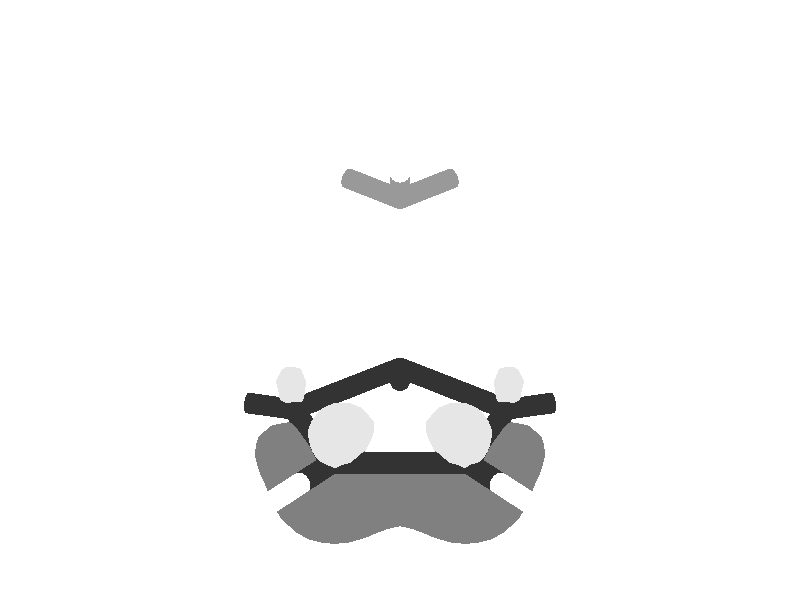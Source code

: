 camera {
 location <0.0, -3.6, 1.8>
 look_at <0.0, 0.35, 0.0>
 sky <0.0, 0.1, 0.0>
 angle 15
}
 light_source { <0, -9, 0> color rgb<0.7, 0.7, 0.7> shadowless}
 light_source { <0, 0, 9> color rgb<0.7, 0.7, 0.7> shadowless}
 background {<1, 1, 1>}
 #declare MeshBlue = texture {
 pigment { color rgb<0.9, 0.9, 0.9> }
 finish { ambient 0.2 diffuse 0.6 specular 0.9}
 }
 #declare MeshRed = texture {
 pigment { color rgb<0.5, 0.5, 0.5> }
 finish { ambient 0.2 diffuse 0.6 specular 0.9}
 }
 #declare BSAMBI = 0.2;
 #declare BSDIFF = 0.8;
 #declare BSSPEC = 0.8;
#declare colorA = 
 texture { 
 pigment { rgb<  1.0000  0.0000  0.0000 >}
 finish {ambient BSAMBI diffuse BSDIFF specular BSSPEC}
 }
#declare colorK = 
 texture { 
 pigment { rgb<  0.6  0.6  0.6 >}
 finish {ambient BSAMBI diffuse BSDIFF specular BSSPEC}
 }
#declare colorN = 
 texture { 
 pigment { rgb<  0.2  0.2  0.2 >}
 finish {ambient BSAMBI diffuse BSDIFF specular BSSPEC}
 }
#declare colorO = 
 texture { 
 pigment { rgb<  1.0  1.0  1.0 >}
 finish {ambient BSAMBI diffuse BSDIFF specular BSSPEC}
 }
 # declare molecule = union { 
 mesh {
 smooth_triangle {
< -0.083333, -0.166667, -0.000882>, < -0.454268,  0.026465, -0.890472>,
< -0.083333, -0.169597,  0.000000>, < -0.451602, -0.012950, -0.892125>,
< -0.086192, -0.166667,  0.000000>, < -0.469640,  0.040253, -0.881940>
 }
 smooth_triangle {
< -0.083333, -0.169597,  0.000000>, < -0.451602, -0.012950, -0.892125>,
< -0.083333, -0.166667, -0.000882>, < -0.454268,  0.026465, -0.890472>,
< -0.080192, -0.166667,  0.000000>, < -0.391000, -0.054846, -0.918755>
 }
 smooth_triangle {
<  0.083333, -0.166667, -0.000882>, < -0.381278,  0.081252, -0.920883>,
<  0.083333, -0.169597,  0.000000>, < -0.375521,  0.040025, -0.925949>,
<  0.080192, -0.166667,  0.000000>, < -0.393826,  0.087941, -0.914969>
 }
 smooth_triangle {
<  0.083333, -0.169597,  0.000000>, < -0.375521,  0.040025, -0.925949>,
<  0.083333, -0.166667, -0.000882>, < -0.381278,  0.081252, -0.920883>,
<  0.086192, -0.166667,  0.000000>, < -0.325801, -0.010368, -0.945381>
 }
 smooth_triangle {
< -0.083333, -0.150000, -0.002571>, < -0.494535,  0.344011, -0.798180>,
< -0.083333, -0.166667, -0.000882>, < -0.454268,  0.026465, -0.890472>,
< -0.086192, -0.166667,  0.000000>, < -0.469640,  0.040253, -0.881940>
 }
 smooth_triangle {
< -0.089380, -0.150000,  0.000000>, < -0.513563,  0.340163, -0.787745>,
< -0.083333, -0.150000, -0.002571>, < -0.494535,  0.344011, -0.798180>,
< -0.086192, -0.166667,  0.000000>, < -0.469640,  0.040253, -0.881940>
 }
 smooth_triangle {
< -0.077242, -0.150000,  0.000000>, < -0.363464,  0.395168, -0.843645>,
< -0.080192, -0.166667,  0.000000>, < -0.391000, -0.054846, -0.918755>,
< -0.083333, -0.166667, -0.000882>, < -0.454268,  0.026465, -0.890472>
 }
 smooth_triangle {
< -0.083333, -0.150000, -0.002571>, < -0.494535,  0.344011, -0.798180>,
< -0.077242, -0.150000,  0.000000>, < -0.363464,  0.395168, -0.843645>,
< -0.083333, -0.166667, -0.000882>, < -0.454268,  0.026465, -0.890472>
 }
 smooth_triangle {
<  0.083333, -0.150000, -0.002571>, < -0.438259,  0.342507, -0.831035>,
<  0.083333, -0.166667, -0.000882>, < -0.381278,  0.081252, -0.920883>,
<  0.080192, -0.166667,  0.000000>, < -0.393826,  0.087941, -0.914969>
 }
 smooth_triangle {
<  0.077242, -0.150000,  0.000000>, < -0.447603,  0.339351, -0.827341>,
<  0.083333, -0.150000, -0.002571>, < -0.438259,  0.342507, -0.831035>,
<  0.080192, -0.166667,  0.000000>, < -0.393826,  0.087941, -0.914969>
 }
 smooth_triangle {
<  0.089380, -0.150000,  0.000000>, < -0.315787,  0.394527, -0.862918>,
<  0.086192, -0.166667,  0.000000>, < -0.325801, -0.010368, -0.945381>,
<  0.083333, -0.166667, -0.000882>, < -0.381278,  0.081252, -0.920883>
 }
 smooth_triangle {
<  0.083333, -0.150000, -0.002571>, < -0.438259,  0.342507, -0.831035>,
<  0.089380, -0.150000,  0.000000>, < -0.315787,  0.394527, -0.862918>,
<  0.083333, -0.166667, -0.000882>, < -0.381278,  0.081252, -0.920883>
 }
 smooth_triangle {
< -0.083333, -0.150000, -0.002571>, < -0.494535,  0.344011, -0.798180>,
< -0.089380, -0.150000,  0.000000>, < -0.513563,  0.340163, -0.787745>,
< -0.083333, -0.146236,  0.000000>, < -0.485677,  0.377884, -0.788240>
 }
 smooth_triangle {
< -0.077242, -0.150000,  0.000000>, < -0.363464,  0.395168, -0.843645>,
< -0.083333, -0.150000, -0.002571>, < -0.494535,  0.344011, -0.798180>,
< -0.083333, -0.146236,  0.000000>, < -0.485677,  0.377884, -0.788240>
 }
 smooth_triangle {
<  0.083333, -0.150000, -0.002571>, < -0.438259,  0.342507, -0.831035>,
<  0.077242, -0.150000,  0.000000>, < -0.447603,  0.339351, -0.827341>,
<  0.083333, -0.146236,  0.000000>, < -0.426361,  0.370635, -0.825134>
 }
 smooth_triangle {
<  0.089380, -0.150000,  0.000000>, < -0.315787,  0.394527, -0.862918>,
<  0.083333, -0.150000, -0.002571>, < -0.438259,  0.342507, -0.831035>,
<  0.083333, -0.146236,  0.000000>, < -0.426361,  0.370635, -0.825134>
 }
 smooth_triangle {
< -0.150000,  0.000000, -0.000184>, < -0.564930, -0.344375, -0.749840>,
< -0.150000, -0.000269,  0.000000>, < -0.564365, -0.345910, -0.749559>,
< -0.150375,  0.000000,  0.000000>, < -0.565984, -0.344060, -0.749190>
 }
 smooth_triangle {
< -0.150000,  0.000000, -0.000184>, < -0.564930, -0.344375, -0.749840>,
< -0.133333,  0.000000, -0.000225>, < -0.347291, -0.391330, -0.852203>,
< -0.133333, -0.000322,  0.000000>, < -0.346783, -0.399014, -0.848840>
 }
 smooth_triangle {
< -0.150000, -0.000269,  0.000000>, < -0.564365, -0.345910, -0.749559>,
< -0.150000,  0.000000, -0.000184>, < -0.564930, -0.344375, -0.749840>,
< -0.133333, -0.000322,  0.000000>, < -0.346783, -0.399014, -0.848840>
 }
 smooth_triangle {
< -0.133333, -0.000322,  0.000000>, < -0.346783, -0.399014, -0.848840>,
< -0.133333,  0.000000, -0.000225>, < -0.347291, -0.391330, -0.852203>,
< -0.132961,  0.000000,  0.000000>, < -0.336479, -0.394376, -0.855131>
 }
 smooth_triangle {
<  0.133333,  0.000000, -0.000225>, < -0.637205, -0.327213, -0.697783>,
<  0.133333, -0.000322,  0.000000>, < -0.636445, -0.328049, -0.698084>,
<  0.132961,  0.000000,  0.000000>, < -0.637443, -0.326899, -0.697713>
 }
 smooth_triangle {
<  0.133333,  0.000000, -0.000225>, < -0.637205, -0.327213, -0.697783>,
<  0.150000,  0.000000, -0.000184>, < -0.429027, -0.378699, -0.820075>,
<  0.150000, -0.000269,  0.000000>, < -0.428768, -0.385169, -0.817192>
 }
 smooth_triangle {
<  0.133333, -0.000322,  0.000000>, < -0.636445, -0.328049, -0.698084>,
<  0.133333,  0.000000, -0.000225>, < -0.637205, -0.327213, -0.697783>,
<  0.150000, -0.000269,  0.000000>, < -0.428768, -0.385169, -0.817192>
 }
 smooth_triangle {
<  0.150000, -0.000269,  0.000000>, < -0.428768, -0.385169, -0.817192>,
<  0.150000,  0.000000, -0.000184>, < -0.429027, -0.378699, -0.820075>,
<  0.150375,  0.000000,  0.000000>, < -0.418635, -0.381845, -0.823977>
 }
 smooth_triangle {
< -0.150000,  0.000000, -0.000184>, < -0.564930, -0.344375, -0.749840>,
< -0.150375,  0.000000,  0.000000>, < -0.565984, -0.344060, -0.749190>,
< -0.150000,  0.001361,  0.000000>, < -0.564981, -0.329581, -0.756421>
 }
 smooth_triangle {
< -0.133333,  0.000000, -0.000225>, < -0.347291, -0.391330, -0.852203>,
< -0.150000,  0.000000, -0.000184>, < -0.564930, -0.344375, -0.749840>,
< -0.150000,  0.001361,  0.000000>, < -0.564981, -0.329581, -0.756421>
 }
 smooth_triangle {
< -0.133333,  0.001308,  0.000000>, < -0.348550, -0.354972, -0.867472>,
< -0.133333,  0.000000, -0.000225>, < -0.347291, -0.391330, -0.852203>,
< -0.150000,  0.001361,  0.000000>, < -0.564981, -0.329581, -0.756421>
 }
 smooth_triangle {
< -0.132961,  0.000000,  0.000000>, < -0.336479, -0.394376, -0.855131>,
< -0.133333,  0.000000, -0.000225>, < -0.347291, -0.391330, -0.852203>,
< -0.133333,  0.001308,  0.000000>, < -0.348550, -0.354972, -0.867472>
 }
 smooth_triangle {
<  0.133333,  0.000000, -0.000225>, < -0.637205, -0.327213, -0.697783>,
<  0.132961,  0.000000,  0.000000>, < -0.637443, -0.326899, -0.697713>,
<  0.133333,  0.001308,  0.000000>, < -0.636422, -0.316846, -0.703261>
 }
 smooth_triangle {
<  0.150000,  0.000000, -0.000184>, < -0.429027, -0.378699, -0.820075>,
<  0.133333,  0.000000, -0.000225>, < -0.637205, -0.327213, -0.697783>,
<  0.133333,  0.001308,  0.000000>, < -0.636422, -0.316846, -0.703261>
 }
 smooth_triangle {
<  0.150000,  0.001361,  0.000000>, < -0.433015, -0.339999, -0.834805>,
<  0.150000,  0.000000, -0.000184>, < -0.429027, -0.378699, -0.820075>,
<  0.133333,  0.001308,  0.000000>, < -0.636422, -0.316846, -0.703261>
 }
 smooth_triangle {
<  0.150375,  0.000000,  0.000000>, < -0.418635, -0.381845, -0.823977>,
<  0.150000,  0.000000, -0.000184>, < -0.429027, -0.378699, -0.820075>,
<  0.150000,  0.001361,  0.000000>, < -0.433015, -0.339999, -0.834805>
 }
 smooth_triangle {
< -0.083333, -0.183333,  0.011024>, < -0.434873, -0.388130, -0.812552>,
< -0.083333, -0.193101,  0.016667>, < -0.431079, -0.514631, -0.741166>,
< -0.099947, -0.183333,  0.016667>, < -0.629383, -0.103192, -0.770213>
 }
 smooth_triangle {
< -0.083333, -0.183333,  0.011024>, < -0.434873, -0.388130, -0.812552>,
< -0.066667, -0.183333,  0.014513>, < -0.064395, -0.706022, -0.705256>,
< -0.066667, -0.188247,  0.016667>, < -0.070649, -0.733749, -0.675737>
 }
 smooth_triangle {
< -0.083333, -0.193101,  0.016667>, < -0.431079, -0.514631, -0.741166>,
< -0.083333, -0.183333,  0.011024>, < -0.434873, -0.388130, -0.812552>,
< -0.066667, -0.188247,  0.016667>, < -0.070649, -0.733749, -0.675737>
 }
 smooth_triangle {
< -0.066667, -0.188247,  0.016667>, < -0.070649, -0.733749, -0.675737>,
< -0.066667, -0.183333,  0.014513>, < -0.064395, -0.706022, -0.705256>,
< -0.061654, -0.183333,  0.016667>, <  0.057063, -0.708606, -0.703293>
 }
 smooth_triangle {
<  0.066667, -0.183333,  0.014513>, < -0.473027, -0.135339, -0.870591>,
<  0.066667, -0.188247,  0.016667>, < -0.474527, -0.221200, -0.851994>,
<  0.061654, -0.183333,  0.016667>, < -0.496240, -0.130441, -0.858330>
 }
 smooth_triangle {
<  0.066667, -0.183333,  0.014513>, < -0.473027, -0.135339, -0.870591>,
<  0.083333, -0.183333,  0.011024>, < -0.301620, -0.370236, -0.878607>,
<  0.083333, -0.193101,  0.016667>, < -0.275310, -0.538381, -0.796461>
 }
 smooth_triangle {
<  0.066667, -0.188247,  0.016667>, < -0.474527, -0.221200, -0.851994>,
<  0.066667, -0.183333,  0.014513>, < -0.473027, -0.135339, -0.870591>,
<  0.083333, -0.193101,  0.016667>, < -0.275310, -0.538381, -0.796461>
 }
 smooth_triangle {
<  0.083333, -0.193101,  0.016667>, < -0.275310, -0.538381, -0.796461>,
<  0.083333, -0.183333,  0.011024>, < -0.301620, -0.370236, -0.878607>,
<  0.099947, -0.183333,  0.016667>, <  0.060771, -0.756140, -0.651582>
 }
 smooth_triangle {
< -0.100000, -0.166667,  0.009278>, < -0.613965,  0.186311, -0.767030>,
< -0.100000, -0.183300,  0.016667>, < -0.629999, -0.101057, -0.769993>,
< -0.108153, -0.166667,  0.016667>, < -0.664346,  0.173663, -0.726970>
 }
 smooth_triangle {
< -0.099947, -0.183333,  0.016667>, < -0.629383, -0.103192, -0.770213>,
< -0.100000, -0.183300,  0.016667>, < -0.629999, -0.101057, -0.769993>,
< -0.100000, -0.166667,  0.009278>, < -0.613965,  0.186311, -0.767030>
 }
 smooth_triangle {
< -0.083333, -0.183333,  0.011024>, < -0.434873, -0.388130, -0.812552>,
< -0.099947, -0.183333,  0.016667>, < -0.629383, -0.103192, -0.770213>,
< -0.100000, -0.166667,  0.009278>, < -0.613965,  0.186311, -0.767030>
 }
 smooth_triangle {
< -0.083333, -0.183333,  0.011024>, < -0.434873, -0.388130, -0.812552>,
< -0.100000, -0.166667,  0.009278>, < -0.613965,  0.186311, -0.767030>,
< -0.086192, -0.166667,  0.000000>, < -0.469640,  0.040253, -0.881940>
 }
 smooth_triangle {
< -0.083333, -0.183333,  0.011024>, < -0.434873, -0.388130, -0.812552>,
< -0.086192, -0.166667,  0.000000>, < -0.469640,  0.040253, -0.881940>,
< -0.083333, -0.169597,  0.000000>, < -0.451602, -0.012950, -0.892125>
 }
 smooth_triangle {
< -0.080192, -0.166667,  0.000000>, < -0.391000, -0.054846, -0.918755>,
< -0.083333, -0.183333,  0.011024>, < -0.434873, -0.388130, -0.812552>,
< -0.083333, -0.169597,  0.000000>, < -0.451602, -0.012950, -0.892125>
 }
 smooth_triangle {
< -0.080192, -0.166667,  0.000000>, < -0.391000, -0.054846, -0.918755>,
< -0.066667, -0.166667,  0.008943>, < -0.010346, -0.406357, -0.913656>,
< -0.083333, -0.183333,  0.011024>, < -0.434873, -0.388130, -0.812552>
 }
 smooth_triangle {
< -0.066667, -0.166667,  0.008943>, < -0.010346, -0.406357, -0.913656>,
< -0.066667, -0.183333,  0.014513>, < -0.064395, -0.706022, -0.705256>,
< -0.083333, -0.183333,  0.011024>, < -0.434873, -0.388130, -0.812552>
 }
 smooth_triangle {
< -0.055025, -0.166667,  0.016667>, <  0.641189, -0.207097, -0.738910>,
< -0.061654, -0.183333,  0.016667>, <  0.057063, -0.708606, -0.703293>,
< -0.066667, -0.183333,  0.014513>, < -0.064395, -0.706022, -0.705256>
 }
 smooth_triangle {
< -0.066667, -0.166667,  0.008943>, < -0.010346, -0.406357, -0.913656>,
< -0.055025, -0.166667,  0.016667>, <  0.641189, -0.207097, -0.738910>,
< -0.066667, -0.183333,  0.014513>, < -0.064395, -0.706022, -0.705256>
 }
 smooth_triangle {
<  0.066667, -0.166667,  0.008943>, < -0.492211,  0.168954, -0.853922>,
<  0.066667, -0.183333,  0.014513>, < -0.473027, -0.135339, -0.870591>,
<  0.061654, -0.183333,  0.016667>, < -0.496240, -0.130441, -0.858330>
 }
 smooth_triangle {
<  0.055025, -0.166667,  0.016667>, < -0.532411,  0.167641, -0.829719>,
<  0.066667, -0.166667,  0.008943>, < -0.492211,  0.168954, -0.853922>,
<  0.061654, -0.183333,  0.016667>, < -0.496240, -0.130441, -0.858330>
 }
 smooth_triangle {
<  0.083333, -0.169597,  0.000000>, < -0.375521,  0.040025, -0.925949>,
<  0.066667, -0.166667,  0.008943>, < -0.492211,  0.168954, -0.853922>,
<  0.080192, -0.166667,  0.000000>, < -0.393826,  0.087941, -0.914969>
 }
 smooth_triangle {
<  0.083333, -0.169597,  0.000000>, < -0.375521,  0.040025, -0.925949>,
<  0.083333, -0.183333,  0.011024>, < -0.301620, -0.370236, -0.878607>,
<  0.066667, -0.166667,  0.008943>, < -0.492211,  0.168954, -0.853922>
 }
 smooth_triangle {
<  0.083333, -0.183333,  0.011024>, < -0.301620, -0.370236, -0.878607>,
<  0.066667, -0.183333,  0.014513>, < -0.473027, -0.135339, -0.870591>,
<  0.066667, -0.166667,  0.008943>, < -0.492211,  0.168954, -0.853922>
 }
 smooth_triangle {
<  0.086192, -0.166667,  0.000000>, < -0.325801, -0.010368, -0.945381>,
<  0.100000, -0.166667,  0.009278>, <  0.009806, -0.411987, -0.911137>,
<  0.100000, -0.183300,  0.016667>, <  0.061836, -0.756438, -0.651136>
 }
 smooth_triangle {
<  0.083333, -0.169597,  0.000000>, < -0.375521,  0.040025, -0.925949>,
<  0.086192, -0.166667,  0.000000>, < -0.325801, -0.010368, -0.945381>,
<  0.100000, -0.183300,  0.016667>, <  0.061836, -0.756438, -0.651136>
 }
 smooth_triangle {
<  0.083333, -0.169597,  0.000000>, < -0.375521,  0.040025, -0.925949>,
<  0.100000, -0.183300,  0.016667>, <  0.061836, -0.756438, -0.651136>,
<  0.099947, -0.183333,  0.016667>, <  0.060771, -0.756140, -0.651582>
 }
 smooth_triangle {
<  0.083333, -0.169597,  0.000000>, < -0.375521,  0.040025, -0.925949>,
<  0.099947, -0.183333,  0.016667>, <  0.060771, -0.756140, -0.651582>,
<  0.083333, -0.183333,  0.011024>, < -0.301620, -0.370236, -0.878607>
 }
 smooth_triangle {
<  0.100000, -0.183300,  0.016667>, <  0.061836, -0.756438, -0.651136>,
<  0.100000, -0.166667,  0.009278>, <  0.009806, -0.411987, -0.911137>,
<  0.108153, -0.166667,  0.016667>, <  0.591115, -0.352815, -0.725331>
 }
 smooth_triangle {
< -0.100000, -0.150000,  0.013026>, < -0.599181,  0.347230, -0.721396>,
< -0.100000, -0.166667,  0.009278>, < -0.613965,  0.186311, -0.767030>,
< -0.108153, -0.166667,  0.016667>, < -0.664346,  0.173663, -0.726970>
 }
 smooth_triangle {
< -0.104048, -0.150000,  0.016667>, < -0.614110,  0.350422, -0.707158>,
< -0.100000, -0.150000,  0.013026>, < -0.599181,  0.347230, -0.721396>,
< -0.108153, -0.166667,  0.016667>, < -0.664346,  0.173663, -0.726970>
 }
 smooth_triangle {
< -0.086192, -0.166667,  0.000000>, < -0.469640,  0.040253, -0.881940>,
< -0.100000, -0.150000,  0.013026>, < -0.599181,  0.347230, -0.721396>,
< -0.089380, -0.150000,  0.000000>, < -0.513563,  0.340163, -0.787745>
 }
 smooth_triangle {
< -0.100000, -0.166667,  0.009278>, < -0.613965,  0.186311, -0.767030>,
< -0.100000, -0.150000,  0.013026>, < -0.599181,  0.347230, -0.721396>,
< -0.086192, -0.166667,  0.000000>, < -0.469640,  0.040253, -0.881940>
 }
 smooth_triangle {
< -0.066667, -0.166667,  0.008943>, < -0.010346, -0.406357, -0.913656>,
< -0.077242, -0.150000,  0.000000>, < -0.363464,  0.395168, -0.843645>,
< -0.066667, -0.150000,  0.013163>, <  0.005090,  0.867519, -0.497377>
 }
 smooth_triangle {
< -0.080192, -0.166667,  0.000000>, < -0.391000, -0.054846, -0.918755>,
< -0.077242, -0.150000,  0.000000>, < -0.363464,  0.395168, -0.843645>,
< -0.066667, -0.166667,  0.008943>, < -0.010346, -0.406357, -0.913656>
 }
 smooth_triangle {
< -0.060741, -0.150000,  0.016667>, <  0.314342,  0.874844, -0.368562>,
< -0.055025, -0.166667,  0.016667>, <  0.641189, -0.207097, -0.738910>,
< -0.066667, -0.166667,  0.008943>, < -0.010346, -0.406357, -0.913656>
 }
 smooth_triangle {
< -0.066667, -0.150000,  0.013163>, <  0.005090,  0.867519, -0.497377>,
< -0.060741, -0.150000,  0.016667>, <  0.314342,  0.874844, -0.368562>,
< -0.066667, -0.166667,  0.008943>, < -0.010346, -0.406357, -0.913656>
 }
 smooth_triangle {
<  0.066667, -0.150000,  0.013163>, < -0.480495,  0.373693, -0.793397>,
<  0.066667, -0.166667,  0.008943>, < -0.492211,  0.168954, -0.853922>,
<  0.055025, -0.166667,  0.016667>, < -0.532411,  0.167641, -0.829719>
 }
 smooth_triangle {
<  0.060741, -0.150000,  0.016667>, < -0.495905,  0.374169, -0.783630>,
<  0.066667, -0.150000,  0.013163>, < -0.480495,  0.373693, -0.793397>,
<  0.055025, -0.166667,  0.016667>, < -0.532411,  0.167641, -0.829719>
 }
 smooth_triangle {
<  0.080192, -0.166667,  0.000000>, < -0.393826,  0.087941, -0.914969>,
<  0.066667, -0.150000,  0.013163>, < -0.480495,  0.373693, -0.793397>,
<  0.077242, -0.150000,  0.000000>, < -0.447603,  0.339351, -0.827341>
 }
 smooth_triangle {
<  0.066667, -0.166667,  0.008943>, < -0.492211,  0.168954, -0.853922>,
<  0.066667, -0.150000,  0.013163>, < -0.480495,  0.373693, -0.793397>,
<  0.080192, -0.166667,  0.000000>, < -0.393826,  0.087941, -0.914969>
 }
 smooth_triangle {
<  0.100000, -0.166667,  0.009278>, <  0.009806, -0.411987, -0.911137>,
<  0.089380, -0.150000,  0.000000>, < -0.315787,  0.394527, -0.862918>,
<  0.100000, -0.150000,  0.013026>, < -0.004934,  0.861051, -0.508495>
 }
 smooth_triangle {
<  0.086192, -0.166667,  0.000000>, < -0.325801, -0.010368, -0.945381>,
<  0.089380, -0.150000,  0.000000>, < -0.315787,  0.394527, -0.862918>,
<  0.100000, -0.166667,  0.009278>, <  0.009806, -0.411987, -0.911137>
 }
 smooth_triangle {
<  0.104048, -0.150000,  0.016667>, <  0.255149,  0.928270, -0.270582>,
<  0.108153, -0.166667,  0.016667>, <  0.591115, -0.352815, -0.725331>,
<  0.100000, -0.166667,  0.009278>, <  0.009806, -0.411987, -0.911137>
 }
 smooth_triangle {
<  0.100000, -0.150000,  0.013026>, < -0.004934,  0.861051, -0.508495>,
<  0.104048, -0.150000,  0.016667>, <  0.255149,  0.928270, -0.270582>,
<  0.100000, -0.166667,  0.009278>, <  0.009806, -0.411987, -0.911137>
 }
 smooth_triangle {
< -0.100000, -0.150000,  0.013026>, < -0.599181,  0.347230, -0.721396>,
< -0.104048, -0.150000,  0.016667>, < -0.614110,  0.350422, -0.707158>,
< -0.100000, -0.146129,  0.016667>, < -0.594325,  0.376906, -0.710436>
 }
 smooth_triangle {
< -0.089380, -0.150000,  0.000000>, < -0.513563,  0.340163, -0.787745>,
< -0.100000, -0.150000,  0.013026>, < -0.599181,  0.347230, -0.721396>,
< -0.100000, -0.146129,  0.016667>, < -0.594325,  0.376906, -0.710436>
 }
 smooth_triangle {
< -0.089380, -0.150000,  0.000000>, < -0.513563,  0.340163, -0.787745>,
< -0.100000, -0.146129,  0.016667>, < -0.594325,  0.376906, -0.710436>,
< -0.083333, -0.146236,  0.000000>, < -0.485677,  0.377884, -0.788240>
 }
 smooth_triangle {
< -0.083333, -0.146236,  0.000000>, < -0.485677,  0.377884, -0.788240>,
< -0.100000, -0.146129,  0.016667>, < -0.594325,  0.376906, -0.710436>,
< -0.083333, -0.138917,  0.016667>, < -0.442036,  0.639274, -0.629232>
 }
 smooth_triangle {
< -0.066667, -0.150000,  0.013163>, <  0.005090,  0.867519, -0.497377>,
< -0.077242, -0.150000,  0.000000>, < -0.363464,  0.395168, -0.843645>,
< -0.083333, -0.146236,  0.000000>, < -0.485677,  0.377884, -0.788240>
 }
 smooth_triangle {
< -0.066667, -0.150000,  0.013163>, <  0.005090,  0.867519, -0.497377>,
< -0.083333, -0.146236,  0.000000>, < -0.485677,  0.377884, -0.788240>,
< -0.066667, -0.145476,  0.016667>, < -0.022887,  0.947554, -0.318774>
 }
 smooth_triangle {
< -0.066667, -0.145476,  0.016667>, < -0.022887,  0.947554, -0.318774>,
< -0.083333, -0.146236,  0.000000>, < -0.485677,  0.377884, -0.788240>,
< -0.083333, -0.138917,  0.016667>, < -0.442036,  0.639274, -0.629232>
 }
 smooth_triangle {
< -0.060741, -0.150000,  0.016667>, <  0.314342,  0.874844, -0.368562>,
< -0.066667, -0.150000,  0.013163>, <  0.005090,  0.867519, -0.497377>,
< -0.066667, -0.145476,  0.016667>, < -0.022887,  0.947554, -0.318774>
 }
 smooth_triangle {
<  0.066667, -0.150000,  0.013163>, < -0.480495,  0.373693, -0.793397>,
<  0.060741, -0.150000,  0.016667>, < -0.495905,  0.374169, -0.783630>,
<  0.066667, -0.145476,  0.016667>, < -0.470369,  0.418557, -0.776893>
 }
 smooth_triangle {
<  0.077242, -0.150000,  0.000000>, < -0.447603,  0.339351, -0.827341>,
<  0.066667, -0.150000,  0.013163>, < -0.480495,  0.373693, -0.793397>,
<  0.066667, -0.145476,  0.016667>, < -0.470369,  0.418557, -0.776893>
 }
 smooth_triangle {
<  0.077242, -0.150000,  0.000000>, < -0.447603,  0.339351, -0.827341>,
<  0.066667, -0.145476,  0.016667>, < -0.470369,  0.418557, -0.776893>,
<  0.083333, -0.146236,  0.000000>, < -0.426361,  0.370635, -0.825134>
 }
 smooth_triangle {
<  0.083333, -0.146236,  0.000000>, < -0.426361,  0.370635, -0.825134>,
<  0.066667, -0.145476,  0.016667>, < -0.470369,  0.418557, -0.776893>,
<  0.083333, -0.138917,  0.016667>, < -0.332961,  0.638405, -0.693956>
 }
 smooth_triangle {
<  0.100000, -0.150000,  0.013026>, < -0.004934,  0.861051, -0.508495>,
<  0.089380, -0.150000,  0.000000>, < -0.315787,  0.394527, -0.862918>,
<  0.083333, -0.146236,  0.000000>, < -0.426361,  0.370635, -0.825134>
 }
 smooth_triangle {
<  0.100000, -0.150000,  0.013026>, < -0.004934,  0.861051, -0.508495>,
<  0.083333, -0.146236,  0.000000>, < -0.426361,  0.370635, -0.825134>,
<  0.100000, -0.146129,  0.016667>, <  0.018931,  0.955676, -0.293811>
 }
 smooth_triangle {
<  0.100000, -0.146129,  0.016667>, <  0.018931,  0.955676, -0.293811>,
<  0.083333, -0.146236,  0.000000>, < -0.426361,  0.370635, -0.825134>,
<  0.083333, -0.138917,  0.016667>, < -0.332961,  0.638405, -0.693956>
 }
 smooth_triangle {
<  0.104048, -0.150000,  0.016667>, <  0.255149,  0.928270, -0.270582>,
<  0.100000, -0.150000,  0.013026>, < -0.004934,  0.861051, -0.508495>,
<  0.100000, -0.146129,  0.016667>, <  0.018931,  0.955676, -0.293811>
 }
 smooth_triangle {
< -0.150000, -0.000269,  0.000000>, < -0.564365, -0.345910, -0.749559>,
< -0.150000, -0.007180,  0.016667>, < -0.577321, -0.532504, -0.618983>,
< -0.159563,  0.000000,  0.016667>, < -0.663847, -0.406891, -0.627492>
 }
 smooth_triangle {
< -0.150375,  0.000000,  0.000000>, < -0.565984, -0.344060, -0.749190>,
< -0.150000, -0.000269,  0.000000>, < -0.564365, -0.345910, -0.749559>,
< -0.159563,  0.000000,  0.016667>, < -0.663847, -0.406891, -0.627492>
 }
 smooth_triangle {
< -0.133333, -0.000322,  0.000000>, < -0.346783, -0.399014, -0.848840>,
< -0.133333, -0.005725,  0.016667>, < -0.357907, -0.871271, -0.335841>,
< -0.150000, -0.000269,  0.000000>, < -0.564365, -0.345910, -0.749559>
 }
 smooth_triangle {
< -0.150000, -0.000269,  0.000000>, < -0.564365, -0.345910, -0.749559>,
< -0.133333, -0.005725,  0.016667>, < -0.357907, -0.871271, -0.335841>,
< -0.150000, -0.007180,  0.016667>, < -0.577321, -0.532504, -0.618983>
 }
 smooth_triangle {
< -0.133333, -0.005725,  0.016667>, < -0.357907, -0.871271, -0.335841>,
< -0.133333, -0.000322,  0.000000>, < -0.346783, -0.399014, -0.848840>,
< -0.132961,  0.000000,  0.000000>, < -0.336479, -0.394376, -0.855131>
 }
 smooth_triangle {
< -0.126921,  0.000000,  0.016667>, < -0.032664, -0.990934, -0.130322>,
< -0.133333, -0.005725,  0.016667>, < -0.357907, -0.871271, -0.335841>,
< -0.132961,  0.000000,  0.000000>, < -0.336479, -0.394376, -0.855131>
 }
 smooth_triangle {
<  0.133333, -0.000322,  0.000000>, < -0.636445, -0.328049, -0.698084>,
<  0.133333, -0.005725,  0.016667>, < -0.641345, -0.453485, -0.618893>,
<  0.126921,  0.000000,  0.016667>, < -0.680783, -0.384537, -0.623431>
 }
 smooth_triangle {
<  0.132961,  0.000000,  0.000000>, < -0.637443, -0.326899, -0.697713>,
<  0.133333, -0.000322,  0.000000>, < -0.636445, -0.328049, -0.698084>,
<  0.126921,  0.000000,  0.016667>, < -0.680783, -0.384537, -0.623431>
 }
 smooth_triangle {
<  0.150000, -0.000269,  0.000000>, < -0.428768, -0.385169, -0.817192>,
<  0.150000, -0.007180,  0.016667>, < -0.485432, -0.806628, -0.337204>,
<  0.133333, -0.000322,  0.000000>, < -0.636445, -0.328049, -0.698084>
 }
 smooth_triangle {
<  0.133333, -0.000322,  0.000000>, < -0.636445, -0.328049, -0.698084>,
<  0.150000, -0.007180,  0.016667>, < -0.485432, -0.806628, -0.337204>,
<  0.133333, -0.005725,  0.016667>, < -0.641345, -0.453485, -0.618893>
 }
 smooth_triangle {
<  0.150000, -0.007180,  0.016667>, < -0.485432, -0.806628, -0.337204>,
<  0.150000, -0.000269,  0.000000>, < -0.428768, -0.385169, -0.817192>,
<  0.150375,  0.000000,  0.000000>, < -0.418635, -0.381845, -0.823977>
 }
 smooth_triangle {
<  0.159563,  0.000000,  0.016667>, < -0.039521, -0.991067, -0.127378>,
<  0.150000, -0.007180,  0.016667>, < -0.485432, -0.806628, -0.337204>,
<  0.150375,  0.000000,  0.000000>, < -0.418635, -0.381845, -0.823977>
 }
 smooth_triangle {
< -0.150000,  0.016667,  0.007000>, < -0.596878, -0.065132, -0.799684>,
< -0.150000,  0.001361,  0.000000>, < -0.564981, -0.329581, -0.756421>,
< -0.150375,  0.000000,  0.000000>, < -0.565984, -0.344060, -0.749190>
 }
 smooth_triangle {
< -0.150000,  0.016667,  0.007000>, < -0.596878, -0.065132, -0.799684>,
< -0.150375,  0.000000,  0.000000>, < -0.565984, -0.344060, -0.749190>,
< -0.160968,  0.016667,  0.016667>, < -0.729033, -0.086637, -0.678974>
 }
 smooth_triangle {
< -0.160968,  0.016667,  0.016667>, < -0.729033, -0.086637, -0.678974>,
< -0.150375,  0.000000,  0.000000>, < -0.565984, -0.344060, -0.749190>,
< -0.159563,  0.000000,  0.016667>, < -0.663847, -0.406891, -0.627492>
 }
 smooth_triangle {
< -0.150000,  0.001361,  0.000000>, < -0.564981, -0.329581, -0.756421>,
< -0.133333,  0.016667,  0.009240>, < -0.320430,  0.440680, -0.838526>,
< -0.133333,  0.001308,  0.000000>, < -0.348550, -0.354972, -0.867472>
 }
 smooth_triangle {
< -0.150000,  0.016667,  0.007000>, < -0.596878, -0.065132, -0.799684>,
< -0.133333,  0.016667,  0.009240>, < -0.320430,  0.440680, -0.838526>,
< -0.150000,  0.001361,  0.000000>, < -0.564981, -0.329581, -0.756421>
 }
 smooth_triangle {
< -0.133333,  0.001308,  0.000000>, < -0.348550, -0.354972, -0.867472>,
< -0.133333,  0.016667,  0.009240>, < -0.320430,  0.440680, -0.838526>,
< -0.126180,  0.016667,  0.016667>, <  0.062643,  0.722421, -0.688610>
 }
 smooth_triangle {
< -0.133333,  0.001308,  0.000000>, < -0.348550, -0.354972, -0.867472>,
< -0.126180,  0.016667,  0.016667>, <  0.062643,  0.722421, -0.688610>,
< -0.132961,  0.000000,  0.000000>, < -0.336479, -0.394376, -0.855131>
 }
 smooth_triangle {
< -0.132961,  0.000000,  0.000000>, < -0.336479, -0.394376, -0.855131>,
< -0.126180,  0.016667,  0.016667>, <  0.062643,  0.722421, -0.688610>,
< -0.126921,  0.000000,  0.016667>, < -0.032664, -0.990934, -0.130322>
 }
 smooth_triangle {
<  0.133333,  0.016667,  0.009240>, < -0.671768, -0.105684, -0.733184>,
<  0.133333,  0.001308,  0.000000>, < -0.636422, -0.316846, -0.703261>,
<  0.132961,  0.000000,  0.000000>, < -0.637443, -0.326899, -0.697713>
 }
 smooth_triangle {
<  0.133333,  0.016667,  0.009240>, < -0.671768, -0.105684, -0.733184>,
<  0.132961,  0.000000,  0.000000>, < -0.637443, -0.326899, -0.697713>,
<  0.126180,  0.016667,  0.016667>, < -0.731098, -0.106792, -0.673863>
 }
 smooth_triangle {
<  0.126180,  0.016667,  0.016667>, < -0.731098, -0.106792, -0.673863>,
<  0.132961,  0.000000,  0.000000>, < -0.637443, -0.326899, -0.697713>,
<  0.126921,  0.000000,  0.016667>, < -0.680783, -0.384537, -0.623431>
 }
 smooth_triangle {
<  0.133333,  0.001308,  0.000000>, < -0.636422, -0.316846, -0.703261>,
<  0.150000,  0.016667,  0.007000>, < -0.435558,  0.384437, -0.813939>,
<  0.150000,  0.001361,  0.000000>, < -0.433015, -0.339999, -0.834805>
 }
 smooth_triangle {
<  0.133333,  0.016667,  0.009240>, < -0.671768, -0.105684, -0.733184>,
<  0.150000,  0.016667,  0.007000>, < -0.435558,  0.384437, -0.813939>,
<  0.133333,  0.001308,  0.000000>, < -0.636422, -0.316846, -0.703261>
 }
 smooth_triangle {
<  0.150000,  0.001361,  0.000000>, < -0.433015, -0.339999, -0.834805>,
<  0.150000,  0.016667,  0.007000>, < -0.435558,  0.384437, -0.813939>,
<  0.160968,  0.016667,  0.016667>, <  0.076929,  0.725761, -0.683632>
 }
 smooth_triangle {
<  0.150000,  0.001361,  0.000000>, < -0.433015, -0.339999, -0.834805>,
<  0.160968,  0.016667,  0.016667>, <  0.076929,  0.725761, -0.683632>,
<  0.150375,  0.000000,  0.000000>, < -0.418635, -0.381845, -0.823977>
 }
 smooth_triangle {
<  0.150375,  0.000000,  0.000000>, < -0.418635, -0.381845, -0.823977>,
<  0.160968,  0.016667,  0.016667>, <  0.076929,  0.725761, -0.683632>,
<  0.159563,  0.000000,  0.016667>, < -0.039521, -0.991067, -0.127378>
 }
 smooth_triangle {
< -0.150000,  0.016667,  0.007000>, < -0.596878, -0.065132, -0.799684>,
< -0.160968,  0.016667,  0.016667>, < -0.729033, -0.086637, -0.678974>,
< -0.150000,  0.028745,  0.016667>, < -0.637408,  0.283585, -0.716443>
 }
 smooth_triangle {
< -0.133333,  0.016667,  0.009240>, < -0.320430,  0.440680, -0.838526>,
< -0.150000,  0.016667,  0.007000>, < -0.596878, -0.065132, -0.799684>,
< -0.150000,  0.028745,  0.016667>, < -0.637408,  0.283585, -0.716443>
 }
 smooth_triangle {
< -0.133333,  0.026630,  0.016667>, < -0.290455,  0.728303, -0.620654>,
< -0.133333,  0.016667,  0.009240>, < -0.320430,  0.440680, -0.838526>,
< -0.150000,  0.028745,  0.016667>, < -0.637408,  0.283585, -0.716443>
 }
 smooth_triangle {
< -0.126180,  0.016667,  0.016667>, <  0.062643,  0.722421, -0.688610>,
< -0.133333,  0.016667,  0.009240>, < -0.320430,  0.440680, -0.838526>,
< -0.133333,  0.026630,  0.016667>, < -0.290455,  0.728303, -0.620654>
 }
 smooth_triangle {
<  0.133333,  0.016667,  0.009240>, < -0.671768, -0.105684, -0.733184>,
<  0.126180,  0.016667,  0.016667>, < -0.731098, -0.106792, -0.673863>,
<  0.133333,  0.026630,  0.016667>, < -0.706099,  0.121897, -0.697543>
 }
 smooth_triangle {
<  0.150000,  0.016667,  0.007000>, < -0.435558,  0.384437, -0.813939>,
<  0.133333,  0.016667,  0.009240>, < -0.671768, -0.105684, -0.733184>,
<  0.133333,  0.026630,  0.016667>, < -0.706099,  0.121897, -0.697543>
 }
 smooth_triangle {
<  0.150000,  0.028745,  0.016667>, < -0.429434,  0.659109, -0.617383>,
<  0.150000,  0.016667,  0.007000>, < -0.435558,  0.384437, -0.813939>,
<  0.133333,  0.026630,  0.016667>, < -0.706099,  0.121897, -0.697543>
 }
 smooth_triangle {
<  0.160968,  0.016667,  0.016667>, <  0.076929,  0.725761, -0.683632>,
<  0.150000,  0.016667,  0.007000>, < -0.435558,  0.384437, -0.813939>,
<  0.150000,  0.028745,  0.016667>, < -0.429434,  0.659109, -0.617383>
 }
 smooth_triangle {
< -0.083333, -0.200000,  0.028136>, < -0.451198, -0.678225, -0.580026>,
< -0.083333, -0.204421,  0.033333>, < -0.465783, -0.761152, -0.451324>,
< -0.094194, -0.200000,  0.033333>, < -0.631653, -0.592074, -0.500463>
 }
 smooth_triangle {
< -0.083333, -0.200000,  0.028136>, < -0.451198, -0.678225, -0.580026>,
< -0.066667, -0.200000,  0.030331>, < -0.119293, -0.864554, -0.488176>,
< -0.066667, -0.202808,  0.033333>, < -0.124142, -0.905971, -0.404729>
 }
 smooth_triangle {
< -0.083333, -0.204421,  0.033333>, < -0.465783, -0.761152, -0.451324>,
< -0.083333, -0.200000,  0.028136>, < -0.451198, -0.678225, -0.580026>,
< -0.066667, -0.202808,  0.033333>, < -0.124142, -0.905971, -0.404729>
 }
 smooth_triangle {
< -0.066667, -0.202808,  0.033333>, < -0.124142, -0.905971, -0.404729>,
< -0.066667, -0.200000,  0.030331>, < -0.119293, -0.864554, -0.488176>,
< -0.061118, -0.200000,  0.033333>, < -0.002763, -0.908945, -0.416907>
 }
 smooth_triangle {
<  0.066667, -0.200000,  0.030331>, < -0.468473, -0.603243, -0.645470>,
<  0.066667, -0.202808,  0.033333>, < -0.465389, -0.673677, -0.574083>,
<  0.061118, -0.200000,  0.033333>, < -0.502188, -0.603938, -0.618924>
 }
 smooth_triangle {
<  0.066667, -0.200000,  0.030331>, < -0.468473, -0.603243, -0.645470>,
<  0.083333, -0.200000,  0.028136>, < -0.234649, -0.761761, -0.603871>,
<  0.083333, -0.204421,  0.033333>, < -0.228628, -0.855868, -0.463917>
 }
 smooth_triangle {
<  0.066667, -0.202808,  0.033333>, < -0.465389, -0.673677, -0.574083>,
<  0.066667, -0.200000,  0.030331>, < -0.468473, -0.603243, -0.645470>,
<  0.083333, -0.204421,  0.033333>, < -0.228628, -0.855868, -0.463917>
 }
 smooth_triangle {
<  0.083333, -0.204421,  0.033333>, < -0.228628, -0.855868, -0.463917>,
<  0.083333, -0.200000,  0.028136>, < -0.234649, -0.761761, -0.603871>,
<  0.094194, -0.200000,  0.033333>, < -0.003086, -0.908471, -0.417937>
 }
 smooth_triangle {
< -0.100000, -0.183333,  0.016720>, < -0.630219, -0.102030, -0.769684>,
< -0.100000, -0.197531,  0.033333>, < -0.727903, -0.445975, -0.520830>,
< -0.111339, -0.183333,  0.033333>, < -0.818291, -0.117814, -0.562600>
 }
 smooth_triangle {
< -0.094194, -0.200000,  0.033333>, < -0.631653, -0.592074, -0.500463>,
< -0.100000, -0.197531,  0.033333>, < -0.727903, -0.445975, -0.520830>,
< -0.100000, -0.183333,  0.016720>, < -0.630219, -0.102030, -0.769684>
 }
 smooth_triangle {
< -0.083333, -0.200000,  0.028136>, < -0.451198, -0.678225, -0.580026>,
< -0.094194, -0.200000,  0.033333>, < -0.631653, -0.592074, -0.500463>,
< -0.100000, -0.183333,  0.016720>, < -0.630219, -0.102030, -0.769684>
 }
 smooth_triangle {
< -0.083333, -0.200000,  0.028136>, < -0.451198, -0.678225, -0.580026>,
< -0.100000, -0.183333,  0.016720>, < -0.630219, -0.102030, -0.769684>,
< -0.099947, -0.183333,  0.016667>, < -0.629383, -0.103192, -0.770213>
 }
 smooth_triangle {
< -0.083333, -0.200000,  0.028136>, < -0.451198, -0.678225, -0.580026>,
< -0.099947, -0.183333,  0.016667>, < -0.629383, -0.103192, -0.770213>,
< -0.083333, -0.193101,  0.016667>, < -0.431079, -0.514631, -0.741166>
 }
 smooth_triangle {
< -0.066667, -0.188247,  0.016667>, < -0.070649, -0.733749, -0.675737>,
< -0.083333, -0.200000,  0.028136>, < -0.451198, -0.678225, -0.580026>,
< -0.083333, -0.193101,  0.016667>, < -0.431079, -0.514631, -0.741166>
 }
 smooth_triangle {
< -0.066667, -0.200000,  0.030331>, < -0.119293, -0.864554, -0.488176>,
< -0.083333, -0.200000,  0.028136>, < -0.451198, -0.678225, -0.580026>,
< -0.066667, -0.188247,  0.016667>, < -0.070649, -0.733749, -0.675737>
 }
 smooth_triangle {
< -0.061654, -0.183333,  0.016667>, <  0.057063, -0.708606, -0.703293>,
< -0.050000, -0.183333,  0.028209>, <  0.489027, -0.661022, -0.569125>,
< -0.050000, -0.191585,  0.033333>, <  0.408895, -0.815398, -0.409794>
 }
 smooth_triangle {
< -0.066667, -0.188247,  0.016667>, < -0.070649, -0.733749, -0.675737>,
< -0.061654, -0.183333,  0.016667>, <  0.057063, -0.708606, -0.703293>,
< -0.050000, -0.191585,  0.033333>, <  0.408895, -0.815398, -0.409794>
 }
 smooth_triangle {
< -0.066667, -0.188247,  0.016667>, < -0.070649, -0.733749, -0.675737>,
< -0.050000, -0.191585,  0.033333>, <  0.408895, -0.815398, -0.409794>,
< -0.061118, -0.200000,  0.033333>, < -0.002763, -0.908945, -0.416907>
 }
 smooth_triangle {
< -0.066667, -0.188247,  0.016667>, < -0.070649, -0.733749, -0.675737>,
< -0.061118, -0.200000,  0.033333>, < -0.002763, -0.908945, -0.416907>,
< -0.066667, -0.200000,  0.030331>, < -0.119293, -0.864554, -0.488176>
 }
 smooth_triangle {
< -0.050000, -0.191585,  0.033333>, <  0.408895, -0.815398, -0.409794>,
< -0.050000, -0.183333,  0.028209>, <  0.489027, -0.661022, -0.569125>,
< -0.043602, -0.183333,  0.033333>, <  0.641830, -0.626567, -0.442118>
 }
 smooth_triangle {
<  0.050000, -0.183333,  0.028209>, < -0.594502, -0.117731, -0.795429>,
<  0.050000, -0.191585,  0.033333>, < -0.608295, -0.311749, -0.729924>,
<  0.043602, -0.183333,  0.033333>, < -0.597845, -0.139660, -0.789352>
 }
 smooth_triangle {
<  0.061118, -0.200000,  0.033333>, < -0.502188, -0.603938, -0.618924>,
<  0.050000, -0.191585,  0.033333>, < -0.608295, -0.311749, -0.729924>,
<  0.050000, -0.183333,  0.028209>, < -0.594502, -0.117731, -0.795429>
 }
 smooth_triangle {
<  0.066667, -0.200000,  0.030331>, < -0.468473, -0.603243, -0.645470>,
<  0.061118, -0.200000,  0.033333>, < -0.502188, -0.603938, -0.618924>,
<  0.050000, -0.183333,  0.028209>, < -0.594502, -0.117731, -0.795429>
 }
 smooth_triangle {
<  0.066667, -0.200000,  0.030331>, < -0.468473, -0.603243, -0.645470>,
<  0.050000, -0.183333,  0.028209>, < -0.594502, -0.117731, -0.795429>,
<  0.061654, -0.183333,  0.016667>, < -0.496240, -0.130441, -0.858330>
 }
 smooth_triangle {
<  0.066667, -0.200000,  0.030331>, < -0.468473, -0.603243, -0.645470>,
<  0.061654, -0.183333,  0.016667>, < -0.496240, -0.130441, -0.858330>,
<  0.066667, -0.188247,  0.016667>, < -0.474527, -0.221200, -0.851994>
 }
 smooth_triangle {
<  0.083333, -0.193101,  0.016667>, < -0.275310, -0.538381, -0.796461>,
<  0.066667, -0.200000,  0.030331>, < -0.468473, -0.603243, -0.645470>,
<  0.066667, -0.188247,  0.016667>, < -0.474527, -0.221200, -0.851994>
 }
 smooth_triangle {
<  0.083333, -0.200000,  0.028136>, < -0.234649, -0.761761, -0.603871>,
<  0.066667, -0.200000,  0.030331>, < -0.468473, -0.603243, -0.645470>,
<  0.083333, -0.193101,  0.016667>, < -0.275310, -0.538381, -0.796461>
 }
 smooth_triangle {
<  0.099947, -0.183333,  0.016667>, <  0.060771, -0.756140, -0.651582>,
<  0.100000, -0.183333,  0.016720>, <  0.062046, -0.757027, -0.650431>,
<  0.100000, -0.197531,  0.033333>, <  0.125246, -0.923455, -0.362691>
 }
 smooth_triangle {
<  0.083333, -0.193101,  0.016667>, < -0.275310, -0.538381, -0.796461>,
<  0.099947, -0.183333,  0.016667>, <  0.060771, -0.756140, -0.651582>,
<  0.100000, -0.197531,  0.033333>, <  0.125246, -0.923455, -0.362691>
 }
 smooth_triangle {
<  0.083333, -0.193101,  0.016667>, < -0.275310, -0.538381, -0.796461>,
<  0.100000, -0.197531,  0.033333>, <  0.125246, -0.923455, -0.362691>,
<  0.094194, -0.200000,  0.033333>, < -0.003086, -0.908471, -0.417937>
 }
 smooth_triangle {
<  0.083333, -0.193101,  0.016667>, < -0.275310, -0.538381, -0.796461>,
<  0.094194, -0.200000,  0.033333>, < -0.003086, -0.908471, -0.417937>,
<  0.083333, -0.200000,  0.028136>, < -0.234649, -0.761761, -0.603871>
 }
 smooth_triangle {
<  0.100000, -0.197531,  0.033333>, <  0.125246, -0.923455, -0.362691>,
<  0.100000, -0.183333,  0.016720>, <  0.062046, -0.757027, -0.650431>,
<  0.111339, -0.183333,  0.033333>, <  0.574910, -0.772424, -0.269888>
 }
 smooth_triangle {
< -0.100000, -0.183300,  0.016667>, < -0.629999, -0.101057, -0.769993>,
< -0.100000, -0.183333,  0.016720>, < -0.630219, -0.102030, -0.769684>,
< -0.111339, -0.183333,  0.033333>, < -0.818291, -0.117814, -0.562600>
 }
 smooth_triangle {
< -0.100000, -0.183300,  0.016667>, < -0.629999, -0.101057, -0.769993>,
< -0.111339, -0.183333,  0.033333>, < -0.818291, -0.117814, -0.562600>,
< -0.108153, -0.166667,  0.016667>, < -0.664346,  0.173663, -0.726970>
 }
 smooth_triangle {
< -0.108153, -0.166667,  0.016667>, < -0.664346,  0.173663, -0.726970>,
< -0.111339, -0.183333,  0.033333>, < -0.818291, -0.117814, -0.562600>,
< -0.114628, -0.166667,  0.033333>, < -0.794347,  0.169707, -0.583277>
 }
 smooth_triangle {
< -0.099947, -0.183333,  0.016667>, < -0.629383, -0.103192, -0.770213>,
< -0.100000, -0.183333,  0.016720>, < -0.630219, -0.102030, -0.769684>,
< -0.100000, -0.183300,  0.016667>, < -0.629999, -0.101057, -0.769993>
 }
 smooth_triangle {
< -0.050000, -0.183333,  0.028209>, <  0.489027, -0.661022, -0.569125>,
< -0.055025, -0.166667,  0.016667>, <  0.641189, -0.207097, -0.738910>,
< -0.050000, -0.166667,  0.025250>, <  0.853643, -0.075552, -0.515351>
 }
 smooth_triangle {
< -0.061654, -0.183333,  0.016667>, <  0.057063, -0.708606, -0.703293>,
< -0.055025, -0.166667,  0.016667>, <  0.641189, -0.207097, -0.738910>,
< -0.050000, -0.183333,  0.028209>, <  0.489027, -0.661022, -0.569125>
 }
 smooth_triangle {
< -0.041026, -0.166667,  0.033333>, <  0.940499,  0.034307, -0.338060>,
< -0.043602, -0.183333,  0.033333>, <  0.641830, -0.626567, -0.442118>,
< -0.050000, -0.183333,  0.028209>, <  0.489027, -0.661022, -0.569125>
 }
 smooth_triangle {
< -0.050000, -0.166667,  0.025250>, <  0.853643, -0.075552, -0.515351>,
< -0.041026, -0.166667,  0.033333>, <  0.940499,  0.034307, -0.338060>,
< -0.050000, -0.183333,  0.028209>, <  0.489027, -0.661022, -0.569125>
 }
 smooth_triangle {
<  0.050000, -0.166667,  0.025250>, < -0.568912,  0.180287, -0.802394>,
<  0.050000, -0.183333,  0.028209>, < -0.594502, -0.117731, -0.795429>,
<  0.043602, -0.183333,  0.033333>, < -0.597845, -0.139660, -0.789352>
 }
 smooth_triangle {
<  0.041026, -0.166667,  0.033333>, < -0.574807,  0.185883, -0.796897>,
<  0.050000, -0.166667,  0.025250>, < -0.568912,  0.180287, -0.802394>,
<  0.043602, -0.183333,  0.033333>, < -0.597845, -0.139660, -0.789352>
 }
 smooth_triangle {
<  0.061654, -0.183333,  0.016667>, < -0.496240, -0.130441, -0.858330>,
<  0.050000, -0.166667,  0.025250>, < -0.568912,  0.180287, -0.802394>,
<  0.055025, -0.166667,  0.016667>, < -0.532411,  0.167641, -0.829719>
 }
 smooth_triangle {
<  0.050000, -0.183333,  0.028209>, < -0.594502, -0.117731, -0.795429>,
<  0.050000, -0.166667,  0.025250>, < -0.568912,  0.180287, -0.802394>,
<  0.061654, -0.183333,  0.016667>, < -0.496240, -0.130441, -0.858330>
 }
 smooth_triangle {
<  0.099947, -0.183333,  0.016667>, <  0.060771, -0.756140, -0.651582>,
<  0.100000, -0.183300,  0.016667>, <  0.061836, -0.756438, -0.651136>,
<  0.100000, -0.183333,  0.016720>, <  0.062046, -0.757027, -0.650431>
 }
 smooth_triangle {
<  0.100000, -0.183333,  0.016720>, <  0.062046, -0.757027, -0.650431>,
<  0.100000, -0.183300,  0.016667>, <  0.061836, -0.756438, -0.651136>,
<  0.108153, -0.166667,  0.016667>, <  0.591115, -0.352815, -0.725331>
 }
 smooth_triangle {
<  0.100000, -0.183333,  0.016720>, <  0.062046, -0.757027, -0.650431>,
<  0.108153, -0.166667,  0.016667>, <  0.591115, -0.352815, -0.725331>,
<  0.111339, -0.183333,  0.033333>, <  0.574910, -0.772424, -0.269888>
 }
 smooth_triangle {
<  0.111339, -0.183333,  0.033333>, <  0.574910, -0.772424, -0.269888>,
<  0.108153, -0.166667,  0.016667>, <  0.591115, -0.352815, -0.725331>,
<  0.114628, -0.166667,  0.033333>, <  0.984354, -0.079254,  0.157372>
 }
 smooth_triangle {
< -0.108153, -0.166667,  0.016667>, < -0.664346,  0.173663, -0.726970>,
< -0.114628, -0.166667,  0.033333>, < -0.794347,  0.169707, -0.583277>,
< -0.104048, -0.150000,  0.016667>, < -0.614110,  0.350422, -0.707158>
 }
 smooth_triangle {
< -0.114628, -0.166667,  0.033333>, < -0.794347,  0.169707, -0.583277>,
< -0.109361, -0.150000,  0.033333>, < -0.711908,  0.396951, -0.579324>,
< -0.104048, -0.150000,  0.016667>, < -0.614110,  0.350422, -0.707158>
 }
 smooth_triangle {
< -0.050000, -0.166667,  0.025250>, <  0.853643, -0.075552, -0.515351>,
< -0.060741, -0.150000,  0.016667>, <  0.314342,  0.874844, -0.368562>,
< -0.050000, -0.150000,  0.032446>, <  0.663504,  0.722364, -0.194813>
 }
 smooth_triangle {
< -0.055025, -0.166667,  0.016667>, <  0.641189, -0.207097, -0.738910>,
< -0.060741, -0.150000,  0.016667>, <  0.314342,  0.874844, -0.368562>,
< -0.050000, -0.166667,  0.025250>, <  0.853643, -0.075552, -0.515351>
 }
 smooth_triangle {
< -0.048744, -0.150000,  0.033333>, <  0.665794,  0.725489, -0.174312>,
< -0.041026, -0.166667,  0.033333>, <  0.940499,  0.034307, -0.338060>,
< -0.050000, -0.166667,  0.025250>, <  0.853643, -0.075552, -0.515351>
 }
 smooth_triangle {
< -0.050000, -0.150000,  0.032446>, <  0.663504,  0.722364, -0.194813>,
< -0.048744, -0.150000,  0.033333>, <  0.665794,  0.725489, -0.174312>,
< -0.050000, -0.166667,  0.025250>, <  0.853643, -0.075552, -0.515351>
 }
 smooth_triangle {
<  0.050000, -0.150000,  0.032446>, < -0.548726,  0.419265, -0.723268>,
<  0.050000, -0.166667,  0.025250>, < -0.568912,  0.180287, -0.802394>,
<  0.041026, -0.166667,  0.033333>, < -0.574807,  0.185883, -0.796897>
 }
 smooth_triangle {
<  0.048744, -0.150000,  0.033333>, < -0.549183,  0.422328, -0.721136>,
<  0.050000, -0.150000,  0.032446>, < -0.548726,  0.419265, -0.723268>,
<  0.041026, -0.166667,  0.033333>, < -0.574807,  0.185883, -0.796897>
 }
 smooth_triangle {
<  0.055025, -0.166667,  0.016667>, < -0.532411,  0.167641, -0.829719>,
<  0.050000, -0.150000,  0.032446>, < -0.548726,  0.419265, -0.723268>,
<  0.060741, -0.150000,  0.016667>, < -0.495905,  0.374169, -0.783630>
 }
 smooth_triangle {
<  0.050000, -0.166667,  0.025250>, < -0.568912,  0.180287, -0.802394>,
<  0.050000, -0.150000,  0.032446>, < -0.548726,  0.419265, -0.723268>,
<  0.055025, -0.166667,  0.016667>, < -0.532411,  0.167641, -0.829719>
 }
 smooth_triangle {
<  0.108153, -0.166667,  0.016667>, <  0.591115, -0.352815, -0.725331>,
<  0.104048, -0.150000,  0.016667>, <  0.255149,  0.928270, -0.270582>,
<  0.114628, -0.166667,  0.033333>, <  0.984354, -0.079254,  0.157372>
 }
 smooth_triangle {
<  0.114628, -0.166667,  0.033333>, <  0.984354, -0.079254,  0.157372>,
<  0.104048, -0.150000,  0.016667>, <  0.255149,  0.928270, -0.270582>,
<  0.109361, -0.150000,  0.033333>, <  0.548159,  0.812583,  0.198066>
 }
 smooth_triangle {
< -0.104048, -0.150000,  0.016667>, < -0.614110,  0.350422, -0.707158>,
< -0.109361, -0.150000,  0.033333>, < -0.711908,  0.396951, -0.579324>,
< -0.100000, -0.140839,  0.033333>, < -0.630839,  0.514603, -0.580712>
 }
 smooth_triangle {
< -0.100000, -0.146129,  0.016667>, < -0.594325,  0.376906, -0.710436>,
< -0.104048, -0.150000,  0.016667>, < -0.614110,  0.350422, -0.707158>,
< -0.100000, -0.140839,  0.033333>, < -0.630839,  0.514603, -0.580712>
 }
 smooth_triangle {
< -0.083333, -0.138917,  0.016667>, < -0.442036,  0.639274, -0.629232>,
< -0.100000, -0.146129,  0.016667>, < -0.594325,  0.376906, -0.710436>,
< -0.083333, -0.134313,  0.033333>, < -0.428927,  0.784106, -0.448553>
 }
 smooth_triangle {
< -0.100000, -0.146129,  0.016667>, < -0.594325,  0.376906, -0.710436>,
< -0.100000, -0.140839,  0.033333>, < -0.630839,  0.514603, -0.580712>,
< -0.083333, -0.134313,  0.033333>, < -0.428927,  0.784106, -0.448553>
 }
 smooth_triangle {
< -0.066667, -0.145476,  0.016667>, < -0.022887,  0.947554, -0.318774>,
< -0.083333, -0.138917,  0.016667>, < -0.442036,  0.639274, -0.629232>,
< -0.066667, -0.137050,  0.033333>, < -0.106953,  0.967744, -0.228107>
 }
 smooth_triangle {
< -0.083333, -0.138917,  0.016667>, < -0.442036,  0.639274, -0.629232>,
< -0.083333, -0.134313,  0.033333>, < -0.428927,  0.784106, -0.448553>,
< -0.066667, -0.137050,  0.033333>, < -0.106953,  0.967744, -0.228107>
 }
 smooth_triangle {
< -0.050000, -0.150000,  0.032446>, <  0.663504,  0.722364, -0.194813>,
< -0.060741, -0.150000,  0.016667>, <  0.314342,  0.874844, -0.368562>,
< -0.066667, -0.145476,  0.016667>, < -0.022887,  0.947554, -0.318774>
 }
 smooth_triangle {
< -0.050000, -0.150000,  0.032446>, <  0.663504,  0.722364, -0.194813>,
< -0.066667, -0.145476,  0.016667>, < -0.022887,  0.947554, -0.318774>,
< -0.050000, -0.148916,  0.033333>, <  0.629547,  0.757300, -0.173689>
 }
 smooth_triangle {
< -0.050000, -0.148916,  0.033333>, <  0.629547,  0.757300, -0.173689>,
< -0.066667, -0.145476,  0.016667>, < -0.022887,  0.947554, -0.318774>,
< -0.066667, -0.137050,  0.033333>, < -0.106953,  0.967744, -0.228107>
 }
 smooth_triangle {
< -0.048744, -0.150000,  0.033333>, <  0.665794,  0.725489, -0.174312>,
< -0.050000, -0.150000,  0.032446>, <  0.663504,  0.722364, -0.194813>,
< -0.050000, -0.148916,  0.033333>, <  0.629547,  0.757300, -0.173689>
 }
 smooth_triangle {
<  0.050000, -0.150000,  0.032446>, < -0.548726,  0.419265, -0.723268>,
<  0.048744, -0.150000,  0.033333>, < -0.549183,  0.422328, -0.721136>,
<  0.050000, -0.148916,  0.033333>, < -0.548415,  0.432792, -0.715494>
 }
 smooth_triangle {
<  0.060741, -0.150000,  0.016667>, < -0.495905,  0.374169, -0.783630>,
<  0.050000, -0.150000,  0.032446>, < -0.548726,  0.419265, -0.723268>,
<  0.050000, -0.148916,  0.033333>, < -0.548415,  0.432792, -0.715494>
 }
 smooth_triangle {
<  0.060741, -0.150000,  0.016667>, < -0.495905,  0.374169, -0.783630>,
<  0.050000, -0.148916,  0.033333>, < -0.548415,  0.432792, -0.715494>,
<  0.066667, -0.145476,  0.016667>, < -0.470369,  0.418557, -0.776893>
 }
 smooth_triangle {
<  0.066667, -0.145476,  0.016667>, < -0.470369,  0.418557, -0.776893>,
<  0.050000, -0.148916,  0.033333>, < -0.548415,  0.432792, -0.715494>,
<  0.066667, -0.137050,  0.033333>, < -0.435876,  0.639801, -0.632982>
 }
 smooth_triangle {
<  0.083333, -0.138917,  0.016667>, < -0.332961,  0.638405, -0.693956>,
<  0.066667, -0.145476,  0.016667>, < -0.470369,  0.418557, -0.776893>,
<  0.083333, -0.134313,  0.033333>, < -0.246955,  0.841444, -0.480610>
 }
 smooth_triangle {
<  0.066667, -0.145476,  0.016667>, < -0.470369,  0.418557, -0.776893>,
<  0.066667, -0.137050,  0.033333>, < -0.435876,  0.639801, -0.632982>,
<  0.083333, -0.134313,  0.033333>, < -0.246955,  0.841444, -0.480610>
 }
 smooth_triangle {
<  0.100000, -0.146129,  0.016667>, <  0.018931,  0.955676, -0.293811>,
<  0.083333, -0.138917,  0.016667>, < -0.332961,  0.638405, -0.693956>,
<  0.100000, -0.140839,  0.033333>, <  0.107847,  0.992258, -0.061588>
 }
 smooth_triangle {
<  0.083333, -0.138917,  0.016667>, < -0.332961,  0.638405, -0.693956>,
<  0.083333, -0.134313,  0.033333>, < -0.246955,  0.841444, -0.480610>,
<  0.100000, -0.140839,  0.033333>, <  0.107847,  0.992258, -0.061588>
 }
 smooth_triangle {
<  0.109361, -0.150000,  0.033333>, <  0.548159,  0.812583,  0.198066>,
<  0.104048, -0.150000,  0.016667>, <  0.255149,  0.928270, -0.270582>,
<  0.100000, -0.146129,  0.016667>, <  0.018931,  0.955676, -0.293811>
 }
 smooth_triangle {
<  0.100000, -0.140839,  0.033333>, <  0.107847,  0.992258, -0.061588>,
<  0.109361, -0.150000,  0.033333>, <  0.548159,  0.812583,  0.198066>,
<  0.100000, -0.146129,  0.016667>, <  0.018931,  0.955676, -0.293811>
 }
 smooth_triangle {
< -0.150000, -0.007180,  0.016667>, < -0.577321, -0.532504, -0.618983>,
< -0.150000, -0.005609,  0.033333>, < -0.671235, -0.678028, -0.299535>,
< -0.158935,  0.000000,  0.033333>, < -0.787312, -0.515318, -0.338508>
 }
 smooth_triangle {
< -0.159563,  0.000000,  0.016667>, < -0.663847, -0.406891, -0.627492>,
< -0.150000, -0.007180,  0.016667>, < -0.577321, -0.532504, -0.618983>,
< -0.158935,  0.000000,  0.033333>, < -0.787312, -0.515318, -0.338508>
 }
 smooth_triangle {
< -0.133333, -0.005725,  0.016667>, < -0.357907, -0.871271, -0.335841>,
< -0.133333, -0.003729,  0.033333>, < -0.295189, -0.882510,  0.366113>,
< -0.150000, -0.007180,  0.016667>, < -0.577321, -0.532504, -0.618983>
 }
 smooth_triangle {
< -0.150000, -0.007180,  0.016667>, < -0.577321, -0.532504, -0.618983>,
< -0.133333, -0.003729,  0.033333>, < -0.295189, -0.882510,  0.366113>,
< -0.150000, -0.005609,  0.033333>, < -0.671235, -0.678028, -0.299535>
 }
 smooth_triangle {
< -0.133333, -0.003729,  0.033333>, < -0.295189, -0.882510,  0.366113>,
< -0.133333, -0.005725,  0.016667>, < -0.357907, -0.871271, -0.335841>,
< -0.126921,  0.000000,  0.016667>, < -0.032664, -0.990934, -0.130322>
 }
 smooth_triangle {
< -0.128703,  0.000000,  0.033333>, < -0.081534, -0.803054,  0.590302>,
< -0.133333, -0.003729,  0.033333>, < -0.295189, -0.882510,  0.366113>,
< -0.126921,  0.000000,  0.016667>, < -0.032664, -0.990934, -0.130322>
 }
 smooth_triangle {
<  0.133333, -0.005725,  0.016667>, < -0.641345, -0.453485, -0.618893>,
<  0.133333, -0.003729,  0.033333>, < -0.732744, -0.561668, -0.384206>,
<  0.128703,  0.000000,  0.033333>, < -0.773507, -0.491184, -0.400532>
 }
 smooth_triangle {
<  0.126921,  0.000000,  0.016667>, < -0.680783, -0.384537, -0.623431>,
<  0.133333, -0.005725,  0.016667>, < -0.641345, -0.453485, -0.618893>,
<  0.128703,  0.000000,  0.033333>, < -0.773507, -0.491184, -0.400532>
 }
 smooth_triangle {
<  0.150000, -0.007180,  0.016667>, < -0.485432, -0.806628, -0.337204>,
<  0.150000, -0.005609,  0.033333>, < -0.485745, -0.857324,  0.170433>,
<  0.133333, -0.005725,  0.016667>, < -0.641345, -0.453485, -0.618893>
 }
 smooth_triangle {
<  0.133333, -0.005725,  0.016667>, < -0.641345, -0.453485, -0.618893>,
<  0.150000, -0.005609,  0.033333>, < -0.485745, -0.857324,  0.170433>,
<  0.133333, -0.003729,  0.033333>, < -0.732744, -0.561668, -0.384206>
 }
 smooth_triangle {
<  0.150000, -0.005609,  0.033333>, < -0.485745, -0.857324,  0.170433>,
<  0.150000, -0.007180,  0.016667>, < -0.485432, -0.806628, -0.337204>,
<  0.159563,  0.000000,  0.016667>, < -0.039521, -0.991067, -0.127378>
 }
 smooth_triangle {
<  0.158935,  0.000000,  0.033333>, < -0.105540, -0.808244,  0.579313>,
<  0.150000, -0.005609,  0.033333>, < -0.485745, -0.857324,  0.170433>,
<  0.159563,  0.000000,  0.016667>, < -0.039521, -0.991067, -0.127378>
 }
 smooth_triangle {
< -0.159563,  0.000000,  0.016667>, < -0.663847, -0.406891, -0.627492>,
< -0.158935,  0.000000,  0.033333>, < -0.787312, -0.515318, -0.338508>,
< -0.160968,  0.016667,  0.016667>, < -0.729033, -0.086637, -0.678974>
 }
 smooth_triangle {
< -0.158935,  0.000000,  0.033333>, < -0.787312, -0.515318, -0.338508>,
< -0.164278,  0.016667,  0.033333>, < -0.920723, -0.085110, -0.380822>,
< -0.160968,  0.016667,  0.016667>, < -0.729033, -0.086637, -0.678974>
 }
 smooth_triangle {
< -0.126921,  0.000000,  0.016667>, < -0.032664, -0.990934, -0.130322>,
< -0.126180,  0.016667,  0.016667>, <  0.062643,  0.722421, -0.688610>,
< -0.128703,  0.000000,  0.033333>, < -0.081534, -0.803054,  0.590302>
 }
 smooth_triangle {
< -0.128703,  0.000000,  0.033333>, < -0.081534, -0.803054,  0.590302>,
< -0.126180,  0.016667,  0.016667>, <  0.062643,  0.722421, -0.688610>,
< -0.124358,  0.016667,  0.033333>, <  0.334379,  0.457068,  0.824184>
 }
 smooth_triangle {
<  0.126921,  0.000000,  0.016667>, < -0.680783, -0.384537, -0.623431>,
<  0.128703,  0.000000,  0.033333>, < -0.773507, -0.491184, -0.400532>,
<  0.126180,  0.016667,  0.016667>, < -0.731098, -0.106792, -0.673863>
 }
 smooth_triangle {
<  0.128703,  0.000000,  0.033333>, < -0.773507, -0.491184, -0.400532>,
<  0.124358,  0.016667,  0.033333>, < -0.882045, -0.118660, -0.455979>,
<  0.126180,  0.016667,  0.016667>, < -0.731098, -0.106792, -0.673863>
 }
 smooth_triangle {
<  0.159563,  0.000000,  0.016667>, < -0.039521, -0.991067, -0.127378>,
<  0.160968,  0.016667,  0.016667>, <  0.076929,  0.725761, -0.683632>,
<  0.158935,  0.000000,  0.033333>, < -0.105540, -0.808244,  0.579313>
 }
 smooth_triangle {
<  0.158935,  0.000000,  0.033333>, < -0.105540, -0.808244,  0.579313>,
<  0.160968,  0.016667,  0.016667>, <  0.076929,  0.725761, -0.683632>,
<  0.164278,  0.016667,  0.033333>, <  0.392355,  0.440894,  0.807260>
 }
 smooth_triangle {
< -0.150000,  0.033333,  0.032580>, < -0.737741,  0.584559, -0.337683>,
< -0.150000,  0.028745,  0.016667>, < -0.637408,  0.283585, -0.716443>,
< -0.160968,  0.016667,  0.016667>, < -0.729033, -0.086637, -0.678974>
 }
 smooth_triangle {
< -0.150000,  0.033333,  0.032580>, < -0.737741,  0.584559, -0.337683>,
< -0.160968,  0.016667,  0.016667>, < -0.729033, -0.086637, -0.678974>,
< -0.150634,  0.033333,  0.033333>, < -0.751866,  0.582283, -0.309264>
 }
 smooth_triangle {
< -0.150634,  0.033333,  0.033333>, < -0.751866,  0.582283, -0.309264>,
< -0.160968,  0.016667,  0.016667>, < -0.729033, -0.086637, -0.678974>,
< -0.164278,  0.016667,  0.033333>, < -0.920723, -0.085110, -0.380822>
 }
 smooth_triangle {
< -0.147095,  0.033333,  0.033333>, < -0.681092,  0.674429, -0.285062>,
< -0.150000,  0.028745,  0.016667>, < -0.637408,  0.283585, -0.716443>,
< -0.150000,  0.033333,  0.032580>, < -0.737741,  0.584559, -0.337683>
 }
 smooth_triangle {
< -0.147095,  0.033333,  0.033333>, < -0.681092,  0.674429, -0.285062>,
< -0.133333,  0.031066,  0.033333>, < -0.297492,  0.953289, -0.052334>,
< -0.150000,  0.028745,  0.016667>, < -0.637408,  0.283585, -0.716443>
 }
 smooth_triangle {
< -0.133333,  0.031066,  0.033333>, < -0.297492,  0.953289, -0.052334>,
< -0.133333,  0.026630,  0.016667>, < -0.290455,  0.728303, -0.620654>,
< -0.150000,  0.028745,  0.016667>, < -0.637408,  0.283585, -0.716443>
 }
 smooth_triangle {
< -0.124358,  0.016667,  0.033333>, <  0.334379,  0.457068,  0.824184>,
< -0.126180,  0.016667,  0.016667>, <  0.062643,  0.722421, -0.688610>,
< -0.133333,  0.026630,  0.016667>, < -0.290455,  0.728303, -0.620654>
 }
 smooth_triangle {
< -0.133333,  0.031066,  0.033333>, < -0.297492,  0.953289, -0.052334>,
< -0.124358,  0.016667,  0.033333>, <  0.334379,  0.457068,  0.824184>,
< -0.133333,  0.026630,  0.016667>, < -0.290455,  0.728303, -0.620654>
 }
 smooth_triangle {
<  0.126180,  0.016667,  0.016667>, < -0.731098, -0.106792, -0.673863>,
<  0.124358,  0.016667,  0.033333>, < -0.882045, -0.118660, -0.455979>,
<  0.133333,  0.031066,  0.033333>, < -0.832641,  0.363376, -0.417931>
 }
 smooth_triangle {
<  0.133333,  0.026630,  0.016667>, < -0.706099,  0.121897, -0.697543>,
<  0.126180,  0.016667,  0.016667>, < -0.731098, -0.106792, -0.673863>,
<  0.133333,  0.031066,  0.033333>, < -0.832641,  0.363376, -0.417931>
 }
 smooth_triangle {
<  0.150000,  0.033333,  0.032580>, < -0.454475,  0.858188, -0.238676>,
<  0.133333,  0.031066,  0.033333>, < -0.832641,  0.363376, -0.417931>,
<  0.147095,  0.033333,  0.033333>, < -0.537948,  0.805178, -0.249602>
 }
 smooth_triangle {
<  0.150000,  0.033333,  0.032580>, < -0.454475,  0.858188, -0.238676>,
<  0.150000,  0.028745,  0.016667>, < -0.429434,  0.659109, -0.617383>,
<  0.133333,  0.031066,  0.033333>, < -0.832641,  0.363376, -0.417931>
 }
 smooth_triangle {
<  0.150000,  0.028745,  0.016667>, < -0.429434,  0.659109, -0.617383>,
<  0.133333,  0.026630,  0.016667>, < -0.706099,  0.121897, -0.697543>,
<  0.133333,  0.031066,  0.033333>, < -0.832641,  0.363376, -0.417931>
 }
 smooth_triangle {
<  0.150000,  0.028745,  0.016667>, < -0.429434,  0.659109, -0.617383>,
<  0.150000,  0.033333,  0.032580>, < -0.454475,  0.858188, -0.238676>,
<  0.150634,  0.033333,  0.033333>, < -0.440575,  0.875377, -0.199019>
 }
 smooth_triangle {
<  0.150000,  0.028745,  0.016667>, < -0.429434,  0.659109, -0.617383>,
<  0.150634,  0.033333,  0.033333>, < -0.440575,  0.875377, -0.199019>,
<  0.160968,  0.016667,  0.016667>, <  0.076929,  0.725761, -0.683632>
 }
 smooth_triangle {
<  0.160968,  0.016667,  0.016667>, <  0.076929,  0.725761, -0.683632>,
<  0.150634,  0.033333,  0.033333>, < -0.440575,  0.875377, -0.199019>,
<  0.164278,  0.016667,  0.033333>, <  0.392355,  0.440894,  0.807260>
 }
 smooth_triangle {
< -0.150000,  0.033333,  0.032580>, < -0.737741,  0.584559, -0.337683>,
< -0.150634,  0.033333,  0.033333>, < -0.751866,  0.582283, -0.309264>,
< -0.150000,  0.033714,  0.033333>, < -0.741472,  0.597096, -0.306098>
 }
 smooth_triangle {
< -0.147095,  0.033333,  0.033333>, < -0.681092,  0.674429, -0.285062>,
< -0.150000,  0.033333,  0.032580>, < -0.737741,  0.584559, -0.337683>,
< -0.150000,  0.033714,  0.033333>, < -0.741472,  0.597096, -0.306098>
 }
 smooth_triangle {
<  0.150000,  0.033333,  0.032580>, < -0.454475,  0.858188, -0.238676>,
<  0.147095,  0.033333,  0.033333>, < -0.537948,  0.805178, -0.249602>,
<  0.150000,  0.033714,  0.033333>, < -0.458176,  0.865251, -0.203506>
 }
 smooth_triangle {
<  0.150634,  0.033333,  0.033333>, < -0.440575,  0.875377, -0.199019>,
<  0.150000,  0.033333,  0.032580>, < -0.454475,  0.858188, -0.238676>,
<  0.150000,  0.033714,  0.033333>, < -0.458176,  0.865251, -0.203506>
 }
 smooth_triangle {
< -0.100000, -0.200000,  0.048421>, < -0.782092, -0.595181, -0.184638>,
< -0.100000, -0.200328,  0.050000>, < -0.783274, -0.606341, -0.137234>,
< -0.100392, -0.200000,  0.050000>, < -0.787824, -0.599938, -0.139314>
 }
 smooth_triangle {
< -0.100000, -0.200000,  0.048421>, < -0.782092, -0.595181, -0.184638>,
< -0.094194, -0.200000,  0.033333>, < -0.631653, -0.592074, -0.500463>,
< -0.083333, -0.204421,  0.033333>, < -0.465783, -0.761152, -0.451324>
 }
 smooth_triangle {
< -0.100000, -0.200000,  0.048421>, < -0.782092, -0.595181, -0.184638>,
< -0.083333, -0.204421,  0.033333>, < -0.465783, -0.761152, -0.451324>,
< -0.100000, -0.200328,  0.050000>, < -0.783274, -0.606341, -0.137234>
 }
 smooth_triangle {
< -0.100000, -0.200328,  0.050000>, < -0.783274, -0.606341, -0.137234>,
< -0.083333, -0.204421,  0.033333>, < -0.465783, -0.761152, -0.451324>,
< -0.083333, -0.206807,  0.050000>, < -0.502925, -0.863826, -0.029514>
 }
 smooth_triangle {
< -0.066667, -0.202808,  0.033333>, < -0.124142, -0.905971, -0.404729>,
< -0.066667, -0.206064,  0.050000>, < -0.156764, -0.986353,  0.050336>,
< -0.083333, -0.204421,  0.033333>, < -0.465783, -0.761152, -0.451324>
 }
 smooth_triangle {
< -0.083333, -0.204421,  0.033333>, < -0.465783, -0.761152, -0.451324>,
< -0.066667, -0.206064,  0.050000>, < -0.156764, -0.986353,  0.050336>,
< -0.083333, -0.206807,  0.050000>, < -0.502925, -0.863826, -0.029514>
 }
 smooth_triangle {
< -0.066667, -0.206064,  0.050000>, < -0.156764, -0.986353,  0.050336>,
< -0.066667, -0.202808,  0.033333>, < -0.124142, -0.905971, -0.404729>,
< -0.061118, -0.200000,  0.033333>, < -0.002763, -0.908945, -0.416907>
 }
 smooth_triangle {
< -0.052392, -0.200000,  0.050000>, <  0.189121, -0.978792,  0.078740>,
< -0.066667, -0.206064,  0.050000>, < -0.156764, -0.986353,  0.050336>,
< -0.061118, -0.200000,  0.033333>, < -0.002763, -0.908945, -0.416907>
 }
 smooth_triangle {
<  0.066667, -0.202808,  0.033333>, < -0.465389, -0.673677, -0.574083>,
<  0.066667, -0.206064,  0.050000>, < -0.445206, -0.880480, -0.162930>,
<  0.052392, -0.200000,  0.050000>, < -0.579690, -0.742966, -0.334606>
 }
 smooth_triangle {
<  0.061118, -0.200000,  0.033333>, < -0.502188, -0.603938, -0.618924>,
<  0.066667, -0.202808,  0.033333>, < -0.465389, -0.673677, -0.574083>,
<  0.052392, -0.200000,  0.050000>, < -0.579690, -0.742966, -0.334606>
 }
 smooth_triangle {
<  0.083333, -0.204421,  0.033333>, < -0.228628, -0.855868, -0.463917>,
<  0.083333, -0.206807,  0.050000>, < -0.195327, -0.980677, -0.010978>,
<  0.066667, -0.202808,  0.033333>, < -0.465389, -0.673677, -0.574083>
 }
 smooth_triangle {
<  0.066667, -0.202808,  0.033333>, < -0.465389, -0.673677, -0.574083>,
<  0.083333, -0.206807,  0.050000>, < -0.195327, -0.980677, -0.010978>,
<  0.066667, -0.206064,  0.050000>, < -0.445206, -0.880480, -0.162930>
 }
 smooth_triangle {
<  0.094194, -0.200000,  0.033333>, < -0.003086, -0.908471, -0.417937>,
<  0.100000, -0.200000,  0.048421>, <  0.154332, -0.985990,  0.063290>,
<  0.100000, -0.200328,  0.050000>, <  0.156165, -0.979935,  0.123852>
 }
 smooth_triangle {
<  0.094194, -0.200000,  0.033333>, < -0.003086, -0.908471, -0.417937>,
<  0.100000, -0.200328,  0.050000>, <  0.156165, -0.979935,  0.123852>,
<  0.083333, -0.204421,  0.033333>, < -0.228628, -0.855868, -0.463917>
 }
 smooth_triangle {
<  0.083333, -0.204421,  0.033333>, < -0.228628, -0.855868, -0.463917>,
<  0.100000, -0.200328,  0.050000>, <  0.156165, -0.979935,  0.123852>,
<  0.083333, -0.206807,  0.050000>, < -0.195327, -0.980677, -0.010978>
 }
 smooth_triangle {
<  0.100000, -0.200328,  0.050000>, <  0.156165, -0.979935,  0.123852>,
<  0.100000, -0.200000,  0.048421>, <  0.154332, -0.985990,  0.063290>,
<  0.100392, -0.200000,  0.050000>, <  0.165811, -0.978072,  0.126020>
 }
 smooth_triangle {
< -0.100000, -0.197531,  0.033333>, < -0.727903, -0.445975, -0.520830>,
< -0.100000, -0.200000,  0.048421>, < -0.782092, -0.595181, -0.184638>,
< -0.100392, -0.200000,  0.050000>, < -0.787824, -0.599938, -0.139314>
 }
 smooth_triangle {
< -0.100000, -0.197531,  0.033333>, < -0.727903, -0.445975, -0.520830>,
< -0.100392, -0.200000,  0.050000>, < -0.787824, -0.599938, -0.139314>,
< -0.111339, -0.183333,  0.033333>, < -0.818291, -0.117814, -0.562600>
 }
 smooth_triangle {
< -0.111339, -0.183333,  0.033333>, < -0.818291, -0.117814, -0.562600>,
< -0.100392, -0.200000,  0.050000>, < -0.787824, -0.599938, -0.139314>,
< -0.114144, -0.183333,  0.050000>, < -0.952709, -0.177881, -0.246382>
 }
 smooth_triangle {
< -0.094194, -0.200000,  0.033333>, < -0.631653, -0.592074, -0.500463>,
< -0.100000, -0.200000,  0.048421>, < -0.782092, -0.595181, -0.184638>,
< -0.100000, -0.197531,  0.033333>, < -0.727903, -0.445975, -0.520830>
 }
 smooth_triangle {
< -0.061118, -0.200000,  0.033333>, < -0.002763, -0.908945, -0.416907>,
< -0.050000, -0.198511,  0.050000>, <  0.271563, -0.957668,  0.095526>,
< -0.052392, -0.200000,  0.050000>, <  0.189121, -0.978792,  0.078740>
 }
 smooth_triangle {
< -0.050000, -0.191585,  0.033333>, <  0.408895, -0.815398, -0.409794>,
< -0.050000, -0.198511,  0.050000>, <  0.271563, -0.957668,  0.095526>,
< -0.061118, -0.200000,  0.033333>, < -0.002763, -0.908945, -0.416907>
 }
 smooth_triangle {
< -0.050000, -0.198511,  0.050000>, <  0.271563, -0.957668,  0.095526>,
< -0.050000, -0.191585,  0.033333>, <  0.408895, -0.815398, -0.409794>,
< -0.043602, -0.183333,  0.033333>, <  0.641830, -0.626567, -0.442118>
 }
 smooth_triangle {
< -0.035955, -0.183333,  0.050000>, <  0.792135, -0.603415,  0.091719>,
< -0.050000, -0.198511,  0.050000>, <  0.271563, -0.957668,  0.095526>,
< -0.043602, -0.183333,  0.033333>, <  0.641830, -0.626567, -0.442118>
 }
 smooth_triangle {
<  0.050000, -0.191585,  0.033333>, < -0.608295, -0.311749, -0.729924>,
<  0.050000, -0.198511,  0.050000>, < -0.617310, -0.689783, -0.378323>,
<  0.035955, -0.183333,  0.050000>, < -0.666889, -0.287562, -0.687435>
 }
 smooth_triangle {
<  0.043602, -0.183333,  0.033333>, < -0.597845, -0.139660, -0.789352>,
<  0.050000, -0.191585,  0.033333>, < -0.608295, -0.311749, -0.729924>,
<  0.035955, -0.183333,  0.050000>, < -0.666889, -0.287562, -0.687435>
 }
 smooth_triangle {
<  0.052392, -0.200000,  0.050000>, < -0.579690, -0.742966, -0.334606>,
<  0.050000, -0.191585,  0.033333>, < -0.608295, -0.311749, -0.729924>,
<  0.061118, -0.200000,  0.033333>, < -0.502188, -0.603938, -0.618924>
 }
 smooth_triangle {
<  0.050000, -0.198511,  0.050000>, < -0.617310, -0.689783, -0.378323>,
<  0.050000, -0.191585,  0.033333>, < -0.608295, -0.311749, -0.729924>,
<  0.052392, -0.200000,  0.050000>, < -0.579690, -0.742966, -0.334606>
 }
 smooth_triangle {
<  0.094194, -0.200000,  0.033333>, < -0.003086, -0.908471, -0.417937>,
<  0.100000, -0.197531,  0.033333>, <  0.125246, -0.923455, -0.362691>,
<  0.100000, -0.200000,  0.048421>, <  0.154332, -0.985990,  0.063290>
 }
 smooth_triangle {
<  0.100000, -0.200000,  0.048421>, <  0.154332, -0.985990,  0.063290>,
<  0.100000, -0.197531,  0.033333>, <  0.125246, -0.923455, -0.362691>,
<  0.111339, -0.183333,  0.033333>, <  0.574910, -0.772424, -0.269888>
 }
 smooth_triangle {
<  0.100000, -0.200000,  0.048421>, <  0.154332, -0.985990,  0.063290>,
<  0.111339, -0.183333,  0.033333>, <  0.574910, -0.772424, -0.269888>,
<  0.100392, -0.200000,  0.050000>, <  0.165811, -0.978072,  0.126020>
 }
 smooth_triangle {
<  0.100392, -0.200000,  0.050000>, <  0.165811, -0.978072,  0.126020>,
<  0.111339, -0.183333,  0.033333>, <  0.574910, -0.772424, -0.269888>,
<  0.114144, -0.183333,  0.050000>, <  0.680242, -0.649499,  0.339738>
 }
 smooth_triangle {
< -0.116667, -0.166667,  0.047379>, < -0.914832,  0.142135, -0.377995>,
< -0.116667, -0.170428,  0.050000>, < -0.948383,  0.074753, -0.308191>,
< -0.117256, -0.166667,  0.050000>, < -0.938955,  0.131680, -0.317842>
 }
 smooth_triangle {
< -0.116667, -0.166667,  0.047379>, < -0.914832,  0.142135, -0.377995>,
< -0.114144, -0.183333,  0.050000>, < -0.952709, -0.177881, -0.246382>,
< -0.116667, -0.170428,  0.050000>, < -0.948383,  0.074753, -0.308191>
 }
 smooth_triangle {
< -0.116667, -0.166667,  0.047379>, < -0.914832,  0.142135, -0.377995>,
< -0.114628, -0.166667,  0.033333>, < -0.794347,  0.169707, -0.583277>,
< -0.114144, -0.183333,  0.050000>, < -0.952709, -0.177881, -0.246382>
 }
 smooth_triangle {
< -0.114628, -0.166667,  0.033333>, < -0.794347,  0.169707, -0.583277>,
< -0.111339, -0.183333,  0.033333>, < -0.818291, -0.117814, -0.562600>,
< -0.114144, -0.183333,  0.050000>, < -0.952709, -0.177881, -0.246382>
 }
 smooth_triangle {
< -0.043602, -0.183333,  0.033333>, <  0.641830, -0.626567, -0.442118>,
< -0.041026, -0.166667,  0.033333>, <  0.940499,  0.034307, -0.338060>,
< -0.035955, -0.183333,  0.050000>, <  0.792135, -0.603415,  0.091719>
 }
 smooth_triangle {
< -0.035955, -0.183333,  0.050000>, <  0.792135, -0.603415,  0.091719>,
< -0.041026, -0.166667,  0.033333>, <  0.940499,  0.034307, -0.338060>,
< -0.033487, -0.166667,  0.050000>, <  0.994716,  0.061645,  0.082100>
 }
 smooth_triangle {
<  0.043602, -0.183333,  0.033333>, < -0.597845, -0.139660, -0.789352>,
<  0.035955, -0.183333,  0.050000>, < -0.666889, -0.287562, -0.687435>,
<  0.041026, -0.166667,  0.033333>, < -0.574807,  0.185883, -0.796897>
 }
 smooth_triangle {
<  0.035955, -0.183333,  0.050000>, < -0.666889, -0.287562, -0.687435>,
<  0.033487, -0.166667,  0.050000>, < -0.616554,  0.220763, -0.755728>,
<  0.041026, -0.166667,  0.033333>, < -0.574807,  0.185883, -0.796897>
 }
 smooth_triangle {
<  0.116667, -0.170428,  0.050000>, <  0.857152, -0.128582,  0.498755>,
<  0.114628, -0.166667,  0.033333>, <  0.984354, -0.079254,  0.157372>,
<  0.116667, -0.166667,  0.047379>, <  0.894432, -0.003421,  0.447191>
 }
 smooth_triangle {
<  0.116667, -0.170428,  0.050000>, <  0.857152, -0.128582,  0.498755>,
<  0.114144, -0.183333,  0.050000>, <  0.680242, -0.649499,  0.339738>,
<  0.114628, -0.166667,  0.033333>, <  0.984354, -0.079254,  0.157372>
 }
 smooth_triangle {
<  0.114144, -0.183333,  0.050000>, <  0.680242, -0.649499,  0.339738>,
<  0.111339, -0.183333,  0.033333>, <  0.574910, -0.772424, -0.269888>,
<  0.114628, -0.166667,  0.033333>, <  0.984354, -0.079254,  0.157372>
 }
 smooth_triangle {
<  0.116667, -0.170428,  0.050000>, <  0.857152, -0.128582,  0.498755>,
<  0.116667, -0.166667,  0.047379>, <  0.894432, -0.003421,  0.447191>,
<  0.117256, -0.166667,  0.050000>, <  0.859469,  0.013170,  0.511019>
 }
 smooth_triangle {
< -0.116667, -0.166667,  0.047379>, < -0.914832,  0.142135, -0.377995>,
< -0.117256, -0.166667,  0.050000>, < -0.938955,  0.131680, -0.317842>,
< -0.116667, -0.164795,  0.050000>, < -0.931756,  0.160125, -0.325869>
 }
 smooth_triangle {
< -0.116667, -0.164795,  0.050000>, < -0.931756,  0.160125, -0.325869>,
< -0.114628, -0.166667,  0.033333>, < -0.794347,  0.169707, -0.583277>,
< -0.116667, -0.166667,  0.047379>, < -0.914832,  0.142135, -0.377995>
 }
 smooth_triangle {
< -0.116667, -0.164795,  0.050000>, < -0.931756,  0.160125, -0.325869>,
< -0.111723, -0.150000,  0.050000>, < -0.847879,  0.408226, -0.338307>,
< -0.114628, -0.166667,  0.033333>, < -0.794347,  0.169707, -0.583277>
 }
 smooth_triangle {
< -0.111723, -0.150000,  0.050000>, < -0.847879,  0.408226, -0.338307>,
< -0.109361, -0.150000,  0.033333>, < -0.711908,  0.396951, -0.579324>,
< -0.114628, -0.166667,  0.033333>, < -0.794347,  0.169707, -0.583277>
 }
 smooth_triangle {
< -0.041026, -0.166667,  0.033333>, <  0.940499,  0.034307, -0.338060>,
< -0.048744, -0.150000,  0.033333>, <  0.665794,  0.725489, -0.174312>,
< -0.033487, -0.166667,  0.050000>, <  0.994716,  0.061645,  0.082100>
 }
 smooth_triangle {
< -0.033487, -0.166667,  0.050000>, <  0.994716,  0.061645,  0.082100>,
< -0.048744, -0.150000,  0.033333>, <  0.665794,  0.725489, -0.174312>,
< -0.039983, -0.150000,  0.050000>, <  0.697472,  0.709803,  0.098550>
 }
 smooth_triangle {
<  0.041026, -0.166667,  0.033333>, < -0.574807,  0.185883, -0.796897>,
<  0.033487, -0.166667,  0.050000>, < -0.616554,  0.220763, -0.755728>,
<  0.048744, -0.150000,  0.033333>, < -0.549183,  0.422328, -0.721136>
 }
 smooth_triangle {
<  0.033487, -0.166667,  0.050000>, < -0.616554,  0.220763, -0.755728>,
<  0.039983, -0.150000,  0.050000>, < -0.583046,  0.534398, -0.611944>,
<  0.048744, -0.150000,  0.033333>, < -0.549183,  0.422328, -0.721136>
 }
 smooth_triangle {
<  0.116667, -0.166667,  0.047379>, <  0.894432, -0.003421,  0.447191>,
<  0.111723, -0.150000,  0.050000>, <  0.588693,  0.690940,  0.419574>,
<  0.116667, -0.164795,  0.050000>, <  0.852494,  0.092672,  0.514458>
 }
 smooth_triangle {
<  0.116667, -0.166667,  0.047379>, <  0.894432, -0.003421,  0.447191>,
<  0.114628, -0.166667,  0.033333>, <  0.984354, -0.079254,  0.157372>,
<  0.111723, -0.150000,  0.050000>, <  0.588693,  0.690940,  0.419574>
 }
 smooth_triangle {
<  0.114628, -0.166667,  0.033333>, <  0.984354, -0.079254,  0.157372>,
<  0.109361, -0.150000,  0.033333>, <  0.548159,  0.812583,  0.198066>,
<  0.111723, -0.150000,  0.050000>, <  0.588693,  0.690940,  0.419574>
 }
 smooth_triangle {
<  0.117256, -0.166667,  0.050000>, <  0.859469,  0.013170,  0.511019>,
<  0.116667, -0.166667,  0.047379>, <  0.894432, -0.003421,  0.447191>,
<  0.116667, -0.164795,  0.050000>, <  0.852494,  0.092672,  0.514458>
 }
 smooth_triangle {
< -0.109361, -0.150000,  0.033333>, < -0.711908,  0.396951, -0.579324>,
< -0.111723, -0.150000,  0.050000>, < -0.847879,  0.408226, -0.338307>,
< -0.100000, -0.138055,  0.050000>, < -0.710553,  0.616490, -0.339197>
 }
 smooth_triangle {
< -0.100000, -0.140839,  0.033333>, < -0.630839,  0.514603, -0.580712>,
< -0.109361, -0.150000,  0.033333>, < -0.711908,  0.396951, -0.579324>,
< -0.100000, -0.138055,  0.050000>, < -0.710553,  0.616490, -0.339197>
 }
 smooth_triangle {
< -0.083333, -0.133333,  0.040403>, < -0.437483,  0.812839, -0.384580>,
< -0.100000, -0.138055,  0.050000>, < -0.710553,  0.616490, -0.339197>,
< -0.089328, -0.133333,  0.050000>, < -0.548638,  0.793386, -0.263695>
 }
 smooth_triangle {
< -0.083333, -0.133333,  0.040403>, < -0.437483,  0.812839, -0.384580>,
< -0.083333, -0.134313,  0.033333>, < -0.428927,  0.784106, -0.448553>,
< -0.100000, -0.138055,  0.050000>, < -0.710553,  0.616490, -0.339197>
 }
 smooth_triangle {
< -0.083333, -0.134313,  0.033333>, < -0.428927,  0.784106, -0.448553>,
< -0.100000, -0.140839,  0.033333>, < -0.630839,  0.514603, -0.580712>,
< -0.100000, -0.138055,  0.050000>, < -0.710553,  0.616490, -0.339197>
 }
 smooth_triangle {
< -0.083333, -0.134313,  0.033333>, < -0.428927,  0.784106, -0.448553>,
< -0.066667, -0.133333,  0.046975>, < -0.139892,  0.981428, -0.131259>,
< -0.066667, -0.137050,  0.033333>, < -0.106953,  0.967744, -0.228107>
 }
 smooth_triangle {
< -0.083333, -0.133333,  0.040403>, < -0.437483,  0.812839, -0.384580>,
< -0.066667, -0.133333,  0.046975>, < -0.139892,  0.981428, -0.131259>,
< -0.083333, -0.134313,  0.033333>, < -0.428927,  0.784106, -0.448553>
 }
 smooth_triangle {
< -0.063649, -0.133333,  0.050000>, < -0.088002,  0.994209, -0.061677>,
< -0.066667, -0.137050,  0.033333>, < -0.106953,  0.967744, -0.228107>,
< -0.066667, -0.133333,  0.046975>, < -0.139892,  0.981428, -0.131259>
 }
 smooth_triangle {
< -0.063649, -0.133333,  0.050000>, < -0.088002,  0.994209, -0.061677>,
< -0.050000, -0.141132,  0.050000>, <  0.360731,  0.930113,  0.069020>,
< -0.066667, -0.137050,  0.033333>, < -0.106953,  0.967744, -0.228107>
 }
 smooth_triangle {
< -0.050000, -0.141132,  0.050000>, <  0.360731,  0.930113,  0.069020>,
< -0.050000, -0.148916,  0.033333>, <  0.629547,  0.757300, -0.173689>,
< -0.066667, -0.137050,  0.033333>, < -0.106953,  0.967744, -0.228107>
 }
 smooth_triangle {
< -0.039983, -0.150000,  0.050000>, <  0.697472,  0.709803,  0.098550>,
< -0.048744, -0.150000,  0.033333>, <  0.665794,  0.725489, -0.174312>,
< -0.050000, -0.148916,  0.033333>, <  0.629547,  0.757300, -0.173689>
 }
 smooth_triangle {
< -0.050000, -0.141132,  0.050000>, <  0.360731,  0.930113,  0.069020>,
< -0.039983, -0.150000,  0.050000>, <  0.697472,  0.709803,  0.098550>,
< -0.050000, -0.148916,  0.033333>, <  0.629547,  0.757300, -0.173689>
 }
 smooth_triangle {
<  0.048744, -0.150000,  0.033333>, < -0.549183,  0.422328, -0.721136>,
<  0.039983, -0.150000,  0.050000>, < -0.583046,  0.534398, -0.611944>,
<  0.050000, -0.141132,  0.050000>, < -0.574887,  0.636513, -0.514156>
 }
 smooth_triangle {
<  0.050000, -0.148916,  0.033333>, < -0.548415,  0.432792, -0.715494>,
<  0.048744, -0.150000,  0.033333>, < -0.549183,  0.422328, -0.721136>,
<  0.050000, -0.141132,  0.050000>, < -0.574887,  0.636513, -0.514156>
 }
 smooth_triangle {
<  0.066667, -0.133333,  0.046975>, < -0.429054,  0.792474, -0.433471>,
<  0.050000, -0.141132,  0.050000>, < -0.574887,  0.636513, -0.514156>,
<  0.063649, -0.133333,  0.050000>, < -0.447335,  0.807543, -0.384403>
 }
 smooth_triangle {
<  0.066667, -0.133333,  0.046975>, < -0.429054,  0.792474, -0.433471>,
<  0.066667, -0.137050,  0.033333>, < -0.435876,  0.639801, -0.632982>,
<  0.050000, -0.141132,  0.050000>, < -0.574887,  0.636513, -0.514156>
 }
 smooth_triangle {
<  0.066667, -0.137050,  0.033333>, < -0.435876,  0.639801, -0.632982>,
<  0.050000, -0.148916,  0.033333>, < -0.548415,  0.432792, -0.715494>,
<  0.050000, -0.141132,  0.050000>, < -0.574887,  0.636513, -0.514156>
 }
 smooth_triangle {
<  0.066667, -0.137050,  0.033333>, < -0.435876,  0.639801, -0.632982>,
<  0.083333, -0.133333,  0.040403>, < -0.231137,  0.889786, -0.393519>,
<  0.083333, -0.134313,  0.033333>, < -0.246955,  0.841444, -0.480610>
 }
 smooth_triangle {
<  0.066667, -0.133333,  0.046975>, < -0.429054,  0.792474, -0.433471>,
<  0.083333, -0.133333,  0.040403>, < -0.231137,  0.889786, -0.393519>,
<  0.066667, -0.137050,  0.033333>, < -0.435876,  0.639801, -0.632982>
 }
 smooth_triangle {
<  0.089328, -0.133333,  0.050000>, < -0.087947,  0.990116, -0.109249>,
<  0.083333, -0.134313,  0.033333>, < -0.246955,  0.841444, -0.480610>,
<  0.083333, -0.133333,  0.040403>, < -0.231137,  0.889786, -0.393519>
 }
 smooth_triangle {
<  0.089328, -0.133333,  0.050000>, < -0.087947,  0.990116, -0.109249>,
<  0.100000, -0.138055,  0.050000>, <  0.163409,  0.977836,  0.130895>,
<  0.083333, -0.134313,  0.033333>, < -0.246955,  0.841444, -0.480610>
 }
 smooth_triangle {
<  0.100000, -0.138055,  0.050000>, <  0.163409,  0.977836,  0.130895>,
<  0.100000, -0.140839,  0.033333>, <  0.107847,  0.992258, -0.061588>,
<  0.083333, -0.134313,  0.033333>, < -0.246955,  0.841444, -0.480610>
 }
 smooth_triangle {
<  0.111723, -0.150000,  0.050000>, <  0.588693,  0.690940,  0.419574>,
<  0.109361, -0.150000,  0.033333>, <  0.548159,  0.812583,  0.198066>,
<  0.100000, -0.140839,  0.033333>, <  0.107847,  0.992258, -0.061588>
 }
 smooth_triangle {
<  0.100000, -0.138055,  0.050000>, <  0.163409,  0.977836,  0.130895>,
<  0.111723, -0.150000,  0.050000>, <  0.588693,  0.690940,  0.419574>,
<  0.100000, -0.140839,  0.033333>, <  0.107847,  0.992258, -0.061588>
 }
 smooth_triangle {
< -0.083333, -0.133333,  0.040403>, < -0.437483,  0.812839, -0.384580>,
< -0.089328, -0.133333,  0.050000>, < -0.548638,  0.793386, -0.263695>,
< -0.083333, -0.131218,  0.050000>, < -0.472572,  0.851326, -0.227858>
 }
 smooth_triangle {
< -0.066667, -0.133333,  0.046975>, < -0.139892,  0.981428, -0.131259>,
< -0.083333, -0.133333,  0.040403>, < -0.437483,  0.812839, -0.384580>,
< -0.083333, -0.131218,  0.050000>, < -0.472572,  0.851326, -0.227858>
 }
 smooth_triangle {
< -0.066667, -0.132208,  0.050000>, < -0.152153,  0.985567, -0.074213>,
< -0.066667, -0.133333,  0.046975>, < -0.139892,  0.981428, -0.131259>,
< -0.083333, -0.131218,  0.050000>, < -0.472572,  0.851326, -0.227858>
 }
 smooth_triangle {
< -0.063649, -0.133333,  0.050000>, < -0.088002,  0.994209, -0.061677>,
< -0.066667, -0.133333,  0.046975>, < -0.139892,  0.981428, -0.131259>,
< -0.066667, -0.132208,  0.050000>, < -0.152153,  0.985567, -0.074213>
 }
 smooth_triangle {
<  0.066667, -0.133333,  0.046975>, < -0.429054,  0.792474, -0.433471>,
<  0.063649, -0.133333,  0.050000>, < -0.447335,  0.807543, -0.384403>,
<  0.066667, -0.132208,  0.050000>, < -0.429516,  0.825552, -0.366032>
 }
 smooth_triangle {
<  0.083333, -0.133333,  0.040403>, < -0.231137,  0.889786, -0.393519>,
<  0.066667, -0.133333,  0.046975>, < -0.429054,  0.792474, -0.433471>,
<  0.066667, -0.132208,  0.050000>, < -0.429516,  0.825552, -0.366032>
 }
 smooth_triangle {
<  0.083333, -0.131218,  0.050000>, < -0.210041,  0.958465, -0.192946>,
<  0.083333, -0.133333,  0.040403>, < -0.231137,  0.889786, -0.393519>,
<  0.066667, -0.132208,  0.050000>, < -0.429516,  0.825552, -0.366032>
 }
 smooth_triangle {
<  0.089328, -0.133333,  0.050000>, < -0.087947,  0.990116, -0.109249>,
<  0.083333, -0.133333,  0.040403>, < -0.231137,  0.889786, -0.393519>,
<  0.083333, -0.131218,  0.050000>, < -0.210041,  0.958465, -0.192946>
 }
 smooth_triangle {
< -0.150000, -0.005609,  0.033333>, < -0.671235, -0.678028, -0.299535>,
< -0.150000,  0.000000,  0.048472>, < -0.773634, -0.601875,  0.198083>,
< -0.158935,  0.000000,  0.033333>, < -0.787312, -0.515318, -0.338508>
 }
 smooth_triangle {
< -0.150000, -0.005609,  0.033333>, < -0.671235, -0.678028, -0.299535>,
< -0.133333, -0.003729,  0.033333>, < -0.295189, -0.882510,  0.366113>,
< -0.133333,  0.000000,  0.045077>, < -0.278200, -0.711975,  0.644745>
 }
 smooth_triangle {
< -0.150000,  0.000000,  0.048472>, < -0.773634, -0.601875,  0.198083>,
< -0.150000, -0.005609,  0.033333>, < -0.671235, -0.678028, -0.299535>,
< -0.133333,  0.000000,  0.045077>, < -0.278200, -0.711975,  0.644745>
 }
 smooth_triangle {
< -0.133333, -0.003729,  0.033333>, < -0.295189, -0.882510,  0.366113>,
< -0.128703,  0.000000,  0.033333>, < -0.081534, -0.803054,  0.590302>,
< -0.133333,  0.000000,  0.045077>, < -0.278200, -0.711975,  0.644745>
 }
 smooth_triangle {
<  0.133333, -0.003729,  0.033333>, < -0.732744, -0.561668, -0.384206>,
<  0.133333,  0.000000,  0.045077>, < -0.821931, -0.554533, -0.130091>,
<  0.128703,  0.000000,  0.033333>, < -0.773507, -0.491184, -0.400532>
 }
 smooth_triangle {
<  0.133333, -0.003729,  0.033333>, < -0.732744, -0.561668, -0.384206>,
<  0.150000, -0.005609,  0.033333>, < -0.485745, -0.857324,  0.170433>,
<  0.150000,  0.000000,  0.048472>, < -0.456850, -0.682094,  0.570996>
 }
 smooth_triangle {
<  0.133333,  0.000000,  0.045077>, < -0.821931, -0.554533, -0.130091>,
<  0.133333, -0.003729,  0.033333>, < -0.732744, -0.561668, -0.384206>,
<  0.150000,  0.000000,  0.048472>, < -0.456850, -0.682094,  0.570996>
 }
 smooth_triangle {
<  0.150000, -0.005609,  0.033333>, < -0.485745, -0.857324,  0.170433>,
<  0.158935,  0.000000,  0.033333>, < -0.105540, -0.808244,  0.579313>,
<  0.150000,  0.000000,  0.048472>, < -0.456850, -0.682094,  0.570996>
 }
 smooth_triangle {
< -0.150000,  0.000000,  0.048472>, < -0.773634, -0.601875,  0.198083>,
< -0.150000,  0.003740,  0.050000>, < -0.816315, -0.490820,  0.304509>,
< -0.156359,  0.016667,  0.050000>, < -0.958087, -0.006289,  0.286409>
 }
 smooth_triangle {
< -0.150000,  0.000000,  0.048472>, < -0.773634, -0.601875,  0.198083>,
< -0.156359,  0.016667,  0.050000>, < -0.958087, -0.006289,  0.286409>,
< -0.158935,  0.000000,  0.033333>, < -0.787312, -0.515318, -0.338508>
 }
 smooth_triangle {
< -0.158935,  0.000000,  0.033333>, < -0.787312, -0.515318, -0.338508>,
< -0.156359,  0.016667,  0.050000>, < -0.958087, -0.006289,  0.286409>,
< -0.164278,  0.016667,  0.033333>, < -0.920723, -0.085110, -0.380822>
 }
 smooth_triangle {
< -0.133333,  0.000000,  0.045077>, < -0.278200, -0.711975,  0.644745>,
< -0.150000,  0.003740,  0.050000>, < -0.816315, -0.490820,  0.304509>,
< -0.150000,  0.000000,  0.048472>, < -0.773634, -0.601875,  0.198083>
 }
 smooth_triangle {
< -0.133333,  0.009845,  0.050000>, < -0.310538, -0.291152,  0.904874>,
< -0.150000,  0.003740,  0.050000>, < -0.816315, -0.490820,  0.304509>,
< -0.133333,  0.000000,  0.045077>, < -0.278200, -0.711975,  0.644745>
 }
 smooth_triangle {
< -0.133333,  0.009845,  0.050000>, < -0.310538, -0.291152,  0.904874>,
< -0.133333,  0.000000,  0.045077>, < -0.278200, -0.711975,  0.644745>,
< -0.128703,  0.000000,  0.033333>, < -0.081534, -0.803054,  0.590302>
 }
 smooth_triangle {
< -0.133333,  0.009845,  0.050000>, < -0.310538, -0.291152,  0.904874>,
< -0.128703,  0.000000,  0.033333>, < -0.081534, -0.803054,  0.590302>,
< -0.130513,  0.016667,  0.050000>, < -0.183010,  0.106025,  0.977377>
 }
 smooth_triangle {
< -0.130513,  0.016667,  0.050000>, < -0.183010,  0.106025,  0.977377>,
< -0.128703,  0.000000,  0.033333>, < -0.081534, -0.803054,  0.590302>,
< -0.124358,  0.016667,  0.033333>, <  0.334379,  0.457068,  0.824184>
 }
 smooth_triangle {
<  0.133333,  0.000000,  0.045077>, < -0.821931, -0.554533, -0.130091>,
<  0.133333,  0.009845,  0.050000>, < -0.948003, -0.296397,  0.115925>,
<  0.130513,  0.016667,  0.050000>, < -0.991608, -0.058142,  0.115471>
 }
 smooth_triangle {
<  0.133333,  0.000000,  0.045077>, < -0.821931, -0.554533, -0.130091>,
<  0.130513,  0.016667,  0.050000>, < -0.991608, -0.058142,  0.115471>,
<  0.128703,  0.000000,  0.033333>, < -0.773507, -0.491184, -0.400532>
 }
 smooth_triangle {
<  0.128703,  0.000000,  0.033333>, < -0.773507, -0.491184, -0.400532>,
<  0.130513,  0.016667,  0.050000>, < -0.991608, -0.058142,  0.115471>,
<  0.124358,  0.016667,  0.033333>, < -0.882045, -0.118660, -0.455979>
 }
 smooth_triangle {
<  0.150000,  0.000000,  0.048472>, < -0.456850, -0.682094,  0.570996>,
<  0.133333,  0.009845,  0.050000>, < -0.948003, -0.296397,  0.115925>,
<  0.133333,  0.000000,  0.045077>, < -0.821931, -0.554533, -0.130091>
 }
 smooth_triangle {
<  0.150000,  0.003740,  0.050000>, < -0.483573, -0.567392,  0.666501>,
<  0.133333,  0.009845,  0.050000>, < -0.948003, -0.296397,  0.115925>,
<  0.150000,  0.000000,  0.048472>, < -0.456850, -0.682094,  0.570996>
 }
 smooth_triangle {
<  0.150000,  0.003740,  0.050000>, < -0.483573, -0.567392,  0.666501>,
<  0.150000,  0.000000,  0.048472>, < -0.456850, -0.682094,  0.570996>,
<  0.158935,  0.000000,  0.033333>, < -0.105540, -0.808244,  0.579313>
 }
 smooth_triangle {
<  0.150000,  0.003740,  0.050000>, < -0.483573, -0.567392,  0.666501>,
<  0.158935,  0.000000,  0.033333>, < -0.105540, -0.808244,  0.579313>,
<  0.156359,  0.016667,  0.050000>, < -0.238240,  0.096437,  0.966407>
 }
 smooth_triangle {
<  0.156359,  0.016667,  0.050000>, < -0.238240,  0.096437,  0.966407>,
<  0.158935,  0.000000,  0.033333>, < -0.105540, -0.808244,  0.579313>,
<  0.164278,  0.016667,  0.033333>, <  0.392355,  0.440894,  0.807260>
 }
 smooth_triangle {
< -0.150000,  0.024988,  0.050000>, < -0.864654,  0.321403,  0.386100>,
< -0.150000,  0.033333,  0.034971>, < -0.755609,  0.600251, -0.262209>,
< -0.150634,  0.033333,  0.033333>, < -0.751866,  0.582283, -0.309264>
 }
 smooth_triangle {
< -0.150000,  0.024988,  0.050000>, < -0.864654,  0.321403,  0.386100>,
< -0.150634,  0.033333,  0.033333>, < -0.751866,  0.582283, -0.309264>,
< -0.156359,  0.016667,  0.050000>, < -0.958087, -0.006289,  0.286409>
 }
 smooth_triangle {
< -0.156359,  0.016667,  0.050000>, < -0.958087, -0.006289,  0.286409>,
< -0.150634,  0.033333,  0.033333>, < -0.751866,  0.582283, -0.309264>,
< -0.164278,  0.016667,  0.033333>, < -0.920723, -0.085110, -0.380822>
 }
 smooth_triangle {
< -0.150000,  0.033333,  0.034971>, < -0.755609,  0.600251, -0.262209>,
< -0.133333,  0.031066,  0.033333>, < -0.297492,  0.953289, -0.052334>,
< -0.147095,  0.033333,  0.033333>, < -0.681092,  0.674429, -0.285062>
 }
 smooth_triangle {
< -0.150000,  0.033333,  0.034971>, < -0.755609,  0.600251, -0.262209>,
< -0.150000,  0.024988,  0.050000>, < -0.864654,  0.321403,  0.386100>,
< -0.133333,  0.031066,  0.033333>, < -0.297492,  0.953289, -0.052334>
 }
 smooth_triangle {
< -0.150000,  0.024988,  0.050000>, < -0.864654,  0.321403,  0.386100>,
< -0.133333,  0.021583,  0.050000>, < -0.324045,  0.338416,  0.883442>,
< -0.133333,  0.031066,  0.033333>, < -0.297492,  0.953289, -0.052334>
 }
 smooth_triangle {
< -0.130513,  0.016667,  0.050000>, < -0.183010,  0.106025,  0.977377>,
< -0.124358,  0.016667,  0.033333>, <  0.334379,  0.457068,  0.824184>,
< -0.133333,  0.031066,  0.033333>, < -0.297492,  0.953289, -0.052334>
 }
 smooth_triangle {
< -0.133333,  0.021583,  0.050000>, < -0.324045,  0.338416,  0.883442>,
< -0.130513,  0.016667,  0.050000>, < -0.183010,  0.106025,  0.977377>,
< -0.133333,  0.031066,  0.033333>, < -0.297492,  0.953289, -0.052334>
 }
 smooth_triangle {
<  0.124358,  0.016667,  0.033333>, < -0.882045, -0.118660, -0.455979>,
<  0.130513,  0.016667,  0.050000>, < -0.991608, -0.058142,  0.115471>,
<  0.133333,  0.021583,  0.050000>, < -0.977324,  0.120932,  0.173819>
 }
 smooth_triangle {
<  0.133333,  0.031066,  0.033333>, < -0.832641,  0.363376, -0.417931>,
<  0.124358,  0.016667,  0.033333>, < -0.882045, -0.118660, -0.455979>,
<  0.133333,  0.021583,  0.050000>, < -0.977324,  0.120932,  0.173819>
 }
 smooth_triangle {
<  0.147095,  0.033333,  0.033333>, < -0.537948,  0.805178, -0.249602>,
<  0.150000,  0.024988,  0.050000>, < -0.529161,  0.467106,  0.708379>,
<  0.150000,  0.033333,  0.034971>, < -0.465953,  0.871045, -0.155463>
 }
 smooth_triangle {
<  0.147095,  0.033333,  0.033333>, < -0.537948,  0.805178, -0.249602>,
<  0.133333,  0.031066,  0.033333>, < -0.832641,  0.363376, -0.417931>,
<  0.150000,  0.024988,  0.050000>, < -0.529161,  0.467106,  0.708379>
 }
 smooth_triangle {
<  0.133333,  0.031066,  0.033333>, < -0.832641,  0.363376, -0.417931>,
<  0.133333,  0.021583,  0.050000>, < -0.977324,  0.120932,  0.173819>,
<  0.150000,  0.024988,  0.050000>, < -0.529161,  0.467106,  0.708379>
 }
 smooth_triangle {
<  0.150000,  0.033333,  0.034971>, < -0.465953,  0.871045, -0.155463>,
<  0.150000,  0.024988,  0.050000>, < -0.529161,  0.467106,  0.708379>,
<  0.156359,  0.016667,  0.050000>, < -0.238240,  0.096437,  0.966407>
 }
 smooth_triangle {
<  0.150000,  0.033333,  0.034971>, < -0.465953,  0.871045, -0.155463>,
<  0.156359,  0.016667,  0.050000>, < -0.238240,  0.096437,  0.966407>,
<  0.150634,  0.033333,  0.033333>, < -0.440575,  0.875377, -0.199019>
 }
 smooth_triangle {
<  0.150634,  0.033333,  0.033333>, < -0.440575,  0.875377, -0.199019>,
<  0.156359,  0.016667,  0.050000>, < -0.238240,  0.096437,  0.966407>,
<  0.164278,  0.016667,  0.033333>, <  0.392355,  0.440894,  0.807260>
 }
 smooth_triangle {
< -0.150634,  0.033333,  0.033333>, < -0.751866,  0.582283, -0.309264>,
< -0.150000,  0.033333,  0.034971>, < -0.755609,  0.600251, -0.262209>,
< -0.150000,  0.033714,  0.033333>, < -0.741472,  0.597096, -0.306098>
 }
 smooth_triangle {
< -0.147095,  0.033333,  0.033333>, < -0.681092,  0.674429, -0.285062>,
< -0.150000,  0.033714,  0.033333>, < -0.741472,  0.597096, -0.306098>,
< -0.150000,  0.033333,  0.034971>, < -0.755609,  0.600251, -0.262209>
 }
 smooth_triangle {
<  0.147095,  0.033333,  0.033333>, < -0.537948,  0.805178, -0.249602>,
<  0.150000,  0.033333,  0.034971>, < -0.465953,  0.871045, -0.155463>,
<  0.150000,  0.033714,  0.033333>, < -0.458176,  0.865251, -0.203506>
 }
 smooth_triangle {
<  0.150634,  0.033333,  0.033333>, < -0.440575,  0.875377, -0.199019>,
<  0.150000,  0.033714,  0.033333>, < -0.458176,  0.865251, -0.203506>,
<  0.150000,  0.033333,  0.034971>, < -0.465953,  0.871045, -0.155463>
 }
 smooth_triangle {
< -0.100000, -0.200328,  0.050000>, < -0.783274, -0.606341, -0.137234>,
< -0.100000, -0.200000,  0.051084>, < -0.786815, -0.605898, -0.117514>,
< -0.100392, -0.200000,  0.050000>, < -0.787824, -0.599938, -0.139314>
 }
 smooth_triangle {
< -0.086211, -0.200000,  0.066667>, < -0.562160, -0.733550,  0.381942>,
< -0.100000, -0.200000,  0.051084>, < -0.786815, -0.605898, -0.117514>,
< -0.100000, -0.200328,  0.050000>, < -0.783274, -0.606341, -0.137234>
 }
 smooth_triangle {
< -0.086211, -0.200000,  0.066667>, < -0.562160, -0.733550,  0.381942>,
< -0.100000, -0.200328,  0.050000>, < -0.783274, -0.606341, -0.137234>,
< -0.083333, -0.201192,  0.066667>, < -0.512202, -0.761551,  0.397100>
 }
 smooth_triangle {
< -0.083333, -0.201192,  0.066667>, < -0.512202, -0.761551,  0.397100>,
< -0.100000, -0.200328,  0.050000>, < -0.783274, -0.606341, -0.137234>,
< -0.083333, -0.206807,  0.050000>, < -0.502925, -0.863826, -0.029514>
 }
 smooth_triangle {
< -0.066667, -0.206064,  0.050000>, < -0.156764, -0.986353,  0.050336>,
< -0.066667, -0.201199,  0.066667>, < -0.183790, -0.851233,  0.491552>,
< -0.083333, -0.206807,  0.050000>, < -0.502925, -0.863826, -0.029514>
 }
 smooth_triangle {
< -0.083333, -0.206807,  0.050000>, < -0.502925, -0.863826, -0.029514>,
< -0.066667, -0.201199,  0.066667>, < -0.183790, -0.851233,  0.491552>,
< -0.083333, -0.201192,  0.066667>, < -0.512202, -0.761551,  0.397100>
 }
 smooth_triangle {
< -0.066667, -0.201199,  0.066667>, < -0.183790, -0.851233,  0.491552>,
< -0.066667, -0.206064,  0.050000>, < -0.156764, -0.986353,  0.050336>,
< -0.052392, -0.200000,  0.050000>, <  0.189121, -0.978792,  0.078740>
 }
 smooth_triangle {
< -0.062892, -0.200000,  0.066667>, < -0.114409, -0.854720,  0.506325>,
< -0.066667, -0.201199,  0.066667>, < -0.183790, -0.851233,  0.491552>,
< -0.052392, -0.200000,  0.050000>, <  0.189121, -0.978792,  0.078740>
 }
 smooth_triangle {
<  0.066667, -0.206064,  0.050000>, < -0.445206, -0.880480, -0.162930>,
<  0.066667, -0.201199,  0.066667>, < -0.388464, -0.859649,  0.331813>,
<  0.062892, -0.200000,  0.066667>, < -0.419736, -0.852790,  0.310757>
 }
 smooth_triangle {
<  0.052392, -0.200000,  0.050000>, < -0.579690, -0.742966, -0.334606>,
<  0.066667, -0.206064,  0.050000>, < -0.445206, -0.880480, -0.162930>,
<  0.062892, -0.200000,  0.066667>, < -0.419736, -0.852790,  0.310757>
 }
 smooth_triangle {
<  0.083333, -0.206807,  0.050000>, < -0.195327, -0.980677, -0.010978>,
<  0.083333, -0.201192,  0.066667>, < -0.143289, -0.874368,  0.463626>,
<  0.066667, -0.206064,  0.050000>, < -0.445206, -0.880480, -0.162930>
 }
 smooth_triangle {
<  0.066667, -0.206064,  0.050000>, < -0.445206, -0.880480, -0.162930>,
<  0.083333, -0.201192,  0.066667>, < -0.143289, -0.874368,  0.463626>,
<  0.066667, -0.201199,  0.066667>, < -0.388464, -0.859649,  0.331813>
 }
 smooth_triangle {
<  0.100000, -0.200000,  0.051084>, <  0.158211, -0.976145,  0.148696>,
<  0.086211, -0.200000,  0.066667>, < -0.087893, -0.867955,  0.488803>,
<  0.083333, -0.201192,  0.066667>, < -0.143289, -0.874368,  0.463626>
 }
 smooth_triangle {
<  0.100000, -0.200000,  0.051084>, <  0.158211, -0.976145,  0.148696>,
<  0.083333, -0.201192,  0.066667>, < -0.143289, -0.874368,  0.463626>,
<  0.100000, -0.200328,  0.050000>, <  0.156165, -0.979935,  0.123852>
 }
 smooth_triangle {
<  0.100000, -0.200328,  0.050000>, <  0.156165, -0.979935,  0.123852>,
<  0.083333, -0.201192,  0.066667>, < -0.143289, -0.874368,  0.463626>,
<  0.083333, -0.206807,  0.050000>, < -0.195327, -0.980677, -0.010978>
 }
 smooth_triangle {
<  0.100000, -0.200328,  0.050000>, <  0.156165, -0.979935,  0.123852>,
<  0.100392, -0.200000,  0.050000>, <  0.165811, -0.978072,  0.126020>,
<  0.100000, -0.200000,  0.051084>, <  0.158211, -0.976145,  0.148696>
 }
 smooth_triangle {
< -0.100000, -0.200000,  0.051084>, < -0.786815, -0.605898, -0.117514>,
< -0.100000, -0.192779,  0.066667>, < -0.828276, -0.484412,  0.281610>,
< -0.107728, -0.183333,  0.066667>, < -0.935395, -0.278398,  0.218016>
 }
 smooth_triangle {
< -0.100000, -0.200000,  0.051084>, < -0.786815, -0.605898, -0.117514>,
< -0.107728, -0.183333,  0.066667>, < -0.935395, -0.278398,  0.218016>,
< -0.100392, -0.200000,  0.050000>, < -0.787824, -0.599938, -0.139314>
 }
 smooth_triangle {
< -0.100392, -0.200000,  0.050000>, < -0.787824, -0.599938, -0.139314>,
< -0.107728, -0.183333,  0.066667>, < -0.935395, -0.278398,  0.218016>,
< -0.114144, -0.183333,  0.050000>, < -0.952709, -0.177881, -0.246382>
 }
 smooth_triangle {
< -0.086211, -0.200000,  0.066667>, < -0.562160, -0.733550,  0.381942>,
< -0.100000, -0.192779,  0.066667>, < -0.828276, -0.484412,  0.281610>,
< -0.100000, -0.200000,  0.051084>, < -0.786815, -0.605898, -0.117514>
 }
 smooth_triangle {
< -0.052392, -0.200000,  0.050000>, <  0.189121, -0.978792,  0.078740>,
< -0.050000, -0.193968,  0.066667>, <  0.195203, -0.773164,  0.603418>,
< -0.062892, -0.200000,  0.066667>, < -0.114409, -0.854720,  0.506325>
 }
 smooth_triangle {
< -0.050000, -0.198511,  0.050000>, <  0.271563, -0.957668,  0.095526>,
< -0.050000, -0.193968,  0.066667>, <  0.195203, -0.773164,  0.603418>,
< -0.052392, -0.200000,  0.050000>, <  0.189121, -0.978792,  0.078740>
 }
 smooth_triangle {
< -0.050000, -0.193968,  0.066667>, <  0.195203, -0.773164,  0.603418>,
< -0.050000, -0.198511,  0.050000>, <  0.271563, -0.957668,  0.095526>,
< -0.035955, -0.183333,  0.050000>, <  0.792135, -0.603415,  0.091719>
 }
 smooth_triangle {
< -0.037581, -0.183333,  0.066667>, <  0.517524, -0.556207,  0.650233>,
< -0.050000, -0.193968,  0.066667>, <  0.195203, -0.773164,  0.603418>,
< -0.035955, -0.183333,  0.050000>, <  0.792135, -0.603415,  0.091719>
 }
 smooth_triangle {
<  0.050000, -0.198511,  0.050000>, < -0.617310, -0.689783, -0.378323>,
<  0.050000, -0.193968,  0.066667>, < -0.616694, -0.760586,  0.202972>,
<  0.037581, -0.183333,  0.066667>, < -0.789432, -0.610759,  0.061400>
 }
 smooth_triangle {
<  0.035955, -0.183333,  0.050000>, < -0.666889, -0.287562, -0.687435>,
<  0.050000, -0.198511,  0.050000>, < -0.617310, -0.689783, -0.378323>,
<  0.037581, -0.183333,  0.066667>, < -0.789432, -0.610759,  0.061400>
 }
 smooth_triangle {
<  0.062892, -0.200000,  0.066667>, < -0.419736, -0.852790,  0.310757>,
<  0.050000, -0.198511,  0.050000>, < -0.617310, -0.689783, -0.378323>,
<  0.052392, -0.200000,  0.050000>, < -0.579690, -0.742966, -0.334606>
 }
 smooth_triangle {
<  0.050000, -0.193968,  0.066667>, < -0.616694, -0.760586,  0.202972>,
<  0.050000, -0.198511,  0.050000>, < -0.617310, -0.689783, -0.378323>,
<  0.062892, -0.200000,  0.066667>, < -0.419736, -0.852790,  0.310757>
 }
 smooth_triangle {
<  0.100000, -0.200000,  0.051084>, <  0.158211, -0.976145,  0.148696>,
<  0.100000, -0.192779,  0.066667>, <  0.188380, -0.728771,  0.658335>,
<  0.086211, -0.200000,  0.066667>, < -0.087893, -0.867955,  0.488803>
 }
 smooth_triangle {
<  0.100000, -0.192779,  0.066667>, <  0.188380, -0.728771,  0.658335>,
<  0.100000, -0.200000,  0.051084>, <  0.158211, -0.976145,  0.148696>,
<  0.100392, -0.200000,  0.050000>, <  0.165811, -0.978072,  0.126020>
 }
 smooth_triangle {
<  0.100000, -0.192779,  0.066667>, <  0.188380, -0.728771,  0.658335>,
<  0.100392, -0.200000,  0.050000>, <  0.165811, -0.978072,  0.126020>,
<  0.107728, -0.183333,  0.066667>, <  0.393727, -0.525561,  0.754165>
 }
 smooth_triangle {
<  0.107728, -0.183333,  0.066667>, <  0.393727, -0.525561,  0.754165>,
<  0.100392, -0.200000,  0.050000>, <  0.165811, -0.978072,  0.126020>,
<  0.114144, -0.183333,  0.050000>, <  0.680242, -0.649499,  0.339738>
 }
 smooth_triangle {
< -0.116667, -0.170428,  0.050000>, < -0.948383,  0.074753, -0.308191>,
< -0.116667, -0.166667,  0.052811>, < -0.953942,  0.125474, -0.272490>,
< -0.117256, -0.166667,  0.050000>, < -0.938955,  0.131680, -0.317842>
 }
 smooth_triangle {
< -0.116667, -0.170428,  0.050000>, < -0.948383,  0.074753, -0.308191>,
< -0.112044, -0.166667,  0.066667>, < -0.989732,  0.073737,  0.122450>,
< -0.116667, -0.166667,  0.052811>, < -0.953942,  0.125474, -0.272490>
 }
 smooth_triangle {
< -0.116667, -0.170428,  0.050000>, < -0.948383,  0.074753, -0.308191>,
< -0.114144, -0.183333,  0.050000>, < -0.952709, -0.177881, -0.246382>,
< -0.112044, -0.166667,  0.066667>, < -0.989732,  0.073737,  0.122450>
 }
 smooth_triangle {
< -0.114144, -0.183333,  0.050000>, < -0.952709, -0.177881, -0.246382>,
< -0.107728, -0.183333,  0.066667>, < -0.935395, -0.278398,  0.218016>,
< -0.112044, -0.166667,  0.066667>, < -0.989732,  0.073737,  0.122450>
 }
 smooth_triangle {
< -0.033333, -0.167274,  0.066667>, <  0.743114,  0.007307,  0.669125>,
< -0.033487, -0.166667,  0.050000>, <  0.994716,  0.061645,  0.082100>,
< -0.033333, -0.166667,  0.061046>, <  0.891356,  0.044002,  0.451163>
 }
 smooth_triangle {
< -0.033333, -0.167274,  0.066667>, <  0.743114,  0.007307,  0.669125>,
< -0.037581, -0.183333,  0.066667>, <  0.517524, -0.556207,  0.650233>,
< -0.033487, -0.166667,  0.050000>, <  0.994716,  0.061645,  0.082100>
 }
 smooth_triangle {
< -0.037581, -0.183333,  0.066667>, <  0.517524, -0.556207,  0.650233>,
< -0.035955, -0.183333,  0.050000>, <  0.792135, -0.603415,  0.091719>,
< -0.033487, -0.166667,  0.050000>, <  0.994716,  0.061645,  0.082100>
 }
 smooth_triangle {
< -0.033333, -0.167274,  0.066667>, <  0.743114,  0.007307,  0.669125>,
< -0.033333, -0.166667,  0.061046>, <  0.891356,  0.044002,  0.451163>,
< -0.033138, -0.166667,  0.066667>, <  0.745664,  0.028418,  0.665716>
 }
 smooth_triangle {
<  0.033333, -0.166667,  0.061046>, < -0.796893,  0.248028, -0.550857>,
<  0.033333, -0.167274,  0.066667>, < -0.947757,  0.222854, -0.228240>,
<  0.033138, -0.166667,  0.066667>, < -0.937375,  0.256528, -0.235630>
 }
 smooth_triangle {
<  0.033333, -0.166667,  0.061046>, < -0.796893,  0.248028, -0.550857>,
<  0.037581, -0.183333,  0.066667>, < -0.789432, -0.610759,  0.061400>,
<  0.033333, -0.167274,  0.066667>, < -0.947757,  0.222854, -0.228240>
 }
 smooth_triangle {
<  0.033333, -0.166667,  0.061046>, < -0.796893,  0.248028, -0.550857>,
<  0.033487, -0.166667,  0.050000>, < -0.616554,  0.220763, -0.755728>,
<  0.037581, -0.183333,  0.066667>, < -0.789432, -0.610759,  0.061400>
 }
 smooth_triangle {
<  0.033487, -0.166667,  0.050000>, < -0.616554,  0.220763, -0.755728>,
<  0.035955, -0.183333,  0.050000>, < -0.666889, -0.287562, -0.687435>,
<  0.037581, -0.183333,  0.066667>, < -0.789432, -0.610759,  0.061400>
 }
 smooth_triangle {
<  0.116667, -0.166667,  0.052811>, <  0.824532,  0.008847,  0.565746>,
<  0.114144, -0.183333,  0.050000>, <  0.680242, -0.649499,  0.339738>,
<  0.116667, -0.170428,  0.050000>, <  0.857152, -0.128582,  0.498755>
 }
 smooth_triangle {
<  0.116667, -0.166667,  0.052811>, <  0.824532,  0.008847,  0.565746>,
<  0.112044, -0.166667,  0.066667>, <  0.546954, -0.006689,  0.837136>,
<  0.114144, -0.183333,  0.050000>, <  0.680242, -0.649499,  0.339738>
 }
 smooth_triangle {
<  0.112044, -0.166667,  0.066667>, <  0.546954, -0.006689,  0.837136>,
<  0.107728, -0.183333,  0.066667>, <  0.393727, -0.525561,  0.754165>,
<  0.114144, -0.183333,  0.050000>, <  0.680242, -0.649499,  0.339738>
 }
 smooth_triangle {
<  0.116667, -0.170428,  0.050000>, <  0.857152, -0.128582,  0.498755>,
<  0.117256, -0.166667,  0.050000>, <  0.859469,  0.013170,  0.511019>,
<  0.116667, -0.166667,  0.052811>, <  0.824532,  0.008847,  0.565746>
 }
 smooth_triangle {
< -0.117256, -0.166667,  0.050000>, < -0.938955,  0.131680, -0.317842>,
< -0.116667, -0.166667,  0.052811>, < -0.953942,  0.125474, -0.272490>,
< -0.116667, -0.164795,  0.050000>, < -0.931756,  0.160125, -0.325869>
 }
 smooth_triangle {
< -0.116667, -0.166667,  0.052811>, < -0.953942,  0.125474, -0.272490>,
< -0.111723, -0.150000,  0.050000>, < -0.847879,  0.408226, -0.338307>,
< -0.116667, -0.164795,  0.050000>, < -0.931756,  0.160125, -0.325869>
 }
 smooth_triangle {
< -0.116667, -0.166667,  0.052811>, < -0.953942,  0.125474, -0.272490>,
< -0.112044, -0.166667,  0.066667>, < -0.989732,  0.073737,  0.122450>,
< -0.111723, -0.150000,  0.050000>, < -0.847879,  0.408226, -0.338307>
 }
 smooth_triangle {
< -0.112044, -0.166667,  0.066667>, < -0.989732,  0.073737,  0.122450>,
< -0.106920, -0.150000,  0.066667>, < -0.910663,  0.403924,  0.086819>,
< -0.111723, -0.150000,  0.050000>, < -0.847879,  0.408226, -0.338307>
 }
 smooth_triangle {
< -0.033333, -0.166667,  0.061046>, <  0.891356,  0.044002,  0.451163>,
< -0.040335, -0.150000,  0.066667>, <  0.503257,  0.617631,  0.604371>,
< -0.033333, -0.166337,  0.066667>, <  0.744469,  0.040213,  0.666445>
 }
 smooth_triangle {
< -0.033333, -0.166667,  0.061046>, <  0.891356,  0.044002,  0.451163>,
< -0.033487, -0.166667,  0.050000>, <  0.994716,  0.061645,  0.082100>,
< -0.040335, -0.150000,  0.066667>, <  0.503257,  0.617631,  0.604371>
 }
 smooth_triangle {
< -0.033487, -0.166667,  0.050000>, <  0.994716,  0.061645,  0.082100>,
< -0.039983, -0.150000,  0.050000>, <  0.697472,  0.709803,  0.098550>,
< -0.040335, -0.150000,  0.066667>, <  0.503257,  0.617631,  0.604371>
 }
 smooth_triangle {
< -0.033138, -0.166667,  0.066667>, <  0.745664,  0.028418,  0.665716>,
< -0.033333, -0.166667,  0.061046>, <  0.891356,  0.044002,  0.451163>,
< -0.033333, -0.166337,  0.066667>, <  0.744469,  0.040213,  0.666445>
 }
 smooth_triangle {
<  0.033333, -0.166667,  0.061046>, < -0.796893,  0.248028, -0.550857>,
<  0.033138, -0.166667,  0.066667>, < -0.937375,  0.256528, -0.235630>,
<  0.033333, -0.166337,  0.066667>, < -0.933291,  0.270621, -0.236078>
 }
 smooth_triangle {
<  0.033333, -0.166337,  0.066667>, < -0.933291,  0.270621, -0.236078>,
<  0.033487, -0.166667,  0.050000>, < -0.616554,  0.220763, -0.755728>,
<  0.033333, -0.166667,  0.061046>, < -0.796893,  0.248028, -0.550857>
 }
 smooth_triangle {
<  0.033333, -0.166337,  0.066667>, < -0.933291,  0.270621, -0.236078>,
<  0.040335, -0.150000,  0.066667>, < -0.680030,  0.715718, -0.159086>,
<  0.033487, -0.166667,  0.050000>, < -0.616554,  0.220763, -0.755728>
 }
 smooth_triangle {
<  0.040335, -0.150000,  0.066667>, < -0.680030,  0.715718, -0.159086>,
<  0.039983, -0.150000,  0.050000>, < -0.583046,  0.534398, -0.611944>,
<  0.033487, -0.166667,  0.050000>, < -0.616554,  0.220763, -0.755728>
 }
 smooth_triangle {
<  0.116667, -0.164795,  0.050000>, <  0.852494,  0.092672,  0.514458>,
<  0.112044, -0.166667,  0.066667>, <  0.546954, -0.006689,  0.837136>,
<  0.116667, -0.166667,  0.052811>, <  0.824532,  0.008847,  0.565746>
 }
 smooth_triangle {
<  0.116667, -0.164795,  0.050000>, <  0.852494,  0.092672,  0.514458>,
<  0.111723, -0.150000,  0.050000>, <  0.588693,  0.690940,  0.419574>,
<  0.112044, -0.166667,  0.066667>, <  0.546954, -0.006689,  0.837136>
 }
 smooth_triangle {
<  0.111723, -0.150000,  0.050000>, <  0.588693,  0.690940,  0.419574>,
<  0.106920, -0.150000,  0.066667>, <  0.392253,  0.556556,  0.732381>,
<  0.112044, -0.166667,  0.066667>, <  0.546954, -0.006689,  0.837136>
 }
 smooth_triangle {
<  0.117256, -0.166667,  0.050000>, <  0.859469,  0.013170,  0.511019>,
<  0.116667, -0.164795,  0.050000>, <  0.852494,  0.092672,  0.514458>,
<  0.116667, -0.166667,  0.052811>, <  0.824532,  0.008847,  0.565746>
 }
 smooth_triangle {
< -0.111723, -0.150000,  0.050000>, < -0.847879,  0.408226, -0.338307>,
< -0.106920, -0.150000,  0.066667>, < -0.910663,  0.403924,  0.086819>,
< -0.100000, -0.142325,  0.066667>, < -0.828984,  0.553344,  0.081213>
 }
 smooth_triangle {
< -0.100000, -0.138055,  0.050000>, < -0.710553,  0.616490, -0.339197>,
< -0.111723, -0.150000,  0.050000>, < -0.847879,  0.408226, -0.338307>,
< -0.100000, -0.142325,  0.066667>, < -0.828984,  0.553344,  0.081213>
 }
 smooth_triangle {
< -0.089328, -0.133333,  0.050000>, < -0.548638,  0.793386, -0.263695>,
< -0.083333, -0.133687,  0.066667>, < -0.535757,  0.824231,  0.183324>,
< -0.083333, -0.133333,  0.065355>, < -0.530648,  0.837068,  0.133153>
 }
 smooth_triangle {
< -0.089328, -0.133333,  0.050000>, < -0.548638,  0.793386, -0.263695>,
< -0.100000, -0.138055,  0.050000>, < -0.710553,  0.616490, -0.339197>,
< -0.083333, -0.133687,  0.066667>, < -0.535757,  0.824231,  0.183324>
 }
 smooth_triangle {
< -0.100000, -0.138055,  0.050000>, < -0.710553,  0.616490, -0.339197>,
< -0.100000, -0.142325,  0.066667>, < -0.828984,  0.553344,  0.081213>,
< -0.083333, -0.133687,  0.066667>, < -0.535757,  0.824231,  0.183324>
 }
 smooth_triangle {
< -0.083333, -0.133333,  0.065355>, < -0.530648,  0.837068,  0.133153>,
< -0.066667, -0.134087,  0.066667>, < -0.191457,  0.918006,  0.347287>,
< -0.066667, -0.133333,  0.062336>, < -0.179501,  0.963502,  0.198605>
 }
 smooth_triangle {
< -0.083333, -0.133687,  0.066667>, < -0.535757,  0.824231,  0.183324>,
< -0.066667, -0.134087,  0.066667>, < -0.191457,  0.918006,  0.347287>,
< -0.083333, -0.133333,  0.065355>, < -0.530648,  0.837068,  0.133153>
 }
 smooth_triangle {
< -0.066667, -0.133333,  0.062336>, < -0.179501,  0.963502,  0.198605>,
< -0.050000, -0.141132,  0.050000>, <  0.360731,  0.930113,  0.069020>,
< -0.063649, -0.133333,  0.050000>, < -0.088002,  0.994209, -0.061677>
 }
 smooth_triangle {
< -0.066667, -0.133333,  0.062336>, < -0.179501,  0.963502,  0.198605>,
< -0.066667, -0.134087,  0.066667>, < -0.191457,  0.918006,  0.347287>,
< -0.050000, -0.141132,  0.050000>, <  0.360731,  0.930113,  0.069020>
 }
 smooth_triangle {
< -0.066667, -0.134087,  0.066667>, < -0.191457,  0.918006,  0.347287>,
< -0.050000, -0.142376,  0.066667>, <  0.254533,  0.797025,  0.547690>,
< -0.050000, -0.141132,  0.050000>, <  0.360731,  0.930113,  0.069020>
 }
 smooth_triangle {
< -0.040335, -0.150000,  0.066667>, <  0.503257,  0.617631,  0.604371>,
< -0.039983, -0.150000,  0.050000>, <  0.697472,  0.709803,  0.098550>,
< -0.050000, -0.141132,  0.050000>, <  0.360731,  0.930113,  0.069020>
 }
 smooth_triangle {
< -0.050000, -0.142376,  0.066667>, <  0.254533,  0.797025,  0.547690>,
< -0.040335, -0.150000,  0.066667>, <  0.503257,  0.617631,  0.604371>,
< -0.050000, -0.141132,  0.050000>, <  0.360731,  0.930113,  0.069020>
 }
 smooth_triangle {
<  0.039983, -0.150000,  0.050000>, < -0.583046,  0.534398, -0.611944>,
<  0.040335, -0.150000,  0.066667>, < -0.680030,  0.715718, -0.159086>,
<  0.050000, -0.142376,  0.066667>, < -0.630050,  0.771514, -0.088336>
 }
 smooth_triangle {
<  0.050000, -0.141132,  0.050000>, < -0.574887,  0.636513, -0.514156>,
<  0.039983, -0.150000,  0.050000>, < -0.583046,  0.534398, -0.611944>,
<  0.050000, -0.142376,  0.066667>, < -0.630050,  0.771514, -0.088336>
 }
 smooth_triangle {
<  0.063649, -0.133333,  0.050000>, < -0.447335,  0.807543, -0.384403>,
<  0.066667, -0.134087,  0.066667>, < -0.436078,  0.896726,  0.075620>,
<  0.066667, -0.133333,  0.062336>, < -0.440735,  0.893167, -0.089470>
 }
 smooth_triangle {
<  0.063649, -0.133333,  0.050000>, < -0.447335,  0.807543, -0.384403>,
<  0.050000, -0.141132,  0.050000>, < -0.574887,  0.636513, -0.514156>,
<  0.066667, -0.134087,  0.066667>, < -0.436078,  0.896726,  0.075620>
 }
 smooth_triangle {
<  0.050000, -0.141132,  0.050000>, < -0.574887,  0.636513, -0.514156>,
<  0.050000, -0.142376,  0.066667>, < -0.630050,  0.771514, -0.088336>,
<  0.066667, -0.134087,  0.066667>, < -0.436078,  0.896726,  0.075620>
 }
 smooth_triangle {
<  0.066667, -0.133333,  0.062336>, < -0.440735,  0.893167, -0.089470>,
<  0.083333, -0.133687,  0.066667>, < -0.180523,  0.941697,  0.283933>,
<  0.083333, -0.133333,  0.065355>, < -0.185423,  0.956082,  0.226992>
 }
 smooth_triangle {
<  0.066667, -0.134087,  0.066667>, < -0.436078,  0.896726,  0.075620>,
<  0.083333, -0.133687,  0.066667>, < -0.180523,  0.941697,  0.283933>,
<  0.066667, -0.133333,  0.062336>, < -0.440735,  0.893167, -0.089470>
 }
 smooth_triangle {
<  0.083333, -0.133333,  0.065355>, < -0.185423,  0.956082,  0.226992>,
<  0.100000, -0.138055,  0.050000>, <  0.163409,  0.977836,  0.130895>,
<  0.089328, -0.133333,  0.050000>, < -0.087947,  0.990116, -0.109249>
 }
 smooth_triangle {
<  0.083333, -0.133333,  0.065355>, < -0.185423,  0.956082,  0.226992>,
<  0.083333, -0.133687,  0.066667>, < -0.180523,  0.941697,  0.283933>,
<  0.100000, -0.138055,  0.050000>, <  0.163409,  0.977836,  0.130895>
 }
 smooth_triangle {
<  0.083333, -0.133687,  0.066667>, < -0.180523,  0.941697,  0.283933>,
<  0.100000, -0.142325,  0.066667>, <  0.199862,  0.768533,  0.607792>,
<  0.100000, -0.138055,  0.050000>, <  0.163409,  0.977836,  0.130895>
 }
 smooth_triangle {
<  0.106920, -0.150000,  0.066667>, <  0.392253,  0.556556,  0.732381>,
<  0.111723, -0.150000,  0.050000>, <  0.588693,  0.690940,  0.419574>,
<  0.100000, -0.138055,  0.050000>, <  0.163409,  0.977836,  0.130895>
 }
 smooth_triangle {
<  0.100000, -0.142325,  0.066667>, <  0.199862,  0.768533,  0.607792>,
<  0.106920, -0.150000,  0.066667>, <  0.392253,  0.556556,  0.732381>,
<  0.100000, -0.138055,  0.050000>, <  0.163409,  0.977836,  0.130895>
 }
 smooth_triangle {
< -0.089328, -0.133333,  0.050000>, < -0.548638,  0.793386, -0.263695>,
< -0.083333, -0.133333,  0.065355>, < -0.530648,  0.837068,  0.133153>,
< -0.083333, -0.131218,  0.050000>, < -0.472572,  0.851326, -0.227858>
 }
 smooth_triangle {
< -0.066667, -0.132208,  0.050000>, < -0.152153,  0.985567, -0.074213>,
< -0.083333, -0.131218,  0.050000>, < -0.472572,  0.851326, -0.227858>,
< -0.083333, -0.133333,  0.065355>, < -0.530648,  0.837068,  0.133153>
 }
 smooth_triangle {
< -0.066667, -0.133333,  0.062336>, < -0.179501,  0.963502,  0.198605>,
< -0.066667, -0.132208,  0.050000>, < -0.152153,  0.985567, -0.074213>,
< -0.083333, -0.133333,  0.065355>, < -0.530648,  0.837068,  0.133153>
 }
 smooth_triangle {
< -0.063649, -0.133333,  0.050000>, < -0.088002,  0.994209, -0.061677>,
< -0.066667, -0.132208,  0.050000>, < -0.152153,  0.985567, -0.074213>,
< -0.066667, -0.133333,  0.062336>, < -0.179501,  0.963502,  0.198605>
 }
 smooth_triangle {
<  0.063649, -0.133333,  0.050000>, < -0.447335,  0.807543, -0.384403>,
<  0.066667, -0.133333,  0.062336>, < -0.440735,  0.893167, -0.089470>,
<  0.066667, -0.132208,  0.050000>, < -0.429516,  0.825552, -0.366032>
 }
 smooth_triangle {
<  0.083333, -0.131218,  0.050000>, < -0.210041,  0.958465, -0.192946>,
<  0.066667, -0.132208,  0.050000>, < -0.429516,  0.825552, -0.366032>,
<  0.066667, -0.133333,  0.062336>, < -0.440735,  0.893167, -0.089470>
 }
 smooth_triangle {
<  0.083333, -0.133333,  0.065355>, < -0.185423,  0.956082,  0.226992>,
<  0.083333, -0.131218,  0.050000>, < -0.210041,  0.958465, -0.192946>,
<  0.066667, -0.133333,  0.062336>, < -0.440735,  0.893167, -0.089470>
 }
 smooth_triangle {
<  0.089328, -0.133333,  0.050000>, < -0.087947,  0.990116, -0.109249>,
<  0.083333, -0.131218,  0.050000>, < -0.210041,  0.958465, -0.192946>,
<  0.083333, -0.133333,  0.065355>, < -0.185423,  0.956082,  0.226992>
 }
 smooth_triangle {
< -0.150000,  0.003740,  0.050000>, < -0.816315, -0.490820,  0.304509>,
< -0.150000,  0.016667,  0.055050>, < -0.849262,  0.026804,  0.527291>,
< -0.156359,  0.016667,  0.050000>, < -0.958087, -0.006289,  0.286409>
 }
 smooth_triangle {
< -0.150000,  0.003740,  0.050000>, < -0.816315, -0.490820,  0.304509>,
< -0.133333,  0.009845,  0.050000>, < -0.310538, -0.291152,  0.904874>,
< -0.133333,  0.016667,  0.053073>, < -0.304449,  0.097951,  0.947479>
 }
 smooth_triangle {
< -0.150000,  0.016667,  0.055050>, < -0.849262,  0.026804,  0.527291>,
< -0.150000,  0.003740,  0.050000>, < -0.816315, -0.490820,  0.304509>,
< -0.133333,  0.016667,  0.053073>, < -0.304449,  0.097951,  0.947479>
 }
 smooth_triangle {
< -0.133333,  0.009845,  0.050000>, < -0.310538, -0.291152,  0.904874>,
< -0.130513,  0.016667,  0.050000>, < -0.183010,  0.106025,  0.977377>,
< -0.133333,  0.016667,  0.053073>, < -0.304449,  0.097951,  0.947479>
 }
 smooth_triangle {
<  0.133333,  0.009845,  0.050000>, < -0.948003, -0.296397,  0.115925>,
<  0.133333,  0.016667,  0.053073>, < -0.965690, -0.035677,  0.257235>,
<  0.130513,  0.016667,  0.050000>, < -0.991608, -0.058142,  0.115471>
 }
 smooth_triangle {
<  0.133333,  0.009845,  0.050000>, < -0.948003, -0.296397,  0.115925>,
<  0.150000,  0.003740,  0.050000>, < -0.483573, -0.567392,  0.666501>,
<  0.150000,  0.016667,  0.055050>, < -0.485312,  0.071083,  0.871447>
 }
 smooth_triangle {
<  0.133333,  0.016667,  0.053073>, < -0.965690, -0.035677,  0.257235>,
<  0.133333,  0.009845,  0.050000>, < -0.948003, -0.296397,  0.115925>,
<  0.150000,  0.016667,  0.055050>, < -0.485312,  0.071083,  0.871447>
 }
 smooth_triangle {
<  0.150000,  0.003740,  0.050000>, < -0.483573, -0.567392,  0.666501>,
<  0.156359,  0.016667,  0.050000>, < -0.238240,  0.096437,  0.966407>,
<  0.150000,  0.016667,  0.055050>, < -0.485312,  0.071083,  0.871447>
 }
 smooth_triangle {
< -0.156359,  0.016667,  0.050000>, < -0.958087, -0.006289,  0.286409>,
< -0.150000,  0.016667,  0.055050>, < -0.849262,  0.026804,  0.527291>,
< -0.150000,  0.024988,  0.050000>, < -0.864654,  0.321403,  0.386100>
 }
 smooth_triangle {
< -0.133333,  0.021583,  0.050000>, < -0.324045,  0.338416,  0.883442>,
< -0.150000,  0.024988,  0.050000>, < -0.864654,  0.321403,  0.386100>,
< -0.150000,  0.016667,  0.055050>, < -0.849262,  0.026804,  0.527291>
 }
 smooth_triangle {
< -0.133333,  0.016667,  0.053073>, < -0.304449,  0.097951,  0.947479>,
< -0.133333,  0.021583,  0.050000>, < -0.324045,  0.338416,  0.883442>,
< -0.150000,  0.016667,  0.055050>, < -0.849262,  0.026804,  0.527291>
 }
 smooth_triangle {
< -0.130513,  0.016667,  0.050000>, < -0.183010,  0.106025,  0.977377>,
< -0.133333,  0.021583,  0.050000>, < -0.324045,  0.338416,  0.883442>,
< -0.133333,  0.016667,  0.053073>, < -0.304449,  0.097951,  0.947479>
 }
 smooth_triangle {
<  0.130513,  0.016667,  0.050000>, < -0.991608, -0.058142,  0.115471>,
<  0.133333,  0.016667,  0.053073>, < -0.965690, -0.035677,  0.257235>,
<  0.133333,  0.021583,  0.050000>, < -0.977324,  0.120932,  0.173819>
 }
 smooth_triangle {
<  0.150000,  0.024988,  0.050000>, < -0.529161,  0.467106,  0.708379>,
<  0.133333,  0.021583,  0.050000>, < -0.977324,  0.120932,  0.173819>,
<  0.133333,  0.016667,  0.053073>, < -0.965690, -0.035677,  0.257235>
 }
 smooth_triangle {
<  0.150000,  0.016667,  0.055050>, < -0.485312,  0.071083,  0.871447>,
<  0.150000,  0.024988,  0.050000>, < -0.529161,  0.467106,  0.708379>,
<  0.133333,  0.016667,  0.053073>, < -0.965690, -0.035677,  0.257235>
 }
 smooth_triangle {
<  0.156359,  0.016667,  0.050000>, < -0.238240,  0.096437,  0.966407>,
<  0.150000,  0.024988,  0.050000>, < -0.529161,  0.467106,  0.708379>,
<  0.150000,  0.016667,  0.055050>, < -0.485312,  0.071083,  0.871447>
 }
 smooth_triangle {
< -0.083333, -0.201192,  0.066667>, < -0.512202, -0.761551,  0.397100>,
< -0.083333, -0.200000,  0.068496>, < -0.512739, -0.742503,  0.431031>,
< -0.086211, -0.200000,  0.066667>, < -0.562160, -0.733550,  0.381942>
 }
 smooth_triangle {
< -0.083333, -0.201192,  0.066667>, < -0.512202, -0.761551,  0.397100>,
< -0.066667, -0.201199,  0.066667>, < -0.183790, -0.851233,  0.491552>,
< -0.066667, -0.200000,  0.068593>, < -0.185693, -0.828536,  0.528249>
 }
 smooth_triangle {
< -0.083333, -0.200000,  0.068496>, < -0.512739, -0.742503,  0.431031>,
< -0.083333, -0.201192,  0.066667>, < -0.512202, -0.761551,  0.397100>,
< -0.066667, -0.200000,  0.068593>, < -0.185693, -0.828536,  0.528249>
 }
 smooth_triangle {
< -0.066667, -0.201199,  0.066667>, < -0.183790, -0.851233,  0.491552>,
< -0.062892, -0.200000,  0.066667>, < -0.114409, -0.854720,  0.506325>,
< -0.066667, -0.200000,  0.068593>, < -0.185693, -0.828536,  0.528249>
 }
 smooth_triangle {
<  0.066667, -0.201199,  0.066667>, < -0.388464, -0.859649,  0.331813>,
<  0.066667, -0.200000,  0.068593>, < -0.384500, -0.841648,  0.379196>,
<  0.062892, -0.200000,  0.066667>, < -0.419736, -0.852790,  0.310757>
 }
 smooth_triangle {
<  0.066667, -0.201199,  0.066667>, < -0.388464, -0.859649,  0.331813>,
<  0.083333, -0.201192,  0.066667>, < -0.143289, -0.874368,  0.463626>,
<  0.083333, -0.200000,  0.068496>, < -0.139865, -0.853045,  0.502744>
 }
 smooth_triangle {
<  0.066667, -0.200000,  0.068593>, < -0.384500, -0.841648,  0.379196>,
<  0.066667, -0.201199,  0.066667>, < -0.388464, -0.859649,  0.331813>,
<  0.083333, -0.200000,  0.068496>, < -0.139865, -0.853045,  0.502744>
 }
 smooth_triangle {
<  0.083333, -0.201192,  0.066667>, < -0.143289, -0.874368,  0.463626>,
<  0.086211, -0.200000,  0.066667>, < -0.087893, -0.867955,  0.488803>,
<  0.083333, -0.200000,  0.068496>, < -0.139865, -0.853045,  0.502744>
 }
 smooth_triangle {
< -0.100000, -0.192779,  0.066667>, < -0.828276, -0.484412,  0.281610>,
< -0.100000, -0.183333,  0.075647>, < -0.827769, -0.319819,  0.460992>,
< -0.107728, -0.183333,  0.066667>, < -0.935395, -0.278398,  0.218016>
 }
 smooth_triangle {
< -0.100000, -0.192779,  0.066667>, < -0.828276, -0.484412,  0.281610>,
< -0.086211, -0.200000,  0.066667>, < -0.562160, -0.733550,  0.381942>,
< -0.083333, -0.200000,  0.068496>, < -0.512739, -0.742503,  0.431031>
 }
 smooth_triangle {
< -0.100000, -0.192779,  0.066667>, < -0.828276, -0.484412,  0.281610>,
< -0.083333, -0.200000,  0.068496>, < -0.512739, -0.742503,  0.431031>,
< -0.100000, -0.183333,  0.075647>, < -0.827769, -0.319819,  0.460992>
 }
 smooth_triangle {
< -0.100000, -0.183333,  0.075647>, < -0.827769, -0.319819,  0.460992>,
< -0.083333, -0.200000,  0.068496>, < -0.512739, -0.742503,  0.431031>,
< -0.083333, -0.183333,  0.083146>, < -0.508739, -0.364455,  0.779973>
 }
 smooth_triangle {
< -0.078187, -0.183333,  0.083333>, < -0.417638, -0.379561,  0.825537>,
< -0.066667, -0.200000,  0.068593>, < -0.185693, -0.828536,  0.528249>,
< -0.066667, -0.184079,  0.083333>, < -0.201923, -0.415186,  0.887044>
 }
 smooth_triangle {
< -0.078187, -0.183333,  0.083333>, < -0.417638, -0.379561,  0.825537>,
< -0.083333, -0.183333,  0.083146>, < -0.508739, -0.364455,  0.779973>,
< -0.066667, -0.200000,  0.068593>, < -0.185693, -0.828536,  0.528249>
 }
 smooth_triangle {
< -0.083333, -0.183333,  0.083146>, < -0.508739, -0.364455,  0.779973>,
< -0.083333, -0.200000,  0.068496>, < -0.512739, -0.742503,  0.431031>,
< -0.066667, -0.200000,  0.068593>, < -0.185693, -0.828536,  0.528249>
 }
 smooth_triangle {
< -0.050000, -0.183333,  0.078100>, <  0.154193, -0.475705,  0.865985>,
< -0.064748, -0.183333,  0.083333>, < -0.170714, -0.406366,  0.897621>,
< -0.066667, -0.184079,  0.083333>, < -0.201923, -0.415186,  0.887044>
 }
 smooth_triangle {
< -0.050000, -0.193968,  0.066667>, <  0.195203, -0.773164,  0.603418>,
< -0.050000, -0.183333,  0.078100>, <  0.154193, -0.475705,  0.865985>,
< -0.066667, -0.184079,  0.083333>, < -0.201923, -0.415186,  0.887044>
 }
 smooth_triangle {
< -0.050000, -0.193968,  0.066667>, <  0.195203, -0.773164,  0.603418>,
< -0.066667, -0.184079,  0.083333>, < -0.201923, -0.415186,  0.887044>,
< -0.066667, -0.200000,  0.068593>, < -0.185693, -0.828536,  0.528249>
 }
 smooth_triangle {
< -0.050000, -0.193968,  0.066667>, <  0.195203, -0.773164,  0.603418>,
< -0.066667, -0.200000,  0.068593>, < -0.185693, -0.828536,  0.528249>,
< -0.062892, -0.200000,  0.066667>, < -0.114409, -0.854720,  0.506325>
 }
 smooth_triangle {
< -0.050000, -0.193968,  0.066667>, <  0.195203, -0.773164,  0.603418>,
< -0.037581, -0.183333,  0.066667>, <  0.517524, -0.556207,  0.650233>,
< -0.050000, -0.183333,  0.078100>, <  0.154193, -0.475705,  0.865985>
 }
 smooth_triangle {
<  0.050000, -0.193968,  0.066667>, < -0.616694, -0.760586,  0.202972>,
<  0.050000, -0.183333,  0.078100>, < -0.586097, -0.509080,  0.630339>,
<  0.037581, -0.183333,  0.066667>, < -0.789432, -0.610759,  0.061400>
 }
 smooth_triangle {
<  0.050000, -0.193968,  0.066667>, < -0.616694, -0.760586,  0.202972>,
<  0.064748, -0.183333,  0.083333>, < -0.344168, -0.440842,  0.828979>,
<  0.050000, -0.183333,  0.078100>, < -0.586097, -0.509080,  0.630339>
 }
 smooth_triangle {
<  0.062892, -0.200000,  0.066667>, < -0.419736, -0.852790,  0.310757>,
<  0.064748, -0.183333,  0.083333>, < -0.344168, -0.440842,  0.828979>,
<  0.050000, -0.193968,  0.066667>, < -0.616694, -0.760586,  0.202972>
 }
 smooth_triangle {
<  0.062892, -0.200000,  0.066667>, < -0.419736, -0.852790,  0.310757>,
<  0.066667, -0.184079,  0.083333>, < -0.329550, -0.451583,  0.829138>,
<  0.064748, -0.183333,  0.083333>, < -0.344168, -0.440842,  0.828979>
 }
 smooth_triangle {
<  0.062892, -0.200000,  0.066667>, < -0.419736, -0.852790,  0.310757>,
<  0.066667, -0.200000,  0.068593>, < -0.384500, -0.841648,  0.379196>,
<  0.066667, -0.184079,  0.083333>, < -0.329550, -0.451583,  0.829138>
 }
 smooth_triangle {
<  0.066667, -0.184079,  0.083333>, < -0.329550, -0.451583,  0.829138>,
<  0.083333, -0.183333,  0.083146>, < -0.098356, -0.424657,  0.899996>,
<  0.078187, -0.183333,  0.083333>, < -0.160867, -0.429137,  0.888799>
 }
 smooth_triangle {
<  0.066667, -0.184079,  0.083333>, < -0.329550, -0.451583,  0.829138>,
<  0.066667, -0.200000,  0.068593>, < -0.384500, -0.841648,  0.379196>,
<  0.083333, -0.183333,  0.083146>, < -0.098356, -0.424657,  0.899996>
 }
 smooth_triangle {
<  0.066667, -0.200000,  0.068593>, < -0.384500, -0.841648,  0.379196>,
<  0.083333, -0.200000,  0.068496>, < -0.139865, -0.853045,  0.502744>,
<  0.083333, -0.183333,  0.083146>, < -0.098356, -0.424657,  0.899996>
 }
 smooth_triangle {
<  0.086211, -0.200000,  0.066667>, < -0.087893, -0.867955,  0.488803>,
<  0.100000, -0.192779,  0.066667>, <  0.188380, -0.728771,  0.658335>,
<  0.100000, -0.183333,  0.075647>, <  0.194089, -0.478824,  0.856188>
 }
 smooth_triangle {
<  0.086211, -0.200000,  0.066667>, < -0.087893, -0.867955,  0.488803>,
<  0.100000, -0.183333,  0.075647>, <  0.194089, -0.478824,  0.856188>,
<  0.083333, -0.200000,  0.068496>, < -0.139865, -0.853045,  0.502744>
 }
 smooth_triangle {
<  0.083333, -0.200000,  0.068496>, < -0.139865, -0.853045,  0.502744>,
<  0.100000, -0.183333,  0.075647>, <  0.194089, -0.478824,  0.856188>,
<  0.083333, -0.183333,  0.083146>, < -0.098356, -0.424657,  0.899996>
 }
 smooth_triangle {
<  0.100000, -0.192779,  0.066667>, <  0.188380, -0.728771,  0.658335>,
<  0.107728, -0.183333,  0.066667>, <  0.393727, -0.525561,  0.754165>,
<  0.100000, -0.183333,  0.075647>, <  0.194089, -0.478824,  0.856188>
 }
 smooth_triangle {
< -0.100000, -0.183333,  0.075647>, < -0.827769, -0.319819,  0.460992>,
< -0.100000, -0.166667,  0.080450>, < -0.833713,  0.017696,  0.551915>,
< -0.112044, -0.166667,  0.066667>, < -0.989732,  0.073737,  0.122450>
 }
 smooth_triangle {
< -0.107728, -0.183333,  0.066667>, < -0.935395, -0.278398,  0.218016>,
< -0.100000, -0.183333,  0.075647>, < -0.827769, -0.319819,  0.460992>,
< -0.112044, -0.166667,  0.066667>, < -0.989732,  0.073737,  0.122450>
 }
 smooth_triangle {
< -0.093089, -0.166667,  0.083333>, < -0.697813,  0.001145,  0.716279>,
< -0.083333, -0.183333,  0.083146>, < -0.508739, -0.364455,  0.779973>,
< -0.083333, -0.182596,  0.083333>, < -0.509935, -0.347833,  0.786752>
 }
 smooth_triangle {
< -0.093089, -0.166667,  0.083333>, < -0.697813,  0.001145,  0.716279>,
< -0.100000, -0.166667,  0.080450>, < -0.833713,  0.017696,  0.551915>,
< -0.083333, -0.183333,  0.083146>, < -0.508739, -0.364455,  0.779973>
 }
 smooth_triangle {
< -0.100000, -0.166667,  0.080450>, < -0.833713,  0.017696,  0.551915>,
< -0.100000, -0.183333,  0.075647>, < -0.827769, -0.319819,  0.460992>,
< -0.083333, -0.183333,  0.083146>, < -0.508739, -0.364455,  0.779973>
 }
 smooth_triangle {
< -0.078187, -0.183333,  0.083333>, < -0.417638, -0.379561,  0.825537>,
< -0.083333, -0.182596,  0.083333>, < -0.509935, -0.347833,  0.786752>,
< -0.083333, -0.183333,  0.083146>, < -0.508739, -0.364455,  0.779973>
 }
 smooth_triangle {
< -0.050000, -0.166667,  0.083317>, <  0.126598, -0.021106,  0.991730>,
< -0.064748, -0.183333,  0.083333>, < -0.170714, -0.406366,  0.897621>,
< -0.050000, -0.183333,  0.078100>, <  0.154193, -0.475705,  0.865985>
 }
 smooth_triangle {
< -0.050041, -0.166667,  0.083333>, <  0.125480, -0.021119,  0.991871>,
< -0.064748, -0.183333,  0.083333>, < -0.170714, -0.406366,  0.897621>,
< -0.050000, -0.166667,  0.083317>, <  0.126598, -0.021106,  0.991730>
 }
 smooth_triangle {
< -0.037581, -0.183333,  0.066667>, <  0.517524, -0.556207,  0.650233>,
< -0.033333, -0.167274,  0.066667>, <  0.743114,  0.007307,  0.669125>,
< -0.033333, -0.166667,  0.066925>, <  0.739513,  0.027324,  0.672587>
 }
 smooth_triangle {
< -0.037581, -0.183333,  0.066667>, <  0.517524, -0.556207,  0.650233>,
< -0.033333, -0.166667,  0.066925>, <  0.739513,  0.027324,  0.672587>,
< -0.050000, -0.183333,  0.078100>, <  0.154193, -0.475705,  0.865985>
 }
 smooth_triangle {
< -0.050000, -0.183333,  0.078100>, <  0.154193, -0.475705,  0.865985>,
< -0.033333, -0.166667,  0.066925>, <  0.739513,  0.027324,  0.672587>,
< -0.050000, -0.166667,  0.083317>, <  0.126598, -0.021106,  0.991730>
 }
 smooth_triangle {
< -0.033333, -0.167274,  0.066667>, <  0.743114,  0.007307,  0.669125>,
< -0.033138, -0.166667,  0.066667>, <  0.745664,  0.028418,  0.665716>,
< -0.033333, -0.166667,  0.066925>, <  0.739513,  0.027324,  0.672587>
 }
 smooth_triangle {
<  0.033333, -0.167274,  0.066667>, < -0.947757,  0.222854, -0.228240>,
<  0.033333, -0.166667,  0.066925>, < -0.942967,  0.253355, -0.215925>,
<  0.033138, -0.166667,  0.066667>, < -0.937375,  0.256528, -0.235630>
 }
 smooth_triangle {
<  0.033333, -0.167274,  0.066667>, < -0.947757,  0.222854, -0.228240>,
<  0.037581, -0.183333,  0.066667>, < -0.789432, -0.610759,  0.061400>,
<  0.050000, -0.183333,  0.078100>, < -0.586097, -0.509080,  0.630339>
 }
 smooth_triangle {
<  0.033333, -0.167274,  0.066667>, < -0.947757,  0.222854, -0.228240>,
<  0.050000, -0.183333,  0.078100>, < -0.586097, -0.509080,  0.630339>,
<  0.033333, -0.166667,  0.066925>, < -0.942967,  0.253355, -0.215925>
 }
 smooth_triangle {
<  0.033333, -0.166667,  0.066925>, < -0.942967,  0.253355, -0.215925>,
<  0.050000, -0.183333,  0.078100>, < -0.586097, -0.509080,  0.630339>,
<  0.050000, -0.166667,  0.083317>, < -0.561669,  0.017253,  0.827182>
 }
 smooth_triangle {
<  0.050041, -0.166667,  0.083333>, < -0.560587,  0.017074,  0.827920>,
<  0.050000, -0.183333,  0.078100>, < -0.586097, -0.509080,  0.630339>,
<  0.064748, -0.183333,  0.083333>, < -0.344168, -0.440842,  0.828979>
 }
 smooth_triangle {
<  0.050000, -0.166667,  0.083317>, < -0.561669,  0.017253,  0.827182>,
<  0.050000, -0.183333,  0.078100>, < -0.586097, -0.509080,  0.630339>,
<  0.050041, -0.166667,  0.083333>, < -0.560587,  0.017074,  0.827920>
 }
 smooth_triangle {
<  0.083333, -0.183333,  0.083146>, < -0.098356, -0.424657,  0.899996>,
<  0.083333, -0.182596,  0.083333>, < -0.097909, -0.406064,  0.908585>,
<  0.078187, -0.183333,  0.083333>, < -0.160867, -0.429137,  0.888799>
 }
 smooth_triangle {
<  0.083333, -0.182596,  0.083333>, < -0.097909, -0.406064,  0.908585>,
<  0.100000, -0.166667,  0.080450>, <  0.199307, -0.023472,  0.979656>,
<  0.093089, -0.166667,  0.083333>, <  0.075667, -0.022548,  0.996878>
 }
 smooth_triangle {
<  0.083333, -0.182596,  0.083333>, < -0.097909, -0.406064,  0.908585>,
<  0.083333, -0.183333,  0.083146>, < -0.098356, -0.424657,  0.899996>,
<  0.100000, -0.166667,  0.080450>, <  0.199307, -0.023472,  0.979656>
 }
 smooth_triangle {
<  0.083333, -0.183333,  0.083146>, < -0.098356, -0.424657,  0.899996>,
<  0.100000, -0.183333,  0.075647>, <  0.194089, -0.478824,  0.856188>,
<  0.100000, -0.166667,  0.080450>, <  0.199307, -0.023472,  0.979656>
 }
 smooth_triangle {
<  0.107728, -0.183333,  0.066667>, <  0.393727, -0.525561,  0.754165>,
<  0.112044, -0.166667,  0.066667>, <  0.546954, -0.006689,  0.837136>,
<  0.100000, -0.166667,  0.080450>, <  0.199307, -0.023472,  0.979656>
 }
 smooth_triangle {
<  0.100000, -0.183333,  0.075647>, <  0.194089, -0.478824,  0.856188>,
<  0.107728, -0.183333,  0.066667>, <  0.393727, -0.525561,  0.754165>,
<  0.100000, -0.166667,  0.080450>, <  0.199307, -0.023472,  0.979656>
 }
 smooth_triangle {
< -0.100000, -0.166667,  0.080450>, < -0.833713,  0.017696,  0.551915>,
< -0.100000, -0.150000,  0.075894>, < -0.852190,  0.388609,  0.350363>,
< -0.106920, -0.150000,  0.066667>, < -0.910663,  0.403924,  0.086819>
 }
 smooth_triangle {
< -0.112044, -0.166667,  0.066667>, < -0.989732,  0.073737,  0.122450>,
< -0.100000, -0.166667,  0.080450>, < -0.833713,  0.017696,  0.551915>,
< -0.106920, -0.150000,  0.066667>, < -0.910663,  0.403924,  0.086819>
 }
 smooth_triangle {
< -0.084892, -0.150000,  0.083333>, < -0.570319,  0.370589,  0.733076>,
< -0.100000, -0.166667,  0.080450>, < -0.833713,  0.017696,  0.551915>,
< -0.093089, -0.166667,  0.083333>, < -0.697813,  0.001145,  0.716279>
 }
 smooth_triangle {
< -0.100000, -0.150000,  0.075894>, < -0.852190,  0.388609,  0.350363>,
< -0.100000, -0.166667,  0.080450>, < -0.833713,  0.017696,  0.551915>,
< -0.084892, -0.150000,  0.083333>, < -0.570319,  0.370589,  0.733076>
 }
 smooth_triangle {
< -0.050000, -0.150000,  0.077853>, <  0.189035,  0.492147,  0.849740>,
< -0.050041, -0.166667,  0.083333>, <  0.125480, -0.021119,  0.991871>,
< -0.050000, -0.166667,  0.083317>, <  0.126598, -0.021106,  0.991730>
 }
 smooth_triangle {
< -0.062267, -0.150000,  0.083333>, < -0.132119,  0.406433,  0.904078>,
< -0.050041, -0.166667,  0.083333>, <  0.125480, -0.021119,  0.991871>,
< -0.050000, -0.150000,  0.077853>, <  0.189035,  0.492147,  0.849740>
 }
 smooth_triangle {
< -0.033333, -0.166337,  0.066667>, <  0.744469,  0.040213,  0.666445>,
< -0.040335, -0.150000,  0.066667>, <  0.503257,  0.617631,  0.604371>,
< -0.050000, -0.150000,  0.077853>, <  0.189035,  0.492147,  0.849740>
 }
 smooth_triangle {
< -0.033333, -0.166337,  0.066667>, <  0.744469,  0.040213,  0.666445>,
< -0.050000, -0.150000,  0.077853>, <  0.189035,  0.492147,  0.849740>,
< -0.033333, -0.166667,  0.066925>, <  0.739513,  0.027324,  0.672587>
 }
 smooth_triangle {
< -0.033333, -0.166667,  0.066925>, <  0.739513,  0.027324,  0.672587>,
< -0.050000, -0.150000,  0.077853>, <  0.189035,  0.492147,  0.849740>,
< -0.050000, -0.166667,  0.083317>, <  0.126598, -0.021106,  0.991730>
 }
 smooth_triangle {
< -0.033138, -0.166667,  0.066667>, <  0.745664,  0.028418,  0.665716>,
< -0.033333, -0.166337,  0.066667>, <  0.744469,  0.040213,  0.666445>,
< -0.033333, -0.166667,  0.066925>, <  0.739513,  0.027324,  0.672587>
 }
 smooth_triangle {
<  0.033138, -0.166667,  0.066667>, < -0.937375,  0.256528, -0.235630>,
<  0.033333, -0.166667,  0.066925>, < -0.942967,  0.253355, -0.215925>,
<  0.033333, -0.166337,  0.066667>, < -0.933291,  0.270621, -0.236078>
 }
 smooth_triangle {
<  0.040335, -0.150000,  0.066667>, < -0.680030,  0.715718, -0.159086>,
<  0.033333, -0.166337,  0.066667>, < -0.933291,  0.270621, -0.236078>,
<  0.033333, -0.166667,  0.066925>, < -0.942967,  0.253355, -0.215925>
 }
 smooth_triangle {
<  0.040335, -0.150000,  0.066667>, < -0.680030,  0.715718, -0.159086>,
<  0.033333, -0.166667,  0.066925>, < -0.942967,  0.253355, -0.215925>,
<  0.050000, -0.150000,  0.077853>, < -0.651877,  0.620326,  0.436178>
 }
 smooth_triangle {
<  0.050000, -0.150000,  0.077853>, < -0.651877,  0.620326,  0.436178>,
<  0.033333, -0.166667,  0.066925>, < -0.942967,  0.253355, -0.215925>,
<  0.050000, -0.166667,  0.083317>, < -0.561669,  0.017253,  0.827182>
 }
 smooth_triangle {
<  0.062267, -0.150000,  0.083333>, < -0.418368,  0.487768,  0.766192>,
<  0.050000, -0.166667,  0.083317>, < -0.561669,  0.017253,  0.827182>,
<  0.050041, -0.166667,  0.083333>, < -0.560587,  0.017074,  0.827920>
 }
 smooth_triangle {
<  0.050000, -0.150000,  0.077853>, < -0.651877,  0.620326,  0.436178>,
<  0.050000, -0.166667,  0.083317>, < -0.561669,  0.017253,  0.827182>,
<  0.062267, -0.150000,  0.083333>, < -0.418368,  0.487768,  0.766192>
 }
 smooth_triangle {
<  0.100000, -0.150000,  0.075894>, <  0.202259,  0.481665,  0.852696>,
<  0.093089, -0.166667,  0.083333>, <  0.075667, -0.022548,  0.996878>,
<  0.100000, -0.166667,  0.080450>, <  0.199307, -0.023472,  0.979656>
 }
 smooth_triangle {
<  0.084892, -0.150000,  0.083333>, < -0.085834,  0.422416,  0.902329>,
<  0.093089, -0.166667,  0.083333>, <  0.075667, -0.022548,  0.996878>,
<  0.100000, -0.150000,  0.075894>, <  0.202259,  0.481665,  0.852696>
 }
 smooth_triangle {
<  0.112044, -0.166667,  0.066667>, <  0.546954, -0.006689,  0.837136>,
<  0.106920, -0.150000,  0.066667>, <  0.392253,  0.556556,  0.732381>,
<  0.100000, -0.150000,  0.075894>, <  0.202259,  0.481665,  0.852696>
 }
 smooth_triangle {
<  0.100000, -0.166667,  0.080450>, <  0.199307, -0.023472,  0.979656>,
<  0.112044, -0.166667,  0.066667>, <  0.546954, -0.006689,  0.837136>,
<  0.100000, -0.150000,  0.075894>, <  0.202259,  0.481665,  0.852696>
 }
 smooth_triangle {
< -0.106920, -0.150000,  0.066667>, < -0.910663,  0.403924,  0.086819>,
< -0.100000, -0.150000,  0.075894>, < -0.852190,  0.388609,  0.350363>,
< -0.100000, -0.142325,  0.066667>, < -0.828984,  0.553344,  0.081213>
 }
 smooth_triangle {
< -0.100000, -0.150000,  0.075894>, < -0.852190,  0.388609,  0.350363>,
< -0.084892, -0.150000,  0.083333>, < -0.570319,  0.370589,  0.733076>,
< -0.083333, -0.148960,  0.083333>, < -0.546079,  0.392272,  0.740216>
 }
 smooth_triangle {
< -0.100000, -0.150000,  0.075894>, < -0.852190,  0.388609,  0.350363>,
< -0.083333, -0.148960,  0.083333>, < -0.546079,  0.392272,  0.740216>,
< -0.100000, -0.142325,  0.066667>, < -0.828984,  0.553344,  0.081213>
 }
 smooth_triangle {
< -0.100000, -0.142325,  0.066667>, < -0.828984,  0.553344,  0.081213>,
< -0.083333, -0.148960,  0.083333>, < -0.546079,  0.392272,  0.740216>,
< -0.083333, -0.133687,  0.066667>, < -0.535757,  0.824231,  0.183324>
 }
 smooth_triangle {
< -0.066667, -0.134087,  0.066667>, < -0.191457,  0.918006,  0.347287>,
< -0.083333, -0.133687,  0.066667>, < -0.535757,  0.824231,  0.183324>,
< -0.066667, -0.148133,  0.083333>, < -0.214971,  0.437550,  0.873120>
 }
 smooth_triangle {
< -0.083333, -0.133687,  0.066667>, < -0.535757,  0.824231,  0.183324>,
< -0.083333, -0.148960,  0.083333>, < -0.546079,  0.392272,  0.740216>,
< -0.066667, -0.148133,  0.083333>, < -0.214971,  0.437550,  0.873120>
 }
 smooth_triangle {
< -0.062267, -0.150000,  0.083333>, < -0.132119,  0.406433,  0.904078>,
< -0.050000, -0.150000,  0.077853>, <  0.189035,  0.492147,  0.849740>,
< -0.050000, -0.142376,  0.066667>, <  0.254533,  0.797025,  0.547690>
 }
 smooth_triangle {
< -0.062267, -0.150000,  0.083333>, < -0.132119,  0.406433,  0.904078>,
< -0.050000, -0.142376,  0.066667>, <  0.254533,  0.797025,  0.547690>,
< -0.066667, -0.148133,  0.083333>, < -0.214971,  0.437550,  0.873120>
 }
 smooth_triangle {
< -0.066667, -0.148133,  0.083333>, < -0.214971,  0.437550,  0.873120>,
< -0.050000, -0.142376,  0.066667>, <  0.254533,  0.797025,  0.547690>,
< -0.066667, -0.134087,  0.066667>, < -0.191457,  0.918006,  0.347287>
 }
 smooth_triangle {
< -0.040335, -0.150000,  0.066667>, <  0.503257,  0.617631,  0.604371>,
< -0.050000, -0.142376,  0.066667>, <  0.254533,  0.797025,  0.547690>,
< -0.050000, -0.150000,  0.077853>, <  0.189035,  0.492147,  0.849740>
 }
 smooth_triangle {
<  0.040335, -0.150000,  0.066667>, < -0.680030,  0.715718, -0.159086>,
<  0.050000, -0.150000,  0.077853>, < -0.651877,  0.620326,  0.436178>,
<  0.050000, -0.142376,  0.066667>, < -0.630050,  0.771514, -0.088336>
 }
 smooth_triangle {
<  0.050000, -0.150000,  0.077853>, < -0.651877,  0.620326,  0.436178>,
<  0.062267, -0.150000,  0.083333>, < -0.418368,  0.487768,  0.766192>,
<  0.066667, -0.148133,  0.083333>, < -0.381879,  0.514070,  0.768050>
 }
 smooth_triangle {
<  0.050000, -0.150000,  0.077853>, < -0.651877,  0.620326,  0.436178>,
<  0.066667, -0.148133,  0.083333>, < -0.381879,  0.514070,  0.768050>,
<  0.050000, -0.142376,  0.066667>, < -0.630050,  0.771514, -0.088336>
 }
 smooth_triangle {
<  0.050000, -0.142376,  0.066667>, < -0.630050,  0.771514, -0.088336>,
<  0.066667, -0.148133,  0.083333>, < -0.381879,  0.514070,  0.768050>,
<  0.066667, -0.134087,  0.066667>, < -0.436078,  0.896726,  0.075620>
 }
 smooth_triangle {
<  0.083333, -0.133687,  0.066667>, < -0.180523,  0.941697,  0.283933>,
<  0.066667, -0.134087,  0.066667>, < -0.436078,  0.896726,  0.075620>,
<  0.083333, -0.148960,  0.083333>, < -0.117550,  0.447804,  0.886371>
 }
 smooth_triangle {
<  0.066667, -0.134087,  0.066667>, < -0.436078,  0.896726,  0.075620>,
<  0.066667, -0.148133,  0.083333>, < -0.381879,  0.514070,  0.768050>,
<  0.083333, -0.148960,  0.083333>, < -0.117550,  0.447804,  0.886371>
 }
 smooth_triangle {
<  0.084892, -0.150000,  0.083333>, < -0.085834,  0.422416,  0.902329>,
<  0.100000, -0.150000,  0.075894>, <  0.202259,  0.481665,  0.852696>,
<  0.100000, -0.142325,  0.066667>, <  0.199862,  0.768533,  0.607792>
 }
 smooth_triangle {
<  0.084892, -0.150000,  0.083333>, < -0.085834,  0.422416,  0.902329>,
<  0.100000, -0.142325,  0.066667>, <  0.199862,  0.768533,  0.607792>,
<  0.083333, -0.148960,  0.083333>, < -0.117550,  0.447804,  0.886371>
 }
 smooth_triangle {
<  0.083333, -0.148960,  0.083333>, < -0.117550,  0.447804,  0.886371>,
<  0.100000, -0.142325,  0.066667>, <  0.199862,  0.768533,  0.607792>,
<  0.083333, -0.133687,  0.066667>, < -0.180523,  0.941697,  0.283933>
 }
 smooth_triangle {
<  0.106920, -0.150000,  0.066667>, <  0.392253,  0.556556,  0.732381>,
<  0.100000, -0.142325,  0.066667>, <  0.199862,  0.768533,  0.607792>,
<  0.100000, -0.150000,  0.075894>, <  0.202259,  0.481665,  0.852696>
 }
 smooth_triangle {
< -0.066667, -0.184079,  0.083333>, < -0.201923, -0.415186,  0.887044>,
< -0.066667, -0.183333,  0.083845>, < -0.201642, -0.400664,  0.893761>,
< -0.078187, -0.183333,  0.083333>, < -0.417638, -0.379561,  0.825537>
 }
 smooth_triangle {
< -0.066667, -0.184079,  0.083333>, < -0.201923, -0.415186,  0.887044>,
< -0.064748, -0.183333,  0.083333>, < -0.170714, -0.406366,  0.897621>,
< -0.066667, -0.183333,  0.083845>, < -0.201642, -0.400664,  0.893761>
 }
 smooth_triangle {
<  0.066667, -0.184079,  0.083333>, < -0.329550, -0.451583,  0.829138>,
<  0.066667, -0.183333,  0.083845>, < -0.328176, -0.435169,  0.838408>,
<  0.064748, -0.183333,  0.083333>, < -0.344168, -0.440842,  0.828979>
 }
 smooth_triangle {
<  0.066667, -0.184079,  0.083333>, < -0.329550, -0.451583,  0.829138>,
<  0.078187, -0.183333,  0.083333>, < -0.160867, -0.429137,  0.888799>,
<  0.066667, -0.183333,  0.083845>, < -0.328176, -0.435169,  0.838408>
 }
 smooth_triangle {
< -0.083333, -0.182596,  0.083333>, < -0.509935, -0.347833,  0.786752>,
< -0.083333, -0.166667,  0.087641>, < -0.517662, -0.017290,  0.855410>,
< -0.093089, -0.166667,  0.083333>, < -0.697813,  0.001145,  0.716279>
 }
 smooth_triangle {
< -0.083333, -0.182596,  0.083333>, < -0.509935, -0.347833,  0.786752>,
< -0.078187, -0.183333,  0.083333>, < -0.417638, -0.379561,  0.825537>,
< -0.066667, -0.183333,  0.083845>, < -0.201642, -0.400664,  0.893761>
 }
 smooth_triangle {
< -0.083333, -0.182596,  0.083333>, < -0.509935, -0.347833,  0.786752>,
< -0.066667, -0.183333,  0.083845>, < -0.201642, -0.400664,  0.893761>,
< -0.083333, -0.166667,  0.087641>, < -0.517662, -0.017290,  0.855410>
 }
 smooth_triangle {
< -0.083333, -0.166667,  0.087641>, < -0.517662, -0.017290,  0.855410>,
< -0.066667, -0.183333,  0.083845>, < -0.201642, -0.400664,  0.893761>,
< -0.066667, -0.166667,  0.088310>, < -0.205329, -0.028321,  0.978283>
 }
 smooth_triangle {
< -0.064748, -0.183333,  0.083333>, < -0.170714, -0.406366,  0.897621>,
< -0.050041, -0.166667,  0.083333>, <  0.125480, -0.021119,  0.991871>,
< -0.066667, -0.166667,  0.088310>, < -0.205329, -0.028321,  0.978283>
 }
 smooth_triangle {
< -0.066667, -0.183333,  0.083845>, < -0.201642, -0.400664,  0.893761>,
< -0.064748, -0.183333,  0.083333>, < -0.170714, -0.406366,  0.897621>,
< -0.066667, -0.166667,  0.088310>, < -0.205329, -0.028321,  0.978283>
 }
 smooth_triangle {
<  0.066667, -0.183333,  0.083845>, < -0.328176, -0.435169,  0.838408>,
<  0.066667, -0.166667,  0.088310>, < -0.339099, -0.018147,  0.940575>,
<  0.050041, -0.166667,  0.083333>, < -0.560587,  0.017074,  0.827920>
 }
 smooth_triangle {
<  0.064748, -0.183333,  0.083333>, < -0.344168, -0.440842,  0.828979>,
<  0.066667, -0.183333,  0.083845>, < -0.328176, -0.435169,  0.838408>,
<  0.050041, -0.166667,  0.083333>, < -0.560587,  0.017074,  0.827920>
 }
 smooth_triangle {
<  0.078187, -0.183333,  0.083333>, < -0.160867, -0.429137,  0.888799>,
<  0.083333, -0.182596,  0.083333>, < -0.097909, -0.406064,  0.908585>,
<  0.083333, -0.166667,  0.087641>, < -0.100054, -0.026789,  0.994621>
 }
 smooth_triangle {
<  0.078187, -0.183333,  0.083333>, < -0.160867, -0.429137,  0.888799>,
<  0.083333, -0.166667,  0.087641>, < -0.100054, -0.026789,  0.994621>,
<  0.066667, -0.183333,  0.083845>, < -0.328176, -0.435169,  0.838408>
 }
 smooth_triangle {
<  0.066667, -0.183333,  0.083845>, < -0.328176, -0.435169,  0.838408>,
<  0.083333, -0.166667,  0.087641>, < -0.100054, -0.026789,  0.994621>,
<  0.066667, -0.166667,  0.088310>, < -0.339099, -0.018147,  0.940575>
 }
 smooth_triangle {
<  0.083333, -0.182596,  0.083333>, < -0.097909, -0.406064,  0.908585>,
<  0.093089, -0.166667,  0.083333>, <  0.075667, -0.022548,  0.996878>,
<  0.083333, -0.166667,  0.087641>, < -0.100054, -0.026789,  0.994621>
 }
 smooth_triangle {
< -0.083333, -0.166667,  0.087641>, < -0.517662, -0.017290,  0.855410>,
< -0.083333, -0.150000,  0.084097>, < -0.541979,  0.367298,  0.755878>,
< -0.084892, -0.150000,  0.083333>, < -0.570319,  0.370589,  0.733076>
 }
 smooth_triangle {
< -0.093089, -0.166667,  0.083333>, < -0.697813,  0.001145,  0.716279>,
< -0.083333, -0.166667,  0.087641>, < -0.517662, -0.017290,  0.855410>,
< -0.084892, -0.150000,  0.083333>, < -0.570319,  0.370589,  0.733076>
 }
 smooth_triangle {
< -0.066667, -0.166667,  0.088310>, < -0.205329, -0.028321,  0.978283>,
< -0.066667, -0.150000,  0.084731>, < -0.212433,  0.386984,  0.897282>,
< -0.083333, -0.166667,  0.087641>, < -0.517662, -0.017290,  0.855410>
 }
 smooth_triangle {
< -0.066667, -0.150000,  0.084731>, < -0.212433,  0.386984,  0.897282>,
< -0.083333, -0.150000,  0.084097>, < -0.541979,  0.367298,  0.755878>,
< -0.083333, -0.166667,  0.087641>, < -0.517662, -0.017290,  0.855410>
 }
 smooth_triangle {
< -0.050041, -0.166667,  0.083333>, <  0.125480, -0.021119,  0.991871>,
< -0.062267, -0.150000,  0.083333>, < -0.132119,  0.406433,  0.904078>,
< -0.066667, -0.150000,  0.084731>, < -0.212433,  0.386984,  0.897282>
 }
 smooth_triangle {
< -0.066667, -0.166667,  0.088310>, < -0.205329, -0.028321,  0.978283>,
< -0.050041, -0.166667,  0.083333>, <  0.125480, -0.021119,  0.991871>,
< -0.066667, -0.150000,  0.084731>, < -0.212433,  0.386984,  0.897282>
 }
 smooth_triangle {
<  0.066667, -0.166667,  0.088310>, < -0.339099, -0.018147,  0.940575>,
<  0.066667, -0.150000,  0.084731>, < -0.372957,  0.456477,  0.807794>,
<  0.062267, -0.150000,  0.083333>, < -0.418368,  0.487768,  0.766192>
 }
 smooth_triangle {
<  0.050041, -0.166667,  0.083333>, < -0.560587,  0.017074,  0.827920>,
<  0.066667, -0.166667,  0.088310>, < -0.339099, -0.018147,  0.940575>,
<  0.062267, -0.150000,  0.083333>, < -0.418368,  0.487768,  0.766192>
 }
 smooth_triangle {
<  0.083333, -0.166667,  0.087641>, < -0.100054, -0.026789,  0.994621>,
<  0.083333, -0.150000,  0.084097>, < -0.115237,  0.417871,  0.901168>,
<  0.066667, -0.166667,  0.088310>, < -0.339099, -0.018147,  0.940575>
 }
 smooth_triangle {
<  0.083333, -0.150000,  0.084097>, < -0.115237,  0.417871,  0.901168>,
<  0.066667, -0.150000,  0.084731>, < -0.372957,  0.456477,  0.807794>,
<  0.066667, -0.166667,  0.088310>, < -0.339099, -0.018147,  0.940575>
 }
 smooth_triangle {
<  0.093089, -0.166667,  0.083333>, <  0.075667, -0.022548,  0.996878>,
<  0.084892, -0.150000,  0.083333>, < -0.085834,  0.422416,  0.902329>,
<  0.083333, -0.150000,  0.084097>, < -0.115237,  0.417871,  0.901168>
 }
 smooth_triangle {
<  0.083333, -0.166667,  0.087641>, < -0.100054, -0.026789,  0.994621>,
<  0.093089, -0.166667,  0.083333>, <  0.075667, -0.022548,  0.996878>,
<  0.083333, -0.150000,  0.084097>, < -0.115237,  0.417871,  0.901168>
 }
 smooth_triangle {
< -0.084892, -0.150000,  0.083333>, < -0.570319,  0.370589,  0.733076>,
< -0.083333, -0.150000,  0.084097>, < -0.541979,  0.367298,  0.755878>,
< -0.083333, -0.148960,  0.083333>, < -0.546079,  0.392272,  0.740216>
 }
 smooth_triangle {
< -0.066667, -0.148133,  0.083333>, < -0.214971,  0.437550,  0.873120>,
< -0.083333, -0.148960,  0.083333>, < -0.546079,  0.392272,  0.740216>,
< -0.083333, -0.150000,  0.084097>, < -0.541979,  0.367298,  0.755878>
 }
 smooth_triangle {
< -0.066667, -0.150000,  0.084731>, < -0.212433,  0.386984,  0.897282>,
< -0.066667, -0.148133,  0.083333>, < -0.214971,  0.437550,  0.873120>,
< -0.083333, -0.150000,  0.084097>, < -0.541979,  0.367298,  0.755878>
 }
 smooth_triangle {
< -0.062267, -0.150000,  0.083333>, < -0.132119,  0.406433,  0.904078>,
< -0.066667, -0.148133,  0.083333>, < -0.214971,  0.437550,  0.873120>,
< -0.066667, -0.150000,  0.084731>, < -0.212433,  0.386984,  0.897282>
 }
 smooth_triangle {
<  0.062267, -0.150000,  0.083333>, < -0.418368,  0.487768,  0.766192>,
<  0.066667, -0.150000,  0.084731>, < -0.372957,  0.456477,  0.807794>,
<  0.066667, -0.148133,  0.083333>, < -0.381879,  0.514070,  0.768050>
 }
 smooth_triangle {
<  0.083333, -0.148960,  0.083333>, < -0.117550,  0.447804,  0.886371>,
<  0.066667, -0.148133,  0.083333>, < -0.381879,  0.514070,  0.768050>,
<  0.066667, -0.150000,  0.084731>, < -0.372957,  0.456477,  0.807794>
 }
 smooth_triangle {
<  0.083333, -0.150000,  0.084097>, < -0.115237,  0.417871,  0.901168>,
<  0.083333, -0.148960,  0.083333>, < -0.117550,  0.447804,  0.886371>,
<  0.066667, -0.150000,  0.084731>, < -0.372957,  0.456477,  0.807794>
 }
 smooth_triangle {
<  0.084892, -0.150000,  0.083333>, < -0.085834,  0.422416,  0.902329>,
<  0.083333, -0.148960,  0.083333>, < -0.117550,  0.447804,  0.886371>,
<  0.083333, -0.150000,  0.084097>, < -0.115237,  0.417871,  0.901168>
 }
  texture { MeshBlue }
 }
 mesh {
 smooth_triangle {
< -0.100000, -0.133333, -0.118270>, < -0.297329, -0.113759, -0.947974>,
< -0.100000, -0.142409, -0.116667>, < -0.307959, -0.187808, -0.932678>,
< -0.106578, -0.133333, -0.116667>, < -0.357427, -0.125103, -0.925524>
 }
 smooth_triangle {
< -0.100000, -0.133333, -0.118270>, < -0.297329, -0.113759, -0.947974>,
< -0.083333, -0.133333, -0.119313>, < -0.138653, -0.089377, -0.986300>,
< -0.083333, -0.149679, -0.116667>, < -0.152895, -0.237115, -0.959375>
 }
 smooth_triangle {
< -0.100000, -0.142409, -0.116667>, < -0.307959, -0.187808, -0.932678>,
< -0.100000, -0.133333, -0.118270>, < -0.297329, -0.113759, -0.947974>,
< -0.083333, -0.149679, -0.116667>, < -0.152895, -0.237115, -0.959375>
 }
 smooth_triangle {
< -0.083333, -0.133333, -0.119313>, < -0.138653, -0.089377, -0.986300>,
< -0.066667, -0.133333, -0.117638>, <  0.017727, -0.070904, -0.997326>,
< -0.066667, -0.139524, -0.116667>, <  0.014232, -0.131573, -0.991204>
 }
 smooth_triangle {
< -0.083333, -0.149679, -0.116667>, < -0.152895, -0.237115, -0.959375>,
< -0.083333, -0.133333, -0.119313>, < -0.138653, -0.089377, -0.986300>,
< -0.066667, -0.139524, -0.116667>, <  0.014232, -0.131573, -0.991204>
 }
 smooth_triangle {
< -0.066667, -0.139524, -0.116667>, <  0.014232, -0.131573, -0.991204>,
< -0.066667, -0.133333, -0.117638>, <  0.017727, -0.070904, -0.997326>,
< -0.062363, -0.133333, -0.116667>, <  0.052889, -0.068174, -0.996271>
 }
 smooth_triangle {
<  0.066667, -0.133333, -0.117638>, < -0.242309, -0.058771, -0.968417>,
<  0.066667, -0.139524, -0.116667>, < -0.243788, -0.127050, -0.961471>,
<  0.062363, -0.133333, -0.116667>, < -0.251123, -0.059453, -0.966128>
 }
 smooth_triangle {
<  0.066667, -0.133333, -0.117638>, < -0.242309, -0.058771, -0.968417>,
<  0.083333, -0.133333, -0.119313>, < -0.146575, -0.061623, -0.987278>,
<  0.083333, -0.149679, -0.116667>, < -0.143230, -0.231115, -0.962326>
 }
 smooth_triangle {
<  0.066667, -0.139524, -0.116667>, < -0.243788, -0.127050, -0.961471>,
<  0.066667, -0.133333, -0.117638>, < -0.242309, -0.058771, -0.968417>,
<  0.083333, -0.149679, -0.116667>, < -0.143230, -0.231115, -0.962326>
 }
 smooth_triangle {
<  0.083333, -0.133333, -0.119313>, < -0.146575, -0.061623, -0.987278>,
<  0.100000, -0.133333, -0.118270>, < -0.016665, -0.071146, -0.997327>,
<  0.100000, -0.142409, -0.116667>, < -0.011821, -0.160025, -0.987042>
 }
 smooth_triangle {
<  0.083333, -0.149679, -0.116667>, < -0.143230, -0.231115, -0.962326>,
<  0.083333, -0.133333, -0.119313>, < -0.146575, -0.061623, -0.987278>,
<  0.100000, -0.142409, -0.116667>, < -0.011821, -0.160025, -0.987042>
 }
 smooth_triangle {
<  0.100000, -0.142409, -0.116667>, < -0.011821, -0.160025, -0.987042>,
<  0.100000, -0.133333, -0.118270>, < -0.016665, -0.071146, -0.997327>,
<  0.106578, -0.133333, -0.116667>, <  0.043948, -0.078069, -0.995979>
 }
 smooth_triangle {
< -0.100000, -0.116667, -0.118606>, < -0.270111, -0.007936, -0.962796>,
< -0.100000, -0.133333, -0.118270>, < -0.297329, -0.113759, -0.947974>,
< -0.106578, -0.133333, -0.116667>, < -0.357427, -0.125103, -0.925524>
 }
 smooth_triangle {
< -0.109191, -0.116667, -0.116667>, < -0.354500, -0.031621, -0.934521>,
< -0.100000, -0.116667, -0.118606>, < -0.270111, -0.007936, -0.962796>,
< -0.106578, -0.133333, -0.116667>, < -0.357427, -0.125103, -0.925524>
 }
 smooth_triangle {
< -0.083333, -0.133333, -0.119313>, < -0.138653, -0.089377, -0.986300>,
< -0.100000, -0.133333, -0.118270>, < -0.297329, -0.113759, -0.947974>,
< -0.083333, -0.116667, -0.119220>, < -0.113853,  0.032001, -0.992982>
 }
 smooth_triangle {
< -0.083333, -0.116667, -0.119220>, < -0.113853,  0.032001, -0.992982>,
< -0.100000, -0.133333, -0.118270>, < -0.297329, -0.113759, -0.947974>,
< -0.100000, -0.116667, -0.118606>, < -0.270111, -0.007936, -0.962796>
 }
 smooth_triangle {
< -0.066667, -0.133333, -0.117638>, <  0.017727, -0.070904, -0.997326>,
< -0.083333, -0.133333, -0.119313>, < -0.138653, -0.089377, -0.986300>,
< -0.066667, -0.116667, -0.117218>, <  0.039445,  0.067103, -0.996966>
 }
 smooth_triangle {
< -0.066667, -0.116667, -0.117218>, <  0.039445,  0.067103, -0.996966>,
< -0.083333, -0.133333, -0.119313>, < -0.138653, -0.089377, -0.986300>,
< -0.083333, -0.116667, -0.119220>, < -0.113853,  0.032001, -0.992982>
 }
 smooth_triangle {
< -0.064336, -0.116667, -0.116667>, <  0.057701,  0.071066, -0.995801>,
< -0.062363, -0.133333, -0.116667>, <  0.052889, -0.068174, -0.996271>,
< -0.066667, -0.133333, -0.117638>, <  0.017727, -0.070904, -0.997326>
 }
 smooth_triangle {
< -0.066667, -0.116667, -0.117218>, <  0.039445,  0.067103, -0.996966>,
< -0.064336, -0.116667, -0.116667>, <  0.057701,  0.071066, -0.995801>,
< -0.066667, -0.133333, -0.117638>, <  0.017727, -0.070904, -0.997326>
 }
 smooth_triangle {
<  0.066667, -0.116667, -0.117218>, < -0.252373,  0.104677, -0.961951>,
<  0.066667, -0.133333, -0.117638>, < -0.242309, -0.058771, -0.968417>,
<  0.062363, -0.133333, -0.116667>, < -0.251123, -0.059453, -0.966128>
 }
 smooth_triangle {
<  0.064336, -0.116667, -0.116667>, < -0.256569,  0.107048, -0.960580>,
<  0.066667, -0.116667, -0.117218>, < -0.252373,  0.104677, -0.961951>,
<  0.062363, -0.133333, -0.116667>, < -0.251123, -0.059453, -0.966128>
 }
 smooth_triangle {
<  0.083333, -0.133333, -0.119313>, < -0.146575, -0.061623, -0.987278>,
<  0.066667, -0.133333, -0.117638>, < -0.242309, -0.058771, -0.968417>,
<  0.083333, -0.116667, -0.119220>, < -0.161424,  0.086240, -0.983110>
 }
 smooth_triangle {
<  0.083333, -0.116667, -0.119220>, < -0.161424,  0.086240, -0.983110>,
<  0.066667, -0.133333, -0.117638>, < -0.242309, -0.058771, -0.968417>,
<  0.066667, -0.116667, -0.117218>, < -0.252373,  0.104677, -0.961951>
 }
 smooth_triangle {
<  0.100000, -0.133333, -0.118270>, < -0.016665, -0.071146, -0.997327>,
<  0.083333, -0.133333, -0.119313>, < -0.146575, -0.061623, -0.987278>,
<  0.100000, -0.116667, -0.118606>, < -0.036813,  0.064895, -0.997213>
 }
 smooth_triangle {
<  0.100000, -0.116667, -0.118606>, < -0.036813,  0.064895, -0.997213>,
<  0.083333, -0.133333, -0.119313>, < -0.146575, -0.061623, -0.987278>,
<  0.083333, -0.116667, -0.119220>, < -0.161424,  0.086240, -0.983110>
 }
 smooth_triangle {
<  0.109191, -0.116667, -0.116667>, <  0.045348,  0.049858, -0.997726>,
<  0.106578, -0.133333, -0.116667>, <  0.043948, -0.078069, -0.995979>,
<  0.100000, -0.133333, -0.118270>, < -0.016665, -0.071146, -0.997327>
 }
 smooth_triangle {
<  0.100000, -0.116667, -0.118606>, < -0.036813,  0.064895, -0.997213>,
<  0.109191, -0.116667, -0.116667>, <  0.045348,  0.049858, -0.997726>,
<  0.100000, -0.133333, -0.118270>, < -0.016665, -0.071146, -0.997327>
 }
 smooth_triangle {
< -0.100000, -0.100000, -0.117037>, < -0.229757,  0.062994, -0.971207>,
< -0.100000, -0.116667, -0.118606>, < -0.270111, -0.007936, -0.962796>,
< -0.109191, -0.116667, -0.116667>, < -0.354500, -0.031621, -0.934521>
 }
 smooth_triangle {
< -0.102258, -0.100000, -0.116667>, < -0.250236,  0.055360, -0.966601>,
< -0.100000, -0.100000, -0.117037>, < -0.229757,  0.062994, -0.971207>,
< -0.109191, -0.116667, -0.116667>, < -0.354500, -0.031621, -0.934521>
 }
 smooth_triangle {
< -0.083333, -0.116667, -0.119220>, < -0.113853,  0.032001, -0.992982>,
< -0.100000, -0.116667, -0.118606>, < -0.270111, -0.007936, -0.962796>,
< -0.083333, -0.100000, -0.116950>, < -0.073771,  0.120604, -0.989956>
 }
 smooth_triangle {
< -0.083333, -0.100000, -0.116950>, < -0.073771,  0.120604, -0.989956>,
< -0.100000, -0.116667, -0.118606>, < -0.270111, -0.007936, -0.962796>,
< -0.100000, -0.100000, -0.117037>, < -0.229757,  0.062994, -0.971207>
 }
 smooth_triangle {
< -0.081468, -0.100000, -0.116667>, < -0.057601,  0.126510, -0.990291>,
< -0.066667, -0.113411, -0.116667>, <  0.046620,  0.086962, -0.995120>,
< -0.066667, -0.116667, -0.117218>, <  0.039445,  0.067103, -0.996966>
 }
 smooth_triangle {
< -0.081468, -0.100000, -0.116667>, < -0.057601,  0.126510, -0.990291>,
< -0.066667, -0.116667, -0.117218>, <  0.039445,  0.067103, -0.996966>,
< -0.083333, -0.100000, -0.116950>, < -0.073771,  0.120604, -0.989956>
 }
 smooth_triangle {
< -0.083333, -0.100000, -0.116950>, < -0.073771,  0.120604, -0.989956>,
< -0.066667, -0.116667, -0.117218>, <  0.039445,  0.067103, -0.996966>,
< -0.083333, -0.116667, -0.119220>, < -0.113853,  0.032001, -0.992982>
 }
 smooth_triangle {
< -0.064336, -0.116667, -0.116667>, <  0.057701,  0.071066, -0.995801>,
< -0.066667, -0.116667, -0.117218>, <  0.039445,  0.067103, -0.996966>,
< -0.066667, -0.113411, -0.116667>, <  0.046620,  0.086962, -0.995120>
 }
 smooth_triangle {
<  0.066667, -0.116667, -0.117218>, < -0.252373,  0.104677, -0.961951>,
<  0.064336, -0.116667, -0.116667>, < -0.256569,  0.107048, -0.960580>,
<  0.066667, -0.113411, -0.116667>, < -0.257463,  0.130321, -0.957460>
 }
 smooth_triangle {
<  0.066667, -0.113411, -0.116667>, < -0.257463,  0.130321, -0.957460>,
<  0.081468, -0.100000, -0.116667>, < -0.200454,  0.209654, -0.957008>,
<  0.083333, -0.100000, -0.116950>, < -0.191837,  0.205851, -0.959596>
 }
 smooth_triangle {
<  0.066667, -0.113411, -0.116667>, < -0.257463,  0.130321, -0.957460>,
<  0.083333, -0.100000, -0.116950>, < -0.191837,  0.205851, -0.959596>,
<  0.066667, -0.116667, -0.117218>, < -0.252373,  0.104677, -0.961951>
 }
 smooth_triangle {
<  0.066667, -0.116667, -0.117218>, < -0.252373,  0.104677, -0.961951>,
<  0.083333, -0.100000, -0.116950>, < -0.191837,  0.205851, -0.959596>,
<  0.083333, -0.116667, -0.119220>, < -0.161424,  0.086240, -0.983110>
 }
 smooth_triangle {
<  0.100000, -0.116667, -0.118606>, < -0.036813,  0.064895, -0.997213>,
<  0.083333, -0.116667, -0.119220>, < -0.161424,  0.086240, -0.983110>,
<  0.100000, -0.100000, -0.117037>, < -0.072332,  0.168417, -0.983058>
 }
 smooth_triangle {
<  0.100000, -0.100000, -0.117037>, < -0.072332,  0.168417, -0.983058>,
<  0.083333, -0.116667, -0.119220>, < -0.161424,  0.086240, -0.983110>,
<  0.083333, -0.100000, -0.116950>, < -0.191837,  0.205851, -0.959596>
 }
 smooth_triangle {
<  0.102258, -0.100000, -0.116667>, < -0.052923,  0.162814, -0.985236>,
<  0.109191, -0.116667, -0.116667>, <  0.045348,  0.049858, -0.997726>,
<  0.100000, -0.116667, -0.118606>, < -0.036813,  0.064895, -0.997213>
 }
 smooth_triangle {
<  0.100000, -0.100000, -0.117037>, < -0.072332,  0.168417, -0.983058>,
<  0.102258, -0.100000, -0.116667>, < -0.052923,  0.162814, -0.985236>,
<  0.100000, -0.116667, -0.118606>, < -0.036813,  0.064895, -0.997213>
 }
 smooth_triangle {
< -0.100000, -0.100000, -0.117037>, < -0.229757,  0.062994, -0.971207>,
< -0.102258, -0.100000, -0.116667>, < -0.250236,  0.055360, -0.966601>,
< -0.100000, -0.097701, -0.116667>, < -0.222426,  0.067925, -0.972581>
 }
 smooth_triangle {
< -0.083333, -0.100000, -0.116950>, < -0.073771,  0.120604, -0.989956>,
< -0.100000, -0.100000, -0.117037>, < -0.229757,  0.062994, -0.971207>,
< -0.100000, -0.097701, -0.116667>, < -0.222426,  0.067925, -0.972581>
 }
 smooth_triangle {
< -0.083333, -0.098710, -0.116667>, < -0.069542,  0.124544, -0.989774>,
< -0.083333, -0.100000, -0.116950>, < -0.073771,  0.120604, -0.989956>,
< -0.100000, -0.097701, -0.116667>, < -0.222426,  0.067925, -0.972581>
 }
 smooth_triangle {
< -0.081468, -0.100000, -0.116667>, < -0.057601,  0.126510, -0.990291>,
< -0.083333, -0.100000, -0.116950>, < -0.073771,  0.120604, -0.989956>,
< -0.083333, -0.098710, -0.116667>, < -0.069542,  0.124544, -0.989774>
 }
 smooth_triangle {
<  0.083333, -0.100000, -0.116950>, < -0.191837,  0.205851, -0.959596>,
<  0.081468, -0.100000, -0.116667>, < -0.200454,  0.209654, -0.957008>,
<  0.083333, -0.098710, -0.116667>, < -0.195428,  0.212116, -0.957505>
 }
 smooth_triangle {
<  0.100000, -0.100000, -0.117037>, < -0.072332,  0.168417, -0.983058>,
<  0.083333, -0.100000, -0.116950>, < -0.191837,  0.205851, -0.959596>,
<  0.083333, -0.098710, -0.116667>, < -0.195428,  0.212116, -0.957505>
 }
 smooth_triangle {
<  0.100000, -0.097701, -0.116667>, < -0.079298,  0.177226, -0.980970>,
<  0.100000, -0.100000, -0.117037>, < -0.072332,  0.168417, -0.983058>,
<  0.083333, -0.098710, -0.116667>, < -0.195428,  0.212116, -0.957505>
 }
 smooth_triangle {
<  0.102258, -0.100000, -0.116667>, < -0.052923,  0.162814, -0.985236>,
<  0.100000, -0.100000, -0.117037>, < -0.072332,  0.168417, -0.983058>,
<  0.100000, -0.097701, -0.116667>, < -0.079298,  0.177226, -0.980970>
 }
 smooth_triangle {
< -0.116667, -0.166667, -0.104461>, < -0.509057, -0.435728, -0.742295>,
< -0.116667, -0.173154, -0.100000>, < -0.516164, -0.505571, -0.691356>,
< -0.124544, -0.166667, -0.100000>, < -0.583093, -0.442668, -0.681210>
 }
 smooth_triangle {
< -0.116667, -0.166667, -0.104461>, < -0.509057, -0.435728, -0.742295>,
< -0.100000, -0.166667, -0.109564>, < -0.335814, -0.427782, -0.839185>,
< -0.100000, -0.180821, -0.100000>, < -0.344485, -0.603123, -0.719425>
 }
 smooth_triangle {
< -0.116667, -0.173154, -0.100000>, < -0.516164, -0.505571, -0.691356>,
< -0.116667, -0.166667, -0.104461>, < -0.509057, -0.435728, -0.742295>,
< -0.100000, -0.180821, -0.100000>, < -0.344485, -0.603123, -0.719425>
 }
 smooth_triangle {
< -0.100000, -0.166667, -0.109564>, < -0.335814, -0.427782, -0.839185>,
< -0.083333, -0.166667, -0.110915>, < -0.161952, -0.427994, -0.889153>,
< -0.083333, -0.182696, -0.100000>, < -0.161931, -0.644206, -0.747514>
 }
 smooth_triangle {
< -0.100000, -0.180821, -0.100000>, < -0.344485, -0.603123, -0.719425>,
< -0.100000, -0.166667, -0.109564>, < -0.335814, -0.427782, -0.839185>,
< -0.083333, -0.182696, -0.100000>, < -0.161931, -0.644206, -0.747514>
 }
 smooth_triangle {
< -0.083333, -0.166667, -0.110915>, < -0.161952, -0.427994, -0.889153>,
< -0.066667, -0.166667, -0.109065>, <  0.013576, -0.441382, -0.897216>,
< -0.066667, -0.179529, -0.100000>, <  0.023485, -0.623104, -0.781786>
 }
 smooth_triangle {
< -0.083333, -0.182696, -0.100000>, < -0.161931, -0.644206, -0.747514>,
< -0.083333, -0.166667, -0.110915>, < -0.161952, -0.427994, -0.889153>,
< -0.066667, -0.179529, -0.100000>, <  0.023485, -0.623104, -0.781786>
 }
 smooth_triangle {
< -0.066667, -0.166667, -0.109065>, <  0.013576, -0.441382, -0.897216>,
< -0.050000, -0.166667, -0.104062>, <  0.191327, -0.471873, -0.860657>,
< -0.050000, -0.172101, -0.100000>, <  0.200830, -0.549970, -0.810679>
 }
 smooth_triangle {
< -0.066667, -0.179529, -0.100000>, <  0.023485, -0.623104, -0.781786>,
< -0.066667, -0.166667, -0.109065>, <  0.013576, -0.441382, -0.897216>,
< -0.050000, -0.172101, -0.100000>, <  0.200830, -0.549970, -0.810679>
 }
 smooth_triangle {
< -0.050000, -0.172101, -0.100000>, <  0.200830, -0.549970, -0.810679>,
< -0.050000, -0.166667, -0.104062>, <  0.191327, -0.471873, -0.860657>,
< -0.040454, -0.166667, -0.100000>, <  0.274930, -0.500360, -0.821007>
 }
 smooth_triangle {
<  0.050000, -0.166667, -0.104062>, < -0.334096, -0.529914, -0.779468>,
<  0.050000, -0.172101, -0.100000>, < -0.346882, -0.613588, -0.709354>,
<  0.040454, -0.166667, -0.100000>, < -0.306766, -0.586695, -0.749456>
 }
 smooth_triangle {
<  0.050000, -0.166667, -0.104062>, < -0.334096, -0.529914, -0.779468>,
<  0.066667, -0.166667, -0.109065>, < -0.273634, -0.468296, -0.840133>,
<  0.066667, -0.179529, -0.100000>, < -0.298540, -0.655901, -0.693302>
 }
 smooth_triangle {
<  0.050000, -0.172101, -0.100000>, < -0.346882, -0.613588, -0.709354>,
<  0.050000, -0.166667, -0.104062>, < -0.334096, -0.529914, -0.779468>,
<  0.066667, -0.179529, -0.100000>, < -0.298540, -0.655901, -0.693302>
 }
 smooth_triangle {
<  0.066667, -0.166667, -0.109065>, < -0.273634, -0.468296, -0.840133>,
<  0.083333, -0.166667, -0.110915>, < -0.159079, -0.442151, -0.882721>,
<  0.083333, -0.182696, -0.100000>, < -0.181021, -0.671892, -0.718187>
 }
 smooth_triangle {
<  0.066667, -0.179529, -0.100000>, < -0.298540, -0.655901, -0.693302>,
<  0.066667, -0.166667, -0.109065>, < -0.273634, -0.468296, -0.840133>,
<  0.083333, -0.182696, -0.100000>, < -0.181021, -0.671892, -0.718187>
 }
 smooth_triangle {
<  0.083333, -0.166667, -0.110915>, < -0.159079, -0.442151, -0.882721>,
<  0.100000, -0.166667, -0.109564>, < -0.012435, -0.439262, -0.898273>,
<  0.100000, -0.180821, -0.100000>, < -0.022458, -0.637914, -0.769780>
 }
 smooth_triangle {
<  0.083333, -0.182696, -0.100000>, < -0.181021, -0.671892, -0.718187>,
<  0.083333, -0.166667, -0.110915>, < -0.159079, -0.442151, -0.882721>,
<  0.100000, -0.180821, -0.100000>, < -0.022458, -0.637914, -0.769780>
 }
 smooth_triangle {
<  0.100000, -0.166667, -0.109564>, < -0.012435, -0.439262, -0.898273>,
<  0.116667, -0.166667, -0.104461>, <  0.164382, -0.453169, -0.876137>,
<  0.116667, -0.173154, -0.100000>, <  0.165219, -0.538834, -0.826051>
 }
 smooth_triangle {
<  0.100000, -0.180821, -0.100000>, < -0.022458, -0.637914, -0.769780>,
<  0.100000, -0.166667, -0.109564>, < -0.012435, -0.439262, -0.898273>,
<  0.116667, -0.173154, -0.100000>, <  0.165219, -0.538834, -0.826051>
 }
 smooth_triangle {
<  0.116667, -0.173154, -0.100000>, <  0.165219, -0.538834, -0.826051>,
<  0.116667, -0.166667, -0.104461>, <  0.164382, -0.453169, -0.876137>,
<  0.124544, -0.166667, -0.100000>, <  0.256742, -0.467120, -0.846098>
 }
 smooth_triangle {
< -0.133333, -0.150000, -0.102728>, < -0.655069, -0.296270, -0.695060>,
< -0.133333, -0.155762, -0.100000>, < -0.663229, -0.345154, -0.664076>,
< -0.136916, -0.150000, -0.100000>, < -0.685486, -0.301770, -0.662604>
 }
 smooth_triangle {
< -0.124544, -0.166667, -0.100000>, < -0.583093, -0.442668, -0.681210>,
< -0.133333, -0.155762, -0.100000>, < -0.663229, -0.345154, -0.664076>,
< -0.133333, -0.150000, -0.102728>, < -0.655069, -0.296270, -0.695060>
 }
 smooth_triangle {
< -0.124544, -0.166667, -0.100000>, < -0.583093, -0.442668, -0.681210>,
< -0.133333, -0.150000, -0.102728>, < -0.655069, -0.296270, -0.695060>,
< -0.116667, -0.166667, -0.104461>, < -0.509057, -0.435728, -0.742295>
 }
 smooth_triangle {
< -0.116667, -0.166667, -0.104461>, < -0.509057, -0.435728, -0.742295>,
< -0.133333, -0.150000, -0.102728>, < -0.655069, -0.296270, -0.695060>,
< -0.116667, -0.150000, -0.111269>, < -0.487308, -0.271786, -0.829858>
 }
 smooth_triangle {
< -0.100000, -0.166667, -0.109564>, < -0.335814, -0.427782, -0.839185>,
< -0.116667, -0.166667, -0.104461>, < -0.509057, -0.435728, -0.742295>,
< -0.100000, -0.150000, -0.115480>, < -0.317477, -0.252023, -0.914162>
 }
 smooth_triangle {
< -0.100000, -0.150000, -0.115480>, < -0.317477, -0.252023, -0.914162>,
< -0.116667, -0.166667, -0.104461>, < -0.509057, -0.435728, -0.742295>,
< -0.116667, -0.150000, -0.111269>, < -0.487308, -0.271786, -0.829858>
 }
 smooth_triangle {
< -0.083333, -0.166667, -0.110915>, < -0.161952, -0.427994, -0.889153>,
< -0.100000, -0.166667, -0.109564>, < -0.335814, -0.427782, -0.839185>,
< -0.083333, -0.150000, -0.116621>, < -0.153166, -0.240086, -0.958592>
 }
 smooth_triangle {
< -0.083333, -0.150000, -0.116621>, < -0.153166, -0.240086, -0.958592>,
< -0.100000, -0.166667, -0.109564>, < -0.335814, -0.427782, -0.839185>,
< -0.100000, -0.150000, -0.115480>, < -0.317477, -0.252023, -0.914162>
 }
 smooth_triangle {
< -0.066667, -0.166667, -0.109065>, <  0.013576, -0.441382, -0.897216>,
< -0.083333, -0.166667, -0.110915>, < -0.161952, -0.427994, -0.889153>,
< -0.066667, -0.150000, -0.115175>, <  0.009503, -0.237215, -0.971411>
 }
 smooth_triangle {
< -0.066667, -0.150000, -0.115175>, <  0.009503, -0.237215, -0.971411>,
< -0.083333, -0.166667, -0.110915>, < -0.161952, -0.427994, -0.889153>,
< -0.083333, -0.150000, -0.116621>, < -0.153166, -0.240086, -0.958592>
 }
 smooth_triangle {
< -0.050000, -0.166667, -0.104062>, <  0.191327, -0.471873, -0.860657>,
< -0.066667, -0.166667, -0.109065>, <  0.013576, -0.441382, -0.897216>,
< -0.050000, -0.150000, -0.111172>, <  0.174328, -0.246336, -0.953377>
 }
 smooth_triangle {
< -0.050000, -0.150000, -0.111172>, <  0.174328, -0.246336, -0.953377>,
< -0.066667, -0.166667, -0.109065>, <  0.013576, -0.441382, -0.897216>,
< -0.066667, -0.150000, -0.115175>, <  0.009503, -0.237215, -0.971411>
 }
 smooth_triangle {
< -0.033333, -0.160107, -0.100000>, <  0.344904, -0.422008, -0.838421>,
< -0.040454, -0.166667, -0.100000>, <  0.274930, -0.500360, -0.821007>,
< -0.050000, -0.166667, -0.104062>, <  0.191327, -0.471873, -0.860657>
 }
 smooth_triangle {
< -0.033333, -0.160107, -0.100000>, <  0.344904, -0.422008, -0.838421>,
< -0.050000, -0.166667, -0.104062>, <  0.191327, -0.471873, -0.860657>,
< -0.033333, -0.150000, -0.104966>, <  0.326274, -0.272558, -0.905128>
 }
 smooth_triangle {
< -0.033333, -0.150000, -0.104966>, <  0.326274, -0.272558, -0.905128>,
< -0.050000, -0.166667, -0.104062>, <  0.191327, -0.471873, -0.860657>,
< -0.050000, -0.150000, -0.111172>, <  0.174328, -0.246336, -0.953377>
 }
 smooth_triangle {
< -0.033333, -0.160107, -0.100000>, <  0.344904, -0.422008, -0.838421>,
< -0.033333, -0.150000, -0.104966>, <  0.326274, -0.272558, -0.905128>,
< -0.020064, -0.150000, -0.100000>, <  0.389411, -0.309843, -0.867385>
 }
 smooth_triangle {
<  0.033333, -0.150000, -0.104966>, < -0.255249, -0.344725, -0.903334>,
<  0.033333, -0.160107, -0.100000>, < -0.271559, -0.526084, -0.805910>,
<  0.020064, -0.150000, -0.100000>, < -0.064940, -0.400845, -0.913841>
 }
 smooth_triangle {
<  0.040454, -0.166667, -0.100000>, < -0.306766, -0.586695, -0.749456>,
<  0.033333, -0.160107, -0.100000>, < -0.271559, -0.526084, -0.805910>,
<  0.033333, -0.150000, -0.104966>, < -0.255249, -0.344725, -0.903334>
 }
 smooth_triangle {
<  0.040454, -0.166667, -0.100000>, < -0.306766, -0.586695, -0.749456>,
<  0.033333, -0.150000, -0.104966>, < -0.255249, -0.344725, -0.903334>,
<  0.050000, -0.166667, -0.104062>, < -0.334096, -0.529914, -0.779468>
 }
 smooth_triangle {
<  0.050000, -0.166667, -0.104062>, < -0.334096, -0.529914, -0.779468>,
<  0.033333, -0.150000, -0.104966>, < -0.255249, -0.344725, -0.903334>,
<  0.050000, -0.150000, -0.111172>, < -0.305679, -0.280030, -0.910024>
 }
 smooth_triangle {
<  0.066667, -0.166667, -0.109065>, < -0.273634, -0.468296, -0.840133>,
<  0.050000, -0.166667, -0.104062>, < -0.334096, -0.529914, -0.779468>,
<  0.066667, -0.150000, -0.115175>, < -0.248442, -0.246555, -0.936743>
 }
 smooth_triangle {
<  0.066667, -0.150000, -0.115175>, < -0.248442, -0.246555, -0.936743>,
<  0.050000, -0.166667, -0.104062>, < -0.334096, -0.529914, -0.779468>,
<  0.050000, -0.150000, -0.111172>, < -0.305679, -0.280030, -0.910024>
 }
 smooth_triangle {
<  0.083333, -0.166667, -0.110915>, < -0.159079, -0.442151, -0.882721>,
<  0.066667, -0.166667, -0.109065>, < -0.273634, -0.468296, -0.840133>,
<  0.083333, -0.150000, -0.116621>, < -0.143222, -0.234520, -0.961503>
 }
 smooth_triangle {
<  0.083333, -0.150000, -0.116621>, < -0.143222, -0.234520, -0.961503>,
<  0.066667, -0.166667, -0.109065>, < -0.273634, -0.468296, -0.840133>,
<  0.066667, -0.150000, -0.115175>, < -0.248442, -0.246555, -0.936743>
 }
 smooth_triangle {
<  0.100000, -0.166667, -0.109564>, < -0.012435, -0.439262, -0.898273>,
<  0.083333, -0.166667, -0.110915>, < -0.159079, -0.442151, -0.882721>,
<  0.100000, -0.150000, -0.115480>, < -0.008678, -0.236614, -0.971565>
 }
 smooth_triangle {
<  0.100000, -0.150000, -0.115480>, < -0.008678, -0.236614, -0.971565>,
<  0.083333, -0.166667, -0.110915>, < -0.159079, -0.442151, -0.882721>,
<  0.083333, -0.150000, -0.116621>, < -0.143222, -0.234520, -0.961503>
 }
 smooth_triangle {
<  0.116667, -0.166667, -0.104461>, <  0.164382, -0.453169, -0.876137>,
<  0.100000, -0.166667, -0.109564>, < -0.012435, -0.439262, -0.898273>,
<  0.116667, -0.150000, -0.111269>, <  0.156379, -0.250175, -0.955488>
 }
 smooth_triangle {
<  0.116667, -0.150000, -0.111269>, <  0.156379, -0.250175, -0.955488>,
<  0.100000, -0.166667, -0.109564>, < -0.012435, -0.439262, -0.898273>,
<  0.100000, -0.150000, -0.115480>, < -0.008678, -0.236614, -0.971565>
 }
 smooth_triangle {
<  0.133333, -0.155762, -0.100000>, <  0.363599, -0.341425, -0.866732>,
<  0.124544, -0.166667, -0.100000>, <  0.256742, -0.467120, -0.846098>,
<  0.116667, -0.166667, -0.104461>, <  0.164382, -0.453169, -0.876137>
 }
 smooth_triangle {
<  0.133333, -0.155762, -0.100000>, <  0.363599, -0.341425, -0.866732>,
<  0.116667, -0.166667, -0.104461>, <  0.164382, -0.453169, -0.876137>,
<  0.133333, -0.150000, -0.102728>, <  0.356470, -0.275029, -0.892910>
 }
 smooth_triangle {
<  0.133333, -0.150000, -0.102728>, <  0.356470, -0.275029, -0.892910>,
<  0.116667, -0.166667, -0.104461>, <  0.164382, -0.453169, -0.876137>,
<  0.116667, -0.150000, -0.111269>, <  0.156379, -0.250175, -0.955488>
 }
 smooth_triangle {
<  0.133333, -0.155762, -0.100000>, <  0.363599, -0.341425, -0.866732>,
<  0.133333, -0.150000, -0.102728>, <  0.356470, -0.275029, -0.892910>,
<  0.136916, -0.150000, -0.100000>, <  0.399807, -0.282493, -0.871982>
 }
 smooth_triangle {
< -0.133333, -0.133333, -0.106993>, < -0.629501, -0.180934, -0.755640>,
< -0.133333, -0.150000, -0.102728>, < -0.655069, -0.296270, -0.695060>,
< -0.136916, -0.150000, -0.100000>, < -0.685486, -0.301770, -0.662604>
 }
 smooth_triangle {
< -0.143056, -0.133333, -0.100000>, < -0.717538, -0.203106, -0.666248>,
< -0.133333, -0.133333, -0.106993>, < -0.629501, -0.180934, -0.755640>,
< -0.136916, -0.150000, -0.100000>, < -0.685486, -0.301770, -0.662604>
 }
 smooth_triangle {
< -0.116667, -0.150000, -0.111269>, < -0.487308, -0.271786, -0.829858>,
< -0.133333, -0.150000, -0.102728>, < -0.655069, -0.296270, -0.695060>,
< -0.116667, -0.133333, -0.114409>, < -0.460637, -0.143826, -0.875858>
 }
 smooth_triangle {
< -0.116667, -0.133333, -0.114409>, < -0.460637, -0.143826, -0.875858>,
< -0.133333, -0.150000, -0.102728>, < -0.655069, -0.296270, -0.695060>,
< -0.133333, -0.133333, -0.106993>, < -0.629501, -0.180934, -0.755640>
 }
 smooth_triangle {
< -0.100000, -0.142409, -0.116667>, < -0.307959, -0.187808, -0.932678>,
< -0.116667, -0.133333, -0.114409>, < -0.460637, -0.143826, -0.875858>,
< -0.106578, -0.133333, -0.116667>, < -0.357427, -0.125103, -0.925524>
 }
 smooth_triangle {
< -0.100000, -0.142409, -0.116667>, < -0.307959, -0.187808, -0.932678>,
< -0.100000, -0.150000, -0.115480>, < -0.317477, -0.252023, -0.914162>,
< -0.116667, -0.133333, -0.114409>, < -0.460637, -0.143826, -0.875858>
 }
 smooth_triangle {
< -0.100000, -0.150000, -0.115480>, < -0.317477, -0.252023, -0.914162>,
< -0.116667, -0.150000, -0.111269>, < -0.487308, -0.271786, -0.829858>,
< -0.116667, -0.133333, -0.114409>, < -0.460637, -0.143826, -0.875858>
 }
 smooth_triangle {
< -0.083333, -0.149679, -0.116667>, < -0.152895, -0.237115, -0.959375>,
< -0.100000, -0.150000, -0.115480>, < -0.317477, -0.252023, -0.914162>,
< -0.100000, -0.142409, -0.116667>, < -0.307959, -0.187808, -0.932678>
 }
 smooth_triangle {
< -0.083333, -0.150000, -0.116621>, < -0.153166, -0.240086, -0.958592>,
< -0.100000, -0.150000, -0.115480>, < -0.317477, -0.252023, -0.914162>,
< -0.083333, -0.149679, -0.116667>, < -0.152895, -0.237115, -0.959375>
 }
 smooth_triangle {
< -0.066667, -0.139524, -0.116667>, <  0.014232, -0.131573, -0.991204>,
< -0.083333, -0.150000, -0.116621>, < -0.153166, -0.240086, -0.958592>,
< -0.083333, -0.149679, -0.116667>, < -0.152895, -0.237115, -0.959375>
 }
 smooth_triangle {
< -0.066667, -0.150000, -0.115175>, <  0.009503, -0.237215, -0.971411>,
< -0.083333, -0.150000, -0.116621>, < -0.153166, -0.240086, -0.958592>,
< -0.066667, -0.139524, -0.116667>, <  0.014232, -0.131573, -0.991204>
 }
 smooth_triangle {
< -0.062363, -0.133333, -0.116667>, <  0.052889, -0.068174, -0.996271>,
< -0.066667, -0.150000, -0.115175>, <  0.009503, -0.237215, -0.971411>,
< -0.066667, -0.139524, -0.116667>, <  0.014232, -0.131573, -0.991204>
 }
 smooth_triangle {
< -0.062363, -0.133333, -0.116667>, <  0.052889, -0.068174, -0.996271>,
< -0.050000, -0.133333, -0.113809>, <  0.172495, -0.058121, -0.983294>,
< -0.066667, -0.150000, -0.115175>, <  0.009503, -0.237215, -0.971411>
 }
 smooth_triangle {
< -0.050000, -0.133333, -0.113809>, <  0.172495, -0.058121, -0.983294>,
< -0.050000, -0.150000, -0.111172>, <  0.174328, -0.246336, -0.953377>,
< -0.066667, -0.150000, -0.115175>, <  0.009503, -0.237215, -0.971411>
 }
 smooth_triangle {
< -0.033333, -0.150000, -0.104966>, <  0.326274, -0.272558, -0.905128>,
< -0.050000, -0.150000, -0.111172>, <  0.174328, -0.246336, -0.953377>,
< -0.033333, -0.133333, -0.108138>, <  0.315345, -0.054731, -0.947398>
 }
 smooth_triangle {
< -0.033333, -0.133333, -0.108138>, <  0.315345, -0.054731, -0.947398>,
< -0.050000, -0.150000, -0.111172>, <  0.174328, -0.246336, -0.953377>,
< -0.050000, -0.133333, -0.113809>, <  0.172495, -0.058121, -0.983294>
 }
 smooth_triangle {
< -0.016667, -0.143662, -0.100000>, <  0.406816, -0.223808, -0.885670>,
< -0.020064, -0.150000, -0.100000>, <  0.389411, -0.309843, -0.867385>,
< -0.033333, -0.150000, -0.104966>, <  0.326274, -0.272558, -0.905128>
 }
 smooth_triangle {
< -0.016667, -0.143662, -0.100000>, <  0.406816, -0.223808, -0.885670>,
< -0.033333, -0.150000, -0.104966>, <  0.326274, -0.272558, -0.905128>,
< -0.016667, -0.133333, -0.102301>, <  0.392877, -0.064210, -0.917347>
 }
 smooth_triangle {
< -0.016667, -0.133333, -0.102301>, <  0.392877, -0.064210, -0.917347>,
< -0.033333, -0.150000, -0.104966>, <  0.326274, -0.272558, -0.905128>,
< -0.033333, -0.133333, -0.108138>, <  0.315345, -0.054731, -0.947398>
 }
 smooth_triangle {
< -0.016667, -0.143662, -0.100000>, <  0.406816, -0.223808, -0.885670>,
< -0.016667, -0.133333, -0.102301>, <  0.392877, -0.064210, -0.917347>,
< -0.001883, -0.133333, -0.100000>, <  0.316966, -0.081017, -0.944970>
 }
 smooth_triangle {
<  0.016667, -0.133333, -0.102301>, <  0.000000, -0.092541, -0.995709>,
<  0.016667, -0.143662, -0.100000>, <  0.000000, -0.292979, -0.956119>,
<  0.001883, -0.133333, -0.100000>, <  0.271989, -0.085188, -0.958522>
 }
 smooth_triangle {
<  0.020064, -0.150000, -0.100000>, < -0.064940, -0.400845, -0.913841>,
<  0.016667, -0.143662, -0.100000>, <  0.000000, -0.292979, -0.956119>,
<  0.016667, -0.133333, -0.102301>, <  0.000000, -0.092541, -0.995709>
 }
 smooth_triangle {
<  0.020064, -0.150000, -0.100000>, < -0.064940, -0.400845, -0.913841>,
<  0.016667, -0.133333, -0.102301>, <  0.000000, -0.092541, -0.995709>,
<  0.033333, -0.150000, -0.104966>, < -0.255249, -0.344725, -0.903334>
 }
 smooth_triangle {
<  0.033333, -0.150000, -0.104966>, < -0.255249, -0.344725, -0.903334>,
<  0.016667, -0.133333, -0.102301>, <  0.000000, -0.092541, -0.995709>,
<  0.033333, -0.133333, -0.108138>, < -0.241753, -0.077593, -0.967230>
 }
 smooth_triangle {
<  0.050000, -0.150000, -0.111172>, < -0.305679, -0.280030, -0.910024>,
<  0.033333, -0.150000, -0.104966>, < -0.255249, -0.344725, -0.903334>,
<  0.050000, -0.133333, -0.113809>, < -0.291799, -0.063387, -0.954377>
 }
 smooth_triangle {
<  0.050000, -0.133333, -0.113809>, < -0.291799, -0.063387, -0.954377>,
<  0.033333, -0.150000, -0.104966>, < -0.255249, -0.344725, -0.903334>,
<  0.033333, -0.133333, -0.108138>, < -0.241753, -0.077593, -0.967230>
 }
 smooth_triangle {
<  0.066667, -0.139524, -0.116667>, < -0.243788, -0.127050, -0.961471>,
<  0.050000, -0.133333, -0.113809>, < -0.291799, -0.063387, -0.954377>,
<  0.062363, -0.133333, -0.116667>, < -0.251123, -0.059453, -0.966128>
 }
 smooth_triangle {
<  0.066667, -0.139524, -0.116667>, < -0.243788, -0.127050, -0.961471>,
<  0.066667, -0.150000, -0.115175>, < -0.248442, -0.246555, -0.936743>,
<  0.050000, -0.133333, -0.113809>, < -0.291799, -0.063387, -0.954377>
 }
 smooth_triangle {
<  0.066667, -0.150000, -0.115175>, < -0.248442, -0.246555, -0.936743>,
<  0.050000, -0.150000, -0.111172>, < -0.305679, -0.280030, -0.910024>,
<  0.050000, -0.133333, -0.113809>, < -0.291799, -0.063387, -0.954377>
 }
 smooth_triangle {
<  0.083333, -0.149679, -0.116667>, < -0.143230, -0.231115, -0.962326>,
<  0.066667, -0.150000, -0.115175>, < -0.248442, -0.246555, -0.936743>,
<  0.066667, -0.139524, -0.116667>, < -0.243788, -0.127050, -0.961471>
 }
 smooth_triangle {
<  0.083333, -0.150000, -0.116621>, < -0.143222, -0.234520, -0.961503>,
<  0.066667, -0.150000, -0.115175>, < -0.248442, -0.246555, -0.936743>,
<  0.083333, -0.149679, -0.116667>, < -0.143230, -0.231115, -0.962326>
 }
 smooth_triangle {
<  0.100000, -0.142409, -0.116667>, < -0.011821, -0.160025, -0.987042>,
<  0.083333, -0.150000, -0.116621>, < -0.143222, -0.234520, -0.961503>,
<  0.083333, -0.149679, -0.116667>, < -0.143230, -0.231115, -0.962326>
 }
 smooth_triangle {
<  0.100000, -0.150000, -0.115480>, < -0.008678, -0.236614, -0.971565>,
<  0.083333, -0.150000, -0.116621>, < -0.143222, -0.234520, -0.961503>,
<  0.100000, -0.142409, -0.116667>, < -0.011821, -0.160025, -0.987042>
 }
 smooth_triangle {
<  0.106578, -0.133333, -0.116667>, <  0.043948, -0.078069, -0.995979>,
<  0.100000, -0.150000, -0.115480>, < -0.008678, -0.236614, -0.971565>,
<  0.100000, -0.142409, -0.116667>, < -0.011821, -0.160025, -0.987042>
 }
 smooth_triangle {
<  0.106578, -0.133333, -0.116667>, <  0.043948, -0.078069, -0.995979>,
<  0.116667, -0.133333, -0.114409>, <  0.140176, -0.087309, -0.986270>,
<  0.100000, -0.150000, -0.115480>, < -0.008678, -0.236614, -0.971565>
 }
 smooth_triangle {
<  0.116667, -0.133333, -0.114409>, <  0.140176, -0.087309, -0.986270>,
<  0.116667, -0.150000, -0.111269>, <  0.156379, -0.250175, -0.955488>,
<  0.100000, -0.150000, -0.115480>, < -0.008678, -0.236614, -0.971565>
 }
 smooth_triangle {
<  0.133333, -0.150000, -0.102728>, <  0.356470, -0.275029, -0.892910>,
<  0.116667, -0.150000, -0.111269>, <  0.156379, -0.250175, -0.955488>,
<  0.133333, -0.133333, -0.106993>, <  0.331978, -0.112994, -0.936495>
 }
 smooth_triangle {
<  0.133333, -0.133333, -0.106993>, <  0.331978, -0.112994, -0.936495>,
<  0.116667, -0.150000, -0.111269>, <  0.156379, -0.250175, -0.955488>,
<  0.116667, -0.133333, -0.114409>, <  0.140176, -0.087309, -0.986270>
 }
 smooth_triangle {
<  0.143056, -0.133333, -0.100000>, <  0.454334, -0.134766, -0.880579>,
<  0.136916, -0.150000, -0.100000>, <  0.399807, -0.282493, -0.871982>,
<  0.133333, -0.150000, -0.102728>, <  0.356470, -0.275029, -0.892910>
 }
 smooth_triangle {
<  0.133333, -0.133333, -0.106993>, <  0.331978, -0.112994, -0.936495>,
<  0.143056, -0.133333, -0.100000>, <  0.454334, -0.134766, -0.880579>,
<  0.133333, -0.150000, -0.102728>, <  0.356470, -0.275029, -0.892910>
 }
 smooth_triangle {
< -0.133333, -0.116667, -0.108655>, < -0.597950, -0.103240, -0.794857>,
< -0.133333, -0.133333, -0.106993>, < -0.629501, -0.180934, -0.755640>,
< -0.143056, -0.133333, -0.100000>, < -0.717538, -0.203106, -0.666248>
 }
 smooth_triangle {
< -0.146337, -0.116667, -0.100000>, < -0.719570, -0.144598, -0.679199>,
< -0.133333, -0.116667, -0.108655>, < -0.597950, -0.103240, -0.794857>,
< -0.143056, -0.133333, -0.100000>, < -0.717538, -0.203106, -0.666248>
 }
 smooth_triangle {
< -0.116667, -0.133333, -0.114409>, < -0.460637, -0.143826, -0.875858>,
< -0.133333, -0.133333, -0.106993>, < -0.629501, -0.180934, -0.755640>,
< -0.116667, -0.116667, -0.115219>, < -0.429924, -0.052394, -0.901343>
 }
 smooth_triangle {
< -0.116667, -0.116667, -0.115219>, < -0.429924, -0.052394, -0.901343>,
< -0.133333, -0.133333, -0.106993>, < -0.629501, -0.180934, -0.755640>,
< -0.133333, -0.116667, -0.108655>, < -0.597950, -0.103240, -0.794857>
 }
 smooth_triangle {
< -0.106578, -0.133333, -0.116667>, < -0.357427, -0.125103, -0.925524>,
< -0.116667, -0.116667, -0.115219>, < -0.429924, -0.052394, -0.901343>,
< -0.109191, -0.116667, -0.116667>, < -0.354500, -0.031621, -0.934521>
 }
 smooth_triangle {
< -0.116667, -0.133333, -0.114409>, < -0.460637, -0.143826, -0.875858>,
< -0.116667, -0.116667, -0.115219>, < -0.429924, -0.052394, -0.901343>,
< -0.106578, -0.133333, -0.116667>, < -0.357427, -0.125103, -0.925524>
 }
 smooth_triangle {
< -0.050000, -0.133333, -0.113809>, <  0.172495, -0.058121, -0.983294>,
< -0.064336, -0.116667, -0.116667>, <  0.057701,  0.071066, -0.995801>,
< -0.050000, -0.116667, -0.113152>, <  0.191246,  0.102310, -0.976196>
 }
 smooth_triangle {
< -0.062363, -0.133333, -0.116667>, <  0.052889, -0.068174, -0.996271>,
< -0.064336, -0.116667, -0.116667>, <  0.057701,  0.071066, -0.995801>,
< -0.050000, -0.133333, -0.113809>, <  0.172495, -0.058121, -0.983294>
 }
 smooth_triangle {
< -0.033333, -0.133333, -0.108138>, <  0.315345, -0.054731, -0.947398>,
< -0.050000, -0.133333, -0.113809>, <  0.172495, -0.058121, -0.983294>,
< -0.033333, -0.116667, -0.107259>, <  0.328115,  0.134497, -0.935014>
 }
 smooth_triangle {
< -0.033333, -0.116667, -0.107259>, <  0.328115,  0.134497, -0.935014>,
< -0.050000, -0.133333, -0.113809>, <  0.172495, -0.058121, -0.983294>,
< -0.050000, -0.116667, -0.113152>, <  0.191246,  0.102310, -0.976196>
 }
 smooth_triangle {
< -0.016667, -0.133333, -0.102301>, <  0.392877, -0.064210, -0.917347>,
< -0.033333, -0.133333, -0.108138>, <  0.315345, -0.054731, -0.947398>,
< -0.016667, -0.116667, -0.101309>, <  0.397563,  0.163641, -0.902865>
 }
 smooth_triangle {
< -0.016667, -0.116667, -0.101309>, <  0.397563,  0.163641, -0.902865>,
< -0.033333, -0.133333, -0.108138>, <  0.315345, -0.054731, -0.947398>,
< -0.033333, -0.116667, -0.107259>, <  0.328115,  0.134497, -0.935014>
 }
 smooth_triangle {
< -0.008174, -0.116667, -0.100000>, <  0.356584,  0.176413, -0.917457>,
< -0.001883, -0.133333, -0.100000>, <  0.316966, -0.081017, -0.944970>,
< -0.016667, -0.133333, -0.102301>, <  0.392877, -0.064210, -0.917347>
 }
 smooth_triangle {
< -0.016667, -0.116667, -0.101309>, <  0.397563,  0.163641, -0.902865>,
< -0.008174, -0.116667, -0.100000>, <  0.356584,  0.176413, -0.917457>,
< -0.016667, -0.133333, -0.102301>, <  0.392877, -0.064210, -0.917347>
 }
 smooth_triangle {
<  0.016667, -0.116667, -0.101309>, <  0.000000,  0.193521, -0.981096>,
<  0.016667, -0.133333, -0.102301>, <  0.000000, -0.092541, -0.995709>,
<  0.001883, -0.133333, -0.100000>, <  0.271989, -0.085188, -0.958522>
 }
 smooth_triangle {
<  0.008174, -0.116667, -0.100000>, <  0.159729,  0.194661, -0.967778>,
<  0.016667, -0.116667, -0.101309>, <  0.000000,  0.193521, -0.981096>,
<  0.001883, -0.133333, -0.100000>, <  0.271989, -0.085188, -0.958522>
 }
 smooth_triangle {
<  0.033333, -0.133333, -0.108138>, < -0.241753, -0.077593, -0.967230>,
<  0.016667, -0.133333, -0.102301>, <  0.000000, -0.092541, -0.995709>,
<  0.033333, -0.116667, -0.107259>, < -0.244303,  0.159204, -0.956541>
 }
 smooth_triangle {
<  0.033333, -0.116667, -0.107259>, < -0.244303,  0.159204, -0.956541>,
<  0.016667, -0.133333, -0.102301>, <  0.000000, -0.092541, -0.995709>,
<  0.016667, -0.116667, -0.101309>, <  0.000000,  0.193521, -0.981096>
 }
 smooth_triangle {
<  0.050000, -0.133333, -0.113809>, < -0.291799, -0.063387, -0.954377>,
<  0.033333, -0.133333, -0.108138>, < -0.241753, -0.077593, -0.967230>,
<  0.050000, -0.116667, -0.113152>, < -0.299131,  0.127525, -0.945652>
 }
 smooth_triangle {
<  0.050000, -0.116667, -0.113152>, < -0.299131,  0.127525, -0.945652>,
<  0.033333, -0.133333, -0.108138>, < -0.241753, -0.077593, -0.967230>,
<  0.033333, -0.116667, -0.107259>, < -0.244303,  0.159204, -0.956541>
 }
 smooth_triangle {
<  0.062363, -0.133333, -0.116667>, < -0.251123, -0.059453, -0.966128>,
<  0.050000, -0.116667, -0.113152>, < -0.299131,  0.127525, -0.945652>,
<  0.064336, -0.116667, -0.116667>, < -0.256569,  0.107048, -0.960580>
 }
 smooth_triangle {
<  0.050000, -0.133333, -0.113809>, < -0.291799, -0.063387, -0.954377>,
<  0.050000, -0.116667, -0.113152>, < -0.299131,  0.127525, -0.945652>,
<  0.062363, -0.133333, -0.116667>, < -0.251123, -0.059453, -0.966128>
 }
 smooth_triangle {
<  0.116667, -0.133333, -0.114409>, <  0.140176, -0.087309, -0.986270>,
<  0.109191, -0.116667, -0.116667>, <  0.045348,  0.049858, -0.997726>,
<  0.116667, -0.116667, -0.115219>, <  0.113775,  0.038939, -0.992743>
 }
 smooth_triangle {
<  0.106578, -0.133333, -0.116667>, <  0.043948, -0.078069, -0.995979>,
<  0.109191, -0.116667, -0.116667>, <  0.045348,  0.049858, -0.997726>,
<  0.116667, -0.133333, -0.114409>, <  0.140176, -0.087309, -0.986270>
 }
 smooth_triangle {
<  0.133333, -0.133333, -0.106993>, <  0.331978, -0.112994, -0.936495>,
<  0.116667, -0.133333, -0.114409>, <  0.140176, -0.087309, -0.986270>,
<  0.133333, -0.116667, -0.108655>, <  0.297585,  0.005663, -0.954679>
 }
 smooth_triangle {
<  0.133333, -0.116667, -0.108655>, <  0.297585,  0.005663, -0.954679>,
<  0.116667, -0.133333, -0.114409>, <  0.140176, -0.087309, -0.986270>,
<  0.116667, -0.116667, -0.115219>, <  0.113775,  0.038939, -0.992743>
 }
 smooth_triangle {
<  0.146337, -0.116667, -0.100000>, <  0.461715, -0.032203, -0.886444>,
<  0.143056, -0.133333, -0.100000>, <  0.454334, -0.134766, -0.880579>,
<  0.133333, -0.133333, -0.106993>, <  0.331978, -0.112994, -0.936495>
 }
 smooth_triangle {
<  0.133333, -0.116667, -0.108655>, <  0.297585,  0.005663, -0.954679>,
<  0.146337, -0.116667, -0.100000>, <  0.461715, -0.032203, -0.886444>,
<  0.133333, -0.133333, -0.106993>, <  0.331978, -0.112994, -0.936495>
 }
 smooth_triangle {
< -0.133333, -0.100000, -0.108850>, < -0.558116, -0.062859, -0.827378>,
< -0.133333, -0.116667, -0.108655>, < -0.597950, -0.103240, -0.794857>,
< -0.146337, -0.116667, -0.100000>, < -0.719570, -0.144598, -0.679199>
 }
 smooth_triangle {
< -0.148201, -0.100000, -0.100000>, < -0.700169, -0.121948, -0.703486>,
< -0.133333, -0.100000, -0.108850>, < -0.558116, -0.062859, -0.827378>,
< -0.146337, -0.116667, -0.100000>, < -0.719570, -0.144598, -0.679199>
 }
 smooth_triangle {
< -0.116667, -0.116667, -0.115219>, < -0.429924, -0.052394, -0.901343>,
< -0.133333, -0.116667, -0.108655>, < -0.597950, -0.103240, -0.794857>,
< -0.116667, -0.100000, -0.114509>, < -0.390911,  0.002630, -0.920425>
 }
 smooth_triangle {
< -0.116667, -0.100000, -0.114509>, < -0.390911,  0.002630, -0.920425>,
< -0.133333, -0.116667, -0.108655>, < -0.597950, -0.103240, -0.794857>,
< -0.133333, -0.100000, -0.108850>, < -0.558116, -0.062859, -0.827378>
 }
 smooth_triangle {
< -0.109191, -0.116667, -0.116667>, < -0.354500, -0.031621, -0.934521>,
< -0.116667, -0.100000, -0.114509>, < -0.390911,  0.002630, -0.920425>,
< -0.102258, -0.100000, -0.116667>, < -0.250236,  0.055360, -0.966601>
 }
 smooth_triangle {
< -0.116667, -0.116667, -0.115219>, < -0.429924, -0.052394, -0.901343>,
< -0.116667, -0.100000, -0.114509>, < -0.390911,  0.002630, -0.920425>,
< -0.109191, -0.116667, -0.116667>, < -0.354500, -0.031621, -0.934521>
 }
 smooth_triangle {
< -0.066667, -0.113411, -0.116667>, <  0.046620,  0.086962, -0.995120>,
< -0.081468, -0.100000, -0.116667>, < -0.057601,  0.126510, -0.990291>,
< -0.066667, -0.100000, -0.114447>, <  0.081215,  0.178939, -0.980502>
 }
 smooth_triangle {
< -0.066667, -0.113411, -0.116667>, <  0.046620,  0.086962, -0.995120>,
< -0.050000, -0.116667, -0.113152>, <  0.191246,  0.102310, -0.976196>,
< -0.064336, -0.116667, -0.116667>, <  0.057701,  0.071066, -0.995801>
 }
 smooth_triangle {
< -0.066667, -0.113411, -0.116667>, <  0.046620,  0.086962, -0.995120>,
< -0.066667, -0.100000, -0.114447>, <  0.081215,  0.178939, -0.980502>,
< -0.050000, -0.116667, -0.113152>, <  0.191246,  0.102310, -0.976196>
 }
 smooth_triangle {
< -0.066667, -0.100000, -0.114447>, <  0.081215,  0.178939, -0.980502>,
< -0.050000, -0.100000, -0.109557>, <  0.235451,  0.239143, -0.942005>,
< -0.050000, -0.116667, -0.113152>, <  0.191246,  0.102310, -0.976196>
 }
 smooth_triangle {
< -0.033333, -0.116667, -0.107259>, <  0.328115,  0.134497, -0.935014>,
< -0.050000, -0.116667, -0.113152>, <  0.191246,  0.102310, -0.976196>,
< -0.033333, -0.100000, -0.102709>, <  0.368837,  0.299617, -0.879880>
 }
 smooth_triangle {
< -0.033333, -0.100000, -0.102709>, <  0.368837,  0.299617, -0.879880>,
< -0.050000, -0.116667, -0.113152>, <  0.191246,  0.102310, -0.976196>,
< -0.050000, -0.100000, -0.109557>, <  0.235451,  0.239143, -0.942005>
 }
 smooth_triangle {
< -0.026108, -0.100000, -0.100000>, <  0.391985,  0.324849, -0.860710>,
< -0.016667, -0.112334, -0.100000>, <  0.407286,  0.213422, -0.888014>,
< -0.016667, -0.116667, -0.101309>, <  0.397563,  0.163641, -0.902865>
 }
 smooth_triangle {
< -0.026108, -0.100000, -0.100000>, <  0.391985,  0.324849, -0.860710>,
< -0.016667, -0.116667, -0.101309>, <  0.397563,  0.163641, -0.902865>,
< -0.033333, -0.100000, -0.102709>, <  0.368837,  0.299617, -0.879880>
 }
 smooth_triangle {
< -0.033333, -0.100000, -0.102709>, <  0.368837,  0.299617, -0.879880>,
< -0.016667, -0.116667, -0.101309>, <  0.397563,  0.163641, -0.902865>,
< -0.033333, -0.116667, -0.107259>, <  0.328115,  0.134497, -0.935014>
 }
 smooth_triangle {
< -0.008174, -0.116667, -0.100000>, <  0.356584,  0.176413, -0.917457>,
< -0.016667, -0.116667, -0.101309>, <  0.397563,  0.163641, -0.902865>,
< -0.016667, -0.112334, -0.100000>, <  0.407286,  0.213422, -0.888014>
 }
 smooth_triangle {
<  0.016667, -0.116667, -0.101309>, <  0.000000,  0.193521, -0.981096>,
<  0.008174, -0.116667, -0.100000>, <  0.159729,  0.194661, -0.967778>,
<  0.016667, -0.112334, -0.100000>, <  0.000000,  0.259154, -0.965836>
 }
 smooth_triangle {
<  0.016667, -0.112334, -0.100000>, <  0.000000,  0.259154, -0.965836>,
<  0.026108, -0.100000, -0.100000>, < -0.167161,  0.411055, -0.896154>,
<  0.033333, -0.100000, -0.102709>, < -0.264187,  0.377836, -0.887381>
 }
 smooth_triangle {
<  0.016667, -0.112334, -0.100000>, <  0.000000,  0.259154, -0.965836>,
<  0.033333, -0.100000, -0.102709>, < -0.264187,  0.377836, -0.887381>,
<  0.016667, -0.116667, -0.101309>, <  0.000000,  0.193521, -0.981096>
 }
 smooth_triangle {
<  0.016667, -0.116667, -0.101309>, <  0.000000,  0.193521, -0.981096>,
<  0.033333, -0.100000, -0.102709>, < -0.264187,  0.377836, -0.887381>,
<  0.033333, -0.116667, -0.107259>, < -0.244303,  0.159204, -0.956541>
 }
 smooth_triangle {
<  0.050000, -0.116667, -0.113152>, < -0.299131,  0.127525, -0.945652>,
<  0.033333, -0.116667, -0.107259>, < -0.244303,  0.159204, -0.956541>,
<  0.050000, -0.100000, -0.109557>, < -0.328864,  0.300493, -0.895295>
 }
 smooth_triangle {
<  0.050000, -0.100000, -0.109557>, < -0.328864,  0.300493, -0.895295>,
<  0.033333, -0.116667, -0.107259>, < -0.244303,  0.159204, -0.956541>,
<  0.033333, -0.100000, -0.102709>, < -0.264187,  0.377836, -0.887381>
 }
 smooth_triangle {
<  0.064336, -0.116667, -0.116667>, < -0.256569,  0.107048, -0.960580>,
<  0.066667, -0.100000, -0.114447>, < -0.284184,  0.246990, -0.926410>,
<  0.066667, -0.113411, -0.116667>, < -0.257463,  0.130321, -0.957460>
 }
 smooth_triangle {
<  0.064336, -0.116667, -0.116667>, < -0.256569,  0.107048, -0.960580>,
<  0.050000, -0.116667, -0.113152>, < -0.299131,  0.127525, -0.945652>,
<  0.066667, -0.100000, -0.114447>, < -0.284184,  0.246990, -0.926410>
 }
 smooth_triangle {
<  0.050000, -0.116667, -0.113152>, < -0.299131,  0.127525, -0.945652>,
<  0.050000, -0.100000, -0.109557>, < -0.328864,  0.300493, -0.895295>,
<  0.066667, -0.100000, -0.114447>, < -0.284184,  0.246990, -0.926410>
 }
 smooth_triangle {
<  0.066667, -0.113411, -0.116667>, < -0.257463,  0.130321, -0.957460>,
<  0.066667, -0.100000, -0.114447>, < -0.284184,  0.246990, -0.926410>,
<  0.081468, -0.100000, -0.116667>, < -0.200454,  0.209654, -0.957008>
 }
 smooth_triangle {
<  0.116667, -0.116667, -0.115219>, <  0.113775,  0.038939, -0.992743>,
<  0.102258, -0.100000, -0.116667>, < -0.052923,  0.162814, -0.985236>,
<  0.116667, -0.100000, -0.114509>, <  0.072369,  0.128630, -0.989049>
 }
 smooth_triangle {
<  0.109191, -0.116667, -0.116667>, <  0.045348,  0.049858, -0.997726>,
<  0.102258, -0.100000, -0.116667>, < -0.052923,  0.162814, -0.985236>,
<  0.116667, -0.116667, -0.115219>, <  0.113775,  0.038939, -0.992743>
 }
 smooth_triangle {
<  0.133333, -0.116667, -0.108655>, <  0.297585,  0.005663, -0.954679>,
<  0.116667, -0.116667, -0.115219>, <  0.113775,  0.038939, -0.992743>,
<  0.133333, -0.100000, -0.108850>, <  0.248669,  0.079327, -0.965335>
 }
 smooth_triangle {
<  0.133333, -0.100000, -0.108850>, <  0.248669,  0.079327, -0.965335>,
<  0.116667, -0.116667, -0.115219>, <  0.113775,  0.038939, -0.992743>,
<  0.116667, -0.100000, -0.114509>, <  0.072369,  0.128630, -0.989049>
 }
 smooth_triangle {
<  0.148201, -0.100000, -0.100000>, <  0.433254,  0.019518, -0.901061>,
<  0.146337, -0.116667, -0.100000>, <  0.461715, -0.032203, -0.886444>,
<  0.133333, -0.116667, -0.108655>, <  0.297585,  0.005663, -0.954679>
 }
 smooth_triangle {
<  0.133333, -0.100000, -0.108850>, <  0.248669,  0.079327, -0.965335>,
<  0.148201, -0.100000, -0.100000>, <  0.433254,  0.019518, -0.901061>,
<  0.133333, -0.116667, -0.108655>, <  0.297585,  0.005663, -0.954679>
 }
 smooth_triangle {
< -0.133333, -0.083333, -0.108449>, < -0.506829, -0.049923, -0.860600>,
< -0.133333, -0.100000, -0.108850>, < -0.558116, -0.062859, -0.827378>,
< -0.148201, -0.100000, -0.100000>, < -0.700169, -0.121948, -0.703486>
 }
 smooth_triangle {
< -0.149917, -0.083333, -0.100000>, < -0.669790, -0.121050, -0.732617>,
< -0.133333, -0.083333, -0.108449>, < -0.506829, -0.049923, -0.860600>,
< -0.148201, -0.100000, -0.100000>, < -0.700169, -0.121948, -0.703486>
 }
 smooth_triangle {
< -0.116667, -0.100000, -0.114509>, < -0.390911,  0.002630, -0.920425>,
< -0.133333, -0.100000, -0.108850>, < -0.558116, -0.062859, -0.827378>,
< -0.116667, -0.083333, -0.112961>, < -0.338463,  0.025556, -0.940633>
 }
 smooth_triangle {
< -0.116667, -0.083333, -0.112961>, < -0.338463,  0.025556, -0.940633>,
< -0.133333, -0.100000, -0.108850>, < -0.558116, -0.062859, -0.827378>,
< -0.133333, -0.083333, -0.108449>, < -0.506829, -0.049923, -0.860600>
 }
 smooth_triangle {
< -0.102258, -0.100000, -0.116667>, < -0.250236,  0.055360, -0.966601>,
< -0.100000, -0.083333, -0.114469>, < -0.174160,  0.101171, -0.979506>,
< -0.100000, -0.097701, -0.116667>, < -0.222426,  0.067925, -0.972581>
 }
 smooth_triangle {
< -0.102258, -0.100000, -0.116667>, < -0.250236,  0.055360, -0.966601>,
< -0.116667, -0.100000, -0.114509>, < -0.390911,  0.002630, -0.920425>,
< -0.100000, -0.083333, -0.114469>, < -0.174160,  0.101171, -0.979506>
 }
 smooth_triangle {
< -0.116667, -0.100000, -0.114509>, < -0.390911,  0.002630, -0.920425>,
< -0.116667, -0.083333, -0.112961>, < -0.338463,  0.025556, -0.940633>,
< -0.100000, -0.083333, -0.114469>, < -0.174160,  0.101171, -0.979506>
 }
 smooth_triangle {
< -0.100000, -0.097701, -0.116667>, < -0.222426,  0.067925, -0.972581>,
< -0.083333, -0.083333, -0.113354>, < -0.012072,  0.178760, -0.983819>,
< -0.083333, -0.098710, -0.116667>, < -0.069542,  0.124544, -0.989774>
 }
 smooth_triangle {
< -0.100000, -0.083333, -0.114469>, < -0.174160,  0.101171, -0.979506>,
< -0.083333, -0.083333, -0.113354>, < -0.012072,  0.178760, -0.983819>,
< -0.100000, -0.097701, -0.116667>, < -0.222426,  0.067925, -0.972581>
 }
 smooth_triangle {
< -0.083333, -0.098710, -0.116667>, < -0.069542,  0.124544, -0.989774>,
< -0.066667, -0.100000, -0.114447>, <  0.081215,  0.178939, -0.980502>,
< -0.081468, -0.100000, -0.116667>, < -0.057601,  0.126510, -0.990291>
 }
 smooth_triangle {
< -0.083333, -0.098710, -0.116667>, < -0.069542,  0.124544, -0.989774>,
< -0.083333, -0.083333, -0.113354>, < -0.012072,  0.178760, -0.983819>,
< -0.066667, -0.100000, -0.114447>, <  0.081215,  0.178939, -0.980502>
 }
 smooth_triangle {
< -0.083333, -0.083333, -0.113354>, < -0.012072,  0.178760, -0.983819>,
< -0.066667, -0.083333, -0.109606>, <  0.151824,  0.260733, -0.953398>,
< -0.066667, -0.100000, -0.114447>, <  0.081215,  0.178939, -0.980502>
 }
 smooth_triangle {
< -0.050000, -0.100000, -0.109557>, <  0.235451,  0.239143, -0.942005>,
< -0.066667, -0.100000, -0.114447>, <  0.081215,  0.178939, -0.980502>,
< -0.050000, -0.083333, -0.103115>, <  0.312006,  0.345852, -0.884895>
 }
 smooth_triangle {
< -0.050000, -0.083333, -0.103115>, <  0.312006,  0.345852, -0.884895>,
< -0.066667, -0.100000, -0.114447>, <  0.081215,  0.178939, -0.980502>,
< -0.066667, -0.083333, -0.109606>, <  0.151824,  0.260733, -0.953398>
 }
 smooth_triangle {
< -0.043362, -0.083333, -0.100000>, <  0.358981,  0.378301, -0.853242>,
< -0.033333, -0.094091, -0.100000>, <  0.394246,  0.344589, -0.851956>,
< -0.033333, -0.100000, -0.102709>, <  0.368837,  0.299617, -0.879880>
 }
 smooth_triangle {
< -0.043362, -0.083333, -0.100000>, <  0.358981,  0.378301, -0.853242>,
< -0.033333, -0.100000, -0.102709>, <  0.368837,  0.299617, -0.879880>,
< -0.050000, -0.083333, -0.103115>, <  0.312006,  0.345852, -0.884895>
 }
 smooth_triangle {
< -0.050000, -0.083333, -0.103115>, <  0.312006,  0.345852, -0.884895>,
< -0.033333, -0.100000, -0.102709>, <  0.368837,  0.299617, -0.879880>,
< -0.050000, -0.100000, -0.109557>, <  0.235451,  0.239143, -0.942005>
 }
 smooth_triangle {
< -0.026108, -0.100000, -0.100000>, <  0.391985,  0.324849, -0.860710>,
< -0.033333, -0.100000, -0.102709>, <  0.368837,  0.299617, -0.879880>,
< -0.033333, -0.094091, -0.100000>, <  0.394246,  0.344589, -0.851956>
 }
 smooth_triangle {
<  0.033333, -0.100000, -0.102709>, < -0.264187,  0.377836, -0.887381>,
<  0.026108, -0.100000, -0.100000>, < -0.167161,  0.411055, -0.896154>,
<  0.033333, -0.094091, -0.100000>, < -0.278796,  0.444824, -0.851119>
 }
 smooth_triangle {
<  0.033333, -0.094091, -0.100000>, < -0.278796,  0.444824, -0.851119>,
<  0.043362, -0.083333, -0.100000>, < -0.358159,  0.492976, -0.792904>,
<  0.050000, -0.083333, -0.103115>, < -0.382447,  0.450939, -0.806467>
 }
 smooth_triangle {
<  0.033333, -0.094091, -0.100000>, < -0.278796,  0.444824, -0.851119>,
<  0.050000, -0.083333, -0.103115>, < -0.382447,  0.450939, -0.806467>,
<  0.033333, -0.100000, -0.102709>, < -0.264187,  0.377836, -0.887381>
 }
 smooth_triangle {
<  0.033333, -0.100000, -0.102709>, < -0.264187,  0.377836, -0.887381>,
<  0.050000, -0.083333, -0.103115>, < -0.382447,  0.450939, -0.806467>,
<  0.050000, -0.100000, -0.109557>, < -0.328864,  0.300493, -0.895295>
 }
 smooth_triangle {
<  0.066667, -0.100000, -0.114447>, < -0.284184,  0.246990, -0.926410>,
<  0.050000, -0.100000, -0.109557>, < -0.328864,  0.300493, -0.895295>,
<  0.066667, -0.083333, -0.109606>, < -0.342196,  0.364969, -0.865852>
 }
 smooth_triangle {
<  0.066667, -0.083333, -0.109606>, < -0.342196,  0.364969, -0.865852>,
<  0.050000, -0.100000, -0.109557>, < -0.328864,  0.300493, -0.895295>,
<  0.050000, -0.083333, -0.103115>, < -0.382447,  0.450939, -0.806467>
 }
 smooth_triangle {
<  0.081468, -0.100000, -0.116667>, < -0.200454,  0.209654, -0.957008>,
<  0.083333, -0.083333, -0.113354>, < -0.249503,  0.298850, -0.921106>,
<  0.083333, -0.098710, -0.116667>, < -0.195428,  0.212116, -0.957505>
 }
 smooth_triangle {
<  0.081468, -0.100000, -0.116667>, < -0.200454,  0.209654, -0.957008>,
<  0.066667, -0.100000, -0.114447>, < -0.284184,  0.246990, -0.926410>,
<  0.083333, -0.083333, -0.113354>, < -0.249503,  0.298850, -0.921106>
 }
 smooth_triangle {
<  0.066667, -0.100000, -0.114447>, < -0.284184,  0.246990, -0.926410>,
<  0.066667, -0.083333, -0.109606>, < -0.342196,  0.364969, -0.865852>,
<  0.083333, -0.083333, -0.113354>, < -0.249503,  0.298850, -0.921106>
 }
 smooth_triangle {
<  0.083333, -0.098710, -0.116667>, < -0.195428,  0.212116, -0.957505>,
<  0.100000, -0.083333, -0.114469>, < -0.130200,  0.239860, -0.962037>,
<  0.100000, -0.097701, -0.116667>, < -0.079298,  0.177226, -0.980970>
 }
 smooth_triangle {
<  0.083333, -0.083333, -0.113354>, < -0.249503,  0.298850, -0.921106>,
<  0.100000, -0.083333, -0.114469>, < -0.130200,  0.239860, -0.962037>,
<  0.083333, -0.098710, -0.116667>, < -0.195428,  0.212116, -0.957505>
 }
 smooth_triangle {
<  0.100000, -0.097701, -0.116667>, < -0.079298,  0.177226, -0.980970>,
<  0.116667, -0.100000, -0.114509>, <  0.072369,  0.128630, -0.989049>,
<  0.102258, -0.100000, -0.116667>, < -0.052923,  0.162814, -0.985236>
 }
 smooth_triangle {
<  0.100000, -0.097701, -0.116667>, < -0.079298,  0.177226, -0.980970>,
<  0.100000, -0.083333, -0.114469>, < -0.130200,  0.239860, -0.962037>,
<  0.116667, -0.100000, -0.114509>, <  0.072369,  0.128630, -0.989049>
 }
 smooth_triangle {
<  0.100000, -0.083333, -0.114469>, < -0.130200,  0.239860, -0.962037>,
<  0.116667, -0.083333, -0.112961>, <  0.011367,  0.180033, -0.983595>,
<  0.116667, -0.100000, -0.114509>, <  0.072369,  0.128630, -0.989049>
 }
 smooth_triangle {
<  0.133333, -0.100000, -0.108850>, <  0.248669,  0.079327, -0.965335>,
<  0.116667, -0.100000, -0.114509>, <  0.072369,  0.128630, -0.989049>,
<  0.133333, -0.083333, -0.108449>, <  0.181115,  0.110738, -0.977208>
 }
 smooth_triangle {
<  0.133333, -0.083333, -0.108449>, <  0.181115,  0.110738, -0.977208>,
<  0.116667, -0.100000, -0.114509>, <  0.072369,  0.128630, -0.989049>,
<  0.116667, -0.083333, -0.112961>, <  0.011367,  0.180033, -0.983595>
 }
 smooth_triangle {
<  0.149917, -0.083333, -0.100000>, <  0.381964,  0.024881, -0.923842>,
<  0.148201, -0.100000, -0.100000>, <  0.433254,  0.019518, -0.901061>,
<  0.133333, -0.100000, -0.108850>, <  0.248669,  0.079327, -0.965335>
 }
 smooth_triangle {
<  0.133333, -0.083333, -0.108449>, <  0.181115,  0.110738, -0.977208>,
<  0.149917, -0.083333, -0.100000>, <  0.381964,  0.024881, -0.923842>,
<  0.133333, -0.100000, -0.108850>, <  0.248669,  0.079327, -0.965335>
 }
 smooth_triangle {
< -0.150000, -0.066667, -0.101123>, < -0.617875, -0.105257, -0.779199>,
< -0.150000, -0.082679, -0.100000>, < -0.668544, -0.120824, -0.733792>,
< -0.151769, -0.066667, -0.100000>, < -0.634295, -0.110391, -0.765169>
 }
 smooth_triangle {
< -0.149917, -0.083333, -0.100000>, < -0.669790, -0.121050, -0.732617>,
< -0.150000, -0.082679, -0.100000>, < -0.668544, -0.120824, -0.733792>,
< -0.150000, -0.066667, -0.101123>, < -0.617875, -0.105257, -0.779199>
 }
 smooth_triangle {
< -0.149917, -0.083333, -0.100000>, < -0.669790, -0.121050, -0.732617>,
< -0.150000, -0.066667, -0.101123>, < -0.617875, -0.105257, -0.779199>,
< -0.133333, -0.083333, -0.108449>, < -0.506829, -0.049923, -0.860600>
 }
 smooth_triangle {
< -0.133333, -0.083333, -0.108449>, < -0.506829, -0.049923, -0.860600>,
< -0.150000, -0.066667, -0.101123>, < -0.617875, -0.105257, -0.779199>,
< -0.133333, -0.066667, -0.107983>, < -0.446151, -0.040868, -0.894024>
 }
 smooth_triangle {
< -0.116667, -0.083333, -0.112961>, < -0.338463,  0.025556, -0.940633>,
< -0.133333, -0.083333, -0.108449>, < -0.506829, -0.049923, -0.860600>,
< -0.116667, -0.066667, -0.111141>, < -0.272457,  0.033322, -0.961591>
 }
 smooth_triangle {
< -0.116667, -0.066667, -0.111141>, < -0.272457,  0.033322, -0.961591>,
< -0.133333, -0.083333, -0.108449>, < -0.506829, -0.049923, -0.860600>,
< -0.133333, -0.066667, -0.107983>, < -0.446151, -0.040868, -0.894024>
 }
 smooth_triangle {
< -0.100000, -0.083333, -0.114469>, < -0.174160,  0.101171, -0.979506>,
< -0.116667, -0.083333, -0.112961>, < -0.338463,  0.025556, -0.940633>,
< -0.100000, -0.066667, -0.111330>, < -0.099769,  0.115066, -0.988335>
 }
 smooth_triangle {
< -0.100000, -0.066667, -0.111330>, < -0.099769,  0.115066, -0.988335>,
< -0.116667, -0.083333, -0.112961>, < -0.338463,  0.025556, -0.940633>,
< -0.116667, -0.066667, -0.111141>, < -0.272457,  0.033322, -0.961591>
 }
 smooth_triangle {
< -0.083333, -0.083333, -0.113354>, < -0.012072,  0.178760, -0.983819>,
< -0.100000, -0.083333, -0.114469>, < -0.174160,  0.101171, -0.979506>,
< -0.083333, -0.066667, -0.108696>, <  0.075888,  0.206085, -0.975587>
 }
 smooth_triangle {
< -0.083333, -0.066667, -0.108696>, <  0.075888,  0.206085, -0.975587>,
< -0.100000, -0.083333, -0.114469>, < -0.174160,  0.101171, -0.979506>,
< -0.100000, -0.066667, -0.111330>, < -0.099769,  0.115066, -0.988335>
 }
 smooth_triangle {
< -0.066667, -0.083333, -0.109606>, <  0.151824,  0.260733, -0.953398>,
< -0.083333, -0.083333, -0.113354>, < -0.012072,  0.178760, -0.983819>,
< -0.066667, -0.066667, -0.103009>, <  0.255213,  0.306854, -0.916901>
 }
 smooth_triangle {
< -0.066667, -0.066667, -0.103009>, <  0.255213,  0.306854, -0.916901>,
< -0.083333, -0.083333, -0.113354>, < -0.012072,  0.178760, -0.983819>,
< -0.083333, -0.066667, -0.108696>, <  0.075888,  0.206085, -0.975587>
 }
 smooth_triangle {
< -0.060431, -0.066667, -0.100000>, <  0.313720,  0.344380, -0.884863>,
< -0.050000, -0.077144, -0.100000>, <  0.350567,  0.370729, -0.860037>,
< -0.050000, -0.083333, -0.103115>, <  0.312006,  0.345852, -0.884895>
 }
 smooth_triangle {
< -0.060431, -0.066667, -0.100000>, <  0.313720,  0.344380, -0.884863>,
< -0.050000, -0.083333, -0.103115>, <  0.312006,  0.345852, -0.884895>,
< -0.066667, -0.066667, -0.103009>, <  0.255213,  0.306854, -0.916901>
 }
 smooth_triangle {
< -0.066667, -0.066667, -0.103009>, <  0.255213,  0.306854, -0.916901>,
< -0.050000, -0.083333, -0.103115>, <  0.312006,  0.345852, -0.884895>,
< -0.066667, -0.083333, -0.109606>, <  0.151824,  0.260733, -0.953398>
 }
 smooth_triangle {
< -0.043362, -0.083333, -0.100000>, <  0.358981,  0.378301, -0.853242>,
< -0.050000, -0.083333, -0.103115>, <  0.312006,  0.345852, -0.884895>,
< -0.050000, -0.077144, -0.100000>, <  0.350567,  0.370729, -0.860037>
 }
 smooth_triangle {
<  0.050000, -0.083333, -0.103115>, < -0.382447,  0.450939, -0.806467>,
<  0.043362, -0.083333, -0.100000>, < -0.358159,  0.492976, -0.792904>,
<  0.050000, -0.077144, -0.100000>, < -0.411072,  0.492415, -0.767169>
 }
 smooth_triangle {
<  0.050000, -0.077144, -0.100000>, < -0.411072,  0.492415, -0.767169>,
<  0.060431, -0.066667, -0.100000>, < -0.439190,  0.486826, -0.755058>,
<  0.066667, -0.066667, -0.103009>, < -0.426107,  0.448384, -0.785738>
 }
 smooth_triangle {
<  0.050000, -0.077144, -0.100000>, < -0.411072,  0.492415, -0.767169>,
<  0.066667, -0.066667, -0.103009>, < -0.426107,  0.448384, -0.785738>,
<  0.050000, -0.083333, -0.103115>, < -0.382447,  0.450939, -0.806467>
 }
 smooth_triangle {
<  0.050000, -0.083333, -0.103115>, < -0.382447,  0.450939, -0.806467>,
<  0.066667, -0.066667, -0.103009>, < -0.426107,  0.448384, -0.785738>,
<  0.066667, -0.083333, -0.109606>, < -0.342196,  0.364969, -0.865852>
 }
 smooth_triangle {
<  0.083333, -0.083333, -0.113354>, < -0.249503,  0.298850, -0.921106>,
<  0.066667, -0.083333, -0.109606>, < -0.342196,  0.364969, -0.865852>,
<  0.083333, -0.066667, -0.108696>, < -0.332265,  0.358394, -0.872441>
 }
 smooth_triangle {
<  0.083333, -0.066667, -0.108696>, < -0.332265,  0.358394, -0.872441>,
<  0.066667, -0.083333, -0.109606>, < -0.342196,  0.364969, -0.865852>,
<  0.066667, -0.066667, -0.103009>, < -0.426107,  0.448384, -0.785738>
 }
 smooth_triangle {
<  0.100000, -0.083333, -0.114469>, < -0.130200,  0.239860, -0.962037>,
<  0.083333, -0.083333, -0.113354>, < -0.249503,  0.298850, -0.921106>,
<  0.100000, -0.066667, -0.111330>, < -0.210121,  0.278606, -0.937138>
 }
 smooth_triangle {
<  0.100000, -0.066667, -0.111330>, < -0.210121,  0.278606, -0.937138>,
<  0.083333, -0.083333, -0.113354>, < -0.249503,  0.298850, -0.921106>,
<  0.083333, -0.066667, -0.108696>, < -0.332265,  0.358394, -0.872441>
 }
 smooth_triangle {
<  0.116667, -0.083333, -0.112961>, <  0.011367,  0.180033, -0.983595>,
<  0.100000, -0.083333, -0.114469>, < -0.130200,  0.239860, -0.962037>,
<  0.116667, -0.066667, -0.111141>, < -0.067831,  0.200538, -0.977335>
 }
 smooth_triangle {
<  0.116667, -0.066667, -0.111141>, < -0.067831,  0.200538, -0.977335>,
<  0.100000, -0.083333, -0.114469>, < -0.130200,  0.239860, -0.962037>,
<  0.100000, -0.066667, -0.111330>, < -0.210121,  0.278606, -0.937138>
 }
 smooth_triangle {
<  0.133333, -0.083333, -0.108449>, <  0.181115,  0.110738, -0.977208>,
<  0.116667, -0.083333, -0.112961>, <  0.011367,  0.180033, -0.983595>,
<  0.133333, -0.066667, -0.107983>, <  0.098312,  0.116976, -0.988257>
 }
 smooth_triangle {
<  0.133333, -0.066667, -0.107983>, <  0.098312,  0.116976, -0.988257>,
<  0.116667, -0.083333, -0.112961>, <  0.011367,  0.180033, -0.983595>,
<  0.116667, -0.066667, -0.111141>, < -0.067831,  0.200538, -0.977335>
 }
 smooth_triangle {
<  0.150000, -0.082679, -0.100000>, <  0.379612,  0.024296, -0.924827>,
<  0.149917, -0.083333, -0.100000>, <  0.381964,  0.024881, -0.923842>,
<  0.133333, -0.083333, -0.108449>, <  0.181115,  0.110738, -0.977208>
 }
 smooth_triangle {
<  0.150000, -0.082679, -0.100000>, <  0.379612,  0.024296, -0.924827>,
<  0.133333, -0.083333, -0.108449>, <  0.181115,  0.110738, -0.977208>,
<  0.150000, -0.066667, -0.101123>, <  0.294280,  0.023180, -0.955438>
 }
 smooth_triangle {
<  0.150000, -0.066667, -0.101123>, <  0.294280,  0.023180, -0.955438>,
<  0.133333, -0.083333, -0.108449>, <  0.181115,  0.110738, -0.977208>,
<  0.133333, -0.066667, -0.107983>, <  0.098312,  0.116976, -0.988257>
 }
 smooth_triangle {
<  0.150000, -0.082679, -0.100000>, <  0.379612,  0.024296, -0.924827>,
<  0.150000, -0.066667, -0.101123>, <  0.294280,  0.023180, -0.955438>,
<  0.151769, -0.066667, -0.100000>, <  0.316160,  0.013882, -0.948604>
 }
 smooth_triangle {
< -0.150000, -0.050000, -0.102012>, < -0.568537, -0.055899, -0.820756>,
< -0.150000, -0.066667, -0.101123>, < -0.617875, -0.105257, -0.779199>,
< -0.151769, -0.066667, -0.100000>, < -0.634295, -0.110391, -0.765169>
 }
 smooth_triangle {
< -0.153588, -0.050000, -0.100000>, < -0.604661, -0.063552, -0.793943>,
< -0.150000, -0.050000, -0.102012>, < -0.568537, -0.055899, -0.820756>,
< -0.151769, -0.066667, -0.100000>, < -0.634295, -0.110391, -0.765169>
 }
 smooth_triangle {
< -0.133333, -0.066667, -0.107983>, < -0.446151, -0.040868, -0.894024>,
< -0.150000, -0.066667, -0.101123>, < -0.617875, -0.105257, -0.779199>,
< -0.133333, -0.050000, -0.107437>, < -0.385731, -0.006541, -0.922588>
 }
 smooth_triangle {
< -0.133333, -0.050000, -0.107437>, < -0.385731, -0.006541, -0.922588>,
< -0.150000, -0.066667, -0.101123>, < -0.617875, -0.105257, -0.779199>,
< -0.150000, -0.050000, -0.102012>, < -0.568537, -0.055899, -0.820756>
 }
 smooth_triangle {
< -0.116667, -0.066667, -0.111141>, < -0.272457,  0.033322, -0.961591>,
< -0.133333, -0.066667, -0.107983>, < -0.446151, -0.040868, -0.894024>,
< -0.116667, -0.050000, -0.109238>, < -0.201852,  0.055154, -0.977862>
 }
 smooth_triangle {
< -0.116667, -0.050000, -0.109238>, < -0.201852,  0.055154, -0.977862>,
< -0.133333, -0.066667, -0.107983>, < -0.446151, -0.040868, -0.894024>,
< -0.133333, -0.050000, -0.107437>, < -0.385731, -0.006541, -0.922588>
 }
 smooth_triangle {
< -0.100000, -0.066667, -0.111330>, < -0.099769,  0.115066, -0.988335>,
< -0.116667, -0.066667, -0.111141>, < -0.272457,  0.033322, -0.961591>,
< -0.100000, -0.050000, -0.107924>, < -0.014734,  0.129868, -0.991422>
 }
 smooth_triangle {
< -0.100000, -0.050000, -0.107924>, < -0.014734,  0.129868, -0.991422>,
< -0.116667, -0.066667, -0.111141>, < -0.272457,  0.033322, -0.961591>,
< -0.116667, -0.050000, -0.109238>, < -0.201852,  0.055154, -0.977862>
 }
 smooth_triangle {
< -0.083333, -0.066667, -0.108696>, <  0.075888,  0.206085, -0.975587>,
< -0.100000, -0.066667, -0.111330>, < -0.099769,  0.115066, -0.988335>,
< -0.083333, -0.050000, -0.103384>, <  0.180840,  0.220918, -0.958380>
 }
 smooth_triangle {
< -0.083333, -0.050000, -0.103384>, <  0.180840,  0.220918, -0.958380>,
< -0.100000, -0.066667, -0.111330>, < -0.099769,  0.115066, -0.988335>,
< -0.100000, -0.050000, -0.107924>, < -0.014734,  0.129868, -0.991422>
 }
 smooth_triangle {
< -0.075835, -0.050000, -0.100000>, <  0.264672,  0.266229, -0.926861>,
< -0.066667, -0.059919, -0.100000>, <  0.302776,  0.316925, -0.898824>,
< -0.066667, -0.066667, -0.103009>, <  0.255213,  0.306854, -0.916901>
 }
 smooth_triangle {
< -0.075835, -0.050000, -0.100000>, <  0.264672,  0.266229, -0.926861>,
< -0.066667, -0.066667, -0.103009>, <  0.255213,  0.306854, -0.916901>,
< -0.083333, -0.050000, -0.103384>, <  0.180840,  0.220918, -0.958380>
 }
 smooth_triangle {
< -0.083333, -0.050000, -0.103384>, <  0.180840,  0.220918, -0.958380>,
< -0.066667, -0.066667, -0.103009>, <  0.255213,  0.306854, -0.916901>,
< -0.083333, -0.066667, -0.108696>, <  0.075888,  0.206085, -0.975587>
 }
 smooth_triangle {
< -0.060431, -0.066667, -0.100000>, <  0.313720,  0.344380, -0.884863>,
< -0.066667, -0.066667, -0.103009>, <  0.255213,  0.306854, -0.916901>,
< -0.066667, -0.059919, -0.100000>, <  0.302776,  0.316925, -0.898824>
 }
 smooth_triangle {
<  0.066667, -0.066667, -0.103009>, < -0.426107,  0.448384, -0.785738>,
<  0.060431, -0.066667, -0.100000>, < -0.439190,  0.486826, -0.755058>,
<  0.066667, -0.059919, -0.100000>, < -0.465820,  0.468284, -0.750815>
 }
 smooth_triangle {
<  0.066667, -0.059919, -0.100000>, < -0.465820,  0.468284, -0.750815>,
<  0.075835, -0.050000, -0.100000>, < -0.472477,  0.433688, -0.767255>,
<  0.083333, -0.050000, -0.103384>, < -0.430958,  0.389863, -0.813807>
 }
 smooth_triangle {
<  0.066667, -0.059919, -0.100000>, < -0.465820,  0.468284, -0.750815>,
<  0.083333, -0.050000, -0.103384>, < -0.430958,  0.389863, -0.813807>,
<  0.066667, -0.066667, -0.103009>, < -0.426107,  0.448384, -0.785738>
 }
 smooth_triangle {
<  0.066667, -0.066667, -0.103009>, < -0.426107,  0.448384, -0.785738>,
<  0.083333, -0.050000, -0.103384>, < -0.430958,  0.389863, -0.813807>,
<  0.083333, -0.066667, -0.108696>, < -0.332265,  0.358394, -0.872441>
 }
 smooth_triangle {
<  0.100000, -0.066667, -0.111330>, < -0.210121,  0.278606, -0.937138>,
<  0.083333, -0.066667, -0.108696>, < -0.332265,  0.358394, -0.872441>,
<  0.100000, -0.050000, -0.107924>, < -0.301985,  0.298611, -0.905338>
 }
 smooth_triangle {
<  0.100000, -0.050000, -0.107924>, < -0.301985,  0.298611, -0.905338>,
<  0.083333, -0.066667, -0.108696>, < -0.332265,  0.358394, -0.872441>,
<  0.083333, -0.050000, -0.103384>, < -0.430958,  0.389863, -0.813807>
 }
 smooth_triangle {
<  0.116667, -0.066667, -0.111141>, < -0.067831,  0.200538, -0.977335>,
<  0.100000, -0.066667, -0.111330>, < -0.210121,  0.278606, -0.937138>,
<  0.116667, -0.050000, -0.109238>, < -0.153933,  0.213587, -0.964720>
 }
 smooth_triangle {
<  0.116667, -0.050000, -0.109238>, < -0.153933,  0.213587, -0.964720>,
<  0.100000, -0.066667, -0.111330>, < -0.210121,  0.278606, -0.937138>,
<  0.100000, -0.050000, -0.107924>, < -0.301985,  0.298611, -0.905338>
 }
 smooth_triangle {
<  0.133333, -0.066667, -0.107983>, <  0.098312,  0.116976, -0.988257>,
<  0.116667, -0.066667, -0.111141>, < -0.067831,  0.200538, -0.977335>,
<  0.133333, -0.050000, -0.107437>, <  0.013767,  0.129750, -0.991451>
 }
 smooth_triangle {
<  0.133333, -0.050000, -0.107437>, <  0.013767,  0.129750, -0.991451>,
<  0.116667, -0.066667, -0.111141>, < -0.067831,  0.200538, -0.977335>,
<  0.116667, -0.050000, -0.109238>, < -0.153933,  0.213587, -0.964720>
 }
 smooth_triangle {
<  0.150000, -0.066667, -0.101123>, <  0.294280,  0.023180, -0.955438>,
<  0.133333, -0.066667, -0.107983>, <  0.098312,  0.116976, -0.988257>,
<  0.150000, -0.050000, -0.102012>, <  0.207642,  0.044207, -0.977205>
 }
 smooth_triangle {
<  0.150000, -0.050000, -0.102012>, <  0.207642,  0.044207, -0.977205>,
<  0.133333, -0.066667, -0.107983>, <  0.098312,  0.116976, -0.988257>,
<  0.133333, -0.050000, -0.107437>, <  0.013767,  0.129750, -0.991451>
 }
 smooth_triangle {
<  0.153588, -0.050000, -0.100000>, <  0.252731,  0.027733, -0.967139>,
<  0.151769, -0.066667, -0.100000>, <  0.316160,  0.013882, -0.948604>,
<  0.150000, -0.066667, -0.101123>, <  0.294280,  0.023180, -0.955438>
 }
 smooth_triangle {
<  0.150000, -0.050000, -0.102012>, <  0.207642,  0.044207, -0.977205>,
<  0.153588, -0.050000, -0.100000>, <  0.252731,  0.027733, -0.967139>,
<  0.150000, -0.066667, -0.101123>, <  0.294280,  0.023180, -0.955438>
 }
 smooth_triangle {
< -0.150000, -0.033333, -0.101846>, < -0.531193,  0.038264, -0.846386>,
< -0.150000, -0.050000, -0.102012>, < -0.568537, -0.055899, -0.820756>,
< -0.153588, -0.050000, -0.100000>, < -0.604661, -0.063552, -0.793943>
 }
 smooth_triangle {
< -0.153637, -0.033333, -0.100000>, < -0.570162,  0.033573, -0.820846>,
< -0.150000, -0.033333, -0.101846>, < -0.531193,  0.038264, -0.846386>,
< -0.153588, -0.050000, -0.100000>, < -0.604661, -0.063552, -0.793943>
 }
 smooth_triangle {
< -0.133333, -0.050000, -0.107437>, < -0.385731, -0.006541, -0.922588>,
< -0.150000, -0.050000, -0.102012>, < -0.568537, -0.055899, -0.820756>,
< -0.133333, -0.033333, -0.106229>, < -0.336465,  0.071708, -0.938962>
 }
 smooth_triangle {
< -0.133333, -0.033333, -0.106229>, < -0.336465,  0.071708, -0.938962>,
< -0.150000, -0.050000, -0.102012>, < -0.568537, -0.055899, -0.820756>,
< -0.150000, -0.033333, -0.101846>, < -0.531193,  0.038264, -0.846386>
 }
 smooth_triangle {
< -0.116667, -0.050000, -0.109238>, < -0.201852,  0.055154, -0.977862>,
< -0.133333, -0.050000, -0.107437>, < -0.385731, -0.006541, -0.922588>,
< -0.116667, -0.033333, -0.106865>, < -0.139612,  0.117243, -0.983241>
 }
 smooth_triangle {
< -0.116667, -0.033333, -0.106865>, < -0.139612,  0.117243, -0.983241>,
< -0.133333, -0.050000, -0.107437>, < -0.385731, -0.006541, -0.922588>,
< -0.133333, -0.033333, -0.106229>, < -0.336465,  0.071708, -0.938962>
 }
 smooth_triangle {
< -0.100000, -0.050000, -0.107924>, < -0.014734,  0.129868, -0.991422>,
< -0.116667, -0.050000, -0.109238>, < -0.201852,  0.055154, -0.977862>,
< -0.100000, -0.033333, -0.104049>, <  0.064737,  0.177690, -0.981955>
 }
 smooth_triangle {
< -0.100000, -0.033333, -0.104049>, <  0.064737,  0.177690, -0.981955>,
< -0.116667, -0.050000, -0.109238>, < -0.201852,  0.055154, -0.977862>,
< -0.116667, -0.033333, -0.106865>, < -0.139612,  0.117243, -0.983241>
 }
 smooth_triangle {
< -0.089278, -0.033333, -0.100000>, <  0.197958,  0.227212, -0.953513>,
< -0.083333, -0.040333, -0.100000>, <  0.238088,  0.242610, -0.940454>,
< -0.083333, -0.050000, -0.103384>, <  0.180840,  0.220918, -0.958380>
 }
 smooth_triangle {
< -0.089278, -0.033333, -0.100000>, <  0.197958,  0.227212, -0.953513>,
< -0.083333, -0.050000, -0.103384>, <  0.180840,  0.220918, -0.958380>,
< -0.100000, -0.033333, -0.104049>, <  0.064737,  0.177690, -0.981955>
 }
 smooth_triangle {
< -0.100000, -0.033333, -0.104049>, <  0.064737,  0.177690, -0.981955>,
< -0.083333, -0.050000, -0.103384>, <  0.180840,  0.220918, -0.958380>,
< -0.100000, -0.050000, -0.107924>, < -0.014734,  0.129868, -0.991422>
 }
 smooth_triangle {
< -0.075835, -0.050000, -0.100000>, <  0.264672,  0.266229, -0.926861>,
< -0.083333, -0.050000, -0.103384>, <  0.180840,  0.220918, -0.958380>,
< -0.083333, -0.040333, -0.100000>, <  0.238088,  0.242610, -0.940454>
 }
 smooth_triangle {
<  0.083333, -0.050000, -0.103384>, < -0.430958,  0.389863, -0.813807>,
<  0.075835, -0.050000, -0.100000>, < -0.472477,  0.433688, -0.767255>,
<  0.083333, -0.040333, -0.100000>, < -0.486007,  0.405067, -0.774415>
 }
 smooth_triangle {
<  0.083333, -0.040333, -0.100000>, < -0.486007,  0.405067, -0.774415>,
<  0.089278, -0.033333, -0.100000>, < -0.475037,  0.380931, -0.793241>,
<  0.100000, -0.033333, -0.104049>, < -0.389484,  0.326785, -0.861112>
 }
 smooth_triangle {
<  0.083333, -0.040333, -0.100000>, < -0.486007,  0.405067, -0.774415>,
<  0.100000, -0.033333, -0.104049>, < -0.389484,  0.326785, -0.861112>,
<  0.083333, -0.050000, -0.103384>, < -0.430958,  0.389863, -0.813807>
 }
 smooth_triangle {
<  0.083333, -0.050000, -0.103384>, < -0.430958,  0.389863, -0.813807>,
<  0.100000, -0.033333, -0.104049>, < -0.389484,  0.326785, -0.861112>,
<  0.100000, -0.050000, -0.107924>, < -0.301985,  0.298611, -0.905338>
 }
 smooth_triangle {
<  0.116667, -0.050000, -0.109238>, < -0.153933,  0.213587, -0.964720>,
<  0.100000, -0.050000, -0.107924>, < -0.301985,  0.298611, -0.905338>,
<  0.116667, -0.033333, -0.106865>, < -0.232190,  0.249045, -0.940247>
 }
 smooth_triangle {
<  0.116667, -0.033333, -0.106865>, < -0.232190,  0.249045, -0.940247>,
<  0.100000, -0.050000, -0.107924>, < -0.301985,  0.298611, -0.905338>,
<  0.100000, -0.033333, -0.104049>, < -0.389484,  0.326785, -0.861112>
 }
 smooth_triangle {
<  0.133333, -0.050000, -0.107437>, <  0.013767,  0.129750, -0.991451>,
<  0.116667, -0.050000, -0.109238>, < -0.153933,  0.213587, -0.964720>,
<  0.133333, -0.033333, -0.106229>, < -0.058249,  0.178082, -0.982290>
 }
 smooth_triangle {
<  0.133333, -0.033333, -0.106229>, < -0.058249,  0.178082, -0.982290>,
<  0.116667, -0.050000, -0.109238>, < -0.153933,  0.213587, -0.964720>,
<  0.116667, -0.033333, -0.106865>, < -0.232190,  0.249045, -0.940247>
 }
 smooth_triangle {
<  0.150000, -0.050000, -0.102012>, <  0.207642,  0.044207, -0.977205>,
<  0.133333, -0.050000, -0.107437>, <  0.013767,  0.129750, -0.991451>,
<  0.150000, -0.033333, -0.101846>, <  0.138377,  0.111998, -0.984027>
 }
 smooth_triangle {
<  0.150000, -0.033333, -0.101846>, <  0.138377,  0.111998, -0.984027>,
<  0.133333, -0.050000, -0.107437>, <  0.013767,  0.129750, -0.991451>,
<  0.133333, -0.033333, -0.106229>, < -0.058249,  0.178082, -0.982290>
 }
 smooth_triangle {
<  0.153637, -0.033333, -0.100000>, <  0.184829,  0.100273, -0.977642>,
<  0.153588, -0.050000, -0.100000>, <  0.252731,  0.027733, -0.967139>,
<  0.150000, -0.050000, -0.102012>, <  0.207642,  0.044207, -0.977205>
 }
 smooth_triangle {
<  0.150000, -0.033333, -0.101846>, <  0.138377,  0.111998, -0.984027>,
<  0.153637, -0.033333, -0.100000>, <  0.184829,  0.100273, -0.977642>,
<  0.150000, -0.050000, -0.102012>, <  0.207642,  0.044207, -0.977205>
 }
 smooth_triangle {
< -0.150000, -0.033333, -0.101846>, < -0.531193,  0.038264, -0.846386>,
< -0.153637, -0.033333, -0.100000>, < -0.570162,  0.033573, -0.820846>,
< -0.150000, -0.019803, -0.100000>, < -0.514124,  0.150451, -0.844417>
 }
 smooth_triangle {
< -0.150000, -0.019803, -0.100000>, < -0.514124,  0.150451, -0.844417>,
< -0.148196, -0.016667, -0.100000>, < -0.486325,  0.179321, -0.855180>,
< -0.133333, -0.016667, -0.103385>, < -0.303523,  0.198096, -0.932004>
 }
 smooth_triangle {
< -0.150000, -0.019803, -0.100000>, < -0.514124,  0.150451, -0.844417>,
< -0.133333, -0.016667, -0.103385>, < -0.303523,  0.198096, -0.932004>,
< -0.150000, -0.033333, -0.101846>, < -0.531193,  0.038264, -0.846386>
 }
 smooth_triangle {
< -0.150000, -0.033333, -0.101846>, < -0.531193,  0.038264, -0.846386>,
< -0.133333, -0.016667, -0.103385>, < -0.303523,  0.198096, -0.932004>,
< -0.133333, -0.033333, -0.106229>, < -0.336465,  0.071708, -0.938962>
 }
 smooth_triangle {
< -0.116667, -0.033333, -0.106865>, < -0.139612,  0.117243, -0.983241>,
< -0.133333, -0.033333, -0.106229>, < -0.336465,  0.071708, -0.938962>,
< -0.116667, -0.016667, -0.103100>, < -0.093486,  0.230968, -0.968460>
 }
 smooth_triangle {
< -0.116667, -0.016667, -0.103100>, < -0.093486,  0.230968, -0.968460>,
< -0.133333, -0.033333, -0.106229>, < -0.336465,  0.071708, -0.938962>,
< -0.133333, -0.016667, -0.103385>, < -0.303523,  0.198096, -0.932004>
 }
 smooth_triangle {
< -0.104180, -0.016667, -0.100000>, <  0.067985,  0.266914, -0.961319>,
< -0.100000, -0.020247, -0.100000>, <  0.113361,  0.256456, -0.959885>,
< -0.100000, -0.033333, -0.104049>, <  0.064737,  0.177690, -0.981955>
 }
 smooth_triangle {
< -0.104180, -0.016667, -0.100000>, <  0.067985,  0.266914, -0.961319>,
< -0.100000, -0.033333, -0.104049>, <  0.064737,  0.177690, -0.981955>,
< -0.116667, -0.016667, -0.103100>, < -0.093486,  0.230968, -0.968460>
 }
 smooth_triangle {
< -0.116667, -0.016667, -0.103100>, < -0.093486,  0.230968, -0.968460>,
< -0.100000, -0.033333, -0.104049>, <  0.064737,  0.177690, -0.981955>,
< -0.116667, -0.033333, -0.106865>, < -0.139612,  0.117243, -0.983241>
 }
 smooth_triangle {
< -0.089278, -0.033333, -0.100000>, <  0.197958,  0.227212, -0.953513>,
< -0.100000, -0.033333, -0.104049>, <  0.064737,  0.177690, -0.981955>,
< -0.100000, -0.020247, -0.100000>, <  0.113361,  0.256456, -0.959885>
 }
 smooth_triangle {
<  0.100000, -0.033333, -0.104049>, < -0.389484,  0.326785, -0.861112>,
<  0.089278, -0.033333, -0.100000>, < -0.475037,  0.380931, -0.793241>,
<  0.100000, -0.020247, -0.100000>, < -0.445432,  0.373617, -0.813634>
 }
 smooth_triangle {
<  0.100000, -0.020247, -0.100000>, < -0.445432,  0.373617, -0.813634>,
<  0.104180, -0.016667, -0.100000>, < -0.415842,  0.370989, -0.830327>,
<  0.116667, -0.016667, -0.103100>, < -0.294505,  0.326381, -0.898188>
 }
 smooth_triangle {
<  0.100000, -0.020247, -0.100000>, < -0.445432,  0.373617, -0.813634>,
<  0.116667, -0.016667, -0.103100>, < -0.294505,  0.326381, -0.898188>,
<  0.100000, -0.033333, -0.104049>, < -0.389484,  0.326785, -0.861112>
 }
 smooth_triangle {
<  0.100000, -0.033333, -0.104049>, < -0.389484,  0.326785, -0.861112>,
<  0.116667, -0.016667, -0.103100>, < -0.294505,  0.326381, -0.898188>,
<  0.116667, -0.033333, -0.106865>, < -0.232190,  0.249045, -0.940247>
 }
 smooth_triangle {
<  0.133333, -0.033333, -0.106229>, < -0.058249,  0.178082, -0.982290>,
<  0.116667, -0.033333, -0.106865>, < -0.232190,  0.249045, -0.940247>,
<  0.133333, -0.016667, -0.103385>, < -0.112244,  0.274913, -0.954895>
 }
 smooth_triangle {
<  0.133333, -0.016667, -0.103385>, < -0.112244,  0.274913, -0.954895>,
<  0.116667, -0.033333, -0.106865>, < -0.232190,  0.249045, -0.940247>,
<  0.116667, -0.016667, -0.103100>, < -0.294505,  0.326381, -0.898188>
 }
 smooth_triangle {
<  0.148196, -0.016667, -0.100000>, <  0.068970,  0.237154, -0.969021>,
<  0.150000, -0.019803, -0.100000>, <  0.099912,  0.209661, -0.972656>,
<  0.150000, -0.033333, -0.101846>, <  0.138377,  0.111998, -0.984027>
 }
 smooth_triangle {
<  0.148196, -0.016667, -0.100000>, <  0.068970,  0.237154, -0.969021>,
<  0.150000, -0.033333, -0.101846>, <  0.138377,  0.111998, -0.984027>,
<  0.133333, -0.016667, -0.103385>, < -0.112244,  0.274913, -0.954895>
 }
 smooth_triangle {
<  0.133333, -0.016667, -0.103385>, < -0.112244,  0.274913, -0.954895>,
<  0.150000, -0.033333, -0.101846>, <  0.138377,  0.111998, -0.984027>,
<  0.133333, -0.033333, -0.106229>, < -0.058249,  0.178082, -0.982290>
 }
 smooth_triangle {
<  0.153637, -0.033333, -0.100000>, <  0.184829,  0.100273, -0.977642>,
<  0.150000, -0.033333, -0.101846>, <  0.138377,  0.111998, -0.984027>,
<  0.150000, -0.019803, -0.100000>, <  0.099912,  0.209661, -0.972656>
 }
 smooth_triangle {
< -0.133333, -0.016667, -0.103385>, < -0.303523,  0.198096, -0.932004>,
< -0.148196, -0.016667, -0.100000>, < -0.486325,  0.179321, -0.855180>,
< -0.133333, -0.006745, -0.100000>, < -0.294913,  0.298477, -0.907710>
 }
 smooth_triangle {
< -0.116667, -0.016667, -0.103100>, < -0.093486,  0.230968, -0.968460>,
< -0.133333, -0.016667, -0.103385>, < -0.303523,  0.198096, -0.932004>,
< -0.133333, -0.006745, -0.100000>, < -0.294913,  0.298477, -0.907710>
 }
 smooth_triangle {
< -0.116667, -0.008494, -0.100000>, < -0.080101,  0.309685, -0.947459>,
< -0.116667, -0.016667, -0.103100>, < -0.093486,  0.230968, -0.968460>,
< -0.133333, -0.006745, -0.100000>, < -0.294913,  0.298477, -0.907710>
 }
 smooth_triangle {
< -0.104180, -0.016667, -0.100000>, <  0.067985,  0.266914, -0.961319>,
< -0.116667, -0.016667, -0.103100>, < -0.093486,  0.230968, -0.968460>,
< -0.116667, -0.008494, -0.100000>, < -0.080101,  0.309685, -0.947459>
 }
 smooth_triangle {
<  0.116667, -0.016667, -0.103100>, < -0.294505,  0.326381, -0.898188>,
<  0.104180, -0.016667, -0.100000>, < -0.415842,  0.370989, -0.830327>,
<  0.116667, -0.008494, -0.100000>, < -0.316931,  0.385505, -0.866568>
 }
 smooth_triangle {
<  0.133333, -0.016667, -0.103385>, < -0.112244,  0.274913, -0.954895>,
<  0.116667, -0.016667, -0.103100>, < -0.294505,  0.326381, -0.898188>,
<  0.116667, -0.008494, -0.100000>, < -0.316931,  0.385505, -0.866568>
 }
 smooth_triangle {
<  0.133333, -0.006745, -0.100000>, < -0.134126,  0.360352, -0.923124>,
<  0.133333, -0.016667, -0.103385>, < -0.112244,  0.274913, -0.954895>,
<  0.116667, -0.008494, -0.100000>, < -0.316931,  0.385505, -0.866568>
 }
 smooth_triangle {
<  0.148196, -0.016667, -0.100000>, <  0.068970,  0.237154, -0.969021>,
<  0.133333, -0.016667, -0.103385>, < -0.112244,  0.274913, -0.954895>,
<  0.133333, -0.006745, -0.100000>, < -0.134126,  0.360352, -0.923124>
 }
 smooth_triangle {
< -0.116667, -0.183333, -0.091498>, < -0.531547, -0.646991, -0.546682>,
< -0.116667, -0.189697, -0.083333>, < -0.535107, -0.728784, -0.427241>,
< -0.127117, -0.183333, -0.083333>, < -0.632950, -0.651160, -0.418766>
 }
 smooth_triangle {
< -0.116667, -0.183333, -0.091498>, < -0.531547, -0.646991, -0.546682>,
< -0.100000, -0.183333, -0.097986>, < -0.346879, -0.644478, -0.681413>,
< -0.100000, -0.194931, -0.083333>, < -0.348894, -0.823855, -0.446695>
 }
 smooth_triangle {
< -0.116667, -0.189697, -0.083333>, < -0.535107, -0.728784, -0.427241>,
< -0.116667, -0.183333, -0.091498>, < -0.531547, -0.646991, -0.546682>,
< -0.100000, -0.194931, -0.083333>, < -0.348894, -0.823855, -0.446695>
 }
 smooth_triangle {
< -0.100000, -0.183333, -0.097986>, < -0.346879, -0.644478, -0.681413>,
< -0.083333, -0.183333, -0.099478>, < -0.161795, -0.655952, -0.737258>,
< -0.083333, -0.195789, -0.083333>, < -0.150222, -0.870622, -0.468456>
 }
 smooth_triangle {
< -0.100000, -0.194931, -0.083333>, < -0.348894, -0.823855, -0.446695>,
< -0.100000, -0.183333, -0.097986>, < -0.346879, -0.644478, -0.681413>,
< -0.083333, -0.195789, -0.083333>, < -0.150222, -0.870622, -0.468456>
 }
 smooth_triangle {
< -0.083333, -0.183333, -0.099478>, < -0.161795, -0.655952, -0.737258>,
< -0.066667, -0.183333, -0.096593>, <  0.031099, -0.697654, -0.715760>,
< -0.066667, -0.192838, -0.083333>, <  0.056107, -0.867284, -0.494642>
 }
 smooth_triangle {
< -0.083333, -0.195789, -0.083333>, < -0.150222, -0.870622, -0.468456>,
< -0.083333, -0.183333, -0.099478>, < -0.161795, -0.655952, -0.737258>,
< -0.066667, -0.192838, -0.083333>, <  0.056107, -0.867284, -0.494642>
 }
 smooth_triangle {
< -0.066667, -0.183333, -0.096593>, <  0.031099, -0.697654, -0.715760>,
< -0.050000, -0.183333, -0.088234>, <  0.246749, -0.769724, -0.588762>,
< -0.050000, -0.186433, -0.083333>, <  0.260182, -0.821434, -0.507495>
 }
 smooth_triangle {
< -0.066667, -0.192838, -0.083333>, <  0.056107, -0.867284, -0.494642>,
< -0.066667, -0.183333, -0.096593>, <  0.031099, -0.697654, -0.715760>,
< -0.050000, -0.186433, -0.083333>, <  0.260182, -0.821434, -0.507495>
 }
 smooth_triangle {
< -0.050000, -0.186433, -0.083333>, <  0.260182, -0.821434, -0.507495>,
< -0.050000, -0.183333, -0.088234>, <  0.246749, -0.769724, -0.588762>,
< -0.043512, -0.183333, -0.083333>, <  0.317493, -0.802725, -0.504808>
 }
 smooth_triangle {
<  0.050000, -0.183333, -0.088234>, < -0.397742, -0.821614, -0.408352>,
<  0.050000, -0.186433, -0.083333>, < -0.409077, -0.862309, -0.298462>,
<  0.043512, -0.183333, -0.083333>, < -0.383175, -0.873284, -0.300917>
 }
 smooth_triangle {
<  0.050000, -0.183333, -0.088234>, < -0.397742, -0.821614, -0.408352>,
<  0.066667, -0.183333, -0.096593>, < -0.314531, -0.726597, -0.610841>,
<  0.066667, -0.192838, -0.083333>, < -0.355031, -0.872658, -0.335293>
 }
 smooth_triangle {
<  0.050000, -0.186433, -0.083333>, < -0.409077, -0.862309, -0.298462>,
<  0.050000, -0.183333, -0.088234>, < -0.397742, -0.821614, -0.408352>,
<  0.066667, -0.192838, -0.083333>, < -0.355031, -0.872658, -0.335293>
 }
 smooth_triangle {
<  0.066667, -0.183333, -0.096593>, < -0.314531, -0.726597, -0.610841>,
<  0.083333, -0.183333, -0.099478>, < -0.183024, -0.683926, -0.706220>,
<  0.083333, -0.195789, -0.083333>, < -0.227300, -0.891320, -0.392281>
 }
 smooth_triangle {
<  0.066667, -0.192838, -0.083333>, < -0.355031, -0.872658, -0.335293>,
<  0.066667, -0.183333, -0.096593>, < -0.314531, -0.726597, -0.610841>,
<  0.083333, -0.195789, -0.083333>, < -0.227300, -0.891320, -0.392281>
 }
 smooth_triangle {
<  0.083333, -0.183333, -0.099478>, < -0.183024, -0.683926, -0.706220>,
<  0.100000, -0.183333, -0.097986>, < -0.026814, -0.685302, -0.727766>,
<  0.100000, -0.194931, -0.083333>, < -0.053523, -0.883187, -0.465956>
 }
 smooth_triangle {
<  0.083333, -0.195789, -0.083333>, < -0.227300, -0.891320, -0.392281>,
<  0.083333, -0.183333, -0.099478>, < -0.183024, -0.683926, -0.706220>,
<  0.100000, -0.194931, -0.083333>, < -0.053523, -0.883187, -0.465956>
 }
 smooth_triangle {
<  0.100000, -0.183333, -0.097986>, < -0.026814, -0.685302, -0.727766>,
<  0.116667, -0.183333, -0.091498>, <  0.163924, -0.720079, -0.674252>,
<  0.116667, -0.189697, -0.083333>, <  0.158294, -0.822829, -0.545798>
 }
 smooth_triangle {
<  0.100000, -0.194931, -0.083333>, < -0.053523, -0.883187, -0.465956>,
<  0.100000, -0.183333, -0.097986>, < -0.026814, -0.685302, -0.727766>,
<  0.116667, -0.189697, -0.083333>, <  0.158294, -0.822829, -0.545798>
 }
 smooth_triangle {
<  0.116667, -0.189697, -0.083333>, <  0.158294, -0.822829, -0.545798>,
<  0.116667, -0.183333, -0.091498>, <  0.163924, -0.720079, -0.674252>,
<  0.127117, -0.183333, -0.083333>, <  0.300719, -0.752461, -0.585979>
 }
 smooth_triangle {
< -0.133333, -0.166667, -0.094284>, < -0.685995, -0.453184, -0.569241>,
< -0.133333, -0.178409, -0.083333>, < -0.700760, -0.583656, -0.410221>,
< -0.143890, -0.166667, -0.083333>, < -0.783970, -0.466923, -0.409113>
 }
 smooth_triangle {
< -0.127117, -0.183333, -0.083333>, < -0.632950, -0.651160, -0.418766>,
< -0.133333, -0.178409, -0.083333>, < -0.700760, -0.583656, -0.410221>,
< -0.133333, -0.166667, -0.094284>, < -0.685995, -0.453184, -0.569241>
 }
 smooth_triangle {
< -0.116667, -0.183333, -0.091498>, < -0.531547, -0.646991, -0.546682>,
< -0.127117, -0.183333, -0.083333>, < -0.632950, -0.651160, -0.418766>,
< -0.133333, -0.166667, -0.094284>, < -0.685995, -0.453184, -0.569241>
 }
 smooth_triangle {
< -0.116667, -0.183333, -0.091498>, < -0.531547, -0.646991, -0.546682>,
< -0.133333, -0.166667, -0.094284>, < -0.685995, -0.453184, -0.569241>,
< -0.124544, -0.166667, -0.100000>, < -0.583093, -0.442668, -0.681210>
 }
 smooth_triangle {
< -0.116667, -0.183333, -0.091498>, < -0.531547, -0.646991, -0.546682>,
< -0.124544, -0.166667, -0.100000>, < -0.583093, -0.442668, -0.681210>,
< -0.116667, -0.173154, -0.100000>, < -0.516164, -0.505571, -0.691356>
 }
 smooth_triangle {
< -0.100000, -0.180821, -0.100000>, < -0.344485, -0.603123, -0.719425>,
< -0.116667, -0.183333, -0.091498>, < -0.531547, -0.646991, -0.546682>,
< -0.116667, -0.173154, -0.100000>, < -0.516164, -0.505571, -0.691356>
 }
 smooth_triangle {
< -0.100000, -0.183333, -0.097986>, < -0.346879, -0.644478, -0.681413>,
< -0.116667, -0.183333, -0.091498>, < -0.531547, -0.646991, -0.546682>,
< -0.100000, -0.180821, -0.100000>, < -0.344485, -0.603123, -0.719425>
 }
 smooth_triangle {
< -0.083333, -0.182696, -0.100000>, < -0.161931, -0.644206, -0.747514>,
< -0.100000, -0.183333, -0.097986>, < -0.346879, -0.644478, -0.681413>,
< -0.100000, -0.180821, -0.100000>, < -0.344485, -0.603123, -0.719425>
 }
 smooth_triangle {
< -0.083333, -0.183333, -0.099478>, < -0.161795, -0.655952, -0.737258>,
< -0.100000, -0.183333, -0.097986>, < -0.346879, -0.644478, -0.681413>,
< -0.083333, -0.182696, -0.100000>, < -0.161931, -0.644206, -0.747514>
 }
 smooth_triangle {
< -0.066667, -0.179529, -0.100000>, <  0.023485, -0.623104, -0.781786>,
< -0.083333, -0.183333, -0.099478>, < -0.161795, -0.655952, -0.737258>,
< -0.083333, -0.182696, -0.100000>, < -0.161931, -0.644206, -0.747514>
 }
 smooth_triangle {
< -0.066667, -0.183333, -0.096593>, <  0.031099, -0.697654, -0.715760>,
< -0.083333, -0.183333, -0.099478>, < -0.161795, -0.655952, -0.737258>,
< -0.066667, -0.179529, -0.100000>, <  0.023485, -0.623104, -0.781786>
 }
 smooth_triangle {
< -0.050000, -0.172101, -0.100000>, <  0.200830, -0.549970, -0.810679>,
< -0.066667, -0.183333, -0.096593>, <  0.031099, -0.697654, -0.715760>,
< -0.066667, -0.179529, -0.100000>, <  0.023485, -0.623104, -0.781786>
 }
 smooth_triangle {
< -0.050000, -0.183333, -0.088234>, <  0.246749, -0.769724, -0.588762>,
< -0.066667, -0.183333, -0.096593>, <  0.031099, -0.697654, -0.715760>,
< -0.050000, -0.172101, -0.100000>, <  0.200830, -0.549970, -0.810679>
 }
 smooth_triangle {
< -0.040454, -0.166667, -0.100000>, <  0.274930, -0.500360, -0.821007>,
< -0.033333, -0.166667, -0.095729>, <  0.376767, -0.540424, -0.752322>,
< -0.033333, -0.176930, -0.083333>, <  0.440294, -0.735311, -0.515228>
 }
 smooth_triangle {
< -0.050000, -0.172101, -0.100000>, <  0.200830, -0.549970, -0.810679>,
< -0.040454, -0.166667, -0.100000>, <  0.274930, -0.500360, -0.821007>,
< -0.033333, -0.176930, -0.083333>, <  0.440294, -0.735311, -0.515228>
 }
 smooth_triangle {
< -0.050000, -0.172101, -0.100000>, <  0.200830, -0.549970, -0.810679>,
< -0.033333, -0.176930, -0.083333>, <  0.440294, -0.735311, -0.515228>,
< -0.043512, -0.183333, -0.083333>, <  0.317493, -0.802725, -0.504808>
 }
 smooth_triangle {
< -0.050000, -0.172101, -0.100000>, <  0.200830, -0.549970, -0.810679>,
< -0.043512, -0.183333, -0.083333>, <  0.317493, -0.802725, -0.504808>,
< -0.050000, -0.183333, -0.088234>, <  0.246749, -0.769724, -0.588762>
 }
 smooth_triangle {
< -0.033333, -0.166667, -0.095729>, <  0.376767, -0.540424, -0.752322>,
< -0.016667, -0.166667, -0.084727>, <  0.524415, -0.664023, -0.532975>,
< -0.016667, -0.167663, -0.083333>, <  0.530891, -0.682882, -0.501824>
 }
 smooth_triangle {
< -0.033333, -0.176930, -0.083333>, <  0.440294, -0.735311, -0.515228>,
< -0.033333, -0.166667, -0.095729>, <  0.376767, -0.540424, -0.752322>,
< -0.016667, -0.167663, -0.083333>, <  0.530891, -0.682882, -0.501824>
 }
 smooth_triangle {
< -0.016667, -0.167663, -0.083333>, <  0.530891, -0.682882, -0.501824>,
< -0.016667, -0.166667, -0.084727>, <  0.524415, -0.664023, -0.532975>,
< -0.012247, -0.166667, -0.083333>, <  0.509349, -0.700670, -0.499625>
 }
 smooth_triangle {
<  0.016667, -0.166667, -0.084727>, <  0.000000, -0.883677, -0.468096>,
<  0.016667, -0.167663, -0.083333>, <  0.000000, -0.907035, -0.421054>,
<  0.012247, -0.166667, -0.083333>, <  0.121816, -0.886236, -0.446930>
 }
 smooth_triangle {
<  0.016667, -0.166667, -0.084727>, <  0.000000, -0.883677, -0.468096>,
<  0.033333, -0.166667, -0.095729>, < -0.296236, -0.670605, -0.680098>,
<  0.033333, -0.176930, -0.083333>, < -0.337797, -0.884327, -0.322271>
 }
 smooth_triangle {
<  0.016667, -0.167663, -0.083333>, <  0.000000, -0.907035, -0.421054>,
<  0.016667, -0.166667, -0.084727>, <  0.000000, -0.883677, -0.468096>,
<  0.033333, -0.176930, -0.083333>, < -0.337797, -0.884327, -0.322271>
 }
 smooth_triangle {
<  0.043512, -0.183333, -0.083333>, < -0.383175, -0.873284, -0.300917>,
<  0.033333, -0.176930, -0.083333>, < -0.337797, -0.884327, -0.322271>,
<  0.033333, -0.166667, -0.095729>, < -0.296236, -0.670605, -0.680098>
 }
 smooth_triangle {
<  0.050000, -0.183333, -0.088234>, < -0.397742, -0.821614, -0.408352>,
<  0.043512, -0.183333, -0.083333>, < -0.383175, -0.873284, -0.300917>,
<  0.033333, -0.166667, -0.095729>, < -0.296236, -0.670605, -0.680098>
 }
 smooth_triangle {
<  0.050000, -0.183333, -0.088234>, < -0.397742, -0.821614, -0.408352>,
<  0.033333, -0.166667, -0.095729>, < -0.296236, -0.670605, -0.680098>,
<  0.040454, -0.166667, -0.100000>, < -0.306766, -0.586695, -0.749456>
 }
 smooth_triangle {
<  0.050000, -0.183333, -0.088234>, < -0.397742, -0.821614, -0.408352>,
<  0.040454, -0.166667, -0.100000>, < -0.306766, -0.586695, -0.749456>,
<  0.050000, -0.172101, -0.100000>, < -0.346882, -0.613588, -0.709354>
 }
 smooth_triangle {
<  0.066667, -0.179529, -0.100000>, < -0.298540, -0.655901, -0.693302>,
<  0.050000, -0.183333, -0.088234>, < -0.397742, -0.821614, -0.408352>,
<  0.050000, -0.172101, -0.100000>, < -0.346882, -0.613588, -0.709354>
 }
 smooth_triangle {
<  0.066667, -0.183333, -0.096593>, < -0.314531, -0.726597, -0.610841>,
<  0.050000, -0.183333, -0.088234>, < -0.397742, -0.821614, -0.408352>,
<  0.066667, -0.179529, -0.100000>, < -0.298540, -0.655901, -0.693302>
 }
 smooth_triangle {
<  0.083333, -0.182696, -0.100000>, < -0.181021, -0.671892, -0.718187>,
<  0.066667, -0.183333, -0.096593>, < -0.314531, -0.726597, -0.610841>,
<  0.066667, -0.179529, -0.100000>, < -0.298540, -0.655901, -0.693302>
 }
 smooth_triangle {
<  0.083333, -0.183333, -0.099478>, < -0.183024, -0.683926, -0.706220>,
<  0.066667, -0.183333, -0.096593>, < -0.314531, -0.726597, -0.610841>,
<  0.083333, -0.182696, -0.100000>, < -0.181021, -0.671892, -0.718187>
 }
 smooth_triangle {
<  0.100000, -0.180821, -0.100000>, < -0.022458, -0.637914, -0.769780>,
<  0.083333, -0.183333, -0.099478>, < -0.183024, -0.683926, -0.706220>,
<  0.083333, -0.182696, -0.100000>, < -0.181021, -0.671892, -0.718187>
 }
 smooth_triangle {
<  0.100000, -0.183333, -0.097986>, < -0.026814, -0.685302, -0.727766>,
<  0.083333, -0.183333, -0.099478>, < -0.183024, -0.683926, -0.706220>,
<  0.100000, -0.180821, -0.100000>, < -0.022458, -0.637914, -0.769780>
 }
 smooth_triangle {
<  0.116667, -0.173154, -0.100000>, <  0.165219, -0.538834, -0.826051>,
<  0.100000, -0.183333, -0.097986>, < -0.026814, -0.685302, -0.727766>,
<  0.100000, -0.180821, -0.100000>, < -0.022458, -0.637914, -0.769780>
 }
 smooth_triangle {
<  0.116667, -0.183333, -0.091498>, <  0.163924, -0.720079, -0.674252>,
<  0.100000, -0.183333, -0.097986>, < -0.026814, -0.685302, -0.727766>,
<  0.116667, -0.173154, -0.100000>, <  0.165219, -0.538834, -0.826051>
 }
 smooth_triangle {
<  0.124544, -0.166667, -0.100000>, <  0.256742, -0.467120, -0.846098>,
<  0.133333, -0.166667, -0.094284>, <  0.384749, -0.492119, -0.780889>,
<  0.133333, -0.178409, -0.083333>, <  0.398273, -0.677775, -0.618061>
 }
 smooth_triangle {
<  0.116667, -0.173154, -0.100000>, <  0.165219, -0.538834, -0.826051>,
<  0.124544, -0.166667, -0.100000>, <  0.256742, -0.467120, -0.846098>,
<  0.133333, -0.178409, -0.083333>, <  0.398273, -0.677775, -0.618061>
 }
 smooth_triangle {
<  0.116667, -0.173154, -0.100000>, <  0.165219, -0.538834, -0.826051>,
<  0.133333, -0.178409, -0.083333>, <  0.398273, -0.677775, -0.618061>,
<  0.127117, -0.183333, -0.083333>, <  0.300719, -0.752461, -0.585979>
 }
 smooth_triangle {
<  0.116667, -0.173154, -0.100000>, <  0.165219, -0.538834, -0.826051>,
<  0.127117, -0.183333, -0.083333>, <  0.300719, -0.752461, -0.585979>,
<  0.116667, -0.183333, -0.091498>, <  0.163924, -0.720079, -0.674252>
 }
 smooth_triangle {
<  0.133333, -0.178409, -0.083333>, <  0.398273, -0.677775, -0.618061>,
<  0.133333, -0.166667, -0.094284>, <  0.384749, -0.492119, -0.780889>,
<  0.143890, -0.166667, -0.083333>, <  0.543220, -0.527625, -0.653089>
 }
 smooth_triangle {
< -0.150000, -0.150000, -0.087393>, < -0.826409, -0.329080, -0.456897>,
< -0.150000, -0.155986, -0.083333>, < -0.834190, -0.376719, -0.402753>,
< -0.153145, -0.150000, -0.083333>, < -0.850532, -0.334521, -0.405821>
 }
 smooth_triangle {
< -0.143890, -0.166667, -0.083333>, < -0.783970, -0.466923, -0.409113>,
< -0.150000, -0.155986, -0.083333>, < -0.834190, -0.376719, -0.402753>,
< -0.150000, -0.150000, -0.087393>, < -0.826409, -0.329080, -0.456897>
 }
 smooth_triangle {
< -0.133333, -0.166667, -0.094284>, < -0.685995, -0.453184, -0.569241>,
< -0.143890, -0.166667, -0.083333>, < -0.783970, -0.466923, -0.409113>,
< -0.150000, -0.150000, -0.087393>, < -0.826409, -0.329080, -0.456897>
 }
 smooth_triangle {
< -0.133333, -0.166667, -0.094284>, < -0.685995, -0.453184, -0.569241>,
< -0.150000, -0.150000, -0.087393>, < -0.826409, -0.329080, -0.456897>,
< -0.136916, -0.150000, -0.100000>, < -0.685486, -0.301770, -0.662604>
 }
 smooth_triangle {
< -0.133333, -0.166667, -0.094284>, < -0.685995, -0.453184, -0.569241>,
< -0.136916, -0.150000, -0.100000>, < -0.685486, -0.301770, -0.662604>,
< -0.133333, -0.155762, -0.100000>, < -0.663229, -0.345154, -0.664076>
 }
 smooth_triangle {
< -0.124544, -0.166667, -0.100000>, < -0.583093, -0.442668, -0.681210>,
< -0.133333, -0.166667, -0.094284>, < -0.685995, -0.453184, -0.569241>,
< -0.133333, -0.155762, -0.100000>, < -0.663229, -0.345154, -0.664076>
 }
 smooth_triangle {
< -0.040454, -0.166667, -0.100000>, <  0.274930, -0.500360, -0.821007>,
< -0.033333, -0.160107, -0.100000>, <  0.344904, -0.422008, -0.838421>,
< -0.033333, -0.166667, -0.095729>, <  0.376767, -0.540424, -0.752322>
 }
 smooth_triangle {
< -0.020064, -0.150000, -0.100000>, <  0.389411, -0.309843, -0.867385>,
< -0.033333, -0.166667, -0.095729>, <  0.376767, -0.540424, -0.752322>,
< -0.033333, -0.160107, -0.100000>, <  0.344904, -0.422008, -0.838421>
 }
 smooth_triangle {
< -0.020064, -0.150000, -0.100000>, <  0.389411, -0.309843, -0.867385>,
< -0.016667, -0.150000, -0.098173>, <  0.425224, -0.328703, -0.843290>,
< -0.033333, -0.166667, -0.095729>, <  0.376767, -0.540424, -0.752322>
 }
 smooth_triangle {
< -0.016667, -0.150000, -0.098173>, <  0.425224, -0.328703, -0.843290>,
< -0.016667, -0.166667, -0.084727>, <  0.524415, -0.664023, -0.532975>,
< -0.033333, -0.166667, -0.095729>, <  0.376767, -0.540424, -0.752322>
 }
 smooth_triangle {
<  0.000000, -0.162590, -0.083333>, <  0.430893, -0.750062, -0.501735>,
< -0.012247, -0.166667, -0.083333>, <  0.509349, -0.700670, -0.499625>,
< -0.016667, -0.166667, -0.084727>, <  0.524415, -0.664023, -0.532975>
 }
 smooth_triangle {
<  0.000000, -0.162590, -0.083333>, <  0.430893, -0.750062, -0.501735>,
< -0.016667, -0.166667, -0.084727>, <  0.524415, -0.664023, -0.532975>,
<  0.000000, -0.150000, -0.094345>, <  0.362112, -0.428949, -0.827573>
 }
 smooth_triangle {
<  0.000000, -0.150000, -0.094345>, <  0.362112, -0.428949, -0.827573>,
< -0.016667, -0.166667, -0.084727>, <  0.524415, -0.664023, -0.532975>,
< -0.016667, -0.150000, -0.098173>, <  0.425224, -0.328703, -0.843290>
 }
 smooth_triangle {
<  0.012247, -0.166667, -0.083333>, <  0.121816, -0.886236, -0.446930>,
<  0.000000, -0.162590, -0.083333>, <  0.430893, -0.750062, -0.501735>,
<  0.000000, -0.150000, -0.094345>, <  0.362112, -0.428949, -0.827573>
 }
 smooth_triangle {
<  0.012247, -0.166667, -0.083333>, <  0.121816, -0.886236, -0.446930>,
<  0.000000, -0.150000, -0.094345>, <  0.362112, -0.428949, -0.827573>,
<  0.016667, -0.166667, -0.084727>, <  0.000000, -0.883677, -0.468096>
 }
 smooth_triangle {
<  0.016667, -0.166667, -0.084727>, <  0.000000, -0.883677, -0.468096>,
<  0.000000, -0.150000, -0.094345>, <  0.362112, -0.428949, -0.827573>,
<  0.016667, -0.150000, -0.098173>, <  0.000000, -0.430271, -0.902700>
 }
 smooth_triangle {
<  0.033333, -0.160107, -0.100000>, < -0.271559, -0.526084, -0.805910>,
<  0.016667, -0.150000, -0.098173>, <  0.000000, -0.430271, -0.902700>,
<  0.020064, -0.150000, -0.100000>, < -0.064940, -0.400845, -0.913841>
 }
 smooth_triangle {
<  0.033333, -0.160107, -0.100000>, < -0.271559, -0.526084, -0.805910>,
<  0.033333, -0.166667, -0.095729>, < -0.296236, -0.670605, -0.680098>,
<  0.016667, -0.150000, -0.098173>, <  0.000000, -0.430271, -0.902700>
 }
 smooth_triangle {
<  0.033333, -0.166667, -0.095729>, < -0.296236, -0.670605, -0.680098>,
<  0.016667, -0.166667, -0.084727>, <  0.000000, -0.883677, -0.468096>,
<  0.016667, -0.150000, -0.098173>, <  0.000000, -0.430271, -0.902700>
 }
 smooth_triangle {
<  0.040454, -0.166667, -0.100000>, < -0.306766, -0.586695, -0.749456>,
<  0.033333, -0.166667, -0.095729>, < -0.296236, -0.670605, -0.680098>,
<  0.033333, -0.160107, -0.100000>, < -0.271559, -0.526084, -0.805910>
 }
 smooth_triangle {
<  0.124544, -0.166667, -0.100000>, <  0.256742, -0.467120, -0.846098>,
<  0.133333, -0.155762, -0.100000>, <  0.363599, -0.341425, -0.866732>,
<  0.133333, -0.166667, -0.094284>, <  0.384749, -0.492119, -0.780889>
 }
 smooth_triangle {
<  0.136916, -0.150000, -0.100000>, <  0.399807, -0.282493, -0.871982>,
<  0.150000, -0.150000, -0.087393>, <  0.620720, -0.318105, -0.716600>,
<  0.150000, -0.155986, -0.083333>, <  0.635522, -0.393027, -0.664561>
 }
 smooth_triangle {
<  0.133333, -0.155762, -0.100000>, <  0.363599, -0.341425, -0.866732>,
<  0.136916, -0.150000, -0.100000>, <  0.399807, -0.282493, -0.871982>,
<  0.150000, -0.155986, -0.083333>, <  0.635522, -0.393027, -0.664561>
 }
 smooth_triangle {
<  0.133333, -0.155762, -0.100000>, <  0.363599, -0.341425, -0.866732>,
<  0.150000, -0.155986, -0.083333>, <  0.635522, -0.393027, -0.664561>,
<  0.143890, -0.166667, -0.083333>, <  0.543220, -0.527625, -0.653089>
 }
 smooth_triangle {
<  0.133333, -0.155762, -0.100000>, <  0.363599, -0.341425, -0.866732>,
<  0.143890, -0.166667, -0.083333>, <  0.543220, -0.527625, -0.653089>,
<  0.133333, -0.166667, -0.094284>, <  0.384749, -0.492119, -0.780889>
 }
 smooth_triangle {
<  0.150000, -0.155986, -0.083333>, <  0.635522, -0.393027, -0.664561>,
<  0.150000, -0.150000, -0.087393>, <  0.620720, -0.318105, -0.716600>,
<  0.153145, -0.150000, -0.083333>, <  0.666618, -0.327069, -0.669811>
 }
 smooth_triangle {
< -0.150000, -0.133333, -0.093825>, < -0.798434, -0.224601, -0.558620>,
< -0.150000, -0.150000, -0.087393>, < -0.826409, -0.329080, -0.456897>,
< -0.153145, -0.150000, -0.083333>, < -0.850532, -0.334521, -0.405821>
 }
 smooth_triangle {
< -0.158643, -0.133333, -0.083333>, < -0.874356, -0.247143, -0.417638>,
< -0.150000, -0.133333, -0.093825>, < -0.798434, -0.224601, -0.558620>,
< -0.153145, -0.150000, -0.083333>, < -0.850532, -0.334521, -0.405821>
 }
 smooth_triangle {
< -0.136916, -0.150000, -0.100000>, < -0.685486, -0.301770, -0.662604>,
< -0.150000, -0.133333, -0.093825>, < -0.798434, -0.224601, -0.558620>,
< -0.143056, -0.133333, -0.100000>, < -0.717538, -0.203106, -0.666248>
 }
 smooth_triangle {
< -0.150000, -0.150000, -0.087393>, < -0.826409, -0.329080, -0.456897>,
< -0.150000, -0.133333, -0.093825>, < -0.798434, -0.224601, -0.558620>,
< -0.136916, -0.150000, -0.100000>, < -0.685486, -0.301770, -0.662604>
 }
 smooth_triangle {
< -0.020064, -0.150000, -0.100000>, <  0.389411, -0.309843, -0.867385>,
< -0.016667, -0.143662, -0.100000>, <  0.406816, -0.223808, -0.885670>,
< -0.016667, -0.150000, -0.098173>, <  0.425224, -0.328703, -0.843290>
 }
 smooth_triangle {
< -0.001883, -0.133333, -0.100000>, <  0.316966, -0.081017, -0.944970>,
< -0.016667, -0.150000, -0.098173>, <  0.425224, -0.328703, -0.843290>,
< -0.016667, -0.143662, -0.100000>, <  0.406816, -0.223808, -0.885670>
 }
 smooth_triangle {
< -0.001883, -0.133333, -0.100000>, <  0.316966, -0.081017, -0.944970>,
<  0.000000, -0.133333, -0.099613>, <  0.306589, -0.084576, -0.948077>,
< -0.016667, -0.150000, -0.098173>, <  0.425224, -0.328703, -0.843290>
 }
 smooth_triangle {
<  0.000000, -0.133333, -0.099613>, <  0.306589, -0.084576, -0.948077>,
<  0.000000, -0.150000, -0.094345>, <  0.362112, -0.428949, -0.827573>,
< -0.016667, -0.150000, -0.098173>, <  0.425224, -0.328703, -0.843290>
 }
 smooth_triangle {
<  0.016667, -0.143662, -0.100000>, <  0.000000, -0.292979, -0.956119>,
<  0.000000, -0.133333, -0.099613>, <  0.306589, -0.084576, -0.948077>,
<  0.001883, -0.133333, -0.100000>, <  0.271989, -0.085188, -0.958522>
 }
 smooth_triangle {
<  0.016667, -0.143662, -0.100000>, <  0.000000, -0.292979, -0.956119>,
<  0.016667, -0.150000, -0.098173>, <  0.000000, -0.430271, -0.902700>,
<  0.000000, -0.133333, -0.099613>, <  0.306589, -0.084576, -0.948077>
 }
 smooth_triangle {
<  0.016667, -0.150000, -0.098173>, <  0.000000, -0.430271, -0.902700>,
<  0.000000, -0.150000, -0.094345>, <  0.362112, -0.428949, -0.827573>,
<  0.000000, -0.133333, -0.099613>, <  0.306589, -0.084576, -0.948077>
 }
 smooth_triangle {
<  0.020064, -0.150000, -0.100000>, < -0.064940, -0.400845, -0.913841>,
<  0.016667, -0.150000, -0.098173>, <  0.000000, -0.430271, -0.902700>,
<  0.016667, -0.143662, -0.100000>, <  0.000000, -0.292979, -0.956119>
 }
 smooth_triangle {
<  0.150000, -0.150000, -0.087393>, <  0.620720, -0.318105, -0.716600>,
<  0.143056, -0.133333, -0.100000>, <  0.454334, -0.134766, -0.880579>,
<  0.150000, -0.133333, -0.093825>, <  0.576413, -0.151454, -0.803000>
 }
 smooth_triangle {
<  0.136916, -0.150000, -0.100000>, <  0.399807, -0.282493, -0.871982>,
<  0.143056, -0.133333, -0.100000>, <  0.454334, -0.134766, -0.880579>,
<  0.150000, -0.150000, -0.087393>, <  0.620720, -0.318105, -0.716600>
 }
 smooth_triangle {
<  0.158643, -0.133333, -0.083333>, <  0.714609, -0.177093, -0.676737>,
<  0.153145, -0.150000, -0.083333>, <  0.666618, -0.327069, -0.669811>,
<  0.150000, -0.150000, -0.087393>, <  0.620720, -0.318105, -0.716600>
 }
 smooth_triangle {
<  0.150000, -0.133333, -0.093825>, <  0.576413, -0.151454, -0.803000>,
<  0.158643, -0.133333, -0.083333>, <  0.714609, -0.177093, -0.676737>,
<  0.150000, -0.150000, -0.087393>, <  0.620720, -0.318105, -0.716600>
 }
 smooth_triangle {
< -0.150000, -0.116667, -0.097041>, < -0.763377, -0.159972, -0.625831>,
< -0.150000, -0.133333, -0.093825>, < -0.798434, -0.224601, -0.558620>,
< -0.158643, -0.133333, -0.083333>, < -0.874356, -0.247143, -0.417638>
 }
 smooth_triangle {
< -0.162123, -0.116667, -0.083333>, < -0.878382, -0.202578, -0.432906>,
< -0.150000, -0.116667, -0.097041>, < -0.763377, -0.159972, -0.625831>,
< -0.158643, -0.133333, -0.083333>, < -0.874356, -0.247143, -0.417638>
 }
 smooth_triangle {
< -0.143056, -0.133333, -0.100000>, < -0.717538, -0.203106, -0.666248>,
< -0.150000, -0.116667, -0.097041>, < -0.763377, -0.159972, -0.625831>,
< -0.146337, -0.116667, -0.100000>, < -0.719570, -0.144598, -0.679199>
 }
 smooth_triangle {
< -0.150000, -0.133333, -0.093825>, < -0.798434, -0.224601, -0.558620>,
< -0.150000, -0.116667, -0.097041>, < -0.763377, -0.159972, -0.625831>,
< -0.143056, -0.133333, -0.100000>, < -0.717538, -0.203106, -0.666248>
 }
 smooth_triangle {
<  0.000000, -0.133333, -0.099613>, <  0.306589, -0.084576, -0.948077>,
< -0.008174, -0.116667, -0.100000>, <  0.356584,  0.176413, -0.917457>,
<  0.000000, -0.116667, -0.098360>, <  0.313659,  0.194949, -0.929308>
 }
 smooth_triangle {
< -0.001883, -0.133333, -0.100000>, <  0.316966, -0.081017, -0.944970>,
< -0.008174, -0.116667, -0.100000>, <  0.356584,  0.176413, -0.917457>,
<  0.000000, -0.133333, -0.099613>, <  0.306589, -0.084576, -0.948077>
 }
 smooth_triangle {
<  0.001883, -0.133333, -0.100000>, <  0.271989, -0.085188, -0.958522>,
<  0.000000, -0.116667, -0.098360>, <  0.313659,  0.194949, -0.929308>,
<  0.008174, -0.116667, -0.100000>, <  0.159729,  0.194661, -0.967778>
 }
 smooth_triangle {
<  0.000000, -0.133333, -0.099613>, <  0.306589, -0.084576, -0.948077>,
<  0.000000, -0.116667, -0.098360>, <  0.313659,  0.194949, -0.929308>,
<  0.001883, -0.133333, -0.100000>, <  0.271989, -0.085188, -0.958522>
 }
 smooth_triangle {
<  0.150000, -0.133333, -0.093825>, <  0.576413, -0.151454, -0.803000>,
<  0.146337, -0.116667, -0.100000>, <  0.461715, -0.032203, -0.886444>,
<  0.150000, -0.116667, -0.097041>, <  0.524718, -0.042919, -0.850194>
 }
 smooth_triangle {
<  0.143056, -0.133333, -0.100000>, <  0.454334, -0.134766, -0.880579>,
<  0.146337, -0.116667, -0.100000>, <  0.461715, -0.032203, -0.886444>,
<  0.150000, -0.133333, -0.093825>, <  0.576413, -0.151454, -0.803000>
 }
 smooth_triangle {
<  0.162123, -0.116667, -0.083333>, <  0.725915, -0.088571, -0.682058>,
<  0.158643, -0.133333, -0.083333>, <  0.714609, -0.177093, -0.676737>,
<  0.150000, -0.133333, -0.093825>, <  0.576413, -0.151454, -0.803000>
 }
 smooth_triangle {
<  0.150000, -0.116667, -0.097041>, <  0.524718, -0.042919, -0.850194>,
<  0.162123, -0.116667, -0.083333>, <  0.725915, -0.088571, -0.682058>,
<  0.150000, -0.133333, -0.093825>, <  0.576413, -0.151454, -0.803000>
 }
 smooth_triangle {
< -0.150000, -0.100000, -0.098731>, < -0.721640, -0.131152, -0.679732>,
< -0.150000, -0.116667, -0.097041>, < -0.763377, -0.159972, -0.625831>,
< -0.162123, -0.116667, -0.083333>, < -0.878382, -0.202578, -0.432906>
 }
 smooth_triangle {
< -0.164959, -0.100000, -0.083333>, < -0.870585, -0.194228, -0.452059>,
< -0.150000, -0.100000, -0.098731>, < -0.721640, -0.131152, -0.679732>,
< -0.162123, -0.116667, -0.083333>, < -0.878382, -0.202578, -0.432906>
 }
 smooth_triangle {
< -0.146337, -0.116667, -0.100000>, < -0.719570, -0.144598, -0.679199>,
< -0.150000, -0.100000, -0.098731>, < -0.721640, -0.131152, -0.679732>,
< -0.148201, -0.100000, -0.100000>, < -0.700169, -0.121948, -0.703486>
 }
 smooth_triangle {
< -0.150000, -0.116667, -0.097041>, < -0.763377, -0.159972, -0.625831>,
< -0.150000, -0.100000, -0.098731>, < -0.721640, -0.131152, -0.679732>,
< -0.146337, -0.116667, -0.100000>, < -0.719570, -0.144598, -0.679199>
 }
 smooth_triangle {
< -0.016667, -0.112334, -0.100000>, <  0.407286,  0.213422, -0.888014>,
< -0.026108, -0.100000, -0.100000>, <  0.391985,  0.324849, -0.860710>,
< -0.016667, -0.100000, -0.095119>, <  0.457914,  0.381300, -0.803072>
 }
 smooth_triangle {
< -0.016667, -0.112334, -0.100000>, <  0.407286,  0.213422, -0.888014>,
<  0.000000, -0.116667, -0.098360>, <  0.313659,  0.194949, -0.929308>,
< -0.008174, -0.116667, -0.100000>, <  0.356584,  0.176413, -0.917457>
 }
 smooth_triangle {
< -0.016667, -0.112334, -0.100000>, <  0.407286,  0.213422, -0.888014>,
< -0.016667, -0.100000, -0.095119>, <  0.457914,  0.381300, -0.803072>,
<  0.000000, -0.116667, -0.098360>, <  0.313659,  0.194949, -0.929308>
 }
 smooth_triangle {
< -0.016667, -0.100000, -0.095119>, <  0.457914,  0.381300, -0.803072>,
<  0.000000, -0.100000, -0.091311>, <  0.368580,  0.478453, -0.797014>,
<  0.000000, -0.116667, -0.098360>, <  0.313659,  0.194949, -0.929308>
 }
 smooth_triangle {
<  0.008174, -0.116667, -0.100000>, <  0.159729,  0.194661, -0.967778>,
<  0.016667, -0.100000, -0.095119>, <  0.000000,  0.483269, -0.875472>,
<  0.016667, -0.112334, -0.100000>, <  0.000000,  0.259154, -0.965836>
 }
 smooth_triangle {
<  0.008174, -0.116667, -0.100000>, <  0.159729,  0.194661, -0.967778>,
<  0.000000, -0.116667, -0.098360>, <  0.313659,  0.194949, -0.929308>,
<  0.016667, -0.100000, -0.095119>, <  0.000000,  0.483269, -0.875472>
 }
 smooth_triangle {
<  0.000000, -0.116667, -0.098360>, <  0.313659,  0.194949, -0.929308>,
<  0.000000, -0.100000, -0.091311>, <  0.368580,  0.478453, -0.797014>,
<  0.016667, -0.100000, -0.095119>, <  0.000000,  0.483269, -0.875472>
 }
 smooth_triangle {
<  0.016667, -0.112334, -0.100000>, <  0.000000,  0.259154, -0.965836>,
<  0.016667, -0.100000, -0.095119>, <  0.000000,  0.483269, -0.875472>,
<  0.026108, -0.100000, -0.100000>, < -0.167161,  0.411055, -0.896154>
 }
 smooth_triangle {
<  0.150000, -0.116667, -0.097041>, <  0.524718, -0.042919, -0.850194>,
<  0.148201, -0.100000, -0.100000>, <  0.433254,  0.019518, -0.901061>,
<  0.150000, -0.100000, -0.098731>, <  0.462316,  0.011622, -0.886639>
 }
 smooth_triangle {
<  0.146337, -0.116667, -0.100000>, <  0.461715, -0.032203, -0.886444>,
<  0.148201, -0.100000, -0.100000>, <  0.433254,  0.019518, -0.901061>,
<  0.150000, -0.116667, -0.097041>, <  0.524718, -0.042919, -0.850194>
 }
 smooth_triangle {
<  0.164959, -0.100000, -0.083333>, <  0.711788, -0.068800, -0.699016>,
<  0.162123, -0.116667, -0.083333>, <  0.725915, -0.088571, -0.682058>,
<  0.150000, -0.116667, -0.097041>, <  0.524718, -0.042919, -0.850194>
 }
 smooth_triangle {
<  0.150000, -0.100000, -0.098731>, <  0.462316,  0.011622, -0.886639>,
<  0.164959, -0.100000, -0.083333>, <  0.711788, -0.068800, -0.699016>,
<  0.150000, -0.116667, -0.097041>, <  0.524718, -0.042919, -0.850194>
 }
 smooth_triangle {
< -0.166667, -0.083333, -0.085102>, < -0.846173, -0.193833, -0.496408>,
< -0.166667, -0.090976, -0.083333>, < -0.864203, -0.198074, -0.462515>,
< -0.168135, -0.083333, -0.083333>, < -0.858074, -0.198208, -0.473732>
 }
 smooth_triangle {
< -0.164959, -0.100000, -0.083333>, < -0.870585, -0.194228, -0.452059>,
< -0.166667, -0.090976, -0.083333>, < -0.864203, -0.198074, -0.462515>,
< -0.166667, -0.083333, -0.085102>, < -0.846173, -0.193833, -0.496408>
 }
 smooth_triangle {
< -0.164959, -0.100000, -0.083333>, < -0.870585, -0.194228, -0.452059>,
< -0.166667, -0.083333, -0.085102>, < -0.846173, -0.193833, -0.496408>,
< -0.150000, -0.100000, -0.098731>, < -0.721640, -0.131152, -0.679732>
 }
 smooth_triangle {
< -0.150000, -0.100000, -0.098731>, < -0.721640, -0.131152, -0.679732>,
< -0.166667, -0.083333, -0.085102>, < -0.846173, -0.193833, -0.496408>,
< -0.150000, -0.083333, -0.099952>, < -0.670766, -0.121500, -0.731650>
 }
 smooth_triangle {
< -0.148201, -0.100000, -0.100000>, < -0.700169, -0.121948, -0.703486>,
< -0.150000, -0.083333, -0.099952>, < -0.670766, -0.121500, -0.731650>,
< -0.149917, -0.083333, -0.100000>, < -0.669790, -0.121050, -0.732617>
 }
 smooth_triangle {
< -0.150000, -0.100000, -0.098731>, < -0.721640, -0.131152, -0.679732>,
< -0.150000, -0.083333, -0.099952>, < -0.670766, -0.121500, -0.731650>,
< -0.148201, -0.100000, -0.100000>, < -0.700169, -0.121948, -0.703486>
 }
 smooth_triangle {
< -0.033333, -0.094091, -0.100000>, <  0.394246,  0.344589, -0.851956>,
< -0.043362, -0.083333, -0.100000>, <  0.358981,  0.378301, -0.853242>,
< -0.033333, -0.083333, -0.093522>, <  0.471383,  0.455072, -0.755451>
 }
 smooth_triangle {
< -0.033333, -0.094091, -0.100000>, <  0.394246,  0.344589, -0.851956>,
< -0.033333, -0.083333, -0.093522>, <  0.471383,  0.455072, -0.755451>,
< -0.017385, -0.083333, -0.083333>, <  0.561570,  0.579026, -0.591074>
 }
 smooth_triangle {
< -0.026108, -0.100000, -0.100000>, <  0.391985,  0.324849, -0.860710>,
< -0.033333, -0.094091, -0.100000>, <  0.394246,  0.344589, -0.851956>,
< -0.017385, -0.083333, -0.083333>, <  0.561570,  0.579026, -0.591074>
 }
 smooth_triangle {
< -0.026108, -0.100000, -0.100000>, <  0.391985,  0.324849, -0.860710>,
< -0.017385, -0.083333, -0.083333>, <  0.561570,  0.579026, -0.591074>,
< -0.016667, -0.083988, -0.083333>, <  0.562837,  0.577418, -0.591442>
 }
 smooth_triangle {
< -0.026108, -0.100000, -0.100000>, <  0.391985,  0.324849, -0.860710>,
< -0.016667, -0.083988, -0.083333>, <  0.562837,  0.577418, -0.591442>,
< -0.016667, -0.100000, -0.095119>, <  0.457914,  0.381300, -0.803072>
 }
 smooth_triangle {
<  0.000000, -0.100000, -0.091311>, <  0.368580,  0.478453, -0.797014>,
< -0.016667, -0.100000, -0.095119>, <  0.457914,  0.381300, -0.803072>,
< -0.016667, -0.083988, -0.083333>, <  0.562837,  0.577418, -0.591442>
 }
 smooth_triangle {
<  0.000000, -0.089648, -0.083333>, <  0.425454,  0.648922, -0.630785>,
<  0.000000, -0.100000, -0.091311>, <  0.368580,  0.478453, -0.797014>,
< -0.016667, -0.083988, -0.083333>, <  0.562837,  0.577418, -0.591442>
 }
 smooth_triangle {
<  0.016667, -0.100000, -0.095119>, <  0.000000,  0.483269, -0.875472>,
<  0.000000, -0.100000, -0.091311>, <  0.368580,  0.478453, -0.797014>,
<  0.000000, -0.089648, -0.083333>, <  0.425454,  0.648922, -0.630785>
 }
 smooth_triangle {
<  0.016667, -0.083988, -0.083333>, <  0.000000,  0.786896, -0.617086>,
<  0.016667, -0.100000, -0.095119>, <  0.000000,  0.483269, -0.875472>,
<  0.000000, -0.089648, -0.083333>, <  0.425454,  0.648922, -0.630785>
 }
 smooth_triangle {
<  0.033333, -0.083333, -0.093522>, < -0.326571,  0.603936, -0.727058>,
<  0.016667, -0.083988, -0.083333>, <  0.000000,  0.786896, -0.617086>,
<  0.017385, -0.083333, -0.083333>, < -0.020248,  0.790333, -0.612343>
 }
 smooth_triangle {
<  0.033333, -0.094091, -0.100000>, < -0.278796,  0.444824, -0.851119>,
<  0.016667, -0.083988, -0.083333>, <  0.000000,  0.786896, -0.617086>,
<  0.033333, -0.083333, -0.093522>, < -0.326571,  0.603936, -0.727058>
 }
 smooth_triangle {
<  0.033333, -0.094091, -0.100000>, < -0.278796,  0.444824, -0.851119>,
<  0.016667, -0.100000, -0.095119>, <  0.000000,  0.483269, -0.875472>,
<  0.016667, -0.083988, -0.083333>, <  0.000000,  0.786896, -0.617086>
 }
 smooth_triangle {
<  0.033333, -0.094091, -0.100000>, < -0.278796,  0.444824, -0.851119>,
<  0.026108, -0.100000, -0.100000>, < -0.167161,  0.411055, -0.896154>,
<  0.016667, -0.100000, -0.095119>, <  0.000000,  0.483269, -0.875472>
 }
 smooth_triangle {
<  0.033333, -0.094091, -0.100000>, < -0.278796,  0.444824, -0.851119>,
<  0.033333, -0.083333, -0.093522>, < -0.326571,  0.603936, -0.727058>,
<  0.043362, -0.083333, -0.100000>, < -0.358159,  0.492976, -0.792904>
 }
 smooth_triangle {
<  0.150000, -0.100000, -0.098731>, <  0.462316,  0.011622, -0.886639>,
<  0.149917, -0.083333, -0.100000>, <  0.381964,  0.024881, -0.923842>,
<  0.150000, -0.083333, -0.099952>, <  0.383179,  0.024371, -0.923353>
 }
 smooth_triangle {
<  0.148201, -0.100000, -0.100000>, <  0.433254,  0.019518, -0.901061>,
<  0.149917, -0.083333, -0.100000>, <  0.381964,  0.024881, -0.923842>,
<  0.150000, -0.100000, -0.098731>, <  0.462316,  0.011622, -0.886639>
 }
 smooth_triangle {
<  0.166667, -0.090976, -0.083333>, <  0.694313, -0.088508, -0.714209>,
<  0.164959, -0.100000, -0.083333>, <  0.711788, -0.068800, -0.699016>,
<  0.150000, -0.100000, -0.098731>, <  0.462316,  0.011622, -0.886639>
 }
 smooth_triangle {
<  0.166667, -0.090976, -0.083333>, <  0.694313, -0.088508, -0.714209>,
<  0.150000, -0.100000, -0.098731>, <  0.462316,  0.011622, -0.886639>,
<  0.166667, -0.083333, -0.085102>, <  0.653136, -0.092060, -0.751624>
 }
 smooth_triangle {
<  0.166667, -0.083333, -0.085102>, <  0.653136, -0.092060, -0.751624>,
<  0.150000, -0.100000, -0.098731>, <  0.462316,  0.011622, -0.886639>,
<  0.150000, -0.083333, -0.099952>, <  0.383179,  0.024371, -0.923353>
 }
 smooth_triangle {
<  0.166667, -0.090976, -0.083333>, <  0.694313, -0.088508, -0.714209>,
<  0.166667, -0.083333, -0.085102>, <  0.653136, -0.092060, -0.751624>,
<  0.168135, -0.083333, -0.083333>, <  0.675871, -0.101770, -0.729960>
 }
 smooth_triangle {
< -0.166667, -0.066667, -0.088877>, < -0.802592, -0.167234, -0.572607>,
< -0.166667, -0.083333, -0.085102>, < -0.846173, -0.193833, -0.496408>,
< -0.168135, -0.083333, -0.083333>, < -0.858074, -0.198208, -0.473732>
 }
 smooth_triangle {
< -0.171770, -0.066667, -0.083333>, < -0.849560, -0.180002, -0.495829>,
< -0.166667, -0.066667, -0.088877>, < -0.802592, -0.167234, -0.572607>,
< -0.168135, -0.083333, -0.083333>, < -0.858074, -0.198208, -0.473732>
 }
 smooth_triangle {
< -0.150000, -0.082679, -0.100000>, < -0.668544, -0.120824, -0.733792>,
< -0.166667, -0.066667, -0.088877>, < -0.802592, -0.167234, -0.572607>,
< -0.151769, -0.066667, -0.100000>, < -0.634295, -0.110391, -0.765169>
 }
 smooth_triangle {
< -0.150000, -0.082679, -0.100000>, < -0.668544, -0.120824, -0.733792>,
< -0.150000, -0.083333, -0.099952>, < -0.670766, -0.121500, -0.731650>,
< -0.166667, -0.066667, -0.088877>, < -0.802592, -0.167234, -0.572607>
 }
 smooth_triangle {
< -0.150000, -0.083333, -0.099952>, < -0.670766, -0.121500, -0.731650>,
< -0.166667, -0.083333, -0.085102>, < -0.846173, -0.193833, -0.496408>,
< -0.166667, -0.066667, -0.088877>, < -0.802592, -0.167234, -0.572607>
 }
 smooth_triangle {
< -0.149917, -0.083333, -0.100000>, < -0.669790, -0.121050, -0.732617>,
< -0.150000, -0.083333, -0.099952>, < -0.670766, -0.121500, -0.731650>,
< -0.150000, -0.082679, -0.100000>, < -0.668544, -0.120824, -0.733792>
 }
 smooth_triangle {
< -0.050000, -0.077144, -0.100000>, <  0.350567,  0.370729, -0.860037>,
< -0.060431, -0.066667, -0.100000>, <  0.313720,  0.344380, -0.884863>,
< -0.050000, -0.066667, -0.093263>, <  0.451978,  0.433083, -0.779843>
 }
 smooth_triangle {
< -0.050000, -0.077144, -0.100000>, <  0.350567,  0.370729, -0.860037>,
< -0.050000, -0.066667, -0.093263>, <  0.451978,  0.433083, -0.779843>,
< -0.037691, -0.066667, -0.083333>, <  0.579922,  0.534941, -0.614434>
 }
 smooth_triangle {
< -0.043362, -0.083333, -0.100000>, <  0.358981,  0.378301, -0.853242>,
< -0.050000, -0.077144, -0.100000>, <  0.350567,  0.370729, -0.860037>,
< -0.037691, -0.066667, -0.083333>, <  0.579922,  0.534941, -0.614434>
 }
 smooth_triangle {
< -0.043362, -0.083333, -0.100000>, <  0.358981,  0.378301, -0.853242>,
< -0.037691, -0.066667, -0.083333>, <  0.579922,  0.534941, -0.614434>,
< -0.033333, -0.071183, -0.083333>, <  0.585479,  0.542336, -0.602566>
 }
 smooth_triangle {
< -0.043362, -0.083333, -0.100000>, <  0.358981,  0.378301, -0.853242>,
< -0.033333, -0.071183, -0.083333>, <  0.585479,  0.542336, -0.602566>,
< -0.033333, -0.083333, -0.093522>, <  0.471383,  0.455072, -0.755451>
 }
 smooth_triangle {
< -0.017385, -0.083333, -0.083333>, <  0.561570,  0.579026, -0.591074>,
< -0.033333, -0.083333, -0.093522>, <  0.471383,  0.455072, -0.755451>,
< -0.033333, -0.071183, -0.083333>, <  0.585479,  0.542336, -0.602566>
 }
 smooth_triangle {
<  0.033333, -0.083333, -0.093522>, < -0.326571,  0.603936, -0.727058>,
<  0.017385, -0.083333, -0.083333>, < -0.020248,  0.790333, -0.612343>,
<  0.033333, -0.071183, -0.083333>, < -0.398284,  0.755146, -0.520696>
 }
 smooth_triangle {
<  0.050000, -0.066667, -0.093263>, < -0.487734,  0.585602, -0.647445>,
<  0.033333, -0.071183, -0.083333>, < -0.398284,  0.755146, -0.520696>,
<  0.037691, -0.066667, -0.083333>, < -0.450327,  0.737492, -0.503301>
 }
 smooth_triangle {
<  0.050000, -0.077144, -0.100000>, < -0.411072,  0.492415, -0.767169>,
<  0.033333, -0.071183, -0.083333>, < -0.398284,  0.755146, -0.520696>,
<  0.050000, -0.066667, -0.093263>, < -0.487734,  0.585602, -0.647445>
 }
 smooth_triangle {
<  0.050000, -0.077144, -0.100000>, < -0.411072,  0.492415, -0.767169>,
<  0.033333, -0.083333, -0.093522>, < -0.326571,  0.603936, -0.727058>,
<  0.033333, -0.071183, -0.083333>, < -0.398284,  0.755146, -0.520696>
 }
 smooth_triangle {
<  0.050000, -0.077144, -0.100000>, < -0.411072,  0.492415, -0.767169>,
<  0.043362, -0.083333, -0.100000>, < -0.358159,  0.492976, -0.792904>,
<  0.033333, -0.083333, -0.093522>, < -0.326571,  0.603936, -0.727058>
 }
 smooth_triangle {
<  0.050000, -0.077144, -0.100000>, < -0.411072,  0.492415, -0.767169>,
<  0.050000, -0.066667, -0.093263>, < -0.487734,  0.585602, -0.647445>,
<  0.060431, -0.066667, -0.100000>, < -0.439190,  0.486826, -0.755058>
 }
 smooth_triangle {
<  0.149917, -0.083333, -0.100000>, <  0.381964,  0.024881, -0.923842>,
<  0.150000, -0.082679, -0.100000>, <  0.379612,  0.024296, -0.924827>,
<  0.150000, -0.083333, -0.099952>, <  0.383179,  0.024371, -0.923353>
 }
 smooth_triangle {
<  0.151769, -0.066667, -0.100000>, <  0.316160,  0.013882, -0.948604>,
<  0.150000, -0.083333, -0.099952>, <  0.383179,  0.024371, -0.923353>,
<  0.150000, -0.082679, -0.100000>, <  0.379612,  0.024296, -0.924827>
 }
 smooth_triangle {
<  0.151769, -0.066667, -0.100000>, <  0.316160,  0.013882, -0.948604>,
<  0.166667, -0.066667, -0.088877>, <  0.546144, -0.100256, -0.831670>,
<  0.150000, -0.083333, -0.099952>, <  0.383179,  0.024371, -0.923353>
 }
 smooth_triangle {
<  0.166667, -0.066667, -0.088877>, <  0.546144, -0.100256, -0.831670>,
<  0.166667, -0.083333, -0.085102>, <  0.653136, -0.092060, -0.751624>,
<  0.150000, -0.083333, -0.099952>, <  0.383179,  0.024371, -0.923353>
 }
 smooth_triangle {
<  0.171770, -0.066667, -0.083333>, <  0.627648, -0.136380, -0.766458>,
<  0.168135, -0.083333, -0.083333>, <  0.675871, -0.101770, -0.729960>,
<  0.166667, -0.083333, -0.085102>, <  0.653136, -0.092060, -0.751624>
 }
 smooth_triangle {
<  0.166667, -0.066667, -0.088877>, <  0.546144, -0.100256, -0.831670>,
<  0.171770, -0.066667, -0.083333>, <  0.627648, -0.136380, -0.766458>,
<  0.166667, -0.083333, -0.085102>, <  0.653136, -0.092060, -0.751624>
 }
 smooth_triangle {
< -0.166667, -0.050000, -0.091836>, < -0.763523, -0.100491, -0.637914>,
< -0.166667, -0.066667, -0.088877>, < -0.802592, -0.167234, -0.572607>,
< -0.171770, -0.066667, -0.083333>, < -0.849560, -0.180002, -0.495829>
 }
 smooth_triangle {
< -0.175264, -0.050000, -0.083333>, < -0.851981, -0.114800, -0.510832>,
< -0.166667, -0.050000, -0.091836>, < -0.763523, -0.100491, -0.637914>,
< -0.171770, -0.066667, -0.083333>, < -0.849560, -0.180002, -0.495829>
 }
 smooth_triangle {
< -0.151769, -0.066667, -0.100000>, < -0.634295, -0.110391, -0.765169>,
< -0.166667, -0.050000, -0.091836>, < -0.763523, -0.100491, -0.637914>,
< -0.153588, -0.050000, -0.100000>, < -0.604661, -0.063552, -0.793943>
 }
 smooth_triangle {
< -0.166667, -0.066667, -0.088877>, < -0.802592, -0.167234, -0.572607>,
< -0.166667, -0.050000, -0.091836>, < -0.763523, -0.100491, -0.637914>,
< -0.151769, -0.066667, -0.100000>, < -0.634295, -0.110391, -0.765169>
 }
 smooth_triangle {
< -0.066667, -0.059919, -0.100000>, <  0.302776,  0.316925, -0.898824>,
< -0.075835, -0.050000, -0.100000>, <  0.264672,  0.266229, -0.926861>,
< -0.066667, -0.050000, -0.094695>, <  0.403572,  0.336266, -0.850914>
 }
 smooth_triangle {
< -0.066667, -0.059919, -0.100000>, <  0.302776,  0.316925, -0.898824>,
< -0.066667, -0.050000, -0.094695>, <  0.403572,  0.336266, -0.850914>,
< -0.053099, -0.050000, -0.083333>, <  0.594124,  0.450152, -0.666618>
 }
 smooth_triangle {
< -0.060431, -0.066667, -0.100000>, <  0.313720,  0.344380, -0.884863>,
< -0.066667, -0.059919, -0.100000>, <  0.302776,  0.316925, -0.898824>,
< -0.053099, -0.050000, -0.083333>, <  0.594124,  0.450152, -0.666618>
 }
 smooth_triangle {
< -0.060431, -0.066667, -0.100000>, <  0.313720,  0.344380, -0.884863>,
< -0.053099, -0.050000, -0.083333>, <  0.594124,  0.450152, -0.666618>,
< -0.050000, -0.053763, -0.083333>, <  0.595227,  0.472048, -0.650289>
 }
 smooth_triangle {
< -0.060431, -0.066667, -0.100000>, <  0.313720,  0.344380, -0.884863>,
< -0.050000, -0.053763, -0.083333>, <  0.595227,  0.472048, -0.650289>,
< -0.050000, -0.066667, -0.093263>, <  0.451978,  0.433083, -0.779843>
 }
 smooth_triangle {
< -0.037691, -0.066667, -0.083333>, <  0.579922,  0.534941, -0.614434>,
< -0.050000, -0.066667, -0.093263>, <  0.451978,  0.433083, -0.779843>,
< -0.050000, -0.053763, -0.083333>, <  0.595227,  0.472048, -0.650289>
 }
 smooth_triangle {
<  0.050000, -0.066667, -0.093263>, < -0.487734,  0.585602, -0.647445>,
<  0.037691, -0.066667, -0.083333>, < -0.450327,  0.737492, -0.503301>,
<  0.050000, -0.053763, -0.083333>, < -0.592881,  0.655609, -0.467621>
 }
 smooth_triangle {
<  0.066667, -0.050000, -0.094695>, < -0.549658,  0.507317, -0.663706>,
<  0.050000, -0.053763, -0.083333>, < -0.592881,  0.655609, -0.467621>,
<  0.053099, -0.050000, -0.083333>, < -0.611215,  0.637295, -0.469330>
 }
 smooth_triangle {
<  0.066667, -0.059919, -0.100000>, < -0.465820,  0.468284, -0.750815>,
<  0.050000, -0.053763, -0.083333>, < -0.592881,  0.655609, -0.467621>,
<  0.066667, -0.050000, -0.094695>, < -0.549658,  0.507317, -0.663706>
 }
 smooth_triangle {
<  0.066667, -0.059919, -0.100000>, < -0.465820,  0.468284, -0.750815>,
<  0.050000, -0.066667, -0.093263>, < -0.487734,  0.585602, -0.647445>,
<  0.050000, -0.053763, -0.083333>, < -0.592881,  0.655609, -0.467621>
 }
 smooth_triangle {
<  0.066667, -0.059919, -0.100000>, < -0.465820,  0.468284, -0.750815>,
<  0.060431, -0.066667, -0.100000>, < -0.439190,  0.486826, -0.755058>,
<  0.050000, -0.066667, -0.093263>, < -0.487734,  0.585602, -0.647445>
 }
 smooth_triangle {
<  0.066667, -0.059919, -0.100000>, < -0.465820,  0.468284, -0.750815>,
<  0.066667, -0.050000, -0.094695>, < -0.549658,  0.507317, -0.663706>,
<  0.075835, -0.050000, -0.100000>, < -0.472477,  0.433688, -0.767255>
 }
 smooth_triangle {
<  0.166667, -0.066667, -0.088877>, <  0.546144, -0.100256, -0.831670>,
<  0.153588, -0.050000, -0.100000>, <  0.252731,  0.027733, -0.967139>,
<  0.166667, -0.050000, -0.091836>, <  0.446833, -0.061622, -0.892493>
 }
 smooth_triangle {
<  0.151769, -0.066667, -0.100000>, <  0.316160,  0.013882, -0.948604>,
<  0.153588, -0.050000, -0.100000>, <  0.252731,  0.027733, -0.967139>,
<  0.166667, -0.066667, -0.088877>, <  0.546144, -0.100256, -0.831670>
 }
 smooth_triangle {
<  0.175264, -0.050000, -0.083333>, <  0.587834, -0.114044, -0.800903>,
<  0.171770, -0.066667, -0.083333>, <  0.627648, -0.136380, -0.766458>,
<  0.166667, -0.066667, -0.088877>, <  0.546144, -0.100256, -0.831670>
 }
 smooth_triangle {
<  0.166667, -0.050000, -0.091836>, <  0.446833, -0.061622, -0.892493>,
<  0.175264, -0.050000, -0.083333>, <  0.587834, -0.114044, -0.800903>,
<  0.166667, -0.066667, -0.088877>, <  0.546144, -0.100256, -0.831670>
 }
 smooth_triangle {
< -0.166667, -0.033333, -0.093005>, < -0.738025,  0.010948, -0.674684>,
< -0.166667, -0.050000, -0.091836>, < -0.763523, -0.100491, -0.637914>,
< -0.175264, -0.050000, -0.083333>, < -0.851981, -0.114800, -0.510832>
 }
 smooth_triangle {
< -0.177128, -0.033333, -0.083333>, < -0.854055,  0.002652, -0.520176>,
< -0.166667, -0.033333, -0.093005>, < -0.738025,  0.010948, -0.674684>,
< -0.175264, -0.050000, -0.083333>, < -0.851981, -0.114800, -0.510832>
 }
 smooth_triangle {
< -0.153588, -0.050000, -0.100000>, < -0.604661, -0.063552, -0.793943>,
< -0.166667, -0.033333, -0.093005>, < -0.738025,  0.010948, -0.674684>,
< -0.153637, -0.033333, -0.100000>, < -0.570162,  0.033573, -0.820846>
 }
 smooth_triangle {
< -0.166667, -0.050000, -0.091836>, < -0.763523, -0.100491, -0.637914>,
< -0.166667, -0.033333, -0.093005>, < -0.738025,  0.010948, -0.674684>,
< -0.153588, -0.050000, -0.100000>, < -0.604661, -0.063552, -0.793943>
 }
 smooth_triangle {
< -0.083333, -0.040333, -0.100000>, <  0.238088,  0.242610, -0.940454>,
< -0.089278, -0.033333, -0.100000>, <  0.197958,  0.227212, -0.953513>,
< -0.083333, -0.033333, -0.097321>, <  0.292848,  0.256671, -0.921065>
 }
 smooth_triangle {
< -0.083333, -0.040333, -0.100000>, <  0.238088,  0.242610, -0.940454>,
< -0.066667, -0.050000, -0.094695>, <  0.403572,  0.336266, -0.850914>,
< -0.075835, -0.050000, -0.100000>, <  0.264672,  0.266229, -0.926861>
 }
 smooth_triangle {
< -0.083333, -0.040333, -0.100000>, <  0.238088,  0.242610, -0.940454>,
< -0.083333, -0.033333, -0.097321>, <  0.292848,  0.256671, -0.921065>,
< -0.066667, -0.050000, -0.094695>, <  0.403572,  0.336266, -0.850914>
 }
 smooth_triangle {
< -0.083333, -0.033333, -0.097321>, <  0.292848,  0.256671, -0.921065>,
< -0.066667, -0.033333, -0.084718>, <  0.569174,  0.365969, -0.736280>,
< -0.066667, -0.050000, -0.094695>, <  0.403572,  0.336266, -0.850914>
 }
 smooth_triangle {
< -0.065224, -0.033333, -0.083333>, <  0.589099,  0.375574, -0.715476>,
< -0.053099, -0.050000, -0.083333>, <  0.594124,  0.450152, -0.666618>,
< -0.066667, -0.050000, -0.094695>, <  0.403572,  0.336266, -0.850914>
 }
 smooth_triangle {
< -0.066667, -0.033333, -0.084718>, <  0.569174,  0.365969, -0.736280>,
< -0.065224, -0.033333, -0.083333>, <  0.589099,  0.375574, -0.715476>,
< -0.066667, -0.050000, -0.094695>, <  0.403572,  0.336266, -0.850914>
 }
 smooth_triangle {
<  0.066667, -0.033333, -0.084718>, < -0.682975,  0.540154, -0.491710>,
<  0.066667, -0.050000, -0.094695>, < -0.549658,  0.507317, -0.663706>,
<  0.053099, -0.050000, -0.083333>, < -0.611215,  0.637295, -0.469330>
 }
 smooth_triangle {
<  0.065224, -0.033333, -0.083333>, < -0.689760,  0.551561, -0.469055>,
<  0.066667, -0.033333, -0.084718>, < -0.682975,  0.540154, -0.491710>,
<  0.053099, -0.050000, -0.083333>, < -0.611215,  0.637295, -0.469330>
 }
 smooth_triangle {
<  0.075835, -0.050000, -0.100000>, < -0.472477,  0.433688, -0.767255>,
<  0.083333, -0.033333, -0.097321>, < -0.538991,  0.418667, -0.730894>,
<  0.083333, -0.040333, -0.100000>, < -0.486007,  0.405067, -0.774415>
 }
 smooth_triangle {
<  0.075835, -0.050000, -0.100000>, < -0.472477,  0.433688, -0.767255>,
<  0.066667, -0.050000, -0.094695>, < -0.549658,  0.507317, -0.663706>,
<  0.083333, -0.033333, -0.097321>, < -0.538991,  0.418667, -0.730894>
 }
 smooth_triangle {
<  0.066667, -0.050000, -0.094695>, < -0.549658,  0.507317, -0.663706>,
<  0.066667, -0.033333, -0.084718>, < -0.682975,  0.540154, -0.491710>,
<  0.083333, -0.033333, -0.097321>, < -0.538991,  0.418667, -0.730894>
 }
 smooth_triangle {
<  0.083333, -0.040333, -0.100000>, < -0.486007,  0.405067, -0.774415>,
<  0.083333, -0.033333, -0.097321>, < -0.538991,  0.418667, -0.730894>,
<  0.089278, -0.033333, -0.100000>, < -0.475037,  0.380931, -0.793241>
 }
 smooth_triangle {
<  0.166667, -0.050000, -0.091836>, <  0.446833, -0.061622, -0.892493>,
<  0.153637, -0.033333, -0.100000>, <  0.184829,  0.100273, -0.977642>,
<  0.166667, -0.033333, -0.093005>, <  0.375916,  0.037221, -0.925906>
 }
 smooth_triangle {
<  0.153588, -0.050000, -0.100000>, <  0.252731,  0.027733, -0.967139>,
<  0.153637, -0.033333, -0.100000>, <  0.184829,  0.100273, -0.977642>,
<  0.166667, -0.050000, -0.091836>, <  0.446833, -0.061622, -0.892493>
 }
 smooth_triangle {
<  0.177128, -0.033333, -0.083333>, <  0.553663, -0.005025, -0.832725>,
<  0.175264, -0.050000, -0.083333>, <  0.587834, -0.114044, -0.800903>,
<  0.166667, -0.050000, -0.091836>, <  0.446833, -0.061622, -0.892493>
 }
 smooth_triangle {
<  0.166667, -0.033333, -0.093005>, <  0.375916,  0.037221, -0.925906>,
<  0.177128, -0.033333, -0.083333>, <  0.553663, -0.005025, -0.832725>,
<  0.166667, -0.050000, -0.091836>, <  0.446833, -0.061622, -0.892493>
 }
 smooth_triangle {
< -0.166667, -0.016667, -0.091389>, < -0.730107,  0.163387, -0.663512>,
< -0.166667, -0.033333, -0.093005>, < -0.738025,  0.010948, -0.674684>,
< -0.177128, -0.033333, -0.083333>, < -0.854055,  0.002652, -0.520176>
 }
 smooth_triangle {
< -0.175643, -0.016667, -0.083333>, < -0.831593,  0.162116, -0.531198>,
< -0.166667, -0.016667, -0.091389>, < -0.730107,  0.163387, -0.663512>,
< -0.177128, -0.033333, -0.083333>, < -0.854055,  0.002652, -0.520176>
 }
 smooth_triangle {
< -0.153637, -0.033333, -0.100000>, < -0.570162,  0.033573, -0.820846>,
< -0.150000, -0.016667, -0.099628>, < -0.510240,  0.176288, -0.841770>,
< -0.150000, -0.019803, -0.100000>, < -0.514124,  0.150451, -0.844417>
 }
 smooth_triangle {
< -0.153637, -0.033333, -0.100000>, < -0.570162,  0.033573, -0.820846>,
< -0.166667, -0.033333, -0.093005>, < -0.738025,  0.010948, -0.674684>,
< -0.150000, -0.016667, -0.099628>, < -0.510240,  0.176288, -0.841770>
 }
 smooth_triangle {
< -0.166667, -0.033333, -0.093005>, < -0.738025,  0.010948, -0.674684>,
< -0.166667, -0.016667, -0.091389>, < -0.730107,  0.163387, -0.663512>,
< -0.150000, -0.016667, -0.099628>, < -0.510240,  0.176288, -0.841770>
 }
 smooth_triangle {
< -0.150000, -0.019803, -0.100000>, < -0.514124,  0.150451, -0.844417>,
< -0.150000, -0.016667, -0.099628>, < -0.510240,  0.176288, -0.841770>,
< -0.148196, -0.016667, -0.100000>, < -0.486325,  0.179321, -0.855180>
 }
 smooth_triangle {
< -0.100000, -0.020247, -0.100000>, <  0.113361,  0.256456, -0.959885>,
< -0.104180, -0.016667, -0.100000>, <  0.067985,  0.266914, -0.961319>,
< -0.100000, -0.016667, -0.098895>, <  0.130248,  0.278164, -0.951662>
 }
 smooth_triangle {
< -0.100000, -0.020247, -0.100000>, <  0.113361,  0.256456, -0.959885>,
< -0.083333, -0.033333, -0.097321>, <  0.292848,  0.256671, -0.921065>,
< -0.089278, -0.033333, -0.100000>, <  0.197958,  0.227212, -0.953513>
 }
 smooth_triangle {
< -0.100000, -0.020247, -0.100000>, <  0.113361,  0.256456, -0.959885>,
< -0.100000, -0.016667, -0.098895>, <  0.130248,  0.278164, -0.951662>,
< -0.083333, -0.033333, -0.097321>, <  0.292848,  0.256671, -0.921065>
 }
 smooth_triangle {
< -0.100000, -0.016667, -0.098895>, <  0.130248,  0.278164, -0.951662>,
< -0.083333, -0.016667, -0.089697>, <  0.404681,  0.346467, -0.846282>,
< -0.083333, -0.033333, -0.097321>, <  0.292848,  0.256671, -0.921065>
 }
 smooth_triangle {
< -0.075978, -0.016667, -0.083333>, <  0.523791,  0.383514, -0.760631>,
< -0.066667, -0.031261, -0.083333>, <  0.585627,  0.374832, -0.718709>,
< -0.066667, -0.033333, -0.084718>, <  0.569174,  0.365969, -0.736280>
 }
 smooth_triangle {
< -0.075978, -0.016667, -0.083333>, <  0.523791,  0.383514, -0.760631>,
< -0.066667, -0.033333, -0.084718>, <  0.569174,  0.365969, -0.736280>,
< -0.083333, -0.016667, -0.089697>, <  0.404681,  0.346467, -0.846282>
 }
 smooth_triangle {
< -0.083333, -0.016667, -0.089697>, <  0.404681,  0.346467, -0.846282>,
< -0.066667, -0.033333, -0.084718>, <  0.569174,  0.365969, -0.736280>,
< -0.083333, -0.033333, -0.097321>, <  0.292848,  0.256671, -0.921065>
 }
 smooth_triangle {
< -0.065224, -0.033333, -0.083333>, <  0.589099,  0.375574, -0.715476>,
< -0.066667, -0.033333, -0.084718>, <  0.569174,  0.365969, -0.736280>,
< -0.066667, -0.031261, -0.083333>, <  0.585627,  0.374832, -0.718709>
 }
 smooth_triangle {
<  0.066667, -0.033333, -0.084718>, < -0.682975,  0.540154, -0.491710>,
<  0.065224, -0.033333, -0.083333>, < -0.689760,  0.551561, -0.469055>,
<  0.066667, -0.031261, -0.083333>, < -0.696274,  0.543881, -0.468397>
 }
 smooth_triangle {
<  0.066667, -0.031261, -0.083333>, < -0.696274,  0.543881, -0.468397>,
<  0.075978, -0.016667, -0.083333>, < -0.707389,  0.508819, -0.490616>,
<  0.083333, -0.016667, -0.089697>, < -0.645290,  0.469224, -0.602851>
 }
 smooth_triangle {
<  0.066667, -0.031261, -0.083333>, < -0.696274,  0.543881, -0.468397>,
<  0.083333, -0.016667, -0.089697>, < -0.645290,  0.469224, -0.602851>,
<  0.066667, -0.033333, -0.084718>, < -0.682975,  0.540154, -0.491710>
 }
 smooth_triangle {
<  0.066667, -0.033333, -0.084718>, < -0.682975,  0.540154, -0.491710>,
<  0.083333, -0.016667, -0.089697>, < -0.645290,  0.469224, -0.602851>,
<  0.083333, -0.033333, -0.097321>, < -0.538991,  0.418667, -0.730894>
 }
 smooth_triangle {
<  0.089278, -0.033333, -0.100000>, < -0.475037,  0.380931, -0.793241>,
<  0.100000, -0.016667, -0.098895>, < -0.465532,  0.387738, -0.795575>,
<  0.100000, -0.020247, -0.100000>, < -0.445432,  0.373617, -0.813634>
 }
 smooth_triangle {
<  0.089278, -0.033333, -0.100000>, < -0.475037,  0.380931, -0.793241>,
<  0.083333, -0.033333, -0.097321>, < -0.538991,  0.418667, -0.730894>,
<  0.100000, -0.016667, -0.098895>, < -0.465532,  0.387738, -0.795575>
 }
 smooth_triangle {
<  0.083333, -0.033333, -0.097321>, < -0.538991,  0.418667, -0.730894>,
<  0.083333, -0.016667, -0.089697>, < -0.645290,  0.469224, -0.602851>,
<  0.100000, -0.016667, -0.098895>, < -0.465532,  0.387738, -0.795575>
 }
 smooth_triangle {
<  0.100000, -0.020247, -0.100000>, < -0.445432,  0.373617, -0.813634>,
<  0.100000, -0.016667, -0.098895>, < -0.465532,  0.387738, -0.795575>,
<  0.104180, -0.016667, -0.100000>, < -0.415842,  0.370989, -0.830327>
 }
 smooth_triangle {
<  0.150000, -0.019803, -0.100000>, <  0.099912,  0.209661, -0.972656>,
<  0.148196, -0.016667, -0.100000>, <  0.068970,  0.237154, -0.969021>,
<  0.150000, -0.016667, -0.099628>, <  0.090563,  0.231765, -0.968547>
 }
 smooth_triangle {
<  0.150000, -0.019803, -0.100000>, <  0.099912,  0.209661, -0.972656>,
<  0.166667, -0.033333, -0.093005>, <  0.375916,  0.037221, -0.925906>,
<  0.153637, -0.033333, -0.100000>, <  0.184829,  0.100273, -0.977642>
 }
 smooth_triangle {
<  0.150000, -0.019803, -0.100000>, <  0.099912,  0.209661, -0.972656>,
<  0.150000, -0.016667, -0.099628>, <  0.090563,  0.231765, -0.968547>,
<  0.166667, -0.033333, -0.093005>, <  0.375916,  0.037221, -0.925906>
 }
 smooth_triangle {
<  0.150000, -0.016667, -0.099628>, <  0.090563,  0.231765, -0.968547>,
<  0.166667, -0.016667, -0.091389>, <  0.335937,  0.193633, -0.921766>,
<  0.166667, -0.033333, -0.093005>, <  0.375916,  0.037221, -0.925906>
 }
 smooth_triangle {
<  0.175643, -0.016667, -0.083333>, <  0.491629,  0.181341, -0.851714>,
<  0.177128, -0.033333, -0.083333>, <  0.553663, -0.005025, -0.832725>,
<  0.166667, -0.033333, -0.093005>, <  0.375916,  0.037221, -0.925906>
 }
 smooth_triangle {
<  0.166667, -0.016667, -0.091389>, <  0.335937,  0.193633, -0.921766>,
<  0.175643, -0.016667, -0.083333>, <  0.491629,  0.181341, -0.851714>,
<  0.166667, -0.033333, -0.093005>, <  0.375916,  0.037221, -0.925906>
 }
 smooth_triangle {
< -0.166667,  0.000000, -0.085489>, < -0.735363,  0.355039, -0.577225>,
< -0.166667, -0.016667, -0.091389>, < -0.730107,  0.163387, -0.663512>,
< -0.175643, -0.016667, -0.083333>, < -0.831593,  0.162116, -0.531198>
 }
 smooth_triangle {
< -0.169036,  0.000000, -0.083333>, < -0.760443,  0.355664, -0.543351>,
< -0.166667,  0.000000, -0.085489>, < -0.735363,  0.355039, -0.577225>,
< -0.175643, -0.016667, -0.083333>, < -0.831593,  0.162116, -0.531198>
 }
 smooth_triangle {
< -0.150000, -0.016667, -0.099628>, < -0.510240,  0.176288, -0.841770>,
< -0.166667, -0.016667, -0.091389>, < -0.730107,  0.163387, -0.663512>,
< -0.150000,  0.000000, -0.094597>, < -0.515283,  0.361267, -0.777155>
 }
 smooth_triangle {
< -0.150000,  0.000000, -0.094597>, < -0.515283,  0.361267, -0.777155>,
< -0.166667, -0.016667, -0.091389>, < -0.730107,  0.163387, -0.663512>,
< -0.166667,  0.000000, -0.085489>, < -0.735363,  0.355039, -0.577225>
 }
 smooth_triangle {
< -0.148196, -0.016667, -0.100000>, < -0.486325,  0.179321, -0.855180>,
< -0.133333,  0.000000, -0.097857>, < -0.289673,  0.374226, -0.880934>,
< -0.133333, -0.006745, -0.100000>, < -0.294913,  0.298477, -0.907710>
 }
 smooth_triangle {
< -0.148196, -0.016667, -0.100000>, < -0.486325,  0.179321, -0.855180>,
< -0.150000, -0.016667, -0.099628>, < -0.510240,  0.176288, -0.841770>,
< -0.133333,  0.000000, -0.097857>, < -0.289673,  0.374226, -0.880934>
 }
 smooth_triangle {
< -0.150000, -0.016667, -0.099628>, < -0.510240,  0.176288, -0.841770>,
< -0.150000,  0.000000, -0.094597>, < -0.515283,  0.361267, -0.777155>,
< -0.133333,  0.000000, -0.097857>, < -0.289673,  0.374226, -0.880934>
 }
 smooth_triangle {
< -0.133333, -0.006745, -0.100000>, < -0.294913,  0.298477, -0.907710>,
< -0.116667,  0.000000, -0.096870>, < -0.062490,  0.402411, -0.913324>,
< -0.116667, -0.008494, -0.100000>, < -0.080101,  0.309685, -0.947459>
 }
 smooth_triangle {
< -0.133333,  0.000000, -0.097857>, < -0.289673,  0.374226, -0.880934>,
< -0.116667,  0.000000, -0.096870>, < -0.062490,  0.402411, -0.913324>,
< -0.133333, -0.006745, -0.100000>, < -0.294913,  0.298477, -0.907710>
 }
 smooth_triangle {
< -0.116667, -0.008494, -0.100000>, < -0.080101,  0.309685, -0.947459>,
< -0.100000, -0.016667, -0.098895>, <  0.130248,  0.278164, -0.951662>,
< -0.104180, -0.016667, -0.100000>, <  0.067985,  0.266914, -0.961319>
 }
 smooth_triangle {
< -0.116667, -0.008494, -0.100000>, < -0.080101,  0.309685, -0.947459>,
< -0.116667,  0.000000, -0.096870>, < -0.062490,  0.402411, -0.913324>,
< -0.100000, -0.016667, -0.098895>, <  0.130248,  0.278164, -0.951662>
 }
 smooth_triangle {
< -0.116667,  0.000000, -0.096870>, < -0.062490,  0.402411, -0.913324>,
< -0.100000,  0.000000, -0.091163>, <  0.192729,  0.450115, -0.871924>,
< -0.100000, -0.016667, -0.098895>, <  0.130248,  0.278164, -0.951662>
 }
 smooth_triangle {
< -0.088588,  0.000000, -0.083333>, <  0.382310,  0.494420, -0.780633>,
< -0.083333, -0.006616, -0.083333>, <  0.456637,  0.442742, -0.771662>,
< -0.083333, -0.016667, -0.089697>, <  0.404681,  0.346467, -0.846282>
 }
 smooth_triangle {
< -0.088588,  0.000000, -0.083333>, <  0.382310,  0.494420, -0.780633>,
< -0.083333, -0.016667, -0.089697>, <  0.404681,  0.346467, -0.846282>,
< -0.100000,  0.000000, -0.091163>, <  0.192729,  0.450115, -0.871924>
 }
 smooth_triangle {
< -0.100000,  0.000000, -0.091163>, <  0.192729,  0.450115, -0.871924>,
< -0.083333, -0.016667, -0.089697>, <  0.404681,  0.346467, -0.846282>,
< -0.100000, -0.016667, -0.098895>, <  0.130248,  0.278164, -0.951662>
 }
 smooth_triangle {
< -0.075978, -0.016667, -0.083333>, <  0.523791,  0.383514, -0.760631>,
< -0.083333, -0.016667, -0.089697>, <  0.404681,  0.346467, -0.846282>,
< -0.083333, -0.006616, -0.083333>, <  0.456637,  0.442742, -0.771662>
 }
 smooth_triangle {
<  0.083333, -0.016667, -0.089697>, < -0.645290,  0.469224, -0.602851>,
<  0.075978, -0.016667, -0.083333>, < -0.707389,  0.508819, -0.490616>,
<  0.083333, -0.006616, -0.083333>, < -0.693933,  0.517391, -0.500763>
 }
 smooth_triangle {
<  0.083333, -0.006616, -0.083333>, < -0.693933,  0.517391, -0.500763>,
<  0.088588,  0.000000, -0.083333>, < -0.662630,  0.535847, -0.523249>,
<  0.100000,  0.000000, -0.091163>, < -0.544141,  0.500279, -0.673521>
 }
 smooth_triangle {
<  0.083333, -0.006616, -0.083333>, < -0.693933,  0.517391, -0.500763>,
<  0.100000,  0.000000, -0.091163>, < -0.544141,  0.500279, -0.673521>,
<  0.083333, -0.016667, -0.089697>, < -0.645290,  0.469224, -0.602851>
 }
 smooth_triangle {
<  0.083333, -0.016667, -0.089697>, < -0.645290,  0.469224, -0.602851>,
<  0.100000,  0.000000, -0.091163>, < -0.544141,  0.500279, -0.673521>,
<  0.100000, -0.016667, -0.098895>, < -0.465532,  0.387738, -0.795575>
 }
 smooth_triangle {
<  0.104180, -0.016667, -0.100000>, < -0.415842,  0.370989, -0.830327>,
<  0.116667,  0.000000, -0.096870>, < -0.350487,  0.455869, -0.818133>,
<  0.116667, -0.008494, -0.100000>, < -0.316931,  0.385505, -0.866568>
 }
 smooth_triangle {
<  0.104180, -0.016667, -0.100000>, < -0.415842,  0.370989, -0.830327>,
<  0.100000, -0.016667, -0.098895>, < -0.465532,  0.387738, -0.795575>,
<  0.116667,  0.000000, -0.096870>, < -0.350487,  0.455869, -0.818133>
 }
 smooth_triangle {
<  0.100000, -0.016667, -0.098895>, < -0.465532,  0.387738, -0.795575>,
<  0.100000,  0.000000, -0.091163>, < -0.544141,  0.500279, -0.673521>,
<  0.116667,  0.000000, -0.096870>, < -0.350487,  0.455869, -0.818133>
 }
 smooth_triangle {
<  0.116667, -0.008494, -0.100000>, < -0.316931,  0.385505, -0.866568>,
<  0.133333,  0.000000, -0.097857>, < -0.154401,  0.425199, -0.891833>,
<  0.133333, -0.006745, -0.100000>, < -0.134126,  0.360352, -0.923124>
 }
 smooth_triangle {
<  0.116667,  0.000000, -0.096870>, < -0.350487,  0.455869, -0.818133>,
<  0.133333,  0.000000, -0.097857>, < -0.154401,  0.425199, -0.891833>,
<  0.116667, -0.008494, -0.100000>, < -0.316931,  0.385505, -0.866568>
 }
 smooth_triangle {
<  0.133333, -0.006745, -0.100000>, < -0.134126,  0.360352, -0.923124>,
<  0.150000, -0.016667, -0.099628>, <  0.090563,  0.231765, -0.968547>,
<  0.148196, -0.016667, -0.100000>, <  0.068970,  0.237154, -0.969021>
 }
 smooth_triangle {
<  0.133333, -0.006745, -0.100000>, < -0.134126,  0.360352, -0.923124>,
<  0.133333,  0.000000, -0.097857>, < -0.154401,  0.425199, -0.891833>,
<  0.150000, -0.016667, -0.099628>, <  0.090563,  0.231765, -0.968547>
 }
 smooth_triangle {
<  0.133333,  0.000000, -0.097857>, < -0.154401,  0.425199, -0.891833>,
<  0.150000,  0.000000, -0.094597>, <  0.058807,  0.410900, -0.909782>,
<  0.150000, -0.016667, -0.099628>, <  0.090563,  0.231765, -0.968547>
 }
 smooth_triangle {
<  0.166667, -0.016667, -0.091389>, <  0.335937,  0.193633, -0.921766>,
<  0.150000, -0.016667, -0.099628>, <  0.090563,  0.231765, -0.968547>,
<  0.166667,  0.000000, -0.085489>, <  0.321089,  0.413342, -0.852086>
 }
 smooth_triangle {
<  0.166667,  0.000000, -0.085489>, <  0.321089,  0.413342, -0.852086>,
<  0.150000, -0.016667, -0.099628>, <  0.090563,  0.231765, -0.968547>,
<  0.150000,  0.000000, -0.094597>, <  0.058807,  0.410900, -0.909782>
 }
 smooth_triangle {
<  0.169036,  0.000000, -0.083333>, <  0.360594,  0.416956, -0.834338>,
<  0.175643, -0.016667, -0.083333>, <  0.491629,  0.181341, -0.851714>,
<  0.166667, -0.016667, -0.091389>, <  0.335937,  0.193633, -0.921766>
 }
 smooth_triangle {
<  0.166667,  0.000000, -0.085489>, <  0.321089,  0.413342, -0.852086>,
<  0.169036,  0.000000, -0.083333>, <  0.360594,  0.416956, -0.834338>,
<  0.166667, -0.016667, -0.091389>, <  0.335937,  0.193633, -0.921766>
 }
 smooth_triangle {
< -0.166667,  0.000000, -0.085489>, < -0.735363,  0.355039, -0.577225>,
< -0.169036,  0.000000, -0.083333>, < -0.760443,  0.355664, -0.543351>,
< -0.166667,  0.003128, -0.083333>, < -0.739553,  0.393227, -0.546291>
 }
 smooth_triangle {
< -0.166667,  0.003128, -0.083333>, < -0.739553,  0.393227, -0.546291>,
< -0.150662,  0.016667, -0.083333>, < -0.535908,  0.598215, -0.595769>,
< -0.150000,  0.016667, -0.083731>, < -0.528100,  0.598049, -0.602867>
 }
 smooth_triangle {
< -0.166667,  0.003128, -0.083333>, < -0.739553,  0.393227, -0.546291>,
< -0.150000,  0.016667, -0.083731>, < -0.528100,  0.598049, -0.602867>,
< -0.166667,  0.000000, -0.085489>, < -0.735363,  0.355039, -0.577225>
 }
 smooth_triangle {
< -0.166667,  0.000000, -0.085489>, < -0.735363,  0.355039, -0.577225>,
< -0.150000,  0.016667, -0.083731>, < -0.528100,  0.598049, -0.602867>,
< -0.150000,  0.000000, -0.094597>, < -0.515283,  0.361267, -0.777155>
 }
 smooth_triangle {
< -0.133333,  0.000000, -0.097857>, < -0.289673,  0.374226, -0.880934>,
< -0.150000,  0.000000, -0.094597>, < -0.515283,  0.361267, -0.777155>,
< -0.133333,  0.016667, -0.087708>, < -0.294663,  0.619244, -0.727812>
 }
 smooth_triangle {
< -0.133333,  0.016667, -0.087708>, < -0.294663,  0.619244, -0.727812>,
< -0.150000,  0.000000, -0.094597>, < -0.515283,  0.361267, -0.777155>,
< -0.150000,  0.016667, -0.083731>, < -0.528100,  0.598049, -0.602867>
 }
 smooth_triangle {
< -0.116667,  0.000000, -0.096870>, < -0.062490,  0.402411, -0.913324>,
< -0.133333,  0.000000, -0.097857>, < -0.289673,  0.374226, -0.880934>,
< -0.116667,  0.016667, -0.085816>, < -0.045401,  0.652166, -0.756716>
 }
 smooth_triangle {
< -0.116667,  0.016667, -0.085816>, < -0.045401,  0.652166, -0.756716>,
< -0.133333,  0.000000, -0.097857>, < -0.289673,  0.374226, -0.880934>,
< -0.133333,  0.016667, -0.087708>, < -0.294663,  0.619244, -0.727812>
 }
 smooth_triangle {
< -0.110980,  0.016667, -0.083333>, <  0.039888,  0.671787, -0.739669>,
< -0.100000,  0.010364, -0.083333>, <  0.218855,  0.597424, -0.771484>,
< -0.100000,  0.000000, -0.091163>, <  0.192729,  0.450115, -0.871924>
 }
 smooth_triangle {
< -0.110980,  0.016667, -0.083333>, <  0.039888,  0.671787, -0.739669>,
< -0.100000,  0.000000, -0.091163>, <  0.192729,  0.450115, -0.871924>,
< -0.116667,  0.016667, -0.085816>, < -0.045401,  0.652166, -0.756716>
 }
 smooth_triangle {
< -0.116667,  0.016667, -0.085816>, < -0.045401,  0.652166, -0.756716>,
< -0.100000,  0.000000, -0.091163>, <  0.192729,  0.450115, -0.871924>,
< -0.116667,  0.000000, -0.096870>, < -0.062490,  0.402411, -0.913324>
 }
 smooth_triangle {
< -0.088588,  0.000000, -0.083333>, <  0.382310,  0.494420, -0.780633>,
< -0.100000,  0.000000, -0.091163>, <  0.192729,  0.450115, -0.871924>,
< -0.100000,  0.010364, -0.083333>, <  0.218855,  0.597424, -0.771484>
 }
 smooth_triangle {
<  0.100000,  0.000000, -0.091163>, < -0.544141,  0.500279, -0.673521>,
<  0.088588,  0.000000, -0.083333>, < -0.662630,  0.535847, -0.523249>,
<  0.100000,  0.010364, -0.083333>, < -0.580489,  0.595781, -0.555046>
 }
 smooth_triangle {
<  0.100000,  0.010364, -0.083333>, < -0.580489,  0.595781, -0.555046>,
<  0.110980,  0.016667, -0.083333>, < -0.460662,  0.657599, -0.596116>,
<  0.116667,  0.016667, -0.085816>, < -0.400005,  0.650210, -0.645928>
 }
 smooth_triangle {
<  0.100000,  0.010364, -0.083333>, < -0.580489,  0.595781, -0.555046>,
<  0.116667,  0.016667, -0.085816>, < -0.400005,  0.650210, -0.645928>,
<  0.100000,  0.000000, -0.091163>, < -0.544141,  0.500279, -0.673521>
 }
 smooth_triangle {
<  0.100000,  0.000000, -0.091163>, < -0.544141,  0.500279, -0.673521>,
<  0.116667,  0.016667, -0.085816>, < -0.400005,  0.650210, -0.645928>,
<  0.116667,  0.000000, -0.096870>, < -0.350487,  0.455869, -0.818133>
 }
 smooth_triangle {
<  0.133333,  0.000000, -0.097857>, < -0.154401,  0.425199, -0.891833>,
<  0.116667,  0.000000, -0.096870>, < -0.350487,  0.455869, -0.818133>,
<  0.133333,  0.016667, -0.087708>, < -0.190518,  0.647875, -0.737537>
 }
 smooth_triangle {
<  0.133333,  0.016667, -0.087708>, < -0.190518,  0.647875, -0.737537>,
<  0.116667,  0.000000, -0.096870>, < -0.350487,  0.455869, -0.818133>,
<  0.116667,  0.016667, -0.085816>, < -0.400005,  0.650210, -0.645928>
 }
 smooth_triangle {
<  0.150000,  0.000000, -0.094597>, <  0.058807,  0.410900, -0.909782>,
<  0.133333,  0.000000, -0.097857>, < -0.154401,  0.425199, -0.891833>,
<  0.150000,  0.016667, -0.083731>, <  0.043006,  0.663375, -0.747051>
 }
 smooth_triangle {
<  0.150000,  0.016667, -0.083731>, <  0.043006,  0.663375, -0.747051>,
<  0.133333,  0.000000, -0.097857>, < -0.154401,  0.425199, -0.891833>,
<  0.133333,  0.016667, -0.087708>, < -0.190518,  0.647875, -0.737537>
 }
 smooth_triangle {
<  0.150662,  0.016667, -0.083333>, <  0.052933,  0.665382, -0.744624>,
<  0.166667,  0.003128, -0.083333>, <  0.323215,  0.461062, -0.826410>,
<  0.166667,  0.000000, -0.085489>, <  0.321089,  0.413342, -0.852086>
 }
 smooth_triangle {
<  0.150662,  0.016667, -0.083333>, <  0.052933,  0.665382, -0.744624>,
<  0.166667,  0.000000, -0.085489>, <  0.321089,  0.413342, -0.852086>,
<  0.150000,  0.016667, -0.083731>, <  0.043006,  0.663375, -0.747051>
 }
 smooth_triangle {
<  0.150000,  0.016667, -0.083731>, <  0.043006,  0.663375, -0.747051>,
<  0.166667,  0.000000, -0.085489>, <  0.321089,  0.413342, -0.852086>,
<  0.150000,  0.000000, -0.094597>, <  0.058807,  0.410900, -0.909782>
 }
 smooth_triangle {
<  0.169036,  0.000000, -0.083333>, <  0.360594,  0.416956, -0.834338>,
<  0.166667,  0.000000, -0.085489>, <  0.321089,  0.413342, -0.852086>,
<  0.166667,  0.003128, -0.083333>, <  0.323215,  0.461062, -0.826410>
 }
 smooth_triangle {
< -0.150000,  0.016667, -0.083731>, < -0.528100,  0.598049, -0.602867>,
< -0.150662,  0.016667, -0.083333>, < -0.535908,  0.598215, -0.595769>,
< -0.150000,  0.017062, -0.083333>, < -0.528680,  0.603332, -0.597067>
 }
 smooth_triangle {
< -0.133333,  0.016667, -0.087708>, < -0.294663,  0.619244, -0.727812>,
< -0.150000,  0.016667, -0.083731>, < -0.528100,  0.598049, -0.602867>,
< -0.150000,  0.017062, -0.083333>, < -0.528680,  0.603332, -0.597067>
 }
 smooth_triangle {
< -0.133333,  0.021095, -0.083333>, < -0.299190,  0.686098, -0.663140>,
< -0.133333,  0.016667, -0.087708>, < -0.294663,  0.619244, -0.727812>,
< -0.150000,  0.017062, -0.083333>, < -0.528680,  0.603332, -0.597067>
 }
 smooth_triangle {
< -0.116667,  0.016667, -0.085816>, < -0.045401,  0.652166, -0.756716>,
< -0.133333,  0.016667, -0.087708>, < -0.294663,  0.619244, -0.727812>,
< -0.133333,  0.021095, -0.083333>, < -0.299190,  0.686098, -0.663140>
 }
 smooth_triangle {
< -0.116667,  0.019138, -0.083333>, < -0.045350,  0.690078, -0.722313>,
< -0.116667,  0.016667, -0.085816>, < -0.045401,  0.652166, -0.756716>,
< -0.133333,  0.021095, -0.083333>, < -0.299190,  0.686098, -0.663140>
 }
 smooth_triangle {
< -0.110980,  0.016667, -0.083333>, <  0.039888,  0.671787, -0.739669>,
< -0.116667,  0.016667, -0.085816>, < -0.045401,  0.652166, -0.756716>,
< -0.116667,  0.019138, -0.083333>, < -0.045350,  0.690078, -0.722313>
 }
 smooth_triangle {
<  0.116667,  0.016667, -0.085816>, < -0.400005,  0.650210, -0.645928>,
<  0.110980,  0.016667, -0.083333>, < -0.460662,  0.657599, -0.596116>,
<  0.116667,  0.019138, -0.083333>, < -0.404644,  0.680791, -0.610563>
 }
 smooth_triangle {
<  0.133333,  0.016667, -0.087708>, < -0.190518,  0.647875, -0.737537>,
<  0.116667,  0.016667, -0.085816>, < -0.400005,  0.650210, -0.645928>,
<  0.116667,  0.019138, -0.083333>, < -0.404644,  0.680791, -0.610563>
 }
 smooth_triangle {
<  0.133333,  0.021095, -0.083333>, < -0.195376,  0.711756, -0.674708>,
<  0.133333,  0.016667, -0.087708>, < -0.190518,  0.647875, -0.737537>,
<  0.116667,  0.019138, -0.083333>, < -0.404644,  0.680791, -0.610563>
 }
 smooth_triangle {
<  0.150000,  0.016667, -0.083731>, <  0.043006,  0.663375, -0.747051>,
<  0.133333,  0.016667, -0.087708>, < -0.190518,  0.647875, -0.737537>,
<  0.133333,  0.021095, -0.083333>, < -0.195376,  0.711756, -0.674708>
 }
 smooth_triangle {
<  0.150000,  0.017062, -0.083333>, <  0.043001,  0.669370, -0.741684>,
<  0.150000,  0.016667, -0.083731>, <  0.043006,  0.663375, -0.747051>,
<  0.133333,  0.021095, -0.083333>, < -0.195376,  0.711756, -0.674708>
 }
 smooth_triangle {
<  0.150662,  0.016667, -0.083333>, <  0.052933,  0.665382, -0.744624>,
<  0.150000,  0.016667, -0.083731>, <  0.043006,  0.663375, -0.747051>,
<  0.150000,  0.017062, -0.083333>, <  0.043001,  0.669370, -0.741684>
 }
 smooth_triangle {
< -0.100000, -0.200000, -0.069233>, < -0.329738, -0.931893, -0.151157>,
< -0.100000, -0.200773, -0.066667>, < -0.325454, -0.939342, -0.108247>,
< -0.103066, -0.200000, -0.066667>, < -0.357232, -0.927695, -0.108474>
 }
 smooth_triangle {
< -0.100000, -0.200000, -0.069233>, < -0.329738, -0.931893, -0.151157>,
< -0.083333, -0.200000, -0.070385>, < -0.127755, -0.975753, -0.177721>,
< -0.083333, -0.201019, -0.066667>, < -0.121551, -0.986233, -0.112114>
 }
 smooth_triangle {
< -0.100000, -0.200773, -0.066667>, < -0.325454, -0.939342, -0.108247>,
< -0.100000, -0.200000, -0.069233>, < -0.329738, -0.931893, -0.151157>,
< -0.083333, -0.201019, -0.066667>, < -0.121551, -0.986233, -0.112114>
 }
 smooth_triangle {
< -0.083333, -0.201019, -0.066667>, < -0.121551, -0.986233, -0.112114>,
< -0.083333, -0.200000, -0.070385>, < -0.127755, -0.975753, -0.177721>,
< -0.078397, -0.200000, -0.066667>, < -0.060635, -0.991982, -0.110888>
 }
 smooth_triangle {
<  0.083333, -0.200000, -0.070385>, < -0.255901, -0.964115, -0.070695>,
<  0.083333, -0.201019, -0.066667>, < -0.260540, -0.965463,  0.000303>,
<  0.078397, -0.200000, -0.066667>, < -0.292281, -0.956116,  0.020331>
 }
 smooth_triangle {
<  0.083333, -0.200000, -0.070385>, < -0.255901, -0.964115, -0.070695>,
<  0.100000, -0.200000, -0.069233>, < -0.083599, -0.988557, -0.125564>,
<  0.100000, -0.200773, -0.066667>, < -0.087637, -0.993085, -0.078111>
 }
 smooth_triangle {
<  0.083333, -0.201019, -0.066667>, < -0.260540, -0.965463,  0.000303>,
<  0.083333, -0.200000, -0.070385>, < -0.255901, -0.964115, -0.070695>,
<  0.100000, -0.200773, -0.066667>, < -0.087637, -0.993085, -0.078111>
 }
 smooth_triangle {
<  0.100000, -0.200773, -0.066667>, < -0.087637, -0.993085, -0.078111>,
<  0.100000, -0.200000, -0.069233>, < -0.083599, -0.988557, -0.125564>,
<  0.103066, -0.200000, -0.066667>, < -0.049797, -0.994524, -0.091877>
 }
 smooth_triangle {
< -0.133333, -0.183333, -0.075682>, < -0.706151, -0.656733, -0.264674>,
< -0.133333, -0.187439, -0.066667>, < -0.700843, -0.703427, -0.118362>,
< -0.138358, -0.183333, -0.066667>, < -0.740601, -0.660518, -0.123399>
 }
 smooth_triangle {
< -0.133333, -0.183333, -0.075682>, < -0.706151, -0.656733, -0.264674>,
< -0.127117, -0.183333, -0.083333>, < -0.632950, -0.651160, -0.418766>,
< -0.116667, -0.189697, -0.083333>, < -0.535107, -0.728784, -0.427241>
 }
 smooth_triangle {
< -0.133333, -0.183333, -0.075682>, < -0.706151, -0.656733, -0.264674>,
< -0.116667, -0.189697, -0.083333>, < -0.535107, -0.728784, -0.427241>,
< -0.133333, -0.187439, -0.066667>, < -0.700843, -0.703427, -0.118362>
 }
 smooth_triangle {
< -0.133333, -0.187439, -0.066667>, < -0.700843, -0.703427, -0.118362>,
< -0.116667, -0.189697, -0.083333>, < -0.535107, -0.728784, -0.427241>,
< -0.116667, -0.196626, -0.066667>, < -0.523381, -0.844572, -0.113010>
 }
 smooth_triangle {
< -0.103066, -0.200000, -0.066667>, < -0.357232, -0.927695, -0.108474>,
< -0.100000, -0.194931, -0.083333>, < -0.348894, -0.823855, -0.446695>,
< -0.100000, -0.200000, -0.069233>, < -0.329738, -0.931893, -0.151157>
 }
 smooth_triangle {
< -0.103066, -0.200000, -0.066667>, < -0.357232, -0.927695, -0.108474>,
< -0.116667, -0.196626, -0.066667>, < -0.523381, -0.844572, -0.113010>,
< -0.100000, -0.194931, -0.083333>, < -0.348894, -0.823855, -0.446695>
 }
 smooth_triangle {
< -0.116667, -0.196626, -0.066667>, < -0.523381, -0.844572, -0.113010>,
< -0.116667, -0.189697, -0.083333>, < -0.535107, -0.728784, -0.427241>,
< -0.100000, -0.194931, -0.083333>, < -0.348894, -0.823855, -0.446695>
 }
 smooth_triangle {
< -0.083333, -0.195789, -0.083333>, < -0.150222, -0.870622, -0.468456>,
< -0.100000, -0.200000, -0.069233>, < -0.329738, -0.931893, -0.151157>,
< -0.100000, -0.194931, -0.083333>, < -0.348894, -0.823855, -0.446695>
 }
 smooth_triangle {
< -0.083333, -0.200000, -0.070385>, < -0.127755, -0.975753, -0.177721>,
< -0.100000, -0.200000, -0.069233>, < -0.329738, -0.931893, -0.151157>,
< -0.083333, -0.195789, -0.083333>, < -0.150222, -0.870622, -0.468456>
 }
 smooth_triangle {
< -0.083333, -0.200000, -0.070385>, < -0.127755, -0.975753, -0.177721>,
< -0.066667, -0.197664, -0.066667>, <  0.094147, -0.988009, -0.122372>,
< -0.078397, -0.200000, -0.066667>, < -0.060635, -0.991982, -0.110888>
 }
 smooth_triangle {
< -0.083333, -0.200000, -0.070385>, < -0.127755, -0.975753, -0.177721>,
< -0.083333, -0.195789, -0.083333>, < -0.150222, -0.870622, -0.468456>,
< -0.066667, -0.197664, -0.066667>, <  0.094147, -0.988009, -0.122372>
 }
 smooth_triangle {
< -0.083333, -0.195789, -0.083333>, < -0.150222, -0.870622, -0.468456>,
< -0.066667, -0.192838, -0.083333>, <  0.056107, -0.867284, -0.494642>,
< -0.066667, -0.197664, -0.066667>, <  0.094147, -0.988009, -0.122372>
 }
 smooth_triangle {
< -0.050000, -0.186433, -0.083333>, <  0.260182, -0.821434, -0.507495>,
< -0.050000, -0.190907, -0.066667>, <  0.323662, -0.937125, -0.130535>,
< -0.066667, -0.192838, -0.083333>, <  0.056107, -0.867284, -0.494642>
 }
 smooth_triangle {
< -0.066667, -0.192838, -0.083333>, <  0.056107, -0.867284, -0.494642>,
< -0.050000, -0.190907, -0.066667>, <  0.323662, -0.937125, -0.130535>,
< -0.066667, -0.197664, -0.066667>, <  0.094147, -0.988009, -0.122372>
 }
 smooth_triangle {
< -0.050000, -0.190907, -0.066667>, <  0.323662, -0.937125, -0.130535>,
< -0.050000, -0.186433, -0.083333>, <  0.260182, -0.821434, -0.507495>,
< -0.043512, -0.183333, -0.083333>, <  0.317493, -0.802725, -0.504808>
 }
 smooth_triangle {
< -0.036326, -0.183333, -0.066667>, <  0.476384, -0.872977, -0.104737>,
< -0.050000, -0.190907, -0.066667>, <  0.323662, -0.937125, -0.130535>,
< -0.043512, -0.183333, -0.083333>, <  0.317493, -0.802725, -0.504808>
 }
 smooth_triangle {
<  0.050000, -0.186433, -0.083333>, < -0.409077, -0.862309, -0.298462>,
<  0.050000, -0.190907, -0.066667>, < -0.446413, -0.883927,  0.139240>,
<  0.036326, -0.183333, -0.066667>, < -0.382103, -0.902998,  0.196450>
 }
 smooth_triangle {
<  0.043512, -0.183333, -0.083333>, < -0.383175, -0.873284, -0.300917>,
<  0.050000, -0.186433, -0.083333>, < -0.409077, -0.862309, -0.298462>,
<  0.036326, -0.183333, -0.066667>, < -0.382103, -0.902998,  0.196450>
 }
 smooth_triangle {
<  0.066667, -0.192838, -0.083333>, < -0.355031, -0.872658, -0.335293>,
<  0.066667, -0.197664, -0.066667>, < -0.387337, -0.919243,  0.070445>,
<  0.050000, -0.186433, -0.083333>, < -0.409077, -0.862309, -0.298462>
 }
 smooth_triangle {
<  0.050000, -0.186433, -0.083333>, < -0.409077, -0.862309, -0.298462>,
<  0.066667, -0.197664, -0.066667>, < -0.387337, -0.919243,  0.070445>,
<  0.050000, -0.190907, -0.066667>, < -0.446413, -0.883927,  0.139240>
 }
 smooth_triangle {
<  0.078397, -0.200000, -0.066667>, < -0.292281, -0.956116,  0.020331>,
<  0.083333, -0.195789, -0.083333>, < -0.227300, -0.891320, -0.392281>,
<  0.083333, -0.200000, -0.070385>, < -0.255901, -0.964115, -0.070695>
 }
 smooth_triangle {
<  0.078397, -0.200000, -0.066667>, < -0.292281, -0.956116,  0.020331>,
<  0.066667, -0.197664, -0.066667>, < -0.387337, -0.919243,  0.070445>,
<  0.083333, -0.195789, -0.083333>, < -0.227300, -0.891320, -0.392281>
 }
 smooth_triangle {
<  0.066667, -0.197664, -0.066667>, < -0.387337, -0.919243,  0.070445>,
<  0.066667, -0.192838, -0.083333>, < -0.355031, -0.872658, -0.335293>,
<  0.083333, -0.195789, -0.083333>, < -0.227300, -0.891320, -0.392281>
 }
 smooth_triangle {
<  0.100000, -0.194931, -0.083333>, < -0.053523, -0.883187, -0.465956>,
<  0.083333, -0.200000, -0.070385>, < -0.255901, -0.964115, -0.070695>,
<  0.083333, -0.195789, -0.083333>, < -0.227300, -0.891320, -0.392281>
 }
 smooth_triangle {
<  0.100000, -0.200000, -0.069233>, < -0.083599, -0.988557, -0.125564>,
<  0.083333, -0.200000, -0.070385>, < -0.255901, -0.964115, -0.070695>,
<  0.100000, -0.194931, -0.083333>, < -0.053523, -0.883187, -0.465956>
 }
 smooth_triangle {
<  0.100000, -0.200000, -0.069233>, < -0.083599, -0.988557, -0.125564>,
<  0.116667, -0.196626, -0.066667>, <  0.132988, -0.975638, -0.174484>,
<  0.103066, -0.200000, -0.066667>, < -0.049797, -0.994524, -0.091877>
 }
 smooth_triangle {
<  0.100000, -0.200000, -0.069233>, < -0.083599, -0.988557, -0.125564>,
<  0.100000, -0.194931, -0.083333>, < -0.053523, -0.883187, -0.465956>,
<  0.116667, -0.196626, -0.066667>, <  0.132988, -0.975638, -0.174484>
 }
 smooth_triangle {
<  0.100000, -0.194931, -0.083333>, < -0.053523, -0.883187, -0.465956>,
<  0.116667, -0.189697, -0.083333>, <  0.158294, -0.822829, -0.545798>,
<  0.116667, -0.196626, -0.066667>, <  0.132988, -0.975638, -0.174484>
 }
 smooth_triangle {
<  0.127117, -0.183333, -0.083333>, <  0.300719, -0.752461, -0.585979>,
<  0.133333, -0.183333, -0.075682>, <  0.406287, -0.798746, -0.443774>,
<  0.133333, -0.187439, -0.066667>, <  0.403743, -0.873470, -0.272107>
 }
 smooth_triangle {
<  0.127117, -0.183333, -0.083333>, <  0.300719, -0.752461, -0.585979>,
<  0.133333, -0.187439, -0.066667>, <  0.403743, -0.873470, -0.272107>,
<  0.116667, -0.189697, -0.083333>, <  0.158294, -0.822829, -0.545798>
 }
 smooth_triangle {
<  0.116667, -0.189697, -0.083333>, <  0.158294, -0.822829, -0.545798>,
<  0.133333, -0.187439, -0.066667>, <  0.403743, -0.873470, -0.272107>,
<  0.116667, -0.196626, -0.066667>, <  0.132988, -0.975638, -0.174484>
 }
 smooth_triangle {
<  0.133333, -0.187439, -0.066667>, <  0.403743, -0.873470, -0.272107>,
<  0.133333, -0.183333, -0.075682>, <  0.406287, -0.798746, -0.443774>,
<  0.138358, -0.183333, -0.066667>, <  0.477426, -0.828235, -0.293412>
 }
 smooth_triangle {
< -0.150000, -0.166667, -0.072436>, < -0.851284, -0.478170, -0.216031>,
< -0.150000, -0.170185, -0.066667>, < -0.849795, -0.510804, -0.130108>,
< -0.152666, -0.166667, -0.066667>, < -0.866206, -0.481245, -0.134503>
 }
 smooth_triangle {
< -0.138358, -0.183333, -0.066667>, < -0.740601, -0.660518, -0.123399>,
< -0.150000, -0.170185, -0.066667>, < -0.849795, -0.510804, -0.130108>,
< -0.150000, -0.166667, -0.072436>, < -0.851284, -0.478170, -0.216031>
 }
 smooth_triangle {
< -0.133333, -0.183333, -0.075682>, < -0.706151, -0.656733, -0.264674>,
< -0.138358, -0.183333, -0.066667>, < -0.740601, -0.660518, -0.123399>,
< -0.150000, -0.166667, -0.072436>, < -0.851284, -0.478170, -0.216031>
 }
 smooth_triangle {
< -0.133333, -0.183333, -0.075682>, < -0.706151, -0.656733, -0.264674>,
< -0.150000, -0.166667, -0.072436>, < -0.851284, -0.478170, -0.216031>,
< -0.143890, -0.166667, -0.083333>, < -0.783970, -0.466923, -0.409113>
 }
 smooth_triangle {
< -0.133333, -0.183333, -0.075682>, < -0.706151, -0.656733, -0.264674>,
< -0.143890, -0.166667, -0.083333>, < -0.783970, -0.466923, -0.409113>,
< -0.133333, -0.178409, -0.083333>, < -0.700760, -0.583656, -0.410221>
 }
 smooth_triangle {
< -0.127117, -0.183333, -0.083333>, < -0.632950, -0.651160, -0.418766>,
< -0.133333, -0.183333, -0.075682>, < -0.706151, -0.656733, -0.264674>,
< -0.133333, -0.178409, -0.083333>, < -0.700760, -0.583656, -0.410221>
 }
 smooth_triangle {
< -0.043512, -0.183333, -0.083333>, <  0.317493, -0.802725, -0.504808>,
< -0.033333, -0.181128, -0.066667>, <  0.526477, -0.843967, -0.102666>,
< -0.036326, -0.183333, -0.066667>, <  0.476384, -0.872977, -0.104737>
 }
 smooth_triangle {
< -0.033333, -0.176930, -0.083333>, <  0.440294, -0.735311, -0.515228>,
< -0.033333, -0.181128, -0.066667>, <  0.526477, -0.843967, -0.102666>,
< -0.043512, -0.183333, -0.083333>, <  0.317493, -0.802725, -0.504808>
 }
 smooth_triangle {
< -0.016667, -0.167663, -0.083333>, <  0.530891, -0.682882, -0.501824>,
< -0.016667, -0.170854, -0.066667>, <  0.645766, -0.762844, -0.032472>,
< -0.033333, -0.176930, -0.083333>, <  0.440294, -0.735311, -0.515228>
 }
 smooth_triangle {
< -0.033333, -0.176930, -0.083333>, <  0.440294, -0.735311, -0.515228>,
< -0.016667, -0.170854, -0.066667>, <  0.645766, -0.762844, -0.032472>,
< -0.033333, -0.181128, -0.066667>, <  0.526477, -0.843967, -0.102666>
 }
 smooth_triangle {
< -0.016667, -0.170854, -0.066667>, <  0.645766, -0.762844, -0.032472>,
< -0.016667, -0.167663, -0.083333>, <  0.530891, -0.682882, -0.501824>,
< -0.012247, -0.166667, -0.083333>, <  0.509349, -0.700670, -0.499625>
 }
 smooth_triangle {
< -0.000900, -0.166667, -0.066667>, <  0.524762, -0.844257,  0.108878>,
< -0.016667, -0.170854, -0.066667>, <  0.645766, -0.762844, -0.032472>,
< -0.012247, -0.166667, -0.083333>, <  0.509349, -0.700670, -0.499625>
 }
 smooth_triangle {
<  0.016667, -0.167663, -0.083333>, <  0.000000, -0.907035, -0.421054>,
<  0.016667, -0.170854, -0.066667>, <  0.000000, -0.968319,  0.249715>,
<  0.000900, -0.166667, -0.066667>, <  0.490454, -0.861957,  0.128392>
 }
 smooth_triangle {
<  0.012247, -0.166667, -0.083333>, <  0.121816, -0.886236, -0.446930>,
<  0.016667, -0.167663, -0.083333>, <  0.000000, -0.907035, -0.421054>,
<  0.000900, -0.166667, -0.066667>, <  0.490454, -0.861957,  0.128392>
 }
 smooth_triangle {
<  0.033333, -0.176930, -0.083333>, < -0.337797, -0.884327, -0.322271>,
<  0.033333, -0.181128, -0.066667>, < -0.366002, -0.905545,  0.214547>,
<  0.016667, -0.167663, -0.083333>, <  0.000000, -0.907035, -0.421054>
 }
 smooth_triangle {
<  0.016667, -0.167663, -0.083333>, <  0.000000, -0.907035, -0.421054>,
<  0.033333, -0.181128, -0.066667>, < -0.366002, -0.905545,  0.214547>,
<  0.016667, -0.170854, -0.066667>, <  0.000000, -0.968319,  0.249715>
 }
 smooth_triangle {
<  0.036326, -0.183333, -0.066667>, < -0.382103, -0.902998,  0.196450>,
<  0.033333, -0.176930, -0.083333>, < -0.337797, -0.884327, -0.322271>,
<  0.043512, -0.183333, -0.083333>, < -0.383175, -0.873284, -0.300917>
 }
 smooth_triangle {
<  0.033333, -0.181128, -0.066667>, < -0.366002, -0.905545,  0.214547>,
<  0.033333, -0.176930, -0.083333>, < -0.337797, -0.884327, -0.322271>,
<  0.036326, -0.183333, -0.066667>, < -0.382103, -0.902998,  0.196450>
 }
 smooth_triangle {
<  0.127117, -0.183333, -0.083333>, <  0.300719, -0.752461, -0.585979>,
<  0.133333, -0.178409, -0.083333>, <  0.398273, -0.677775, -0.618061>,
<  0.133333, -0.183333, -0.075682>, <  0.406287, -0.798746, -0.443774>
 }
 smooth_triangle {
<  0.143890, -0.166667, -0.083333>, <  0.543220, -0.527625, -0.653089>,
<  0.150000, -0.166667, -0.072436>, <  0.686346, -0.566977, -0.455485>,
<  0.150000, -0.170185, -0.066667>, <  0.696177, -0.623548, -0.355705>
 }
 smooth_triangle {
<  0.133333, -0.178409, -0.083333>, <  0.398273, -0.677775, -0.618061>,
<  0.143890, -0.166667, -0.083333>, <  0.543220, -0.527625, -0.653089>,
<  0.150000, -0.170185, -0.066667>, <  0.696177, -0.623548, -0.355705>
 }
 smooth_triangle {
<  0.133333, -0.178409, -0.083333>, <  0.398273, -0.677775, -0.618061>,
<  0.150000, -0.170185, -0.066667>, <  0.696177, -0.623548, -0.355705>,
<  0.138358, -0.183333, -0.066667>, <  0.477426, -0.828235, -0.293412>
 }
 smooth_triangle {
<  0.133333, -0.178409, -0.083333>, <  0.398273, -0.677775, -0.618061>,
<  0.138358, -0.183333, -0.066667>, <  0.477426, -0.828235, -0.293412>,
<  0.133333, -0.183333, -0.075682>, <  0.406287, -0.798746, -0.443774>
 }
 smooth_triangle {
<  0.150000, -0.170185, -0.066667>, <  0.696177, -0.623548, -0.355705>,
<  0.150000, -0.166667, -0.072436>, <  0.686346, -0.566977, -0.455485>,
<  0.152666, -0.166667, -0.066667>, <  0.729323, -0.578629, -0.365072>
 }
 smooth_triangle {
< -0.150000, -0.155986, -0.083333>, < -0.834190, -0.376719, -0.402753>,
< -0.150000, -0.166667, -0.072436>, < -0.851284, -0.478170, -0.216031>,
< -0.152666, -0.166667, -0.066667>, < -0.866206, -0.481245, -0.134503>
 }
 smooth_triangle {
< -0.150000, -0.155986, -0.083333>, < -0.834190, -0.376719, -0.402753>,
< -0.152666, -0.166667, -0.066667>, < -0.866206, -0.481245, -0.134503>,
< -0.153145, -0.150000, -0.083333>, < -0.850532, -0.334521, -0.405821>
 }
 smooth_triangle {
< -0.153145, -0.150000, -0.083333>, < -0.850532, -0.334521, -0.405821>,
< -0.152666, -0.166667, -0.066667>, < -0.866206, -0.481245, -0.134503>,
< -0.161192, -0.150000, -0.066667>, < -0.922358, -0.355663, -0.150862>
 }
 smooth_triangle {
< -0.143890, -0.166667, -0.083333>, < -0.783970, -0.466923, -0.409113>,
< -0.150000, -0.166667, -0.072436>, < -0.851284, -0.478170, -0.216031>,
< -0.150000, -0.155986, -0.083333>, < -0.834190, -0.376719, -0.402753>
 }
 smooth_triangle {
< -0.012247, -0.166667, -0.083333>, <  0.509349, -0.700670, -0.499625>,
<  0.000000, -0.166320, -0.066667>, <  0.514648, -0.848878,  0.120596>,
< -0.000900, -0.166667, -0.066667>, <  0.524762, -0.844257,  0.108878>
 }
 smooth_triangle {
<  0.000000, -0.162590, -0.083333>, <  0.430893, -0.750062, -0.501735>,
<  0.000000, -0.166320, -0.066667>, <  0.514648, -0.848878,  0.120596>,
< -0.012247, -0.166667, -0.083333>, <  0.509349, -0.700670, -0.499625>
 }
 smooth_triangle {
<  0.000900, -0.166667, -0.066667>, <  0.490454, -0.861957,  0.128392>,
<  0.000000, -0.162590, -0.083333>, <  0.430893, -0.750062, -0.501735>,
<  0.012247, -0.166667, -0.083333>, <  0.121816, -0.886236, -0.446930>
 }
 smooth_triangle {
<  0.000000, -0.166320, -0.066667>, <  0.514648, -0.848878,  0.120596>,
<  0.000000, -0.162590, -0.083333>, <  0.430893, -0.750062, -0.501735>,
<  0.000900, -0.166667, -0.066667>, <  0.490454, -0.861957,  0.128392>
 }
 smooth_triangle {
<  0.143890, -0.166667, -0.083333>, <  0.543220, -0.527625, -0.653089>,
<  0.150000, -0.155986, -0.083333>, <  0.635522, -0.393027, -0.664561>,
<  0.150000, -0.166667, -0.072436>, <  0.686346, -0.566977, -0.455485>
 }
 smooth_triangle {
<  0.150000, -0.166667, -0.072436>, <  0.686346, -0.566977, -0.455485>,
<  0.150000, -0.155986, -0.083333>, <  0.635522, -0.393027, -0.664561>,
<  0.153145, -0.150000, -0.083333>, <  0.666618, -0.327069, -0.669811>
 }
 smooth_triangle {
<  0.150000, -0.166667, -0.072436>, <  0.686346, -0.566977, -0.455485>,
<  0.153145, -0.150000, -0.083333>, <  0.666618, -0.327069, -0.669811>,
<  0.152666, -0.166667, -0.066667>, <  0.729323, -0.578629, -0.365072>
 }
 smooth_triangle {
<  0.152666, -0.166667, -0.066667>, <  0.729323, -0.578629, -0.365072>,
<  0.153145, -0.150000, -0.083333>, <  0.666618, -0.327069, -0.669811>,
<  0.161192, -0.150000, -0.066667>, <  0.846576, -0.360777, -0.391344>
 }
 smooth_triangle {
< -0.153145, -0.150000, -0.083333>, < -0.850532, -0.334521, -0.405821>,
< -0.161192, -0.150000, -0.066667>, < -0.922358, -0.355663, -0.150862>,
< -0.158643, -0.133333, -0.083333>, < -0.874356, -0.247143, -0.417638>
 }
 smooth_triangle {
< -0.161192, -0.150000, -0.066667>, < -0.922358, -0.355663, -0.150862>,
< -0.166318, -0.133333, -0.066667>, < -0.947532, -0.276371, -0.160628>,
< -0.158643, -0.133333, -0.083333>, < -0.874356, -0.247143, -0.417638>
 }
 smooth_triangle {
<  0.153145, -0.150000, -0.083333>, <  0.666618, -0.327069, -0.669811>,
<  0.158643, -0.133333, -0.083333>, <  0.714609, -0.177093, -0.676737>,
<  0.161192, -0.150000, -0.066667>, <  0.846576, -0.360777, -0.391344>
 }
 smooth_triangle {
<  0.161192, -0.150000, -0.066667>, <  0.846576, -0.360777, -0.391344>,
<  0.158643, -0.133333, -0.083333>, <  0.714609, -0.177093, -0.676737>,
<  0.166318, -0.133333, -0.066667>, <  0.899557, -0.204799, -0.385817>
 }
 smooth_triangle {
< -0.166667, -0.116667, -0.074479>, < -0.930713, -0.226391, -0.287263>,
< -0.166667, -0.131649, -0.066667>, < -0.948394, -0.272639, -0.161915>,
< -0.170187, -0.116667, -0.066667>, < -0.954582, -0.237921, -0.179350>
 }
 smooth_triangle {
< -0.166667, -0.116667, -0.074479>, < -0.930713, -0.226391, -0.287263>,
< -0.166318, -0.133333, -0.066667>, < -0.947532, -0.276371, -0.160628>,
< -0.166667, -0.131649, -0.066667>, < -0.948394, -0.272639, -0.161915>
 }
 smooth_triangle {
< -0.166667, -0.116667, -0.074479>, < -0.930713, -0.226391, -0.287263>,
< -0.162123, -0.116667, -0.083333>, < -0.878382, -0.202578, -0.432906>,
< -0.166318, -0.133333, -0.066667>, < -0.947532, -0.276371, -0.160628>
 }
 smooth_triangle {
< -0.162123, -0.116667, -0.083333>, < -0.878382, -0.202578, -0.432906>,
< -0.158643, -0.133333, -0.083333>, < -0.874356, -0.247143, -0.417638>,
< -0.166318, -0.133333, -0.066667>, < -0.947532, -0.276371, -0.160628>
 }
 smooth_triangle {
<  0.166667, -0.131649, -0.066667>, <  0.901626, -0.197129, -0.384981>,
<  0.162123, -0.116667, -0.083333>, <  0.725915, -0.088571, -0.682058>,
<  0.166667, -0.116667, -0.074479>, <  0.845608, -0.110967, -0.522143>
 }
 smooth_triangle {
<  0.166667, -0.131649, -0.066667>, <  0.901626, -0.197129, -0.384981>,
<  0.166318, -0.133333, -0.066667>, <  0.899557, -0.204799, -0.385817>,
<  0.162123, -0.116667, -0.083333>, <  0.725915, -0.088571, -0.682058>
 }
 smooth_triangle {
<  0.166318, -0.133333, -0.066667>, <  0.899557, -0.204799, -0.385817>,
<  0.158643, -0.133333, -0.083333>, <  0.714609, -0.177093, -0.676737>,
<  0.162123, -0.116667, -0.083333>, <  0.725915, -0.088571, -0.682058>
 }
 smooth_triangle {
<  0.166667, -0.131649, -0.066667>, <  0.901626, -0.197129, -0.384981>,
<  0.166667, -0.116667, -0.074479>, <  0.845608, -0.110967, -0.522143>,
<  0.170187, -0.116667, -0.066667>, <  0.911274, -0.124493, -0.392532>
 }
 smooth_triangle {
< -0.166667, -0.100000, -0.080451>, < -0.892589, -0.204741, -0.401705>,
< -0.166667, -0.116667, -0.074479>, < -0.930713, -0.226391, -0.287263>,
< -0.170187, -0.116667, -0.066667>, < -0.954582, -0.237921, -0.179350>
 }
 smooth_triangle {
< -0.173503, -0.100000, -0.066667>, < -0.952334, -0.232322, -0.197704>,
< -0.166667, -0.100000, -0.080451>, < -0.892589, -0.204741, -0.401705>,
< -0.170187, -0.116667, -0.066667>, < -0.954582, -0.237921, -0.179350>
 }
 smooth_triangle {
< -0.162123, -0.116667, -0.083333>, < -0.878382, -0.202578, -0.432906>,
< -0.166667, -0.100000, -0.080451>, < -0.892589, -0.204741, -0.401705>,
< -0.164959, -0.100000, -0.083333>, < -0.870585, -0.194228, -0.452059>
 }
 smooth_triangle {
< -0.166667, -0.116667, -0.074479>, < -0.930713, -0.226391, -0.287263>,
< -0.166667, -0.100000, -0.080451>, < -0.892589, -0.204741, -0.401705>,
< -0.162123, -0.116667, -0.083333>, < -0.878382, -0.202578, -0.432906>
 }
 smooth_triangle {
<  0.166667, -0.116667, -0.074479>, <  0.845608, -0.110967, -0.522143>,
<  0.164959, -0.100000, -0.083333>, <  0.711788, -0.068800, -0.699016>,
<  0.166667, -0.100000, -0.080451>, <  0.757139, -0.082383, -0.648038>
 }
 smooth_triangle {
<  0.162123, -0.116667, -0.083333>, <  0.725915, -0.088571, -0.682058>,
<  0.164959, -0.100000, -0.083333>, <  0.711788, -0.068800, -0.699016>,
<  0.166667, -0.116667, -0.074479>, <  0.845608, -0.110967, -0.522143>
 }
 smooth_triangle {
<  0.173503, -0.100000, -0.066667>, <  0.903979, -0.128823, -0.407709>,
<  0.170187, -0.116667, -0.066667>, <  0.911274, -0.124493, -0.392532>,
<  0.166667, -0.116667, -0.074479>, <  0.845608, -0.110967, -0.522143>
 }
 smooth_triangle {
<  0.166667, -0.100000, -0.080451>, <  0.757139, -0.082383, -0.648038>,
<  0.173503, -0.100000, -0.066667>, <  0.903979, -0.128823, -0.407709>,
<  0.166667, -0.116667, -0.074479>, <  0.845608, -0.110967, -0.522143>
 }
 smooth_triangle {
< -0.166667, -0.090976, -0.083333>, < -0.864203, -0.198074, -0.462515>,
< -0.166667, -0.100000, -0.080451>, < -0.892589, -0.204741, -0.401705>,
< -0.173503, -0.100000, -0.066667>, < -0.952334, -0.232322, -0.197704>
 }
 smooth_triangle {
< -0.166667, -0.090976, -0.083333>, < -0.864203, -0.198074, -0.462515>,
< -0.173503, -0.100000, -0.066667>, < -0.952334, -0.232322, -0.197704>,
< -0.168135, -0.083333, -0.083333>, < -0.858074, -0.198208, -0.473732>
 }
 smooth_triangle {
< -0.168135, -0.083333, -0.083333>, < -0.858074, -0.198208, -0.473732>,
< -0.173503, -0.100000, -0.066667>, < -0.952334, -0.232322, -0.197704>,
< -0.177222, -0.083333, -0.066667>, < -0.948335, -0.235550, -0.212548>
 }
 smooth_triangle {
< -0.164959, -0.100000, -0.083333>, < -0.870585, -0.194228, -0.452059>,
< -0.166667, -0.100000, -0.080451>, < -0.892589, -0.204741, -0.401705>,
< -0.166667, -0.090976, -0.083333>, < -0.864203, -0.198074, -0.462515>
 }
 smooth_triangle {
< -0.016667, -0.083988, -0.083333>, <  0.562837,  0.577418, -0.591442>,
< -0.017385, -0.083333, -0.083333>, <  0.561570,  0.579026, -0.591074>,
< -0.016667, -0.083333, -0.082269>, <  0.574583,  0.590944, -0.566251>
 }
 smooth_triangle {
< -0.016667, -0.083988, -0.083333>, <  0.562837,  0.577418, -0.591442>,
<  0.000000, -0.083333, -0.071657>, <  0.519002,  0.809621, -0.274136>,
<  0.000000, -0.089648, -0.083333>, <  0.425454,  0.648922, -0.630785>
 }
 smooth_triangle {
< -0.016667, -0.083333, -0.082269>, <  0.574583,  0.590944, -0.566251>,
<  0.000000, -0.083333, -0.071657>, <  0.519002,  0.809621, -0.274136>,
< -0.016667, -0.083988, -0.083333>, <  0.562837,  0.577418, -0.591442>
 }
 smooth_triangle {
<  0.000000, -0.089648, -0.083333>, <  0.425454,  0.648922, -0.630785>,
<  0.016667, -0.083333, -0.082269>, <  0.000000,  0.810180, -0.586181>,
<  0.016667, -0.083988, -0.083333>, <  0.000000,  0.786896, -0.617086>
 }
 smooth_triangle {
<  0.000000, -0.083333, -0.071657>, <  0.519002,  0.809621, -0.274136>,
<  0.016667, -0.083333, -0.082269>, <  0.000000,  0.810180, -0.586181>,
<  0.000000, -0.089648, -0.083333>, <  0.425454,  0.648922, -0.630785>
 }
 smooth_triangle {
<  0.016667, -0.083988, -0.083333>, <  0.000000,  0.786896, -0.617086>,
<  0.016667, -0.083333, -0.082269>, <  0.000000,  0.810180, -0.586181>,
<  0.017385, -0.083333, -0.083333>, < -0.020248,  0.790333, -0.612343>
 }
 smooth_triangle {
<  0.164959, -0.100000, -0.083333>, <  0.711788, -0.068800, -0.699016>,
<  0.166667, -0.090976, -0.083333>, <  0.694313, -0.088508, -0.714209>,
<  0.166667, -0.100000, -0.080451>, <  0.757139, -0.082383, -0.648038>
 }
 smooth_triangle {
<  0.166667, -0.100000, -0.080451>, <  0.757139, -0.082383, -0.648038>,
<  0.166667, -0.090976, -0.083333>, <  0.694313, -0.088508, -0.714209>,
<  0.168135, -0.083333, -0.083333>, <  0.675871, -0.101770, -0.729960>
 }
 smooth_triangle {
<  0.166667, -0.100000, -0.080451>, <  0.757139, -0.082383, -0.648038>,
<  0.168135, -0.083333, -0.083333>, <  0.675871, -0.101770, -0.729960>,
<  0.173503, -0.100000, -0.066667>, <  0.903979, -0.128823, -0.407709>
 }
 smooth_triangle {
<  0.173503, -0.100000, -0.066667>, <  0.903979, -0.128823, -0.407709>,
<  0.168135, -0.083333, -0.083333>, <  0.675871, -0.101770, -0.729960>,
<  0.177222, -0.083333, -0.066667>, <  0.876810, -0.200607, -0.436990>
 }
 smooth_triangle {
< -0.168135, -0.083333, -0.083333>, < -0.858074, -0.198208, -0.473732>,
< -0.177222, -0.083333, -0.066667>, < -0.948335, -0.235550, -0.212548>,
< -0.171770, -0.066667, -0.083333>, < -0.849560, -0.180002, -0.495829>
 }
 smooth_triangle {
< -0.177222, -0.083333, -0.066667>, < -0.948335, -0.235550, -0.212548>,
< -0.181592, -0.066667, -0.066667>, < -0.953253, -0.208658, -0.218566>,
< -0.171770, -0.066667, -0.083333>, < -0.849560, -0.180002, -0.495829>
 }
 smooth_triangle {
< -0.033333, -0.071183, -0.083333>, <  0.585479,  0.542336, -0.602566>,
< -0.037691, -0.066667, -0.083333>, <  0.579922,  0.534941, -0.614434>,
< -0.033333, -0.066667, -0.075569>, <  0.671746,  0.598117, -0.437051>
 }
 smooth_triangle {
< -0.033333, -0.071183, -0.083333>, <  0.585479,  0.542336, -0.602566>,
< -0.033333, -0.066667, -0.075569>, <  0.671746,  0.598117, -0.437051>,
< -0.027560, -0.066667, -0.066667>, <  0.721828,  0.653373, -0.228183>
 }
 smooth_triangle {
< -0.017385, -0.083333, -0.083333>, <  0.561570,  0.579026, -0.591074>,
< -0.033333, -0.071183, -0.083333>, <  0.585479,  0.542336, -0.602566>,
< -0.027560, -0.066667, -0.066667>, <  0.721828,  0.653373, -0.228183>
 }
 smooth_triangle {
< -0.017385, -0.083333, -0.083333>, <  0.561570,  0.579026, -0.591074>,
< -0.027560, -0.066667, -0.066667>, <  0.721828,  0.653373, -0.228183>,
< -0.016667, -0.075823, -0.066667>, <  0.704942,  0.684191, -0.186920>
 }
 smooth_triangle {
< -0.017385, -0.083333, -0.083333>, <  0.561570,  0.579026, -0.591074>,
< -0.016667, -0.075823, -0.066667>, <  0.704942,  0.684191, -0.186920>,
< -0.016667, -0.083333, -0.082269>, <  0.574583,  0.590944, -0.566251>
 }
 smooth_triangle {
<  0.000000, -0.083333, -0.071657>, <  0.519002,  0.809621, -0.274136>,
< -0.016667, -0.083333, -0.082269>, <  0.574583,  0.590944, -0.566251>,
< -0.016667, -0.075823, -0.066667>, <  0.704942,  0.684191, -0.186920>
 }
 smooth_triangle {
<  0.000000, -0.081225, -0.066667>, <  0.542515,  0.831936, -0.116444>,
<  0.000000, -0.083333, -0.071657>, <  0.519002,  0.809621, -0.274136>,
< -0.016667, -0.075823, -0.066667>, <  0.704942,  0.684191, -0.186920>
 }
 smooth_triangle {
<  0.016667, -0.083333, -0.082269>, <  0.000000,  0.810180, -0.586181>,
<  0.000000, -0.083333, -0.071657>, <  0.519002,  0.809621, -0.274136>,
<  0.000000, -0.081225, -0.066667>, <  0.542515,  0.831936, -0.116444>
 }
 smooth_triangle {
<  0.016667, -0.075823, -0.066667>, <  0.000000,  0.998429, -0.056024>,
<  0.016667, -0.083333, -0.082269>, <  0.000000,  0.810180, -0.586181>,
<  0.000000, -0.081225, -0.066667>, <  0.542515,  0.831936, -0.116444>
 }
 smooth_triangle {
<  0.033333, -0.066667, -0.075569>, < -0.452778,  0.838608, -0.302866>,
<  0.016667, -0.075823, -0.066667>, <  0.000000,  0.998429, -0.056024>,
<  0.027560, -0.066667, -0.066667>, < -0.351958,  0.934334, -0.056085>
 }
 smooth_triangle {
<  0.033333, -0.071183, -0.083333>, < -0.398284,  0.755146, -0.520696>,
<  0.016667, -0.075823, -0.066667>, <  0.000000,  0.998429, -0.056024>,
<  0.033333, -0.066667, -0.075569>, < -0.452778,  0.838608, -0.302866>
 }
 smooth_triangle {
<  0.033333, -0.071183, -0.083333>, < -0.398284,  0.755146, -0.520696>,
<  0.016667, -0.083333, -0.082269>, <  0.000000,  0.810180, -0.586181>,
<  0.016667, -0.075823, -0.066667>, <  0.000000,  0.998429, -0.056024>
 }
 smooth_triangle {
<  0.033333, -0.071183, -0.083333>, < -0.398284,  0.755146, -0.520696>,
<  0.017385, -0.083333, -0.083333>, < -0.020248,  0.790333, -0.612343>,
<  0.016667, -0.083333, -0.082269>, <  0.000000,  0.810180, -0.586181>
 }
 smooth_triangle {
<  0.033333, -0.071183, -0.083333>, < -0.398284,  0.755146, -0.520696>,
<  0.033333, -0.066667, -0.075569>, < -0.452778,  0.838608, -0.302866>,
<  0.037691, -0.066667, -0.083333>, < -0.450327,  0.737492, -0.503301>
 }
 smooth_triangle {
<  0.168135, -0.083333, -0.083333>, <  0.675871, -0.101770, -0.729960>,
<  0.171770, -0.066667, -0.083333>, <  0.627648, -0.136380, -0.766458>,
<  0.177222, -0.083333, -0.066667>, <  0.876810, -0.200607, -0.436990>
 }
 smooth_triangle {
<  0.177222, -0.083333, -0.066667>, <  0.876810, -0.200607, -0.436990>,
<  0.171770, -0.066667, -0.083333>, <  0.627648, -0.136380, -0.766458>,
<  0.181592, -0.066667, -0.066667>, <  0.839419, -0.262219, -0.476043>
 }
 smooth_triangle {
< -0.183333, -0.050000, -0.071216>, < -0.949916, -0.126626, -0.285703>,
< -0.183333, -0.059868, -0.066667>, < -0.960422, -0.174501, -0.217115>,
< -0.185701, -0.050000, -0.066667>, < -0.967231, -0.127952, -0.219302>
 }
 smooth_triangle {
< -0.183333, -0.050000, -0.071216>, < -0.949916, -0.126626, -0.285703>,
< -0.181592, -0.066667, -0.066667>, < -0.953253, -0.208658, -0.218566>,
< -0.183333, -0.059868, -0.066667>, < -0.960422, -0.174501, -0.217115>
 }
 smooth_triangle {
< -0.183333, -0.050000, -0.071216>, < -0.949916, -0.126626, -0.285703>,
< -0.175264, -0.050000, -0.083333>, < -0.851981, -0.114800, -0.510832>,
< -0.181592, -0.066667, -0.066667>, < -0.953253, -0.208658, -0.218566>
 }
 smooth_triangle {
< -0.175264, -0.050000, -0.083333>, < -0.851981, -0.114800, -0.510832>,
< -0.171770, -0.066667, -0.083333>, < -0.849560, -0.180002, -0.495829>,
< -0.181592, -0.066667, -0.066667>, < -0.953253, -0.208658, -0.218566>
 }
 smooth_triangle {
< -0.050000, -0.053763, -0.083333>, <  0.595227,  0.472048, -0.650289>,
< -0.053099, -0.050000, -0.083333>, <  0.594124,  0.450152, -0.666618>,
< -0.050000, -0.050000, -0.078081>, <  0.674640,  0.491822, -0.550429>
 }
 smooth_triangle {
< -0.050000, -0.053763, -0.083333>, <  0.595227,  0.472048, -0.650289>,
< -0.050000, -0.050000, -0.078081>, <  0.674640,  0.491822, -0.550429>,
< -0.043691, -0.050000, -0.066667>, <  0.779568,  0.552416, -0.295144>
 }
 smooth_triangle {
< -0.037691, -0.066667, -0.083333>, <  0.579922,  0.534941, -0.614434>,
< -0.050000, -0.053763, -0.083333>, <  0.595227,  0.472048, -0.650289>,
< -0.043691, -0.050000, -0.066667>, <  0.779568,  0.552416, -0.295144>
 }
 smooth_triangle {
< -0.037691, -0.066667, -0.083333>, <  0.579922,  0.534941, -0.614434>,
< -0.043691, -0.050000, -0.066667>, <  0.779568,  0.552416, -0.295144>,
< -0.033333, -0.061988, -0.066667>, <  0.744582,  0.620365, -0.246464>
 }
 smooth_triangle {
< -0.037691, -0.066667, -0.083333>, <  0.579922,  0.534941, -0.614434>,
< -0.033333, -0.061988, -0.066667>, <  0.744582,  0.620365, -0.246464>,
< -0.033333, -0.066667, -0.075569>, <  0.671746,  0.598117, -0.437051>
 }
 smooth_triangle {
< -0.027560, -0.066667, -0.066667>, <  0.721828,  0.653373, -0.228183>,
< -0.033333, -0.066667, -0.075569>, <  0.671746,  0.598117, -0.437051>,
< -0.033333, -0.061988, -0.066667>, <  0.744582,  0.620365, -0.246464>
 }
 smooth_triangle {
<  0.033333, -0.066667, -0.075569>, < -0.452778,  0.838608, -0.302866>,
<  0.027560, -0.066667, -0.066667>, < -0.351958,  0.934334, -0.056085>,
<  0.033333, -0.061988, -0.066667>, < -0.493919,  0.867984, -0.051453>
 }
 smooth_triangle {
<  0.050000, -0.050000, -0.078081>, < -0.644484,  0.683868, -0.342000>,
<  0.033333, -0.061988, -0.066667>, < -0.493919,  0.867984, -0.051453>,
<  0.043691, -0.050000, -0.066667>, < -0.642272,  0.763112, -0.071744>
 }
 smooth_triangle {
<  0.050000, -0.053763, -0.083333>, < -0.592881,  0.655609, -0.467621>,
<  0.033333, -0.061988, -0.066667>, < -0.493919,  0.867984, -0.051453>,
<  0.050000, -0.050000, -0.078081>, < -0.644484,  0.683868, -0.342000>
 }
 smooth_triangle {
<  0.050000, -0.053763, -0.083333>, < -0.592881,  0.655609, -0.467621>,
<  0.033333, -0.066667, -0.075569>, < -0.452778,  0.838608, -0.302866>,
<  0.033333, -0.061988, -0.066667>, < -0.493919,  0.867984, -0.051453>
 }
 smooth_triangle {
<  0.050000, -0.053763, -0.083333>, < -0.592881,  0.655609, -0.467621>,
<  0.037691, -0.066667, -0.083333>, < -0.450327,  0.737492, -0.503301>,
<  0.033333, -0.066667, -0.075569>, < -0.452778,  0.838608, -0.302866>
 }
 smooth_triangle {
<  0.050000, -0.053763, -0.083333>, < -0.592881,  0.655609, -0.467621>,
<  0.050000, -0.050000, -0.078081>, < -0.644484,  0.683868, -0.342000>,
<  0.053099, -0.050000, -0.083333>, < -0.611215,  0.637295, -0.469330>
 }
 smooth_triangle {
<  0.183333, -0.059868, -0.066667>, <  0.830967, -0.250539, -0.496714>,
<  0.175264, -0.050000, -0.083333>, <  0.587834, -0.114044, -0.800903>,
<  0.183333, -0.050000, -0.071216>, <  0.774944, -0.206671, -0.597284>
 }
 smooth_triangle {
<  0.183333, -0.059868, -0.066667>, <  0.830967, -0.250539, -0.496714>,
<  0.181592, -0.066667, -0.066667>, <  0.839419, -0.262219, -0.476043>,
<  0.175264, -0.050000, -0.083333>, <  0.587834, -0.114044, -0.800903>
 }
 smooth_triangle {
<  0.181592, -0.066667, -0.066667>, <  0.839419, -0.262219, -0.476043>,
<  0.171770, -0.066667, -0.083333>, <  0.627648, -0.136380, -0.766458>,
<  0.175264, -0.050000, -0.083333>, <  0.587834, -0.114044, -0.800903>
 }
 smooth_triangle {
<  0.183333, -0.059868, -0.066667>, <  0.830967, -0.250539, -0.496714>,
<  0.183333, -0.050000, -0.071216>, <  0.774944, -0.206671, -0.597284>,
<  0.185701, -0.050000, -0.066667>, <  0.820665, -0.227044, -0.524367>
 }
 smooth_triangle {
< -0.183333, -0.033333, -0.075036>, < -0.938036,  0.000665, -0.346537>,
< -0.183333, -0.050000, -0.071216>, < -0.949916, -0.126626, -0.285703>,
< -0.185701, -0.050000, -0.066667>, < -0.967231, -0.127952, -0.219302>
 }
 smooth_triangle {
< -0.187994, -0.033333, -0.066667>, < -0.976611,  0.001563, -0.215007>,
< -0.183333, -0.033333, -0.075036>, < -0.938036,  0.000665, -0.346537>,
< -0.185701, -0.050000, -0.066667>, < -0.967231, -0.127952, -0.219302>
 }
 smooth_triangle {
< -0.175264, -0.050000, -0.083333>, < -0.851981, -0.114800, -0.510832>,
< -0.183333, -0.033333, -0.075036>, < -0.938036,  0.000665, -0.346537>,
< -0.177128, -0.033333, -0.083333>, < -0.854055,  0.002652, -0.520176>
 }
 smooth_triangle {
< -0.183333, -0.050000, -0.071216>, < -0.949916, -0.126626, -0.285703>,
< -0.183333, -0.033333, -0.075036>, < -0.938036,  0.000665, -0.346537>,
< -0.175264, -0.050000, -0.083333>, < -0.851981, -0.114800, -0.510832>
 }
 smooth_triangle {
< -0.050000, -0.050000, -0.078081>, <  0.674640,  0.491822, -0.550429>,
< -0.055767, -0.033333, -0.066667>, <  0.816018,  0.448659, -0.364445>,
< -0.050000, -0.042184, -0.066667>, <  0.801491,  0.504881, -0.320481>
 }
 smooth_triangle {
< -0.050000, -0.050000, -0.078081>, <  0.674640,  0.491822, -0.550429>,
< -0.053099, -0.050000, -0.083333>, <  0.594124,  0.450152, -0.666618>,
< -0.055767, -0.033333, -0.066667>, <  0.816018,  0.448659, -0.364445>
 }
 smooth_triangle {
< -0.053099, -0.050000, -0.083333>, <  0.594124,  0.450152, -0.666618>,
< -0.065224, -0.033333, -0.083333>, <  0.589099,  0.375574, -0.715476>,
< -0.055767, -0.033333, -0.066667>, <  0.816018,  0.448659, -0.364445>
 }
 smooth_triangle {
< -0.043691, -0.050000, -0.066667>, <  0.779568,  0.552416, -0.295144>,
< -0.050000, -0.050000, -0.078081>, <  0.674640,  0.491822, -0.550429>,
< -0.050000, -0.042184, -0.066667>, <  0.801491,  0.504881, -0.320481>
 }
 smooth_triangle {
<  0.050000, -0.050000, -0.078081>, < -0.644484,  0.683868, -0.342000>,
<  0.043691, -0.050000, -0.066667>, < -0.642272,  0.763112, -0.071744>,
<  0.050000, -0.042184, -0.066667>, < -0.717184,  0.692734, -0.075936>
 }
 smooth_triangle {
<  0.050000, -0.042184, -0.066667>, < -0.717184,  0.692734, -0.075936>,
<  0.053099, -0.050000, -0.083333>, < -0.611215,  0.637295, -0.469330>,
<  0.050000, -0.050000, -0.078081>, < -0.644484,  0.683868, -0.342000>
 }
 smooth_triangle {
<  0.050000, -0.042184, -0.066667>, < -0.717184,  0.692734, -0.075936>,
<  0.055767, -0.033333, -0.066667>, < -0.764152,  0.638531, -0.091374>,
<  0.053099, -0.050000, -0.083333>, < -0.611215,  0.637295, -0.469330>
 }
 smooth_triangle {
<  0.055767, -0.033333, -0.066667>, < -0.764152,  0.638531, -0.091374>,
<  0.065224, -0.033333, -0.083333>, < -0.689760,  0.551561, -0.469055>,
<  0.053099, -0.050000, -0.083333>, < -0.611215,  0.637295, -0.469330>
 }
 smooth_triangle {
<  0.183333, -0.050000, -0.071216>, <  0.774944, -0.206671, -0.597284>,
<  0.177128, -0.033333, -0.083333>, <  0.553663, -0.005025, -0.832725>,
<  0.183333, -0.033333, -0.075036>, <  0.713404, -0.052000, -0.698821>
 }
 smooth_triangle {
<  0.175264, -0.050000, -0.083333>, <  0.587834, -0.114044, -0.800903>,
<  0.177128, -0.033333, -0.083333>, <  0.553663, -0.005025, -0.832725>,
<  0.183333, -0.050000, -0.071216>, <  0.774944, -0.206671, -0.597284>
 }
 smooth_triangle {
<  0.187994, -0.033333, -0.066667>, <  0.819095, -0.078081, -0.568319>,
<  0.185701, -0.050000, -0.066667>, <  0.820665, -0.227044, -0.524367>,
<  0.183333, -0.050000, -0.071216>, <  0.774944, -0.206671, -0.597284>
 }
 smooth_triangle {
<  0.183333, -0.033333, -0.075036>, <  0.713404, -0.052000, -0.698821>,
<  0.187994, -0.033333, -0.066667>, <  0.819095, -0.078081, -0.568319>,
<  0.183333, -0.050000, -0.071216>, <  0.774944, -0.206671, -0.597284>
 }
 smooth_triangle {
< -0.183333, -0.016667, -0.073441>, < -0.935941,  0.164919, -0.311154>,
< -0.183333, -0.033333, -0.075036>, < -0.938036,  0.000665, -0.346537>,
< -0.187994, -0.033333, -0.066667>, < -0.976611,  0.001563, -0.215007>
 }
 smooth_triangle {
< -0.187150, -0.016667, -0.066667>, < -0.965083,  0.167349, -0.201517>,
< -0.183333, -0.016667, -0.073441>, < -0.935941,  0.164919, -0.311154>,
< -0.187994, -0.033333, -0.066667>, < -0.976611,  0.001563, -0.215007>
 }
 smooth_triangle {
< -0.177128, -0.033333, -0.083333>, < -0.854055,  0.002652, -0.520176>,
< -0.183333, -0.016667, -0.073441>, < -0.935941,  0.164919, -0.311154>,
< -0.175643, -0.016667, -0.083333>, < -0.831593,  0.162116, -0.531198>
 }
 smooth_triangle {
< -0.183333, -0.033333, -0.075036>, < -0.938036,  0.000665, -0.346537>,
< -0.183333, -0.016667, -0.073441>, < -0.935941,  0.164919, -0.311154>,
< -0.177128, -0.033333, -0.083333>, < -0.854055,  0.002652, -0.520176>
 }
 smooth_triangle {
< -0.066667, -0.031261, -0.083333>, <  0.585627,  0.374832, -0.718709>,
< -0.075978, -0.016667, -0.083333>, <  0.523791,  0.383514, -0.760631>,
< -0.066667, -0.016667, -0.067880>, <  0.784989,  0.437328, -0.438789>
 }
 smooth_triangle {
< -0.066667, -0.031261, -0.083333>, <  0.585627,  0.374832, -0.718709>,
< -0.066667, -0.016667, -0.067880>, <  0.784989,  0.437328, -0.438789>,
< -0.066040, -0.016667, -0.066667>, <  0.796481,  0.439441, -0.415342>
 }
 smooth_triangle {
< -0.066667, -0.031261, -0.083333>, <  0.585627,  0.374832, -0.718709>,
< -0.066040, -0.016667, -0.066667>, <  0.796481,  0.439441, -0.415342>,
< -0.065224, -0.033333, -0.083333>, <  0.589099,  0.375574, -0.715476>
 }
 smooth_triangle {
< -0.065224, -0.033333, -0.083333>, <  0.589099,  0.375574, -0.715476>,
< -0.066040, -0.016667, -0.066667>, <  0.796481,  0.439441, -0.415342>,
< -0.055767, -0.033333, -0.066667>, <  0.816018,  0.448659, -0.364445>
 }
 smooth_triangle {
<  0.066667, -0.016667, -0.067880>, < -0.815708,  0.563963, -0.128709>,
<  0.066667, -0.031261, -0.083333>, < -0.696274,  0.543881, -0.468397>,
<  0.065224, -0.033333, -0.083333>, < -0.689760,  0.551561, -0.469055>
 }
 smooth_triangle {
<  0.066667, -0.016667, -0.067880>, < -0.815708,  0.563963, -0.128709>,
<  0.065224, -0.033333, -0.083333>, < -0.689760,  0.551561, -0.469055>,
<  0.066040, -0.016667, -0.066667>, < -0.817776,  0.566087, -0.103861>
 }
 smooth_triangle {
<  0.066040, -0.016667, -0.066667>, < -0.817776,  0.566087, -0.103861>,
<  0.065224, -0.033333, -0.083333>, < -0.689760,  0.551561, -0.469055>,
<  0.055767, -0.033333, -0.066667>, < -0.764152,  0.638531, -0.091374>
 }
 smooth_triangle {
<  0.066667, -0.031261, -0.083333>, < -0.696274,  0.543881, -0.468397>,
<  0.066667, -0.016667, -0.067880>, < -0.815708,  0.563963, -0.128709>,
<  0.075978, -0.016667, -0.083333>, < -0.707389,  0.508819, -0.490616>
 }
 smooth_triangle {
<  0.183333, -0.033333, -0.075036>, <  0.713404, -0.052000, -0.698821>,
<  0.175643, -0.016667, -0.083333>, <  0.491629,  0.181341, -0.851714>,
<  0.183333, -0.016667, -0.073441>, <  0.701414,  0.168558, -0.692536>
 }
 smooth_triangle {
<  0.177128, -0.033333, -0.083333>, <  0.553663, -0.005025, -0.832725>,
<  0.175643, -0.016667, -0.083333>, <  0.491629,  0.181341, -0.851714>,
<  0.183333, -0.033333, -0.075036>, <  0.713404, -0.052000, -0.698821>
 }
 smooth_triangle {
<  0.187150, -0.016667, -0.066667>, <  0.793267,  0.166074, -0.585788>,
<  0.187994, -0.033333, -0.066667>, <  0.819095, -0.078081, -0.568319>,
<  0.183333, -0.033333, -0.075036>, <  0.713404, -0.052000, -0.698821>
 }
 smooth_triangle {
<  0.183333, -0.016667, -0.073441>, <  0.701414,  0.168558, -0.692536>,
<  0.187150, -0.016667, -0.066667>, <  0.793267,  0.166074, -0.585788>,
<  0.183333, -0.033333, -0.075036>, <  0.713404, -0.052000, -0.698821>
 }
 smooth_triangle {
< -0.183333, -0.016667, -0.073441>, < -0.935941,  0.164919, -0.311154>,
< -0.187150, -0.016667, -0.066667>, < -0.965083,  0.167349, -0.201517>,
< -0.183333, -0.004585, -0.066667>, < -0.934321,  0.304551, -0.185182>
 }
 smooth_triangle {
< -0.183333, -0.004585, -0.066667>, < -0.934321,  0.304551, -0.185182>,
< -0.175643, -0.016667, -0.083333>, < -0.831593,  0.162116, -0.531198>,
< -0.183333, -0.016667, -0.073441>, < -0.935941,  0.164919, -0.311154>
 }
 smooth_triangle {
< -0.183333, -0.004585, -0.066667>, < -0.934321,  0.304551, -0.185182>,
< -0.181793,  0.000000, -0.066667>, < -0.913678,  0.361618, -0.185538>,
< -0.175643, -0.016667, -0.083333>, < -0.831593,  0.162116, -0.531198>
 }
 smooth_triangle {
< -0.181793,  0.000000, -0.066667>, < -0.913678,  0.361618, -0.185538>,
< -0.169036,  0.000000, -0.083333>, < -0.760443,  0.355664, -0.543351>,
< -0.175643, -0.016667, -0.083333>, < -0.831593,  0.162116, -0.531198>
 }
 smooth_triangle {
< -0.083333, -0.006616, -0.083333>, <  0.456637,  0.442742, -0.771662>,
< -0.088588,  0.000000, -0.083333>, <  0.382310,  0.494420, -0.780633>,
< -0.083333,  0.000000, -0.077498>, <  0.525777,  0.529876, -0.665425>
 }
 smooth_triangle {
< -0.083333, -0.006616, -0.083333>, <  0.456637,  0.442742, -0.771662>,
< -0.083333,  0.000000, -0.077498>, <  0.525777,  0.529876, -0.665425>,
< -0.076345,  0.000000, -0.066667>, <  0.684358,  0.567626, -0.457662>
 }
 smooth_triangle {
< -0.075978, -0.016667, -0.083333>, <  0.523791,  0.383514, -0.760631>,
< -0.083333, -0.006616, -0.083333>, <  0.456637,  0.442742, -0.771662>,
< -0.076345,  0.000000, -0.066667>, <  0.684358,  0.567626, -0.457662>
 }
 smooth_triangle {
< -0.075978, -0.016667, -0.083333>, <  0.523791,  0.383514, -0.760631>,
< -0.076345,  0.000000, -0.066667>, <  0.684358,  0.567626, -0.457662>,
< -0.066667, -0.015742, -0.066667>, <  0.793164,  0.444186, -0.416641>
 }
 smooth_triangle {
< -0.075978, -0.016667, -0.083333>, <  0.523791,  0.383514, -0.760631>,
< -0.066667, -0.015742, -0.066667>, <  0.793164,  0.444186, -0.416641>,
< -0.066667, -0.016667, -0.067880>, <  0.784989,  0.437328, -0.438789>
 }
 smooth_triangle {
< -0.066040, -0.016667, -0.066667>, <  0.796481,  0.439441, -0.415342>,
< -0.066667, -0.016667, -0.067880>, <  0.784989,  0.437328, -0.438789>,
< -0.066667, -0.015742, -0.066667>, <  0.793164,  0.444186, -0.416641>
 }
 smooth_triangle {
<  0.066667, -0.016667, -0.067880>, < -0.815708,  0.563963, -0.128709>,
<  0.066040, -0.016667, -0.066667>, < -0.817776,  0.566087, -0.103861>,
<  0.066667, -0.015742, -0.066667>, < -0.818959,  0.564291, -0.104314>
 }
 smooth_triangle {
<  0.083333,  0.000000, -0.077498>, < -0.743551,  0.557119, -0.369797>,
<  0.066667, -0.015742, -0.066667>, < -0.818959,  0.564291, -0.104314>,
<  0.076345,  0.000000, -0.066667>, < -0.808252,  0.573781, -0.132302>
 }
 smooth_triangle {
<  0.083333, -0.006616, -0.083333>, < -0.693933,  0.517391, -0.500763>,
<  0.066667, -0.015742, -0.066667>, < -0.818959,  0.564291, -0.104314>,
<  0.083333,  0.000000, -0.077498>, < -0.743551,  0.557119, -0.369797>
 }
 smooth_triangle {
<  0.083333, -0.006616, -0.083333>, < -0.693933,  0.517391, -0.500763>,
<  0.066667, -0.016667, -0.067880>, < -0.815708,  0.563963, -0.128709>,
<  0.066667, -0.015742, -0.066667>, < -0.818959,  0.564291, -0.104314>
 }
 smooth_triangle {
<  0.083333, -0.006616, -0.083333>, < -0.693933,  0.517391, -0.500763>,
<  0.075978, -0.016667, -0.083333>, < -0.707389,  0.508819, -0.490616>,
<  0.066667, -0.016667, -0.067880>, < -0.815708,  0.563963, -0.128709>
 }
 smooth_triangle {
<  0.083333, -0.006616, -0.083333>, < -0.693933,  0.517391, -0.500763>,
<  0.083333,  0.000000, -0.077498>, < -0.743551,  0.557119, -0.369797>,
<  0.088588,  0.000000, -0.083333>, < -0.662630,  0.535847, -0.523249>
 }
 smooth_triangle {
<  0.183333, -0.016667, -0.073441>, <  0.701414,  0.168558, -0.692536>,
<  0.181793,  0.000000, -0.066667>, <  0.682258,  0.474279, -0.556402>,
<  0.183333, -0.004585, -0.066667>, <  0.726591,  0.387202, -0.567573>
 }
 smooth_triangle {
<  0.183333, -0.016667, -0.073441>, <  0.701414,  0.168558, -0.692536>,
<  0.175643, -0.016667, -0.083333>, <  0.491629,  0.181341, -0.851714>,
<  0.181793,  0.000000, -0.066667>, <  0.682258,  0.474279, -0.556402>
 }
 smooth_triangle {
<  0.175643, -0.016667, -0.083333>, <  0.491629,  0.181341, -0.851714>,
<  0.169036,  0.000000, -0.083333>, <  0.360594,  0.416956, -0.834338>,
<  0.181793,  0.000000, -0.066667>, <  0.682258,  0.474279, -0.556402>
 }
 smooth_triangle {
<  0.187150, -0.016667, -0.066667>, <  0.793267,  0.166074, -0.585788>,
<  0.183333, -0.016667, -0.073441>, <  0.701414,  0.168558, -0.692536>,
<  0.183333, -0.004585, -0.066667>, <  0.726591,  0.387202, -0.567573>
 }
 smooth_triangle {
< -0.166667,  0.016667, -0.070752>, < -0.756789,  0.600028, -0.259301>,
< -0.166667,  0.003128, -0.083333>, < -0.739553,  0.393227, -0.546291>,
< -0.169036,  0.000000, -0.083333>, < -0.760443,  0.355664, -0.543351>
 }
 smooth_triangle {
< -0.166667,  0.016667, -0.070752>, < -0.756789,  0.600028, -0.259301>,
< -0.169036,  0.000000, -0.083333>, < -0.760443,  0.355664, -0.543351>,
< -0.169535,  0.016667, -0.066667>, < -0.780003,  0.598618, -0.182352>
 }
 smooth_triangle {
< -0.169535,  0.016667, -0.066667>, < -0.780003,  0.598618, -0.182352>,
< -0.169036,  0.000000, -0.083333>, < -0.760443,  0.355664, -0.543351>,
< -0.181793,  0.000000, -0.066667>, < -0.913678,  0.361618, -0.185538>
 }
 smooth_triangle {
< -0.166667,  0.003128, -0.083333>, < -0.739553,  0.393227, -0.546291>,
< -0.166667,  0.016667, -0.070752>, < -0.756789,  0.600028, -0.259301>,
< -0.150662,  0.016667, -0.083333>, < -0.535908,  0.598215, -0.595769>
 }
 smooth_triangle {
< -0.100000,  0.010364, -0.083333>, <  0.218855,  0.597424, -0.771484>,
< -0.110980,  0.016667, -0.083333>, <  0.039888,  0.671787, -0.739669>,
< -0.100000,  0.016667, -0.076632>, <  0.252351,  0.741652, -0.621507>
 }
 smooth_triangle {
< -0.100000,  0.010364, -0.083333>, <  0.218855,  0.597424, -0.771484>,
< -0.100000,  0.016667, -0.076632>, <  0.252351,  0.741652, -0.621507>,
< -0.091479,  0.016667, -0.066667>, <  0.422744,  0.796128, -0.432976>
 }
 smooth_triangle {
< -0.088588,  0.000000, -0.083333>, <  0.382310,  0.494420, -0.780633>,
< -0.100000,  0.010364, -0.083333>, <  0.218855,  0.597424, -0.771484>,
< -0.091479,  0.016667, -0.066667>, <  0.422744,  0.796128, -0.432976>
 }
 smooth_triangle {
< -0.088588,  0.000000, -0.083333>, <  0.382310,  0.494420, -0.780633>,
< -0.091479,  0.016667, -0.066667>, <  0.422744,  0.796128, -0.432976>,
< -0.083333,  0.008287, -0.066667>, <  0.591282,  0.666062, -0.454695>
 }
 smooth_triangle {
< -0.088588,  0.000000, -0.083333>, <  0.382310,  0.494420, -0.780633>,
< -0.083333,  0.008287, -0.066667>, <  0.591282,  0.666062, -0.454695>,
< -0.083333,  0.000000, -0.077498>, <  0.525777,  0.529876, -0.665425>
 }
 smooth_triangle {
< -0.076345,  0.000000, -0.066667>, <  0.684358,  0.567626, -0.457662>,
< -0.083333,  0.000000, -0.077498>, <  0.525777,  0.529876, -0.665425>,
< -0.083333,  0.008287, -0.066667>, <  0.591282,  0.666062, -0.454695>
 }
 smooth_triangle {
<  0.083333,  0.000000, -0.077498>, < -0.743551,  0.557119, -0.369797>,
<  0.076345,  0.000000, -0.066667>, < -0.808252,  0.573781, -0.132302>,
<  0.083333,  0.008287, -0.066667>, < -0.780430,  0.608559, -0.143473>
 }
 smooth_triangle {
<  0.100000,  0.016667, -0.076632>, < -0.618689,  0.676260, -0.399871>,
<  0.083333,  0.008287, -0.066667>, < -0.780430,  0.608559, -0.143473>,
<  0.091479,  0.016667, -0.066667>, < -0.710936,  0.681995, -0.171618>
 }
 smooth_triangle {
<  0.100000,  0.010364, -0.083333>, < -0.580489,  0.595781, -0.555046>,
<  0.083333,  0.008287, -0.066667>, < -0.780430,  0.608559, -0.143473>,
<  0.100000,  0.016667, -0.076632>, < -0.618689,  0.676260, -0.399871>
 }
 smooth_triangle {
<  0.100000,  0.010364, -0.083333>, < -0.580489,  0.595781, -0.555046>,
<  0.083333,  0.000000, -0.077498>, < -0.743551,  0.557119, -0.369797>,
<  0.083333,  0.008287, -0.066667>, < -0.780430,  0.608559, -0.143473>
 }
 smooth_triangle {
<  0.100000,  0.010364, -0.083333>, < -0.580489,  0.595781, -0.555046>,
<  0.088588,  0.000000, -0.083333>, < -0.662630,  0.535847, -0.523249>,
<  0.083333,  0.000000, -0.077498>, < -0.743551,  0.557119, -0.369797>
 }
 smooth_triangle {
<  0.100000,  0.010364, -0.083333>, < -0.580489,  0.595781, -0.555046>,
<  0.100000,  0.016667, -0.076632>, < -0.618689,  0.676260, -0.399871>,
<  0.110980,  0.016667, -0.083333>, < -0.460662,  0.657599, -0.596116>
 }
 smooth_triangle {
<  0.166667,  0.003128, -0.083333>, <  0.323215,  0.461062, -0.826410>,
<  0.150662,  0.016667, -0.083333>, <  0.052933,  0.665382, -0.744624>,
<  0.166667,  0.016667, -0.070752>, <  0.346816,  0.770577, -0.534724>
 }
 smooth_triangle {
<  0.166667,  0.003128, -0.083333>, <  0.323215,  0.461062, -0.826410>,
<  0.166667,  0.016667, -0.070752>, <  0.346816,  0.770577, -0.534724>,
<  0.169535,  0.016667, -0.066667>, <  0.402546,  0.790323, -0.461894>
 }
 smooth_triangle {
<  0.166667,  0.003128, -0.083333>, <  0.323215,  0.461062, -0.826410>,
<  0.169535,  0.016667, -0.066667>, <  0.402546,  0.790323, -0.461894>,
<  0.169036,  0.000000, -0.083333>, <  0.360594,  0.416956, -0.834338>
 }
 smooth_triangle {
<  0.169036,  0.000000, -0.083333>, <  0.360594,  0.416956, -0.834338>,
<  0.169535,  0.016667, -0.066667>, <  0.402546,  0.790323, -0.461894>,
<  0.181793,  0.000000, -0.066667>, <  0.682258,  0.474279, -0.556402>
 }
 smooth_triangle {
< -0.166667,  0.016667, -0.070752>, < -0.756789,  0.600028, -0.259301>,
< -0.169535,  0.016667, -0.066667>, < -0.780003,  0.598618, -0.182352>,
< -0.166667,  0.019225, -0.066667>, < -0.754474,  0.630903, -0.180915>
 }
 smooth_triangle {
< -0.150662,  0.016667, -0.083333>, < -0.535908,  0.598215, -0.595769>,
< -0.166667,  0.016667, -0.070752>, < -0.756789,  0.600028, -0.259301>,
< -0.166667,  0.019225, -0.066667>, < -0.754474,  0.630903, -0.180915>
 }
 smooth_triangle {
< -0.150662,  0.016667, -0.083333>, < -0.535908,  0.598215, -0.595769>,
< -0.166667,  0.019225, -0.066667>, < -0.754474,  0.630903, -0.180915>,
< -0.150000,  0.017062, -0.083333>, < -0.528680,  0.603332, -0.597067>
 }
 smooth_triangle {
< -0.150000,  0.017062, -0.083333>, < -0.528680,  0.603332, -0.597067>,
< -0.166667,  0.019225, -0.066667>, < -0.754474,  0.630903, -0.180915>,
< -0.150000,  0.028591, -0.066667>, < -0.548556,  0.809989, -0.207375>
 }
 smooth_triangle {
< -0.133333,  0.021095, -0.083333>, < -0.299190,  0.686098, -0.663140>,
< -0.150000,  0.017062, -0.083333>, < -0.528680,  0.603332, -0.597067>,
< -0.133333,  0.031831, -0.066667>, < -0.308792,  0.918105, -0.248457>
 }
 smooth_triangle {
< -0.150000,  0.017062, -0.083333>, < -0.528680,  0.603332, -0.597067>,
< -0.150000,  0.028591, -0.066667>, < -0.548556,  0.809989, -0.207375>,
< -0.133333,  0.031831, -0.066667>, < -0.308792,  0.918105, -0.248457>
 }
 smooth_triangle {
< -0.116667,  0.019138, -0.083333>, < -0.045350,  0.690078, -0.722313>,
< -0.133333,  0.021095, -0.083333>, < -0.299190,  0.686098, -0.663140>,
< -0.116667,  0.030054, -0.066667>, < -0.041903,  0.945796, -0.322047>
 }
 smooth_triangle {
< -0.133333,  0.021095, -0.083333>, < -0.299190,  0.686098, -0.663140>,
< -0.133333,  0.031831, -0.066667>, < -0.308792,  0.918105, -0.248457>,
< -0.116667,  0.030054, -0.066667>, < -0.041903,  0.945796, -0.322047>
 }
 smooth_triangle {
< -0.100000,  0.016667, -0.076632>, <  0.252351,  0.741652, -0.621507>,
< -0.110980,  0.016667, -0.083333>, <  0.039888,  0.671787, -0.739669>,
< -0.116667,  0.019138, -0.083333>, < -0.045350,  0.690078, -0.722313>
 }
 smooth_triangle {
< -0.100000,  0.016667, -0.076632>, <  0.252351,  0.741652, -0.621507>,
< -0.116667,  0.019138, -0.083333>, < -0.045350,  0.690078, -0.722313>,
< -0.100000,  0.022912, -0.066667>, <  0.271773,  0.872192, -0.406719>
 }
 smooth_triangle {
< -0.100000,  0.022912, -0.066667>, <  0.271773,  0.872192, -0.406719>,
< -0.116667,  0.019138, -0.083333>, < -0.045350,  0.690078, -0.722313>,
< -0.116667,  0.030054, -0.066667>, < -0.041903,  0.945796, -0.322047>
 }
 smooth_triangle {
< -0.091479,  0.016667, -0.066667>, <  0.422744,  0.796128, -0.432976>,
< -0.100000,  0.016667, -0.076632>, <  0.252351,  0.741652, -0.621507>,
< -0.100000,  0.022912, -0.066667>, <  0.271773,  0.872192, -0.406719>
 }
 smooth_triangle {
<  0.100000,  0.016667, -0.076632>, < -0.618689,  0.676260, -0.399871>,
<  0.091479,  0.016667, -0.066667>, < -0.710936,  0.681995, -0.171618>,
<  0.100000,  0.022912, -0.066667>, < -0.638720,  0.745732, -0.189530>
 }
 smooth_triangle {
<  0.110980,  0.016667, -0.083333>, < -0.460662,  0.657599, -0.596116>,
<  0.100000,  0.016667, -0.076632>, < -0.618689,  0.676260, -0.399871>,
<  0.100000,  0.022912, -0.066667>, < -0.638720,  0.745732, -0.189530>
 }
 smooth_triangle {
<  0.110980,  0.016667, -0.083333>, < -0.460662,  0.657599, -0.596116>,
<  0.100000,  0.022912, -0.066667>, < -0.638720,  0.745732, -0.189530>,
<  0.116667,  0.019138, -0.083333>, < -0.404644,  0.680791, -0.610563>
 }
 smooth_triangle {
<  0.116667,  0.019138, -0.083333>, < -0.404644,  0.680791, -0.610563>,
<  0.100000,  0.022912, -0.066667>, < -0.638720,  0.745732, -0.189530>,
<  0.116667,  0.030054, -0.066667>, < -0.438999,  0.868572, -0.229919>
 }
 smooth_triangle {
<  0.133333,  0.021095, -0.083333>, < -0.195376,  0.711756, -0.674708>,
<  0.116667,  0.019138, -0.083333>, < -0.404644,  0.680791, -0.610563>,
<  0.133333,  0.031831, -0.066667>, < -0.214097,  0.937844, -0.273151>
 }
 smooth_triangle {
<  0.116667,  0.019138, -0.083333>, < -0.404644,  0.680791, -0.610563>,
<  0.116667,  0.030054, -0.066667>, < -0.438999,  0.868572, -0.229919>,
<  0.133333,  0.031831, -0.066667>, < -0.214097,  0.937844, -0.273151>
 }
 smooth_triangle {
<  0.150000,  0.017062, -0.083333>, <  0.043001,  0.669370, -0.741684>,
<  0.133333,  0.021095, -0.083333>, < -0.195376,  0.711756, -0.674708>,
<  0.150000,  0.028591, -0.066667>, <  0.039384,  0.936691, -0.347935>
 }
 smooth_triangle {
<  0.133333,  0.021095, -0.083333>, < -0.195376,  0.711756, -0.674708>,
<  0.133333,  0.031831, -0.066667>, < -0.214097,  0.937844, -0.273151>,
<  0.150000,  0.028591, -0.066667>, <  0.039384,  0.936691, -0.347935>
 }
 smooth_triangle {
<  0.166667,  0.016667, -0.070752>, <  0.346816,  0.770577, -0.534724>,
<  0.150662,  0.016667, -0.083333>, <  0.052933,  0.665382, -0.744624>,
<  0.150000,  0.017062, -0.083333>, <  0.043001,  0.669370, -0.741684>
 }
 smooth_triangle {
<  0.166667,  0.016667, -0.070752>, <  0.346816,  0.770577, -0.534724>,
<  0.150000,  0.017062, -0.083333>, <  0.043001,  0.669370, -0.741684>,
<  0.166667,  0.019225, -0.066667>, <  0.350654,  0.823332, -0.446281>
 }
 smooth_triangle {
<  0.166667,  0.019225, -0.066667>, <  0.350654,  0.823332, -0.446281>,
<  0.150000,  0.017062, -0.083333>, <  0.043001,  0.669370, -0.741684>,
<  0.150000,  0.028591, -0.066667>, <  0.039384,  0.936691, -0.347935>
 }
 smooth_triangle {
<  0.169535,  0.016667, -0.066667>, <  0.402546,  0.790323, -0.461894>,
<  0.166667,  0.016667, -0.070752>, <  0.346816,  0.770577, -0.534724>,
<  0.166667,  0.019225, -0.066667>, <  0.350654,  0.823332, -0.446281>
 }
 smooth_triangle {
< -0.100000, -0.200773, -0.066667>, < -0.325454, -0.939342, -0.108247>,
< -0.100000, -0.200118, -0.050000>, < -0.277725, -0.927730,  0.249369>,
< -0.100552, -0.200000, -0.050000>, < -0.283158, -0.926250,  0.248760>
 }
 smooth_triangle {
< -0.103066, -0.200000, -0.066667>, < -0.357232, -0.927695, -0.108474>,
< -0.100000, -0.200773, -0.066667>, < -0.325454, -0.939342, -0.108247>,
< -0.100552, -0.200000, -0.050000>, < -0.283158, -0.926250,  0.248760>
 }
 smooth_triangle {
< -0.083333, -0.200000, -0.055406>, < -0.091292, -0.981567,  0.167902>,
< -0.096380, -0.200000, -0.050000>, < -0.232301, -0.938386,  0.255868>,
< -0.100000, -0.200118, -0.050000>, < -0.277725, -0.927730,  0.249369>
 }
 smooth_triangle {
< -0.083333, -0.200000, -0.055406>, < -0.091292, -0.981567,  0.167902>,
< -0.100000, -0.200118, -0.050000>, < -0.277725, -0.927730,  0.249369>,
< -0.083333, -0.201019, -0.066667>, < -0.121551, -0.986233, -0.112114>
 }
 smooth_triangle {
< -0.083333, -0.201019, -0.066667>, < -0.121551, -0.986233, -0.112114>,
< -0.100000, -0.200118, -0.050000>, < -0.277725, -0.927730,  0.249369>,
< -0.100000, -0.200773, -0.066667>, < -0.325454, -0.939342, -0.108247>
 }
 smooth_triangle {
< -0.083333, -0.201019, -0.066667>, < -0.121551, -0.986233, -0.112114>,
< -0.078397, -0.200000, -0.066667>, < -0.060635, -0.991982, -0.110888>,
< -0.083333, -0.200000, -0.055406>, < -0.091292, -0.981567,  0.167902>
 }
 smooth_triangle {
<  0.083333, -0.201019, -0.066667>, < -0.260540, -0.965463,  0.000303>,
<  0.083333, -0.200000, -0.055406>, < -0.274285, -0.918226,  0.285707>,
<  0.078397, -0.200000, -0.066667>, < -0.292281, -0.956116,  0.020331>
 }
 smooth_triangle {
<  0.096380, -0.200000, -0.050000>, < -0.151625, -0.928635,  0.338596>,
<  0.083333, -0.200000, -0.055406>, < -0.274285, -0.918226,  0.285707>,
<  0.083333, -0.201019, -0.066667>, < -0.260540, -0.965463,  0.000303>
 }
 smooth_triangle {
<  0.096380, -0.200000, -0.050000>, < -0.151625, -0.928635,  0.338596>,
<  0.083333, -0.201019, -0.066667>, < -0.260540, -0.965463,  0.000303>,
<  0.100000, -0.200118, -0.050000>, < -0.119538, -0.938184,  0.324840>
 }
 smooth_triangle {
<  0.100000, -0.200118, -0.050000>, < -0.119538, -0.938184,  0.324840>,
<  0.083333, -0.201019, -0.066667>, < -0.260540, -0.965463,  0.000303>,
<  0.100000, -0.200773, -0.066667>, < -0.087637, -0.993085, -0.078111>
 }
 smooth_triangle {
<  0.100000, -0.200118, -0.050000>, < -0.119538, -0.938184,  0.324840>,
<  0.100000, -0.200773, -0.066667>, < -0.087637, -0.993085, -0.078111>,
<  0.103066, -0.200000, -0.066667>, < -0.049797, -0.994524, -0.091877>
 }
 smooth_triangle {
<  0.100552, -0.200000, -0.050000>, < -0.113367, -0.939628,  0.322873>,
<  0.100000, -0.200118, -0.050000>, < -0.119538, -0.938184,  0.324840>,
<  0.103066, -0.200000, -0.066667>, < -0.049797, -0.994524, -0.091877>
 }
 smooth_triangle {
< -0.133333, -0.187439, -0.066667>, < -0.700843, -0.703427, -0.118362>,
< -0.133333, -0.188593, -0.050000>, < -0.666395, -0.721151,  0.189366>,
< -0.140114, -0.183333, -0.050000>, < -0.723375, -0.667953,  0.174833>
 }
 smooth_triangle {
< -0.138358, -0.183333, -0.066667>, < -0.740601, -0.660518, -0.123399>,
< -0.133333, -0.187439, -0.066667>, < -0.700843, -0.703427, -0.118362>,
< -0.140114, -0.183333, -0.050000>, < -0.723375, -0.667953,  0.174833>
 }
 smooth_triangle {
< -0.116667, -0.196626, -0.066667>, < -0.523381, -0.844572, -0.113010>,
< -0.116667, -0.196855, -0.050000>, < -0.479734, -0.849180,  0.220791>,
< -0.133333, -0.187439, -0.066667>, < -0.700843, -0.703427, -0.118362>
 }
 smooth_triangle {
< -0.133333, -0.187439, -0.066667>, < -0.700843, -0.703427, -0.118362>,
< -0.116667, -0.196855, -0.050000>, < -0.479734, -0.849180,  0.220791>,
< -0.133333, -0.188593, -0.050000>, < -0.666395, -0.721151,  0.189366>
 }
 smooth_triangle {
< -0.100552, -0.200000, -0.050000>, < -0.283158, -0.926250,  0.248760>,
< -0.116667, -0.196626, -0.066667>, < -0.523381, -0.844572, -0.113010>,
< -0.103066, -0.200000, -0.066667>, < -0.357232, -0.927695, -0.108474>
 }
 smooth_triangle {
< -0.116667, -0.196855, -0.050000>, < -0.479734, -0.849180,  0.220791>,
< -0.116667, -0.196626, -0.066667>, < -0.523381, -0.844572, -0.113010>,
< -0.100552, -0.200000, -0.050000>, < -0.283158, -0.926250,  0.248760>
 }
 smooth_triangle {
< -0.083333, -0.200000, -0.055406>, < -0.091292, -0.981567,  0.167902>,
< -0.083333, -0.199660, -0.050000>, < -0.078314, -0.959114,  0.271968>,
< -0.096380, -0.200000, -0.050000>, < -0.232301, -0.938386,  0.255868>
 }
 smooth_triangle {
< -0.078397, -0.200000, -0.066667>, < -0.060635, -0.991982, -0.110888>,
< -0.083333, -0.199660, -0.050000>, < -0.078314, -0.959114,  0.271968>,
< -0.083333, -0.200000, -0.055406>, < -0.091292, -0.981567,  0.167902>
 }
 smooth_triangle {
< -0.078397, -0.200000, -0.066667>, < -0.060635, -0.991982, -0.110888>,
< -0.066667, -0.197664, -0.066667>, <  0.094147, -0.988009, -0.122372>,
< -0.083333, -0.199660, -0.050000>, < -0.078314, -0.959114,  0.271968>
 }
 smooth_triangle {
< -0.066667, -0.197664, -0.066667>, <  0.094147, -0.988009, -0.122372>,
< -0.066667, -0.195759, -0.050000>, <  0.132965, -0.948685,  0.286910>,
< -0.083333, -0.199660, -0.050000>, < -0.078314, -0.959114,  0.271968>
 }
 smooth_triangle {
< -0.050000, -0.190907, -0.066667>, <  0.323662, -0.937125, -0.130535>,
< -0.050000, -0.187866, -0.050000>, <  0.361884, -0.881340,  0.303775>,
< -0.066667, -0.197664, -0.066667>, <  0.094147, -0.988009, -0.122372>
 }
 smooth_triangle {
< -0.066667, -0.197664, -0.066667>, <  0.094147, -0.988009, -0.122372>,
< -0.050000, -0.187866, -0.050000>, <  0.361884, -0.881340,  0.303775>,
< -0.066667, -0.195759, -0.050000>, <  0.132965, -0.948685,  0.286910>
 }
 smooth_triangle {
< -0.050000, -0.187866, -0.050000>, <  0.361884, -0.881340,  0.303775>,
< -0.050000, -0.190907, -0.066667>, <  0.323662, -0.937125, -0.130535>,
< -0.036326, -0.183333, -0.066667>, <  0.476384, -0.872977, -0.104737>
 }
 smooth_triangle {
< -0.042479, -0.183333, -0.050000>, <  0.436215, -0.841942,  0.317570>,
< -0.050000, -0.187866, -0.050000>, <  0.361884, -0.881340,  0.303775>,
< -0.036326, -0.183333, -0.066667>, <  0.476384, -0.872977, -0.104737>
 }
 smooth_triangle {
<  0.050000, -0.190907, -0.066667>, < -0.446413, -0.883927,  0.139240>,
<  0.050000, -0.187866, -0.050000>, < -0.438602, -0.741684,  0.507477>,
<  0.042479, -0.183333, -0.050000>, < -0.407687, -0.734610,  0.542347>
 }
 smooth_triangle {
<  0.036326, -0.183333, -0.066667>, < -0.382103, -0.902998,  0.196450>,
<  0.050000, -0.190907, -0.066667>, < -0.446413, -0.883927,  0.139240>,
<  0.042479, -0.183333, -0.050000>, < -0.407687, -0.734610,  0.542347>
 }
 smooth_triangle {
<  0.066667, -0.197664, -0.066667>, < -0.387337, -0.919243,  0.070445>,
<  0.066667, -0.195759, -0.050000>, < -0.391340, -0.807175,  0.441952>,
<  0.050000, -0.190907, -0.066667>, < -0.446413, -0.883927,  0.139240>
 }
 smooth_triangle {
<  0.050000, -0.190907, -0.066667>, < -0.446413, -0.883927,  0.139240>,
<  0.066667, -0.195759, -0.050000>, < -0.391340, -0.807175,  0.441952>,
<  0.050000, -0.187866, -0.050000>, < -0.438602, -0.741684,  0.507477>
 }
 smooth_triangle {
<  0.083333, -0.200000, -0.055406>, < -0.274285, -0.918226,  0.285707>,
<  0.066667, -0.197664, -0.066667>, < -0.387337, -0.919243,  0.070445>,
<  0.078397, -0.200000, -0.066667>, < -0.292281, -0.956116,  0.020331>
 }
 smooth_triangle {
<  0.083333, -0.200000, -0.055406>, < -0.274285, -0.918226,  0.285707>,
<  0.083333, -0.199660, -0.050000>, < -0.274662, -0.880313,  0.386794>,
<  0.066667, -0.197664, -0.066667>, < -0.387337, -0.919243,  0.070445>
 }
 smooth_triangle {
<  0.083333, -0.199660, -0.050000>, < -0.274662, -0.880313,  0.386794>,
<  0.066667, -0.195759, -0.050000>, < -0.391340, -0.807175,  0.441952>,
<  0.066667, -0.197664, -0.066667>, < -0.387337, -0.919243,  0.070445>
 }
 smooth_triangle {
<  0.096380, -0.200000, -0.050000>, < -0.151625, -0.928635,  0.338596>,
<  0.083333, -0.199660, -0.050000>, < -0.274662, -0.880313,  0.386794>,
<  0.083333, -0.200000, -0.055406>, < -0.274285, -0.918226,  0.285707>
 }
 smooth_triangle {
<  0.103066, -0.200000, -0.066667>, < -0.049797, -0.994524, -0.091877>,
<  0.116667, -0.196855, -0.050000>, <  0.088201, -0.965473,  0.245119>,
<  0.100552, -0.200000, -0.050000>, < -0.113367, -0.939628,  0.322873>
 }
 smooth_triangle {
<  0.116667, -0.196626, -0.066667>, <  0.132988, -0.975638, -0.174484>,
<  0.116667, -0.196855, -0.050000>, <  0.088201, -0.965473,  0.245119>,
<  0.103066, -0.200000, -0.066667>, < -0.049797, -0.994524, -0.091877>
 }
 smooth_triangle {
<  0.133333, -0.187439, -0.066667>, <  0.403743, -0.873470, -0.272107>,
<  0.133333, -0.188593, -0.050000>, <  0.371000, -0.916557,  0.149273>,
<  0.116667, -0.196626, -0.066667>, <  0.132988, -0.975638, -0.174484>
 }
 smooth_triangle {
<  0.116667, -0.196626, -0.066667>, <  0.132988, -0.975638, -0.174484>,
<  0.133333, -0.188593, -0.050000>, <  0.371000, -0.916557,  0.149273>,
<  0.116667, -0.196855, -0.050000>, <  0.088201, -0.965473,  0.245119>
 }
 smooth_triangle {
<  0.133333, -0.188593, -0.050000>, <  0.371000, -0.916557,  0.149273>,
<  0.133333, -0.187439, -0.066667>, <  0.403743, -0.873470, -0.272107>,
<  0.138358, -0.183333, -0.066667>, <  0.477426, -0.828235, -0.293412>
 }
 smooth_triangle {
<  0.140114, -0.183333, -0.050000>, <  0.481294, -0.868953,  0.115222>,
<  0.133333, -0.188593, -0.050000>, <  0.371000, -0.916557,  0.149273>,
<  0.138358, -0.183333, -0.066667>, <  0.477426, -0.828235, -0.293412>
 }
 smooth_triangle {
< -0.150000, -0.170185, -0.066667>, < -0.849795, -0.510804, -0.130108>,
< -0.150000, -0.172691, -0.050000>, < -0.827045, -0.541190,  0.152021>,
< -0.154798, -0.166667, -0.050000>, < -0.860289, -0.490683,  0.138323>
 }
 smooth_triangle {
< -0.152666, -0.166667, -0.066667>, < -0.866206, -0.481245, -0.134503>,
< -0.150000, -0.170185, -0.066667>, < -0.849795, -0.510804, -0.130108>,
< -0.154798, -0.166667, -0.050000>, < -0.860289, -0.490683,  0.138323>
 }
 smooth_triangle {
< -0.140114, -0.183333, -0.050000>, < -0.723375, -0.667953,  0.174833>,
< -0.150000, -0.170185, -0.066667>, < -0.849795, -0.510804, -0.130108>,
< -0.138358, -0.183333, -0.066667>, < -0.740601, -0.660518, -0.123399>
 }
 smooth_triangle {
< -0.150000, -0.172691, -0.050000>, < -0.827045, -0.541190,  0.152021>,
< -0.150000, -0.170185, -0.066667>, < -0.849795, -0.510804, -0.130108>,
< -0.140114, -0.183333, -0.050000>, < -0.723375, -0.667953,  0.174833>
 }
 smooth_triangle {
< -0.036326, -0.183333, -0.066667>, <  0.476384, -0.872977, -0.104737>,
< -0.033333, -0.176095, -0.050000>, <  0.585396, -0.741989,  0.326748>,
< -0.042479, -0.183333, -0.050000>, <  0.436215, -0.841942,  0.317570>
 }
 smooth_triangle {
< -0.033333, -0.181128, -0.066667>, <  0.526477, -0.843967, -0.102666>,
< -0.033333, -0.176095, -0.050000>, <  0.585396, -0.741989,  0.326748>,
< -0.036326, -0.183333, -0.066667>, <  0.476384, -0.872977, -0.104737>
 }
 smooth_triangle {
< -0.016667, -0.166667, -0.057359>, <  0.685771, -0.684570,  0.247148>,
< -0.020038, -0.166667, -0.050000>, <  0.663999, -0.642835,  0.381926>,
< -0.033333, -0.176095, -0.050000>, <  0.585396, -0.741989,  0.326748>
 }
 smooth_triangle {
< -0.016667, -0.166667, -0.057359>, <  0.685771, -0.684570,  0.247148>,
< -0.033333, -0.176095, -0.050000>, <  0.585396, -0.741989,  0.326748>,
< -0.016667, -0.170854, -0.066667>, <  0.645766, -0.762844, -0.032472>
 }
 smooth_triangle {
< -0.016667, -0.170854, -0.066667>, <  0.645766, -0.762844, -0.032472>,
< -0.033333, -0.176095, -0.050000>, <  0.585396, -0.741989,  0.326748>,
< -0.033333, -0.181128, -0.066667>, <  0.526477, -0.843967, -0.102666>
 }
 smooth_triangle {
< -0.016667, -0.170854, -0.066667>, <  0.645766, -0.762844, -0.032472>,
< -0.000900, -0.166667, -0.066667>, <  0.524762, -0.844257,  0.108878>,
< -0.016667, -0.166667, -0.057359>, <  0.685771, -0.684570,  0.247148>
 }
 smooth_triangle {
<  0.016667, -0.170854, -0.066667>, <  0.000000, -0.968319,  0.249715>,
<  0.016667, -0.166667, -0.057359>, <  0.000000, -0.825151,  0.564912>,
<  0.000900, -0.166667, -0.066667>, <  0.490454, -0.861957,  0.128392>
 }
 smooth_triangle {
<  0.020038, -0.166667, -0.050000>, < -0.101165, -0.711154,  0.695719>,
<  0.016667, -0.166667, -0.057359>, <  0.000000, -0.825151,  0.564912>,
<  0.016667, -0.170854, -0.066667>, <  0.000000, -0.968319,  0.249715>
 }
 smooth_triangle {
<  0.020038, -0.166667, -0.050000>, < -0.101165, -0.711154,  0.695719>,
<  0.016667, -0.170854, -0.066667>, <  0.000000, -0.968319,  0.249715>,
<  0.033333, -0.176095, -0.050000>, < -0.363534, -0.704672,  0.609328>
 }
 smooth_triangle {
<  0.033333, -0.176095, -0.050000>, < -0.363534, -0.704672,  0.609328>,
<  0.016667, -0.170854, -0.066667>, <  0.000000, -0.968319,  0.249715>,
<  0.033333, -0.181128, -0.066667>, < -0.366002, -0.905545,  0.214547>
 }
 smooth_triangle {
<  0.042479, -0.183333, -0.050000>, < -0.407687, -0.734610,  0.542347>,
<  0.033333, -0.181128, -0.066667>, < -0.366002, -0.905545,  0.214547>,
<  0.036326, -0.183333, -0.066667>, < -0.382103, -0.902998,  0.196450>
 }
 smooth_triangle {
<  0.033333, -0.176095, -0.050000>, < -0.363534, -0.704672,  0.609328>,
<  0.033333, -0.181128, -0.066667>, < -0.366002, -0.905545,  0.214547>,
<  0.042479, -0.183333, -0.050000>, < -0.407687, -0.734610,  0.542347>
 }
 smooth_triangle {
<  0.138358, -0.183333, -0.066667>, <  0.477426, -0.828235, -0.293412>,
<  0.150000, -0.172691, -0.050000>, <  0.711787, -0.701319,  0.038880>,
<  0.140114, -0.183333, -0.050000>, <  0.481294, -0.868953,  0.115222>
 }
 smooth_triangle {
<  0.150000, -0.170185, -0.066667>, <  0.696177, -0.623548, -0.355705>,
<  0.150000, -0.172691, -0.050000>, <  0.711787, -0.701319,  0.038880>,
<  0.138358, -0.183333, -0.066667>, <  0.477426, -0.828235, -0.293412>
 }
 smooth_triangle {
<  0.150000, -0.172691, -0.050000>, <  0.711787, -0.701319,  0.038880>,
<  0.150000, -0.170185, -0.066667>, <  0.696177, -0.623548, -0.355705>,
<  0.152666, -0.166667, -0.066667>, <  0.729323, -0.578629, -0.365072>
 }
 smooth_triangle {
<  0.154798, -0.166667, -0.050000>, <  0.784001, -0.620645,  0.011966>,
<  0.150000, -0.172691, -0.050000>, <  0.711787, -0.701319,  0.038880>,
<  0.152666, -0.166667, -0.066667>, <  0.729323, -0.578629, -0.365072>
 }
 smooth_triangle {
< -0.152666, -0.166667, -0.066667>, < -0.866206, -0.481245, -0.134503>,
< -0.154798, -0.166667, -0.050000>, < -0.860289, -0.490683,  0.138323>,
< -0.161192, -0.150000, -0.066667>, < -0.922358, -0.355663, -0.150862>
 }
 smooth_triangle {
< -0.154798, -0.166667, -0.050000>, < -0.860289, -0.490683,  0.138323>,
< -0.163301, -0.150000, -0.050000>, < -0.923370, -0.367079,  0.112432>,
< -0.161192, -0.150000, -0.066667>, < -0.922358, -0.355663, -0.150862>
 }
 smooth_triangle {
< -0.016667, -0.166667, -0.057359>, <  0.685771, -0.684570,  0.247148>,
< -0.016667, -0.162828, -0.050000>, <  0.698579, -0.590021,  0.404798>,
< -0.020038, -0.166667, -0.050000>, <  0.663999, -0.642835,  0.381926>
 }
 smooth_triangle {
< -0.000900, -0.166667, -0.066667>, <  0.524762, -0.844257,  0.108878>,
< -0.016667, -0.162828, -0.050000>, <  0.698579, -0.590021,  0.404798>,
< -0.016667, -0.166667, -0.057359>, <  0.685771, -0.684570,  0.247148>
 }
 smooth_triangle {
< -0.000900, -0.166667, -0.066667>, <  0.524762, -0.844257,  0.108878>,
<  0.000000, -0.166320, -0.066667>, <  0.514648, -0.848878,  0.120596>,
< -0.016667, -0.162828, -0.050000>, <  0.698579, -0.590021,  0.404798>
 }
 smooth_triangle {
<  0.000000, -0.166320, -0.066667>, <  0.514648, -0.848878,  0.120596>,
<  0.000000, -0.155727, -0.050000>, <  0.548415, -0.574399,  0.607706>,
< -0.016667, -0.162828, -0.050000>, <  0.698579, -0.590021,  0.404798>
 }
 smooth_triangle {
<  0.016667, -0.166667, -0.057359>, <  0.000000, -0.825151,  0.564912>,
<  0.000000, -0.166320, -0.066667>, <  0.514648, -0.848878,  0.120596>,
<  0.000900, -0.166667, -0.066667>, <  0.490454, -0.861957,  0.128392>
 }
 smooth_triangle {
<  0.016667, -0.166667, -0.057359>, <  0.000000, -0.825151,  0.564912>,
<  0.016667, -0.162828, -0.050000>, <  0.000000, -0.688677,  0.725069>,
<  0.000000, -0.166320, -0.066667>, <  0.514648, -0.848878,  0.120596>
 }
 smooth_triangle {
<  0.016667, -0.162828, -0.050000>, <  0.000000, -0.688677,  0.725069>,
<  0.000000, -0.155727, -0.050000>, <  0.548415, -0.574399,  0.607706>,
<  0.000000, -0.166320, -0.066667>, <  0.514648, -0.848878,  0.120596>
 }
 smooth_triangle {
<  0.020038, -0.166667, -0.050000>, < -0.101165, -0.711154,  0.695719>,
<  0.016667, -0.162828, -0.050000>, <  0.000000, -0.688677,  0.725069>,
<  0.016667, -0.166667, -0.057359>, <  0.000000, -0.825151,  0.564912>
 }
 smooth_triangle {
<  0.152666, -0.166667, -0.066667>, <  0.729323, -0.578629, -0.365072>,
<  0.161192, -0.150000, -0.066667>, <  0.846576, -0.360777, -0.391344>,
<  0.154798, -0.166667, -0.050000>, <  0.784001, -0.620645,  0.011966>
 }
 smooth_triangle {
<  0.154798, -0.166667, -0.050000>, <  0.784001, -0.620645,  0.011966>,
<  0.161192, -0.150000, -0.066667>, <  0.846576, -0.360777, -0.391344>,
<  0.163301, -0.150000, -0.050000>, <  0.924617, -0.379300, -0.034846>
 }
 smooth_triangle {
< -0.166667, -0.133333, -0.064081>, < -0.952731, -0.280149, -0.117564>,
< -0.166667, -0.138818, -0.050000>, < -0.943800, -0.314290,  0.102295>,
< -0.168603, -0.133333, -0.050000>, < -0.952305, -0.289977,  0.095021>
 }
 smooth_triangle {
< -0.166667, -0.133333, -0.064081>, < -0.952731, -0.280149, -0.117564>,
< -0.163301, -0.150000, -0.050000>, < -0.923370, -0.367079,  0.112432>,
< -0.166667, -0.138818, -0.050000>, < -0.943800, -0.314290,  0.102295>
 }
 smooth_triangle {
< -0.166667, -0.133333, -0.064081>, < -0.952731, -0.280149, -0.117564>,
< -0.166318, -0.133333, -0.066667>, < -0.947532, -0.276371, -0.160628>,
< -0.163301, -0.150000, -0.050000>, < -0.923370, -0.367079,  0.112432>
 }
 smooth_triangle {
< -0.166318, -0.133333, -0.066667>, < -0.947532, -0.276371, -0.160628>,
< -0.161192, -0.150000, -0.066667>, < -0.922358, -0.355663, -0.150862>,
< -0.163301, -0.150000, -0.050000>, < -0.923370, -0.367079,  0.112432>
 }
 smooth_triangle {
<  0.166667, -0.138818, -0.050000>, <  0.964617, -0.260794, -0.038747>,
<  0.166318, -0.133333, -0.066667>, <  0.899557, -0.204799, -0.385817>,
<  0.166667, -0.133333, -0.064081>, <  0.921675, -0.207151, -0.328029>
 }
 smooth_triangle {
<  0.166667, -0.138818, -0.050000>, <  0.964617, -0.260794, -0.038747>,
<  0.163301, -0.150000, -0.050000>, <  0.924617, -0.379300, -0.034846>,
<  0.166318, -0.133333, -0.066667>, <  0.899557, -0.204799, -0.385817>
 }
 smooth_triangle {
<  0.163301, -0.150000, -0.050000>, <  0.924617, -0.379300, -0.034846>,
<  0.161192, -0.150000, -0.066667>, <  0.846576, -0.360777, -0.391344>,
<  0.166318, -0.133333, -0.066667>, <  0.899557, -0.204799, -0.385817>
 }
 smooth_triangle {
<  0.166667, -0.138818, -0.050000>, <  0.964617, -0.260794, -0.038747>,
<  0.166667, -0.133333, -0.064081>, <  0.921675, -0.207151, -0.328029>,
<  0.168603, -0.133333, -0.050000>, <  0.977161, -0.207809, -0.044405>
 }
 smooth_triangle {
< -0.166667, -0.131649, -0.066667>, < -0.948394, -0.272639, -0.161915>,
< -0.166667, -0.133333, -0.064081>, < -0.952731, -0.280149, -0.117564>,
< -0.168603, -0.133333, -0.050000>, < -0.952305, -0.289977,  0.095021>
 }
 smooth_triangle {
< -0.166667, -0.131649, -0.066667>, < -0.948394, -0.272639, -0.161915>,
< -0.168603, -0.133333, -0.050000>, < -0.952305, -0.289977,  0.095021>,
< -0.170187, -0.116667, -0.066667>, < -0.954582, -0.237921, -0.179350>
 }
 smooth_triangle {
< -0.170187, -0.116667, -0.066667>, < -0.954582, -0.237921, -0.179350>,
< -0.168603, -0.133333, -0.050000>, < -0.952305, -0.289977,  0.095021>,
< -0.172590, -0.116667, -0.050000>, < -0.964317, -0.252668,  0.079062>
 }
 smooth_triangle {
< -0.166318, -0.133333, -0.066667>, < -0.947532, -0.276371, -0.160628>,
< -0.166667, -0.133333, -0.064081>, < -0.952731, -0.280149, -0.117564>,
< -0.166667, -0.131649, -0.066667>, < -0.948394, -0.272639, -0.161915>
 }
 smooth_triangle {
<  0.166318, -0.133333, -0.066667>, <  0.899557, -0.204799, -0.385817>,
<  0.166667, -0.131649, -0.066667>, <  0.901626, -0.197129, -0.384981>,
<  0.166667, -0.133333, -0.064081>, <  0.921675, -0.207151, -0.328029>
 }
 smooth_triangle {
<  0.166667, -0.133333, -0.064081>, <  0.921675, -0.207151, -0.328029>,
<  0.166667, -0.131649, -0.066667>, <  0.901626, -0.197129, -0.384981>,
<  0.170187, -0.116667, -0.066667>, <  0.911274, -0.124493, -0.392532>
 }
 smooth_triangle {
<  0.166667, -0.133333, -0.064081>, <  0.921675, -0.207151, -0.328029>,
<  0.170187, -0.116667, -0.066667>, <  0.911274, -0.124493, -0.392532>,
<  0.168603, -0.133333, -0.050000>, <  0.977161, -0.207809, -0.044405>
 }
 smooth_triangle {
<  0.168603, -0.133333, -0.050000>, <  0.977161, -0.207809, -0.044405>,
<  0.170187, -0.116667, -0.066667>, <  0.911274, -0.124493, -0.392532>,
<  0.172590, -0.116667, -0.050000>, <  0.991123, -0.127084, -0.039042>
 }
 smooth_triangle {
< -0.170187, -0.116667, -0.066667>, < -0.954582, -0.237921, -0.179350>,
< -0.172590, -0.116667, -0.050000>, < -0.964317, -0.252668,  0.079062>,
< -0.173503, -0.100000, -0.066667>, < -0.952334, -0.232322, -0.197704>
 }
 smooth_triangle {
< -0.172590, -0.116667, -0.050000>, < -0.964317, -0.252668,  0.079062>,
< -0.176075, -0.100000, -0.050000>, < -0.966242, -0.248692,  0.067301>,
< -0.173503, -0.100000, -0.066667>, < -0.952334, -0.232322, -0.197704>
 }
 smooth_triangle {
<  0.170187, -0.116667, -0.066667>, <  0.911274, -0.124493, -0.392532>,
<  0.173503, -0.100000, -0.066667>, <  0.903979, -0.128823, -0.407709>,
<  0.172590, -0.116667, -0.050000>, <  0.991123, -0.127084, -0.039042>
 }
 smooth_triangle {
<  0.172590, -0.116667, -0.050000>, <  0.991123, -0.127084, -0.039042>,
<  0.173503, -0.100000, -0.066667>, <  0.903979, -0.128823, -0.407709>,
<  0.176075, -0.100000, -0.050000>, <  0.987205, -0.156414, -0.031002>
 }
 smooth_triangle {
< -0.173503, -0.100000, -0.066667>, < -0.952334, -0.232322, -0.197704>,
< -0.176075, -0.100000, -0.050000>, < -0.966242, -0.248692,  0.067301>,
< -0.177222, -0.083333, -0.066667>, < -0.948335, -0.235550, -0.212548>
 }
 smooth_triangle {
< -0.176075, -0.100000, -0.050000>, < -0.966242, -0.248692,  0.067301>,
< -0.180153, -0.083333, -0.050000>, < -0.966371, -0.250301,  0.058968>,
< -0.177222, -0.083333, -0.066667>, < -0.948335, -0.235550, -0.212548>
 }
 smooth_triangle {
<  0.000000, -0.083333, -0.058795>, <  0.574514,  0.796391,  0.188932>,
< -0.005890, -0.083333, -0.050000>, <  0.635803,  0.668238,  0.386279>,
<  0.000000, -0.086147, -0.050000>, <  0.567713,  0.671865,  0.475709>
 }
 smooth_triangle {
<  0.000000, -0.086147, -0.050000>, <  0.567713,  0.671865,  0.475709>,
<  0.005890, -0.083333, -0.050000>, <  0.391505,  0.755178,  0.525767>,
<  0.000000, -0.083333, -0.058795>, <  0.574514,  0.796391,  0.188932>
 }
 smooth_triangle {
<  0.173503, -0.100000, -0.066667>, <  0.903979, -0.128823, -0.407709>,
<  0.177222, -0.083333, -0.066667>, <  0.876810, -0.200607, -0.436990>,
<  0.176075, -0.100000, -0.050000>, <  0.987205, -0.156414, -0.031002>
 }
 smooth_triangle {
<  0.176075, -0.100000, -0.050000>, <  0.987205, -0.156414, -0.031002>,
<  0.177222, -0.083333, -0.066667>, <  0.876810, -0.200607, -0.436990>,
<  0.180153, -0.083333, -0.050000>, <  0.960610, -0.273740, -0.047907>
 }
 smooth_triangle {
< -0.183333, -0.066667, -0.058677>, < -0.973896, -0.213361, -0.077488>,
< -0.183333, -0.072516, -0.050000>, < -0.972101, -0.227354,  0.057706>,
< -0.185024, -0.066667, -0.050000>, < -0.975140, -0.214133,  0.057005>
 }
 smooth_triangle {
< -0.183333, -0.066667, -0.058677>, < -0.973896, -0.213361, -0.077488>,
< -0.180153, -0.083333, -0.050000>, < -0.966371, -0.250301,  0.058968>,
< -0.183333, -0.072516, -0.050000>, < -0.972101, -0.227354,  0.057706>
 }
 smooth_triangle {
< -0.183333, -0.066667, -0.058677>, < -0.973896, -0.213361, -0.077488>,
< -0.181592, -0.066667, -0.066667>, < -0.953253, -0.208658, -0.218566>,
< -0.180153, -0.083333, -0.050000>, < -0.966371, -0.250301,  0.058968>
 }
 smooth_triangle {
< -0.181592, -0.066667, -0.066667>, < -0.953253, -0.208658, -0.218566>,
< -0.177222, -0.083333, -0.066667>, < -0.948335, -0.235550, -0.212548>,
< -0.180153, -0.083333, -0.050000>, < -0.966371, -0.250301,  0.058968>
 }
 smooth_triangle {
< -0.016667, -0.075823, -0.066667>, <  0.704942,  0.684191, -0.186920>,
< -0.029790, -0.066667, -0.050000>, <  0.758999,  0.622618,  0.190439>,
< -0.016667, -0.079227, -0.050000>, <  0.732935,  0.622209,  0.275067>
 }
 smooth_triangle {
< -0.027560, -0.066667, -0.066667>, <  0.721828,  0.653373, -0.228183>,
< -0.029790, -0.066667, -0.050000>, <  0.758999,  0.622618,  0.190439>,
< -0.016667, -0.075823, -0.066667>, <  0.704942,  0.684191, -0.186920>
 }
 smooth_triangle {
< -0.005890, -0.083333, -0.050000>, <  0.635803,  0.668238,  0.386279>,
<  0.000000, -0.083333, -0.058795>, <  0.574514,  0.796391,  0.188932>,
<  0.000000, -0.081225, -0.066667>, <  0.542515,  0.831936, -0.116444>
 }
 smooth_triangle {
< -0.005890, -0.083333, -0.050000>, <  0.635803,  0.668238,  0.386279>,
<  0.000000, -0.081225, -0.066667>, <  0.542515,  0.831936, -0.116444>,
< -0.016667, -0.079227, -0.050000>, <  0.732935,  0.622209,  0.275067>
 }
 smooth_triangle {
< -0.016667, -0.079227, -0.050000>, <  0.732935,  0.622209,  0.275067>,
<  0.000000, -0.081225, -0.066667>, <  0.542515,  0.831936, -0.116444>,
< -0.016667, -0.075823, -0.066667>, <  0.704942,  0.684191, -0.186920>
 }
 smooth_triangle {
<  0.000000, -0.083333, -0.058795>, <  0.574514,  0.796391,  0.188932>,
<  0.005890, -0.083333, -0.050000>, <  0.391505,  0.755178,  0.525767>,
<  0.016667, -0.079227, -0.050000>, <  0.000000,  0.811179,  0.584798>
 }
 smooth_triangle {
<  0.000000, -0.083333, -0.058795>, <  0.574514,  0.796391,  0.188932>,
<  0.016667, -0.079227, -0.050000>, <  0.000000,  0.811179,  0.584798>,
<  0.000000, -0.081225, -0.066667>, <  0.542515,  0.831936, -0.116444>
 }
 smooth_triangle {
<  0.000000, -0.081225, -0.066667>, <  0.542515,  0.831936, -0.116444>,
<  0.016667, -0.079227, -0.050000>, <  0.000000,  0.811179,  0.584798>,
<  0.016667, -0.075823, -0.066667>, <  0.000000,  0.998429, -0.056024>
 }
 smooth_triangle {
<  0.016667, -0.079227, -0.050000>, <  0.000000,  0.811179,  0.584798>,
<  0.027560, -0.066667, -0.066667>, < -0.351958,  0.934334, -0.056085>,
<  0.016667, -0.075823, -0.066667>, <  0.000000,  0.998429, -0.056024>
 }
 smooth_triangle {
<  0.029790, -0.066667, -0.050000>, < -0.404734,  0.790710,  0.459312>,
<  0.027560, -0.066667, -0.066667>, < -0.351958,  0.934334, -0.056085>,
<  0.016667, -0.079227, -0.050000>, <  0.000000,  0.811179,  0.584798>
 }
 smooth_triangle {
<  0.183333, -0.072516, -0.050000>, <  0.938147, -0.336635, -0.080978>,
<  0.181592, -0.066667, -0.066667>, <  0.839419, -0.262219, -0.476043>,
<  0.183333, -0.066667, -0.058677>, <  0.902725, -0.318553, -0.289156>
 }
 smooth_triangle {
<  0.183333, -0.072516, -0.050000>, <  0.938147, -0.336635, -0.080978>,
<  0.180153, -0.083333, -0.050000>, <  0.960610, -0.273740, -0.047907>,
<  0.181592, -0.066667, -0.066667>, <  0.839419, -0.262219, -0.476043>
 }
 smooth_triangle {
<  0.180153, -0.083333, -0.050000>, <  0.960610, -0.273740, -0.047907>,
<  0.177222, -0.083333, -0.066667>, <  0.876810, -0.200607, -0.436990>,
<  0.181592, -0.066667, -0.066667>, <  0.839419, -0.262219, -0.476043>
 }
 smooth_triangle {
<  0.183333, -0.072516, -0.050000>, <  0.938147, -0.336635, -0.080978>,
<  0.183333, -0.066667, -0.058677>, <  0.902725, -0.318553, -0.289156>,
<  0.185024, -0.066667, -0.050000>, <  0.929267, -0.356751, -0.095870>
 }
 smooth_triangle {
< -0.183333, -0.059868, -0.066667>, < -0.960422, -0.174501, -0.217115>,
< -0.183333, -0.066667, -0.058677>, < -0.973896, -0.213361, -0.077488>,
< -0.185024, -0.066667, -0.050000>, < -0.975140, -0.214133,  0.057005>
 }
 smooth_triangle {
< -0.183333, -0.059868, -0.066667>, < -0.960422, -0.174501, -0.217115>,
< -0.185024, -0.066667, -0.050000>, < -0.975140, -0.214133,  0.057005>,
< -0.185701, -0.050000, -0.066667>, < -0.967231, -0.127952, -0.219302>
 }
 smooth_triangle {
< -0.185701, -0.050000, -0.066667>, < -0.967231, -0.127952, -0.219302>,
< -0.185024, -0.066667, -0.050000>, < -0.975140, -0.214133,  0.057005>,
< -0.189496, -0.050000, -0.050000>, < -0.990329, -0.123963,  0.062306>
 }
 smooth_triangle {
< -0.181592, -0.066667, -0.066667>, < -0.953253, -0.208658, -0.218566>,
< -0.183333, -0.066667, -0.058677>, < -0.973896, -0.213361, -0.077488>,
< -0.183333, -0.059868, -0.066667>, < -0.960422, -0.174501, -0.217115>
 }
 smooth_triangle {
< -0.033333, -0.061988, -0.066667>, <  0.744582,  0.620365, -0.246464>,
< -0.043983, -0.050000, -0.050000>, <  0.837085,  0.532733,  0.124435>,
< -0.033333, -0.063502, -0.050000>, <  0.775938,  0.606810,  0.172341>
 }
 smooth_triangle {
< -0.043691, -0.050000, -0.066667>, <  0.779568,  0.552416, -0.295144>,
< -0.043983, -0.050000, -0.050000>, <  0.837085,  0.532733,  0.124435>,
< -0.033333, -0.061988, -0.066667>, <  0.744582,  0.620365, -0.246464>
 }
 smooth_triangle {
< -0.029790, -0.066667, -0.050000>, <  0.758999,  0.622618,  0.190439>,
< -0.027560, -0.066667, -0.066667>, <  0.721828,  0.653373, -0.228183>,
< -0.033333, -0.061988, -0.066667>, <  0.744582,  0.620365, -0.246464>
 }
 smooth_triangle {
< -0.033333, -0.063502, -0.050000>, <  0.775938,  0.606810,  0.172341>,
< -0.029790, -0.066667, -0.050000>, <  0.758999,  0.622618,  0.190439>,
< -0.033333, -0.061988, -0.066667>, <  0.744582,  0.620365, -0.246464>
 }
 smooth_triangle {
<  0.027560, -0.066667, -0.066667>, < -0.351958,  0.934334, -0.056085>,
<  0.029790, -0.066667, -0.050000>, < -0.404734,  0.790710,  0.459312>,
<  0.033333, -0.063502, -0.050000>, < -0.486066,  0.759505,  0.432310>
 }
 smooth_triangle {
<  0.033333, -0.061988, -0.066667>, < -0.493919,  0.867984, -0.051453>,
<  0.027560, -0.066667, -0.066667>, < -0.351958,  0.934334, -0.056085>,
<  0.033333, -0.063502, -0.050000>, < -0.486066,  0.759505,  0.432310>
 }
 smooth_triangle {
<  0.033333, -0.063502, -0.050000>, < -0.486066,  0.759505,  0.432310>,
<  0.043691, -0.050000, -0.066667>, < -0.642272,  0.763112, -0.071744>,
<  0.033333, -0.061988, -0.066667>, < -0.493919,  0.867984, -0.051453>
 }
 smooth_triangle {
<  0.043983, -0.050000, -0.050000>, < -0.638225,  0.688584,  0.344268>,
<  0.043691, -0.050000, -0.066667>, < -0.642272,  0.763112, -0.071744>,
<  0.033333, -0.063502, -0.050000>, < -0.486066,  0.759505,  0.432310>
 }
 smooth_triangle {
<  0.181592, -0.066667, -0.066667>, <  0.839419, -0.262219, -0.476043>,
<  0.183333, -0.059868, -0.066667>, <  0.830967, -0.250539, -0.496714>,
<  0.183333, -0.066667, -0.058677>, <  0.902725, -0.318553, -0.289156>
 }
 smooth_triangle {
<  0.183333, -0.066667, -0.058677>, <  0.902725, -0.318553, -0.289156>,
<  0.183333, -0.059868, -0.066667>, <  0.830967, -0.250539, -0.496714>,
<  0.185701, -0.050000, -0.066667>, <  0.820665, -0.227044, -0.524367>
 }
 smooth_triangle {
<  0.183333, -0.066667, -0.058677>, <  0.902725, -0.318553, -0.289156>,
<  0.185701, -0.050000, -0.066667>, <  0.820665, -0.227044, -0.524367>,
<  0.185024, -0.066667, -0.050000>, <  0.929267, -0.356751, -0.095870>
 }
 smooth_triangle {
<  0.185024, -0.066667, -0.050000>, <  0.929267, -0.356751, -0.095870>,
<  0.185701, -0.050000, -0.066667>, <  0.820665, -0.227044, -0.524367>,
<  0.189496, -0.050000, -0.050000>, <  0.940534, -0.307427, -0.144518>
 }
 smooth_triangle {
< -0.185701, -0.050000, -0.066667>, < -0.967231, -0.127952, -0.219302>,
< -0.189496, -0.050000, -0.050000>, < -0.990329, -0.123963,  0.062306>,
< -0.187994, -0.033333, -0.066667>, < -0.976611,  0.001563, -0.215007>
 }
 smooth_triangle {
< -0.189496, -0.050000, -0.050000>, < -0.990329, -0.123963,  0.062306>,
< -0.191909, -0.033333, -0.050000>, < -0.996557,  0.015739,  0.081402>,
< -0.187994, -0.033333, -0.066667>, < -0.976611,  0.001563, -0.215007>
 }
 smooth_triangle {
< -0.050000, -0.042184, -0.066667>, <  0.801491,  0.504881, -0.320481>,
< -0.055079, -0.033333, -0.050000>, <  0.905347,  0.421920,  0.048273>,
< -0.050000, -0.041965, -0.050000>, <  0.870759,  0.483098,  0.091619>
 }
 smooth_triangle {
< -0.055767, -0.033333, -0.066667>, <  0.816018,  0.448659, -0.364445>,
< -0.055079, -0.033333, -0.050000>, <  0.905347,  0.421920,  0.048273>,
< -0.050000, -0.042184, -0.066667>, <  0.801491,  0.504881, -0.320481>
 }
 smooth_triangle {
< -0.043983, -0.050000, -0.050000>, <  0.837085,  0.532733,  0.124435>,
< -0.043691, -0.050000, -0.066667>, <  0.779568,  0.552416, -0.295144>,
< -0.050000, -0.042184, -0.066667>, <  0.801491,  0.504881, -0.320481>
 }
 smooth_triangle {
< -0.050000, -0.041965, -0.050000>, <  0.870759,  0.483098,  0.091619>,
< -0.043983, -0.050000, -0.050000>, <  0.837085,  0.532733,  0.124435>,
< -0.050000, -0.042184, -0.066667>, <  0.801491,  0.504881, -0.320481>
 }
 smooth_triangle {
<  0.043691, -0.050000, -0.066667>, < -0.642272,  0.763112, -0.071744>,
<  0.043983, -0.050000, -0.050000>, < -0.638225,  0.688584,  0.344268>,
<  0.050000, -0.041965, -0.050000>, < -0.708073,  0.633493,  0.311961>
 }
 smooth_triangle {
<  0.050000, -0.042184, -0.066667>, < -0.717184,  0.692734, -0.075936>,
<  0.043691, -0.050000, -0.066667>, < -0.642272,  0.763112, -0.071744>,
<  0.050000, -0.041965, -0.050000>, < -0.708073,  0.633493,  0.311961>
 }
 smooth_triangle {
<  0.050000, -0.041965, -0.050000>, < -0.708073,  0.633493,  0.311961>,
<  0.055767, -0.033333, -0.066667>, < -0.764152,  0.638531, -0.091374>,
<  0.050000, -0.042184, -0.066667>, < -0.717184,  0.692734, -0.075936>
 }
 smooth_triangle {
<  0.055079, -0.033333, -0.050000>, < -0.753157,  0.592551,  0.285722>,
<  0.055767, -0.033333, -0.066667>, < -0.764152,  0.638531, -0.091374>,
<  0.050000, -0.041965, -0.050000>, < -0.708073,  0.633493,  0.311961>
 }
 smooth_triangle {
<  0.185701, -0.050000, -0.066667>, <  0.820665, -0.227044, -0.524367>,
<  0.187994, -0.033333, -0.066667>, <  0.819095, -0.078081, -0.568319>,
<  0.189496, -0.050000, -0.050000>, <  0.940534, -0.307427, -0.144518>
 }
 smooth_triangle {
<  0.189496, -0.050000, -0.050000>, <  0.940534, -0.307427, -0.144518>,
<  0.187994, -0.033333, -0.066667>, <  0.819095, -0.078081, -0.568319>,
<  0.191909, -0.033333, -0.050000>, <  0.979574, -0.116646, -0.163796>
 }
 smooth_triangle {
< -0.187994, -0.033333, -0.066667>, < -0.976611,  0.001563, -0.215007>,
< -0.191909, -0.033333, -0.050000>, < -0.996557,  0.015739,  0.081402>,
< -0.187150, -0.016667, -0.066667>, < -0.965083,  0.167349, -0.201517>
 }
 smooth_triangle {
< -0.191909, -0.033333, -0.050000>, < -0.996557,  0.015739,  0.081402>,
< -0.191033, -0.016667, -0.050000>, < -0.976061,  0.185567,  0.113442>,
< -0.187150, -0.016667, -0.066667>, < -0.965083,  0.167349, -0.201517>
 }
 smooth_triangle {
< -0.055767, -0.033333, -0.066667>, <  0.816018,  0.448659, -0.364445>,
< -0.066040, -0.016667, -0.066667>, <  0.796481,  0.439441, -0.415342>,
< -0.055079, -0.033333, -0.050000>, <  0.905347,  0.421920,  0.048273>
 }
 smooth_triangle {
< -0.055079, -0.033333, -0.050000>, <  0.905347,  0.421920,  0.048273>,
< -0.066040, -0.016667, -0.066667>, <  0.796481,  0.439441, -0.415342>,
< -0.064460, -0.016667, -0.050000>, <  0.903890,  0.427654, -0.009710>
 }
 smooth_triangle {
<  0.055767, -0.033333, -0.066667>, < -0.764152,  0.638531, -0.091374>,
<  0.055079, -0.033333, -0.050000>, < -0.753157,  0.592551,  0.285722>,
<  0.066040, -0.016667, -0.066667>, < -0.817776,  0.566087, -0.103861>
 }
 smooth_triangle {
<  0.055079, -0.033333, -0.050000>, < -0.753157,  0.592551,  0.285722>,
<  0.064460, -0.016667, -0.050000>, < -0.805590,  0.534728,  0.255129>,
<  0.066040, -0.016667, -0.066667>, < -0.817776,  0.566087, -0.103861>
 }
 smooth_triangle {
<  0.187994, -0.033333, -0.066667>, <  0.819095, -0.078081, -0.568319>,
<  0.187150, -0.016667, -0.066667>, <  0.793267,  0.166074, -0.585788>,
<  0.191909, -0.033333, -0.050000>, <  0.979574, -0.116646, -0.163796>
 }
 smooth_triangle {
<  0.191909, -0.033333, -0.050000>, <  0.979574, -0.116646, -0.163796>,
<  0.187150, -0.016667, -0.066667>, <  0.793267,  0.166074, -0.585788>,
<  0.191033, -0.016667, -0.050000>, <  0.972130,  0.189405, -0.138161>
 }
 smooth_triangle {
< -0.183333,  0.000000, -0.060485>, < -0.928248,  0.370108, -0.037084>,
< -0.183333, -0.004585, -0.066667>, < -0.934321,  0.304551, -0.185182>,
< -0.187150, -0.016667, -0.066667>, < -0.965083,  0.167349, -0.201517>
 }
 smooth_triangle {
< -0.183333,  0.000000, -0.060485>, < -0.928248,  0.370108, -0.037084>,
< -0.187150, -0.016667, -0.066667>, < -0.965083,  0.167349, -0.201517>,
< -0.185503,  0.000000, -0.050000>, < -0.912963,  0.375075,  0.160675>
 }
 smooth_triangle {
< -0.185503,  0.000000, -0.050000>, < -0.912963,  0.375075,  0.160675>,
< -0.187150, -0.016667, -0.066667>, < -0.965083,  0.167349, -0.201517>,
< -0.191033, -0.016667, -0.050000>, < -0.976061,  0.185567,  0.113442>
 }
 smooth_triangle {
< -0.183333, -0.004585, -0.066667>, < -0.934321,  0.304551, -0.185182>,
< -0.183333,  0.000000, -0.060485>, < -0.928248,  0.370108, -0.037084>,
< -0.181793,  0.000000, -0.066667>, < -0.913678,  0.361618, -0.185538>
 }
 smooth_triangle {
< -0.066667, -0.015742, -0.066667>, <  0.793164,  0.444186, -0.416641>,
< -0.074037,  0.000000, -0.050000>, <  0.802606,  0.596299, -0.015831>,
< -0.066667, -0.013256, -0.050000>, <  0.892059,  0.451777, -0.011333>
 }
 smooth_triangle {
< -0.076345,  0.000000, -0.066667>, <  0.684358,  0.567626, -0.457662>,
< -0.074037,  0.000000, -0.050000>, <  0.802606,  0.596299, -0.015831>,
< -0.066667, -0.015742, -0.066667>, <  0.793164,  0.444186, -0.416641>
 }
 smooth_triangle {
< -0.064460, -0.016667, -0.050000>, <  0.903890,  0.427654, -0.009710>,
< -0.066040, -0.016667, -0.066667>, <  0.796481,  0.439441, -0.415342>,
< -0.066667, -0.015742, -0.066667>, <  0.793164,  0.444186, -0.416641>
 }
 smooth_triangle {
< -0.066667, -0.013256, -0.050000>, <  0.892059,  0.451777, -0.011333>,
< -0.064460, -0.016667, -0.050000>, <  0.903890,  0.427654, -0.009710>,
< -0.066667, -0.015742, -0.066667>, <  0.793164,  0.444186, -0.416641>
 }
 smooth_triangle {
<  0.066040, -0.016667, -0.066667>, < -0.817776,  0.566087, -0.103861>,
<  0.064460, -0.016667, -0.050000>, < -0.805590,  0.534728,  0.255129>,
<  0.066667, -0.013256, -0.050000>, < -0.809343,  0.530297,  0.252485>
 }
 smooth_triangle {
<  0.066667, -0.015742, -0.066667>, < -0.818959,  0.564291, -0.104314>,
<  0.066040, -0.016667, -0.066667>, < -0.817776,  0.566087, -0.103861>,
<  0.066667, -0.013256, -0.050000>, < -0.809343,  0.530297,  0.252485>
 }
 smooth_triangle {
<  0.066667, -0.013256, -0.050000>, < -0.809343,  0.530297,  0.252485>,
<  0.076345,  0.000000, -0.066667>, < -0.808252,  0.573781, -0.132302>,
<  0.066667, -0.015742, -0.066667>, < -0.818959,  0.564291, -0.104314>
 }
 smooth_triangle {
<  0.074037,  0.000000, -0.050000>, < -0.804083,  0.544895,  0.237779>,
<  0.076345,  0.000000, -0.066667>, < -0.808252,  0.573781, -0.132302>,
<  0.066667, -0.013256, -0.050000>, < -0.809343,  0.530297,  0.252485>
 }
 smooth_triangle {
<  0.183333, -0.004585, -0.066667>, <  0.726591,  0.387202, -0.567573>,
<  0.181793,  0.000000, -0.066667>, <  0.682258,  0.474279, -0.556402>,
<  0.183333,  0.000000, -0.060485>, <  0.774748,  0.520919, -0.358343>
 }
 smooth_triangle {
<  0.183333, -0.004585, -0.066667>, <  0.726591,  0.387202, -0.567573>,
<  0.183333,  0.000000, -0.060485>, <  0.774748,  0.520919, -0.358343>,
<  0.185503,  0.000000, -0.050000>, <  0.832930,  0.551303, -0.047881>
 }
 smooth_triangle {
<  0.183333, -0.004585, -0.066667>, <  0.726591,  0.387202, -0.567573>,
<  0.185503,  0.000000, -0.050000>, <  0.832930,  0.551303, -0.047881>,
<  0.187150, -0.016667, -0.066667>, <  0.793267,  0.166074, -0.585788>
 }
 smooth_triangle {
<  0.187150, -0.016667, -0.066667>, <  0.793267,  0.166074, -0.585788>,
<  0.185503,  0.000000, -0.050000>, <  0.832930,  0.551303, -0.047881>,
<  0.191033, -0.016667, -0.050000>, <  0.972130,  0.189405, -0.138161>
 }
 smooth_triangle {
< -0.183333,  0.000000, -0.060485>, < -0.928248,  0.370108, -0.037084>,
< -0.185503,  0.000000, -0.050000>, < -0.912963,  0.375075,  0.160675>,
< -0.183333,  0.003322, -0.050000>, < -0.895498,  0.410421,  0.172158>
 }
 smooth_triangle {
< -0.183333,  0.003322, -0.050000>, < -0.895498,  0.410421,  0.172158>,
< -0.181793,  0.000000, -0.066667>, < -0.913678,  0.361618, -0.185538>,
< -0.183333,  0.000000, -0.060485>, < -0.928248,  0.370108, -0.037084>
 }
 smooth_triangle {
< -0.183333,  0.003322, -0.050000>, < -0.895498,  0.410421,  0.172158>,
< -0.173074,  0.016667, -0.050000>, < -0.767615,  0.603463,  0.215872>,
< -0.181793,  0.000000, -0.066667>, < -0.913678,  0.361618, -0.185538>
 }
 smooth_triangle {
< -0.173074,  0.016667, -0.050000>, < -0.767615,  0.603463,  0.215872>,
< -0.169535,  0.016667, -0.066667>, < -0.780003,  0.598618, -0.182352>,
< -0.181793,  0.000000, -0.066667>, < -0.913678,  0.361618, -0.185538>
 }
 smooth_triangle {
< -0.083333,  0.008287, -0.066667>, <  0.591282,  0.666062, -0.454695>,
< -0.088273,  0.016667, -0.050000>, <  0.518187,  0.853182,  0.059684>,
< -0.083333,  0.011334, -0.050000>, <  0.650683,  0.758967,  0.024083>
 }
 smooth_triangle {
< -0.091479,  0.016667, -0.066667>, <  0.422744,  0.796128, -0.432976>,
< -0.088273,  0.016667, -0.050000>, <  0.518187,  0.853182,  0.059684>,
< -0.083333,  0.008287, -0.066667>, <  0.591282,  0.666062, -0.454695>
 }
 smooth_triangle {
< -0.074037,  0.000000, -0.050000>, <  0.802606,  0.596299, -0.015831>,
< -0.076345,  0.000000, -0.066667>, <  0.684358,  0.567626, -0.457662>,
< -0.083333,  0.008287, -0.066667>, <  0.591282,  0.666062, -0.454695>
 }
 smooth_triangle {
< -0.083333,  0.011334, -0.050000>, <  0.650683,  0.758967,  0.024083>,
< -0.074037,  0.000000, -0.050000>, <  0.802606,  0.596299, -0.015831>,
< -0.083333,  0.008287, -0.066667>, <  0.591282,  0.666062, -0.454695>
 }
 smooth_triangle {
<  0.076345,  0.000000, -0.066667>, < -0.808252,  0.573781, -0.132302>,
<  0.074037,  0.000000, -0.050000>, < -0.804083,  0.544895,  0.237779>,
<  0.083333,  0.011334, -0.050000>, < -0.765965,  0.597798,  0.236506>
 }
 smooth_triangle {
<  0.083333,  0.008287, -0.066667>, < -0.780430,  0.608559, -0.143473>,
<  0.076345,  0.000000, -0.066667>, < -0.808252,  0.573781, -0.132302>,
<  0.083333,  0.011334, -0.050000>, < -0.765965,  0.597798,  0.236506>
 }
 smooth_triangle {
<  0.083333,  0.011334, -0.050000>, < -0.765965,  0.597798,  0.236506>,
<  0.091479,  0.016667, -0.066667>, < -0.710936,  0.681995, -0.171618>,
<  0.083333,  0.008287, -0.066667>, < -0.780430,  0.608559, -0.143473>
 }
 smooth_triangle {
<  0.088273,  0.016667, -0.050000>, < -0.721911,  0.651999,  0.231820>,
<  0.091479,  0.016667, -0.066667>, < -0.710936,  0.681995, -0.171618>,
<  0.083333,  0.011334, -0.050000>, < -0.765965,  0.597798,  0.236506>
 }
 smooth_triangle {
<  0.183333,  0.000000, -0.060485>, <  0.774748,  0.520919, -0.358343>,
<  0.173074,  0.016667, -0.050000>, <  0.481283,  0.871608,  0.093089>,
<  0.183333,  0.003322, -0.050000>, <  0.788951,  0.614026, -0.022998>
 }
 smooth_triangle {
<  0.183333,  0.000000, -0.060485>, <  0.774748,  0.520919, -0.358343>,
<  0.181793,  0.000000, -0.066667>, <  0.682258,  0.474279, -0.556402>,
<  0.173074,  0.016667, -0.050000>, <  0.481283,  0.871608,  0.093089>
 }
 smooth_triangle {
<  0.181793,  0.000000, -0.066667>, <  0.682258,  0.474279, -0.556402>,
<  0.169535,  0.016667, -0.066667>, <  0.402546,  0.790323, -0.461894>,
<  0.173074,  0.016667, -0.050000>, <  0.481283,  0.871608,  0.093089>
 }
 smooth_triangle {
<  0.185503,  0.000000, -0.050000>, <  0.832930,  0.551303, -0.047881>,
<  0.183333,  0.000000, -0.060485>, <  0.774748,  0.520919, -0.358343>,
<  0.183333,  0.003322, -0.050000>, <  0.788951,  0.614026, -0.022998>
 }
 smooth_triangle {
< -0.169535,  0.016667, -0.066667>, < -0.780003,  0.598618, -0.182352>,
< -0.173074,  0.016667, -0.050000>, < -0.767615,  0.603463,  0.215872>,
< -0.166667,  0.022070, -0.050000>, < -0.707101,  0.667041,  0.234659>
 }
 smooth_triangle {
< -0.166667,  0.019225, -0.066667>, < -0.754474,  0.630903, -0.180915>,
< -0.169535,  0.016667, -0.066667>, < -0.780003,  0.598618, -0.182352>,
< -0.166667,  0.022070, -0.050000>, < -0.707101,  0.667041,  0.234659>
 }
 smooth_triangle {
< -0.150000,  0.028591, -0.066667>, < -0.548556,  0.809989, -0.207375>,
< -0.166667,  0.019225, -0.066667>, < -0.754474,  0.630903, -0.180915>,
< -0.150000,  0.030520, -0.050000>, < -0.501387,  0.824493,  0.262342>
 }
 smooth_triangle {
< -0.166667,  0.019225, -0.066667>, < -0.754474,  0.630903, -0.180915>,
< -0.166667,  0.022070, -0.050000>, < -0.707101,  0.667041,  0.234659>,
< -0.150000,  0.030520, -0.050000>, < -0.501387,  0.824493,  0.262342>
 }
 smooth_triangle {
< -0.133333,  0.033333, -0.051655>, < -0.287116,  0.932237,  0.220223>,
< -0.150000,  0.030520, -0.050000>, < -0.501387,  0.824493,  0.262342>,
< -0.134062,  0.033333, -0.050000>, < -0.291157,  0.921221,  0.258029>
 }
 smooth_triangle {
< -0.133333,  0.033333, -0.051655>, < -0.287116,  0.932237,  0.220223>,
< -0.133333,  0.031831, -0.066667>, < -0.308792,  0.918105, -0.248457>,
< -0.150000,  0.030520, -0.050000>, < -0.501387,  0.824493,  0.262342>
 }
 smooth_triangle {
< -0.133333,  0.031831, -0.066667>, < -0.308792,  0.918105, -0.248457>,
< -0.150000,  0.028591, -0.066667>, < -0.548556,  0.809989, -0.207375>,
< -0.150000,  0.030520, -0.050000>, < -0.501387,  0.824493,  0.262342>
 }
 smooth_triangle {
< -0.131807,  0.033333, -0.050000>, < -0.262401,  0.930806,  0.254453>,
< -0.133333,  0.031831, -0.066667>, < -0.308792,  0.918105, -0.248457>,
< -0.133333,  0.033333, -0.051655>, < -0.287116,  0.932237,  0.220223>
 }
 smooth_triangle {
< -0.131807,  0.033333, -0.050000>, < -0.262401,  0.930806,  0.254453>,
< -0.116667,  0.031962, -0.050000>, < -0.043612,  0.976725,  0.210014>,
< -0.133333,  0.031831, -0.066667>, < -0.308792,  0.918105, -0.248457>
 }
 smooth_triangle {
< -0.116667,  0.031962, -0.050000>, < -0.043612,  0.976725,  0.210014>,
< -0.116667,  0.030054, -0.066667>, < -0.041903,  0.945796, -0.322047>,
< -0.133333,  0.031831, -0.066667>, < -0.308792,  0.918105, -0.248457>
 }
 smooth_triangle {
< -0.100000,  0.022912, -0.066667>, <  0.271773,  0.872192, -0.406719>,
< -0.116667,  0.030054, -0.066667>, < -0.041903,  0.945796, -0.322047>,
< -0.100000,  0.025375, -0.050000>, <  0.275749,  0.953416,  0.122313>
 }
 smooth_triangle {
< -0.116667,  0.030054, -0.066667>, < -0.041903,  0.945796, -0.322047>,
< -0.116667,  0.031962, -0.050000>, < -0.043612,  0.976725,  0.210014>,
< -0.100000,  0.025375, -0.050000>, <  0.275749,  0.953416,  0.122313>
 }
 smooth_triangle {
< -0.088273,  0.016667, -0.050000>, <  0.518187,  0.853182,  0.059684>,
< -0.091479,  0.016667, -0.066667>, <  0.422744,  0.796128, -0.432976>,
< -0.100000,  0.022912, -0.066667>, <  0.271773,  0.872192, -0.406719>
 }
 smooth_triangle {
< -0.100000,  0.025375, -0.050000>, <  0.275749,  0.953416,  0.122313>,
< -0.088273,  0.016667, -0.050000>, <  0.518187,  0.853182,  0.059684>,
< -0.100000,  0.022912, -0.066667>, <  0.271773,  0.872192, -0.406719>
 }
 smooth_triangle {
<  0.091479,  0.016667, -0.066667>, < -0.710936,  0.681995, -0.171618>,
<  0.088273,  0.016667, -0.050000>, < -0.721911,  0.651999,  0.231820>,
<  0.100000,  0.025375, -0.050000>, < -0.621478,  0.749444,  0.228253>
 }
 smooth_triangle {
<  0.100000,  0.022912, -0.066667>, < -0.638720,  0.745732, -0.189530>,
<  0.091479,  0.016667, -0.066667>, < -0.710936,  0.681995, -0.171618>,
<  0.100000,  0.025375, -0.050000>, < -0.621478,  0.749444,  0.228253>
 }
 smooth_triangle {
<  0.116667,  0.030054, -0.066667>, < -0.438999,  0.868572, -0.229919>,
<  0.100000,  0.022912, -0.066667>, < -0.638720,  0.745732, -0.189530>,
<  0.116667,  0.031962, -0.050000>, < -0.416043,  0.881693,  0.222544>
 }
 smooth_triangle {
<  0.100000,  0.022912, -0.066667>, < -0.638720,  0.745732, -0.189530>,
<  0.100000,  0.025375, -0.050000>, < -0.621478,  0.749444,  0.228253>,
<  0.116667,  0.031962, -0.050000>, < -0.416043,  0.881693,  0.222544>
 }
 smooth_triangle {
<  0.133333,  0.033333, -0.051655>, < -0.199543,  0.963362,  0.179211>,
<  0.116667,  0.031962, -0.050000>, < -0.416043,  0.881693,  0.222544>,
<  0.131807,  0.033333, -0.050000>, < -0.213769,  0.952381,  0.217427>
 }
 smooth_triangle {
<  0.133333,  0.033333, -0.051655>, < -0.199543,  0.963362,  0.179211>,
<  0.133333,  0.031831, -0.066667>, < -0.214097,  0.937844, -0.273151>,
<  0.116667,  0.031962, -0.050000>, < -0.416043,  0.881693,  0.222544>
 }
 smooth_triangle {
<  0.133333,  0.031831, -0.066667>, < -0.214097,  0.937844, -0.273151>,
<  0.116667,  0.030054, -0.066667>, < -0.438999,  0.868572, -0.229919>,
<  0.116667,  0.031962, -0.050000>, < -0.416043,  0.881693,  0.222544>
 }
 smooth_triangle {
<  0.134062,  0.033333, -0.050000>, < -0.186113,  0.958437,  0.216243>,
<  0.133333,  0.031831, -0.066667>, < -0.214097,  0.937844, -0.273151>,
<  0.133333,  0.033333, -0.051655>, < -0.199543,  0.963362,  0.179211>
 }
 smooth_triangle {
<  0.134062,  0.033333, -0.050000>, < -0.186113,  0.958437,  0.216243>,
<  0.150000,  0.030520, -0.050000>, <  0.040702,  0.980572,  0.191892>,
<  0.133333,  0.031831, -0.066667>, < -0.214097,  0.937844, -0.273151>
 }
 smooth_triangle {
<  0.150000,  0.030520, -0.050000>, <  0.040702,  0.980572,  0.191892>,
<  0.150000,  0.028591, -0.066667>, <  0.039384,  0.936691, -0.347935>,
<  0.133333,  0.031831, -0.066667>, < -0.214097,  0.937844, -0.273151>
 }
 smooth_triangle {
<  0.166667,  0.019225, -0.066667>, <  0.350654,  0.823332, -0.446281>,
<  0.150000,  0.028591, -0.066667>, <  0.039384,  0.936691, -0.347935>,
<  0.166667,  0.022070, -0.050000>, <  0.352720,  0.927052,  0.127133>
 }
 smooth_triangle {
<  0.150000,  0.028591, -0.066667>, <  0.039384,  0.936691, -0.347935>,
<  0.150000,  0.030520, -0.050000>, <  0.040702,  0.980572,  0.191892>,
<  0.166667,  0.022070, -0.050000>, <  0.352720,  0.927052,  0.127133>
 }
 smooth_triangle {
<  0.173074,  0.016667, -0.050000>, <  0.481283,  0.871608,  0.093089>,
<  0.169535,  0.016667, -0.066667>, <  0.402546,  0.790323, -0.461894>,
<  0.166667,  0.019225, -0.066667>, <  0.350654,  0.823332, -0.446281>
 }
 smooth_triangle {
<  0.166667,  0.022070, -0.050000>, <  0.352720,  0.927052,  0.127133>,
<  0.173074,  0.016667, -0.050000>, <  0.481283,  0.871608,  0.093089>,
<  0.166667,  0.019225, -0.066667>, <  0.350654,  0.823332, -0.446281>
 }
 smooth_triangle {
< -0.133333,  0.033333, -0.051655>, < -0.287116,  0.932237,  0.220223>,
< -0.134062,  0.033333, -0.050000>, < -0.291157,  0.921221,  0.258029>,
< -0.133333,  0.033476, -0.050000>, < -0.282894,  0.923974,  0.257376>
 }
 smooth_triangle {
< -0.131807,  0.033333, -0.050000>, < -0.262401,  0.930806,  0.254453>,
< -0.133333,  0.033333, -0.051655>, < -0.287116,  0.932237,  0.220223>,
< -0.133333,  0.033476, -0.050000>, < -0.282894,  0.923974,  0.257376>
 }
 smooth_triangle {
<  0.133333,  0.033333, -0.051655>, < -0.199543,  0.963362,  0.179211>,
<  0.131807,  0.033333, -0.050000>, < -0.213769,  0.952381,  0.217427>,
<  0.133333,  0.033476, -0.050000>, < -0.196591,  0.956303,  0.216417>
 }
 smooth_triangle {
<  0.134062,  0.033333, -0.050000>, < -0.186113,  0.958437,  0.216243>,
<  0.133333,  0.033333, -0.051655>, < -0.199543,  0.963362,  0.179211>,
<  0.133333,  0.033476, -0.050000>, < -0.196591,  0.956303,  0.216417>
 }
 smooth_triangle {
< -0.100000, -0.200118, -0.050000>, < -0.277725, -0.927730,  0.249369>,
< -0.100000, -0.200000, -0.049808>, < -0.276718, -0.926698,  0.254280>,
< -0.100552, -0.200000, -0.050000>, < -0.283158, -0.926250,  0.248760>
 }
 smooth_triangle {
< -0.100000, -0.200118, -0.050000>, < -0.277725, -0.927730,  0.249369>,
< -0.096380, -0.200000, -0.050000>, < -0.232301, -0.938386,  0.255868>,
< -0.100000, -0.200000, -0.049808>, < -0.276718, -0.926698,  0.254280>
 }
 smooth_triangle {
<  0.100000, -0.200118, -0.050000>, < -0.119538, -0.938184,  0.324840>,
<  0.100000, -0.200000, -0.049808>, < -0.119984, -0.936154,  0.330484>,
<  0.096380, -0.200000, -0.050000>, < -0.151625, -0.928635,  0.338596>
 }
 smooth_triangle {
<  0.100000, -0.200118, -0.050000>, < -0.119538, -0.938184,  0.324840>,
<  0.100552, -0.200000, -0.050000>, < -0.113367, -0.939628,  0.322873>,
<  0.100000, -0.200000, -0.049808>, < -0.119984, -0.936154,  0.330484>
 }
 smooth_triangle {
< -0.133333, -0.188593, -0.050000>, < -0.666395, -0.721151,  0.189366>,
< -0.133333, -0.183333, -0.037620>, < -0.608987, -0.671802,  0.421683>,
< -0.140114, -0.183333, -0.050000>, < -0.723375, -0.667953,  0.174833>
 }
 smooth_triangle {
< -0.130396, -0.183333, -0.033333>, < -0.544975, -0.670336,  0.503639>,
< -0.133333, -0.183333, -0.037620>, < -0.608987, -0.671802,  0.421683>,
< -0.133333, -0.188593, -0.050000>, < -0.666395, -0.721151,  0.189366>
 }
 smooth_triangle {
< -0.130396, -0.183333, -0.033333>, < -0.544975, -0.670336,  0.503639>,
< -0.133333, -0.188593, -0.050000>, < -0.666395, -0.721151,  0.189366>,
< -0.116667, -0.189704, -0.033333>, < -0.397301, -0.735099,  0.549346>
 }
 smooth_triangle {
< -0.116667, -0.189704, -0.033333>, < -0.397301, -0.735099,  0.549346>,
< -0.133333, -0.188593, -0.050000>, < -0.666395, -0.721151,  0.189366>,
< -0.116667, -0.196855, -0.050000>, < -0.479734, -0.849180,  0.220791>
 }
 smooth_triangle {
< -0.100000, -0.200000, -0.049808>, < -0.276718, -0.926698,  0.254280>,
< -0.116667, -0.196855, -0.050000>, < -0.479734, -0.849180,  0.220791>,
< -0.100552, -0.200000, -0.050000>, < -0.283158, -0.926250,  0.248760>
 }
 smooth_triangle {
< -0.100000, -0.200000, -0.049808>, < -0.276718, -0.926698,  0.254280>,
< -0.100000, -0.192310, -0.033333>, < -0.202420, -0.771340,  0.603374>,
< -0.116667, -0.196855, -0.050000>, < -0.479734, -0.849180,  0.220791>
 }
 smooth_triangle {
< -0.100000, -0.192310, -0.033333>, < -0.202420, -0.771340,  0.603374>,
< -0.116667, -0.189704, -0.033333>, < -0.397301, -0.735099,  0.549346>,
< -0.116667, -0.196855, -0.050000>, < -0.479734, -0.849180,  0.220791>
 }
 smooth_triangle {
< -0.096380, -0.200000, -0.050000>, < -0.232301, -0.938386,  0.255868>,
< -0.100000, -0.192310, -0.033333>, < -0.202420, -0.771340,  0.603374>,
< -0.100000, -0.200000, -0.049808>, < -0.276718, -0.926698,  0.254280>
 }
 smooth_triangle {
< -0.096380, -0.200000, -0.050000>, < -0.232301, -0.938386,  0.255868>,
< -0.083333, -0.199660, -0.050000>, < -0.078314, -0.959114,  0.271968>,
< -0.100000, -0.192310, -0.033333>, < -0.202420, -0.771340,  0.603374>
 }
 smooth_triangle {
< -0.083333, -0.199660, -0.050000>, < -0.078314, -0.959114,  0.271968>,
< -0.083333, -0.190628, -0.033333>, < -0.018571, -0.760162,  0.649468>,
< -0.100000, -0.192310, -0.033333>, < -0.202420, -0.771340,  0.603374>
 }
 smooth_triangle {
< -0.066667, -0.195759, -0.050000>, <  0.132965, -0.948685,  0.286910>,
< -0.066667, -0.184589, -0.033333>, <  0.152675, -0.710006,  0.687446>,
< -0.083333, -0.199660, -0.050000>, < -0.078314, -0.959114,  0.271968>
 }
 smooth_triangle {
< -0.083333, -0.199660, -0.050000>, < -0.078314, -0.959114,  0.271968>,
< -0.066667, -0.184589, -0.033333>, <  0.152675, -0.710006,  0.687446>,
< -0.083333, -0.190628, -0.033333>, < -0.018571, -0.760162,  0.649468>
 }
 smooth_triangle {
< -0.050000, -0.183333, -0.044579>, <  0.357877, -0.805548,  0.472246>,
< -0.064302, -0.183333, -0.033333>, <  0.171591, -0.702305,  0.690886>,
< -0.066667, -0.184589, -0.033333>, <  0.152675, -0.710006,  0.687446>
 }
 smooth_triangle {
< -0.050000, -0.183333, -0.044579>, <  0.357877, -0.805548,  0.472246>,
< -0.066667, -0.184589, -0.033333>, <  0.152675, -0.710006,  0.687446>,
< -0.050000, -0.187866, -0.050000>, <  0.361884, -0.881340,  0.303775>
 }
 smooth_triangle {
< -0.050000, -0.187866, -0.050000>, <  0.361884, -0.881340,  0.303775>,
< -0.066667, -0.184589, -0.033333>, <  0.152675, -0.710006,  0.687446>,
< -0.066667, -0.195759, -0.050000>, <  0.132965, -0.948685,  0.286910>
 }
 smooth_triangle {
< -0.050000, -0.187866, -0.050000>, <  0.361884, -0.881340,  0.303775>,
< -0.042479, -0.183333, -0.050000>, <  0.436215, -0.841942,  0.317570>,
< -0.050000, -0.183333, -0.044579>, <  0.357877, -0.805548,  0.472246>
 }
 smooth_triangle {
<  0.050000, -0.187866, -0.050000>, < -0.438602, -0.741684,  0.507477>,
<  0.050000, -0.183333, -0.044579>, < -0.420471, -0.668975,  0.612925>,
<  0.042479, -0.183333, -0.050000>, < -0.407687, -0.734610,  0.542347>
 }
 smooth_triangle {
<  0.064302, -0.183333, -0.033333>, < -0.341224, -0.576620,  0.742345>,
<  0.050000, -0.183333, -0.044579>, < -0.420471, -0.668975,  0.612925>,
<  0.050000, -0.187866, -0.050000>, < -0.438602, -0.741684,  0.507477>
 }
 smooth_triangle {
<  0.064302, -0.183333, -0.033333>, < -0.341224, -0.576620,  0.742345>,
<  0.050000, -0.187866, -0.050000>, < -0.438602, -0.741684,  0.507477>,
<  0.066667, -0.184589, -0.033333>, < -0.337934, -0.581702,  0.739881>
 }
 smooth_triangle {
<  0.066667, -0.184589, -0.033333>, < -0.337934, -0.581702,  0.739881>,
<  0.050000, -0.187866, -0.050000>, < -0.438602, -0.741684,  0.507477>,
<  0.066667, -0.195759, -0.050000>, < -0.391340, -0.807175,  0.441952>
 }
 smooth_triangle {
<  0.083333, -0.199660, -0.050000>, < -0.274662, -0.880313,  0.386794>,
<  0.083333, -0.190628, -0.033333>, < -0.256205, -0.640367,  0.724078>,
<  0.066667, -0.195759, -0.050000>, < -0.391340, -0.807175,  0.441952>
 }
 smooth_triangle {
<  0.066667, -0.195759, -0.050000>, < -0.391340, -0.807175,  0.441952>,
<  0.083333, -0.190628, -0.033333>, < -0.256205, -0.640367,  0.724078>,
<  0.066667, -0.184589, -0.033333>, < -0.337934, -0.581702,  0.739881>
 }
 smooth_triangle {
<  0.100000, -0.200000, -0.049808>, < -0.119984, -0.936154,  0.330484>,
<  0.083333, -0.199660, -0.050000>, < -0.274662, -0.880313,  0.386794>,
<  0.096380, -0.200000, -0.050000>, < -0.151625, -0.928635,  0.338596>
 }
 smooth_triangle {
<  0.100000, -0.200000, -0.049808>, < -0.119984, -0.936154,  0.330484>,
<  0.100000, -0.192310, -0.033333>, < -0.141290, -0.704802,  0.695192>,
<  0.083333, -0.199660, -0.050000>, < -0.274662, -0.880313,  0.386794>
 }
 smooth_triangle {
<  0.100000, -0.192310, -0.033333>, < -0.141290, -0.704802,  0.695192>,
<  0.083333, -0.190628, -0.033333>, < -0.256205, -0.640367,  0.724078>,
<  0.083333, -0.199660, -0.050000>, < -0.274662, -0.880313,  0.386794>
 }
 smooth_triangle {
<  0.100552, -0.200000, -0.050000>, < -0.113367, -0.939628,  0.322873>,
<  0.100000, -0.192310, -0.033333>, < -0.141290, -0.704802,  0.695192>,
<  0.100000, -0.200000, -0.049808>, < -0.119984, -0.936154,  0.330484>
 }
 smooth_triangle {
<  0.100552, -0.200000, -0.050000>, < -0.113367, -0.939628,  0.322873>,
<  0.116667, -0.196855, -0.050000>, <  0.088201, -0.965473,  0.245119>,
<  0.100000, -0.192310, -0.033333>, < -0.141290, -0.704802,  0.695192>
 }
 smooth_triangle {
<  0.116667, -0.196855, -0.050000>, <  0.088201, -0.965473,  0.245119>,
<  0.116667, -0.189704, -0.033333>, <  0.020409, -0.761188,  0.648210>,
<  0.100000, -0.192310, -0.033333>, < -0.141290, -0.704802,  0.695192>
 }
 smooth_triangle {
<  0.133333, -0.183333, -0.037620>, <  0.291190, -0.817671,  0.496611>,
<  0.130396, -0.183333, -0.033333>, <  0.208507, -0.773393,  0.598655>,
<  0.116667, -0.189704, -0.033333>, <  0.020409, -0.761188,  0.648210>
 }
 smooth_triangle {
<  0.133333, -0.183333, -0.037620>, <  0.291190, -0.817671,  0.496611>,
<  0.116667, -0.189704, -0.033333>, <  0.020409, -0.761188,  0.648210>,
<  0.133333, -0.188593, -0.050000>, <  0.371000, -0.916557,  0.149273>
 }
 smooth_triangle {
<  0.133333, -0.188593, -0.050000>, <  0.371000, -0.916557,  0.149273>,
<  0.116667, -0.189704, -0.033333>, <  0.020409, -0.761188,  0.648210>,
<  0.116667, -0.196855, -0.050000>, <  0.088201, -0.965473,  0.245119>
 }
 smooth_triangle {
<  0.133333, -0.188593, -0.050000>, <  0.371000, -0.916557,  0.149273>,
<  0.140114, -0.183333, -0.050000>, <  0.481294, -0.868953,  0.115222>,
<  0.133333, -0.183333, -0.037620>, <  0.291190, -0.817671,  0.496611>
 }
 smooth_triangle {
< -0.150000, -0.172691, -0.050000>, < -0.827045, -0.541190,  0.152021>,
< -0.150000, -0.166667, -0.035076>, < -0.773002, -0.494543,  0.397360>,
< -0.154798, -0.166667, -0.050000>, < -0.860289, -0.490683,  0.138323>
 }
 smooth_triangle {
< -0.150000, -0.172691, -0.050000>, < -0.827045, -0.541190,  0.152021>,
< -0.149510, -0.166667, -0.033333>, < -0.758922, -0.493581,  0.424752>,
< -0.150000, -0.166667, -0.035076>, < -0.773002, -0.494543,  0.397360>
 }
 smooth_triangle {
< -0.140114, -0.183333, -0.050000>, < -0.723375, -0.667953,  0.174833>,
< -0.149510, -0.166667, -0.033333>, < -0.758922, -0.493581,  0.424752>,
< -0.150000, -0.172691, -0.050000>, < -0.827045, -0.541190,  0.152021>
 }
 smooth_triangle {
< -0.140114, -0.183333, -0.050000>, < -0.723375, -0.667953,  0.174833>,
< -0.133333, -0.181698, -0.033333>, < -0.588522, -0.643543,  0.489381>,
< -0.149510, -0.166667, -0.033333>, < -0.758922, -0.493581,  0.424752>
 }
 smooth_triangle {
< -0.140114, -0.183333, -0.050000>, < -0.723375, -0.667953,  0.174833>,
< -0.133333, -0.183333, -0.037620>, < -0.608987, -0.671802,  0.421683>,
< -0.133333, -0.181698, -0.033333>, < -0.588522, -0.643543,  0.489381>
 }
 smooth_triangle {
< -0.130396, -0.183333, -0.033333>, < -0.544975, -0.670336,  0.503639>,
< -0.133333, -0.181698, -0.033333>, < -0.588522, -0.643543,  0.489381>,
< -0.133333, -0.183333, -0.037620>, < -0.608987, -0.671802,  0.421683>
 }
 smooth_triangle {
< -0.050000, -0.183333, -0.044579>, <  0.357877, -0.805548,  0.472246>,
< -0.050000, -0.174684, -0.033333>, <  0.355753, -0.610123,  0.707947>,
< -0.064302, -0.183333, -0.033333>, <  0.171591, -0.702305,  0.690886>
 }
 smooth_triangle {
< -0.033333, -0.166667, -0.040490>, <  0.572974, -0.586541,  0.572424>,
< -0.039712, -0.166667, -0.033333>, <  0.457241, -0.545436,  0.702446>,
< -0.050000, -0.174684, -0.033333>, <  0.355753, -0.610123,  0.707947>
 }
 smooth_triangle {
< -0.033333, -0.176095, -0.050000>, <  0.585396, -0.741989,  0.326748>,
< -0.033333, -0.166667, -0.040490>, <  0.572974, -0.586541,  0.572424>,
< -0.050000, -0.174684, -0.033333>, <  0.355753, -0.610123,  0.707947>
 }
 smooth_triangle {
< -0.033333, -0.176095, -0.050000>, <  0.585396, -0.741989,  0.326748>,
< -0.050000, -0.174684, -0.033333>, <  0.355753, -0.610123,  0.707947>,
< -0.050000, -0.183333, -0.044579>, <  0.357877, -0.805548,  0.472246>
 }
 smooth_triangle {
< -0.033333, -0.176095, -0.050000>, <  0.585396, -0.741989,  0.326748>,
< -0.050000, -0.183333, -0.044579>, <  0.357877, -0.805548,  0.472246>,
< -0.042479, -0.183333, -0.050000>, <  0.436215, -0.841942,  0.317570>
 }
 smooth_triangle {
< -0.033333, -0.176095, -0.050000>, <  0.585396, -0.741989,  0.326748>,
< -0.020038, -0.166667, -0.050000>, <  0.663999, -0.642835,  0.381926>,
< -0.033333, -0.166667, -0.040490>, <  0.572974, -0.586541,  0.572424>
 }
 smooth_triangle {
<  0.033333, -0.176095, -0.050000>, < -0.363534, -0.704672,  0.609328>,
<  0.033333, -0.166667, -0.040490>, < -0.344268, -0.551033,  0.760160>,
<  0.020038, -0.166667, -0.050000>, < -0.101165, -0.711154,  0.695719>
 }
 smooth_triangle {
<  0.033333, -0.176095, -0.050000>, < -0.363534, -0.704672,  0.609328>,
<  0.039712, -0.166667, -0.033333>, < -0.361167, -0.485006,  0.796447>,
<  0.033333, -0.166667, -0.040490>, < -0.344268, -0.551033,  0.760160>
 }
 smooth_triangle {
<  0.042479, -0.183333, -0.050000>, < -0.407687, -0.734610,  0.542347>,
<  0.039712, -0.166667, -0.033333>, < -0.361167, -0.485006,  0.796447>,
<  0.033333, -0.176095, -0.050000>, < -0.363534, -0.704672,  0.609328>
 }
 smooth_triangle {
<  0.042479, -0.183333, -0.050000>, < -0.407687, -0.734610,  0.542347>,
<  0.050000, -0.174684, -0.033333>, < -0.391727, -0.512813,  0.763920>,
<  0.039712, -0.166667, -0.033333>, < -0.361167, -0.485006,  0.796447>
 }
 smooth_triangle {
<  0.042479, -0.183333, -0.050000>, < -0.407687, -0.734610,  0.542347>,
<  0.050000, -0.183333, -0.044579>, < -0.420471, -0.668975,  0.612925>,
<  0.050000, -0.174684, -0.033333>, < -0.391727, -0.512813,  0.763920>
 }
 smooth_triangle {
<  0.064302, -0.183333, -0.033333>, < -0.341224, -0.576620,  0.742345>,
<  0.050000, -0.174684, -0.033333>, < -0.391727, -0.512813,  0.763920>,
<  0.050000, -0.183333, -0.044579>, < -0.420471, -0.668975,  0.612925>
 }
 smooth_triangle {
<  0.133333, -0.183333, -0.037620>, <  0.291190, -0.817671,  0.496611>,
<  0.133333, -0.181698, -0.033333>, <  0.271519, -0.766247,  0.582360>,
<  0.130396, -0.183333, -0.033333>, <  0.208507, -0.773393,  0.598655>
 }
 smooth_triangle {
<  0.150000, -0.166667, -0.035076>, <  0.647503, -0.625056,  0.435942>,
<  0.149510, -0.166667, -0.033333>, <  0.623093, -0.620118,  0.476664>,
<  0.133333, -0.181698, -0.033333>, <  0.271519, -0.766247,  0.582360>
 }
 smooth_triangle {
<  0.150000, -0.172691, -0.050000>, <  0.711787, -0.701319,  0.038880>,
<  0.150000, -0.166667, -0.035076>, <  0.647503, -0.625056,  0.435942>,
<  0.133333, -0.181698, -0.033333>, <  0.271519, -0.766247,  0.582360>
 }
 smooth_triangle {
<  0.150000, -0.172691, -0.050000>, <  0.711787, -0.701319,  0.038880>,
<  0.133333, -0.181698, -0.033333>, <  0.271519, -0.766247,  0.582360>,
<  0.133333, -0.183333, -0.037620>, <  0.291190, -0.817671,  0.496611>
 }
 smooth_triangle {
<  0.150000, -0.172691, -0.050000>, <  0.711787, -0.701319,  0.038880>,
<  0.133333, -0.183333, -0.037620>, <  0.291190, -0.817671,  0.496611>,
<  0.140114, -0.183333, -0.050000>, <  0.481294, -0.868953,  0.115222>
 }
 smooth_triangle {
<  0.150000, -0.172691, -0.050000>, <  0.711787, -0.701319,  0.038880>,
<  0.154798, -0.166667, -0.050000>, <  0.784001, -0.620645,  0.011966>,
<  0.150000, -0.166667, -0.035076>, <  0.647503, -0.625056,  0.435942>
 }
 smooth_triangle {
< -0.150000, -0.166667, -0.035076>, < -0.773002, -0.494543,  0.397360>,
< -0.150000, -0.165885, -0.033333>, < -0.765146, -0.485982,  0.422342>,
< -0.159736, -0.150000, -0.033333>, < -0.846944, -0.369958,  0.381859>
 }
 smooth_triangle {
< -0.150000, -0.166667, -0.035076>, < -0.773002, -0.494543,  0.397360>,
< -0.159736, -0.150000, -0.033333>, < -0.846944, -0.369958,  0.381859>,
< -0.154798, -0.166667, -0.050000>, < -0.860289, -0.490683,  0.138323>
 }
 smooth_triangle {
< -0.154798, -0.166667, -0.050000>, < -0.860289, -0.490683,  0.138323>,
< -0.159736, -0.150000, -0.033333>, < -0.846944, -0.369958,  0.381859>,
< -0.163301, -0.150000, -0.050000>, < -0.923370, -0.367079,  0.112432>
 }
 smooth_triangle {
< -0.149510, -0.166667, -0.033333>, < -0.758922, -0.493581,  0.424752>,
< -0.150000, -0.165885, -0.033333>, < -0.765146, -0.485982,  0.422342>,
< -0.150000, -0.166667, -0.035076>, < -0.773002, -0.494543,  0.397360>
 }
 smooth_triangle {
< -0.033333, -0.166667, -0.040490>, <  0.572974, -0.586541,  0.572424>,
< -0.033333, -0.158677, -0.033333>, <  0.574148, -0.446545,  0.686259>,
< -0.039712, -0.166667, -0.033333>, <  0.457241, -0.545436,  0.702446>
 }
 smooth_triangle {
< -0.016667, -0.150000, -0.041005>, <  0.700028, -0.389125,  0.598785>,
< -0.024488, -0.150000, -0.033333>, <  0.631132, -0.358411,  0.687906>,
< -0.033333, -0.158677, -0.033333>, <  0.574148, -0.446545,  0.686259>
 }
 smooth_triangle {
< -0.016667, -0.162828, -0.050000>, <  0.698579, -0.590021,  0.404798>,
< -0.016667, -0.150000, -0.041005>, <  0.700028, -0.389125,  0.598785>,
< -0.033333, -0.158677, -0.033333>, <  0.574148, -0.446545,  0.686259>
 }
 smooth_triangle {
< -0.016667, -0.162828, -0.050000>, <  0.698579, -0.590021,  0.404798>,
< -0.033333, -0.158677, -0.033333>, <  0.574148, -0.446545,  0.686259>,
< -0.033333, -0.166667, -0.040490>, <  0.572974, -0.586541,  0.572424>
 }
 smooth_triangle {
< -0.016667, -0.162828, -0.050000>, <  0.698579, -0.590021,  0.404798>,
< -0.033333, -0.166667, -0.040490>, <  0.572974, -0.586541,  0.572424>,
< -0.020038, -0.166667, -0.050000>, <  0.663999, -0.642835,  0.381926>
 }
 smooth_triangle {
< -0.016667, -0.162828, -0.050000>, <  0.698579, -0.590021,  0.404798>,
<  0.000000, -0.155727, -0.050000>, <  0.548415, -0.574399,  0.607706>,
<  0.000000, -0.150000, -0.046281>, <  0.545755, -0.476953,  0.688961>
 }
 smooth_triangle {
< -0.016667, -0.150000, -0.041005>, <  0.700028, -0.389125,  0.598785>,
< -0.016667, -0.162828, -0.050000>, <  0.698579, -0.590021,  0.404798>,
<  0.000000, -0.150000, -0.046281>, <  0.545755, -0.476953,  0.688961>
 }
 smooth_triangle {
<  0.000000, -0.155727, -0.050000>, <  0.548415, -0.574399,  0.607706>,
<  0.016667, -0.162828, -0.050000>, <  0.000000, -0.688677,  0.725069>,
<  0.016667, -0.150000, -0.041005>, <  0.000000, -0.470170,  0.882576>
 }
 smooth_triangle {
<  0.000000, -0.150000, -0.046281>, <  0.545755, -0.476953,  0.688961>,
<  0.000000, -0.155727, -0.050000>, <  0.548415, -0.574399,  0.607706>,
<  0.016667, -0.150000, -0.041005>, <  0.000000, -0.470170,  0.882576>
 }
 smooth_triangle {
<  0.016667, -0.162828, -0.050000>, <  0.000000, -0.688677,  0.725069>,
<  0.024488, -0.150000, -0.033333>, < -0.198365, -0.398562,  0.895433>,
<  0.016667, -0.150000, -0.041005>, <  0.000000, -0.470170,  0.882576>
 }
 smooth_triangle {
<  0.020038, -0.166667, -0.050000>, < -0.101165, -0.711154,  0.695719>,
<  0.024488, -0.150000, -0.033333>, < -0.198365, -0.398562,  0.895433>,
<  0.016667, -0.162828, -0.050000>, <  0.000000, -0.688677,  0.725069>
 }
 smooth_triangle {
<  0.020038, -0.166667, -0.050000>, < -0.101165, -0.711154,  0.695719>,
<  0.033333, -0.158677, -0.033333>, < -0.335547, -0.435529,  0.835298>,
<  0.024488, -0.150000, -0.033333>, < -0.198365, -0.398562,  0.895433>
 }
 smooth_triangle {
<  0.020038, -0.166667, -0.050000>, < -0.101165, -0.711154,  0.695719>,
<  0.033333, -0.166667, -0.040490>, < -0.344268, -0.551033,  0.760160>,
<  0.033333, -0.158677, -0.033333>, < -0.335547, -0.435529,  0.835298>
 }
 smooth_triangle {
<  0.039712, -0.166667, -0.033333>, < -0.361167, -0.485006,  0.796447>,
<  0.033333, -0.158677, -0.033333>, < -0.335547, -0.435529,  0.835298>,
<  0.033333, -0.166667, -0.040490>, < -0.344268, -0.551033,  0.760160>
 }
 smooth_triangle {
<  0.150000, -0.166667, -0.035076>, <  0.647503, -0.625056,  0.435942>,
<  0.150000, -0.165885, -0.033333>, <  0.638674, -0.607977,  0.471656>,
<  0.149510, -0.166667, -0.033333>, <  0.623093, -0.620118,  0.476664>
 }
 smooth_triangle {
<  0.150000, -0.165885, -0.033333>, <  0.638674, -0.607977,  0.471656>,
<  0.150000, -0.166667, -0.035076>, <  0.647503, -0.625056,  0.435942>,
<  0.154798, -0.166667, -0.050000>, <  0.784001, -0.620645,  0.011966>
 }
 smooth_triangle {
<  0.150000, -0.165885, -0.033333>, <  0.638674, -0.607977,  0.471656>,
<  0.154798, -0.166667, -0.050000>, <  0.784001, -0.620645,  0.011966>,
<  0.159736, -0.150000, -0.033333>, <  0.831742, -0.392056,  0.393061>
 }
 smooth_triangle {
<  0.159736, -0.150000, -0.033333>, <  0.831742, -0.392056,  0.393061>,
<  0.154798, -0.166667, -0.050000>, <  0.784001, -0.620645,  0.011966>,
<  0.163301, -0.150000, -0.050000>, <  0.924617, -0.379300, -0.034846>
 }
 smooth_triangle {
< -0.166667, -0.138818, -0.050000>, < -0.943800, -0.314290,  0.102295>,
< -0.166667, -0.133333, -0.041280>, < -0.925792, -0.294253,  0.237326>,
< -0.168603, -0.133333, -0.050000>, < -0.952305, -0.289977,  0.095021>
 }
 smooth_triangle {
< -0.166667, -0.138818, -0.050000>, < -0.943800, -0.314290,  0.102295>,
< -0.165250, -0.133333, -0.033333>, < -0.887403, -0.290260,  0.358142>,
< -0.166667, -0.133333, -0.041280>, < -0.925792, -0.294253,  0.237326>
 }
 smooth_triangle {
< -0.166667, -0.138818, -0.050000>, < -0.943800, -0.314290,  0.102295>,
< -0.163301, -0.150000, -0.050000>, < -0.923370, -0.367079,  0.112432>,
< -0.165250, -0.133333, -0.033333>, < -0.887403, -0.290260,  0.358142>
 }
 smooth_triangle {
< -0.163301, -0.150000, -0.050000>, < -0.923370, -0.367079,  0.112432>,
< -0.159736, -0.150000, -0.033333>, < -0.846944, -0.369958,  0.381859>,
< -0.165250, -0.133333, -0.033333>, < -0.887403, -0.290260,  0.358142>
 }
 smooth_triangle {
< -0.016667, -0.150000, -0.041005>, <  0.700028, -0.389125,  0.598785>,
< -0.016667, -0.134250, -0.033333>, <  0.697791, -0.159994,  0.698204>,
< -0.024488, -0.150000, -0.033333>, <  0.631132, -0.358411,  0.687906>
 }
 smooth_triangle {
< -0.016667, -0.134250, -0.033333>, <  0.697791, -0.159994,  0.698204>,
<  0.000000, -0.133333, -0.039215>, <  0.545400, -0.209350,  0.811610>,
< -0.015366, -0.133333, -0.033333>, <  0.690895, -0.150835,  0.707046>
 }
 smooth_triangle {
< -0.016667, -0.134250, -0.033333>, <  0.697791, -0.159994,  0.698204>,
< -0.016667, -0.150000, -0.041005>, <  0.700028, -0.389125,  0.598785>,
<  0.000000, -0.133333, -0.039215>, <  0.545400, -0.209350,  0.811610>
 }
 smooth_triangle {
< -0.016667, -0.150000, -0.041005>, <  0.700028, -0.389125,  0.598785>,
<  0.000000, -0.150000, -0.046281>, <  0.545755, -0.476953,  0.688961>,
<  0.000000, -0.133333, -0.039215>, <  0.545400, -0.209350,  0.811610>
 }
 smooth_triangle {
<  0.015366, -0.133333, -0.033333>, <  0.042406, -0.239044,  0.970082>,
<  0.016667, -0.150000, -0.041005>, <  0.000000, -0.470170,  0.882576>,
<  0.016667, -0.134250, -0.033333>, <  0.000000, -0.250266,  0.968177>
 }
 smooth_triangle {
<  0.015366, -0.133333, -0.033333>, <  0.042406, -0.239044,  0.970082>,
<  0.000000, -0.133333, -0.039215>, <  0.545400, -0.209350,  0.811610>,
<  0.016667, -0.150000, -0.041005>, <  0.000000, -0.470170,  0.882576>
 }
 smooth_triangle {
<  0.000000, -0.133333, -0.039215>, <  0.545400, -0.209350,  0.811610>,
<  0.000000, -0.150000, -0.046281>, <  0.545755, -0.476953,  0.688961>,
<  0.016667, -0.150000, -0.041005>, <  0.000000, -0.470170,  0.882576>
 }
 smooth_triangle {
<  0.024488, -0.150000, -0.033333>, < -0.198365, -0.398562,  0.895433>,
<  0.016667, -0.134250, -0.033333>, <  0.000000, -0.250266,  0.968177>,
<  0.016667, -0.150000, -0.041005>, <  0.000000, -0.470170,  0.882576>
 }
 smooth_triangle {
<  0.166667, -0.133333, -0.041280>, <  0.962820, -0.208187,  0.172150>,
<  0.163301, -0.150000, -0.050000>, <  0.924617, -0.379300, -0.034846>,
<  0.166667, -0.138818, -0.050000>, <  0.964617, -0.260794, -0.038747>
 }
 smooth_triangle {
<  0.166667, -0.133333, -0.041280>, <  0.962820, -0.208187,  0.172150>,
<  0.165250, -0.133333, -0.033333>, <  0.915692, -0.199508,  0.348861>,
<  0.163301, -0.150000, -0.050000>, <  0.924617, -0.379300, -0.034846>
 }
 smooth_triangle {
<  0.165250, -0.133333, -0.033333>, <  0.915692, -0.199508,  0.348861>,
<  0.159736, -0.150000, -0.033333>, <  0.831742, -0.392056,  0.393061>,
<  0.163301, -0.150000, -0.050000>, <  0.924617, -0.379300, -0.034846>
 }
 smooth_triangle {
<  0.166667, -0.138818, -0.050000>, <  0.964617, -0.260794, -0.038747>,
<  0.168603, -0.133333, -0.050000>, <  0.977161, -0.207809, -0.044405>,
<  0.166667, -0.133333, -0.041280>, <  0.962820, -0.208187,  0.172150>
 }
 smooth_triangle {
< -0.166667, -0.133333, -0.041280>, < -0.925792, -0.294253,  0.237326>,
< -0.166667, -0.126519, -0.033333>, < -0.893747, -0.275612,  0.353914>,
< -0.169245, -0.116667, -0.033333>, < -0.903842, -0.251375,  0.346237>
 }
 smooth_triangle {
< -0.166667, -0.133333, -0.041280>, < -0.925792, -0.294253,  0.237326>,
< -0.169245, -0.116667, -0.033333>, < -0.903842, -0.251375,  0.346237>,
< -0.168603, -0.133333, -0.050000>, < -0.952305, -0.289977,  0.095021>
 }
 smooth_triangle {
< -0.168603, -0.133333, -0.050000>, < -0.952305, -0.289977,  0.095021>,
< -0.169245, -0.116667, -0.033333>, < -0.903842, -0.251375,  0.346237>,
< -0.172590, -0.116667, -0.050000>, < -0.964317, -0.252668,  0.079062>
 }
 smooth_triangle {
< -0.165250, -0.133333, -0.033333>, < -0.887403, -0.290260,  0.358142>,
< -0.166667, -0.126519, -0.033333>, < -0.893747, -0.275612,  0.353914>,
< -0.166667, -0.133333, -0.041280>, < -0.925792, -0.294253,  0.237326>
 }
 smooth_triangle {
<  0.000000, -0.116667, -0.036985>, <  0.543631,  0.054053,  0.837582>,
< -0.015366, -0.133333, -0.033333>, <  0.690895, -0.150835,  0.707046>,
<  0.000000, -0.133333, -0.039215>, <  0.545400, -0.209350,  0.811610>
 }
 smooth_triangle {
< -0.008996, -0.116667, -0.033333>, <  0.647955,  0.074470,  0.758030>,
< -0.015366, -0.133333, -0.033333>, <  0.690895, -0.150835,  0.707046>,
<  0.000000, -0.116667, -0.036985>, <  0.543631,  0.054053,  0.837582>
 }
 smooth_triangle {
<  0.008996, -0.116667, -0.033333>, <  0.257425,  0.013590,  0.966203>,
<  0.000000, -0.133333, -0.039215>, <  0.545400, -0.209350,  0.811610>,
<  0.015366, -0.133333, -0.033333>, <  0.042406, -0.239044,  0.970082>
 }
 smooth_triangle {
<  0.000000, -0.116667, -0.036985>, <  0.543631,  0.054053,  0.837582>,
<  0.000000, -0.133333, -0.039215>, <  0.545400, -0.209350,  0.811610>,
<  0.008996, -0.116667, -0.033333>, <  0.257425,  0.013590,  0.966203>
 }
 smooth_triangle {
<  0.166667, -0.133333, -0.041280>, <  0.962820, -0.208187,  0.172150>,
<  0.166667, -0.126519, -0.033333>, <  0.922824, -0.161184,  0.349880>,
<  0.165250, -0.133333, -0.033333>, <  0.915692, -0.199508,  0.348861>
 }
 smooth_triangle {
<  0.166667, -0.126519, -0.033333>, <  0.922824, -0.161184,  0.349880>,
<  0.166667, -0.133333, -0.041280>, <  0.962820, -0.208187,  0.172150>,
<  0.168603, -0.133333, -0.050000>, <  0.977161, -0.207809, -0.044405>
 }
 smooth_triangle {
<  0.166667, -0.126519, -0.033333>, <  0.922824, -0.161184,  0.349880>,
<  0.168603, -0.133333, -0.050000>, <  0.977161, -0.207809, -0.044405>,
<  0.169245, -0.116667, -0.033333>, <  0.929785, -0.103029,  0.353390>
 }
 smooth_triangle {
<  0.169245, -0.116667, -0.033333>, <  0.929785, -0.103029,  0.353390>,
<  0.168603, -0.133333, -0.050000>, <  0.977161, -0.207809, -0.044405>,
<  0.172590, -0.116667, -0.050000>, <  0.991123, -0.127084, -0.039042>
 }
 smooth_triangle {
< -0.172590, -0.116667, -0.050000>, < -0.964317, -0.252668,  0.079062>,
< -0.169245, -0.116667, -0.033333>, < -0.903842, -0.251375,  0.346237>,
< -0.176075, -0.100000, -0.050000>, < -0.966242, -0.248692,  0.067301>
 }
 smooth_triangle {
< -0.169245, -0.116667, -0.033333>, < -0.903842, -0.251375,  0.346237>,
< -0.172869, -0.100000, -0.033333>, < -0.907794, -0.244524,  0.340760>,
< -0.176075, -0.100000, -0.050000>, < -0.966242, -0.248692,  0.067301>
 }
 smooth_triangle {
< -0.016667, -0.100000, -0.034524>, <  0.699487,  0.324265,  0.636843>,
< -0.017660, -0.100000, -0.033333>, <  0.691885,  0.320974,  0.646738>,
< -0.016667, -0.104024, -0.033333>, <  0.703232,  0.257286,  0.662773>
 }
 smooth_triangle {
< -0.008996, -0.116667, -0.033333>, <  0.647955,  0.074470,  0.758030>,
< -0.016667, -0.100000, -0.034524>, <  0.699487,  0.324265,  0.636843>,
< -0.016667, -0.104024, -0.033333>, <  0.703232,  0.257286,  0.662773>
 }
 smooth_triangle {
< -0.008996, -0.116667, -0.033333>, <  0.647955,  0.074470,  0.758030>,
<  0.000000, -0.116667, -0.036985>, <  0.543631,  0.054053,  0.837582>,
< -0.016667, -0.100000, -0.034524>, <  0.699487,  0.324265,  0.636843>
 }
 smooth_triangle {
<  0.000000, -0.116667, -0.036985>, <  0.543631,  0.054053,  0.837582>,
<  0.000000, -0.100000, -0.041082>, <  0.552109,  0.367666,  0.748329>,
< -0.016667, -0.100000, -0.034524>, <  0.699487,  0.324265,  0.636843>
 }
 smooth_triangle {
<  0.016667, -0.104024, -0.033333>, <  0.000000,  0.184030,  0.982921>,
<  0.000000, -0.116667, -0.036985>, <  0.543631,  0.054053,  0.837582>,
<  0.008996, -0.116667, -0.033333>, <  0.257425,  0.013590,  0.966203>
 }
 smooth_triangle {
<  0.016667, -0.104024, -0.033333>, <  0.000000,  0.184030,  0.982921>,
<  0.016667, -0.100000, -0.034524>, <  0.000000,  0.266200,  0.963918>,
<  0.000000, -0.116667, -0.036985>, <  0.543631,  0.054053,  0.837582>
 }
 smooth_triangle {
<  0.016667, -0.100000, -0.034524>, <  0.000000,  0.266200,  0.963918>,
<  0.000000, -0.100000, -0.041082>, <  0.552109,  0.367666,  0.748329>,
<  0.000000, -0.116667, -0.036985>, <  0.543631,  0.054053,  0.837582>
 }
 smooth_triangle {
<  0.016667, -0.104024, -0.033333>, <  0.000000,  0.184030,  0.982921>,
<  0.017660, -0.100000, -0.033333>, < -0.032153,  0.251960,  0.967203>,
<  0.016667, -0.100000, -0.034524>, <  0.000000,  0.266200,  0.963918>
 }
 smooth_triangle {
<  0.172590, -0.116667, -0.050000>, <  0.991123, -0.127084, -0.039042>,
<  0.176075, -0.100000, -0.050000>, <  0.987205, -0.156414, -0.031002>,
<  0.169245, -0.116667, -0.033333>, <  0.929785, -0.103029,  0.353390>
 }
 smooth_triangle {
<  0.169245, -0.116667, -0.033333>, <  0.929785, -0.103029,  0.353390>,
<  0.176075, -0.100000, -0.050000>, <  0.987205, -0.156414, -0.031002>,
<  0.172869, -0.100000, -0.033333>, <  0.913485, -0.133493,  0.384349>
 }
 smooth_triangle {
< -0.176075, -0.100000, -0.050000>, < -0.966242, -0.248692,  0.067301>,
< -0.172869, -0.100000, -0.033333>, < -0.907794, -0.244524,  0.340760>,
< -0.180153, -0.083333, -0.050000>, < -0.966371, -0.250301,  0.058968>
 }
 smooth_triangle {
< -0.172869, -0.100000, -0.033333>, < -0.907794, -0.244524,  0.340760>,
< -0.177199, -0.083333, -0.033333>, < -0.909502, -0.245630,  0.335368>,
< -0.180153, -0.083333, -0.050000>, < -0.966371, -0.250301,  0.058968>
 }
 smooth_triangle {
< -0.016667, -0.083333, -0.046075>, <  0.723458,  0.574331,  0.383084>,
< -0.017660, -0.100000, -0.033333>, <  0.691885,  0.320974,  0.646738>,
< -0.016667, -0.100000, -0.034524>, <  0.699487,  0.324265,  0.636843>
 }
 smooth_triangle {
< -0.028074, -0.083333, -0.033333>, <  0.668819,  0.483854,  0.564416>,
< -0.017660, -0.100000, -0.033333>, <  0.691885,  0.320974,  0.646738>,
< -0.016667, -0.083333, -0.046075>, <  0.723458,  0.574331,  0.383084>
 }
 smooth_triangle {
<  0.000000, -0.086147, -0.050000>, <  0.567713,  0.671865,  0.475709>,
< -0.005890, -0.083333, -0.050000>, <  0.635803,  0.668238,  0.386279>,
< -0.016667, -0.083333, -0.046075>, <  0.723458,  0.574331,  0.383084>
 }
 smooth_triangle {
<  0.000000, -0.086147, -0.050000>, <  0.567713,  0.671865,  0.475709>,
< -0.016667, -0.083333, -0.046075>, <  0.723458,  0.574331,  0.383084>,
<  0.000000, -0.100000, -0.041082>, <  0.552109,  0.367666,  0.748329>
 }
 smooth_triangle {
<  0.000000, -0.100000, -0.041082>, <  0.552109,  0.367666,  0.748329>,
< -0.016667, -0.083333, -0.046075>, <  0.723458,  0.574331,  0.383084>,
< -0.016667, -0.100000, -0.034524>, <  0.699487,  0.324265,  0.636843>
 }
 smooth_triangle {
<  0.005890, -0.083333, -0.050000>, <  0.391505,  0.755178,  0.525767>,
<  0.000000, -0.086147, -0.050000>, <  0.567713,  0.671865,  0.475709>,
<  0.000000, -0.100000, -0.041082>, <  0.552109,  0.367666,  0.748329>
 }
 smooth_triangle {
<  0.005890, -0.083333, -0.050000>, <  0.391505,  0.755178,  0.525767>,
<  0.000000, -0.100000, -0.041082>, <  0.552109,  0.367666,  0.748329>,
<  0.016667, -0.083333, -0.046075>, <  0.000000,  0.701191,  0.712974>
 }
 smooth_triangle {
<  0.016667, -0.083333, -0.046075>, <  0.000000,  0.701191,  0.712974>,
<  0.000000, -0.100000, -0.041082>, <  0.552109,  0.367666,  0.748329>,
<  0.016667, -0.100000, -0.034524>, <  0.000000,  0.266200,  0.963918>
 }
 smooth_triangle {
<  0.028074, -0.083333, -0.033333>, < -0.306317,  0.441656,  0.843273>,
<  0.016667, -0.100000, -0.034524>, <  0.000000,  0.266200,  0.963918>,
<  0.017660, -0.100000, -0.033333>, < -0.032153,  0.251960,  0.967203>
 }
 smooth_triangle {
<  0.016667, -0.083333, -0.046075>, <  0.000000,  0.701191,  0.712974>,
<  0.016667, -0.100000, -0.034524>, <  0.000000,  0.266200,  0.963918>,
<  0.028074, -0.083333, -0.033333>, < -0.306317,  0.441656,  0.843273>
 }
 smooth_triangle {
<  0.176075, -0.100000, -0.050000>, <  0.987205, -0.156414, -0.031002>,
<  0.180153, -0.083333, -0.050000>, <  0.960610, -0.273740, -0.047907>,
<  0.172869, -0.100000, -0.033333>, <  0.913485, -0.133493,  0.384349>
 }
 smooth_triangle {
<  0.172869, -0.100000, -0.033333>, <  0.913485, -0.133493,  0.384349>,
<  0.180153, -0.083333, -0.050000>, <  0.960610, -0.273740, -0.047907>,
<  0.177199, -0.083333, -0.033333>, <  0.877995, -0.280170,  0.388109>
 }
 smooth_triangle {
< -0.183333, -0.072516, -0.050000>, < -0.972101, -0.227354,  0.057706>,
< -0.183333, -0.066667, -0.039322>, < -0.948855, -0.206074,  0.239181>,
< -0.185024, -0.066667, -0.050000>, < -0.975140, -0.214133,  0.057005>
 }
 smooth_triangle {
< -0.183333, -0.072516, -0.050000>, < -0.972101, -0.227354,  0.057706>,
< -0.182451, -0.066667, -0.033333>, < -0.921126, -0.201544,  0.333026>,
< -0.183333, -0.066667, -0.039322>, < -0.948855, -0.206074,  0.239181>
 }
 smooth_triangle {
< -0.183333, -0.072516, -0.050000>, < -0.972101, -0.227354,  0.057706>,
< -0.180153, -0.083333, -0.050000>, < -0.966371, -0.250301,  0.058968>,
< -0.182451, -0.066667, -0.033333>, < -0.921126, -0.201544,  0.333026>
 }
 smooth_triangle {
< -0.180153, -0.083333, -0.050000>, < -0.966371, -0.250301,  0.058968>,
< -0.177199, -0.083333, -0.033333>, < -0.909502, -0.245630,  0.335368>,
< -0.182451, -0.066667, -0.033333>, < -0.921126, -0.201544,  0.333026>
 }
 smooth_triangle {
< -0.033333, -0.066667, -0.046147>, <  0.758247,  0.592664,  0.271682>,
< -0.040802, -0.066667, -0.033333>, <  0.685504,  0.505097,  0.524367>,
< -0.033333, -0.077454, -0.033333>, <  0.681562,  0.499173,  0.535070>
 }
 smooth_triangle {
< -0.028074, -0.083333, -0.033333>, <  0.668819,  0.483854,  0.564416>,
< -0.033333, -0.066667, -0.046147>, <  0.758247,  0.592664,  0.271682>,
< -0.033333, -0.077454, -0.033333>, <  0.681562,  0.499173,  0.535070>
 }
 smooth_triangle {
< -0.016667, -0.083333, -0.046075>, <  0.723458,  0.574331,  0.383084>,
< -0.033333, -0.066667, -0.046147>, <  0.758247,  0.592664,  0.271682>,
< -0.028074, -0.083333, -0.033333>, <  0.668819,  0.483854,  0.564416>
 }
 smooth_triangle {
< -0.016667, -0.083333, -0.046075>, <  0.723458,  0.574331,  0.383084>,
< -0.029790, -0.066667, -0.050000>, <  0.758999,  0.622618,  0.190439>,
< -0.033333, -0.066667, -0.046147>, <  0.758247,  0.592664,  0.271682>
 }
 smooth_triangle {
< -0.016667, -0.083333, -0.046075>, <  0.723458,  0.574331,  0.383084>,
< -0.016667, -0.079227, -0.050000>, <  0.732935,  0.622209,  0.275067>,
< -0.029790, -0.066667, -0.050000>, <  0.758999,  0.622618,  0.190439>
 }
 smooth_triangle {
< -0.005890, -0.083333, -0.050000>, <  0.635803,  0.668238,  0.386279>,
< -0.016667, -0.079227, -0.050000>, <  0.732935,  0.622209,  0.275067>,
< -0.016667, -0.083333, -0.046075>, <  0.723458,  0.574331,  0.383084>
 }
 smooth_triangle {
<  0.005890, -0.083333, -0.050000>, <  0.391505,  0.755178,  0.525767>,
<  0.016667, -0.083333, -0.046075>, <  0.000000,  0.701191,  0.712974>,
<  0.016667, -0.079227, -0.050000>, <  0.000000,  0.811179,  0.584798>
 }
 smooth_triangle {
<  0.029790, -0.066667, -0.050000>, < -0.404734,  0.790710,  0.459312>,
<  0.033333, -0.077454, -0.033333>, < -0.414444,  0.463009,  0.783491>,
<  0.033333, -0.066667, -0.046147>, < -0.470451,  0.704953,  0.530770>
 }
 smooth_triangle {
<  0.016667, -0.079227, -0.050000>, <  0.000000,  0.811179,  0.584798>,
<  0.033333, -0.077454, -0.033333>, < -0.414444,  0.463009,  0.783491>,
<  0.029790, -0.066667, -0.050000>, < -0.404734,  0.790710,  0.459312>
 }
 smooth_triangle {
<  0.016667, -0.079227, -0.050000>, <  0.000000,  0.811179,  0.584798>,
<  0.028074, -0.083333, -0.033333>, < -0.306317,  0.441656,  0.843273>,
<  0.033333, -0.077454, -0.033333>, < -0.414444,  0.463009,  0.783491>
 }
 smooth_triangle {
<  0.016667, -0.079227, -0.050000>, <  0.000000,  0.811179,  0.584798>,
<  0.016667, -0.083333, -0.046075>, <  0.000000,  0.701191,  0.712974>,
<  0.028074, -0.083333, -0.033333>, < -0.306317,  0.441656,  0.843273>
 }
 smooth_triangle {
<  0.033333, -0.077454, -0.033333>, < -0.414444,  0.463009,  0.783491>,
<  0.040802, -0.066667, -0.033333>, < -0.502906,  0.515482,  0.693803>,
<  0.033333, -0.066667, -0.046147>, < -0.470451,  0.704953,  0.530770>
 }
 smooth_triangle {
<  0.183333, -0.066667, -0.039322>, <  0.902685, -0.382766,  0.196599>,
<  0.180153, -0.083333, -0.050000>, <  0.960610, -0.273740, -0.047907>,
<  0.183333, -0.072516, -0.050000>, <  0.938147, -0.336635, -0.080978>
 }
 smooth_triangle {
<  0.183333, -0.066667, -0.039322>, <  0.902685, -0.382766,  0.196599>,
<  0.182451, -0.066667, -0.033333>, <  0.857515, -0.383630,  0.342778>,
<  0.180153, -0.083333, -0.050000>, <  0.960610, -0.273740, -0.047907>
 }
 smooth_triangle {
<  0.182451, -0.066667, -0.033333>, <  0.857515, -0.383630,  0.342778>,
<  0.177199, -0.083333, -0.033333>, <  0.877995, -0.280170,  0.388109>,
<  0.180153, -0.083333, -0.050000>, <  0.960610, -0.273740, -0.047907>
 }
 smooth_triangle {
<  0.183333, -0.072516, -0.050000>, <  0.938147, -0.336635, -0.080978>,
<  0.185024, -0.066667, -0.050000>, <  0.929267, -0.356751, -0.095870>,
<  0.183333, -0.066667, -0.039322>, <  0.902685, -0.382766,  0.196599>
 }
 smooth_triangle {
< -0.183333, -0.066667, -0.039322>, < -0.948855, -0.206074,  0.239181>,
< -0.183333, -0.063819, -0.033333>, < -0.924664, -0.180992,  0.335020>,
< -0.187251, -0.050000, -0.033333>, < -0.932979, -0.098921,  0.346072>
 }
 smooth_triangle {
< -0.183333, -0.066667, -0.039322>, < -0.948855, -0.206074,  0.239181>,
< -0.187251, -0.050000, -0.033333>, < -0.932979, -0.098921,  0.346072>,
< -0.185024, -0.066667, -0.050000>, < -0.975140, -0.214133,  0.057005>
 }
 smooth_triangle {
< -0.185024, -0.066667, -0.050000>, < -0.975140, -0.214133,  0.057005>,
< -0.187251, -0.050000, -0.033333>, < -0.932979, -0.098921,  0.346072>,
< -0.189496, -0.050000, -0.050000>, < -0.990329, -0.123963,  0.062306>
 }
 smooth_triangle {
< -0.182451, -0.066667, -0.033333>, < -0.921126, -0.201544,  0.333026>,
< -0.183333, -0.063819, -0.033333>, < -0.924664, -0.180992,  0.335020>,
< -0.183333, -0.066667, -0.039322>, < -0.948855, -0.206074,  0.239181>
 }
 smooth_triangle {
< -0.050000, -0.050000, -0.039269>, <  0.808489,  0.456388,  0.371558>,
< -0.052552, -0.050000, -0.033333>, <  0.772749,  0.403415,  0.490016>,
< -0.050000, -0.054093, -0.033333>, <  0.747482,  0.443198,  0.494819>
 }
 smooth_triangle {
< -0.040802, -0.066667, -0.033333>, <  0.685504,  0.505097,  0.524367>,
< -0.050000, -0.050000, -0.039269>, <  0.808489,  0.456388,  0.371558>,
< -0.050000, -0.054093, -0.033333>, <  0.747482,  0.443198,  0.494819>
 }
 smooth_triangle {
< -0.033333, -0.066667, -0.046147>, <  0.758247,  0.592664,  0.271682>,
< -0.050000, -0.050000, -0.039269>, <  0.808489,  0.456388,  0.371558>,
< -0.040802, -0.066667, -0.033333>, <  0.685504,  0.505097,  0.524367>
 }
 smooth_triangle {
< -0.033333, -0.066667, -0.046147>, <  0.758247,  0.592664,  0.271682>,
< -0.043983, -0.050000, -0.050000>, <  0.837085,  0.532733,  0.124435>,
< -0.050000, -0.050000, -0.039269>, <  0.808489,  0.456388,  0.371558>
 }
 smooth_triangle {
< -0.033333, -0.066667, -0.046147>, <  0.758247,  0.592664,  0.271682>,
< -0.033333, -0.063502, -0.050000>, <  0.775938,  0.606810,  0.172341>,
< -0.043983, -0.050000, -0.050000>, <  0.837085,  0.532733,  0.124435>
 }
 smooth_triangle {
< -0.029790, -0.066667, -0.050000>, <  0.758999,  0.622618,  0.190439>,
< -0.033333, -0.063502, -0.050000>, <  0.775938,  0.606810,  0.172341>,
< -0.033333, -0.066667, -0.046147>, <  0.758247,  0.592664,  0.271682>
 }
 smooth_triangle {
<  0.029790, -0.066667, -0.050000>, < -0.404734,  0.790710,  0.459312>,
<  0.033333, -0.066667, -0.046147>, < -0.470451,  0.704953,  0.530770>,
<  0.033333, -0.063502, -0.050000>, < -0.486066,  0.759505,  0.432310>
 }
 smooth_triangle {
<  0.043983, -0.050000, -0.050000>, < -0.638225,  0.688584,  0.344268>,
<  0.050000, -0.054093, -0.033333>, < -0.605319,  0.507910,  0.612876>,
<  0.050000, -0.050000, -0.039269>, < -0.644858,  0.561205,  0.518852>
 }
 smooth_triangle {
<  0.033333, -0.063502, -0.050000>, < -0.486066,  0.759505,  0.432310>,
<  0.050000, -0.054093, -0.033333>, < -0.605319,  0.507910,  0.612876>,
<  0.043983, -0.050000, -0.050000>, < -0.638225,  0.688584,  0.344268>
 }
 smooth_triangle {
<  0.033333, -0.063502, -0.050000>, < -0.486066,  0.759505,  0.432310>,
<  0.040802, -0.066667, -0.033333>, < -0.502906,  0.515482,  0.693803>,
<  0.050000, -0.054093, -0.033333>, < -0.605319,  0.507910,  0.612876>
 }
 smooth_triangle {
<  0.033333, -0.063502, -0.050000>, < -0.486066,  0.759505,  0.432310>,
<  0.033333, -0.066667, -0.046147>, < -0.470451,  0.704953,  0.530770>,
<  0.040802, -0.066667, -0.033333>, < -0.502906,  0.515482,  0.693803>
 }
 smooth_triangle {
<  0.050000, -0.054093, -0.033333>, < -0.605319,  0.507910,  0.612876>,
<  0.052552, -0.050000, -0.033333>, < -0.624063,  0.505466,  0.595860>,
<  0.050000, -0.050000, -0.039269>, < -0.644858,  0.561205,  0.518852>
 }
 smooth_triangle {
<  0.183333, -0.066667, -0.039322>, <  0.902685, -0.382766,  0.196599>,
<  0.183333, -0.063819, -0.033333>, <  0.864200, -0.373099,  0.337572>,
<  0.182451, -0.066667, -0.033333>, <  0.857515, -0.383630,  0.342778>
 }
 smooth_triangle {
<  0.183333, -0.063819, -0.033333>, <  0.864200, -0.373099,  0.337572>,
<  0.183333, -0.066667, -0.039322>, <  0.902685, -0.382766,  0.196599>,
<  0.185024, -0.066667, -0.050000>, <  0.929267, -0.356751, -0.095870>
 }
 smooth_triangle {
<  0.183333, -0.063819, -0.033333>, <  0.864200, -0.373099,  0.337572>,
<  0.185024, -0.066667, -0.050000>, <  0.929267, -0.356751, -0.095870>,
<  0.187251, -0.050000, -0.033333>, <  0.890268, -0.315554,  0.328403>
 }
 smooth_triangle {
<  0.187251, -0.050000, -0.033333>, <  0.890268, -0.315554,  0.328403>,
<  0.185024, -0.066667, -0.050000>, <  0.929267, -0.356751, -0.095870>,
<  0.189496, -0.050000, -0.050000>, <  0.940534, -0.307427, -0.144518>
 }
 smooth_triangle {
< -0.189496, -0.050000, -0.050000>, < -0.990329, -0.123963,  0.062306>,
< -0.187251, -0.050000, -0.033333>, < -0.932979, -0.098921,  0.346072>,
< -0.191909, -0.033333, -0.050000>, < -0.996557,  0.015739,  0.081402>
 }
 smooth_triangle {
< -0.187251, -0.050000, -0.033333>, < -0.932979, -0.098921,  0.346072>,
< -0.189488, -0.033333, -0.033333>, < -0.924250,  0.050336,  0.378456>,
< -0.191909, -0.033333, -0.050000>, < -0.996557,  0.015739,  0.081402>
 }
 smooth_triangle {
< -0.050000, -0.041965, -0.050000>, <  0.870759,  0.483098,  0.091619>,
< -0.052552, -0.050000, -0.033333>, <  0.772749,  0.403415,  0.490016>,
< -0.050000, -0.050000, -0.039269>, <  0.808489,  0.456388,  0.371558>
 }
 smooth_triangle {
< -0.050000, -0.041965, -0.050000>, <  0.870759,  0.483098,  0.091619>,
< -0.055079, -0.033333, -0.050000>, <  0.905347,  0.421920,  0.048273>,
< -0.052552, -0.050000, -0.033333>, <  0.772749,  0.403415,  0.490016>
 }
 smooth_triangle {
< -0.055079, -0.033333, -0.050000>, <  0.905347,  0.421920,  0.048273>,
< -0.061618, -0.033333, -0.033333>, <  0.843778,  0.315093,  0.434459>,
< -0.052552, -0.050000, -0.033333>, <  0.772749,  0.403415,  0.490016>
 }
 smooth_triangle {
< -0.043983, -0.050000, -0.050000>, <  0.837085,  0.532733,  0.124435>,
< -0.050000, -0.041965, -0.050000>, <  0.870759,  0.483098,  0.091619>,
< -0.050000, -0.050000, -0.039269>, <  0.808489,  0.456388,  0.371558>
 }
 smooth_triangle {
<  0.043983, -0.050000, -0.050000>, < -0.638225,  0.688584,  0.344268>,
<  0.050000, -0.050000, -0.039269>, < -0.644858,  0.561205,  0.518852>,
<  0.050000, -0.041965, -0.050000>, < -0.708073,  0.633493,  0.311961>
 }
 smooth_triangle {
<  0.050000, -0.050000, -0.039269>, < -0.644858,  0.561205,  0.518852>,
<  0.055079, -0.033333, -0.050000>, < -0.753157,  0.592551,  0.285722>,
<  0.050000, -0.041965, -0.050000>, < -0.708073,  0.633493,  0.311961>
 }
 smooth_triangle {
<  0.050000, -0.050000, -0.039269>, < -0.644858,  0.561205,  0.518852>,
<  0.052552, -0.050000, -0.033333>, < -0.624063,  0.505466,  0.595860>,
<  0.055079, -0.033333, -0.050000>, < -0.753157,  0.592551,  0.285722>
 }
 smooth_triangle {
<  0.052552, -0.050000, -0.033333>, < -0.624063,  0.505466,  0.595860>,
<  0.061618, -0.033333, -0.033333>, < -0.695879,  0.470192,  0.542837>,
<  0.055079, -0.033333, -0.050000>, < -0.753157,  0.592551,  0.285722>
 }
 smooth_triangle {
<  0.189496, -0.050000, -0.050000>, <  0.940534, -0.307427, -0.144518>,
<  0.191909, -0.033333, -0.050000>, <  0.979574, -0.116646, -0.163796>,
<  0.187251, -0.050000, -0.033333>, <  0.890268, -0.315554,  0.328403>
 }
 smooth_triangle {
<  0.187251, -0.050000, -0.033333>, <  0.890268, -0.315554,  0.328403>,
<  0.191909, -0.033333, -0.050000>, <  0.979574, -0.116646, -0.163796>,
<  0.189488, -0.033333, -0.033333>, <  0.923996, -0.084446,  0.372963>
 }
 smooth_triangle {
< -0.191909, -0.033333, -0.050000>, < -0.996557,  0.015739,  0.081402>,
< -0.189488, -0.033333, -0.033333>, < -0.924250,  0.050336,  0.378456>,
< -0.191033, -0.016667, -0.050000>, < -0.976061,  0.185567,  0.113442>
 }
 smooth_triangle {
< -0.189488, -0.033333, -0.033333>, < -0.924250,  0.050336,  0.378456>,
< -0.187633, -0.016667, -0.033333>, < -0.873295,  0.223622,  0.432839>,
< -0.191033, -0.016667, -0.050000>, < -0.976061,  0.185567,  0.113442>
 }
 smooth_triangle {
< -0.066667, -0.016667, -0.044514>, <  0.897002,  0.418151,  0.143309>,
< -0.069957, -0.016667, -0.033333>, <  0.822818,  0.383742,  0.419180>,
< -0.066667, -0.024249, -0.033333>, <  0.839752,  0.344018,  0.420082>
 }
 smooth_triangle {
< -0.066667, -0.016667, -0.044514>, <  0.897002,  0.418151,  0.143309>,
< -0.066667, -0.024249, -0.033333>, <  0.839752,  0.344018,  0.420082>,
< -0.061618, -0.033333, -0.033333>, <  0.843778,  0.315093,  0.434459>
 }
 smooth_triangle {
< -0.066667, -0.016667, -0.044514>, <  0.897002,  0.418151,  0.143309>,
< -0.061618, -0.033333, -0.033333>, <  0.843778,  0.315093,  0.434459>,
< -0.064460, -0.016667, -0.050000>, <  0.903890,  0.427654, -0.009710>
 }
 smooth_triangle {
< -0.064460, -0.016667, -0.050000>, <  0.903890,  0.427654, -0.009710>,
< -0.061618, -0.033333, -0.033333>, <  0.843778,  0.315093,  0.434459>,
< -0.055079, -0.033333, -0.050000>, <  0.905347,  0.421920,  0.048273>
 }
 smooth_triangle {
<  0.066667, -0.024249, -0.033333>, < -0.718057,  0.458043,  0.524014>,
<  0.066667, -0.016667, -0.044514>, < -0.786351,  0.508254,  0.351184>,
<  0.064460, -0.016667, -0.050000>, < -0.805590,  0.534728,  0.255129>
 }
 smooth_triangle {
<  0.066667, -0.024249, -0.033333>, < -0.718057,  0.458043,  0.524014>,
<  0.064460, -0.016667, -0.050000>, < -0.805590,  0.534728,  0.255129>,
<  0.061618, -0.033333, -0.033333>, < -0.695879,  0.470192,  0.542837>
 }
 smooth_triangle {
<  0.061618, -0.033333, -0.033333>, < -0.695879,  0.470192,  0.542837>,
<  0.064460, -0.016667, -0.050000>, < -0.805590,  0.534728,  0.255129>,
<  0.055079, -0.033333, -0.050000>, < -0.753157,  0.592551,  0.285722>
 }
 smooth_triangle {
<  0.066667, -0.024249, -0.033333>, < -0.718057,  0.458043,  0.524014>,
<  0.069957, -0.016667, -0.033333>, < -0.729228,  0.453148,  0.512721>,
<  0.066667, -0.016667, -0.044514>, < -0.786351,  0.508254,  0.351184>
 }
 smooth_triangle {
<  0.191909, -0.033333, -0.050000>, <  0.979574, -0.116646, -0.163796>,
<  0.191033, -0.016667, -0.050000>, <  0.972130,  0.189405, -0.138161>,
<  0.189488, -0.033333, -0.033333>, <  0.923996, -0.084446,  0.372963>
 }
 smooth_triangle {
<  0.189488, -0.033333, -0.033333>, <  0.923996, -0.084446,  0.372963>,
<  0.191033, -0.016667, -0.050000>, <  0.972130,  0.189405, -0.138161>,
<  0.187633, -0.016667, -0.033333>, <  0.849674,  0.244432,  0.467234>
 }
 smooth_triangle {
< -0.183333, -0.007270, -0.033333>, < -0.817091,  0.322130,  0.478116>,
< -0.183333,  0.000000, -0.043895>, < -0.868874,  0.392375,  0.301828>,
< -0.185503,  0.000000, -0.050000>, < -0.912963,  0.375075,  0.160675>
 }
 smooth_triangle {
< -0.183333, -0.007270, -0.033333>, < -0.817091,  0.322130,  0.478116>,
< -0.185503,  0.000000, -0.050000>, < -0.912963,  0.375075,  0.160675>,
< -0.187633, -0.016667, -0.033333>, < -0.873295,  0.223622,  0.432839>
 }
 smooth_triangle {
< -0.187633, -0.016667, -0.033333>, < -0.873295,  0.223622,  0.432839>,
< -0.185503,  0.000000, -0.050000>, < -0.912963,  0.375075,  0.160675>,
< -0.191033, -0.016667, -0.050000>, < -0.976061,  0.185567,  0.113442>
 }
 smooth_triangle {
< -0.183333, -0.007270, -0.033333>, < -0.817091,  0.322130,  0.478116>,
< -0.180009,  0.000000, -0.033333>, < -0.753519,  0.407369,  0.516003>,
< -0.183333,  0.000000, -0.043895>, < -0.868874,  0.392375,  0.301828>
 }
 smooth_triangle {
< -0.066667, -0.013256, -0.050000>, <  0.892059,  0.451777, -0.011333>,
< -0.069957, -0.016667, -0.033333>, <  0.822818,  0.383742,  0.419180>,
< -0.066667, -0.016667, -0.044514>, <  0.897002,  0.418151,  0.143309>
 }
 smooth_triangle {
< -0.066667, -0.013256, -0.050000>, <  0.892059,  0.451777, -0.011333>,
< -0.074037,  0.000000, -0.050000>, <  0.802606,  0.596299, -0.015831>,
< -0.069957, -0.016667, -0.033333>, <  0.822818,  0.383742,  0.419180>
 }
 smooth_triangle {
< -0.074037,  0.000000, -0.050000>, <  0.802606,  0.596299, -0.015831>,
< -0.079956,  0.000000, -0.033333>, <  0.657232,  0.578494,  0.483105>,
< -0.069957, -0.016667, -0.033333>, <  0.822818,  0.383742,  0.419180>
 }
 smooth_triangle {
< -0.064460, -0.016667, -0.050000>, <  0.903890,  0.427654, -0.009710>,
< -0.066667, -0.013256, -0.050000>, <  0.892059,  0.451777, -0.011333>,
< -0.066667, -0.016667, -0.044514>, <  0.897002,  0.418151,  0.143309>
 }
 smooth_triangle {
<  0.064460, -0.016667, -0.050000>, < -0.805590,  0.534728,  0.255129>,
<  0.066667, -0.016667, -0.044514>, < -0.786351,  0.508254,  0.351184>,
<  0.066667, -0.013256, -0.050000>, < -0.809343,  0.530297,  0.252485>
 }
 smooth_triangle {
<  0.066667, -0.016667, -0.044514>, < -0.786351,  0.508254,  0.351184>,
<  0.074037,  0.000000, -0.050000>, < -0.804083,  0.544895,  0.237779>,
<  0.066667, -0.013256, -0.050000>, < -0.809343,  0.530297,  0.252485>
 }
 smooth_triangle {
<  0.066667, -0.016667, -0.044514>, < -0.786351,  0.508254,  0.351184>,
<  0.069957, -0.016667, -0.033333>, < -0.729228,  0.453148,  0.512721>,
<  0.074037,  0.000000, -0.050000>, < -0.804083,  0.544895,  0.237779>
 }
 smooth_triangle {
<  0.069957, -0.016667, -0.033333>, < -0.729228,  0.453148,  0.512721>,
<  0.079956,  0.000000, -0.033333>, < -0.704416,  0.491582,  0.512001>,
<  0.074037,  0.000000, -0.050000>, < -0.804083,  0.544895,  0.237779>
 }
 smooth_triangle {
<  0.183333,  0.000000, -0.043895>, <  0.776164,  0.576777,  0.254752>,
<  0.180009,  0.000000, -0.033333>, <  0.574591,  0.532887,  0.621189>,
<  0.183333, -0.007270, -0.033333>, <  0.718929,  0.417438,  0.555775>
 }
 smooth_triangle {
<  0.183333,  0.000000, -0.043895>, <  0.776164,  0.576777,  0.254752>,
<  0.183333, -0.007270, -0.033333>, <  0.718929,  0.417438,  0.555775>,
<  0.187633, -0.016667, -0.033333>, <  0.849674,  0.244432,  0.467234>
 }
 smooth_triangle {
<  0.183333,  0.000000, -0.043895>, <  0.776164,  0.576777,  0.254752>,
<  0.187633, -0.016667, -0.033333>, <  0.849674,  0.244432,  0.467234>,
<  0.185503,  0.000000, -0.050000>, <  0.832930,  0.551303, -0.047881>
 }
 smooth_triangle {
<  0.185503,  0.000000, -0.050000>, <  0.832930,  0.551303, -0.047881>,
<  0.187633, -0.016667, -0.033333>, <  0.849674,  0.244432,  0.467234>,
<  0.191033, -0.016667, -0.050000>, <  0.972130,  0.189405, -0.138161>
 }
 smooth_triangle {
< -0.185503,  0.000000, -0.050000>, < -0.912963,  0.375075,  0.160675>,
< -0.183333,  0.000000, -0.043895>, < -0.868874,  0.392375,  0.301828>,
< -0.183333,  0.003322, -0.050000>, < -0.895498,  0.410421,  0.172158>
 }
 smooth_triangle {
< -0.173074,  0.016667, -0.050000>, < -0.767615,  0.603463,  0.215872>,
< -0.166667,  0.013476, -0.033333>, < -0.581338,  0.545015,  0.604156>,
< -0.166667,  0.016667, -0.039931>, < -0.629290,  0.605414,  0.487306>
 }
 smooth_triangle {
< -0.183333,  0.003322, -0.050000>, < -0.895498,  0.410421,  0.172158>,
< -0.166667,  0.013476, -0.033333>, < -0.581338,  0.545015,  0.604156>,
< -0.173074,  0.016667, -0.050000>, < -0.767615,  0.603463,  0.215872>
 }
 smooth_triangle {
< -0.183333,  0.003322, -0.050000>, < -0.895498,  0.410421,  0.172158>,
< -0.180009,  0.000000, -0.033333>, < -0.753519,  0.407369,  0.516003>,
< -0.166667,  0.013476, -0.033333>, < -0.581338,  0.545015,  0.604156>
 }
 smooth_triangle {
< -0.183333,  0.003322, -0.050000>, < -0.895498,  0.410421,  0.172158>,
< -0.183333,  0.000000, -0.043895>, < -0.868874,  0.392375,  0.301828>,
< -0.180009,  0.000000, -0.033333>, < -0.753519,  0.407369,  0.516003>
 }
 smooth_triangle {
< -0.166667,  0.013476, -0.033333>, < -0.581338,  0.545015,  0.604156>,
< -0.161620,  0.016667, -0.033333>, < -0.501324,  0.587322,  0.635395>,
< -0.166667,  0.016667, -0.039931>, < -0.629290,  0.605414,  0.487306>
 }
 smooth_triangle {
< -0.083333,  0.011334, -0.050000>, <  0.650683,  0.758967,  0.024083>,
< -0.097308,  0.016667, -0.033333>, <  0.243448,  0.749742,  0.615321>,
< -0.083333,  0.003787, -0.033333>, <  0.597950,  0.620551,  0.507320>
 }
 smooth_triangle {
< -0.088273,  0.016667, -0.050000>, <  0.518187,  0.853182,  0.059684>,
< -0.097308,  0.016667, -0.033333>, <  0.243448,  0.749742,  0.615321>,
< -0.083333,  0.011334, -0.050000>, <  0.650683,  0.758967,  0.024083>
 }
 smooth_triangle {
< -0.079956,  0.000000, -0.033333>, <  0.657232,  0.578494,  0.483105>,
< -0.074037,  0.000000, -0.050000>, <  0.802606,  0.596299, -0.015831>,
< -0.083333,  0.011334, -0.050000>, <  0.650683,  0.758967,  0.024083>
 }
 smooth_triangle {
< -0.083333,  0.003787, -0.033333>, <  0.597950,  0.620551,  0.507320>,
< -0.079956,  0.000000, -0.033333>, <  0.657232,  0.578494,  0.483105>,
< -0.083333,  0.011334, -0.050000>, <  0.650683,  0.758967,  0.024083>
 }
 smooth_triangle {
<  0.074037,  0.000000, -0.050000>, < -0.804083,  0.544895,  0.237779>,
<  0.079956,  0.000000, -0.033333>, < -0.704416,  0.491582,  0.512001>,
<  0.083333,  0.003787, -0.033333>, < -0.689540,  0.506784,  0.517402>
 }
 smooth_triangle {
<  0.083333,  0.011334, -0.050000>, < -0.765965,  0.597798,  0.236506>,
<  0.074037,  0.000000, -0.050000>, < -0.804083,  0.544895,  0.237779>,
<  0.083333,  0.003787, -0.033333>, < -0.689540,  0.506784,  0.517402>
 }
 smooth_triangle {
<  0.083333,  0.003787, -0.033333>, < -0.689540,  0.506784,  0.517402>,
<  0.088273,  0.016667, -0.050000>, < -0.721911,  0.651999,  0.231820>,
<  0.083333,  0.011334, -0.050000>, < -0.765965,  0.597798,  0.236506>
 }
 smooth_triangle {
<  0.097308,  0.016667, -0.033333>, < -0.559178,  0.619503,  0.550940>,
<  0.088273,  0.016667, -0.050000>, < -0.721911,  0.651999,  0.231820>,
<  0.083333,  0.003787, -0.033333>, < -0.689540,  0.506784,  0.517402>
 }
 smooth_triangle {
<  0.166667,  0.016667, -0.039931>, <  0.298035,  0.772745,  0.560393>,
<  0.161620,  0.016667, -0.033333>, <  0.183941,  0.682907,  0.706968>,
<  0.166667,  0.013476, -0.033333>, <  0.269351,  0.650914,  0.709761>
 }
 smooth_triangle {
<  0.180009,  0.000000, -0.033333>, <  0.574591,  0.532887,  0.621189>,
<  0.166667,  0.016667, -0.039931>, <  0.298035,  0.772745,  0.560393>,
<  0.166667,  0.013476, -0.033333>, <  0.269351,  0.650914,  0.709761>
 }
 smooth_triangle {
<  0.183333,  0.000000, -0.043895>, <  0.776164,  0.576777,  0.254752>,
<  0.166667,  0.016667, -0.039931>, <  0.298035,  0.772745,  0.560393>,
<  0.180009,  0.000000, -0.033333>, <  0.574591,  0.532887,  0.621189>
 }
 smooth_triangle {
<  0.183333,  0.000000, -0.043895>, <  0.776164,  0.576777,  0.254752>,
<  0.173074,  0.016667, -0.050000>, <  0.481283,  0.871608,  0.093089>,
<  0.166667,  0.016667, -0.039931>, <  0.298035,  0.772745,  0.560393>
 }
 smooth_triangle {
<  0.183333,  0.000000, -0.043895>, <  0.776164,  0.576777,  0.254752>,
<  0.183333,  0.003322, -0.050000>, <  0.788951,  0.614026, -0.022998>,
<  0.173074,  0.016667, -0.050000>, <  0.481283,  0.871608,  0.093089>
 }
 smooth_triangle {
<  0.185503,  0.000000, -0.050000>, <  0.832930,  0.551303, -0.047881>,
<  0.183333,  0.003322, -0.050000>, <  0.788951,  0.614026, -0.022998>,
<  0.183333,  0.000000, -0.043895>, <  0.776164,  0.576777,  0.254752>
 }
 smooth_triangle {
< -0.173074,  0.016667, -0.050000>, < -0.767615,  0.603463,  0.215872>,
< -0.166667,  0.016667, -0.039931>, < -0.629290,  0.605414,  0.487306>,
< -0.166667,  0.022070, -0.050000>, < -0.707101,  0.667041,  0.234659>
 }
 smooth_triangle {
< -0.166667,  0.016667, -0.039931>, < -0.629290,  0.605414,  0.487306>,
< -0.161620,  0.016667, -0.033333>, < -0.501324,  0.587322,  0.635395>,
< -0.150000,  0.022634, -0.033333>, < -0.385602,  0.628586,  0.675419>
 }
 smooth_triangle {
< -0.166667,  0.016667, -0.039931>, < -0.629290,  0.605414,  0.487306>,
< -0.150000,  0.022634, -0.033333>, < -0.385602,  0.628586,  0.675419>,
< -0.166667,  0.022070, -0.050000>, < -0.707101,  0.667041,  0.234659>
 }
 smooth_triangle {
< -0.166667,  0.022070, -0.050000>, < -0.707101,  0.667041,  0.234659>,
< -0.150000,  0.022634, -0.033333>, < -0.385602,  0.628586,  0.675419>,
< -0.150000,  0.030520, -0.050000>, < -0.501387,  0.824493,  0.262342>
 }
 smooth_triangle {
< -0.134062,  0.033333, -0.050000>, < -0.291157,  0.921221,  0.258029>,
< -0.133333,  0.026136, -0.033333>, < -0.219633,  0.670494,  0.708660>,
< -0.133333,  0.033333, -0.049757>, < -0.282126,  0.921565,  0.266689>
 }
 smooth_triangle {
< -0.134062,  0.033333, -0.050000>, < -0.291157,  0.921221,  0.258029>,
< -0.150000,  0.030520, -0.050000>, < -0.501387,  0.824493,  0.262342>,
< -0.133333,  0.026136, -0.033333>, < -0.219633,  0.670494,  0.708660>
 }
 smooth_triangle {
< -0.150000,  0.030520, -0.050000>, < -0.501387,  0.824493,  0.262342>,
< -0.150000,  0.022634, -0.033333>, < -0.385602,  0.628586,  0.675419>,
< -0.133333,  0.026136, -0.033333>, < -0.219633,  0.670494,  0.708660>
 }
 smooth_triangle {
< -0.133333,  0.033333, -0.049757>, < -0.282126,  0.921565,  0.266689>,
< -0.116667,  0.031962, -0.050000>, < -0.043612,  0.976725,  0.210014>,
< -0.131807,  0.033333, -0.050000>, < -0.262401,  0.930806,  0.254453>
 }
 smooth_triangle {
< -0.133333,  0.033333, -0.049757>, < -0.282126,  0.921565,  0.266689>,
< -0.133333,  0.026136, -0.033333>, < -0.219633,  0.670494,  0.708660>,
< -0.116667,  0.031962, -0.050000>, < -0.043612,  0.976725,  0.210014>
 }
 smooth_triangle {
< -0.133333,  0.026136, -0.033333>, < -0.219633,  0.670494,  0.708660>,
< -0.116667,  0.024998, -0.033333>, < -0.051072,  0.719138,  0.692988>,
< -0.116667,  0.031962, -0.050000>, < -0.043612,  0.976725,  0.210014>
 }
 smooth_triangle {
< -0.100000,  0.025375, -0.050000>, <  0.275749,  0.953416,  0.122313>,
< -0.116667,  0.031962, -0.050000>, < -0.043612,  0.976725,  0.210014>,
< -0.100000,  0.018423, -0.033333>, <  0.201481,  0.753798,  0.625455>
 }
 smooth_triangle {
< -0.116667,  0.031962, -0.050000>, < -0.043612,  0.976725,  0.210014>,
< -0.116667,  0.024998, -0.033333>, < -0.051072,  0.719138,  0.692988>,
< -0.100000,  0.018423, -0.033333>, <  0.201481,  0.753798,  0.625455>
 }
 smooth_triangle {
< -0.097308,  0.016667, -0.033333>, <  0.243448,  0.749742,  0.615321>,
< -0.088273,  0.016667, -0.050000>, <  0.518187,  0.853182,  0.059684>,
< -0.100000,  0.025375, -0.050000>, <  0.275749,  0.953416,  0.122313>
 }
 smooth_triangle {
< -0.100000,  0.018423, -0.033333>, <  0.201481,  0.753798,  0.625455>,
< -0.097308,  0.016667, -0.033333>, <  0.243448,  0.749742,  0.615321>,
< -0.100000,  0.025375, -0.050000>, <  0.275749,  0.953416,  0.122313>
 }
 smooth_triangle {
<  0.088273,  0.016667, -0.050000>, < -0.721911,  0.651999,  0.231820>,
<  0.097308,  0.016667, -0.033333>, < -0.559178,  0.619503,  0.550940>,
<  0.100000,  0.018423, -0.033333>, < -0.538079,  0.633584,  0.555916>
 }
 smooth_triangle {
<  0.100000,  0.025375, -0.050000>, < -0.621478,  0.749444,  0.228253>,
<  0.088273,  0.016667, -0.050000>, < -0.721911,  0.651999,  0.231820>,
<  0.100000,  0.018423, -0.033333>, < -0.538079,  0.633584,  0.555916>
 }
 smooth_triangle {
<  0.116667,  0.031962, -0.050000>, < -0.416043,  0.881693,  0.222544>,
<  0.100000,  0.025375, -0.050000>, < -0.621478,  0.749444,  0.228253>,
<  0.116667,  0.024998, -0.033333>, < -0.345418,  0.721496,  0.600108>
 }
 smooth_triangle {
<  0.100000,  0.025375, -0.050000>, < -0.621478,  0.749444,  0.228253>,
<  0.100000,  0.018423, -0.033333>, < -0.538079,  0.633584,  0.555916>,
<  0.116667,  0.024998, -0.033333>, < -0.345418,  0.721496,  0.600108>
 }
 smooth_triangle {
<  0.131807,  0.033333, -0.050000>, < -0.213769,  0.952381,  0.217427>,
<  0.133333,  0.026136, -0.033333>, < -0.144400,  0.751945,  0.643216>,
<  0.133333,  0.033333, -0.049757>, < -0.195696,  0.954547,  0.224818>
 }
 smooth_triangle {
<  0.131807,  0.033333, -0.050000>, < -0.213769,  0.952381,  0.217427>,
<  0.116667,  0.031962, -0.050000>, < -0.416043,  0.881693,  0.222544>,
<  0.133333,  0.026136, -0.033333>, < -0.144400,  0.751945,  0.643216>
 }
 smooth_triangle {
<  0.116667,  0.031962, -0.050000>, < -0.416043,  0.881693,  0.222544>,
<  0.116667,  0.024998, -0.033333>, < -0.345418,  0.721496,  0.600108>,
<  0.133333,  0.026136, -0.033333>, < -0.144400,  0.751945,  0.643216>
 }
 smooth_triangle {
<  0.133333,  0.033333, -0.049757>, < -0.195696,  0.954547,  0.224818>,
<  0.150000,  0.030520, -0.050000>, <  0.040702,  0.980572,  0.191892>,
<  0.134062,  0.033333, -0.050000>, < -0.186113,  0.958437,  0.216243>
 }
 smooth_triangle {
<  0.133333,  0.033333, -0.049757>, < -0.195696,  0.954547,  0.224818>,
<  0.133333,  0.026136, -0.033333>, < -0.144400,  0.751945,  0.643216>,
<  0.150000,  0.030520, -0.050000>, <  0.040702,  0.980572,  0.191892>
 }
 smooth_triangle {
<  0.133333,  0.026136, -0.033333>, < -0.144400,  0.751945,  0.643216>,
<  0.150000,  0.022634, -0.033333>, <  0.046551,  0.719235,  0.693205>,
<  0.150000,  0.030520, -0.050000>, <  0.040702,  0.980572,  0.191892>
 }
 smooth_triangle {
<  0.161620,  0.016667, -0.033333>, <  0.183941,  0.682907,  0.706968>,
<  0.166667,  0.016667, -0.039931>, <  0.298035,  0.772745,  0.560393>,
<  0.166667,  0.022070, -0.050000>, <  0.352720,  0.927052,  0.127133>
 }
 smooth_triangle {
<  0.161620,  0.016667, -0.033333>, <  0.183941,  0.682907,  0.706968>,
<  0.166667,  0.022070, -0.050000>, <  0.352720,  0.927052,  0.127133>,
<  0.150000,  0.022634, -0.033333>, <  0.046551,  0.719235,  0.693205>
 }
 smooth_triangle {
<  0.150000,  0.022634, -0.033333>, <  0.046551,  0.719235,  0.693205>,
<  0.166667,  0.022070, -0.050000>, <  0.352720,  0.927052,  0.127133>,
<  0.150000,  0.030520, -0.050000>, <  0.040702,  0.980572,  0.191892>
 }
 smooth_triangle {
<  0.173074,  0.016667, -0.050000>, <  0.481283,  0.871608,  0.093089>,
<  0.166667,  0.022070, -0.050000>, <  0.352720,  0.927052,  0.127133>,
<  0.166667,  0.016667, -0.039931>, <  0.298035,  0.772745,  0.560393>
 }
 smooth_triangle {
< -0.134062,  0.033333, -0.050000>, < -0.291157,  0.921221,  0.258029>,
< -0.133333,  0.033333, -0.049757>, < -0.282126,  0.921565,  0.266689>,
< -0.133333,  0.033476, -0.050000>, < -0.282894,  0.923974,  0.257376>
 }
 smooth_triangle {
< -0.131807,  0.033333, -0.050000>, < -0.262401,  0.930806,  0.254453>,
< -0.133333,  0.033476, -0.050000>, < -0.282894,  0.923974,  0.257376>,
< -0.133333,  0.033333, -0.049757>, < -0.282126,  0.921565,  0.266689>
 }
 smooth_triangle {
<  0.131807,  0.033333, -0.050000>, < -0.213769,  0.952381,  0.217427>,
<  0.133333,  0.033333, -0.049757>, < -0.195696,  0.954547,  0.224818>,
<  0.133333,  0.033476, -0.050000>, < -0.196591,  0.956303,  0.216417>
 }
 smooth_triangle {
<  0.134062,  0.033333, -0.050000>, < -0.186113,  0.958437,  0.216243>,
<  0.133333,  0.033476, -0.050000>, < -0.196591,  0.956303,  0.216417>,
<  0.133333,  0.033333, -0.049757>, < -0.195696,  0.954547,  0.224818>
 }
 smooth_triangle {
< -0.116667, -0.189704, -0.033333>, < -0.397301, -0.735099,  0.549346>,
< -0.116667, -0.183333, -0.028126>, < -0.348909, -0.676055,  0.649008>,
< -0.130396, -0.183333, -0.033333>, < -0.544975, -0.670336,  0.503639>
 }
 smooth_triangle {
< -0.116667, -0.189704, -0.033333>, < -0.397301, -0.735099,  0.549346>,
< -0.100000, -0.192310, -0.033333>, < -0.202420, -0.771340,  0.603374>,
< -0.100000, -0.183333, -0.027034>, < -0.138146, -0.667336,  0.731833>
 }
 smooth_triangle {
< -0.116667, -0.183333, -0.028126>, < -0.348909, -0.676055,  0.649008>,
< -0.116667, -0.189704, -0.033333>, < -0.397301, -0.735099,  0.549346>,
< -0.100000, -0.183333, -0.027034>, < -0.138146, -0.667336,  0.731833>
 }
 smooth_triangle {
< -0.100000, -0.192310, -0.033333>, < -0.202420, -0.771340,  0.603374>,
< -0.083333, -0.190628, -0.033333>, < -0.018571, -0.760162,  0.649468>,
< -0.083333, -0.183333, -0.028917>, <  0.016425, -0.656290,  0.754330>
 }
 smooth_triangle {
< -0.100000, -0.183333, -0.027034>, < -0.138146, -0.667336,  0.731833>,
< -0.100000, -0.192310, -0.033333>, < -0.202420, -0.771340,  0.603374>,
< -0.083333, -0.183333, -0.028917>, <  0.016425, -0.656290,  0.754330>
 }
 smooth_triangle {
< -0.083333, -0.190628, -0.033333>, < -0.018571, -0.760162,  0.649468>,
< -0.066667, -0.184589, -0.033333>, <  0.152675, -0.710006,  0.687446>,
< -0.066667, -0.183333, -0.032624>, <  0.153157, -0.690243,  0.707183>
 }
 smooth_triangle {
< -0.083333, -0.183333, -0.028917>, <  0.016425, -0.656290,  0.754330>,
< -0.083333, -0.190628, -0.033333>, < -0.018571, -0.760162,  0.649468>,
< -0.066667, -0.183333, -0.032624>, <  0.153157, -0.690243,  0.707183>
 }
 smooth_triangle {
< -0.066667, -0.184589, -0.033333>, <  0.152675, -0.710006,  0.687446>,
< -0.064302, -0.183333, -0.033333>, <  0.171591, -0.702305,  0.690886>,
< -0.066667, -0.183333, -0.032624>, <  0.153157, -0.690243,  0.707183>
 }
 smooth_triangle {
<  0.066667, -0.184589, -0.033333>, < -0.337934, -0.581702,  0.739881>,
<  0.066667, -0.183333, -0.032624>, < -0.332145, -0.570440,  0.751184>,
<  0.064302, -0.183333, -0.033333>, < -0.341224, -0.576620,  0.742345>
 }
 smooth_triangle {
<  0.066667, -0.184589, -0.033333>, < -0.337934, -0.581702,  0.739881>,
<  0.083333, -0.190628, -0.033333>, < -0.256205, -0.640367,  0.724078>,
<  0.083333, -0.183333, -0.028917>, < -0.228170, -0.542250,  0.808643>
 }
 smooth_triangle {
<  0.066667, -0.183333, -0.032624>, < -0.332145, -0.570440,  0.751184>,
<  0.066667, -0.184589, -0.033333>, < -0.337934, -0.581702,  0.739881>,
<  0.083333, -0.183333, -0.028917>, < -0.228170, -0.542250,  0.808643>
 }
 smooth_triangle {
<  0.083333, -0.190628, -0.033333>, < -0.256205, -0.640367,  0.724078>,
<  0.100000, -0.192310, -0.033333>, < -0.141290, -0.704802,  0.695192>,
<  0.100000, -0.183333, -0.027034>, < -0.141444, -0.529710,  0.836302>
 }
 smooth_triangle {
<  0.083333, -0.183333, -0.028917>, < -0.228170, -0.542250,  0.808643>,
<  0.083333, -0.190628, -0.033333>, < -0.256205, -0.640367,  0.724078>,
<  0.100000, -0.183333, -0.027034>, < -0.141444, -0.529710,  0.836302>
 }
 smooth_triangle {
<  0.100000, -0.192310, -0.033333>, < -0.141290, -0.704802,  0.695192>,
<  0.116667, -0.189704, -0.033333>, <  0.020409, -0.761188,  0.648210>,
<  0.116667, -0.183333, -0.028126>, < -0.024289, -0.636380,  0.770993>
 }
 smooth_triangle {
<  0.100000, -0.183333, -0.027034>, < -0.141444, -0.529710,  0.836302>,
<  0.100000, -0.192310, -0.033333>, < -0.141290, -0.704802,  0.695192>,
<  0.116667, -0.183333, -0.028126>, < -0.024289, -0.636380,  0.770993>
 }
 smooth_triangle {
<  0.116667, -0.189704, -0.033333>, <  0.020409, -0.761188,  0.648210>,
<  0.130396, -0.183333, -0.033333>, <  0.208507, -0.773393,  0.598655>,
<  0.116667, -0.183333, -0.028126>, < -0.024289, -0.636380,  0.770993>
 }
 smooth_triangle {
< -0.133333, -0.181698, -0.033333>, < -0.588522, -0.643543,  0.489381>,
< -0.133333, -0.166667, -0.019850>, < -0.498908, -0.503359,  0.705493>,
< -0.149510, -0.166667, -0.033333>, < -0.758922, -0.493581,  0.424752>
 }
 smooth_triangle {
< -0.133333, -0.181698, -0.033333>, < -0.588522, -0.643543,  0.489381>,
< -0.124817, -0.166667, -0.016667>, < -0.347483, -0.496114,  0.795692>,
< -0.133333, -0.166667, -0.019850>, < -0.498908, -0.503359,  0.705493>
 }
 smooth_triangle {
< -0.130396, -0.183333, -0.033333>, < -0.544975, -0.670336,  0.503639>,
< -0.124817, -0.166667, -0.016667>, < -0.347483, -0.496114,  0.795692>,
< -0.133333, -0.181698, -0.033333>, < -0.588522, -0.643543,  0.489381>
 }
 smooth_triangle {
< -0.130396, -0.183333, -0.033333>, < -0.544975, -0.670336,  0.503639>,
< -0.116667, -0.169465, -0.016667>, < -0.259364, -0.506169,  0.822510>,
< -0.124817, -0.166667, -0.016667>, < -0.347483, -0.496114,  0.795692>
 }
 smooth_triangle {
< -0.130396, -0.183333, -0.033333>, < -0.544975, -0.670336,  0.503639>,
< -0.116667, -0.183333, -0.028126>, < -0.348909, -0.676055,  0.649008>,
< -0.116667, -0.169465, -0.016667>, < -0.259364, -0.506169,  0.822510>
 }
 smooth_triangle {
< -0.100000, -0.183333, -0.027034>, < -0.138146, -0.667336,  0.731833>,
< -0.116667, -0.169465, -0.016667>, < -0.259364, -0.506169,  0.822510>,
< -0.116667, -0.183333, -0.028126>, < -0.348909, -0.676055,  0.649008>
 }
 smooth_triangle {
< -0.100000, -0.167488, -0.016667>, < -0.050119, -0.474053,  0.879069>,
< -0.116667, -0.169465, -0.016667>, < -0.259364, -0.506169,  0.822510>,
< -0.100000, -0.183333, -0.027034>, < -0.138146, -0.667336,  0.731833>
 }
 smooth_triangle {
< -0.100000, -0.167488, -0.016667>, < -0.050119, -0.474053,  0.879069>,
< -0.083333, -0.166667, -0.020240>, <  0.077181, -0.415240,  0.906432>,
< -0.098452, -0.166667, -0.016667>, < -0.031895, -0.459156,  0.887783>
 }
 smooth_triangle {
< -0.100000, -0.167488, -0.016667>, < -0.050119, -0.474053,  0.879069>,
< -0.100000, -0.183333, -0.027034>, < -0.138146, -0.667336,  0.731833>,
< -0.083333, -0.166667, -0.020240>, <  0.077181, -0.415240,  0.906432>
 }
 smooth_triangle {
< -0.100000, -0.183333, -0.027034>, < -0.138146, -0.667336,  0.731833>,
< -0.083333, -0.183333, -0.028917>, <  0.016425, -0.656290,  0.754330>,
< -0.083333, -0.166667, -0.020240>, <  0.077181, -0.415240,  0.906432>
 }
 smooth_triangle {
< -0.066667, -0.183333, -0.032624>, <  0.153157, -0.690243,  0.707183>,
< -0.066667, -0.166667, -0.023396>, <  0.133858, -0.373113,  0.918079>,
< -0.083333, -0.183333, -0.028917>, <  0.016425, -0.656290,  0.754330>
 }
 smooth_triangle {
< -0.066667, -0.166667, -0.023396>, <  0.133858, -0.373113,  0.918079>,
< -0.083333, -0.166667, -0.020240>, <  0.077181, -0.415240,  0.906432>,
< -0.083333, -0.183333, -0.028917>, <  0.016425, -0.656290,  0.754330>
 }
 smooth_triangle {
< -0.064302, -0.183333, -0.033333>, <  0.171591, -0.702305,  0.690886>,
< -0.050000, -0.174684, -0.033333>, <  0.355753, -0.610123,  0.707947>,
< -0.050000, -0.166667, -0.028931>, <  0.305038, -0.498061,  0.811719>
 }
 smooth_triangle {
< -0.064302, -0.183333, -0.033333>, <  0.171591, -0.702305,  0.690886>,
< -0.050000, -0.166667, -0.028931>, <  0.305038, -0.498061,  0.811719>,
< -0.066667, -0.183333, -0.032624>, <  0.153157, -0.690243,  0.707183>
 }
 smooth_triangle {
< -0.066667, -0.183333, -0.032624>, <  0.153157, -0.690243,  0.707183>,
< -0.050000, -0.166667, -0.028931>, <  0.305038, -0.498061,  0.811719>,
< -0.066667, -0.166667, -0.023396>, <  0.133858, -0.373113,  0.918079>
 }
 smooth_triangle {
< -0.050000, -0.174684, -0.033333>, <  0.355753, -0.610123,  0.707947>,
< -0.039712, -0.166667, -0.033333>, <  0.457241, -0.545436,  0.702446>,
< -0.050000, -0.166667, -0.028931>, <  0.305038, -0.498061,  0.811719>
 }
 smooth_triangle {
<  0.050000, -0.174684, -0.033333>, < -0.391727, -0.512813,  0.763920>,
<  0.050000, -0.166667, -0.028931>, < -0.366366, -0.452253,  0.813169>,
<  0.039712, -0.166667, -0.033333>, < -0.361167, -0.485006,  0.796447>
 }
 smooth_triangle {
<  0.050000, -0.174684, -0.033333>, < -0.391727, -0.512813,  0.763920>,
<  0.064302, -0.183333, -0.033333>, < -0.341224, -0.576620,  0.742345>,
<  0.066667, -0.183333, -0.032624>, < -0.332145, -0.570440,  0.751184>
 }
 smooth_triangle {
<  0.050000, -0.174684, -0.033333>, < -0.391727, -0.512813,  0.763920>,
<  0.066667, -0.183333, -0.032624>, < -0.332145, -0.570440,  0.751184>,
<  0.050000, -0.166667, -0.028931>, < -0.366366, -0.452253,  0.813169>
 }
 smooth_triangle {
<  0.050000, -0.166667, -0.028931>, < -0.366366, -0.452253,  0.813169>,
<  0.066667, -0.183333, -0.032624>, < -0.332145, -0.570440,  0.751184>,
<  0.066667, -0.166667, -0.023396>, < -0.265952, -0.418835,  0.868243>
 }
 smooth_triangle {
<  0.083333, -0.183333, -0.028917>, < -0.228170, -0.542250,  0.808643>,
<  0.083333, -0.166667, -0.020240>, < -0.146608, -0.363390,  0.920029>,
<  0.066667, -0.183333, -0.032624>, < -0.332145, -0.570440,  0.751184>
 }
 smooth_triangle {
<  0.083333, -0.166667, -0.020240>, < -0.146608, -0.363390,  0.920029>,
<  0.066667, -0.166667, -0.023396>, < -0.265952, -0.418835,  0.868243>,
<  0.066667, -0.183333, -0.032624>, < -0.332145, -0.570440,  0.751184>
 }
 smooth_triangle {
<  0.098452, -0.166667, -0.016667>, < -0.105599, -0.271850,  0.956528>,
<  0.100000, -0.183333, -0.027034>, < -0.141444, -0.529710,  0.836302>,
<  0.100000, -0.167488, -0.016667>, < -0.106312, -0.268591,  0.957370>
 }
 smooth_triangle {
<  0.098452, -0.166667, -0.016667>, < -0.105599, -0.271850,  0.956528>,
<  0.083333, -0.166667, -0.020240>, < -0.146608, -0.363390,  0.920029>,
<  0.100000, -0.183333, -0.027034>, < -0.141444, -0.529710,  0.836302>
 }
 smooth_triangle {
<  0.083333, -0.166667, -0.020240>, < -0.146608, -0.363390,  0.920029>,
<  0.083333, -0.183333, -0.028917>, < -0.228170, -0.542250,  0.808643>,
<  0.100000, -0.183333, -0.027034>, < -0.141444, -0.529710,  0.836302>
 }
 smooth_triangle {
<  0.116667, -0.183333, -0.028126>, < -0.024289, -0.636380,  0.770993>,
<  0.100000, -0.167488, -0.016667>, < -0.106312, -0.268591,  0.957370>,
<  0.100000, -0.183333, -0.027034>, < -0.141444, -0.529710,  0.836302>
 }
 smooth_triangle {
<  0.116667, -0.169465, -0.016667>, < -0.102280, -0.365555,  0.925153>,
<  0.100000, -0.167488, -0.016667>, < -0.106312, -0.268591,  0.957370>,
<  0.116667, -0.183333, -0.028126>, < -0.024289, -0.636380,  0.770993>
 }
 smooth_triangle {
<  0.133333, -0.166667, -0.019850>, <  0.106207, -0.514415,  0.850939>,
<  0.124817, -0.166667, -0.016667>, < -0.042553, -0.406881,  0.912490>,
<  0.116667, -0.169465, -0.016667>, < -0.102280, -0.365555,  0.925153>
 }
 smooth_triangle {
<  0.133333, -0.181698, -0.033333>, <  0.271519, -0.766247,  0.582360>,
<  0.133333, -0.166667, -0.019850>, <  0.106207, -0.514415,  0.850939>,
<  0.116667, -0.169465, -0.016667>, < -0.102280, -0.365555,  0.925153>
 }
 smooth_triangle {
<  0.133333, -0.181698, -0.033333>, <  0.271519, -0.766247,  0.582360>,
<  0.116667, -0.169465, -0.016667>, < -0.102280, -0.365555,  0.925153>,
<  0.116667, -0.183333, -0.028126>, < -0.024289, -0.636380,  0.770993>
 }
 smooth_triangle {
<  0.133333, -0.181698, -0.033333>, <  0.271519, -0.766247,  0.582360>,
<  0.116667, -0.183333, -0.028126>, < -0.024289, -0.636380,  0.770993>,
<  0.130396, -0.183333, -0.033333>, <  0.208507, -0.773393,  0.598655>
 }
 smooth_triangle {
<  0.133333, -0.181698, -0.033333>, <  0.271519, -0.766247,  0.582360>,
<  0.149510, -0.166667, -0.033333>, <  0.623093, -0.620118,  0.476664>,
<  0.133333, -0.166667, -0.019850>, <  0.106207, -0.514415,  0.850939>
 }
 smooth_triangle {
< -0.150000, -0.165885, -0.033333>, < -0.765146, -0.485982,  0.422342>,
< -0.150000, -0.150000, -0.020956>, < -0.707493, -0.373701,  0.599835>,
< -0.159736, -0.150000, -0.033333>, < -0.846944, -0.369958,  0.381859>
 }
 smooth_triangle {
< -0.150000, -0.165885, -0.033333>, < -0.765146, -0.485982,  0.422342>,
< -0.146214, -0.150000, -0.016667>, < -0.631101, -0.370751,  0.681362>,
< -0.150000, -0.150000, -0.020956>, < -0.707493, -0.373701,  0.599835>
 }
 smooth_triangle {
< -0.149510, -0.166667, -0.033333>, < -0.758922, -0.493581,  0.424752>,
< -0.146214, -0.150000, -0.016667>, < -0.631101, -0.370751,  0.681362>,
< -0.150000, -0.165885, -0.033333>, < -0.765146, -0.485982,  0.422342>
 }
 smooth_triangle {
< -0.149510, -0.166667, -0.033333>, < -0.758922, -0.493581,  0.424752>,
< -0.133333, -0.162575, -0.016667>, < -0.479474, -0.459806,  0.747451>,
< -0.146214, -0.150000, -0.016667>, < -0.631101, -0.370751,  0.681362>
 }
 smooth_triangle {
< -0.149510, -0.166667, -0.033333>, < -0.758922, -0.493581,  0.424752>,
< -0.133333, -0.166667, -0.019850>, < -0.498908, -0.503359,  0.705493>,
< -0.133333, -0.162575, -0.016667>, < -0.479474, -0.459806,  0.747451>
 }
 smooth_triangle {
< -0.124817, -0.166667, -0.016667>, < -0.347483, -0.496114,  0.795692>,
< -0.133333, -0.162575, -0.016667>, < -0.479474, -0.459806,  0.747451>,
< -0.133333, -0.166667, -0.019850>, < -0.498908, -0.503359,  0.705493>
 }
 smooth_triangle {
< -0.083333, -0.166667, -0.020240>, <  0.077181, -0.415240,  0.906432>,
< -0.083333, -0.160301, -0.016667>, <  0.083078, -0.343722,  0.935389>,
< -0.098452, -0.166667, -0.016667>, < -0.031895, -0.459156,  0.887783>
 }
 smooth_triangle {
< -0.066667, -0.166667, -0.023396>, <  0.133858, -0.373113,  0.918079>,
< -0.083333, -0.160301, -0.016667>, <  0.083078, -0.343722,  0.935389>,
< -0.083333, -0.166667, -0.020240>, <  0.077181, -0.415240,  0.906432>
 }
 smooth_triangle {
< -0.066667, -0.154665, -0.016667>, <  0.108744, -0.250871,  0.961893>,
< -0.083333, -0.160301, -0.016667>, <  0.083078, -0.343722,  0.935389>,
< -0.066667, -0.166667, -0.023396>, <  0.133858, -0.373113,  0.918079>
 }
 smooth_triangle {
< -0.066667, -0.154665, -0.016667>, <  0.108744, -0.250871,  0.961893>,
< -0.050000, -0.150000, -0.020551>, <  0.250366, -0.333544,  0.908881>,
< -0.058574, -0.150000, -0.016667>, <  0.138404, -0.271486,  0.952439>
 }
 smooth_triangle {
< -0.066667, -0.154665, -0.016667>, <  0.108744, -0.250871,  0.961893>,
< -0.066667, -0.166667, -0.023396>, <  0.133858, -0.373113,  0.918079>,
< -0.050000, -0.150000, -0.020551>, <  0.250366, -0.333544,  0.908881>
 }
 smooth_triangle {
< -0.066667, -0.166667, -0.023396>, <  0.133858, -0.373113,  0.918079>,
< -0.050000, -0.166667, -0.028931>, <  0.305038, -0.498061,  0.811719>,
< -0.050000, -0.150000, -0.020551>, <  0.250366, -0.333544,  0.908881>
 }
 smooth_triangle {
< -0.039712, -0.166667, -0.033333>, <  0.457241, -0.545436,  0.702446>,
< -0.033333, -0.158677, -0.033333>, <  0.574148, -0.446545,  0.686259>,
< -0.033333, -0.150000, -0.029354>, <  0.556060, -0.358008,  0.750085>
 }
 smooth_triangle {
< -0.039712, -0.166667, -0.033333>, <  0.457241, -0.545436,  0.702446>,
< -0.033333, -0.150000, -0.029354>, <  0.556060, -0.358008,  0.750085>,
< -0.050000, -0.166667, -0.028931>, <  0.305038, -0.498061,  0.811719>
 }
 smooth_triangle {
< -0.050000, -0.166667, -0.028931>, <  0.305038, -0.498061,  0.811719>,
< -0.033333, -0.150000, -0.029354>, <  0.556060, -0.358008,  0.750085>,
< -0.050000, -0.150000, -0.020551>, <  0.250366, -0.333544,  0.908881>
 }
 smooth_triangle {
< -0.033333, -0.158677, -0.033333>, <  0.574148, -0.446545,  0.686259>,
< -0.024488, -0.150000, -0.033333>, <  0.631132, -0.358411,  0.687906>,
< -0.033333, -0.150000, -0.029354>, <  0.556060, -0.358008,  0.750085>
 }
 smooth_triangle {
<  0.033333, -0.158677, -0.033333>, < -0.335547, -0.435529,  0.835298>,
<  0.033333, -0.150000, -0.029354>, < -0.328782, -0.365714,  0.870721>,
<  0.024488, -0.150000, -0.033333>, < -0.198365, -0.398562,  0.895433>
 }
 smooth_triangle {
<  0.033333, -0.158677, -0.033333>, < -0.335547, -0.435529,  0.835298>,
<  0.039712, -0.166667, -0.033333>, < -0.361167, -0.485006,  0.796447>,
<  0.050000, -0.166667, -0.028931>, < -0.366366, -0.452253,  0.813169>
 }
 smooth_triangle {
<  0.033333, -0.158677, -0.033333>, < -0.335547, -0.435529,  0.835298>,
<  0.050000, -0.166667, -0.028931>, < -0.366366, -0.452253,  0.813169>,
<  0.033333, -0.150000, -0.029354>, < -0.328782, -0.365714,  0.870721>
 }
 smooth_triangle {
<  0.033333, -0.150000, -0.029354>, < -0.328782, -0.365714,  0.870721>,
<  0.050000, -0.166667, -0.028931>, < -0.366366, -0.452253,  0.813169>,
<  0.050000, -0.150000, -0.020551>, < -0.342934, -0.334013,  0.877970>
 }
 smooth_triangle {
<  0.058574, -0.150000, -0.016667>, < -0.282364, -0.326450,  0.902054>,
<  0.066667, -0.166667, -0.023396>, < -0.265952, -0.418835,  0.868243>,
<  0.066667, -0.154665, -0.016667>, < -0.246237, -0.336196,  0.909032>
 }
 smooth_triangle {
<  0.058574, -0.150000, -0.016667>, < -0.282364, -0.326450,  0.902054>,
<  0.050000, -0.150000, -0.020551>, < -0.342934, -0.334013,  0.877970>,
<  0.066667, -0.166667, -0.023396>, < -0.265952, -0.418835,  0.868243>
 }
 smooth_triangle {
<  0.050000, -0.150000, -0.020551>, < -0.342934, -0.334013,  0.877970>,
<  0.050000, -0.166667, -0.028931>, < -0.366366, -0.452253,  0.813169>,
<  0.066667, -0.166667, -0.023396>, < -0.265952, -0.418835,  0.868243>
 }
 smooth_triangle {
<  0.083333, -0.166667, -0.020240>, < -0.146608, -0.363390,  0.920029>,
<  0.066667, -0.154665, -0.016667>, < -0.246237, -0.336196,  0.909032>,
<  0.066667, -0.166667, -0.023396>, < -0.265952, -0.418835,  0.868243>
 }
 smooth_triangle {
<  0.083333, -0.160301, -0.016667>, < -0.134947, -0.319824,  0.937818>,
<  0.066667, -0.154665, -0.016667>, < -0.246237, -0.336196,  0.909032>,
<  0.083333, -0.166667, -0.020240>, < -0.146608, -0.363390,  0.920029>
 }
 smooth_triangle {
<  0.098452, -0.166667, -0.016667>, < -0.105599, -0.271850,  0.956528>,
<  0.083333, -0.160301, -0.016667>, < -0.134947, -0.319824,  0.937818>,
<  0.083333, -0.166667, -0.020240>, < -0.146608, -0.363390,  0.920029>
 }
 smooth_triangle {
<  0.133333, -0.166667, -0.019850>, <  0.106207, -0.514415,  0.850939>,
<  0.133333, -0.162575, -0.016667>, <  0.091167, -0.452005,  0.887344>,
<  0.124817, -0.166667, -0.016667>, < -0.042553, -0.406881,  0.912490>
 }
 smooth_triangle {
<  0.150000, -0.150000, -0.020956>, <  0.541874, -0.397055,  0.740756>,
<  0.146214, -0.150000, -0.016667>, <  0.384925, -0.382961,  0.839746>,
<  0.133333, -0.162575, -0.016667>, <  0.091167, -0.452005,  0.887344>
 }
 smooth_triangle {
<  0.150000, -0.165885, -0.033333>, <  0.638674, -0.607977,  0.471656>,
<  0.150000, -0.150000, -0.020956>, <  0.541874, -0.397055,  0.740756>,
<  0.133333, -0.162575, -0.016667>, <  0.091167, -0.452005,  0.887344>
 }
 smooth_triangle {
<  0.150000, -0.165885, -0.033333>, <  0.638674, -0.607977,  0.471656>,
<  0.133333, -0.162575, -0.016667>, <  0.091167, -0.452005,  0.887344>,
<  0.133333, -0.166667, -0.019850>, <  0.106207, -0.514415,  0.850939>
 }
 smooth_triangle {
<  0.150000, -0.165885, -0.033333>, <  0.638674, -0.607977,  0.471656>,
<  0.133333, -0.166667, -0.019850>, <  0.106207, -0.514415,  0.850939>,
<  0.149510, -0.166667, -0.033333>, <  0.623093, -0.620118,  0.476664>
 }
 smooth_triangle {
<  0.150000, -0.165885, -0.033333>, <  0.638674, -0.607977,  0.471656>,
<  0.159736, -0.150000, -0.033333>, <  0.831742, -0.392056,  0.393061>,
<  0.150000, -0.150000, -0.020956>, <  0.541874, -0.397055,  0.740756>
 }
 smooth_triangle {
< -0.150000, -0.150000, -0.020956>, < -0.707493, -0.373701,  0.599835>,
< -0.150000, -0.142330, -0.016667>, < -0.682308, -0.324607,  0.655047>,
< -0.154522, -0.133333, -0.016667>, < -0.721966, -0.276866,  0.634122>
 }
 smooth_triangle {
< -0.150000, -0.150000, -0.020956>, < -0.707493, -0.373701,  0.599835>,
< -0.154522, -0.133333, -0.016667>, < -0.721966, -0.276866,  0.634122>,
< -0.159736, -0.150000, -0.033333>, < -0.846944, -0.369958,  0.381859>
 }
 smooth_triangle {
< -0.159736, -0.150000, -0.033333>, < -0.846944, -0.369958,  0.381859>,
< -0.154522, -0.133333, -0.016667>, < -0.721966, -0.276866,  0.634122>,
< -0.165250, -0.133333, -0.033333>, < -0.887403, -0.290260,  0.358142>
 }
 smooth_triangle {
< -0.146214, -0.150000, -0.016667>, < -0.631101, -0.370751,  0.681362>,
< -0.150000, -0.142330, -0.016667>, < -0.682308, -0.324607,  0.655047>,
< -0.150000, -0.150000, -0.020956>, < -0.707493, -0.373701,  0.599835>
 }
 smooth_triangle {
< -0.050000, -0.150000, -0.020551>, <  0.250366, -0.333544,  0.908881>,
< -0.050000, -0.140355, -0.016667>, <  0.289350, -0.258330,  0.921706>,
< -0.058574, -0.150000, -0.016667>, <  0.138404, -0.271486,  0.952439>
 }
 smooth_triangle {
< -0.050000, -0.140355, -0.016667>, <  0.289350, -0.258330,  0.921706>,
< -0.033333, -0.133333, -0.024000>, <  0.574164, -0.173409,  0.800166>,
< -0.044011, -0.133333, -0.016667>, <  0.401605, -0.201661,  0.893334>
 }
 smooth_triangle {
< -0.050000, -0.140355, -0.016667>, <  0.289350, -0.258330,  0.921706>,
< -0.050000, -0.150000, -0.020551>, <  0.250366, -0.333544,  0.908881>,
< -0.033333, -0.133333, -0.024000>, <  0.574164, -0.173409,  0.800166>
 }
 smooth_triangle {
< -0.050000, -0.150000, -0.020551>, <  0.250366, -0.333544,  0.908881>,
< -0.033333, -0.150000, -0.029354>, <  0.556060, -0.358008,  0.750085>,
< -0.033333, -0.133333, -0.024000>, <  0.574164, -0.173409,  0.800166>
 }
 smooth_triangle {
< -0.024488, -0.150000, -0.033333>, <  0.631132, -0.358411,  0.687906>,
< -0.016667, -0.134250, -0.033333>, <  0.697791, -0.159994,  0.698204>,
< -0.016667, -0.133333, -0.033064>, <  0.697723, -0.148804,  0.700743>
 }
 smooth_triangle {
< -0.024488, -0.150000, -0.033333>, <  0.631132, -0.358411,  0.687906>,
< -0.016667, -0.133333, -0.033064>, <  0.697723, -0.148804,  0.700743>,
< -0.033333, -0.150000, -0.029354>, <  0.556060, -0.358008,  0.750085>
 }
 smooth_triangle {
< -0.033333, -0.150000, -0.029354>, <  0.556060, -0.358008,  0.750085>,
< -0.016667, -0.133333, -0.033064>, <  0.697723, -0.148804,  0.700743>,
< -0.033333, -0.133333, -0.024000>, <  0.574164, -0.173409,  0.800166>
 }
 smooth_triangle {
< -0.016667, -0.134250, -0.033333>, <  0.697791, -0.159994,  0.698204>,
< -0.015366, -0.133333, -0.033333>, <  0.690895, -0.150835,  0.707046>,
< -0.016667, -0.133333, -0.033064>, <  0.697723, -0.148804,  0.700743>
 }
 smooth_triangle {
<  0.016667, -0.134250, -0.033333>, <  0.000000, -0.250266,  0.968177>,
<  0.016667, -0.133333, -0.033064>, <  0.000000, -0.239989,  0.970776>,
<  0.015366, -0.133333, -0.033333>, <  0.042406, -0.239044,  0.970082>
 }
 smooth_triangle {
<  0.016667, -0.134250, -0.033333>, <  0.000000, -0.250266,  0.968177>,
<  0.024488, -0.150000, -0.033333>, < -0.198365, -0.398562,  0.895433>,
<  0.033333, -0.150000, -0.029354>, < -0.328782, -0.365714,  0.870721>
 }
 smooth_triangle {
<  0.016667, -0.134250, -0.033333>, <  0.000000, -0.250266,  0.968177>,
<  0.033333, -0.150000, -0.029354>, < -0.328782, -0.365714,  0.870721>,
<  0.016667, -0.133333, -0.033064>, <  0.000000, -0.239989,  0.970776>
 }
 smooth_triangle {
<  0.016667, -0.133333, -0.033064>, <  0.000000, -0.239989,  0.970776>,
<  0.033333, -0.150000, -0.029354>, < -0.328782, -0.365714,  0.870721>,
<  0.033333, -0.133333, -0.024000>, < -0.333467, -0.227211,  0.914972>
 }
 smooth_triangle {
<  0.044011, -0.133333, -0.016667>, < -0.355575, -0.227264,  0.906596>,
<  0.050000, -0.150000, -0.020551>, < -0.342934, -0.334013,  0.877970>,
<  0.050000, -0.140355, -0.016667>, < -0.347747, -0.268601,  0.898290>
 }
 smooth_triangle {
<  0.044011, -0.133333, -0.016667>, < -0.355575, -0.227264,  0.906596>,
<  0.033333, -0.133333, -0.024000>, < -0.333467, -0.227211,  0.914972>,
<  0.050000, -0.150000, -0.020551>, < -0.342934, -0.334013,  0.877970>
 }
 smooth_triangle {
<  0.033333, -0.133333, -0.024000>, < -0.333467, -0.227211,  0.914972>,
<  0.033333, -0.150000, -0.029354>, < -0.328782, -0.365714,  0.870721>,
<  0.050000, -0.150000, -0.020551>, < -0.342934, -0.334013,  0.877970>
 }
 smooth_triangle {
<  0.058574, -0.150000, -0.016667>, < -0.282364, -0.326450,  0.902054>,
<  0.050000, -0.140355, -0.016667>, < -0.347747, -0.268601,  0.898290>,
<  0.050000, -0.150000, -0.020551>, < -0.342934, -0.334013,  0.877970>
 }
 smooth_triangle {
<  0.150000, -0.150000, -0.020956>, <  0.541874, -0.397055,  0.740756>,
<  0.150000, -0.142330, -0.016667>, <  0.507865, -0.303153,  0.806332>,
<  0.146214, -0.150000, -0.016667>, <  0.384925, -0.382961,  0.839746>
 }
 smooth_triangle {
<  0.150000, -0.142330, -0.016667>, <  0.507865, -0.303153,  0.806332>,
<  0.150000, -0.150000, -0.020956>, <  0.541874, -0.397055,  0.740756>,
<  0.159736, -0.150000, -0.033333>, <  0.831742, -0.392056,  0.393061>
 }
 smooth_triangle {
<  0.150000, -0.142330, -0.016667>, <  0.507865, -0.303153,  0.806332>,
<  0.159736, -0.150000, -0.033333>, <  0.831742, -0.392056,  0.393061>,
<  0.154522, -0.133333, -0.016667>, <  0.598432, -0.206281,  0.774162>
 }
 smooth_triangle {
<  0.154522, -0.133333, -0.016667>, <  0.598432, -0.206281,  0.774162>,
<  0.159736, -0.150000, -0.033333>, <  0.831742, -0.392056,  0.393061>,
<  0.165250, -0.133333, -0.033333>, <  0.915692, -0.199508,  0.348861>
 }
 smooth_triangle {
< -0.166667, -0.126519, -0.033333>, < -0.893747, -0.275612,  0.353914>,
< -0.166667, -0.116667, -0.029239>, < -0.875469, -0.250020,  0.413574>,
< -0.169245, -0.116667, -0.033333>, < -0.903842, -0.251375,  0.346237>
 }
 smooth_triangle {
< -0.166667, -0.126519, -0.033333>, < -0.893747, -0.275612,  0.353914>,
< -0.158911, -0.116667, -0.016667>, < -0.751641, -0.223456,  0.620567>,
< -0.166667, -0.116667, -0.029239>, < -0.875469, -0.250020,  0.413574>
 }
 smooth_triangle {
< -0.166667, -0.126519, -0.033333>, < -0.893747, -0.275612,  0.353914>,
< -0.165250, -0.133333, -0.033333>, < -0.887403, -0.290260,  0.358142>,
< -0.158911, -0.116667, -0.016667>, < -0.751641, -0.223456,  0.620567>
 }
 smooth_triangle {
< -0.165250, -0.133333, -0.033333>, < -0.887403, -0.290260,  0.358142>,
< -0.154522, -0.133333, -0.016667>, < -0.721966, -0.276866,  0.634122>,
< -0.158911, -0.116667, -0.016667>, < -0.751641, -0.223456,  0.620567>
 }
 smooth_triangle {
< -0.033333, -0.116667, -0.021825>, <  0.600369,  0.044031,  0.798510>,
< -0.044011, -0.133333, -0.016667>, <  0.401605, -0.201661,  0.893334>,
< -0.033333, -0.133333, -0.024000>, <  0.574164, -0.173409,  0.800166>
 }
 smooth_triangle {
< -0.039627, -0.116667, -0.016667>, <  0.497260,  0.020384,  0.867362>,
< -0.044011, -0.133333, -0.016667>, <  0.401605, -0.201661,  0.893334>,
< -0.033333, -0.116667, -0.021825>, <  0.600369,  0.044031,  0.798510>
 }
 smooth_triangle {
< -0.016667, -0.133333, -0.033064>, <  0.697723, -0.148804,  0.700743>,
< -0.016667, -0.116667, -0.031652>, <  0.704012,  0.081704,  0.705473>,
< -0.033333, -0.133333, -0.024000>, <  0.574164, -0.173409,  0.800166>
 }
 smooth_triangle {
< -0.016667, -0.116667, -0.031652>, <  0.704012,  0.081704,  0.705473>,
< -0.033333, -0.116667, -0.021825>, <  0.600369,  0.044031,  0.798510>,
< -0.033333, -0.133333, -0.024000>, <  0.574164, -0.173409,  0.800166>
 }
 smooth_triangle {
< -0.015366, -0.133333, -0.033333>, <  0.690895, -0.150835,  0.707046>,
< -0.008996, -0.116667, -0.033333>, <  0.647955,  0.074470,  0.758030>,
< -0.016667, -0.116667, -0.031652>, <  0.704012,  0.081704,  0.705473>
 }
 smooth_triangle {
< -0.016667, -0.133333, -0.033064>, <  0.697723, -0.148804,  0.700743>,
< -0.015366, -0.133333, -0.033333>, <  0.690895, -0.150835,  0.707046>,
< -0.016667, -0.116667, -0.031652>, <  0.704012,  0.081704,  0.705473>
 }
 smooth_triangle {
<  0.016667, -0.133333, -0.033064>, <  0.000000, -0.239989,  0.970776>,
<  0.016667, -0.116667, -0.031652>, <  0.000000, -0.019154,  0.999817>,
<  0.008996, -0.116667, -0.033333>, <  0.257425,  0.013590,  0.966203>
 }
 smooth_triangle {
<  0.015366, -0.133333, -0.033333>, <  0.042406, -0.239044,  0.970082>,
<  0.016667, -0.133333, -0.033064>, <  0.000000, -0.239989,  0.970776>,
<  0.008996, -0.116667, -0.033333>, <  0.257425,  0.013590,  0.966203>
 }
 smooth_triangle {
<  0.033333, -0.133333, -0.024000>, < -0.333467, -0.227211,  0.914972>,
<  0.033333, -0.116667, -0.021825>, < -0.349546, -0.070525,  0.934261>,
<  0.016667, -0.133333, -0.033064>, <  0.000000, -0.239989,  0.970776>
 }
 smooth_triangle {
<  0.033333, -0.116667, -0.021825>, < -0.349546, -0.070525,  0.934261>,
<  0.016667, -0.116667, -0.031652>, <  0.000000, -0.019154,  0.999817>,
<  0.016667, -0.133333, -0.033064>, <  0.000000, -0.239989,  0.970776>
 }
 smooth_triangle {
<  0.039627, -0.116667, -0.016667>, < -0.375709, -0.085206,  0.922812>,
<  0.033333, -0.133333, -0.024000>, < -0.333467, -0.227211,  0.914972>,
<  0.044011, -0.133333, -0.016667>, < -0.355575, -0.227264,  0.906596>
 }
 smooth_triangle {
<  0.033333, -0.116667, -0.021825>, < -0.349546, -0.070525,  0.934261>,
<  0.033333, -0.133333, -0.024000>, < -0.333467, -0.227211,  0.914972>,
<  0.039627, -0.116667, -0.016667>, < -0.375709, -0.085206,  0.922812>
 }
 smooth_triangle {
<  0.166667, -0.116667, -0.029239>, <  0.884273, -0.099085,  0.456338>,
<  0.165250, -0.133333, -0.033333>, <  0.915692, -0.199508,  0.348861>,
<  0.166667, -0.126519, -0.033333>, <  0.922824, -0.161184,  0.349880>
 }
 smooth_triangle {
<  0.166667, -0.116667, -0.029239>, <  0.884273, -0.099085,  0.456338>,
<  0.158911, -0.116667, -0.016667>, <  0.655787, -0.069123,  0.751775>,
<  0.165250, -0.133333, -0.033333>, <  0.915692, -0.199508,  0.348861>
 }
 smooth_triangle {
<  0.158911, -0.116667, -0.016667>, <  0.655787, -0.069123,  0.751775>,
<  0.154522, -0.133333, -0.016667>, <  0.598432, -0.206281,  0.774162>,
<  0.165250, -0.133333, -0.033333>, <  0.915692, -0.199508,  0.348861>
 }
 smooth_triangle {
<  0.166667, -0.126519, -0.033333>, <  0.922824, -0.161184,  0.349880>,
<  0.169245, -0.116667, -0.033333>, <  0.929785, -0.103029,  0.353390>,
<  0.166667, -0.116667, -0.029239>, <  0.884273, -0.099085,  0.456338>
 }
 smooth_triangle {
< -0.166667, -0.116667, -0.029239>, < -0.875469, -0.250020,  0.413574>,
< -0.166667, -0.100000, -0.023511>, < -0.830982, -0.232959,  0.505172>,
< -0.172869, -0.100000, -0.033333>, < -0.907794, -0.244524,  0.340760>
 }
 smooth_triangle {
< -0.169245, -0.116667, -0.033333>, < -0.903842, -0.251375,  0.346237>,
< -0.166667, -0.116667, -0.029239>, < -0.875469, -0.250020,  0.413574>,
< -0.172869, -0.100000, -0.033333>, < -0.907794, -0.244524,  0.340760>
 }
 smooth_triangle {
< -0.162093, -0.100000, -0.016667>, < -0.755335, -0.212841,  0.619813>,
< -0.166667, -0.116667, -0.029239>, < -0.875469, -0.250020,  0.413574>,
< -0.158911, -0.116667, -0.016667>, < -0.751641, -0.223456,  0.620567>
 }
 smooth_triangle {
< -0.166667, -0.100000, -0.023511>, < -0.830982, -0.232959,  0.505172>,
< -0.166667, -0.116667, -0.029239>, < -0.875469, -0.250020,  0.413574>,
< -0.162093, -0.100000, -0.016667>, < -0.755335, -0.212841,  0.619813>
 }
 smooth_triangle {
< -0.033333, -0.100000, -0.023922>, <  0.626237,  0.277338,  0.728637>,
< -0.039627, -0.116667, -0.016667>, <  0.497260,  0.020384,  0.867362>,
< -0.033333, -0.116667, -0.021825>, <  0.600369,  0.044031,  0.798510>
 }
 smooth_triangle {
< -0.041869, -0.100000, -0.016667>, <  0.507075,  0.233658,  0.829625>,
< -0.039627, -0.116667, -0.016667>, <  0.497260,  0.020384,  0.867362>,
< -0.033333, -0.100000, -0.023922>, <  0.626237,  0.277338,  0.728637>
 }
 smooth_triangle {
< -0.016667, -0.104024, -0.033333>, <  0.703232,  0.257286,  0.662773>,
< -0.017660, -0.100000, -0.033333>, <  0.691885,  0.320974,  0.646738>,
< -0.033333, -0.100000, -0.023922>, <  0.626237,  0.277338,  0.728637>
 }
 smooth_triangle {
< -0.016667, -0.104024, -0.033333>, <  0.703232,  0.257286,  0.662773>,
< -0.033333, -0.100000, -0.023922>, <  0.626237,  0.277338,  0.728637>,
< -0.016667, -0.116667, -0.031652>, <  0.704012,  0.081704,  0.705473>
 }
 smooth_triangle {
< -0.016667, -0.116667, -0.031652>, <  0.704012,  0.081704,  0.705473>,
< -0.033333, -0.100000, -0.023922>, <  0.626237,  0.277338,  0.728637>,
< -0.033333, -0.116667, -0.021825>, <  0.600369,  0.044031,  0.798510>
 }
 smooth_triangle {
< -0.008996, -0.116667, -0.033333>, <  0.647955,  0.074470,  0.758030>,
< -0.016667, -0.104024, -0.033333>, <  0.703232,  0.257286,  0.662773>,
< -0.016667, -0.116667, -0.031652>, <  0.704012,  0.081704,  0.705473>
 }
 smooth_triangle {
<  0.008996, -0.116667, -0.033333>, <  0.257425,  0.013590,  0.966203>,
<  0.016667, -0.116667, -0.031652>, <  0.000000, -0.019154,  0.999817>,
<  0.016667, -0.104024, -0.033333>, <  0.000000,  0.184030,  0.982921>
 }
 smooth_triangle {
<  0.017660, -0.100000, -0.033333>, < -0.032153,  0.251960,  0.967203>,
<  0.016667, -0.104024, -0.033333>, <  0.000000,  0.184030,  0.982921>,
<  0.016667, -0.116667, -0.031652>, <  0.000000, -0.019154,  0.999817>
 }
 smooth_triangle {
<  0.017660, -0.100000, -0.033333>, < -0.032153,  0.251960,  0.967203>,
<  0.016667, -0.116667, -0.031652>, <  0.000000, -0.019154,  0.999817>,
<  0.033333, -0.100000, -0.023922>, < -0.371192,  0.131356,  0.919218>
 }
 smooth_triangle {
<  0.033333, -0.100000, -0.023922>, < -0.371192,  0.131356,  0.919218>,
<  0.016667, -0.116667, -0.031652>, <  0.000000, -0.019154,  0.999817>,
<  0.033333, -0.116667, -0.021825>, < -0.349546, -0.070525,  0.934261>
 }
 smooth_triangle {
<  0.041869, -0.100000, -0.016667>, < -0.414093,  0.084997,  0.906257>,
<  0.033333, -0.116667, -0.021825>, < -0.349546, -0.070525,  0.934261>,
<  0.039627, -0.116667, -0.016667>, < -0.375709, -0.085206,  0.922812>
 }
 smooth_triangle {
<  0.033333, -0.100000, -0.023922>, < -0.371192,  0.131356,  0.919218>,
<  0.033333, -0.116667, -0.021825>, < -0.349546, -0.070525,  0.934261>,
<  0.041869, -0.100000, -0.016667>, < -0.414093,  0.084997,  0.906257>
 }
 smooth_triangle {
<  0.166667, -0.100000, -0.023511>, <  0.776609, -0.100865,  0.621856>,
<  0.158911, -0.116667, -0.016667>, <  0.655787, -0.069123,  0.751775>,
<  0.166667, -0.116667, -0.029239>, <  0.884273, -0.099085,  0.456338>
 }
 smooth_triangle {
<  0.162093, -0.100000, -0.016667>, <  0.642467, -0.057839,  0.764128>,
<  0.158911, -0.116667, -0.016667>, <  0.655787, -0.069123,  0.751775>,
<  0.166667, -0.100000, -0.023511>, <  0.776609, -0.100865,  0.621856>
 }
 smooth_triangle {
<  0.169245, -0.116667, -0.033333>, <  0.929785, -0.103029,  0.353390>,
<  0.172869, -0.100000, -0.033333>, <  0.913485, -0.133493,  0.384349>,
<  0.166667, -0.100000, -0.023511>, <  0.776609, -0.100865,  0.621856>
 }
 smooth_triangle {
<  0.166667, -0.116667, -0.029239>, <  0.884273, -0.099085,  0.456338>,
<  0.169245, -0.116667, -0.033333>, <  0.929785, -0.103029,  0.353390>,
<  0.166667, -0.100000, -0.023511>, <  0.776609, -0.100865,  0.621856>
 }
 smooth_triangle {
< -0.166667, -0.100000, -0.023511>, < -0.830982, -0.232959,  0.505172>,
< -0.166667, -0.083333, -0.016862>, < -0.761832, -0.217636,  0.610120>,
< -0.177199, -0.083333, -0.033333>, < -0.909502, -0.245630,  0.335368>
 }
 smooth_triangle {
< -0.172869, -0.100000, -0.033333>, < -0.907794, -0.244524,  0.340760>,
< -0.166667, -0.100000, -0.023511>, < -0.830982, -0.232959,  0.505172>,
< -0.177199, -0.083333, -0.033333>, < -0.909502, -0.245630,  0.335368>
 }
 smooth_triangle {
< -0.166523, -0.083333, -0.016667>, < -0.759332, -0.217143,  0.613404>,
< -0.166667, -0.100000, -0.023511>, < -0.830982, -0.232959,  0.505172>,
< -0.162093, -0.100000, -0.016667>, < -0.755335, -0.212841,  0.619813>
 }
 smooth_triangle {
< -0.166667, -0.083333, -0.016862>, < -0.761832, -0.217636,  0.610120>,
< -0.166667, -0.100000, -0.023511>, < -0.830982, -0.232959,  0.505172>,
< -0.166523, -0.083333, -0.016667>, < -0.759332, -0.217143,  0.613404>
 }
 smooth_triangle {
< -0.033333, -0.083333, -0.030257>, <  0.657189,  0.460788,  0.596471>,
< -0.041869, -0.100000, -0.016667>, <  0.507075,  0.233658,  0.829625>,
< -0.033333, -0.100000, -0.023922>, <  0.626237,  0.277338,  0.728637>
 }
 smooth_triangle {
< -0.049712, -0.083333, -0.016667>, <  0.490954,  0.361093,  0.792828>,
< -0.041869, -0.100000, -0.016667>, <  0.507075,  0.233658,  0.829625>,
< -0.033333, -0.083333, -0.030257>, <  0.657189,  0.460788,  0.596471>
 }
 smooth_triangle {
< -0.017660, -0.100000, -0.033333>, <  0.691885,  0.320974,  0.646738>,
< -0.028074, -0.083333, -0.033333>, <  0.668819,  0.483854,  0.564416>,
< -0.033333, -0.083333, -0.030257>, <  0.657189,  0.460788,  0.596471>
 }
 smooth_triangle {
< -0.033333, -0.100000, -0.023922>, <  0.626237,  0.277338,  0.728637>,
< -0.017660, -0.100000, -0.033333>, <  0.691885,  0.320974,  0.646738>,
< -0.033333, -0.083333, -0.030257>, <  0.657189,  0.460788,  0.596471>
 }
 smooth_triangle {
<  0.033333, -0.100000, -0.023922>, < -0.371192,  0.131356,  0.919218>,
<  0.033333, -0.083333, -0.030257>, < -0.398702,  0.380618,  0.834366>,
<  0.028074, -0.083333, -0.033333>, < -0.306317,  0.441656,  0.843273>
 }
 smooth_triangle {
<  0.017660, -0.100000, -0.033333>, < -0.032153,  0.251960,  0.967203>,
<  0.033333, -0.100000, -0.023922>, < -0.371192,  0.131356,  0.919218>,
<  0.028074, -0.083333, -0.033333>, < -0.306317,  0.441656,  0.843273>
 }
 smooth_triangle {
<  0.049712, -0.083333, -0.016667>, < -0.477926,  0.235647,  0.846202>,
<  0.033333, -0.100000, -0.023922>, < -0.371192,  0.131356,  0.919218>,
<  0.041869, -0.100000, -0.016667>, < -0.414093,  0.084997,  0.906257>
 }
 smooth_triangle {
<  0.033333, -0.083333, -0.030257>, < -0.398702,  0.380618,  0.834366>,
<  0.033333, -0.100000, -0.023922>, < -0.371192,  0.131356,  0.919218>,
<  0.049712, -0.083333, -0.016667>, < -0.477926,  0.235647,  0.846202>
 }
 smooth_triangle {
<  0.166667, -0.083333, -0.016862>, <  0.606315, -0.198212,  0.770126>,
<  0.162093, -0.100000, -0.016667>, <  0.642467, -0.057839,  0.764128>,
<  0.166667, -0.100000, -0.023511>, <  0.776609, -0.100865,  0.621856>
 }
 smooth_triangle {
<  0.166523, -0.083333, -0.016667>, <  0.602213, -0.196365,  0.773809>,
<  0.162093, -0.100000, -0.016667>, <  0.642467, -0.057839,  0.764128>,
<  0.166667, -0.083333, -0.016862>, <  0.606315, -0.198212,  0.770126>
 }
 smooth_triangle {
<  0.172869, -0.100000, -0.033333>, <  0.913485, -0.133493,  0.384349>,
<  0.177199, -0.083333, -0.033333>, <  0.877995, -0.280170,  0.388109>,
<  0.166667, -0.083333, -0.016862>, <  0.606315, -0.198212,  0.770126>
 }
 smooth_triangle {
<  0.166667, -0.100000, -0.023511>, <  0.776609, -0.100865,  0.621856>,
<  0.172869, -0.100000, -0.033333>, <  0.913485, -0.133493,  0.384349>,
<  0.166667, -0.083333, -0.016862>, <  0.606315, -0.198212,  0.770126>
 }
 smooth_triangle {
< -0.166667, -0.083333, -0.016862>, < -0.761832, -0.217636,  0.610120>,
< -0.166667, -0.082967, -0.016667>, < -0.759772, -0.216283,  0.613162>,
< -0.172270, -0.066667, -0.016667>, < -0.767963, -0.169878,  0.617556>
 }
 smooth_triangle {
< -0.166667, -0.083333, -0.016862>, < -0.761832, -0.217636,  0.610120>,
< -0.172270, -0.066667, -0.016667>, < -0.767963, -0.169878,  0.617556>,
< -0.177199, -0.083333, -0.033333>, < -0.909502, -0.245630,  0.335368>
 }
 smooth_triangle {
< -0.177199, -0.083333, -0.033333>, < -0.909502, -0.245630,  0.335368>,
< -0.172270, -0.066667, -0.016667>, < -0.767963, -0.169878,  0.617556>,
< -0.182451, -0.066667, -0.033333>, < -0.921126, -0.201544,  0.333026>
 }
 smooth_triangle {
< -0.166523, -0.083333, -0.016667>, < -0.759332, -0.217143,  0.613404>,
< -0.166667, -0.082967, -0.016667>, < -0.759772, -0.216283,  0.613162>,
< -0.166667, -0.083333, -0.016862>, < -0.761832, -0.217636,  0.610120>
 }
 smooth_triangle {
< -0.050000, -0.066667, -0.025618>, <  0.619336,  0.433532,  0.654579>,
< -0.059559, -0.066667, -0.016667>, <  0.498557,  0.326194,  0.803143>,
< -0.050000, -0.082853, -0.016667>, <  0.491353,  0.361744,  0.792284>
 }
 smooth_triangle {
< -0.049712, -0.083333, -0.016667>, <  0.490954,  0.361093,  0.792828>,
< -0.050000, -0.066667, -0.025618>, <  0.619336,  0.433532,  0.654579>,
< -0.050000, -0.082853, -0.016667>, <  0.491353,  0.361744,  0.792284>
 }
 smooth_triangle {
< -0.033333, -0.083333, -0.030257>, <  0.657189,  0.460788,  0.596471>,
< -0.050000, -0.066667, -0.025618>, <  0.619336,  0.433532,  0.654579>,
< -0.049712, -0.083333, -0.016667>, <  0.490954,  0.361093,  0.792828>
 }
 smooth_triangle {
< -0.033333, -0.083333, -0.030257>, <  0.657189,  0.460788,  0.596471>,
< -0.040802, -0.066667, -0.033333>, <  0.685504,  0.505097,  0.524367>,
< -0.050000, -0.066667, -0.025618>, <  0.619336,  0.433532,  0.654579>
 }
 smooth_triangle {
< -0.033333, -0.083333, -0.030257>, <  0.657189,  0.460788,  0.596471>,
< -0.033333, -0.077454, -0.033333>, <  0.681562,  0.499173,  0.535070>,
< -0.040802, -0.066667, -0.033333>, <  0.685504,  0.505097,  0.524367>
 }
 smooth_triangle {
< -0.028074, -0.083333, -0.033333>, <  0.668819,  0.483854,  0.564416>,
< -0.033333, -0.077454, -0.033333>, <  0.681562,  0.499173,  0.535070>,
< -0.033333, -0.083333, -0.030257>, <  0.657189,  0.460788,  0.596471>
 }
 smooth_triangle {
<  0.028074, -0.083333, -0.033333>, < -0.306317,  0.441656,  0.843273>,
<  0.033333, -0.083333, -0.030257>, < -0.398702,  0.380618,  0.834366>,
<  0.033333, -0.077454, -0.033333>, < -0.414444,  0.463009,  0.783491>
 }
 smooth_triangle {
<  0.040802, -0.066667, -0.033333>, < -0.502906,  0.515482,  0.693803>,
<  0.050000, -0.082853, -0.016667>, < -0.480278,  0.238174,  0.844160>,
<  0.050000, -0.066667, -0.025618>, < -0.544017,  0.409757,  0.732219>
 }
 smooth_triangle {
<  0.033333, -0.077454, -0.033333>, < -0.414444,  0.463009,  0.783491>,
<  0.050000, -0.082853, -0.016667>, < -0.480278,  0.238174,  0.844160>,
<  0.040802, -0.066667, -0.033333>, < -0.502906,  0.515482,  0.693803>
 }
 smooth_triangle {
<  0.033333, -0.077454, -0.033333>, < -0.414444,  0.463009,  0.783491>,
<  0.049712, -0.083333, -0.016667>, < -0.477926,  0.235647,  0.846202>,
<  0.050000, -0.082853, -0.016667>, < -0.480278,  0.238174,  0.844160>
 }
 smooth_triangle {
<  0.033333, -0.077454, -0.033333>, < -0.414444,  0.463009,  0.783491>,
<  0.033333, -0.083333, -0.030257>, < -0.398702,  0.380618,  0.834366>,
<  0.049712, -0.083333, -0.016667>, < -0.477926,  0.235647,  0.846202>
 }
 smooth_triangle {
<  0.050000, -0.082853, -0.016667>, < -0.480278,  0.238174,  0.844160>,
<  0.059559, -0.066667, -0.016667>, < -0.514702,  0.328656,  0.791875>,
<  0.050000, -0.066667, -0.025618>, < -0.544017,  0.409757,  0.732219>
 }
 smooth_triangle {
<  0.166667, -0.083333, -0.016862>, <  0.606315, -0.198212,  0.770126>,
<  0.166667, -0.082967, -0.016667>, <  0.601684, -0.199818,  0.773337>,
<  0.166523, -0.083333, -0.016667>, <  0.602213, -0.196365,  0.773809>
 }
 smooth_triangle {
<  0.166667, -0.082967, -0.016667>, <  0.601684, -0.199818,  0.773337>,
<  0.166667, -0.083333, -0.016862>, <  0.606315, -0.198212,  0.770126>,
<  0.177199, -0.083333, -0.033333>, <  0.877995, -0.280170,  0.388109>
 }
 smooth_triangle {
<  0.166667, -0.082967, -0.016667>, <  0.601684, -0.199818,  0.773337>,
<  0.177199, -0.083333, -0.033333>, <  0.877995, -0.280170,  0.388109>,
<  0.172270, -0.066667, -0.016667>, <  0.575407, -0.283653,  0.767104>
 }
 smooth_triangle {
<  0.172270, -0.066667, -0.016667>, <  0.575407, -0.283653,  0.767104>,
<  0.177199, -0.083333, -0.033333>, <  0.877995, -0.280170,  0.388109>,
<  0.182451, -0.066667, -0.033333>, <  0.857515, -0.383630,  0.342778>
 }
 smooth_triangle {
< -0.183333, -0.063819, -0.033333>, < -0.924664, -0.180992,  0.335020>,
< -0.183333, -0.050000, -0.026857>, < -0.884795, -0.075492,  0.459825>,
< -0.187251, -0.050000, -0.033333>, < -0.932979, -0.098921,  0.346072>
 }
 smooth_triangle {
< -0.183333, -0.063819, -0.033333>, < -0.924664, -0.180992,  0.335020>,
< -0.176946, -0.050000, -0.016667>, < -0.766955, -0.044862,  0.640131>,
< -0.183333, -0.050000, -0.026857>, < -0.884795, -0.075492,  0.459825>
 }
 smooth_triangle {
< -0.183333, -0.063819, -0.033333>, < -0.924664, -0.180992,  0.335020>,
< -0.182451, -0.066667, -0.033333>, < -0.921126, -0.201544,  0.333026>,
< -0.176946, -0.050000, -0.016667>, < -0.766955, -0.044862,  0.640131>
 }
 smooth_triangle {
< -0.182451, -0.066667, -0.033333>, < -0.921126, -0.201544,  0.333026>,
< -0.172270, -0.066667, -0.016667>, < -0.767963, -0.169878,  0.617556>,
< -0.176946, -0.050000, -0.016667>, < -0.766955, -0.044862,  0.640131>
 }
 smooth_triangle {
< -0.066667, -0.050000, -0.018910>, <  0.606472,  0.241076,  0.757677>,
< -0.068768, -0.050000, -0.016667>, <  0.566921,  0.212747,  0.795826>,
< -0.066667, -0.054085, -0.016667>, <  0.552790,  0.250748,  0.794700>
 }
 smooth_triangle {
< -0.059559, -0.066667, -0.016667>, <  0.498557,  0.326194,  0.803143>,
< -0.066667, -0.050000, -0.018910>, <  0.606472,  0.241076,  0.757677>,
< -0.066667, -0.054085, -0.016667>, <  0.552790,  0.250748,  0.794700>
 }
 smooth_triangle {
< -0.050000, -0.066667, -0.025618>, <  0.619336,  0.433532,  0.654579>,
< -0.066667, -0.050000, -0.018910>, <  0.606472,  0.241076,  0.757677>,
< -0.059559, -0.066667, -0.016667>, <  0.498557,  0.326194,  0.803143>
 }
 smooth_triangle {
< -0.050000, -0.066667, -0.025618>, <  0.619336,  0.433532,  0.654579>,
< -0.052552, -0.050000, -0.033333>, <  0.772749,  0.403415,  0.490016>,
< -0.066667, -0.050000, -0.018910>, <  0.606472,  0.241076,  0.757677>
 }
 smooth_triangle {
< -0.050000, -0.066667, -0.025618>, <  0.619336,  0.433532,  0.654579>,
< -0.050000, -0.054093, -0.033333>, <  0.747482,  0.443198,  0.494819>,
< -0.052552, -0.050000, -0.033333>, <  0.772749,  0.403415,  0.490016>
 }
 smooth_triangle {
< -0.040802, -0.066667, -0.033333>, <  0.685504,  0.505097,  0.524367>,
< -0.050000, -0.054093, -0.033333>, <  0.747482,  0.443198,  0.494819>,
< -0.050000, -0.066667, -0.025618>, <  0.619336,  0.433532,  0.654579>
 }
 smooth_triangle {
<  0.040802, -0.066667, -0.033333>, < -0.502906,  0.515482,  0.693803>,
<  0.050000, -0.066667, -0.025618>, < -0.544017,  0.409757,  0.732219>,
<  0.050000, -0.054093, -0.033333>, < -0.605319,  0.507910,  0.612876>
 }
 smooth_triangle {
<  0.052552, -0.050000, -0.033333>, < -0.624063,  0.505466,  0.595860>,
<  0.066667, -0.054085, -0.016667>, < -0.557453,  0.346218,  0.754572>,
<  0.066667, -0.050000, -0.018910>, < -0.582667,  0.365647,  0.725811>
 }
 smooth_triangle {
<  0.050000, -0.054093, -0.033333>, < -0.605319,  0.507910,  0.612876>,
<  0.066667, -0.054085, -0.016667>, < -0.557453,  0.346218,  0.754572>,
<  0.052552, -0.050000, -0.033333>, < -0.624063,  0.505466,  0.595860>
 }
 smooth_triangle {
<  0.050000, -0.054093, -0.033333>, < -0.605319,  0.507910,  0.612876>,
<  0.059559, -0.066667, -0.016667>, < -0.514702,  0.328656,  0.791875>,
<  0.066667, -0.054085, -0.016667>, < -0.557453,  0.346218,  0.754572>
 }
 smooth_triangle {
<  0.050000, -0.054093, -0.033333>, < -0.605319,  0.507910,  0.612876>,
<  0.050000, -0.066667, -0.025618>, < -0.544017,  0.409757,  0.732219>,
<  0.059559, -0.066667, -0.016667>, < -0.514702,  0.328656,  0.791875>
 }
 smooth_triangle {
<  0.066667, -0.054085, -0.016667>, < -0.557453,  0.346218,  0.754572>,
<  0.068768, -0.050000, -0.016667>, < -0.567460,  0.345099,  0.747593>,
<  0.066667, -0.050000, -0.018910>, < -0.582667,  0.365647,  0.725811>
 }
 smooth_triangle {
<  0.183333, -0.050000, -0.026857>, <  0.803699, -0.271849,  0.529307>,
<  0.182451, -0.066667, -0.033333>, <  0.857515, -0.383630,  0.342778>,
<  0.183333, -0.063819, -0.033333>, <  0.864200, -0.373099,  0.337572>
 }
 smooth_triangle {
<  0.183333, -0.050000, -0.026857>, <  0.803699, -0.271849,  0.529307>,
<  0.176946, -0.050000, -0.016667>, <  0.582577, -0.188569,  0.790598>,
<  0.182451, -0.066667, -0.033333>, <  0.857515, -0.383630,  0.342778>
 }
 smooth_triangle {
<  0.176946, -0.050000, -0.016667>, <  0.582577, -0.188569,  0.790598>,
<  0.172270, -0.066667, -0.016667>, <  0.575407, -0.283653,  0.767104>,
<  0.182451, -0.066667, -0.033333>, <  0.857515, -0.383630,  0.342778>
 }
 smooth_triangle {
<  0.183333, -0.063819, -0.033333>, <  0.864200, -0.373099,  0.337572>,
<  0.187251, -0.050000, -0.033333>, <  0.890268, -0.315554,  0.328403>,
<  0.183333, -0.050000, -0.026857>, <  0.803699, -0.271849,  0.529307>
 }
 smooth_triangle {
< -0.183333, -0.050000, -0.026857>, < -0.884795, -0.075492,  0.459825>,
< -0.183333, -0.033333, -0.024445>, < -0.833236,  0.092916,  0.545055>,
< -0.189488, -0.033333, -0.033333>, < -0.924250,  0.050336,  0.378456>
 }
 smooth_triangle {
< -0.187251, -0.050000, -0.033333>, < -0.932979, -0.098921,  0.346072>,
< -0.183333, -0.050000, -0.026857>, < -0.884795, -0.075492,  0.459825>,
< -0.189488, -0.033333, -0.033333>, < -0.924250,  0.050336,  0.378456>
 }
 smooth_triangle {
< -0.177701, -0.033333, -0.016667>, < -0.711855,  0.128407,  0.690489>,
< -0.183333, -0.050000, -0.026857>, < -0.884795, -0.075492,  0.459825>,
< -0.176946, -0.050000, -0.016667>, < -0.766955, -0.044862,  0.640131>
 }
 smooth_triangle {
< -0.183333, -0.033333, -0.024445>, < -0.833236,  0.092916,  0.545055>,
< -0.183333, -0.050000, -0.026857>, < -0.884795, -0.075492,  0.459825>,
< -0.177701, -0.033333, -0.016667>, < -0.711855,  0.128407,  0.690489>
 }
 smooth_triangle {
< -0.066667, -0.033333, -0.027858>, <  0.781305,  0.281791,  0.556917>,
< -0.068768, -0.050000, -0.016667>, <  0.566921,  0.212747,  0.795826>,
< -0.066667, -0.050000, -0.018910>, <  0.606472,  0.241076,  0.757677>
 }
 smooth_triangle {
< -0.075906, -0.033333, -0.016667>, <  0.567867,  0.214557,  0.794665>,
< -0.068768, -0.050000, -0.016667>, <  0.566921,  0.212747,  0.795826>,
< -0.066667, -0.033333, -0.027858>, <  0.781305,  0.281791,  0.556917>
 }
 smooth_triangle {
< -0.052552, -0.050000, -0.033333>, <  0.772749,  0.403415,  0.490016>,
< -0.061618, -0.033333, -0.033333>, <  0.843778,  0.315093,  0.434459>,
< -0.066667, -0.033333, -0.027858>, <  0.781305,  0.281791,  0.556917>
 }
 smooth_triangle {
< -0.066667, -0.050000, -0.018910>, <  0.606472,  0.241076,  0.757677>,
< -0.052552, -0.050000, -0.033333>, <  0.772749,  0.403415,  0.490016>,
< -0.066667, -0.033333, -0.027858>, <  0.781305,  0.281791,  0.556917>
 }
 smooth_triangle {
<  0.066667, -0.050000, -0.018910>, < -0.582667,  0.365647,  0.725811>,
<  0.066667, -0.033333, -0.027858>, < -0.676668,  0.427775,  0.599273>,
<  0.061618, -0.033333, -0.033333>, < -0.695879,  0.470192,  0.542837>
 }
 smooth_triangle {
<  0.052552, -0.050000, -0.033333>, < -0.624063,  0.505466,  0.595860>,
<  0.066667, -0.050000, -0.018910>, < -0.582667,  0.365647,  0.725811>,
<  0.061618, -0.033333, -0.033333>, < -0.695879,  0.470192,  0.542837>
 }
 smooth_triangle {
<  0.075906, -0.033333, -0.016667>, < -0.602038,  0.345417,  0.719887>,
<  0.066667, -0.050000, -0.018910>, < -0.582667,  0.365647,  0.725811>,
<  0.068768, -0.050000, -0.016667>, < -0.567460,  0.345099,  0.747593>
 }
 smooth_triangle {
<  0.066667, -0.033333, -0.027858>, < -0.676668,  0.427775,  0.599273>,
<  0.066667, -0.050000, -0.018910>, < -0.582667,  0.365647,  0.725811>,
<  0.075906, -0.033333, -0.016667>, < -0.602038,  0.345417,  0.719887>
 }
 smooth_triangle {
<  0.183333, -0.033333, -0.024445>, <  0.743581,  0.010425,  0.668564>,
<  0.176946, -0.050000, -0.016667>, <  0.582577, -0.188569,  0.790598>,
<  0.183333, -0.050000, -0.026857>, <  0.803699, -0.271849,  0.529307>
 }
 smooth_triangle {
<  0.177701, -0.033333, -0.016667>, <  0.524903,  0.079588,  0.847433>,
<  0.176946, -0.050000, -0.016667>, <  0.582577, -0.188569,  0.790598>,
<  0.183333, -0.033333, -0.024445>, <  0.743581,  0.010425,  0.668564>
 }
 smooth_triangle {
<  0.187251, -0.050000, -0.033333>, <  0.890268, -0.315554,  0.328403>,
<  0.189488, -0.033333, -0.033333>, <  0.923996, -0.084446,  0.372963>,
<  0.183333, -0.033333, -0.024445>, <  0.743581,  0.010425,  0.668564>
 }
 smooth_triangle {
<  0.183333, -0.050000, -0.026857>, <  0.803699, -0.271849,  0.529307>,
<  0.187251, -0.050000, -0.033333>, <  0.890268, -0.315554,  0.328403>,
<  0.183333, -0.033333, -0.024445>, <  0.743581,  0.010425,  0.668564>
 }
 smooth_triangle {
< -0.183333, -0.033333, -0.024445>, < -0.833236,  0.092916,  0.545055>,
< -0.183333, -0.016667, -0.028486>, < -0.808122,  0.250057,  0.533302>,
< -0.187633, -0.016667, -0.033333>, < -0.873295,  0.223622,  0.432839>
 }
 smooth_triangle {
< -0.189488, -0.033333, -0.033333>, < -0.924250,  0.050336,  0.378456>,
< -0.183333, -0.033333, -0.024445>, < -0.833236,  0.092916,  0.545055>,
< -0.187633, -0.016667, -0.033333>, < -0.873295,  0.223622,  0.432839>
 }
 smooth_triangle {
< -0.171369, -0.016667, -0.016667>, < -0.554896,  0.310146,  0.771945>,
< -0.183333, -0.033333, -0.024445>, < -0.833236,  0.092916,  0.545055>,
< -0.177701, -0.033333, -0.016667>, < -0.711855,  0.128407,  0.690489>
 }
 smooth_triangle {
< -0.183333, -0.016667, -0.028486>, < -0.808122,  0.250057,  0.533302>,
< -0.183333, -0.033333, -0.024445>, < -0.833236,  0.092916,  0.545055>,
< -0.171369, -0.016667, -0.016667>, < -0.554896,  0.310146,  0.771945>
 }
 smooth_triangle {
< -0.083333, -0.016667, -0.018135>, <  0.483642,  0.362210,  0.796803>,
< -0.084704, -0.016667, -0.016667>, <  0.434599,  0.358752,  0.826088>,
< -0.083333, -0.019438, -0.016667>, <  0.468272,  0.333690,  0.818152>
 }
 smooth_triangle {
< -0.075906, -0.033333, -0.016667>, <  0.567867,  0.214557,  0.794665>,
< -0.083333, -0.016667, -0.018135>, <  0.483642,  0.362210,  0.796803>,
< -0.083333, -0.019438, -0.016667>, <  0.468272,  0.333690,  0.818152>
 }
 smooth_triangle {
< -0.066667, -0.033333, -0.027858>, <  0.781305,  0.281791,  0.556917>,
< -0.083333, -0.016667, -0.018135>, <  0.483642,  0.362210,  0.796803>,
< -0.075906, -0.033333, -0.016667>, <  0.567867,  0.214557,  0.794665>
 }
 smooth_triangle {
< -0.066667, -0.033333, -0.027858>, <  0.781305,  0.281791,  0.556917>,
< -0.069957, -0.016667, -0.033333>, <  0.822818,  0.383742,  0.419180>,
< -0.083333, -0.016667, -0.018135>, <  0.483642,  0.362210,  0.796803>
 }
 smooth_triangle {
< -0.066667, -0.033333, -0.027858>, <  0.781305,  0.281791,  0.556917>,
< -0.066667, -0.024249, -0.033333>, <  0.839752,  0.344018,  0.420082>,
< -0.069957, -0.016667, -0.033333>, <  0.822818,  0.383742,  0.419180>
 }
 smooth_triangle {
< -0.061618, -0.033333, -0.033333>, <  0.843778,  0.315093,  0.434459>,
< -0.066667, -0.024249, -0.033333>, <  0.839752,  0.344018,  0.420082>,
< -0.066667, -0.033333, -0.027858>, <  0.781305,  0.281791,  0.556917>
 }
 smooth_triangle {
<  0.061618, -0.033333, -0.033333>, < -0.695879,  0.470192,  0.542837>,
<  0.066667, -0.033333, -0.027858>, < -0.676668,  0.427775,  0.599273>,
<  0.066667, -0.024249, -0.033333>, < -0.718057,  0.458043,  0.524014>
 }
 smooth_triangle {
<  0.069957, -0.016667, -0.033333>, < -0.729228,  0.453148,  0.512721>,
<  0.083333, -0.019438, -0.016667>, < -0.594636,  0.374519,  0.711438>,
<  0.083333, -0.016667, -0.018135>, < -0.606691,  0.388119,  0.693750>
 }
 smooth_triangle {
<  0.066667, -0.024249, -0.033333>, < -0.718057,  0.458043,  0.524014>,
<  0.083333, -0.019438, -0.016667>, < -0.594636,  0.374519,  0.711438>,
<  0.069957, -0.016667, -0.033333>, < -0.729228,  0.453148,  0.512721>
 }
 smooth_triangle {
<  0.066667, -0.024249, -0.033333>, < -0.718057,  0.458043,  0.524014>,
<  0.075906, -0.033333, -0.016667>, < -0.602038,  0.345417,  0.719887>,
<  0.083333, -0.019438, -0.016667>, < -0.594636,  0.374519,  0.711438>
 }
 smooth_triangle {
<  0.066667, -0.024249, -0.033333>, < -0.718057,  0.458043,  0.524014>,
<  0.066667, -0.033333, -0.027858>, < -0.676668,  0.427775,  0.599273>,
<  0.075906, -0.033333, -0.016667>, < -0.602038,  0.345417,  0.719887>
 }
 smooth_triangle {
<  0.083333, -0.019438, -0.016667>, < -0.594636,  0.374519,  0.711438>,
<  0.084704, -0.016667, -0.016667>, < -0.586943,  0.382155,  0.713761>,
<  0.083333, -0.016667, -0.018135>, < -0.606691,  0.388119,  0.693750>
 }
 smooth_triangle {
<  0.183333, -0.016667, -0.028486>, <  0.698828,  0.296245,  0.651059>,
<  0.177701, -0.033333, -0.016667>, <  0.524903,  0.079588,  0.847433>,
<  0.183333, -0.033333, -0.024445>, <  0.743581,  0.010425,  0.668564>
 }
 smooth_triangle {
<  0.171369, -0.016667, -0.016667>, <  0.275014,  0.364465,  0.889681>,
<  0.177701, -0.033333, -0.016667>, <  0.524903,  0.079588,  0.847433>,
<  0.183333, -0.016667, -0.028486>, <  0.698828,  0.296245,  0.651059>
 }
 smooth_triangle {
<  0.189488, -0.033333, -0.033333>, <  0.923996, -0.084446,  0.372963>,
<  0.187633, -0.016667, -0.033333>, <  0.849674,  0.244432,  0.467234>,
<  0.183333, -0.016667, -0.028486>, <  0.698828,  0.296245,  0.651059>
 }
 smooth_triangle {
<  0.183333, -0.033333, -0.024445>, <  0.743581,  0.010425,  0.668564>,
<  0.189488, -0.033333, -0.033333>, <  0.923996, -0.084446,  0.372963>,
<  0.183333, -0.016667, -0.028486>, <  0.698828,  0.296245,  0.651059>
 }
 smooth_triangle {
< -0.187633, -0.016667, -0.033333>, < -0.873295,  0.223622,  0.432839>,
< -0.183333, -0.016667, -0.028486>, < -0.808122,  0.250057,  0.533302>,
< -0.183333, -0.007270, -0.033333>, < -0.817091,  0.322130,  0.478116>
 }
 smooth_triangle {
< -0.180009,  0.000000, -0.033333>, < -0.753519,  0.407369,  0.516003>,
< -0.166667, -0.012586, -0.016667>, < -0.485705,  0.344458,  0.803392>,
< -0.166667,  0.000000, -0.024796>, < -0.511239,  0.447717,  0.733610>
 }
 smooth_triangle {
< -0.183333, -0.007270, -0.033333>, < -0.817091,  0.322130,  0.478116>,
< -0.166667, -0.012586, -0.016667>, < -0.485705,  0.344458,  0.803392>,
< -0.180009,  0.000000, -0.033333>, < -0.753519,  0.407369,  0.516003>
 }
 smooth_triangle {
< -0.183333, -0.007270, -0.033333>, < -0.817091,  0.322130,  0.478116>,
< -0.171369, -0.016667, -0.016667>, < -0.554896,  0.310146,  0.771945>,
< -0.166667, -0.012586, -0.016667>, < -0.485705,  0.344458,  0.803392>
 }
 smooth_triangle {
< -0.183333, -0.007270, -0.033333>, < -0.817091,  0.322130,  0.478116>,
< -0.183333, -0.016667, -0.028486>, < -0.808122,  0.250057,  0.533302>,
< -0.171369, -0.016667, -0.016667>, < -0.554896,  0.310146,  0.771945>
 }
 smooth_triangle {
< -0.166667,  0.000000, -0.024796>, < -0.511239,  0.447717,  0.733610>,
< -0.150000, -0.005754, -0.016667>, < -0.225277,  0.391833,  0.892030>,
< -0.150000,  0.000000, -0.020784>, < -0.227507,  0.438509,  0.869454>
 }
 smooth_triangle {
< -0.166667, -0.012586, -0.016667>, < -0.485705,  0.344458,  0.803392>,
< -0.150000, -0.005754, -0.016667>, < -0.225277,  0.391833,  0.892030>,
< -0.166667,  0.000000, -0.024796>, < -0.511239,  0.447717,  0.733610>
 }
 smooth_triangle {
< -0.150000,  0.000000, -0.020784>, < -0.227507,  0.438509,  0.869454>,
< -0.133333, -0.001240, -0.016667>, < -0.079143,  0.320515,  0.943931>,
< -0.133333,  0.000000, -0.017594>, < -0.078384,  0.324355,  0.942682>
 }
 smooth_triangle {
< -0.150000, -0.005754, -0.016667>, < -0.225277,  0.391833,  0.892030>,
< -0.133333, -0.001240, -0.016667>, < -0.079143,  0.320515,  0.943931>,
< -0.150000,  0.000000, -0.020784>, < -0.227507,  0.438509,  0.869454>
 }
 smooth_triangle {
< -0.133333, -0.001240, -0.016667>, < -0.079143,  0.320515,  0.943931>,
< -0.128403,  0.000000, -0.016667>, < -0.077531,  0.316763,  0.945331>,
< -0.133333,  0.000000, -0.017594>, < -0.078384,  0.324355,  0.942682>
 }
 smooth_triangle {
< -0.100000,  0.000000, -0.017614>, <  0.000550,  0.465089,  0.885264>,
< -0.102730,  0.000000, -0.016667>, < -0.034172,  0.418856,  0.907410>,
< -0.100000, -0.001305, -0.016667>, <  0.001329,  0.450307,  0.892873>
 }
 smooth_triangle {
< -0.084704, -0.016667, -0.016667>, <  0.434599,  0.358752,  0.826088>,
< -0.100000,  0.000000, -0.017614>, <  0.000550,  0.465089,  0.885264>,
< -0.100000, -0.001305, -0.016667>, <  0.001329,  0.450307,  0.892873>
 }
 smooth_triangle {
< -0.084704, -0.016667, -0.016667>, <  0.434599,  0.358752,  0.826088>,
< -0.083333, -0.016667, -0.018135>, <  0.483642,  0.362210,  0.796803>,
< -0.100000,  0.000000, -0.017614>, <  0.000550,  0.465089,  0.885264>
 }
 smooth_triangle {
< -0.083333, -0.016667, -0.018135>, <  0.483642,  0.362210,  0.796803>,
< -0.083333,  0.000000, -0.030195>, <  0.567031,  0.580163,  0.584711>,
< -0.100000,  0.000000, -0.017614>, <  0.000550,  0.465089,  0.885264>
 }
 smooth_triangle {
< -0.069957, -0.016667, -0.033333>, <  0.822818,  0.383742,  0.419180>,
< -0.079956,  0.000000, -0.033333>, <  0.657232,  0.578494,  0.483105>,
< -0.083333,  0.000000, -0.030195>, <  0.567031,  0.580163,  0.584711>
 }
 smooth_triangle {
< -0.083333, -0.016667, -0.018135>, <  0.483642,  0.362210,  0.796803>,
< -0.069957, -0.016667, -0.033333>, <  0.822818,  0.383742,  0.419180>,
< -0.083333,  0.000000, -0.030195>, <  0.567031,  0.580163,  0.584711>
 }
 smooth_triangle {
<  0.083333, -0.016667, -0.018135>, < -0.606691,  0.388119,  0.693750>,
<  0.083333,  0.000000, -0.030195>, < -0.674125,  0.487704,  0.554707>,
<  0.079956,  0.000000, -0.033333>, < -0.704416,  0.491582,  0.512001>
 }
 smooth_triangle {
<  0.069957, -0.016667, -0.033333>, < -0.729228,  0.453148,  0.512721>,
<  0.083333, -0.016667, -0.018135>, < -0.606691,  0.388119,  0.693750>,
<  0.079956,  0.000000, -0.033333>, < -0.704416,  0.491582,  0.512001>
 }
 smooth_triangle {
<  0.100000, -0.001305, -0.016667>, < -0.443339,  0.464391,  0.766676>,
<  0.083333, -0.016667, -0.018135>, < -0.606691,  0.388119,  0.693750>,
<  0.084704, -0.016667, -0.016667>, < -0.586943,  0.382155,  0.713761>
 }
 smooth_triangle {
<  0.100000, -0.001305, -0.016667>, < -0.443339,  0.464391,  0.766676>,
<  0.100000,  0.000000, -0.017614>, < -0.448037,  0.476352,  0.756540>,
<  0.083333, -0.016667, -0.018135>, < -0.606691,  0.388119,  0.693750>
 }
 smooth_triangle {
<  0.100000,  0.000000, -0.017614>, < -0.448037,  0.476352,  0.756540>,
<  0.083333,  0.000000, -0.030195>, < -0.674125,  0.487704,  0.554707>,
<  0.083333, -0.016667, -0.018135>, < -0.606691,  0.388119,  0.693750>
 }
 smooth_triangle {
<  0.100000, -0.001305, -0.016667>, < -0.443339,  0.464391,  0.766676>,
<  0.102730,  0.000000, -0.016667>, < -0.400225,  0.476885,  0.782560>,
<  0.100000,  0.000000, -0.017614>, < -0.448037,  0.476352,  0.756540>
 }
 smooth_triangle {
<  0.133333,  0.000000, -0.017594>, < -0.000251,  0.464882,  0.885373>,
<  0.128403,  0.000000, -0.016667>, < -0.049300,  0.466570,  0.883109>,
<  0.133333, -0.001240, -0.016667>, < -0.000588,  0.450583,  0.892734>
 }
 smooth_triangle {
<  0.133333,  0.000000, -0.017594>, < -0.000251,  0.464882,  0.885373>,
<  0.150000, -0.005754, -0.016667>, <  0.081321,  0.328376,  0.941040>,
<  0.150000,  0.000000, -0.020784>, <  0.082573,  0.351764,  0.932440>
 }
 smooth_triangle {
<  0.133333, -0.001240, -0.016667>, < -0.000588,  0.450583,  0.892734>,
<  0.150000, -0.005754, -0.016667>, <  0.081321,  0.328376,  0.941040>,
<  0.133333,  0.000000, -0.017594>, < -0.000251,  0.464882,  0.885373>
 }
 smooth_triangle {
<  0.150000,  0.000000, -0.020784>, <  0.082573,  0.351764,  0.932440>,
<  0.166667, -0.012586, -0.016667>, <  0.177810,  0.353912,  0.918221>,
<  0.166667,  0.000000, -0.024796>, <  0.156329,  0.397130,  0.904350>
 }
 smooth_triangle {
<  0.150000, -0.005754, -0.016667>, <  0.081321,  0.328376,  0.941040>,
<  0.166667, -0.012586, -0.016667>, <  0.177810,  0.353912,  0.918221>,
<  0.150000,  0.000000, -0.020784>, <  0.082573,  0.351764,  0.932440>
 }
 smooth_triangle {
<  0.171369, -0.016667, -0.016667>, <  0.275014,  0.364465,  0.889681>,
<  0.166667,  0.000000, -0.024796>, <  0.156329,  0.397130,  0.904350>,
<  0.166667, -0.012586, -0.016667>, <  0.177810,  0.353912,  0.918221>
 }
 smooth_triangle {
<  0.183333, -0.016667, -0.028486>, <  0.698828,  0.296245,  0.651059>,
<  0.166667,  0.000000, -0.024796>, <  0.156329,  0.397130,  0.904350>,
<  0.171369, -0.016667, -0.016667>, <  0.275014,  0.364465,  0.889681>
 }
 smooth_triangle {
<  0.183333, -0.016667, -0.028486>, <  0.698828,  0.296245,  0.651059>,
<  0.180009,  0.000000, -0.033333>, <  0.574591,  0.532887,  0.621189>,
<  0.166667,  0.000000, -0.024796>, <  0.156329,  0.397130,  0.904350>
 }
 smooth_triangle {
<  0.183333, -0.016667, -0.028486>, <  0.698828,  0.296245,  0.651059>,
<  0.183333, -0.007270, -0.033333>, <  0.718929,  0.417438,  0.555775>,
<  0.180009,  0.000000, -0.033333>, <  0.574591,  0.532887,  0.621189>
 }
 smooth_triangle {
<  0.187633, -0.016667, -0.033333>, <  0.849674,  0.244432,  0.467234>,
<  0.183333, -0.007270, -0.033333>, <  0.718929,  0.417438,  0.555775>,
<  0.183333, -0.016667, -0.028486>, <  0.698828,  0.296245,  0.651059>
 }
 smooth_triangle {
< -0.180009,  0.000000, -0.033333>, < -0.753519,  0.407369,  0.516003>,
< -0.166667,  0.000000, -0.024796>, < -0.511239,  0.447717,  0.733610>,
< -0.166667,  0.013476, -0.033333>, < -0.581338,  0.545015,  0.604156>
 }
 smooth_triangle {
< -0.161620,  0.016667, -0.033333>, < -0.501324,  0.587322,  0.635395>,
< -0.166667,  0.013476, -0.033333>, < -0.581338,  0.545015,  0.604156>,
< -0.166667,  0.000000, -0.024796>, < -0.511239,  0.447717,  0.733610>
 }
 smooth_triangle {
< -0.161620,  0.016667, -0.033333>, < -0.501324,  0.587322,  0.635395>,
< -0.166667,  0.000000, -0.024796>, < -0.511239,  0.447717,  0.733610>,
< -0.150000,  0.016667, -0.030048>, < -0.333090,  0.572691,  0.749050>
 }
 smooth_triangle {
< -0.150000,  0.016667, -0.030048>, < -0.333090,  0.572691,  0.749050>,
< -0.166667,  0.000000, -0.024796>, < -0.511239,  0.447717,  0.733610>,
< -0.150000,  0.000000, -0.020784>, < -0.227507,  0.438509,  0.869454>
 }
 smooth_triangle {
< -0.133333,  0.000000, -0.017594>, < -0.078384,  0.324355,  0.942682>,
< -0.133333,  0.016667, -0.027657>, < -0.161657,  0.494318,  0.854118>,
< -0.150000,  0.000000, -0.020784>, < -0.227507,  0.438509,  0.869454>
 }
 smooth_triangle {
< -0.133333,  0.016667, -0.027657>, < -0.161657,  0.494318,  0.854118>,
< -0.150000,  0.016667, -0.030048>, < -0.333090,  0.572691,  0.749050>,
< -0.150000,  0.000000, -0.020784>, < -0.227507,  0.438509,  0.869454>
 }
 smooth_triangle {
< -0.116667,  0.003897, -0.016667>, < -0.096841,  0.311941,  0.945153>,
< -0.133333,  0.000000, -0.017594>, < -0.078384,  0.324355,  0.942682>,
< -0.128403,  0.000000, -0.016667>, < -0.077531,  0.316763,  0.945331>
 }
 smooth_triangle {
< -0.116667,  0.003897, -0.016667>, < -0.096841,  0.311941,  0.945153>,
< -0.116667,  0.016667, -0.027112>, < -0.083835,  0.516786,  0.852000>,
< -0.133333,  0.000000, -0.017594>, < -0.078384,  0.324355,  0.942682>
 }
 smooth_triangle {
< -0.116667,  0.016667, -0.027112>, < -0.083835,  0.516786,  0.852000>,
< -0.133333,  0.016667, -0.027657>, < -0.161657,  0.494318,  0.854118>,
< -0.133333,  0.000000, -0.017594>, < -0.078384,  0.324355,  0.942682>
 }
 smooth_triangle {
< -0.102730,  0.000000, -0.016667>, < -0.034172,  0.418856,  0.907410>,
< -0.116667,  0.016667, -0.027112>, < -0.083835,  0.516786,  0.852000>,
< -0.116667,  0.003897, -0.016667>, < -0.096841,  0.311941,  0.945153>
 }
 smooth_triangle {
< -0.102730,  0.000000, -0.016667>, < -0.034172,  0.418856,  0.907410>,
< -0.100000,  0.000000, -0.017614>, <  0.000550,  0.465089,  0.885264>,
< -0.116667,  0.016667, -0.027112>, < -0.083835,  0.516786,  0.852000>
 }
 smooth_triangle {
< -0.100000,  0.000000, -0.017614>, <  0.000550,  0.465089,  0.885264>,
< -0.100000,  0.016667, -0.031879>, <  0.175746,  0.725478,  0.665428>,
< -0.116667,  0.016667, -0.027112>, < -0.083835,  0.516786,  0.852000>
 }
 smooth_triangle {
< -0.083333,  0.003787, -0.033333>, <  0.597950,  0.620551,  0.507320>,
< -0.097308,  0.016667, -0.033333>, <  0.243448,  0.749742,  0.615321>,
< -0.100000,  0.016667, -0.031879>, <  0.175746,  0.725478,  0.665428>
 }
 smooth_triangle {
< -0.083333,  0.003787, -0.033333>, <  0.597950,  0.620551,  0.507320>,
< -0.100000,  0.016667, -0.031879>, <  0.175746,  0.725478,  0.665428>,
< -0.083333,  0.000000, -0.030195>, <  0.567031,  0.580163,  0.584711>
 }
 smooth_triangle {
< -0.083333,  0.000000, -0.030195>, <  0.567031,  0.580163,  0.584711>,
< -0.100000,  0.016667, -0.031879>, <  0.175746,  0.725478,  0.665428>,
< -0.100000,  0.000000, -0.017614>, <  0.000550,  0.465089,  0.885264>
 }
 smooth_triangle {
< -0.079956,  0.000000, -0.033333>, <  0.657232,  0.578494,  0.483105>,
< -0.083333,  0.003787, -0.033333>, <  0.597950,  0.620551,  0.507320>,
< -0.083333,  0.000000, -0.030195>, <  0.567031,  0.580163,  0.584711>
 }
 smooth_triangle {
<  0.079956,  0.000000, -0.033333>, < -0.704416,  0.491582,  0.512001>,
<  0.083333,  0.000000, -0.030195>, < -0.674125,  0.487704,  0.554707>,
<  0.083333,  0.003787, -0.033333>, < -0.689540,  0.506784,  0.517402>
 }
 smooth_triangle {
<  0.097308,  0.016667, -0.033333>, < -0.559178,  0.619503,  0.550940>,
<  0.083333,  0.003787, -0.033333>, < -0.689540,  0.506784,  0.517402>,
<  0.083333,  0.000000, -0.030195>, < -0.674125,  0.487704,  0.554707>
 }
 smooth_triangle {
<  0.097308,  0.016667, -0.033333>, < -0.559178,  0.619503,  0.550940>,
<  0.083333,  0.000000, -0.030195>, < -0.674125,  0.487704,  0.554707>,
<  0.100000,  0.016667, -0.031879>, < -0.528404,  0.622607,  0.577191>
 }
 smooth_triangle {
<  0.100000,  0.016667, -0.031879>, < -0.528404,  0.622607,  0.577191>,
<  0.083333,  0.000000, -0.030195>, < -0.674125,  0.487704,  0.554707>,
<  0.100000,  0.000000, -0.017614>, < -0.448037,  0.476352,  0.756540>
 }
 smooth_triangle {
<  0.116667,  0.003897, -0.016667>, < -0.230042,  0.499846,  0.835006>,
<  0.100000,  0.000000, -0.017614>, < -0.448037,  0.476352,  0.756540>,
<  0.102730,  0.000000, -0.016667>, < -0.400225,  0.476885,  0.782560>
 }
 smooth_triangle {
<  0.116667,  0.003897, -0.016667>, < -0.230042,  0.499846,  0.835006>,
<  0.116667,  0.016667, -0.027112>, < -0.289458,  0.646049,  0.706283>,
<  0.100000,  0.000000, -0.017614>, < -0.448037,  0.476352,  0.756540>
 }
 smooth_triangle {
<  0.116667,  0.016667, -0.027112>, < -0.289458,  0.646049,  0.706283>,
<  0.100000,  0.016667, -0.031879>, < -0.528404,  0.622607,  0.577191>,
<  0.100000,  0.000000, -0.017614>, < -0.448037,  0.476352,  0.756540>
 }
 smooth_triangle {
<  0.128403,  0.000000, -0.016667>, < -0.049300,  0.466570,  0.883109>,
<  0.116667,  0.016667, -0.027112>, < -0.289458,  0.646049,  0.706283>,
<  0.116667,  0.003897, -0.016667>, < -0.230042,  0.499846,  0.835006>
 }
 smooth_triangle {
<  0.128403,  0.000000, -0.016667>, < -0.049300,  0.466570,  0.883109>,
<  0.133333,  0.000000, -0.017594>, < -0.000251,  0.464882,  0.885373>,
<  0.116667,  0.016667, -0.027112>, < -0.289458,  0.646049,  0.706283>
 }
 smooth_triangle {
<  0.133333,  0.000000, -0.017594>, < -0.000251,  0.464882,  0.885373>,
<  0.133333,  0.016667, -0.027657>, < -0.077459,  0.640795,  0.763794>,
<  0.116667,  0.016667, -0.027112>, < -0.289458,  0.646049,  0.706283>
 }
 smooth_triangle {
<  0.150000,  0.000000, -0.020784>, <  0.082573,  0.351764,  0.932440>,
<  0.150000,  0.016667, -0.030048>, <  0.064623,  0.605469,  0.793241>,
<  0.133333,  0.000000, -0.017594>, < -0.000251,  0.464882,  0.885373>
 }
 smooth_triangle {
<  0.150000,  0.016667, -0.030048>, <  0.064623,  0.605469,  0.793241>,
<  0.133333,  0.016667, -0.027657>, < -0.077459,  0.640795,  0.763794>,
<  0.133333,  0.000000, -0.017594>, < -0.000251,  0.464882,  0.885373>
 }
 smooth_triangle {
<  0.166667,  0.013476, -0.033333>, <  0.269351,  0.650914,  0.709761>,
<  0.161620,  0.016667, -0.033333>, <  0.183941,  0.682907,  0.706968>,
<  0.150000,  0.016667, -0.030048>, <  0.064623,  0.605469,  0.793241>
 }
 smooth_triangle {
<  0.166667,  0.013476, -0.033333>, <  0.269351,  0.650914,  0.709761>,
<  0.150000,  0.016667, -0.030048>, <  0.064623,  0.605469,  0.793241>,
<  0.166667,  0.000000, -0.024796>, <  0.156329,  0.397130,  0.904350>
 }
 smooth_triangle {
<  0.166667,  0.000000, -0.024796>, <  0.156329,  0.397130,  0.904350>,
<  0.150000,  0.016667, -0.030048>, <  0.064623,  0.605469,  0.793241>,
<  0.150000,  0.000000, -0.020784>, <  0.082573,  0.351764,  0.932440>
 }
 smooth_triangle {
<  0.180009,  0.000000, -0.033333>, <  0.574591,  0.532887,  0.621189>,
<  0.166667,  0.013476, -0.033333>, <  0.269351,  0.650914,  0.709761>,
<  0.166667,  0.000000, -0.024796>, <  0.156329,  0.397130,  0.904350>
 }
 smooth_triangle {
< -0.161620,  0.016667, -0.033333>, < -0.501324,  0.587322,  0.635395>,
< -0.150000,  0.016667, -0.030048>, < -0.333090,  0.572691,  0.749050>,
< -0.150000,  0.022634, -0.033333>, < -0.385602,  0.628586,  0.675419>
 }
 smooth_triangle {
< -0.133333,  0.026136, -0.033333>, < -0.219633,  0.670494,  0.708660>,
< -0.150000,  0.022634, -0.033333>, < -0.385602,  0.628586,  0.675419>,
< -0.150000,  0.016667, -0.030048>, < -0.333090,  0.572691,  0.749050>
 }
 smooth_triangle {
< -0.133333,  0.016667, -0.027657>, < -0.161657,  0.494318,  0.854118>,
< -0.133333,  0.026136, -0.033333>, < -0.219633,  0.670494,  0.708660>,
< -0.150000,  0.016667, -0.030048>, < -0.333090,  0.572691,  0.749050>
 }
 smooth_triangle {
< -0.116667,  0.024998, -0.033333>, < -0.051072,  0.719138,  0.692988>,
< -0.133333,  0.026136, -0.033333>, < -0.219633,  0.670494,  0.708660>,
< -0.133333,  0.016667, -0.027657>, < -0.161657,  0.494318,  0.854118>
 }
 smooth_triangle {
< -0.116667,  0.016667, -0.027112>, < -0.083835,  0.516786,  0.852000>,
< -0.116667,  0.024998, -0.033333>, < -0.051072,  0.719138,  0.692988>,
< -0.133333,  0.016667, -0.027657>, < -0.161657,  0.494318,  0.854118>
 }
 smooth_triangle {
< -0.100000,  0.018423, -0.033333>, <  0.201481,  0.753798,  0.625455>,
< -0.116667,  0.024998, -0.033333>, < -0.051072,  0.719138,  0.692988>,
< -0.116667,  0.016667, -0.027112>, < -0.083835,  0.516786,  0.852000>
 }
 smooth_triangle {
< -0.100000,  0.016667, -0.031879>, <  0.175746,  0.725478,  0.665428>,
< -0.100000,  0.018423, -0.033333>, <  0.201481,  0.753798,  0.625455>,
< -0.116667,  0.016667, -0.027112>, < -0.083835,  0.516786,  0.852000>
 }
 smooth_triangle {
< -0.097308,  0.016667, -0.033333>, <  0.243448,  0.749742,  0.615321>,
< -0.100000,  0.018423, -0.033333>, <  0.201481,  0.753798,  0.625455>,
< -0.100000,  0.016667, -0.031879>, <  0.175746,  0.725478,  0.665428>
 }
 smooth_triangle {
<  0.097308,  0.016667, -0.033333>, < -0.559178,  0.619503,  0.550940>,
<  0.100000,  0.016667, -0.031879>, < -0.528404,  0.622607,  0.577191>,
<  0.100000,  0.018423, -0.033333>, < -0.538079,  0.633584,  0.555916>
 }
 smooth_triangle {
<  0.116667,  0.024998, -0.033333>, < -0.345418,  0.721496,  0.600108>,
<  0.100000,  0.018423, -0.033333>, < -0.538079,  0.633584,  0.555916>,
<  0.100000,  0.016667, -0.031879>, < -0.528404,  0.622607,  0.577191>
 }
 smooth_triangle {
<  0.116667,  0.016667, -0.027112>, < -0.289458,  0.646049,  0.706283>,
<  0.116667,  0.024998, -0.033333>, < -0.345418,  0.721496,  0.600108>,
<  0.100000,  0.016667, -0.031879>, < -0.528404,  0.622607,  0.577191>
 }
 smooth_triangle {
<  0.133333,  0.026136, -0.033333>, < -0.144400,  0.751945,  0.643216>,
<  0.116667,  0.024998, -0.033333>, < -0.345418,  0.721496,  0.600108>,
<  0.116667,  0.016667, -0.027112>, < -0.289458,  0.646049,  0.706283>
 }
 smooth_triangle {
<  0.133333,  0.016667, -0.027657>, < -0.077459,  0.640795,  0.763794>,
<  0.133333,  0.026136, -0.033333>, < -0.144400,  0.751945,  0.643216>,
<  0.116667,  0.016667, -0.027112>, < -0.289458,  0.646049,  0.706283>
 }
 smooth_triangle {
<  0.150000,  0.022634, -0.033333>, <  0.046551,  0.719235,  0.693205>,
<  0.133333,  0.026136, -0.033333>, < -0.144400,  0.751945,  0.643216>,
<  0.133333,  0.016667, -0.027657>, < -0.077459,  0.640795,  0.763794>
 }
 smooth_triangle {
<  0.150000,  0.016667, -0.030048>, <  0.064623,  0.605469,  0.793241>,
<  0.150000,  0.022634, -0.033333>, <  0.046551,  0.719235,  0.693205>,
<  0.133333,  0.016667, -0.027657>, < -0.077459,  0.640795,  0.763794>
 }
 smooth_triangle {
<  0.161620,  0.016667, -0.033333>, <  0.183941,  0.682907,  0.706968>,
<  0.150000,  0.022634, -0.033333>, <  0.046551,  0.719235,  0.693205>,
<  0.150000,  0.016667, -0.030048>, <  0.064623,  0.605469,  0.793241>
 }
 smooth_triangle {
< -0.116667, -0.169465, -0.016667>, < -0.259364, -0.506169,  0.822510>,
< -0.116667, -0.166667, -0.015527>, < -0.245174, -0.492581,  0.835017>,
< -0.124817, -0.166667, -0.016667>, < -0.347483, -0.496114,  0.795692>
 }
 smooth_triangle {
< -0.116667, -0.169465, -0.016667>, < -0.259364, -0.506169,  0.822510>,
< -0.100000, -0.167488, -0.016667>, < -0.050119, -0.474053,  0.879069>,
< -0.100000, -0.166667, -0.016464>, < -0.045147, -0.470880,  0.881041>
 }
 smooth_triangle {
< -0.116667, -0.166667, -0.015527>, < -0.245174, -0.492581,  0.835017>,
< -0.116667, -0.169465, -0.016667>, < -0.259364, -0.506169,  0.822510>,
< -0.100000, -0.166667, -0.016464>, < -0.045147, -0.470880,  0.881041>
 }
 smooth_triangle {
< -0.100000, -0.167488, -0.016667>, < -0.050119, -0.474053,  0.879069>,
< -0.098452, -0.166667, -0.016667>, < -0.031895, -0.459156,  0.887783>,
< -0.100000, -0.166667, -0.016464>, < -0.045147, -0.470880,  0.881041>
 }
 smooth_triangle {
<  0.100000, -0.167488, -0.016667>, < -0.106312, -0.268591,  0.957370>,
<  0.100000, -0.166667, -0.016464>, < -0.105150, -0.261654,  0.959417>,
<  0.098452, -0.166667, -0.016667>, < -0.105599, -0.271850,  0.956528>
 }
 smooth_triangle {
<  0.100000, -0.167488, -0.016667>, < -0.106312, -0.268591,  0.957370>,
<  0.116667, -0.169465, -0.016667>, < -0.102280, -0.365555,  0.925153>,
<  0.116667, -0.166667, -0.015527>, < -0.130802, -0.338862,  0.931699>
 }
 smooth_triangle {
<  0.100000, -0.166667, -0.016464>, < -0.105150, -0.261654,  0.959417>,
<  0.100000, -0.167488, -0.016667>, < -0.106312, -0.268591,  0.957370>,
<  0.116667, -0.166667, -0.015527>, < -0.130802, -0.338862,  0.931699>
 }
 smooth_triangle {
<  0.116667, -0.169465, -0.016667>, < -0.102280, -0.365555,  0.925153>,
<  0.124817, -0.166667, -0.016667>, < -0.042553, -0.406881,  0.912490>,
<  0.116667, -0.166667, -0.015527>, < -0.130802, -0.338862,  0.931699>
 }
 smooth_triangle {
< -0.133333, -0.162575, -0.016667>, < -0.479474, -0.459806,  0.747451>,
< -0.133333, -0.150000, -0.010931>, < -0.450453, -0.379224,  0.808258>,
< -0.146214, -0.150000, -0.016667>, < -0.631101, -0.370751,  0.681362>
 }
 smooth_triangle {
< -0.133333, -0.162575, -0.016667>, < -0.479474, -0.459806,  0.747451>,
< -0.124817, -0.166667, -0.016667>, < -0.347483, -0.496114,  0.795692>,
< -0.116667, -0.166667, -0.015527>, < -0.245174, -0.492581,  0.835017>
 }
 smooth_triangle {
< -0.133333, -0.162575, -0.016667>, < -0.479474, -0.459806,  0.747451>,
< -0.116667, -0.166667, -0.015527>, < -0.245174, -0.492581,  0.835017>,
< -0.133333, -0.150000, -0.010931>, < -0.450453, -0.379224,  0.808258>
 }
 smooth_triangle {
< -0.133333, -0.150000, -0.010931>, < -0.450453, -0.379224,  0.808258>,
< -0.116667, -0.166667, -0.015527>, < -0.245174, -0.492581,  0.835017>,
< -0.116667, -0.150000, -0.008889>, < -0.203896, -0.383700,  0.900667>
 }
 smooth_triangle {
< -0.100000, -0.166667, -0.016464>, < -0.045147, -0.470880,  0.881041>,
< -0.100000, -0.150000, -0.011879>, <  0.020150, -0.379378,  0.925022>,
< -0.116667, -0.166667, -0.015527>, < -0.245174, -0.492581,  0.835017>
 }
 smooth_triangle {
< -0.100000, -0.150000, -0.011879>, <  0.020150, -0.379378,  0.925022>,
< -0.116667, -0.150000, -0.008889>, < -0.203896, -0.383700,  0.900667>,
< -0.116667, -0.166667, -0.015527>, < -0.245174, -0.492581,  0.835017>
 }
 smooth_triangle {
< -0.098452, -0.166667, -0.016667>, < -0.031895, -0.459156,  0.887783>,
< -0.083333, -0.160301, -0.016667>, <  0.083078, -0.343722,  0.935389>,
< -0.083333, -0.150000, -0.014859>, <  0.128924, -0.323264,  0.937486>
 }
 smooth_triangle {
< -0.098452, -0.166667, -0.016667>, < -0.031895, -0.459156,  0.887783>,
< -0.083333, -0.150000, -0.014859>, <  0.128924, -0.323264,  0.937486>,
< -0.100000, -0.166667, -0.016464>, < -0.045147, -0.470880,  0.881041>
 }
 smooth_triangle {
< -0.100000, -0.166667, -0.016464>, < -0.045147, -0.470880,  0.881041>,
< -0.083333, -0.150000, -0.014859>, <  0.128924, -0.323264,  0.937486>,
< -0.100000, -0.150000, -0.011879>, <  0.020150, -0.379378,  0.925022>
 }
 smooth_triangle {
< -0.083333, -0.160301, -0.016667>, <  0.083078, -0.343722,  0.935389>,
< -0.066667, -0.154665, -0.016667>, <  0.108744, -0.250871,  0.961893>,
< -0.066667, -0.150000, -0.015321>, <  0.101600, -0.261568,  0.959823>
 }
 smooth_triangle {
< -0.083333, -0.150000, -0.014859>, <  0.128924, -0.323264,  0.937486>,
< -0.083333, -0.160301, -0.016667>, <  0.083078, -0.343722,  0.935389>,
< -0.066667, -0.150000, -0.015321>, <  0.101600, -0.261568,  0.959823>
 }
 smooth_triangle {
< -0.066667, -0.154665, -0.016667>, <  0.108744, -0.250871,  0.961893>,
< -0.058574, -0.150000, -0.016667>, <  0.138404, -0.271486,  0.952439>,
< -0.066667, -0.150000, -0.015321>, <  0.101600, -0.261568,  0.959823>
 }
 smooth_triangle {
<  0.066667, -0.154665, -0.016667>, < -0.246237, -0.336196,  0.909032>,
<  0.066667, -0.150000, -0.015321>, < -0.237571, -0.332493,  0.912693>,
<  0.058574, -0.150000, -0.016667>, < -0.282364, -0.326450,  0.902054>
 }
 smooth_triangle {
<  0.066667, -0.154665, -0.016667>, < -0.246237, -0.336196,  0.909032>,
<  0.083333, -0.160301, -0.016667>, < -0.134947, -0.319824,  0.937818>,
<  0.083333, -0.150000, -0.014859>, < -0.094043, -0.328924,  0.939662>
 }
 smooth_triangle {
<  0.066667, -0.150000, -0.015321>, < -0.237571, -0.332493,  0.912693>,
<  0.066667, -0.154665, -0.016667>, < -0.246237, -0.336196,  0.909032>,
<  0.083333, -0.150000, -0.014859>, < -0.094043, -0.328924,  0.939662>
 }
 smooth_triangle {
<  0.083333, -0.160301, -0.016667>, < -0.134947, -0.319824,  0.937818>,
<  0.098452, -0.166667, -0.016667>, < -0.105599, -0.271850,  0.956528>,
<  0.100000, -0.166667, -0.016464>, < -0.105150, -0.261654,  0.959417>
 }
 smooth_triangle {
<  0.083333, -0.160301, -0.016667>, < -0.134947, -0.319824,  0.937818>,
<  0.100000, -0.166667, -0.016464>, < -0.105150, -0.261654,  0.959417>,
<  0.083333, -0.150000, -0.014859>, < -0.094043, -0.328924,  0.939662>
 }
 smooth_triangle {
<  0.083333, -0.150000, -0.014859>, < -0.094043, -0.328924,  0.939662>,
<  0.100000, -0.166667, -0.016464>, < -0.105150, -0.261654,  0.959417>,
<  0.100000, -0.150000, -0.011879>, < -0.080533, -0.303108,  0.949547>
 }
 smooth_triangle {
<  0.116667, -0.166667, -0.015527>, < -0.130802, -0.338862,  0.931699>,
<  0.116667, -0.150000, -0.008889>, < -0.336789, -0.341236,  0.877571>,
<  0.100000, -0.166667, -0.016464>, < -0.105150, -0.261654,  0.959417>
 }
 smooth_triangle {
<  0.116667, -0.150000, -0.008889>, < -0.336789, -0.341236,  0.877571>,
<  0.100000, -0.150000, -0.011879>, < -0.080533, -0.303108,  0.949547>,
<  0.100000, -0.166667, -0.016464>, < -0.105150, -0.261654,  0.959417>
 }
 smooth_triangle {
<  0.124817, -0.166667, -0.016667>, < -0.042553, -0.406881,  0.912490>,
<  0.133333, -0.162575, -0.016667>, <  0.091167, -0.452005,  0.887344>,
<  0.133333, -0.150000, -0.010931>, < -0.062300, -0.377305,  0.923991>
 }
 smooth_triangle {
<  0.124817, -0.166667, -0.016667>, < -0.042553, -0.406881,  0.912490>,
<  0.133333, -0.150000, -0.010931>, < -0.062300, -0.377305,  0.923991>,
<  0.116667, -0.166667, -0.015527>, < -0.130802, -0.338862,  0.931699>
 }
 smooth_triangle {
<  0.116667, -0.166667, -0.015527>, < -0.130802, -0.338862,  0.931699>,
<  0.133333, -0.150000, -0.010931>, < -0.062300, -0.377305,  0.923991>,
<  0.116667, -0.150000, -0.008889>, < -0.336789, -0.341236,  0.877571>
 }
 smooth_triangle {
<  0.133333, -0.162575, -0.016667>, <  0.091167, -0.452005,  0.887344>,
<  0.146214, -0.150000, -0.016667>, <  0.384925, -0.382961,  0.839746>,
<  0.133333, -0.150000, -0.010931>, < -0.062300, -0.377305,  0.923991>
 }
 smooth_triangle {
< -0.150000, -0.142330, -0.016667>, < -0.682308, -0.324607,  0.655047>,
< -0.150000, -0.133333, -0.013468>, < -0.670287, -0.277977,  0.688073>,
< -0.154522, -0.133333, -0.016667>, < -0.721966, -0.276866,  0.634122>
 }
 smooth_triangle {
< -0.150000, -0.142330, -0.016667>, < -0.682308, -0.324607,  0.655047>,
< -0.146214, -0.150000, -0.016667>, < -0.631101, -0.370751,  0.681362>,
< -0.133333, -0.150000, -0.010931>, < -0.450453, -0.379224,  0.808258>
 }
 smooth_triangle {
< -0.150000, -0.142330, -0.016667>, < -0.682308, -0.324607,  0.655047>,
< -0.133333, -0.150000, -0.010931>, < -0.450453, -0.379224,  0.808258>,
< -0.150000, -0.133333, -0.013468>, < -0.670287, -0.277977,  0.688073>
 }
 smooth_triangle {
< -0.150000, -0.133333, -0.013468>, < -0.670287, -0.277977,  0.688073>,
< -0.133333, -0.150000, -0.010931>, < -0.450453, -0.379224,  0.808258>,
< -0.133333, -0.133333, -0.005207>, < -0.432703, -0.274771,  0.858644>
 }
 smooth_triangle {
< -0.116667, -0.150000, -0.008889>, < -0.203896, -0.383700,  0.900667>,
< -0.116667, -0.133333, -0.002714>, < -0.203925, -0.279567,  0.938220>,
< -0.133333, -0.150000, -0.010931>, < -0.450453, -0.379224,  0.808258>
 }
 smooth_triangle {
< -0.116667, -0.133333, -0.002714>, < -0.203925, -0.279567,  0.938220>,
< -0.133333, -0.133333, -0.005207>, < -0.432703, -0.274771,  0.858644>,
< -0.133333, -0.150000, -0.010931>, < -0.450453, -0.379224,  0.808258>
 }
 smooth_triangle {
< -0.100000, -0.150000, -0.011879>, <  0.020150, -0.379378,  0.925022>,
< -0.100000, -0.133333, -0.004486>, < -0.014685, -0.302844,  0.952927>,
< -0.116667, -0.150000, -0.008889>, < -0.203896, -0.383700,  0.900667>
 }
 smooth_triangle {
< -0.100000, -0.133333, -0.004486>, < -0.014685, -0.302844,  0.952927>,
< -0.116667, -0.133333, -0.002714>, < -0.203925, -0.279567,  0.938220>,
< -0.116667, -0.150000, -0.008889>, < -0.203896, -0.383700,  0.900667>
 }
 smooth_triangle {
< -0.083333, -0.150000, -0.014859>, <  0.128924, -0.323264,  0.937486>,
< -0.083333, -0.133333, -0.007390>, <  0.102982, -0.411410,  0.905614>,
< -0.100000, -0.150000, -0.011879>, <  0.020150, -0.379378,  0.925022>
 }
 smooth_triangle {
< -0.083333, -0.133333, -0.007390>, <  0.102982, -0.411410,  0.905614>,
< -0.100000, -0.133333, -0.004486>, < -0.014685, -0.302844,  0.952927>,
< -0.100000, -0.150000, -0.011879>, <  0.020150, -0.379378,  0.925022>
 }
 smooth_triangle {
< -0.066667, -0.150000, -0.015321>, <  0.101600, -0.261568,  0.959823>,
< -0.066667, -0.133333, -0.009860>, <  0.151853, -0.509203,  0.847144>,
< -0.083333, -0.150000, -0.014859>, <  0.128924, -0.323264,  0.937486>
 }
 smooth_triangle {
< -0.066667, -0.133333, -0.009860>, <  0.151853, -0.509203,  0.847144>,
< -0.083333, -0.133333, -0.007390>, <  0.102982, -0.411410,  0.905614>,
< -0.083333, -0.150000, -0.014859>, <  0.128924, -0.323264,  0.937486>
 }
 smooth_triangle {
< -0.058574, -0.150000, -0.016667>, <  0.138404, -0.271486,  0.952439>,
< -0.050000, -0.140355, -0.016667>, <  0.289350, -0.258330,  0.921706>,
< -0.050000, -0.133333, -0.014587>, <  0.331132, -0.247643,  0.910508>
 }
 smooth_triangle {
< -0.058574, -0.150000, -0.016667>, <  0.138404, -0.271486,  0.952439>,
< -0.050000, -0.133333, -0.014587>, <  0.331132, -0.247643,  0.910508>,
< -0.066667, -0.150000, -0.015321>, <  0.101600, -0.261568,  0.959823>
 }
 smooth_triangle {
< -0.066667, -0.150000, -0.015321>, <  0.101600, -0.261568,  0.959823>,
< -0.050000, -0.133333, -0.014587>, <  0.331132, -0.247643,  0.910508>,
< -0.066667, -0.133333, -0.009860>, <  0.151853, -0.509203,  0.847144>
 }
 smooth_triangle {
< -0.050000, -0.140355, -0.016667>, <  0.289350, -0.258330,  0.921706>,
< -0.044011, -0.133333, -0.016667>, <  0.401605, -0.201661,  0.893334>,
< -0.050000, -0.133333, -0.014587>, <  0.331132, -0.247643,  0.910508>
 }
 smooth_triangle {
<  0.050000, -0.140355, -0.016667>, < -0.347747, -0.268601,  0.898290>,
<  0.050000, -0.133333, -0.014587>, < -0.358934, -0.237042,  0.902761>,
<  0.044011, -0.133333, -0.016667>, < -0.355575, -0.227264,  0.906596>
 }
 smooth_triangle {
<  0.050000, -0.140355, -0.016667>, < -0.347747, -0.268601,  0.898290>,
<  0.058574, -0.150000, -0.016667>, < -0.282364, -0.326450,  0.902054>,
<  0.066667, -0.150000, -0.015321>, < -0.237571, -0.332493,  0.912693>
 }
 smooth_triangle {
<  0.050000, -0.140355, -0.016667>, < -0.347747, -0.268601,  0.898290>,
<  0.066667, -0.150000, -0.015321>, < -0.237571, -0.332493,  0.912693>,
<  0.050000, -0.133333, -0.014587>, < -0.358934, -0.237042,  0.902761>
 }
 smooth_triangle {
<  0.050000, -0.133333, -0.014587>, < -0.358934, -0.237042,  0.902761>,
<  0.066667, -0.150000, -0.015321>, < -0.237571, -0.332493,  0.912693>,
<  0.066667, -0.133333, -0.009860>, < -0.272702, -0.286876,  0.918333>
 }
 smooth_triangle {
<  0.083333, -0.150000, -0.014859>, < -0.094043, -0.328924,  0.939662>,
<  0.083333, -0.133333, -0.007390>, < -0.159612, -0.387984,  0.907740>,
<  0.066667, -0.150000, -0.015321>, < -0.237571, -0.332493,  0.912693>
 }
 smooth_triangle {
<  0.083333, -0.133333, -0.007390>, < -0.159612, -0.387984,  0.907740>,
<  0.066667, -0.133333, -0.009860>, < -0.272702, -0.286876,  0.918333>,
<  0.066667, -0.150000, -0.015321>, < -0.237571, -0.332493,  0.912693>
 }
 smooth_triangle {
<  0.100000, -0.150000, -0.011879>, < -0.080533, -0.303108,  0.949547>,
<  0.100000, -0.133333, -0.004486>, < -0.112025, -0.640610,  0.759651>,
<  0.083333, -0.150000, -0.014859>, < -0.094043, -0.328924,  0.939662>
 }
 smooth_triangle {
<  0.100000, -0.133333, -0.004486>, < -0.112025, -0.640610,  0.759651>,
<  0.083333, -0.133333, -0.007390>, < -0.159612, -0.387984,  0.907740>,
<  0.083333, -0.150000, -0.014859>, < -0.094043, -0.328924,  0.939662>
 }
 smooth_triangle {
<  0.116667, -0.150000, -0.008889>, < -0.336789, -0.341236,  0.877571>,
<  0.116667, -0.133333, -0.002714>, < -0.152335, -0.486459,  0.860320>,
<  0.100000, -0.150000, -0.011879>, < -0.080533, -0.303108,  0.949547>
 }
 smooth_triangle {
<  0.116667, -0.133333, -0.002714>, < -0.152335, -0.486459,  0.860320>,
<  0.100000, -0.133333, -0.004486>, < -0.112025, -0.640610,  0.759651>,
<  0.100000, -0.150000, -0.011879>, < -0.080533, -0.303108,  0.949547>
 }
 smooth_triangle {
<  0.133333, -0.150000, -0.010931>, < -0.062300, -0.377305,  0.923991>,
<  0.133333, -0.133333, -0.005207>, <  0.032261, -0.296957,  0.954346>,
<  0.116667, -0.150000, -0.008889>, < -0.336789, -0.341236,  0.877571>
 }
 smooth_triangle {
<  0.133333, -0.133333, -0.005207>, <  0.032261, -0.296957,  0.954346>,
<  0.116667, -0.133333, -0.002714>, < -0.152335, -0.486459,  0.860320>,
<  0.116667, -0.150000, -0.008889>, < -0.336789, -0.341236,  0.877571>
 }
 smooth_triangle {
<  0.146214, -0.150000, -0.016667>, <  0.384925, -0.382961,  0.839746>,
<  0.150000, -0.142330, -0.016667>, <  0.507865, -0.303153,  0.806332>,
<  0.150000, -0.133333, -0.013468>, <  0.488604, -0.221487,  0.843925>
 }
 smooth_triangle {
<  0.146214, -0.150000, -0.016667>, <  0.384925, -0.382961,  0.839746>,
<  0.150000, -0.133333, -0.013468>, <  0.488604, -0.221487,  0.843925>,
<  0.133333, -0.150000, -0.010931>, < -0.062300, -0.377305,  0.923991>
 }
 smooth_triangle {
<  0.133333, -0.150000, -0.010931>, < -0.062300, -0.377305,  0.923991>,
<  0.150000, -0.133333, -0.013468>, <  0.488604, -0.221487,  0.843925>,
<  0.133333, -0.133333, -0.005207>, <  0.032261, -0.296957,  0.954346>
 }
 smooth_triangle {
<  0.150000, -0.142330, -0.016667>, <  0.507865, -0.303153,  0.806332>,
<  0.154522, -0.133333, -0.016667>, <  0.598432, -0.206281,  0.774162>,
<  0.150000, -0.133333, -0.013468>, <  0.488604, -0.221487,  0.843925>
 }
 smooth_triangle {
< -0.150000, -0.133333, -0.013468>, < -0.670287, -0.277977,  0.688073>,
< -0.150000, -0.116667, -0.009935>, < -0.648064, -0.213391,  0.731080>,
< -0.158911, -0.116667, -0.016667>, < -0.751641, -0.223456,  0.620567>
 }
 smooth_triangle {
< -0.154522, -0.133333, -0.016667>, < -0.721966, -0.276866,  0.634122>,
< -0.150000, -0.133333, -0.013468>, < -0.670287, -0.277977,  0.688073>,
< -0.158911, -0.116667, -0.016667>, < -0.751641, -0.223456,  0.620567>
 }
 smooth_triangle {
< -0.133333, -0.133333, -0.005207>, < -0.432703, -0.274771,  0.858644>,
< -0.133333, -0.116667, -0.001525>, < -0.425561, -0.186852,  0.885429>,
< -0.150000, -0.133333, -0.013468>, < -0.670287, -0.277977,  0.688073>
 }
 smooth_triangle {
< -0.133333, -0.116667, -0.001525>, < -0.425561, -0.186852,  0.885429>,
< -0.150000, -0.116667, -0.009935>, < -0.648064, -0.213391,  0.731080>,
< -0.150000, -0.133333, -0.013468>, < -0.670287, -0.277977,  0.688073>
 }
 smooth_triangle {
< -0.126678, -0.116667,  0.000000>, < -0.332014, -0.180655,  0.925813>,
< -0.116667, -0.133333, -0.002714>, < -0.203925, -0.279567,  0.938220>,
< -0.116667, -0.122075,  0.000000>, < -0.212134, -0.211187,  0.954148>
 }
 smooth_triangle {
< -0.126678, -0.116667,  0.000000>, < -0.332014, -0.180655,  0.925813>,
< -0.133333, -0.116667, -0.001525>, < -0.425561, -0.186852,  0.885429>,
< -0.116667, -0.133333, -0.002714>, < -0.203925, -0.279567,  0.938220>
 }
 smooth_triangle {
< -0.133333, -0.116667, -0.001525>, < -0.425561, -0.186852,  0.885429>,
< -0.133333, -0.133333, -0.005207>, < -0.432703, -0.274771,  0.858644>,
< -0.116667, -0.133333, -0.002714>, < -0.203925, -0.279567,  0.938220>
 }
 smooth_triangle {
< -0.100000, -0.133333, -0.004486>, < -0.014685, -0.302844,  0.952927>,
< -0.116667, -0.122075,  0.000000>, < -0.212134, -0.211187,  0.954148>,
< -0.116667, -0.133333, -0.002714>, < -0.203925, -0.279567,  0.938220>
 }
 smooth_triangle {
< -0.100000, -0.119270,  0.000000>, < -0.044395, -0.206584,  0.977421>,
< -0.116667, -0.122075,  0.000000>, < -0.212134, -0.211187,  0.954148>,
< -0.100000, -0.133333, -0.004486>, < -0.014685, -0.302844,  0.952927>
 }
 smooth_triangle {
< -0.100000, -0.119270,  0.000000>, < -0.044395, -0.206584,  0.977421>,
< -0.083333, -0.116667, -0.001383>, <  0.071104, -0.234623,  0.969483>,
< -0.092116, -0.116667,  0.000000>, <  0.005241, -0.220096,  0.975464>
 }
 smooth_triangle {
< -0.100000, -0.119270,  0.000000>, < -0.044395, -0.206584,  0.977421>,
< -0.100000, -0.133333, -0.004486>, < -0.014685, -0.302844,  0.952927>,
< -0.083333, -0.116667, -0.001383>, <  0.071104, -0.234623,  0.969483>
 }
 smooth_triangle {
< -0.100000, -0.133333, -0.004486>, < -0.014685, -0.302844,  0.952927>,
< -0.083333, -0.133333, -0.007390>, <  0.102982, -0.411410,  0.905614>,
< -0.083333, -0.116667, -0.001383>, <  0.071104, -0.234623,  0.969483>
 }
 smooth_triangle {
< -0.066667, -0.133333, -0.009860>, <  0.151853, -0.509203,  0.847144>,
< -0.066667, -0.116667, -0.005715>, <  0.201012, -0.217649,  0.955104>,
< -0.083333, -0.133333, -0.007390>, <  0.102982, -0.411410,  0.905614>
 }
 smooth_triangle {
< -0.066667, -0.116667, -0.005715>, <  0.201012, -0.217649,  0.955104>,
< -0.083333, -0.116667, -0.001383>, <  0.071104, -0.234623,  0.969483>,
< -0.083333, -0.133333, -0.007390>, <  0.102982, -0.411410,  0.905614>
 }
 smooth_triangle {
< -0.050000, -0.133333, -0.014587>, <  0.331132, -0.247643,  0.910508>,
< -0.050000, -0.116667, -0.012066>, <  0.391004, -0.056820,  0.918633>,
< -0.066667, -0.133333, -0.009860>, <  0.151853, -0.509203,  0.847144>
 }
 smooth_triangle {
< -0.050000, -0.116667, -0.012066>, <  0.391004, -0.056820,  0.918633>,
< -0.066667, -0.116667, -0.005715>, <  0.201012, -0.217649,  0.955104>,
< -0.066667, -0.133333, -0.009860>, <  0.151853, -0.509203,  0.847144>
 }
 smooth_triangle {
< -0.044011, -0.133333, -0.016667>, <  0.401605, -0.201661,  0.893334>,
< -0.039627, -0.116667, -0.016667>, <  0.497260,  0.020384,  0.867362>,
< -0.050000, -0.116667, -0.012066>, <  0.391004, -0.056820,  0.918633>
 }
 smooth_triangle {
< -0.050000, -0.133333, -0.014587>, <  0.331132, -0.247643,  0.910508>,
< -0.044011, -0.133333, -0.016667>, <  0.401605, -0.201661,  0.893334>,
< -0.050000, -0.116667, -0.012066>, <  0.391004, -0.056820,  0.918633>
 }
 smooth_triangle {
<  0.050000, -0.133333, -0.014587>, < -0.358934, -0.237042,  0.902761>,
<  0.050000, -0.116667, -0.012066>, < -0.401432, -0.115226,  0.908612>,
<  0.039627, -0.116667, -0.016667>, < -0.375709, -0.085206,  0.922812>
 }
 smooth_triangle {
<  0.044011, -0.133333, -0.016667>, < -0.355575, -0.227264,  0.906596>,
<  0.050000, -0.133333, -0.014587>, < -0.358934, -0.237042,  0.902761>,
<  0.039627, -0.116667, -0.016667>, < -0.375709, -0.085206,  0.922812>
 }
 smooth_triangle {
<  0.066667, -0.133333, -0.009860>, < -0.272702, -0.286876,  0.918333>,
<  0.066667, -0.116667, -0.005715>, < -0.334143, -0.181653,  0.924852>,
<  0.050000, -0.133333, -0.014587>, < -0.358934, -0.237042,  0.902761>
 }
 smooth_triangle {
<  0.066667, -0.116667, -0.005715>, < -0.334143, -0.181653,  0.924852>,
<  0.050000, -0.116667, -0.012066>, < -0.401432, -0.115226,  0.908612>,
<  0.050000, -0.133333, -0.014587>, < -0.358934, -0.237042,  0.902761>
 }
 smooth_triangle {
<  0.083333, -0.133333, -0.007390>, < -0.159612, -0.387984,  0.907740>,
<  0.083333, -0.116667, -0.001383>, < -0.237655, -0.280695,  0.929909>,
<  0.066667, -0.133333, -0.009860>, < -0.272702, -0.286876,  0.918333>
 }
 smooth_triangle {
<  0.083333, -0.116667, -0.001383>, < -0.237655, -0.280695,  0.929909>,
<  0.066667, -0.116667, -0.005715>, < -0.334143, -0.181653,  0.924852>,
<  0.066667, -0.133333, -0.009860>, < -0.272702, -0.286876,  0.918333>
 }
 smooth_triangle {
<  0.092116, -0.116667,  0.000000>, < -0.191372, -0.328057,  0.925070>,
<  0.100000, -0.133333, -0.004486>, < -0.112025, -0.640610,  0.759651>,
<  0.100000, -0.119270,  0.000000>, < -0.149129, -0.453452,  0.878716>
 }
 smooth_triangle {
<  0.092116, -0.116667,  0.000000>, < -0.191372, -0.328057,  0.925070>,
<  0.083333, -0.116667, -0.001383>, < -0.237655, -0.280695,  0.929909>,
<  0.100000, -0.133333, -0.004486>, < -0.112025, -0.640610,  0.759651>
 }
 smooth_triangle {
<  0.083333, -0.116667, -0.001383>, < -0.237655, -0.280695,  0.929909>,
<  0.083333, -0.133333, -0.007390>, < -0.159612, -0.387984,  0.907740>,
<  0.100000, -0.133333, -0.004486>, < -0.112025, -0.640610,  0.759651>
 }
 smooth_triangle {
<  0.116667, -0.133333, -0.002714>, < -0.152335, -0.486459,  0.860320>,
<  0.100000, -0.119270,  0.000000>, < -0.149129, -0.453452,  0.878716>,
<  0.100000, -0.133333, -0.004486>, < -0.112025, -0.640610,  0.759651>
 }
 smooth_triangle {
<  0.116667, -0.122075,  0.000000>, < -0.122529, -0.379733,  0.916946>,
<  0.100000, -0.119270,  0.000000>, < -0.149129, -0.453452,  0.878716>,
<  0.116667, -0.133333, -0.002714>, < -0.152335, -0.486459,  0.860320>
 }
 smooth_triangle {
<  0.116667, -0.122075,  0.000000>, < -0.122529, -0.379733,  0.916946>,
<  0.133333, -0.116667, -0.001525>, <  0.098025, -0.155254,  0.982999>,
<  0.126678, -0.116667,  0.000000>, <  0.006328, -0.213630,  0.976894>
 }
 smooth_triangle {
<  0.116667, -0.122075,  0.000000>, < -0.122529, -0.379733,  0.916946>,
<  0.116667, -0.133333, -0.002714>, < -0.152335, -0.486459,  0.860320>,
<  0.133333, -0.116667, -0.001525>, <  0.098025, -0.155254,  0.982999>
 }
 smooth_triangle {
<  0.116667, -0.133333, -0.002714>, < -0.152335, -0.486459,  0.860320>,
<  0.133333, -0.133333, -0.005207>, <  0.032261, -0.296957,  0.954346>,
<  0.133333, -0.116667, -0.001525>, <  0.098025, -0.155254,  0.982999>
 }
 smooth_triangle {
<  0.150000, -0.133333, -0.013468>, <  0.488604, -0.221487,  0.843925>,
<  0.150000, -0.116667, -0.009935>, <  0.455786, -0.084262,  0.886092>,
<  0.133333, -0.133333, -0.005207>, <  0.032261, -0.296957,  0.954346>
 }
 smooth_triangle {
<  0.150000, -0.116667, -0.009935>, <  0.455786, -0.084262,  0.886092>,
<  0.133333, -0.116667, -0.001525>, <  0.098025, -0.155254,  0.982999>,
<  0.133333, -0.133333, -0.005207>, <  0.032261, -0.296957,  0.954346>
 }
 smooth_triangle {
<  0.154522, -0.133333, -0.016667>, <  0.598432, -0.206281,  0.774162>,
<  0.158911, -0.116667, -0.016667>, <  0.655787, -0.069123,  0.751775>,
<  0.150000, -0.116667, -0.009935>, <  0.455786, -0.084262,  0.886092>
 }
 smooth_triangle {
<  0.150000, -0.133333, -0.013468>, <  0.488604, -0.221487,  0.843925>,
<  0.154522, -0.133333, -0.016667>, <  0.598432, -0.206281,  0.774162>,
<  0.150000, -0.116667, -0.009935>, <  0.455786, -0.084262,  0.886092>
 }
 smooth_triangle {
< -0.150000, -0.116667, -0.009935>, < -0.648064, -0.213391,  0.731080>,
< -0.150000, -0.100000, -0.007743>, < -0.614056, -0.183841,  0.767553>,
< -0.162093, -0.100000, -0.016667>, < -0.755335, -0.212841,  0.619813>
 }
 smooth_triangle {
< -0.158911, -0.116667, -0.016667>, < -0.751641, -0.223456,  0.620567>,
< -0.150000, -0.116667, -0.009935>, < -0.648064, -0.213391,  0.731080>,
< -0.162093, -0.100000, -0.016667>, < -0.755335, -0.212841,  0.619813>
 }
 smooth_triangle {
< -0.133802, -0.100000,  0.000000>, < -0.413767, -0.134449,  0.900400>,
< -0.133333, -0.116667, -0.001525>, < -0.425561, -0.186852,  0.885429>,
< -0.133333, -0.101511,  0.000000>, < -0.410097, -0.139173,  0.901361>
 }
 smooth_triangle {
< -0.133802, -0.100000,  0.000000>, < -0.413767, -0.134449,  0.900400>,
< -0.150000, -0.100000, -0.007743>, < -0.614056, -0.183841,  0.767553>,
< -0.133333, -0.116667, -0.001525>, < -0.425561, -0.186852,  0.885429>
 }
 smooth_triangle {
< -0.150000, -0.100000, -0.007743>, < -0.614056, -0.183841,  0.767553>,
< -0.150000, -0.116667, -0.009935>, < -0.648064, -0.213391,  0.731080>,
< -0.133333, -0.116667, -0.001525>, < -0.425561, -0.186852,  0.885429>
 }
 smooth_triangle {
< -0.126678, -0.116667,  0.000000>, < -0.332014, -0.180655,  0.925813>,
< -0.133333, -0.101511,  0.000000>, < -0.410097, -0.139173,  0.901361>,
< -0.133333, -0.116667, -0.001525>, < -0.425561, -0.186852,  0.885429>
 }
 smooth_triangle {
< -0.083333, -0.116667, -0.001383>, <  0.071104, -0.234623,  0.969483>,
< -0.083333, -0.103246,  0.000000>, <  0.075358, -0.073317,  0.994458>,
< -0.092116, -0.116667,  0.000000>, <  0.005241, -0.220096,  0.975464>
 }
 smooth_triangle {
< -0.083333, -0.103246,  0.000000>, <  0.075358, -0.073317,  0.994458>,
< -0.066667, -0.100000, -0.004934>, <  0.239315,  0.067959,  0.968561>,
< -0.081724, -0.100000,  0.000000>, <  0.087931, -0.010821,  0.996068>
 }
 smooth_triangle {
< -0.083333, -0.103246,  0.000000>, <  0.075358, -0.073317,  0.994458>,
< -0.083333, -0.116667, -0.001383>, <  0.071104, -0.234623,  0.969483>,
< -0.066667, -0.100000, -0.004934>, <  0.239315,  0.067959,  0.968561>
 }
 smooth_triangle {
< -0.083333, -0.116667, -0.001383>, <  0.071104, -0.234623,  0.969483>,
< -0.066667, -0.116667, -0.005715>, <  0.201012, -0.217649,  0.955104>,
< -0.066667, -0.100000, -0.004934>, <  0.239315,  0.067959,  0.968561>
 }
 smooth_triangle {
< -0.050000, -0.116667, -0.012066>, <  0.391004, -0.056820,  0.918633>,
< -0.050000, -0.100000, -0.012624>, <  0.435832,  0.186996,  0.880388>,
< -0.066667, -0.116667, -0.005715>, <  0.201012, -0.217649,  0.955104>
 }
 smooth_triangle {
< -0.050000, -0.100000, -0.012624>, <  0.435832,  0.186996,  0.880388>,
< -0.066667, -0.100000, -0.004934>, <  0.239315,  0.067959,  0.968561>,
< -0.066667, -0.116667, -0.005715>, <  0.201012, -0.217649,  0.955104>
 }
 smooth_triangle {
< -0.039627, -0.116667, -0.016667>, <  0.497260,  0.020384,  0.867362>,
< -0.041869, -0.100000, -0.016667>, <  0.507075,  0.233658,  0.829625>,
< -0.050000, -0.100000, -0.012624>, <  0.435832,  0.186996,  0.880388>
 }
 smooth_triangle {
< -0.050000, -0.116667, -0.012066>, <  0.391004, -0.056820,  0.918633>,
< -0.039627, -0.116667, -0.016667>, <  0.497260,  0.020384,  0.867362>,
< -0.050000, -0.100000, -0.012624>, <  0.435832,  0.186996,  0.880388>
 }
 smooth_triangle {
<  0.050000, -0.116667, -0.012066>, < -0.401432, -0.115226,  0.908612>,
<  0.050000, -0.100000, -0.012624>, < -0.444813,  0.052488,  0.894084>,
<  0.041869, -0.100000, -0.016667>, < -0.414093,  0.084997,  0.906257>
 }
 smooth_triangle {
<  0.039627, -0.116667, -0.016667>, < -0.375709, -0.085206,  0.922812>,
<  0.050000, -0.116667, -0.012066>, < -0.401432, -0.115226,  0.908612>,
<  0.041869, -0.100000, -0.016667>, < -0.414093,  0.084997,  0.906257>
 }
 smooth_triangle {
<  0.066667, -0.116667, -0.005715>, < -0.334143, -0.181653,  0.924852>,
<  0.066667, -0.100000, -0.004934>, < -0.396419, -0.011109,  0.918002>,
<  0.050000, -0.116667, -0.012066>, < -0.401432, -0.115226,  0.908612>
 }
 smooth_triangle {
<  0.066667, -0.100000, -0.004934>, < -0.396419, -0.011109,  0.918002>,
<  0.050000, -0.100000, -0.012624>, < -0.444813,  0.052488,  0.894084>,
<  0.050000, -0.116667, -0.012066>, < -0.401432, -0.115226,  0.908612>
 }
 smooth_triangle {
<  0.081724, -0.100000,  0.000000>, < -0.307172, -0.062927,  0.949571>,
<  0.083333, -0.116667, -0.001383>, < -0.237655, -0.280695,  0.929909>,
<  0.083333, -0.103246,  0.000000>, < -0.284908, -0.123224,  0.950602>
 }
 smooth_triangle {
<  0.081724, -0.100000,  0.000000>, < -0.307172, -0.062927,  0.949571>,
<  0.066667, -0.100000, -0.004934>, < -0.396419, -0.011109,  0.918002>,
<  0.083333, -0.116667, -0.001383>, < -0.237655, -0.280695,  0.929909>
 }
 smooth_triangle {
<  0.066667, -0.100000, -0.004934>, < -0.396419, -0.011109,  0.918002>,
<  0.066667, -0.116667, -0.005715>, < -0.334143, -0.181653,  0.924852>,
<  0.083333, -0.116667, -0.001383>, < -0.237655, -0.280695,  0.929909>
 }
 smooth_triangle {
<  0.092116, -0.116667,  0.000000>, < -0.191372, -0.328057,  0.925070>,
<  0.083333, -0.103246,  0.000000>, < -0.284908, -0.123224,  0.950602>,
<  0.083333, -0.116667, -0.001383>, < -0.237655, -0.280695,  0.929909>
 }
 smooth_triangle {
<  0.133333, -0.116667, -0.001525>, <  0.098025, -0.155254,  0.982999>,
<  0.133333, -0.101511,  0.000000>, <  0.098946, -0.039010,  0.994328>,
<  0.126678, -0.116667,  0.000000>, <  0.006328, -0.213630,  0.976894>
 }
 smooth_triangle {
<  0.133333, -0.101511,  0.000000>, <  0.098946, -0.039010,  0.994328>,
<  0.150000, -0.100000, -0.007743>, <  0.395144, -0.019763,  0.918407>,
<  0.133802, -0.100000,  0.000000>, <  0.106082, -0.022814,  0.994096>
 }
 smooth_triangle {
<  0.133333, -0.101511,  0.000000>, <  0.098946, -0.039010,  0.994328>,
<  0.133333, -0.116667, -0.001525>, <  0.098025, -0.155254,  0.982999>,
<  0.150000, -0.100000, -0.007743>, <  0.395144, -0.019763,  0.918407>
 }
 smooth_triangle {
<  0.133333, -0.116667, -0.001525>, <  0.098025, -0.155254,  0.982999>,
<  0.150000, -0.116667, -0.009935>, <  0.455786, -0.084262,  0.886092>,
<  0.150000, -0.100000, -0.007743>, <  0.395144, -0.019763,  0.918407>
 }
 smooth_triangle {
<  0.158911, -0.116667, -0.016667>, <  0.655787, -0.069123,  0.751775>,
<  0.162093, -0.100000, -0.016667>, <  0.642467, -0.057839,  0.764128>,
<  0.150000, -0.100000, -0.007743>, <  0.395144, -0.019763,  0.918407>
 }
 smooth_triangle {
<  0.150000, -0.116667, -0.009935>, <  0.455786, -0.084262,  0.886092>,
<  0.158911, -0.116667, -0.016667>, <  0.655787, -0.069123,  0.751775>,
<  0.150000, -0.100000, -0.007743>, <  0.395144, -0.019763,  0.918407>
 }
 smooth_triangle {
< -0.150000, -0.100000, -0.007743>, < -0.614056, -0.183841,  0.767553>,
< -0.150000, -0.083333, -0.005439>, < -0.561879, -0.171026,  0.809347>,
< -0.166523, -0.083333, -0.016667>, < -0.759332, -0.217143,  0.613404>
 }
 smooth_triangle {
< -0.162093, -0.100000, -0.016667>, < -0.755335, -0.212841,  0.619813>,
< -0.150000, -0.100000, -0.007743>, < -0.614056, -0.183841,  0.767553>,
< -0.166523, -0.083333, -0.016667>, < -0.759332, -0.217143,  0.613404>
 }
 smooth_triangle {
< -0.136475, -0.083333,  0.000000>, < -0.398755, -0.124024,  0.908632>,
< -0.150000, -0.100000, -0.007743>, < -0.614056, -0.183841,  0.767553>,
< -0.133802, -0.100000,  0.000000>, < -0.413767, -0.134449,  0.900400>
 }
 smooth_triangle {
< -0.150000, -0.083333, -0.005439>, < -0.561879, -0.171026,  0.809347>,
< -0.150000, -0.100000, -0.007743>, < -0.614056, -0.183841,  0.767553>,
< -0.136475, -0.083333,  0.000000>, < -0.398755, -0.124024,  0.908632>
 }
 smooth_triangle {
< -0.083333, -0.083333, -0.001069>, <  0.122113,  0.106780,  0.986756>,
< -0.087905, -0.083333,  0.000000>, <  0.075676,  0.076644,  0.994182>,
< -0.083333, -0.093665,  0.000000>, <  0.089384,  0.025211,  0.995678>
 }
 smooth_triangle {
< -0.081724, -0.100000,  0.000000>, <  0.087931, -0.010821,  0.996068>,
< -0.083333, -0.083333, -0.001069>, <  0.122113,  0.106780,  0.986756>,
< -0.083333, -0.093665,  0.000000>, <  0.089384,  0.025211,  0.995678>
 }
 smooth_triangle {
< -0.081724, -0.100000,  0.000000>, <  0.087931, -0.010821,  0.996068>,
< -0.066667, -0.100000, -0.004934>, <  0.239315,  0.067959,  0.968561>,
< -0.083333, -0.083333, -0.001069>, <  0.122113,  0.106780,  0.986756>
 }
 smooth_triangle {
< -0.066667, -0.100000, -0.004934>, <  0.239315,  0.067959,  0.968561>,
< -0.066667, -0.083333, -0.007669>, <  0.305541,  0.235413,  0.922619>,
< -0.083333, -0.083333, -0.001069>, <  0.122113,  0.106780,  0.986756>
 }
 smooth_triangle {
< -0.050000, -0.100000, -0.012624>, <  0.435832,  0.186996,  0.880388>,
< -0.050000, -0.083333, -0.016517>, <  0.489063,  0.359630,  0.794660>,
< -0.066667, -0.100000, -0.004934>, <  0.239315,  0.067959,  0.968561>
 }
 smooth_triangle {
< -0.050000, -0.083333, -0.016517>, <  0.489063,  0.359630,  0.794660>,
< -0.066667, -0.083333, -0.007669>, <  0.305541,  0.235413,  0.922619>,
< -0.066667, -0.100000, -0.004934>, <  0.239315,  0.067959,  0.968561>
 }
 smooth_triangle {
< -0.041869, -0.100000, -0.016667>, <  0.507075,  0.233658,  0.829625>,
< -0.049712, -0.083333, -0.016667>, <  0.490954,  0.361093,  0.792828>,
< -0.050000, -0.083333, -0.016517>, <  0.489063,  0.359630,  0.794660>
 }
 smooth_triangle {
< -0.050000, -0.100000, -0.012624>, <  0.435832,  0.186996,  0.880388>,
< -0.041869, -0.100000, -0.016667>, <  0.507075,  0.233658,  0.829625>,
< -0.050000, -0.083333, -0.016517>, <  0.489063,  0.359630,  0.794660>
 }
 smooth_triangle {
<  0.050000, -0.100000, -0.012624>, < -0.444813,  0.052488,  0.894084>,
<  0.050000, -0.083333, -0.016517>, < -0.479118,  0.234176,  0.845936>,
<  0.049712, -0.083333, -0.016667>, < -0.477926,  0.235647,  0.846202>
 }
 smooth_triangle {
<  0.041869, -0.100000, -0.016667>, < -0.414093,  0.084997,  0.906257>,
<  0.050000, -0.100000, -0.012624>, < -0.444813,  0.052488,  0.894084>,
<  0.049712, -0.083333, -0.016667>, < -0.477926,  0.235647,  0.846202>
 }
 smooth_triangle {
<  0.066667, -0.100000, -0.004934>, < -0.396419, -0.011109,  0.918002>,
<  0.066667, -0.083333, -0.007669>, < -0.451574,  0.168327,  0.876212>,
<  0.050000, -0.100000, -0.012624>, < -0.444813,  0.052488,  0.894084>
 }
 smooth_triangle {
<  0.066667, -0.083333, -0.007669>, < -0.451574,  0.168327,  0.876212>,
<  0.050000, -0.083333, -0.016517>, < -0.479118,  0.234176,  0.845936>,
<  0.050000, -0.100000, -0.012624>, < -0.444813,  0.052488,  0.894084>
 }
 smooth_triangle {
<  0.083333, -0.093665,  0.000000>, < -0.320310, -0.009394,  0.947266>,
<  0.066667, -0.100000, -0.004934>, < -0.396419, -0.011109,  0.918002>,
<  0.081724, -0.100000,  0.000000>, < -0.307172, -0.062927,  0.949571>
 }
 smooth_triangle {
<  0.083333, -0.093665,  0.000000>, < -0.320310, -0.009394,  0.947266>,
<  0.083333, -0.083333, -0.001069>, < -0.359444,  0.114161,  0.926157>,
<  0.066667, -0.100000, -0.004934>, < -0.396419, -0.011109,  0.918002>
 }
 smooth_triangle {
<  0.083333, -0.083333, -0.001069>, < -0.359444,  0.114161,  0.926157>,
<  0.066667, -0.083333, -0.007669>, < -0.451574,  0.168327,  0.876212>,
<  0.066667, -0.100000, -0.004934>, < -0.396419, -0.011109,  0.918002>
 }
 smooth_triangle {
<  0.083333, -0.093665,  0.000000>, < -0.320310, -0.009394,  0.947266>,
<  0.087905, -0.083333,  0.000000>, < -0.325365,  0.103677,  0.939888>,
<  0.083333, -0.083333, -0.001069>, < -0.359444,  0.114161,  0.926157>
 }
 smooth_triangle {
<  0.150000, -0.083333, -0.005439>, <  0.285392, -0.058052,  0.956651>,
<  0.133802, -0.100000,  0.000000>, <  0.106082, -0.022814,  0.994096>,
<  0.150000, -0.100000, -0.007743>, <  0.395144, -0.019763,  0.918407>
 }
 smooth_triangle {
<  0.136475, -0.083333,  0.000000>, <  0.083794,  0.012314,  0.996407>,
<  0.133802, -0.100000,  0.000000>, <  0.106082, -0.022814,  0.994096>,
<  0.150000, -0.083333, -0.005439>, <  0.285392, -0.058052,  0.956651>
 }
 smooth_triangle {
<  0.162093, -0.100000, -0.016667>, <  0.642467, -0.057839,  0.764128>,
<  0.166523, -0.083333, -0.016667>, <  0.602213, -0.196365,  0.773809>,
<  0.150000, -0.083333, -0.005439>, <  0.285392, -0.058052,  0.956651>
 }
 smooth_triangle {
<  0.150000, -0.100000, -0.007743>, <  0.395144, -0.019763,  0.918407>,
<  0.162093, -0.100000, -0.016667>, <  0.642467, -0.057839,  0.764128>,
<  0.150000, -0.083333, -0.005439>, <  0.285392, -0.058052,  0.956651>
 }
 smooth_triangle {
< -0.166667, -0.082967, -0.016667>, < -0.759772, -0.216283,  0.613162>,
< -0.166667, -0.066667, -0.012164>, < -0.707119, -0.148877,  0.691244>,
< -0.172270, -0.066667, -0.016667>, < -0.767963, -0.169878,  0.617556>
 }
 smooth_triangle {
< -0.166667, -0.082967, -0.016667>, < -0.759772, -0.216283,  0.613162>,
< -0.166523, -0.083333, -0.016667>, < -0.759332, -0.217143,  0.613404>,
< -0.150000, -0.083333, -0.005439>, < -0.561879, -0.171026,  0.809347>
 }
 smooth_triangle {
< -0.166667, -0.082967, -0.016667>, < -0.759772, -0.216283,  0.613162>,
< -0.150000, -0.083333, -0.005439>, < -0.561879, -0.171026,  0.809347>,
< -0.166667, -0.066667, -0.012164>, < -0.707119, -0.148877,  0.691244>
 }
 smooth_triangle {
< -0.166667, -0.066667, -0.012164>, < -0.707119, -0.148877,  0.691244>,
< -0.150000, -0.083333, -0.005439>, < -0.561879, -0.171026,  0.809347>,
< -0.150000, -0.066667, -0.002632>, < -0.496270, -0.092798,  0.863194>
 }
 smooth_triangle {
< -0.141434, -0.066667,  0.000000>, < -0.391207, -0.068969,  0.917715>,
< -0.150000, -0.083333, -0.005439>, < -0.561879, -0.171026,  0.809347>,
< -0.136475, -0.083333,  0.000000>, < -0.398755, -0.124024,  0.908632>
 }
 smooth_triangle {
< -0.150000, -0.066667, -0.002632>, < -0.496270, -0.092798,  0.863194>,
< -0.150000, -0.083333, -0.005439>, < -0.561879, -0.171026,  0.809347>,
< -0.141434, -0.066667,  0.000000>, < -0.391207, -0.068969,  0.917715>
 }
 smooth_triangle {
< -0.083333, -0.066667, -0.004424>, <  0.227761,  0.122324,  0.966003>,
< -0.087905, -0.083333,  0.000000>, <  0.075676,  0.076644,  0.994182>,
< -0.083333, -0.083333, -0.001069>, <  0.122113,  0.106780,  0.986756>
 }
 smooth_triangle {
< -0.096634, -0.066667,  0.000000>, <  0.066946,  0.040359,  0.996940>,
< -0.087905, -0.083333,  0.000000>, <  0.075676,  0.076644,  0.994182>,
< -0.083333, -0.066667, -0.004424>, <  0.227761,  0.122324,  0.966003>
 }
 smooth_triangle {
< -0.066667, -0.083333, -0.007669>, <  0.305541,  0.235413,  0.922619>,
< -0.066667, -0.066667, -0.012595>, <  0.430771,  0.270493,  0.860970>,
< -0.083333, -0.083333, -0.001069>, <  0.122113,  0.106780,  0.986756>
 }
 smooth_triangle {
< -0.066667, -0.066667, -0.012595>, <  0.430771,  0.270493,  0.860970>,
< -0.083333, -0.066667, -0.004424>, <  0.227761,  0.122324,  0.966003>,
< -0.083333, -0.083333, -0.001069>, <  0.122113,  0.106780,  0.986756>
 }
 smooth_triangle {
< -0.050000, -0.082853, -0.016667>, <  0.491353,  0.361744,  0.792284>,
< -0.059559, -0.066667, -0.016667>, <  0.498557,  0.326194,  0.803143>,
< -0.066667, -0.066667, -0.012595>, <  0.430771,  0.270493,  0.860970>
 }
 smooth_triangle {
< -0.050000, -0.082853, -0.016667>, <  0.491353,  0.361744,  0.792284>,
< -0.066667, -0.066667, -0.012595>, <  0.430771,  0.270493,  0.860970>,
< -0.050000, -0.083333, -0.016517>, <  0.489063,  0.359630,  0.794660>
 }
 smooth_triangle {
< -0.050000, -0.083333, -0.016517>, <  0.489063,  0.359630,  0.794660>,
< -0.066667, -0.066667, -0.012595>, <  0.430771,  0.270493,  0.860970>,
< -0.066667, -0.083333, -0.007669>, <  0.305541,  0.235413,  0.922619>
 }
 smooth_triangle {
< -0.049712, -0.083333, -0.016667>, <  0.490954,  0.361093,  0.792828>,
< -0.050000, -0.082853, -0.016667>, <  0.491353,  0.361744,  0.792284>,
< -0.050000, -0.083333, -0.016517>, <  0.489063,  0.359630,  0.794660>
 }
 smooth_triangle {
<  0.049712, -0.083333, -0.016667>, < -0.477926,  0.235647,  0.846202>,
<  0.050000, -0.083333, -0.016517>, < -0.479118,  0.234176,  0.845936>,
<  0.050000, -0.082853, -0.016667>, < -0.480278,  0.238174,  0.844160>
 }
 smooth_triangle {
<  0.059559, -0.066667, -0.016667>, < -0.514702,  0.328656,  0.791875>,
<  0.050000, -0.082853, -0.016667>, < -0.480278,  0.238174,  0.844160>,
<  0.050000, -0.083333, -0.016517>, < -0.479118,  0.234176,  0.845936>
 }
 smooth_triangle {
<  0.059559, -0.066667, -0.016667>, < -0.514702,  0.328656,  0.791875>,
<  0.050000, -0.083333, -0.016517>, < -0.479118,  0.234176,  0.845936>,
<  0.066667, -0.066667, -0.012595>, < -0.507334,  0.293134,  0.810361>
 }
 smooth_triangle {
<  0.066667, -0.066667, -0.012595>, < -0.507334,  0.293134,  0.810361>,
<  0.050000, -0.083333, -0.016517>, < -0.479118,  0.234176,  0.845936>,
<  0.066667, -0.083333, -0.007669>, < -0.451574,  0.168327,  0.876212>
 }
 smooth_triangle {
<  0.083333, -0.083333, -0.001069>, < -0.359444,  0.114161,  0.926157>,
<  0.083333, -0.066667, -0.004424>, < -0.425630,  0.220193,  0.877698>,
<  0.066667, -0.083333, -0.007669>, < -0.451574,  0.168327,  0.876212>
 }
 smooth_triangle {
<  0.083333, -0.066667, -0.004424>, < -0.425630,  0.220193,  0.877698>,
<  0.066667, -0.066667, -0.012595>, < -0.507334,  0.293134,  0.810361>,
<  0.066667, -0.083333, -0.007669>, < -0.451574,  0.168327,  0.876212>
 }
 smooth_triangle {
<  0.096634, -0.066667,  0.000000>, < -0.332748,  0.164743,  0.928514>,
<  0.083333, -0.083333, -0.001069>, < -0.359444,  0.114161,  0.926157>,
<  0.087905, -0.083333,  0.000000>, < -0.325365,  0.103677,  0.939888>
 }
 smooth_triangle {
<  0.083333, -0.066667, -0.004424>, < -0.425630,  0.220193,  0.877698>,
<  0.083333, -0.083333, -0.001069>, < -0.359444,  0.114161,  0.926157>,
<  0.096634, -0.066667,  0.000000>, < -0.332748,  0.164743,  0.928514>
 }
 smooth_triangle {
<  0.150000, -0.066667, -0.002632>, <  0.169343, -0.068046,  0.983205>,
<  0.136475, -0.083333,  0.000000>, <  0.083794,  0.012314,  0.996407>,
<  0.150000, -0.083333, -0.005439>, <  0.285392, -0.058052,  0.956651>
 }
 smooth_triangle {
<  0.141434, -0.066667,  0.000000>, <  0.058376, -0.009348,  0.998251>,
<  0.136475, -0.083333,  0.000000>, <  0.083794,  0.012314,  0.996407>,
<  0.150000, -0.066667, -0.002632>, <  0.169343, -0.068046,  0.983205>
 }
 smooth_triangle {
<  0.166523, -0.083333, -0.016667>, <  0.602213, -0.196365,  0.773809>,
<  0.166667, -0.082967, -0.016667>, <  0.601684, -0.199818,  0.773337>,
<  0.166667, -0.066667, -0.012164>, <  0.466169, -0.228199,  0.854758>
 }
 smooth_triangle {
<  0.166523, -0.083333, -0.016667>, <  0.602213, -0.196365,  0.773809>,
<  0.166667, -0.066667, -0.012164>, <  0.466169, -0.228199,  0.854758>,
<  0.150000, -0.083333, -0.005439>, <  0.285392, -0.058052,  0.956651>
 }
 smooth_triangle {
<  0.150000, -0.083333, -0.005439>, <  0.285392, -0.058052,  0.956651>,
<  0.166667, -0.066667, -0.012164>, <  0.466169, -0.228199,  0.854758>,
<  0.150000, -0.066667, -0.002632>, <  0.169343, -0.068046,  0.983205>
 }
 smooth_triangle {
<  0.166667, -0.082967, -0.016667>, <  0.601684, -0.199818,  0.773337>,
<  0.172270, -0.066667, -0.016667>, <  0.575407, -0.283653,  0.767104>,
<  0.166667, -0.066667, -0.012164>, <  0.466169, -0.228199,  0.854758>
 }
 smooth_triangle {
< -0.166667, -0.066667, -0.012164>, < -0.707119, -0.148877,  0.691244>,
< -0.166667, -0.050000, -0.009273>, < -0.639951,  0.011394,  0.768331>,
< -0.176946, -0.050000, -0.016667>, < -0.766955, -0.044862,  0.640131>
 }
 smooth_triangle {
< -0.172270, -0.066667, -0.016667>, < -0.767963, -0.169878,  0.617556>,
< -0.166667, -0.066667, -0.012164>, < -0.707119, -0.148877,  0.691244>,
< -0.176946, -0.050000, -0.016667>, < -0.766955, -0.044862,  0.640131>
 }
 smooth_triangle {
< -0.150000, -0.066667, -0.002632>, < -0.496270, -0.092798,  0.863194>,
< -0.150000, -0.050000, -0.001545>, < -0.420258,  0.095436,  0.902372>,
< -0.166667, -0.066667, -0.012164>, < -0.707119, -0.148877,  0.691244>
 }
 smooth_triangle {
< -0.150000, -0.050000, -0.001545>, < -0.420258,  0.095436,  0.902372>,
< -0.166667, -0.050000, -0.009273>, < -0.639951,  0.011394,  0.768331>,
< -0.166667, -0.066667, -0.012164>, < -0.707119, -0.148877,  0.691244>
 }
 smooth_triangle {
< -0.143302, -0.050000,  0.000000>, < -0.342416,  0.117081,  0.932225>,
< -0.150000, -0.066667, -0.002632>, < -0.496270, -0.092798,  0.863194>,
< -0.141434, -0.066667,  0.000000>, < -0.391207, -0.068969,  0.917715>
 }
 smooth_triangle {
< -0.150000, -0.050000, -0.001545>, < -0.420258,  0.095436,  0.902372>,
< -0.150000, -0.066667, -0.002632>, < -0.496270, -0.092798,  0.863194>,
< -0.143302, -0.050000,  0.000000>, < -0.342416,  0.117081,  0.932225>
 }
 smooth_triangle {
< -0.100000, -0.050000, -0.000863>, <  0.088687,  0.104180,  0.990596>,
< -0.103890, -0.050000,  0.000000>, <  0.037793,  0.111035,  0.993098>,
< -0.100000, -0.057698,  0.000000>, <  0.061817,  0.074373,  0.995313>
 }
 smooth_triangle {
< -0.096634, -0.066667,  0.000000>, <  0.066946,  0.040359,  0.996940>,
< -0.100000, -0.050000, -0.000863>, <  0.088687,  0.104180,  0.990596>,
< -0.100000, -0.057698,  0.000000>, <  0.061817,  0.074373,  0.995313>
 }
 smooth_triangle {
< -0.096634, -0.066667,  0.000000>, <  0.066946,  0.040359,  0.996940>,
< -0.083333, -0.066667, -0.004424>, <  0.227761,  0.122324,  0.966003>,
< -0.100000, -0.050000, -0.000863>, <  0.088687,  0.104180,  0.990596>
 }
 smooth_triangle {
< -0.083333, -0.066667, -0.004424>, <  0.227761,  0.122324,  0.966003>,
< -0.083333, -0.050000, -0.007951>, <  0.348173,  0.124917,  0.929070>,
< -0.100000, -0.050000, -0.000863>, <  0.088687,  0.104180,  0.990596>
 }
 smooth_triangle {
< -0.066667, -0.054085, -0.016667>, <  0.552790,  0.250748,  0.794700>,
< -0.068768, -0.050000, -0.016667>, <  0.566921,  0.212747,  0.795826>,
< -0.083333, -0.050000, -0.007951>, <  0.348173,  0.124917,  0.929070>
 }
 smooth_triangle {
< -0.066667, -0.054085, -0.016667>, <  0.552790,  0.250748,  0.794700>,
< -0.083333, -0.050000, -0.007951>, <  0.348173,  0.124917,  0.929070>,
< -0.066667, -0.066667, -0.012595>, <  0.430771,  0.270493,  0.860970>
 }
 smooth_triangle {
< -0.066667, -0.066667, -0.012595>, <  0.430771,  0.270493,  0.860970>,
< -0.083333, -0.050000, -0.007951>, <  0.348173,  0.124917,  0.929070>,
< -0.083333, -0.066667, -0.004424>, <  0.227761,  0.122324,  0.966003>
 }
 smooth_triangle {
< -0.059559, -0.066667, -0.016667>, <  0.498557,  0.326194,  0.803143>,
< -0.066667, -0.054085, -0.016667>, <  0.552790,  0.250748,  0.794700>,
< -0.066667, -0.066667, -0.012595>, <  0.430771,  0.270493,  0.860970>
 }
 smooth_triangle {
<  0.059559, -0.066667, -0.016667>, < -0.514702,  0.328656,  0.791875>,
<  0.066667, -0.066667, -0.012595>, < -0.507334,  0.293134,  0.810361>,
<  0.066667, -0.054085, -0.016667>, < -0.557453,  0.346218,  0.754572>
 }
 smooth_triangle {
<  0.068768, -0.050000, -0.016667>, < -0.567460,  0.345099,  0.747593>,
<  0.066667, -0.054085, -0.016667>, < -0.557453,  0.346218,  0.754572>,
<  0.066667, -0.066667, -0.012595>, < -0.507334,  0.293134,  0.810361>
 }
 smooth_triangle {
<  0.068768, -0.050000, -0.016667>, < -0.567460,  0.345099,  0.747593>,
<  0.066667, -0.066667, -0.012595>, < -0.507334,  0.293134,  0.810361>,
<  0.083333, -0.050000, -0.007951>, < -0.499158,  0.268956,  0.823714>
 }
 smooth_triangle {
<  0.083333, -0.050000, -0.007951>, < -0.499158,  0.268956,  0.823714>,
<  0.066667, -0.066667, -0.012595>, < -0.507334,  0.293134,  0.810361>,
<  0.083333, -0.066667, -0.004424>, < -0.425630,  0.220193,  0.877698>
 }
 smooth_triangle {
<  0.100000, -0.057698,  0.000000>, < -0.342956,  0.180339,  0.921878>,
<  0.083333, -0.066667, -0.004424>, < -0.425630,  0.220193,  0.877698>,
<  0.096634, -0.066667,  0.000000>, < -0.332748,  0.164743,  0.928514>
 }
 smooth_triangle {
<  0.100000, -0.057698,  0.000000>, < -0.342956,  0.180339,  0.921878>,
<  0.100000, -0.050000, -0.000863>, < -0.372989,  0.198536,  0.906346>,
<  0.083333, -0.066667, -0.004424>, < -0.425630,  0.220193,  0.877698>
 }
 smooth_triangle {
<  0.100000, -0.050000, -0.000863>, < -0.372989,  0.198536,  0.906346>,
<  0.083333, -0.050000, -0.007951>, < -0.499158,  0.268956,  0.823714>,
<  0.083333, -0.066667, -0.004424>, < -0.425630,  0.220193,  0.877698>
 }
 smooth_triangle {
<  0.100000, -0.057698,  0.000000>, < -0.342956,  0.180339,  0.921878>,
<  0.103890, -0.050000,  0.000000>, < -0.334974,  0.185257,  0.923836>,
<  0.100000, -0.050000, -0.000863>, < -0.372989,  0.198536,  0.906346>
 }
 smooth_triangle {
<  0.150000, -0.050000, -0.001545>, <  0.105029,  0.084004,  0.990915>,
<  0.141434, -0.066667,  0.000000>, <  0.058376, -0.009348,  0.998251>,
<  0.150000, -0.066667, -0.002632>, <  0.169343, -0.068046,  0.983205>
 }
 smooth_triangle {
<  0.143302, -0.050000,  0.000000>, <  0.030689,  0.109254,  0.993540>,
<  0.141434, -0.066667,  0.000000>, <  0.058376, -0.009348,  0.998251>,
<  0.150000, -0.050000, -0.001545>, <  0.105029,  0.084004,  0.990915>
 }
 smooth_triangle {
<  0.166667, -0.066667, -0.012164>, <  0.466169, -0.228199,  0.854758>,
<  0.166667, -0.050000, -0.009273>, <  0.369043, -0.057170,  0.927652>,
<  0.150000, -0.066667, -0.002632>, <  0.169343, -0.068046,  0.983205>
 }
 smooth_triangle {
<  0.166667, -0.050000, -0.009273>, <  0.369043, -0.057170,  0.927652>,
<  0.150000, -0.050000, -0.001545>, <  0.105029,  0.084004,  0.990915>,
<  0.150000, -0.066667, -0.002632>, <  0.169343, -0.068046,  0.983205>
 }
 smooth_triangle {
<  0.172270, -0.066667, -0.016667>, <  0.575407, -0.283653,  0.767104>,
<  0.176946, -0.050000, -0.016667>, <  0.582577, -0.188569,  0.790598>,
<  0.166667, -0.050000, -0.009273>, <  0.369043, -0.057170,  0.927652>
 }
 smooth_triangle {
<  0.166667, -0.066667, -0.012164>, <  0.466169, -0.228199,  0.854758>,
<  0.172270, -0.066667, -0.016667>, <  0.575407, -0.283653,  0.767104>,
<  0.166667, -0.050000, -0.009273>, <  0.369043, -0.057170,  0.927652>
 }
 smooth_triangle {
< -0.166667, -0.050000, -0.009273>, < -0.639951,  0.011394,  0.768331>,
< -0.166667, -0.033333, -0.010277>, < -0.560378,  0.197896,  0.804247>,
< -0.177701, -0.033333, -0.016667>, < -0.711855,  0.128407,  0.690489>
 }
 smooth_triangle {
< -0.176946, -0.050000, -0.016667>, < -0.766955, -0.044862,  0.640131>,
< -0.166667, -0.050000, -0.009273>, < -0.639951,  0.011394,  0.768331>,
< -0.177701, -0.033333, -0.016667>, < -0.711855,  0.128407,  0.690489>
 }
 smooth_triangle {
< -0.150000, -0.050000, -0.001545>, < -0.420258,  0.095436,  0.902372>,
< -0.150000, -0.033333, -0.004476>, < -0.336202,  0.317195,  0.886767>,
< -0.166667, -0.050000, -0.009273>, < -0.639951,  0.011394,  0.768331>
 }
 smooth_triangle {
< -0.150000, -0.033333, -0.004476>, < -0.336202,  0.317195,  0.886767>,
< -0.166667, -0.033333, -0.010277>, < -0.560378,  0.197896,  0.804247>,
< -0.166667, -0.050000, -0.009273>, < -0.639951,  0.011394,  0.768331>
 }
 smooth_triangle {
< -0.133333, -0.041530,  0.000000>, < -0.209896,  0.352692,  0.911895>,
< -0.150000, -0.050000, -0.001545>, < -0.420258,  0.095436,  0.902372>,
< -0.143302, -0.050000,  0.000000>, < -0.342416,  0.117081,  0.932225>
 }
 smooth_triangle {
< -0.133333, -0.041530,  0.000000>, < -0.209896,  0.352692,  0.911895>,
< -0.133333, -0.033333, -0.001497>, < -0.182205,  0.466810,  0.865384>,
< -0.150000, -0.050000, -0.001545>, < -0.420258,  0.095436,  0.902372>
 }
 smooth_triangle {
< -0.133333, -0.033333, -0.001497>, < -0.182205,  0.466810,  0.865384>,
< -0.150000, -0.033333, -0.004476>, < -0.336202,  0.317195,  0.886767>,
< -0.150000, -0.050000, -0.001545>, < -0.420258,  0.095436,  0.902372>
 }
 smooth_triangle {
< -0.133333, -0.033333, -0.001497>, < -0.182205,  0.466810,  0.865384>,
< -0.116667, -0.038835,  0.000000>, < -0.093904,  0.386777,  0.917380>,
< -0.116667, -0.033333, -0.000956>, < -0.088671,  0.456488,  0.885300>
 }
 smooth_triangle {
< -0.133333, -0.041530,  0.000000>, < -0.209896,  0.352692,  0.911895>,
< -0.116667, -0.038835,  0.000000>, < -0.093904,  0.386777,  0.917380>,
< -0.133333, -0.033333, -0.001497>, < -0.182205,  0.466810,  0.865384>
 }
 smooth_triangle {
< -0.103890, -0.050000,  0.000000>, <  0.037793,  0.111035,  0.993098>,
< -0.116667, -0.033333, -0.000956>, < -0.088671,  0.456488,  0.885300>,
< -0.116667, -0.038835,  0.000000>, < -0.093904,  0.386777,  0.917380>
 }
 smooth_triangle {
< -0.103890, -0.050000,  0.000000>, <  0.037793,  0.111035,  0.993098>,
< -0.100000, -0.050000, -0.000863>, <  0.088687,  0.104180,  0.990596>,
< -0.116667, -0.033333, -0.000956>, < -0.088671,  0.456488,  0.885300>
 }
 smooth_triangle {
< -0.100000, -0.050000, -0.000863>, <  0.088687,  0.104180,  0.990596>,
< -0.100000, -0.033333, -0.004165>, <  0.090772,  0.285047,  0.954206>,
< -0.116667, -0.033333, -0.000956>, < -0.088671,  0.456488,  0.885300>
 }
 smooth_triangle {
< -0.083333, -0.050000, -0.007951>, <  0.348173,  0.124917,  0.929070>,
< -0.083333, -0.033333, -0.011967>, <  0.429827,  0.215338,  0.876857>,
< -0.100000, -0.050000, -0.000863>, <  0.088687,  0.104180,  0.990596>
 }
 smooth_triangle {
< -0.083333, -0.033333, -0.011967>, <  0.429827,  0.215338,  0.876857>,
< -0.100000, -0.033333, -0.004165>, <  0.090772,  0.285047,  0.954206>,
< -0.100000, -0.050000, -0.000863>, <  0.088687,  0.104180,  0.990596>
 }
 smooth_triangle {
< -0.068768, -0.050000, -0.016667>, <  0.566921,  0.212747,  0.795826>,
< -0.075906, -0.033333, -0.016667>, <  0.567867,  0.214557,  0.794665>,
< -0.083333, -0.033333, -0.011967>, <  0.429827,  0.215338,  0.876857>
 }
 smooth_triangle {
< -0.083333, -0.050000, -0.007951>, <  0.348173,  0.124917,  0.929070>,
< -0.068768, -0.050000, -0.016667>, <  0.566921,  0.212747,  0.795826>,
< -0.083333, -0.033333, -0.011967>, <  0.429827,  0.215338,  0.876857>
 }
 smooth_triangle {
<  0.083333, -0.050000, -0.007951>, < -0.499158,  0.268956,  0.823714>,
<  0.083333, -0.033333, -0.011967>, < -0.561131,  0.319246,  0.763684>,
<  0.075906, -0.033333, -0.016667>, < -0.602038,  0.345417,  0.719887>
 }
 smooth_triangle {
<  0.068768, -0.050000, -0.016667>, < -0.567460,  0.345099,  0.747593>,
<  0.083333, -0.050000, -0.007951>, < -0.499158,  0.268956,  0.823714>,
<  0.075906, -0.033333, -0.016667>, < -0.602038,  0.345417,  0.719887>
 }
 smooth_triangle {
<  0.100000, -0.050000, -0.000863>, < -0.372989,  0.198536,  0.906346>,
<  0.100000, -0.033333, -0.004165>, < -0.408044,  0.277495,  0.869768>,
<  0.083333, -0.050000, -0.007951>, < -0.499158,  0.268956,  0.823714>
 }
 smooth_triangle {
<  0.100000, -0.033333, -0.004165>, < -0.408044,  0.277495,  0.869768>,
<  0.083333, -0.033333, -0.011967>, < -0.561131,  0.319246,  0.763684>,
<  0.083333, -0.050000, -0.007951>, < -0.499158,  0.268956,  0.823714>
 }
 smooth_triangle {
<  0.116667, -0.038835,  0.000000>, < -0.222538,  0.239792,  0.944975>,
<  0.100000, -0.050000, -0.000863>, < -0.372989,  0.198536,  0.906346>,
<  0.103890, -0.050000,  0.000000>, < -0.334974,  0.185257,  0.923836>
 }
 smooth_triangle {
<  0.116667, -0.038835,  0.000000>, < -0.222538,  0.239792,  0.944975>,
<  0.116667, -0.033333, -0.000956>, < -0.225516,  0.273664,  0.935014>,
<  0.100000, -0.050000, -0.000863>, < -0.372989,  0.198536,  0.906346>
 }
 smooth_triangle {
<  0.116667, -0.033333, -0.000956>, < -0.225516,  0.273664,  0.935014>,
<  0.100000, -0.033333, -0.004165>, < -0.408044,  0.277495,  0.869768>,
<  0.100000, -0.050000, -0.000863>, < -0.372989,  0.198536,  0.906346>
 }
 smooth_triangle {
<  0.116667, -0.033333, -0.000956>, < -0.225516,  0.273664,  0.935014>,
<  0.133333, -0.041530,  0.000000>, < -0.058645,  0.236867,  0.969771>,
<  0.133333, -0.033333, -0.001497>, < -0.057219,  0.312739,  0.948114>
 }
 smooth_triangle {
<  0.116667, -0.038835,  0.000000>, < -0.222538,  0.239792,  0.944975>,
<  0.133333, -0.041530,  0.000000>, < -0.058645,  0.236867,  0.969771>,
<  0.116667, -0.033333, -0.000956>, < -0.225516,  0.273664,  0.935014>
 }
 smooth_triangle {
<  0.143302, -0.050000,  0.000000>, <  0.030689,  0.109254,  0.993540>,
<  0.133333, -0.033333, -0.001497>, < -0.057219,  0.312739,  0.948114>,
<  0.133333, -0.041530,  0.000000>, < -0.058645,  0.236867,  0.969771>
 }
 smooth_triangle {
<  0.143302, -0.050000,  0.000000>, <  0.030689,  0.109254,  0.993540>,
<  0.150000, -0.050000, -0.001545>, <  0.105029,  0.084004,  0.990915>,
<  0.133333, -0.033333, -0.001497>, < -0.057219,  0.312739,  0.948114>
 }
 smooth_triangle {
<  0.150000, -0.050000, -0.001545>, <  0.105029,  0.084004,  0.990915>,
<  0.150000, -0.033333, -0.004476>, <  0.084942,  0.398556,  0.913202>,
<  0.133333, -0.033333, -0.001497>, < -0.057219,  0.312739,  0.948114>
 }
 smooth_triangle {
<  0.166667, -0.050000, -0.009273>, <  0.369043, -0.057170,  0.927652>,
<  0.166667, -0.033333, -0.010277>, <  0.291670,  0.278681,  0.915022>,
<  0.150000, -0.050000, -0.001545>, <  0.105029,  0.084004,  0.990915>
 }
 smooth_triangle {
<  0.166667, -0.033333, -0.010277>, <  0.291670,  0.278681,  0.915022>,
<  0.150000, -0.033333, -0.004476>, <  0.084942,  0.398556,  0.913202>,
<  0.150000, -0.050000, -0.001545>, <  0.105029,  0.084004,  0.990915>
 }
 smooth_triangle {
<  0.176946, -0.050000, -0.016667>, <  0.582577, -0.188569,  0.790598>,
<  0.177701, -0.033333, -0.016667>, <  0.524903,  0.079588,  0.847433>,
<  0.166667, -0.033333, -0.010277>, <  0.291670,  0.278681,  0.915022>
 }
 smooth_triangle {
<  0.166667, -0.050000, -0.009273>, <  0.369043, -0.057170,  0.927652>,
<  0.176946, -0.050000, -0.016667>, <  0.582577, -0.188569,  0.790598>,
<  0.166667, -0.033333, -0.010277>, <  0.291670,  0.278681,  0.915022>
 }
 smooth_triangle {
< -0.166667, -0.033333, -0.010277>, < -0.560378,  0.197896,  0.804247>,
< -0.166667, -0.016667, -0.014904>, < -0.491910,  0.331194,  0.805193>,
< -0.171369, -0.016667, -0.016667>, < -0.554896,  0.310146,  0.771945>
 }
 smooth_triangle {
< -0.177701, -0.033333, -0.016667>, < -0.711855,  0.128407,  0.690489>,
< -0.166667, -0.033333, -0.010277>, < -0.560378,  0.197896,  0.804247>,
< -0.171369, -0.016667, -0.016667>, < -0.554896,  0.310146,  0.771945>
 }
 smooth_triangle {
< -0.150000, -0.033333, -0.004476>, < -0.336202,  0.317195,  0.886767>,
< -0.150000, -0.016667, -0.011706>, < -0.249498,  0.413914,  0.875457>,
< -0.166667, -0.033333, -0.010277>, < -0.560378,  0.197896,  0.804247>
 }
 smooth_triangle {
< -0.150000, -0.016667, -0.011706>, < -0.249498,  0.413914,  0.875457>,
< -0.166667, -0.016667, -0.014904>, < -0.491910,  0.331194,  0.805193>,
< -0.166667, -0.033333, -0.010277>, < -0.560378,  0.197896,  0.804247>
 }
 smooth_triangle {
< -0.133333, -0.033333, -0.001497>, < -0.182205,  0.466810,  0.865384>,
< -0.133333, -0.016667, -0.009696>, < -0.110009,  0.569098,  0.814878>,
< -0.150000, -0.033333, -0.004476>, < -0.336202,  0.317195,  0.886767>
 }
 smooth_triangle {
< -0.133333, -0.016667, -0.009696>, < -0.110009,  0.569098,  0.814878>,
< -0.150000, -0.016667, -0.011706>, < -0.249498,  0.413914,  0.875457>,
< -0.150000, -0.033333, -0.004476>, < -0.336202,  0.317195,  0.886767>
 }
 smooth_triangle {
< -0.116667, -0.033333, -0.000956>, < -0.088671,  0.456488,  0.885300>,
< -0.116667, -0.016667, -0.007541>, < -0.123167,  0.618936,  0.775724>,
< -0.133333, -0.033333, -0.001497>, < -0.182205,  0.466810,  0.865384>
 }
 smooth_triangle {
< -0.116667, -0.016667, -0.007541>, < -0.123167,  0.618936,  0.775724>,
< -0.133333, -0.016667, -0.009696>, < -0.110009,  0.569098,  0.814878>,
< -0.133333, -0.033333, -0.001497>, < -0.182205,  0.466810,  0.865384>
 }
 smooth_triangle {
< -0.100000, -0.033333, -0.004165>, <  0.090772,  0.285047,  0.954206>,
< -0.100000, -0.016667, -0.009740>, <  0.002182,  0.426466,  0.904501>,
< -0.116667, -0.033333, -0.000956>, < -0.088671,  0.456488,  0.885300>
 }
 smooth_triangle {
< -0.100000, -0.016667, -0.009740>, <  0.002182,  0.426466,  0.904501>,
< -0.116667, -0.016667, -0.007541>, < -0.123167,  0.618936,  0.775724>,
< -0.116667, -0.033333, -0.000956>, < -0.088671,  0.456488,  0.885300>
 }
 smooth_triangle {
< -0.083333, -0.019438, -0.016667>, <  0.468272,  0.333690,  0.818152>,
< -0.084704, -0.016667, -0.016667>, <  0.434599,  0.358752,  0.826088>,
< -0.100000, -0.016667, -0.009740>, <  0.002182,  0.426466,  0.904501>
 }
 smooth_triangle {
< -0.083333, -0.019438, -0.016667>, <  0.468272,  0.333690,  0.818152>,
< -0.100000, -0.016667, -0.009740>, <  0.002182,  0.426466,  0.904501>,
< -0.083333, -0.033333, -0.011967>, <  0.429827,  0.215338,  0.876857>
 }
 smooth_triangle {
< -0.083333, -0.033333, -0.011967>, <  0.429827,  0.215338,  0.876857>,
< -0.100000, -0.016667, -0.009740>, <  0.002182,  0.426466,  0.904501>,
< -0.100000, -0.033333, -0.004165>, <  0.090772,  0.285047,  0.954206>
 }
 smooth_triangle {
< -0.075906, -0.033333, -0.016667>, <  0.567867,  0.214557,  0.794665>,
< -0.083333, -0.019438, -0.016667>, <  0.468272,  0.333690,  0.818152>,
< -0.083333, -0.033333, -0.011967>, <  0.429827,  0.215338,  0.876857>
 }
 smooth_triangle {
<  0.075906, -0.033333, -0.016667>, < -0.602038,  0.345417,  0.719887>,
<  0.083333, -0.033333, -0.011967>, < -0.561131,  0.319246,  0.763684>,
<  0.083333, -0.019438, -0.016667>, < -0.594636,  0.374519,  0.711438>
 }
 smooth_triangle {
<  0.084704, -0.016667, -0.016667>, < -0.586943,  0.382155,  0.713761>,
<  0.083333, -0.019438, -0.016667>, < -0.594636,  0.374519,  0.711438>,
<  0.083333, -0.033333, -0.011967>, < -0.561131,  0.319246,  0.763684>
 }
 smooth_triangle {
<  0.084704, -0.016667, -0.016667>, < -0.586943,  0.382155,  0.713761>,
<  0.083333, -0.033333, -0.011967>, < -0.561131,  0.319246,  0.763684>,
<  0.100000, -0.016667, -0.009740>, < -0.426266,  0.377507,  0.822062>
 }
 smooth_triangle {
<  0.100000, -0.016667, -0.009740>, < -0.426266,  0.377507,  0.822062>,
<  0.083333, -0.033333, -0.011967>, < -0.561131,  0.319246,  0.763684>,
<  0.100000, -0.033333, -0.004165>, < -0.408044,  0.277495,  0.869768>
 }
 smooth_triangle {
<  0.116667, -0.033333, -0.000956>, < -0.225516,  0.273664,  0.935014>,
<  0.116667, -0.016667, -0.007541>, < -0.208625,  0.393027,  0.895548>,
<  0.100000, -0.033333, -0.004165>, < -0.408044,  0.277495,  0.869768>
 }
 smooth_triangle {
<  0.116667, -0.016667, -0.007541>, < -0.208625,  0.393027,  0.895548>,
<  0.100000, -0.016667, -0.009740>, < -0.426266,  0.377507,  0.822062>,
<  0.100000, -0.033333, -0.004165>, < -0.408044,  0.277495,  0.869768>
 }
 smooth_triangle {
<  0.133333, -0.033333, -0.001497>, < -0.057219,  0.312739,  0.948114>,
<  0.133333, -0.016667, -0.009696>, < -0.000967,  0.426799,  0.904346>,
<  0.116667, -0.033333, -0.000956>, < -0.225516,  0.273664,  0.935014>
 }
 smooth_triangle {
<  0.133333, -0.016667, -0.009696>, < -0.000967,  0.426799,  0.904346>,
<  0.116667, -0.016667, -0.007541>, < -0.208625,  0.393027,  0.895548>,
<  0.116667, -0.033333, -0.000956>, < -0.225516,  0.273664,  0.935014>
 }
 smooth_triangle {
<  0.150000, -0.033333, -0.004476>, <  0.084942,  0.398556,  0.913202>,
<  0.150000, -0.016667, -0.011706>, <  0.095674,  0.532057,  0.841286>,
<  0.133333, -0.033333, -0.001497>, < -0.057219,  0.312739,  0.948114>
 }
 smooth_triangle {
<  0.150000, -0.016667, -0.011706>, <  0.095674,  0.532057,  0.841286>,
<  0.133333, -0.016667, -0.009696>, < -0.000967,  0.426799,  0.904346>,
<  0.133333, -0.033333, -0.001497>, < -0.057219,  0.312739,  0.948114>
 }
 smooth_triangle {
<  0.166667, -0.033333, -0.010277>, <  0.291670,  0.278681,  0.915022>,
<  0.166667, -0.016667, -0.014904>, <  0.198628,  0.431590,  0.879930>,
<  0.150000, -0.033333, -0.004476>, <  0.084942,  0.398556,  0.913202>
 }
 smooth_triangle {
<  0.166667, -0.016667, -0.014904>, <  0.198628,  0.431590,  0.879930>,
<  0.150000, -0.016667, -0.011706>, <  0.095674,  0.532057,  0.841286>,
<  0.150000, -0.033333, -0.004476>, <  0.084942,  0.398556,  0.913202>
 }
 smooth_triangle {
<  0.177701, -0.033333, -0.016667>, <  0.524903,  0.079588,  0.847433>,
<  0.171369, -0.016667, -0.016667>, <  0.275014,  0.364465,  0.889681>,
<  0.166667, -0.016667, -0.014904>, <  0.198628,  0.431590,  0.879930>
 }
 smooth_triangle {
<  0.166667, -0.033333, -0.010277>, <  0.291670,  0.278681,  0.915022>,
<  0.177701, -0.033333, -0.016667>, <  0.524903,  0.079588,  0.847433>,
<  0.166667, -0.016667, -0.014904>, <  0.198628,  0.431590,  0.879930>
 }
 smooth_triangle {
< -0.171369, -0.016667, -0.016667>, < -0.554896,  0.310146,  0.771945>,
< -0.166667, -0.016667, -0.014904>, < -0.491910,  0.331194,  0.805193>,
< -0.166667, -0.012586, -0.016667>, < -0.485705,  0.344458,  0.803392>
 }
 smooth_triangle {
< -0.150000, -0.005754, -0.016667>, < -0.225277,  0.391833,  0.892030>,
< -0.166667, -0.012586, -0.016667>, < -0.485705,  0.344458,  0.803392>,
< -0.166667, -0.016667, -0.014904>, < -0.491910,  0.331194,  0.805193>
 }
 smooth_triangle {
< -0.150000, -0.016667, -0.011706>, < -0.249498,  0.413914,  0.875457>,
< -0.150000, -0.005754, -0.016667>, < -0.225277,  0.391833,  0.892030>,
< -0.166667, -0.016667, -0.014904>, < -0.491910,  0.331194,  0.805193>
 }
 smooth_triangle {
< -0.133333, -0.001240, -0.016667>, < -0.079143,  0.320515,  0.943931>,
< -0.150000, -0.005754, -0.016667>, < -0.225277,  0.391833,  0.892030>,
< -0.150000, -0.016667, -0.011706>, < -0.249498,  0.413914,  0.875457>
 }
 smooth_triangle {
< -0.133333, -0.016667, -0.009696>, < -0.110009,  0.569098,  0.814878>,
< -0.133333, -0.001240, -0.016667>, < -0.079143,  0.320515,  0.943931>,
< -0.150000, -0.016667, -0.011706>, < -0.249498,  0.413914,  0.875457>
 }
 smooth_triangle {
< -0.128403,  0.000000, -0.016667>, < -0.077531,  0.316763,  0.945331>,
< -0.133333, -0.001240, -0.016667>, < -0.079143,  0.320515,  0.943931>,
< -0.133333, -0.016667, -0.009696>, < -0.110009,  0.569098,  0.814878>
 }
 smooth_triangle {
< -0.128403,  0.000000, -0.016667>, < -0.077531,  0.316763,  0.945331>,
< -0.133333, -0.016667, -0.009696>, < -0.110009,  0.569098,  0.814878>,
< -0.116667,  0.000000, -0.015069>, < -0.124310,  0.322410,  0.938402>
 }
 smooth_triangle {
< -0.116667,  0.000000, -0.015069>, < -0.124310,  0.322410,  0.938402>,
< -0.133333, -0.016667, -0.009696>, < -0.110009,  0.569098,  0.814878>,
< -0.116667, -0.016667, -0.007541>, < -0.123167,  0.618936,  0.775724>
 }
 smooth_triangle {
< -0.100000, -0.001305, -0.016667>, <  0.001329,  0.450307,  0.892873>,
< -0.102730,  0.000000, -0.016667>, < -0.034172,  0.418856,  0.907410>,
< -0.116667,  0.000000, -0.015069>, < -0.124310,  0.322410,  0.938402>
 }
 smooth_triangle {
< -0.100000, -0.001305, -0.016667>, <  0.001329,  0.450307,  0.892873>,
< -0.116667,  0.000000, -0.015069>, < -0.124310,  0.322410,  0.938402>,
< -0.100000, -0.016667, -0.009740>, <  0.002182,  0.426466,  0.904501>
 }
 smooth_triangle {
< -0.100000, -0.016667, -0.009740>, <  0.002182,  0.426466,  0.904501>,
< -0.116667,  0.000000, -0.015069>, < -0.124310,  0.322410,  0.938402>,
< -0.116667, -0.016667, -0.007541>, < -0.123167,  0.618936,  0.775724>
 }
 smooth_triangle {
< -0.084704, -0.016667, -0.016667>, <  0.434599,  0.358752,  0.826088>,
< -0.100000, -0.001305, -0.016667>, <  0.001329,  0.450307,  0.892873>,
< -0.100000, -0.016667, -0.009740>, <  0.002182,  0.426466,  0.904501>
 }
 smooth_triangle {
<  0.084704, -0.016667, -0.016667>, < -0.586943,  0.382155,  0.713761>,
<  0.100000, -0.016667, -0.009740>, < -0.426266,  0.377507,  0.822062>,
<  0.100000, -0.001305, -0.016667>, < -0.443339,  0.464391,  0.766676>
 }
 smooth_triangle {
<  0.102730,  0.000000, -0.016667>, < -0.400225,  0.476885,  0.782560>,
<  0.100000, -0.001305, -0.016667>, < -0.443339,  0.464391,  0.766676>,
<  0.100000, -0.016667, -0.009740>, < -0.426266,  0.377507,  0.822062>
 }
 smooth_triangle {
<  0.102730,  0.000000, -0.016667>, < -0.400225,  0.476885,  0.782560>,
<  0.100000, -0.016667, -0.009740>, < -0.426266,  0.377507,  0.822062>,
<  0.116667,  0.000000, -0.015069>, < -0.215033,  0.488135,  0.845864>
 }
 smooth_triangle {
<  0.116667,  0.000000, -0.015069>, < -0.215033,  0.488135,  0.845864>,
<  0.100000, -0.016667, -0.009740>, < -0.426266,  0.377507,  0.822062>,
<  0.116667, -0.016667, -0.007541>, < -0.208625,  0.393027,  0.895548>
 }
 smooth_triangle {
<  0.133333, -0.001240, -0.016667>, < -0.000588,  0.450583,  0.892734>,
<  0.128403,  0.000000, -0.016667>, < -0.049300,  0.466570,  0.883109>,
<  0.116667,  0.000000, -0.015069>, < -0.215033,  0.488135,  0.845864>
 }
 smooth_triangle {
<  0.133333, -0.001240, -0.016667>, < -0.000588,  0.450583,  0.892734>,
<  0.116667,  0.000000, -0.015069>, < -0.215033,  0.488135,  0.845864>,
<  0.133333, -0.016667, -0.009696>, < -0.000967,  0.426799,  0.904346>
 }
 smooth_triangle {
<  0.133333, -0.016667, -0.009696>, < -0.000967,  0.426799,  0.904346>,
<  0.116667,  0.000000, -0.015069>, < -0.215033,  0.488135,  0.845864>,
<  0.116667, -0.016667, -0.007541>, < -0.208625,  0.393027,  0.895548>
 }
 smooth_triangle {
<  0.150000, -0.005754, -0.016667>, <  0.081321,  0.328376,  0.941040>,
<  0.133333, -0.001240, -0.016667>, < -0.000588,  0.450583,  0.892734>,
<  0.133333, -0.016667, -0.009696>, < -0.000967,  0.426799,  0.904346>
 }
 smooth_triangle {
<  0.150000, -0.016667, -0.011706>, <  0.095674,  0.532057,  0.841286>,
<  0.150000, -0.005754, -0.016667>, <  0.081321,  0.328376,  0.941040>,
<  0.133333, -0.016667, -0.009696>, < -0.000967,  0.426799,  0.904346>
 }
 smooth_triangle {
<  0.166667, -0.012586, -0.016667>, <  0.177810,  0.353912,  0.918221>,
<  0.150000, -0.005754, -0.016667>, <  0.081321,  0.328376,  0.941040>,
<  0.150000, -0.016667, -0.011706>, <  0.095674,  0.532057,  0.841286>
 }
 smooth_triangle {
<  0.166667, -0.016667, -0.014904>, <  0.198628,  0.431590,  0.879930>,
<  0.166667, -0.012586, -0.016667>, <  0.177810,  0.353912,  0.918221>,
<  0.150000, -0.016667, -0.011706>, <  0.095674,  0.532057,  0.841286>
 }
 smooth_triangle {
<  0.171369, -0.016667, -0.016667>, <  0.275014,  0.364465,  0.889681>,
<  0.166667, -0.012586, -0.016667>, <  0.177810,  0.353912,  0.918221>,
<  0.166667, -0.016667, -0.014904>, <  0.198628,  0.431590,  0.879930>
 }
 smooth_triangle {
< -0.128403,  0.000000, -0.016667>, < -0.077531,  0.316763,  0.945331>,
< -0.116667,  0.000000, -0.015069>, < -0.124310,  0.322410,  0.938402>,
< -0.116667,  0.003897, -0.016667>, < -0.096841,  0.311941,  0.945153>
 }
 smooth_triangle {
< -0.102730,  0.000000, -0.016667>, < -0.034172,  0.418856,  0.907410>,
< -0.116667,  0.003897, -0.016667>, < -0.096841,  0.311941,  0.945153>,
< -0.116667,  0.000000, -0.015069>, < -0.124310,  0.322410,  0.938402>
 }
 smooth_triangle {
<  0.102730,  0.000000, -0.016667>, < -0.400225,  0.476885,  0.782560>,
<  0.116667,  0.000000, -0.015069>, < -0.215033,  0.488135,  0.845864>,
<  0.116667,  0.003897, -0.016667>, < -0.230042,  0.499846,  0.835006>
 }
 smooth_triangle {
<  0.128403,  0.000000, -0.016667>, < -0.049300,  0.466570,  0.883109>,
<  0.116667,  0.003897, -0.016667>, < -0.230042,  0.499846,  0.835006>,
<  0.116667,  0.000000, -0.015069>, < -0.215033,  0.488135,  0.845864>
 }
 smooth_triangle {
< -0.116667, -0.122075,  0.000000>, < -0.212134, -0.211187,  0.954148>,
< -0.116667, -0.116667,  0.001486>, < -0.227148, -0.179700,  0.957137>,
< -0.126678, -0.116667,  0.000000>, < -0.332014, -0.180655,  0.925813>
 }
 smooth_triangle {
< -0.116667, -0.122075,  0.000000>, < -0.212134, -0.211187,  0.954148>,
< -0.100000, -0.119270,  0.000000>, < -0.044395, -0.206584,  0.977421>,
< -0.100000, -0.116667,  0.001167>, < -0.060074, -0.190163,  0.979913>
 }
 smooth_triangle {
< -0.116667, -0.116667,  0.001486>, < -0.227148, -0.179700,  0.957137>,
< -0.116667, -0.122075,  0.000000>, < -0.212134, -0.211187,  0.954148>,
< -0.100000, -0.116667,  0.001167>, < -0.060074, -0.190163,  0.979913>
 }
 smooth_triangle {
< -0.100000, -0.119270,  0.000000>, < -0.044395, -0.206584,  0.977421>,
< -0.092116, -0.116667,  0.000000>, <  0.005241, -0.220096,  0.975464>,
< -0.100000, -0.116667,  0.001167>, < -0.060074, -0.190163,  0.979913>
 }
 smooth_triangle {
<  0.100000, -0.119270,  0.000000>, < -0.149129, -0.453452,  0.878716>,
<  0.100000, -0.116667,  0.001167>, < -0.165262, -0.367114,  0.915378>,
<  0.092116, -0.116667,  0.000000>, < -0.191372, -0.328057,  0.925070>
 }
 smooth_triangle {
<  0.100000, -0.119270,  0.000000>, < -0.149129, -0.453452,  0.878716>,
<  0.116667, -0.122075,  0.000000>, < -0.122529, -0.379733,  0.916946>,
<  0.116667, -0.116667,  0.001486>, < -0.086958, -0.285720,  0.954360>
 }
 smooth_triangle {
<  0.100000, -0.116667,  0.001167>, < -0.165262, -0.367114,  0.915378>,
<  0.100000, -0.119270,  0.000000>, < -0.149129, -0.453452,  0.878716>,
<  0.116667, -0.116667,  0.001486>, < -0.086958, -0.285720,  0.954360>
 }
 smooth_triangle {
<  0.116667, -0.122075,  0.000000>, < -0.122529, -0.379733,  0.916946>,
<  0.126678, -0.116667,  0.000000>, <  0.006328, -0.213630,  0.976894>,
<  0.116667, -0.116667,  0.001486>, < -0.086958, -0.285720,  0.954360>
 }
 smooth_triangle {
< -0.133333, -0.101511,  0.000000>, < -0.410097, -0.139173,  0.901361>,
< -0.133333, -0.100000,  0.000148>, < -0.409472, -0.133811,  0.902456>,
< -0.133802, -0.100000,  0.000000>, < -0.413767, -0.134449,  0.900400>
 }
 smooth_triangle {
< -0.133333, -0.101511,  0.000000>, < -0.410097, -0.139173,  0.901361>,
< -0.126678, -0.116667,  0.000000>, < -0.332014, -0.180655,  0.925813>,
< -0.116667, -0.116667,  0.001486>, < -0.227148, -0.179700,  0.957137>
 }
 smooth_triangle {
< -0.133333, -0.101511,  0.000000>, < -0.410097, -0.139173,  0.901361>,
< -0.116667, -0.116667,  0.001486>, < -0.227148, -0.179700,  0.957137>,
< -0.133333, -0.100000,  0.000148>, < -0.409472, -0.133811,  0.902456>
 }
 smooth_triangle {
< -0.133333, -0.100000,  0.000148>, < -0.409472, -0.133811,  0.902456>,
< -0.116667, -0.116667,  0.001486>, < -0.227148, -0.179700,  0.957137>,
< -0.116667, -0.100000,  0.002986>, < -0.237034, -0.094493,  0.966895>
 }
 smooth_triangle {
< -0.100000, -0.116667,  0.001167>, < -0.060074, -0.190163,  0.979913>,
< -0.100000, -0.100000,  0.002897>, < -0.074919, -0.059287,  0.995426>,
< -0.116667, -0.116667,  0.001486>, < -0.227148, -0.179700,  0.957137>
 }
 smooth_triangle {
< -0.100000, -0.100000,  0.002897>, < -0.074919, -0.059287,  0.995426>,
< -0.116667, -0.100000,  0.002986>, < -0.237034, -0.094493,  0.966895>,
< -0.116667, -0.116667,  0.001486>, < -0.227148, -0.179700,  0.957137>
 }
 smooth_triangle {
< -0.092116, -0.116667,  0.000000>, <  0.005241, -0.220096,  0.975464>,
< -0.083333, -0.103246,  0.000000>, <  0.075358, -0.073317,  0.994458>,
< -0.083333, -0.100000,  0.000418>, <  0.075223, -0.015765,  0.997042>
 }
 smooth_triangle {
< -0.092116, -0.116667,  0.000000>, <  0.005241, -0.220096,  0.975464>,
< -0.083333, -0.100000,  0.000418>, <  0.075223, -0.015765,  0.997042>,
< -0.100000, -0.116667,  0.001167>, < -0.060074, -0.190163,  0.979913>
 }
 smooth_triangle {
< -0.100000, -0.116667,  0.001167>, < -0.060074, -0.190163,  0.979913>,
< -0.083333, -0.100000,  0.000418>, <  0.075223, -0.015765,  0.997042>,
< -0.100000, -0.100000,  0.002897>, < -0.074919, -0.059287,  0.995426>
 }
 smooth_triangle {
< -0.083333, -0.103246,  0.000000>, <  0.075358, -0.073317,  0.994458>,
< -0.081724, -0.100000,  0.000000>, <  0.087931, -0.010821,  0.996068>,
< -0.083333, -0.100000,  0.000418>, <  0.075223, -0.015765,  0.997042>
 }
 smooth_triangle {
<  0.083333, -0.103246,  0.000000>, < -0.284908, -0.123224,  0.950602>,
<  0.083333, -0.100000,  0.000418>, < -0.301457, -0.068316,  0.951029>,
<  0.081724, -0.100000,  0.000000>, < -0.307172, -0.062927,  0.949571>
 }
 smooth_triangle {
<  0.083333, -0.103246,  0.000000>, < -0.284908, -0.123224,  0.950602>,
<  0.092116, -0.116667,  0.000000>, < -0.191372, -0.328057,  0.925070>,
<  0.100000, -0.116667,  0.001167>, < -0.165262, -0.367114,  0.915378>
 }
 smooth_triangle {
<  0.083333, -0.103246,  0.000000>, < -0.284908, -0.123224,  0.950602>,
<  0.100000, -0.116667,  0.001167>, < -0.165262, -0.367114,  0.915378>,
<  0.083333, -0.100000,  0.000418>, < -0.301457, -0.068316,  0.951029>
 }
 smooth_triangle {
<  0.083333, -0.100000,  0.000418>, < -0.301457, -0.068316,  0.951029>,
<  0.100000, -0.116667,  0.001167>, < -0.165262, -0.367114,  0.915378>,
<  0.100000, -0.100000,  0.002897>, < -0.207164, -0.088162,  0.974326>
 }
 smooth_triangle {
<  0.116667, -0.116667,  0.001486>, < -0.086958, -0.285720,  0.954360>,
<  0.116667, -0.100000,  0.002986>, < -0.084205, -0.061200,  0.994567>,
<  0.100000, -0.116667,  0.001167>, < -0.165262, -0.367114,  0.915378>
 }
 smooth_triangle {
<  0.116667, -0.100000,  0.002986>, < -0.084205, -0.061200,  0.994567>,
<  0.100000, -0.100000,  0.002897>, < -0.207164, -0.088162,  0.974326>,
<  0.100000, -0.116667,  0.001167>, < -0.165262, -0.367114,  0.915378>
 }
 smooth_triangle {
<  0.126678, -0.116667,  0.000000>, <  0.006328, -0.213630,  0.976894>,
<  0.133333, -0.101511,  0.000000>, <  0.098946, -0.039010,  0.994328>,
<  0.133333, -0.100000,  0.000148>, <  0.100440, -0.023485,  0.994666>
 }
 smooth_triangle {
<  0.126678, -0.116667,  0.000000>, <  0.006328, -0.213630,  0.976894>,
<  0.133333, -0.100000,  0.000148>, <  0.100440, -0.023485,  0.994666>,
<  0.116667, -0.116667,  0.001486>, < -0.086958, -0.285720,  0.954360>
 }
 smooth_triangle {
<  0.116667, -0.116667,  0.001486>, < -0.086958, -0.285720,  0.954360>,
<  0.133333, -0.100000,  0.000148>, <  0.100440, -0.023485,  0.994666>,
<  0.116667, -0.100000,  0.002986>, < -0.084205, -0.061200,  0.994567>
 }
 smooth_triangle {
<  0.133333, -0.101511,  0.000000>, <  0.098946, -0.039010,  0.994328>,
<  0.133802, -0.100000,  0.000000>, <  0.106082, -0.022814,  0.994096>,
<  0.133333, -0.100000,  0.000148>, <  0.100440, -0.023485,  0.994666>
 }
 smooth_triangle {
< -0.133333, -0.100000,  0.000148>, < -0.409472, -0.133811,  0.902456>,
< -0.133333, -0.083333,  0.000887>, < -0.369643, -0.116956,  0.921784>,
< -0.136475, -0.083333,  0.000000>, < -0.398755, -0.124024,  0.908632>
 }
 smooth_triangle {
< -0.133802, -0.100000,  0.000000>, < -0.413767, -0.134449,  0.900400>,
< -0.133333, -0.100000,  0.000148>, < -0.409472, -0.133811,  0.902456>,
< -0.136475, -0.083333,  0.000000>, < -0.398755, -0.124024,  0.908632>
 }
 smooth_triangle {
< -0.116667, -0.100000,  0.002986>, < -0.237034, -0.094493,  0.966895>,
< -0.116667, -0.083333,  0.002955>, < -0.204128, -0.059043,  0.977162>,
< -0.133333, -0.100000,  0.000148>, < -0.409472, -0.133811,  0.902456>
 }
 smooth_triangle {
< -0.116667, -0.083333,  0.002955>, < -0.204128, -0.059043,  0.977162>,
< -0.133333, -0.083333,  0.000887>, < -0.369643, -0.116956,  0.921784>,
< -0.133333, -0.100000,  0.000148>, < -0.409472, -0.133811,  0.902456>
 }
 smooth_triangle {
< -0.100000, -0.100000,  0.002897>, < -0.074919, -0.059287,  0.995426>,
< -0.100000, -0.083333,  0.002286>, < -0.041776,  0.012814,  0.999045>,
< -0.116667, -0.100000,  0.002986>, < -0.237034, -0.094493,  0.966895>
 }
 smooth_triangle {
< -0.100000, -0.083333,  0.002286>, < -0.041776,  0.012814,  0.999045>,
< -0.116667, -0.083333,  0.002955>, < -0.204128, -0.059043,  0.977162>,
< -0.116667, -0.100000,  0.002986>, < -0.237034, -0.094493,  0.966895>
 }
 smooth_triangle {
< -0.083333, -0.093665,  0.000000>, <  0.089384,  0.025211,  0.995678>,
< -0.087905, -0.083333,  0.000000>, <  0.075676,  0.076644,  0.994182>,
< -0.100000, -0.083333,  0.002286>, < -0.041776,  0.012814,  0.999045>
 }
 smooth_triangle {
< -0.083333, -0.093665,  0.000000>, <  0.089384,  0.025211,  0.995678>,
< -0.100000, -0.083333,  0.002286>, < -0.041776,  0.012814,  0.999045>,
< -0.083333, -0.100000,  0.000418>, <  0.075223, -0.015765,  0.997042>
 }
 smooth_triangle {
< -0.083333, -0.100000,  0.000418>, <  0.075223, -0.015765,  0.997042>,
< -0.100000, -0.083333,  0.002286>, < -0.041776,  0.012814,  0.999045>,
< -0.100000, -0.100000,  0.002897>, < -0.074919, -0.059287,  0.995426>
 }
 smooth_triangle {
< -0.081724, -0.100000,  0.000000>, <  0.087931, -0.010821,  0.996068>,
< -0.083333, -0.093665,  0.000000>, <  0.089384,  0.025211,  0.995678>,
< -0.083333, -0.100000,  0.000418>, <  0.075223, -0.015765,  0.997042>
 }
 smooth_triangle {
<  0.081724, -0.100000,  0.000000>, < -0.307172, -0.062927,  0.949571>,
<  0.083333, -0.100000,  0.000418>, < -0.301457, -0.068316,  0.951029>,
<  0.083333, -0.093665,  0.000000>, < -0.320310, -0.009394,  0.947266>
 }
 smooth_triangle {
<  0.087905, -0.083333,  0.000000>, < -0.325365,  0.103677,  0.939888>,
<  0.083333, -0.093665,  0.000000>, < -0.320310, -0.009394,  0.947266>,
<  0.083333, -0.100000,  0.000418>, < -0.301457, -0.068316,  0.951029>
 }
 smooth_triangle {
<  0.087905, -0.083333,  0.000000>, < -0.325365,  0.103677,  0.939888>,
<  0.083333, -0.100000,  0.000418>, < -0.301457, -0.068316,  0.951029>,
<  0.100000, -0.083333,  0.002286>, < -0.252436,  0.082494,  0.964091>
 }
 smooth_triangle {
<  0.100000, -0.083333,  0.002286>, < -0.252436,  0.082494,  0.964091>,
<  0.083333, -0.100000,  0.000418>, < -0.301457, -0.068316,  0.951029>,
<  0.100000, -0.100000,  0.002897>, < -0.207164, -0.088162,  0.974326>
 }
 smooth_triangle {
<  0.116667, -0.100000,  0.002986>, < -0.084205, -0.061200,  0.994567>,
<  0.116667, -0.083333,  0.002955>, < -0.121293,  0.059225,  0.990848>,
<  0.100000, -0.100000,  0.002897>, < -0.207164, -0.088162,  0.974326>
 }
 smooth_triangle {
<  0.116667, -0.083333,  0.002955>, < -0.121293,  0.059225,  0.990848>,
<  0.100000, -0.083333,  0.002286>, < -0.252436,  0.082494,  0.964091>,
<  0.100000, -0.100000,  0.002897>, < -0.207164, -0.088162,  0.974326>
 }
 smooth_triangle {
<  0.133333, -0.100000,  0.000148>, <  0.100440, -0.023485,  0.994666>,
<  0.133333, -0.083333,  0.000887>, <  0.048099,  0.021797,  0.998605>,
<  0.116667, -0.100000,  0.002986>, < -0.084205, -0.061200,  0.994567>
 }
 smooth_triangle {
<  0.133333, -0.083333,  0.000887>, <  0.048099,  0.021797,  0.998605>,
<  0.116667, -0.083333,  0.002955>, < -0.121293,  0.059225,  0.990848>,
<  0.116667, -0.100000,  0.002986>, < -0.084205, -0.061200,  0.994567>
 }
 smooth_triangle {
<  0.133802, -0.100000,  0.000000>, <  0.106082, -0.022814,  0.994096>,
<  0.136475, -0.083333,  0.000000>, <  0.083794,  0.012314,  0.996407>,
<  0.133333, -0.083333,  0.000887>, <  0.048099,  0.021797,  0.998605>
 }
 smooth_triangle {
<  0.133333, -0.100000,  0.000148>, <  0.100440, -0.023485,  0.994666>,
<  0.133802, -0.100000,  0.000000>, <  0.106082, -0.022814,  0.994096>,
<  0.133333, -0.083333,  0.000887>, <  0.048099,  0.021797,  0.998605>
 }
 smooth_triangle {
< -0.133333, -0.083333,  0.000887>, < -0.369643, -0.116956,  0.921784>,
< -0.133333, -0.066667,  0.001843>, < -0.313451, -0.051452,  0.948209>,
< -0.141434, -0.066667,  0.000000>, < -0.391207, -0.068969,  0.917715>
 }
 smooth_triangle {
< -0.136475, -0.083333,  0.000000>, < -0.398755, -0.124024,  0.908632>,
< -0.133333, -0.083333,  0.000887>, < -0.369643, -0.116956,  0.921784>,
< -0.141434, -0.066667,  0.000000>, < -0.391207, -0.068969,  0.917715>
 }
 smooth_triangle {
< -0.116667, -0.083333,  0.002955>, < -0.204128, -0.059043,  0.977162>,
< -0.116667, -0.066667,  0.002725>, < -0.144807, -0.020218,  0.989253>,
< -0.133333, -0.083333,  0.000887>, < -0.369643, -0.116956,  0.921784>
 }
 smooth_triangle {
< -0.116667, -0.066667,  0.002725>, < -0.144807, -0.020218,  0.989253>,
< -0.133333, -0.066667,  0.001843>, < -0.313451, -0.051452,  0.948209>,
< -0.133333, -0.083333,  0.000887>, < -0.369643, -0.116956,  0.921784>
 }
 smooth_triangle {
< -0.100000, -0.083333,  0.002286>, < -0.041776,  0.012814,  0.999045>,
< -0.100000, -0.066667,  0.000849>, <  0.032490,  0.026947,  0.999109>,
< -0.116667, -0.083333,  0.002955>, < -0.204128, -0.059043,  0.977162>
 }
 smooth_triangle {
< -0.100000, -0.066667,  0.000849>, <  0.032490,  0.026947,  0.999109>,
< -0.116667, -0.066667,  0.002725>, < -0.144807, -0.020218,  0.989253>,
< -0.116667, -0.083333,  0.002955>, < -0.204128, -0.059043,  0.977162>
 }
 smooth_triangle {
< -0.087905, -0.083333,  0.000000>, <  0.075676,  0.076644,  0.994182>,
< -0.096634, -0.066667,  0.000000>, <  0.066946,  0.040359,  0.996940>,
< -0.100000, -0.066667,  0.000849>, <  0.032490,  0.026947,  0.999109>
 }
 smooth_triangle {
< -0.100000, -0.083333,  0.002286>, < -0.041776,  0.012814,  0.999045>,
< -0.087905, -0.083333,  0.000000>, <  0.075676,  0.076644,  0.994182>,
< -0.100000, -0.066667,  0.000849>, <  0.032490,  0.026947,  0.999109>
 }
 smooth_triangle {
<  0.100000, -0.083333,  0.002286>, < -0.252436,  0.082494,  0.964091>,
<  0.100000, -0.066667,  0.000849>, < -0.314222,  0.155527,  0.936523>,
<  0.096634, -0.066667,  0.000000>, < -0.332748,  0.164743,  0.928514>
 }
 smooth_triangle {
<  0.087905, -0.083333,  0.000000>, < -0.325365,  0.103677,  0.939888>,
<  0.100000, -0.083333,  0.002286>, < -0.252436,  0.082494,  0.964091>,
<  0.096634, -0.066667,  0.000000>, < -0.332748,  0.164743,  0.928514>
 }
 smooth_triangle {
<  0.116667, -0.083333,  0.002955>, < -0.121293,  0.059225,  0.990848>,
<  0.116667, -0.066667,  0.002725>, < -0.187409,  0.097952,  0.977386>,
<  0.100000, -0.083333,  0.002286>, < -0.252436,  0.082494,  0.964091>
 }
 smooth_triangle {
<  0.116667, -0.066667,  0.002725>, < -0.187409,  0.097952,  0.977386>,
<  0.100000, -0.066667,  0.000849>, < -0.314222,  0.155527,  0.936523>,
<  0.100000, -0.083333,  0.002286>, < -0.252436,  0.082494,  0.964091>
 }
 smooth_triangle {
<  0.133333, -0.083333,  0.000887>, <  0.048099,  0.021797,  0.998605>,
<  0.133333, -0.066667,  0.001843>, < -0.031434,  0.030382,  0.999044>,
<  0.116667, -0.083333,  0.002955>, < -0.121293,  0.059225,  0.990848>
 }
 smooth_triangle {
<  0.133333, -0.066667,  0.001843>, < -0.031434,  0.030382,  0.999044>,
<  0.116667, -0.066667,  0.002725>, < -0.187409,  0.097952,  0.977386>,
<  0.116667, -0.083333,  0.002955>, < -0.121293,  0.059225,  0.990848>
 }
 smooth_triangle {
<  0.136475, -0.083333,  0.000000>, <  0.083794,  0.012314,  0.996407>,
<  0.141434, -0.066667,  0.000000>, <  0.058376, -0.009348,  0.998251>,
<  0.133333, -0.066667,  0.001843>, < -0.031434,  0.030382,  0.999044>
 }
 smooth_triangle {
<  0.133333, -0.083333,  0.000887>, <  0.048099,  0.021797,  0.998605>,
<  0.136475, -0.083333,  0.000000>, <  0.083794,  0.012314,  0.996407>,
<  0.133333, -0.066667,  0.001843>, < -0.031434,  0.030382,  0.999044>
 }
 smooth_triangle {
< -0.133333, -0.066667,  0.001843>, < -0.313451, -0.051452,  0.948209>,
< -0.133333, -0.050000,  0.001809>, < -0.255053,  0.146240,  0.955804>,
< -0.143302, -0.050000,  0.000000>, < -0.342416,  0.117081,  0.932225>
 }
 smooth_triangle {
< -0.141434, -0.066667,  0.000000>, < -0.391207, -0.068969,  0.917715>,
< -0.133333, -0.066667,  0.001843>, < -0.313451, -0.051452,  0.948209>,
< -0.143302, -0.050000,  0.000000>, < -0.342416,  0.117081,  0.932225>
 }
 smooth_triangle {
< -0.116667, -0.066667,  0.002725>, < -0.144807, -0.020218,  0.989253>,
< -0.116667, -0.050000,  0.002032>, < -0.101874,  0.137628,  0.985231>,
< -0.133333, -0.066667,  0.001843>, < -0.313451, -0.051452,  0.948209>
 }
 smooth_triangle {
< -0.116667, -0.050000,  0.002032>, < -0.101874,  0.137628,  0.985231>,
< -0.133333, -0.050000,  0.001809>, < -0.255053,  0.146240,  0.955804>,
< -0.133333, -0.066667,  0.001843>, < -0.313451, -0.051452,  0.948209>
 }
 smooth_triangle {
< -0.100000, -0.057698,  0.000000>, <  0.061817,  0.074373,  0.995313>,
< -0.103890, -0.050000,  0.000000>, <  0.037793,  0.111035,  0.993098>,
< -0.116667, -0.050000,  0.002032>, < -0.101874,  0.137628,  0.985231>
 }
 smooth_triangle {
< -0.100000, -0.057698,  0.000000>, <  0.061817,  0.074373,  0.995313>,
< -0.116667, -0.050000,  0.002032>, < -0.101874,  0.137628,  0.985231>,
< -0.100000, -0.066667,  0.000849>, <  0.032490,  0.026947,  0.999109>
 }
 smooth_triangle {
< -0.100000, -0.066667,  0.000849>, <  0.032490,  0.026947,  0.999109>,
< -0.116667, -0.050000,  0.002032>, < -0.101874,  0.137628,  0.985231>,
< -0.116667, -0.066667,  0.002725>, < -0.144807, -0.020218,  0.989253>
 }
 smooth_triangle {
< -0.096634, -0.066667,  0.000000>, <  0.066946,  0.040359,  0.996940>,
< -0.100000, -0.057698,  0.000000>, <  0.061817,  0.074373,  0.995313>,
< -0.100000, -0.066667,  0.000849>, <  0.032490,  0.026947,  0.999109>
 }
 smooth_triangle {
<  0.096634, -0.066667,  0.000000>, < -0.332748,  0.164743,  0.928514>,
<  0.100000, -0.066667,  0.000849>, < -0.314222,  0.155527,  0.936523>,
<  0.100000, -0.057698,  0.000000>, < -0.342956,  0.180339,  0.921878>
 }
 smooth_triangle {
<  0.103890, -0.050000,  0.000000>, < -0.334974,  0.185257,  0.923836>,
<  0.100000, -0.057698,  0.000000>, < -0.342956,  0.180339,  0.921878>,
<  0.100000, -0.066667,  0.000849>, < -0.314222,  0.155527,  0.936523>
 }
 smooth_triangle {
<  0.103890, -0.050000,  0.000000>, < -0.334974,  0.185257,  0.923836>,
<  0.100000, -0.066667,  0.000849>, < -0.314222,  0.155527,  0.936523>,
<  0.116667, -0.050000,  0.002032>, < -0.230460,  0.159018,  0.960001>
 }
 smooth_triangle {
<  0.116667, -0.050000,  0.002032>, < -0.230460,  0.159018,  0.960001>,
<  0.100000, -0.066667,  0.000849>, < -0.314222,  0.155527,  0.936523>,
<  0.116667, -0.066667,  0.002725>, < -0.187409,  0.097952,  0.977386>
 }
 smooth_triangle {
<  0.133333, -0.066667,  0.001843>, < -0.031434,  0.030382,  0.999044>,
<  0.133333, -0.050000,  0.001809>, < -0.071961,  0.130749,  0.988800>,
<  0.116667, -0.066667,  0.002725>, < -0.187409,  0.097952,  0.977386>
 }
 smooth_triangle {
<  0.133333, -0.050000,  0.001809>, < -0.071961,  0.130749,  0.988800>,
<  0.116667, -0.050000,  0.002032>, < -0.230460,  0.159018,  0.960001>,
<  0.116667, -0.066667,  0.002725>, < -0.187409,  0.097952,  0.977386>
 }
 smooth_triangle {
<  0.141434, -0.066667,  0.000000>, <  0.058376, -0.009348,  0.998251>,
<  0.143302, -0.050000,  0.000000>, <  0.030689,  0.109254,  0.993540>,
<  0.133333, -0.050000,  0.001809>, < -0.071961,  0.130749,  0.988800>
 }
 smooth_triangle {
<  0.133333, -0.066667,  0.001843>, < -0.031434,  0.030382,  0.999044>,
<  0.141434, -0.066667,  0.000000>, <  0.058376, -0.009348,  0.998251>,
<  0.133333, -0.050000,  0.001809>, < -0.071961,  0.130749,  0.988800>
 }
 smooth_triangle {
< -0.143302, -0.050000,  0.000000>, < -0.342416,  0.117081,  0.932225>,
< -0.133333, -0.050000,  0.001809>, < -0.255053,  0.146240,  0.955804>,
< -0.133333, -0.041530,  0.000000>, < -0.209896,  0.352692,  0.911895>
 }
 smooth_triangle {
< -0.116667, -0.038835,  0.000000>, < -0.093904,  0.386777,  0.917380>,
< -0.133333, -0.041530,  0.000000>, < -0.209896,  0.352692,  0.911895>,
< -0.133333, -0.050000,  0.001809>, < -0.255053,  0.146240,  0.955804>
 }
 smooth_triangle {
< -0.116667, -0.050000,  0.002032>, < -0.101874,  0.137628,  0.985231>,
< -0.116667, -0.038835,  0.000000>, < -0.093904,  0.386777,  0.917380>,
< -0.133333, -0.050000,  0.001809>, < -0.255053,  0.146240,  0.955804>
 }
 smooth_triangle {
< -0.103890, -0.050000,  0.000000>, <  0.037793,  0.111035,  0.993098>,
< -0.116667, -0.038835,  0.000000>, < -0.093904,  0.386777,  0.917380>,
< -0.116667, -0.050000,  0.002032>, < -0.101874,  0.137628,  0.985231>
 }
 smooth_triangle {
<  0.103890, -0.050000,  0.000000>, < -0.334974,  0.185257,  0.923836>,
<  0.116667, -0.050000,  0.002032>, < -0.230460,  0.159018,  0.960001>,
<  0.116667, -0.038835,  0.000000>, < -0.222538,  0.239792,  0.944975>
 }
 smooth_triangle {
<  0.133333, -0.041530,  0.000000>, < -0.058645,  0.236867,  0.969771>,
<  0.116667, -0.038835,  0.000000>, < -0.222538,  0.239792,  0.944975>,
<  0.116667, -0.050000,  0.002032>, < -0.230460,  0.159018,  0.960001>
 }
 smooth_triangle {
<  0.133333, -0.050000,  0.001809>, < -0.071961,  0.130749,  0.988800>,
<  0.133333, -0.041530,  0.000000>, < -0.058645,  0.236867,  0.969771>,
<  0.116667, -0.050000,  0.002032>, < -0.230460,  0.159018,  0.960001>
 }
 smooth_triangle {
<  0.143302, -0.050000,  0.000000>, <  0.030689,  0.109254,  0.993540>,
<  0.133333, -0.041530,  0.000000>, < -0.058645,  0.236867,  0.969771>,
<  0.133333, -0.050000,  0.001809>, < -0.071961,  0.130749,  0.988800>
 }
  texture { MeshRed }
 }
sphere { 
<    -0.14088,     0.00000,     0.00000>,      0.01378
 texture { colorN }
 }
 cylinder {
<    -0.14088,     0.00000,     0.00000>, <     0.00000,     0.11062,     0.00791>,      0.01378
 texture { colorN }
 }
 cylinder {
<    -0.14088,     0.00000,     0.00000>, <    -0.08724,    -0.15359,     0.00000>,      0.01378
 texture { colorN }
 }
 cylinder {
<    -0.14088,     0.00000,     0.00000>, <    -0.20272,     0.01986,    -0.00040>,      0.01378
 texture { colorN }
 }
sphere { 
<     0.14088,     0.00000,     0.00000>,      0.01378
 texture { colorN }
 }
 cylinder {
<     0.14088,     0.00000,     0.00000>, <     0.00000,     0.11062,     0.00791>,      0.01378
 texture { colorN }
 }
 cylinder {
<     0.14088,     0.00000,     0.00000>, <     0.08724,    -0.15359,     0.00000>,      0.01378
 texture { colorN }
 }
 cylinder {
<     0.14088,     0.00000,     0.00000>, <     0.20272,     0.01986,    -0.00040>,      0.01378
 texture { colorN }
 }
sphere { 
<     0.00000,     0.11062,     0.00791>,      0.01378
 texture { colorN }
 }
 cylinder {
<     0.00000,     0.11062,     0.00791>, <     0.00000,     0.15916,    -0.03652>,      0.01378
 texture { colorN }
 }
sphere { 
<    -0.08724,    -0.15359,     0.00000>,      0.01378
 texture { colorN }
 }
 cylinder {
<    -0.08724,    -0.15359,     0.00000>, <     0.08724,    -0.15359,     0.00000>,      0.01378
 texture { colorN }
 }
 cylinder {
<    -0.08724,    -0.15359,     0.00000>, <    -0.12421,    -0.20706,     0.00002>,      0.01378
 texture { colorN }
 }
sphere { 
<     0.08724,    -0.15359,     0.00000>,      0.01378
 texture { colorN }
 }
 cylinder {
<     0.08724,    -0.15359,     0.00000>, <     0.12421,    -0.20706,     0.00002>,      0.01378
 texture { colorN }
 }
sphere { 
<    -0.26455,     0.03971,    -0.00079>,      0.01378
 texture { colorO }
 }
 cylinder {
<    -0.26455,     0.03971,    -0.00079>, <    -0.20272,     0.01986,    -0.00040>,      0.01378
 texture { colorO }
 }
sphere { 
<     0.26455,     0.03971,    -0.00079>,      0.01378
 texture { colorO }
 }
 cylinder {
<     0.26455,     0.03971,    -0.00079>, <     0.20272,     0.01986,    -0.00040>,      0.01378
 texture { colorO }
 }
sphere { 
<    -0.16117,    -0.26052,     0.00005>,      0.01378
 texture { colorO }
 }
 cylinder {
<    -0.16117,    -0.26052,     0.00005>, <    -0.12421,    -0.20706,     0.00002>,      0.01378
 texture { colorO }
 }
sphere { 
<     0.16117,    -0.26052,     0.00005>,      0.01378
 texture { colorO }
 }
 cylinder {
<     0.16117,    -0.26052,     0.00005>, <     0.12421,    -0.20706,     0.00002>,      0.01378
 texture { colorO }
 }
sphere { 
<     0.00000,     0.20770,    -0.08094>,      0.01378
 texture { colorO }
 }
 cylinder {
<     0.00000,     0.20770,    -0.08094>, <     0.00000,     0.15916,    -0.03652>,      0.01378
 texture { colorO }
 }
sphere { 
<     0.00000,     0.20937,     0.21526>,      0.01378
 texture { colorK }
 }
 cylinder {
<     0.00000,     0.20937,     0.21526>, <     0.00000,     0.14688,     0.27856>,      0.01378
 texture { colorK }
 }
 cylinder {
<     0.00000,     0.20937,     0.21526>, <     0.07214,     0.26128,     0.22458>,      0.01378
 texture { colorK }
 }
 cylinder {
<     0.00000,     0.20937,     0.21526>, <    -0.07214,     0.26128,     0.22458>,      0.01378
 texture { colorK }
 }
sphere { 
<     0.00000,     0.08439,     0.34186>,      0.01378
 texture { colorO }
 }
 cylinder {
<     0.00000,     0.08439,     0.34186>, <     0.00000,     0.14688,     0.27856>,      0.01378
 texture { colorO }
 }
sphere { 
<     0.14427,     0.31319,     0.23389>,      0.01378
 texture { colorO }
 }
 cylinder {
<     0.14427,     0.31319,     0.23389>, <     0.07214,     0.26128,     0.22458>,      0.01378
 texture { colorO }
 }
sphere { 
<    -0.14427,     0.31319,     0.23389>,      0.01378
 texture { colorO }
 }
 cylinder {
<    -0.14427,     0.31319,     0.23389>, <    -0.07214,     0.26128,     0.22458>,      0.01378
 texture { colorO }
 }
 }
 object {molecule}
